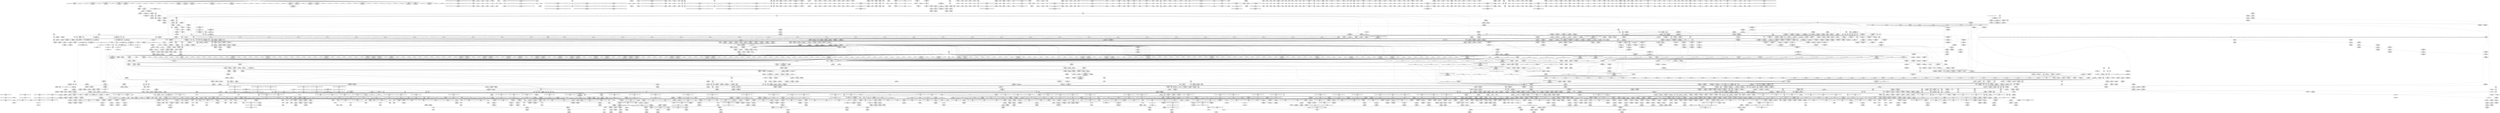 digraph {
	CE0x620ad90 [shape=record,shape=Mrecord,label="{CE0x620ad90|tomoyo_const_part_length:_tmp53|security/tomoyo/util.c,652}"]
	CE0x6283af0 [shape=record,shape=Mrecord,label="{CE0x6283af0|tomoyo_get_realpath:_tmp6|security/tomoyo/file.c,151|*SummSource*}"]
	CE0x5ec9340 [shape=record,shape=Mrecord,label="{CE0x5ec9340|0:_i8*,_array:_GCRE_tomoyo_mac_keywords_external_constant_42_x_i8*_:_elem_12::|security/tomoyo/file.c,233}"]
	CE0x78bfd20 [shape=record,shape=Mrecord,label="{CE0x78bfd20|tomoyo_init_request_info:_tmp5|security/tomoyo/util.c,1004|*SummSource*}"]
	CE0x7a5e040 [shape=record,shape=Mrecord,label="{CE0x7a5e040|24:_%struct.dentry*,_:_SCMRE_49,50_}"]
	CE0x4f81d80 [shape=record,shape=Mrecord,label="{CE0x4f81d80|i64*_getelementptr_inbounds_(_31_x_i64_,_31_x_i64_*___llvm_gcov_ctr43150,_i64_0,_i64_0)|*Constant*}"]
	CE0x43d5720 [shape=record,shape=Mrecord,label="{CE0x43d5720|_call_void_lock_acquire(%struct.lockdep_map*_%map,_i32_0,_i32_0,_i32_2,_i32_0,_%struct.lockdep_map*_null,_i64_ptrtoint_(i8*_blockaddress(_rcu_lock_acquire,_%__here)_to_i64))_#9,_!dbg_!38907|include/linux/rcupdate.h,418|*SummSink*}"]
	CE0x4e99d90 [shape=record,shape=Mrecord,label="{CE0x4e99d90|tomoyo_fill_path_info:_cmp|security/tomoyo/util.c,667|*SummSink*}"]
	CE0x44f5f00 [shape=record,shape=Mrecord,label="{CE0x44f5f00|tomoyo_file_ioctl:_tmp3|*SummSink*}"]
	CE0x7a0f2f0 [shape=record,shape=Mrecord,label="{CE0x7a0f2f0|tomoyo_get_mode:_tmp|*SummSink*}"]
	CE0x4ff6430 [shape=record,shape=Mrecord,label="{CE0x4ff6430|tomoyo_add_slash:_tmp7|security/tomoyo/file.c,132|*SummSource*}"]
	CE0x437a6b0 [shape=record,shape=Mrecord,label="{CE0x437a6b0|tomoyo_domain:_tmp9|security/tomoyo/common.h,1205|*SummSink*}"]
	CE0x5f5fbb0 [shape=record,shape=Mrecord,label="{CE0x5f5fbb0|rcu_lock_acquire:_tmp2}"]
	CE0x631ad10 [shape=record,shape=Mrecord,label="{CE0x631ad10|i64*_getelementptr_inbounds_(_22_x_i64_,_22_x_i64_*___llvm_gcov_ctr9,_i64_0,_i64_16)|*Constant*|*SummSource*}"]
	CE0x5df5c30 [shape=record,shape=Mrecord,label="{CE0x5df5c30|tomoyo_init_request_info:_tmp|*SummSink*}"]
	CE0x50688b0 [shape=record,shape=Mrecord,label="{CE0x50688b0|tomoyo_const_part_length:_cmp15|security/tomoyo/util.c,641|*SummSink*}"]
	CE0x78a2ef0 [shape=record,shape=Mrecord,label="{CE0x78a2ef0|tomoyo_const_part_length:_tmp2|security/tomoyo/util.c,624|*SummSink*}"]
	CE0x4e6a3e0 [shape=record,shape=Mrecord,label="{CE0x4e6a3e0|GLOBAL:_rcu_lock_release|*Constant*|*SummSource*}"]
	CE0x777ad90 [shape=record,shape=Mrecord,label="{CE0x777ad90|tomoyo_path_number_perm:_if.then}"]
	CE0x7897690 [shape=record,shape=Mrecord,label="{CE0x7897690|rcu_lock_release:_tmp5|include/linux/rcupdate.h,423|*SummSource*}"]
	CE0x620ab80 [shape=record,shape=Mrecord,label="{CE0x620ab80|tomoyo_const_part_length:_tmp53|security/tomoyo/util.c,652|*SummSink*}"]
	CE0x7740cb0 [shape=record,shape=Mrecord,label="{CE0x7740cb0|rcu_lock_release:_tmp4|include/linux/rcupdate.h,423}"]
	CE0x424b1e0 [shape=record,shape=Mrecord,label="{CE0x424b1e0|0:_i8,_array:_GCRE_tomoyo_index2category_constant_39_x_i8_c_00_00_00_00_00_00_00_00_00_00_00_00_00_00_00_00_00_00_00_00_00_00_00_01_01_01_01_01_01_01_01_01_01_01_01_01_01_01_02_,_align_16:_elem_11::|security/tomoyo/util.c,983}"]
	CE0x42a4220 [shape=record,shape=Mrecord,label="{CE0x42a4220|tomoyo_print_ulong:_conv10|security/tomoyo/util.c,243}"]
	CE0x615d9a0 [shape=record,shape=Mrecord,label="{CE0x615d9a0|tomoyo_get_realpath:_name1|security/tomoyo/file.c,151|*SummSink*}"]
	CE0x61a9410 [shape=record,shape=Mrecord,label="{CE0x61a9410|GLOBAL:___llvm_gcov_ctr26|Global_var:__llvm_gcov_ctr26}"]
	CE0x7775200 [shape=record,shape=Mrecord,label="{CE0x7775200|tomoyo_add_slash:_tmp11|*LoadInst*|security/tomoyo/file.c,136|*SummSink*}"]
	CE0x41fd330 [shape=record,shape=Mrecord,label="{CE0x41fd330|tomoyo_print_ulong:_entry|*SummSink*}"]
	CE0x632e3f0 [shape=record,shape=Mrecord,label="{CE0x632e3f0|0:_i8*,_8:_i32,_12:_i16,_14:_i8,_15:_i8,_:_SCMRE_8,12_|*MultipleSource*|security/tomoyo/file.c, 698|Function::tomoyo_get_realpath&Arg::buf::|Function::tomoyo_add_slash&Arg::buf::|security/tomoyo/file.c,718}"]
	CE0x5ef1ec0 [shape=record,shape=Mrecord,label="{CE0x5ef1ec0|tomoyo_print_ulong:_tmp22|*SummSource*}"]
	CE0x4fc3100 [shape=record,shape=Mrecord,label="{CE0x4fc3100|tomoyo_print_ulong:_tmp19|security/tomoyo/util.c,244}"]
	CE0x61be860 [shape=record,shape=Mrecord,label="{CE0x61be860|tomoyo_init_request_info:_mode|security/tomoyo/util.c,1010|*SummSource*}"]
	CE0x5d9a7c0 [shape=record,shape=Mrecord,label="{CE0x5d9a7c0|tomoyo_init_request_info:_r|Function::tomoyo_init_request_info&Arg::r::|*SummSource*}"]
	CE0x7742730 [shape=record,shape=Mrecord,label="{CE0x7742730|tomoyo_audit_path_number_log:_tmp8|security/tomoyo/file.c,228|*SummSink*}"]
	CE0x5c9ce40 [shape=record,shape=Mrecord,label="{CE0x5c9ce40|tomoyo_domain:_cred|security/tomoyo/common.h,1205}"]
	CE0x607b320 [shape=record,shape=Mrecord,label="{CE0x607b320|tomoyo_init_request_info:_profile2|security/tomoyo/util.c,1007|*SummSource*}"]
	CE0x60e8e10 [shape=record,shape=Mrecord,label="{CE0x60e8e10|tomoyo_fill_path_info:_call11|security/tomoyo/util.c,669}"]
	CE0x77cf820 [shape=record,shape=Mrecord,label="{CE0x77cf820|i64_23|*Constant*|*SummSink*}"]
	CE0x608b170 [shape=record,shape=Mrecord,label="{CE0x608b170|tomoyo_const_part_length:_sw.bb}"]
	CE0x78984d0 [shape=record,shape=Mrecord,label="{CE0x78984d0|__llvm_gcov_indirect_counter_increment114:_counters|Function::__llvm_gcov_indirect_counter_increment114&Arg::counters::|*SummSource*}"]
	CE0x5e47640 [shape=record,shape=Mrecord,label="{CE0x5e47640|0:_i8,_array:_GCRE_tomoyo_pn2mac_constant_8_x_i8_c_02_05_07_08_12_0F_10_11_,_align_1:_elem_1::|security/tomoyo/file.c,701}"]
	CE0x6129a00 [shape=record,shape=Mrecord,label="{CE0x6129a00|tomoyo_get_realpath:_retval.0|*SummSource*}"]
	CE0x632adf0 [shape=record,shape=Mrecord,label="{CE0x632adf0|tomoyo_fill_path_info:_const_len|security/tomoyo/util.c,666}"]
	CE0x5eb6fe0 [shape=record,shape=Mrecord,label="{CE0x5eb6fe0|tomoyo_const_part_length:_tmp14|security/tomoyo/util.c,626}"]
	CE0x607f340 [shape=record,shape=Mrecord,label="{CE0x607f340|tomoyo_path_number_perm:_if.end9}"]
	CE0x784ac20 [shape=record,shape=Mrecord,label="{CE0x784ac20|tomoyo_path_number_perm:_tmp12|*LoadInst*|security/tomoyo/file.c,702|*SummSource*}"]
	CE0x505ec70 [shape=record,shape=Mrecord,label="{CE0x505ec70|tomoyo_const_part_length:_tmp47|security/tomoyo/util.c,646|*SummSource*}"]
	CE0x63160b0 [shape=record,shape=Mrecord,label="{CE0x63160b0|_call_void_mcount()_#3}"]
	CE0x783c480 [shape=record,shape=Mrecord,label="{CE0x783c480|i64*_getelementptr_inbounds_(_22_x_i64_,_22_x_i64_*___llvm_gcov_ctr9,_i64_0,_i64_8)|*Constant*|*SummSink*}"]
	CE0x7a53670 [shape=record,shape=Mrecord,label="{CE0x7a53670|__llvm_gcov_indirect_counter_increment:_tmp6}"]
	CE0x4f6cce0 [shape=record,shape=Mrecord,label="{CE0x4f6cce0|tomoyo_const_part_length:_if.end|*SummSink*}"]
	CE0x7778620 [shape=record,shape=Mrecord,label="{CE0x7778620|_call_void_lockdep_rcu_suspicious(i8*_getelementptr_inbounds_(_25_x_i8_,_25_x_i8_*_.str12,_i32_0,_i32_0),_i32_1205,_i8*_getelementptr_inbounds_(_45_x_i8_,_45_x_i8_*_.str13,_i32_0,_i32_0))_#9,_!dbg_!38917|security/tomoyo/common.h,1205|*SummSink*}"]
	CE0x77cfb50 [shape=record,shape=Mrecord,label="{CE0x77cfb50|tomoyo_const_part_length:_tmp36|security/tomoyo/util.c,644|*SummSink*}"]
	CE0x7843530 [shape=record,shape=Mrecord,label="{CE0x7843530|i64*_getelementptr_inbounds_(_22_x_i64_,_22_x_i64_*___llvm_gcov_ctr9,_i64_0,_i64_19)|*Constant*|*SummSink*}"]
	CE0x4466300 [shape=record,shape=Mrecord,label="{CE0x4466300|24:_%struct.dentry*,_:_SCMRE_40,48_|*MultipleSource*|Function::tomoyo_file_ioctl&Arg::file::|security/tomoyo/tomoyo.c,350}"]
	CE0x428c660 [shape=record,shape=Mrecord,label="{CE0x428c660|tomoyo_const_part_length:_conv24|security/tomoyo/util.c,644}"]
	CE0x77754e0 [shape=record,shape=Mrecord,label="{CE0x77754e0|tomoyo_fill_path_info:_entry}"]
	CE0x51519a0 [shape=record,shape=Mrecord,label="{CE0x51519a0|tomoyo_file_ioctl:_cmd|Function::tomoyo_file_ioctl&Arg::cmd::}"]
	CE0x516b520 [shape=record,shape=Mrecord,label="{CE0x516b520|tomoyo_path_number_perm:_param_type|security/tomoyo/file.c,710|*SummSource*}"]
	CE0x50d3c30 [shape=record,shape=Mrecord,label="{CE0x50d3c30|24:_%struct.dentry*,_:_SCMRE_204,205_}"]
	CE0x5d61eb0 [shape=record,shape=Mrecord,label="{CE0x5d61eb0|tomoyo_print_ulong:_call15|security/tomoyo/util.c,244|*SummSink*}"]
	CE0x504b2f0 [shape=record,shape=Mrecord,label="{CE0x504b2f0|24:_%struct.dentry*,_:_SCMRE_115,116_}"]
	CE0x5f00690 [shape=record,shape=Mrecord,label="{CE0x5f00690|tomoyo_path_number_perm:_tmp32|security/tomoyo/file.c,710|*SummSink*}"]
	CE0x5042d50 [shape=record,shape=Mrecord,label="{CE0x5042d50|0:_i8*,_array:_GCRE_tomoyo_mac_keywords_external_constant_42_x_i8*_:_elem_3::|security/tomoyo/file.c,233}"]
	CE0x6d32090 [shape=record,shape=Mrecord,label="{CE0x6d32090|i64*_getelementptr_inbounds_(_11_x_i64_,_11_x_i64_*___llvm_gcov_ctr54147,_i64_0,_i64_8)|*Constant*}"]
	CE0x60e9970 [shape=record,shape=Mrecord,label="{CE0x60e9970|i32_2|*Constant*}"]
	"CONST[source:1(input),value:2(dynamic)][purpose:{subject}]"
	CE0x4ff6780 [shape=record,shape=Mrecord,label="{CE0x4ff6780|tomoyo_add_slash:_tmp7|security/tomoyo/file.c,132|*SummSink*}"]
	CE0x5f53000 [shape=record,shape=Mrecord,label="{CE0x5f53000|i32_3|*Constant*|*SummSource*}"]
	CE0x503c400 [shape=record,shape=Mrecord,label="{CE0x503c400|_ret_void|*SummSink*}"]
	CE0x5e16df0 [shape=record,shape=Mrecord,label="{CE0x5e16df0|tomoyo_get_mode:_mode.0|*SummSource*}"]
	CE0x6302920 [shape=record,shape=Mrecord,label="{CE0x6302920|VOIDTB_TE:_CE_0,2048_|*MultipleSource*|security/tomoyo/util.c,1010|Function::tomoyo_get_mode&Arg::ns::}"]
	CE0x78d18b0 [shape=record,shape=Mrecord,label="{CE0x78d18b0|tomoyo_path_number_perm:_tmp44|security/tomoyo/file.c,721}"]
	CE0x6012610 [shape=record,shape=Mrecord,label="{CE0x6012610|tomoyo_fill_path_info:_is_patterned|security/tomoyo/util.c,668|*SummSink*}"]
	CE0x43d8370 [shape=record,shape=Mrecord,label="{CE0x43d8370|24:_%struct.dentry*,_:_SCMRE_66,67_}"]
	CE0x5d9ca70 [shape=record,shape=Mrecord,label="{CE0x5d9ca70|i64_3|*Constant*|*SummSink*}"]
	CE0x50a16a0 [shape=record,shape=Mrecord,label="{CE0x50a16a0|tomoyo_fill_path_info:_land.end|*SummSink*}"]
	CE0x4fe48b0 [shape=record,shape=Mrecord,label="{CE0x4fe48b0|24:_%struct.dentry*,_:_SCMRE_65,66_}"]
	CE0x51d5870 [shape=record,shape=Mrecord,label="{CE0x51d5870|tomoyo_read_lock:_tmp2}"]
	CE0x50a30b0 [shape=record,shape=Mrecord,label="{CE0x50a30b0|__llvm_gcov_indirect_counter_increment114:_tmp}"]
	CE0x4f22a00 [shape=record,shape=Mrecord,label="{CE0x4f22a00|tomoyo_get_realpath:_return|*SummSink*}"]
	CE0x6027430 [shape=record,shape=Mrecord,label="{CE0x6027430|tomoyo_path_number_perm:_tmp11|security/tomoyo/file.c,702|*SummSink*}"]
	CE0x78a3ab0 [shape=record,shape=Mrecord,label="{CE0x78a3ab0|_switch_i32_%conv8,_label_%sw.epilog_i32_92,_label_%sw.bb_i32_48,_label_%sw.bb9_i32_49,_label_%sw.bb9_i32_50,_label_%sw.bb9_i32_51,_label_%sw.bb9_,_!dbg_!38926|security/tomoyo/util.c,632|*SummSource*}"]
	CE0x7779430 [shape=record,shape=Mrecord,label="{CE0x7779430|rcu_lock_release:_map|Function::rcu_lock_release&Arg::map::}"]
	CE0x5ee8750 [shape=record,shape=Mrecord,label="{CE0x5ee8750|tomoyo_domain:_tmp14|security/tomoyo/common.h,1205|*SummSource*}"]
	CE0x41c40f0 [shape=record,shape=Mrecord,label="{CE0x41c40f0|GLOBAL:_tomoyo_ss|Global_var:tomoyo_ss|*SummSink*}"]
	CE0x77a8650 [shape=record,shape=Mrecord,label="{CE0x77a8650|tomoyo_path_number_perm:_call1|security/tomoyo/file.c,704}"]
	CE0x7788a80 [shape=record,shape=Mrecord,label="{CE0x7788a80|0:_%struct.tomoyo_obj_info*,_24:_%struct.tomoyo_path_info*,_32:_i64,_40:_i8,_72:_i8,_76:_i8,_:_SCMRE_31,32_}"]
	CE0x50b3bc0 [shape=record,shape=Mrecord,label="{CE0x50b3bc0|24:_%struct.dentry*,_:_SCMRE_165,166_}"]
	CE0x61a72c0 [shape=record,shape=Mrecord,label="{CE0x61a72c0|tomoyo_audit_path_number_log:_tmp|*SummSource*}"]
	CE0x5d7a1a0 [shape=record,shape=Mrecord,label="{CE0x5d7a1a0|tomoyo_audit_path_number_log:_tmp16|security/tomoyo/file.c,235|*SummSink*}"]
	CE0x76e68d0 [shape=record,shape=Mrecord,label="{CE0x76e68d0|128:_i8*,_1208:_%struct.file*,_:_CMRE_22,23_}"]
	CE0x5e56fa0 [shape=record,shape=Mrecord,label="{CE0x5e56fa0|GLOBAL:_tomoyo_supervisor|*Constant*}"]
	CE0x51a67e0 [shape=record,shape=Mrecord,label="{CE0x51a67e0|tomoyo_path_number_perm:_arrayidx|security/tomoyo/file.c,701}"]
	CE0x608ce10 [shape=record,shape=Mrecord,label="{CE0x608ce10|0:_i8,_array:_GCRE_tomoyo_index2category_constant_39_x_i8_c_00_00_00_00_00_00_00_00_00_00_00_00_00_00_00_00_00_00_00_00_00_00_00_01_01_01_01_01_01_01_01_01_01_01_01_01_01_01_02_,_align_16:_elem_36::|security/tomoyo/util.c,983}"]
	CE0x5d77df0 [shape=record,shape=Mrecord,label="{CE0x5d77df0|tomoyo_print_ulong:_tmp21|security/tomoyo/util.c,246|*SummSink*}"]
	CE0x4466470 [shape=record,shape=Mrecord,label="{CE0x4466470|24:_%struct.dentry*,_:_SCMRE_7,8_}"]
	CE0x50a3260 [shape=record,shape=Mrecord,label="{CE0x50a3260|__llvm_gcov_indirect_counter_increment114:_tmp|*SummSink*}"]
	CE0x4f6c7b0 [shape=record,shape=Mrecord,label="{CE0x4f6c7b0|i64*_getelementptr_inbounds_(_4_x_i64_,_4_x_i64_*___llvm_gcov_ctr24,_i64_0,_i64_3)|*Constant*|*SummSink*}"]
	CE0x50e72b0 [shape=record,shape=Mrecord,label="{CE0x50e72b0|24:_%struct.dentry*,_:_SCMRE_207,208_}"]
	CE0x772a560 [shape=record,shape=Mrecord,label="{CE0x772a560|_call_void_mcount()_#3|*SummSink*}"]
	CE0x7701fa0 [shape=record,shape=Mrecord,label="{CE0x7701fa0|i64*_getelementptr_inbounds_(_6_x_i64_,_6_x_i64_*___llvm_gcov_ctr26,_i64_0,_i64_0)|*Constant*|*SummSink*}"]
	CE0x4ef5ed0 [shape=record,shape=Mrecord,label="{CE0x4ef5ed0|24:_%struct.dentry*,_:_SCMRE_8,9_}"]
	CE0x5de0b50 [shape=record,shape=Mrecord,label="{CE0x5de0b50|tomoyo_init_request_info:_index|Function::tomoyo_init_request_info&Arg::index::|*SummSink*}"]
	CE0x44ceea0 [shape=record,shape=Mrecord,label="{CE0x44ceea0|_ret_i32_%call,_!dbg_!38902|security/tomoyo/common.h,1097|*SummSource*}"]
	CE0x61f5940 [shape=record,shape=Mrecord,label="{CE0x61f5940|srcu_read_unlock:_tmp2|*SummSink*}"]
	CE0x5ee8a30 [shape=record,shape=Mrecord,label="{CE0x5ee8a30|tomoyo_audit_path_number_log:_sw.bb1|*SummSink*}"]
	CE0x7779920 [shape=record,shape=Mrecord,label="{CE0x7779920|tomoyo_print_ulong:_tmp3|security/tomoyo/util.c,239|*SummSink*}"]
	CE0x63028b0 [shape=record,shape=Mrecord,label="{CE0x63028b0|tomoyo_fill_path_info:_tmp6|security/tomoyo/util.c,667|*SummSink*}"]
	CE0x4fd3810 [shape=record,shape=Mrecord,label="{CE0x4fd3810|tomoyo_const_part_length:_tmp10|security/tomoyo/util.c,626}"]
	CE0x7a4cab0 [shape=record,shape=Mrecord,label="{CE0x7a4cab0|tomoyo_path_number_perm:_tmp7|security/tomoyo/file.c,701|*SummSource*}"]
	CE0x5f732a0 [shape=record,shape=Mrecord,label="{CE0x5f732a0|tomoyo_fill_path_info:_conv4|security/tomoyo/util.c,667|*SummSource*}"]
	CE0x620cd30 [shape=record,shape=Mrecord,label="{CE0x620cd30|tomoyo_domain:_tmp11|security/tomoyo/common.h,1205|*SummSource*}"]
	CE0x43add90 [shape=record,shape=Mrecord,label="{CE0x43add90|tomoyo_get_mode:_tmp26|security/tomoyo/util.c,987}"]
	CE0x63152d0 [shape=record,shape=Mrecord,label="{CE0x63152d0|_call_void_mcount()_#3}"]
	CE0x5f6b010 [shape=record,shape=Mrecord,label="{CE0x5f6b010|0:_i8,_array:_GCRE_tomoyo_index2category_constant_39_x_i8_c_00_00_00_00_00_00_00_00_00_00_00_00_00_00_00_00_00_00_00_00_00_00_00_01_01_01_01_01_01_01_01_01_01_01_01_01_01_01_02_,_align_16:_elem_27::|security/tomoyo/util.c,983}"]
	CE0x4f69ce0 [shape=record,shape=Mrecord,label="{CE0x4f69ce0|24:_%struct.dentry*,_:_SCMRE_95,96_}"]
	CE0x78537a0 [shape=record,shape=Mrecord,label="{CE0x78537a0|tomoyo_fill_path_info:_is_dir|security/tomoyo/util.c,667|*SummSource*}"]
	CE0x5052ee0 [shape=record,shape=Mrecord,label="{CE0x5052ee0|24:_%struct.dentry*,_:_SCMRE_148,149_}"]
	CE0x41042d0 [shape=record,shape=Mrecord,label="{CE0x41042d0|tomoyo_get_mode:_tmp8|security/tomoyo/util.c,979|*SummSource*}"]
	CE0x6027ae0 [shape=record,shape=Mrecord,label="{CE0x6027ae0|tomoyo_path_number_perm:_tmp10|security/tomoyo/file.c,702}"]
	CE0x505e3f0 [shape=record,shape=Mrecord,label="{CE0x505e3f0|i64*_getelementptr_inbounds_(_31_x_i64_,_31_x_i64_*___llvm_gcov_ctr43150,_i64_0,_i64_27)|*Constant*|*SummSink*}"]
	CE0x5f733f0 [shape=record,shape=Mrecord,label="{CE0x5f733f0|i32_47|*Constant*}"]
	CE0x7740d20 [shape=record,shape=Mrecord,label="{CE0x7740d20|rcu_lock_release:_tmp4|include/linux/rcupdate.h,423|*SummSource*}"]
	CE0x7a3c070 [shape=record,shape=Mrecord,label="{CE0x7a3c070|tomoyo_audit_path_number_log:_tmp10|security/tomoyo/file.c,231|*SummSink*}"]
	CE0x5ead3f0 [shape=record,shape=Mrecord,label="{CE0x5ead3f0|i64_25|*Constant*|*SummSink*}"]
	CE0x508a3f0 [shape=record,shape=Mrecord,label="{CE0x508a3f0|tomoyo_fill_path_info:_sub|security/tomoyo/util.c,667}"]
	CE0x5d9f9b0 [shape=record,shape=Mrecord,label="{CE0x5d9f9b0|tomoyo_const_part_length:_add|security/tomoyo/util.c,634}"]
	CE0x78c06f0 [shape=record,shape=Mrecord,label="{CE0x78c06f0|0:_%struct.tomoyo_obj_info*,_24:_%struct.tomoyo_path_info*,_32:_i64,_40:_i8,_72:_i8,_76:_i8,_:_SCMRE_48,49_}"]
	CE0x42a3f90 [shape=record,shape=Mrecord,label="{CE0x42a3f90|tomoyo_print_ulong:_tmp12|security/tomoyo/util.c,242|*SummSource*}"]
	CE0x503df20 [shape=record,shape=Mrecord,label="{CE0x503df20|24:_%struct.dentry*,_:_SCMRE_60,61_}"]
	CE0x42f7590 [shape=record,shape=Mrecord,label="{CE0x42f7590|tomoyo_get_mode:_tmp22|security/tomoyo/util.c,986|*SummSource*}"]
	CE0x51e9da0 [shape=record,shape=Mrecord,label="{CE0x51e9da0|tomoyo_const_part_length:_tmp28|security/tomoyo/util.c,641|*SummSink*}"]
	CE0x50449e0 [shape=record,shape=Mrecord,label="{CE0x50449e0|24:_%struct.dentry*,_:_SCMRE_107,108_}"]
	CE0x79b8570 [shape=record,shape=Mrecord,label="{CE0x79b8570|i64_176|*Constant*|*SummSink*}"]
	CE0x50bc420 [shape=record,shape=Mrecord,label="{CE0x50bc420|24:_%struct.dentry*,_:_SCMRE_150,151_}"]
	CE0x7990140 [shape=record,shape=Mrecord,label="{CE0x7990140|i64_16|*Constant*|*SummSource*}"]
	CE0x78d1040 [shape=record,shape=Mrecord,label="{CE0x78d1040|i64_18|*Constant*}"]
	CE0x78b1da0 [shape=record,shape=Mrecord,label="{CE0x78b1da0|tomoyo_path_number_perm:_tmp46|security/tomoyo/file.c,721|*SummSink*}"]
	CE0x52a91a0 [shape=record,shape=Mrecord,label="{CE0x52a91a0|tomoyo_print_ulong:_tmp16|security/tomoyo/util.c,243}"]
	CE0x5052d50 [shape=record,shape=Mrecord,label="{CE0x5052d50|24:_%struct.dentry*,_:_SCMRE_145,146_}"]
	CE0x5ead6c0 [shape=record,shape=Mrecord,label="{CE0x5ead6c0|i64_24|*Constant*|*SummSink*}"]
	CE0x7a58660 [shape=record,shape=Mrecord,label="{CE0x7a58660|rcu_lock_acquire:_tmp1|*SummSource*}"]
	CE0x43883f0 [shape=record,shape=Mrecord,label="{CE0x43883f0|i64*_getelementptr_inbounds_(_12_x_i64_,_12_x_i64_*___llvm_gcov_ctr31133,_i64_0,_i64_10)|*Constant*}"]
	CE0x7a53ef0 [shape=record,shape=Mrecord,label="{CE0x7a53ef0|tomoyo_fill_path_info:_name1|security/tomoyo/util.c,663|*SummSource*}"]
	CE0x620f850 [shape=record,shape=Mrecord,label="{CE0x620f850|_ret_void|*SummSource*}"]
	CE0x5e56820 [shape=record,shape=Mrecord,label="{CE0x5e56820|tomoyo_audit_path_number_log:_arraydecay8|security/tomoyo/file.c,235|*SummSource*}"]
	CE0x4f7e870 [shape=record,shape=Mrecord,label="{CE0x4f7e870|24:_%struct.dentry*,_:_SCMRE_86,87_}"]
	CE0x6198ae0 [shape=record,shape=Mrecord,label="{CE0x6198ae0|tomoyo_path_number_perm:_tmp54|security/tomoyo/file.c,724|*SummSink*}"]
	CE0x4519b40 [shape=record,shape=Mrecord,label="{CE0x4519b40|24:_%struct.dentry*,_:_SCMRE_79,80_}"]
	CE0x5eade90 [shape=record,shape=Mrecord,label="{CE0x5eade90|tomoyo_const_part_length:_tmp41|security/tomoyo/util.c,644|*SummSource*}"]
	CE0x7843660 [shape=record,shape=Mrecord,label="{CE0x7843660|tomoyo_path_number_perm:_tmp42|security/tomoyo/file.c,721|*SummSource*}"]
	CE0x5fa7160 [shape=record,shape=Mrecord,label="{CE0x5fa7160|i64*_getelementptr_inbounds_(_22_x_i64_,_22_x_i64_*___llvm_gcov_ctr9,_i64_0,_i64_21)|*Constant*|*SummSource*}"]
	CE0x61da340 [shape=record,shape=Mrecord,label="{CE0x61da340|i32_50|*Constant*|*SummSource*}"]
	CE0x77ac090 [shape=record,shape=Mrecord,label="{CE0x77ac090|tomoyo_add_slash:_is_dir|security/tomoyo/file.c,131|*SummSink*}"]
	CE0x52a92b0 [shape=record,shape=Mrecord,label="{CE0x52a92b0|tomoyo_print_ulong:_tmp16|security/tomoyo/util.c,243|*SummSource*}"]
	CE0x625fea0 [shape=record,shape=Mrecord,label="{CE0x625fea0|_ret_i1_%retval.0,_!dbg_!38916|security/tomoyo/file.c,156|*SummSink*}"]
	CE0x6198990 [shape=record,shape=Mrecord,label="{CE0x6198990|tomoyo_path_number_perm:_tmp54|security/tomoyo/file.c,724|*SummSource*}"]
	CE0x7701a20 [shape=record,shape=Mrecord,label="{CE0x7701a20|i64*_getelementptr_inbounds_(_6_x_i64_,_6_x_i64_*___llvm_gcov_ctr26,_i64_0,_i64_0)|*Constant*|*SummSource*}"]
	CE0x5e257d0 [shape=record,shape=Mrecord,label="{CE0x5e257d0|rcu_lock_release:_tmp}"]
	CE0x5dfebc0 [shape=record,shape=Mrecord,label="{CE0x5dfebc0|VOIDTB_TE_array:_GCE_.str3_private_unnamed_addr_constant_15_x_i8_c_file_%s_%s_%s_0A_00_,_align_1:_elem_0:default:}"]
	CE0x78246d0 [shape=record,shape=Mrecord,label="{CE0x78246d0|tomoyo_get_realpath:_tmp12|security/tomoyo/file.c,156|*SummSource*}"]
	CE0x43886f0 [shape=record,shape=Mrecord,label="{CE0x43886f0|tomoyo_get_mode:_tmp25|security/tomoyo/util.c,987|*SummSource*}"]
	CE0x62460d0 [shape=record,shape=Mrecord,label="{CE0x62460d0|i32_0|*Constant*}"]
	CE0x61d9fb0 [shape=record,shape=Mrecord,label="{CE0x61d9fb0|i32_49|*Constant*|*SummSource*}"]
	CE0x5c970f0 [shape=record,shape=Mrecord,label="{CE0x5c970f0|tomoyo_get_mode:_tmp11|security/tomoyo/util.c,982|*SummSource*}"]
	CE0x453b150 [shape=record,shape=Mrecord,label="{CE0x453b150|_ret_i32_%retval.0,_!dbg_!38967|security/tomoyo/file.c,724}"]
	CE0x4f226f0 [shape=record,shape=Mrecord,label="{CE0x4f226f0|tomoyo_read_lock:_entry|*SummSink*}"]
	CE0x6056a30 [shape=record,shape=Mrecord,label="{CE0x6056a30|tomoyo_init_request_info:_conv|security/tomoyo/util.c,1010}"]
	CE0x78c0370 [shape=record,shape=Mrecord,label="{CE0x78c0370|0:_%struct.tomoyo_obj_info*,_24:_%struct.tomoyo_path_info*,_32:_i64,_40:_i8,_72:_i8,_76:_i8,_:_SCMRE_46,47_}"]
	CE0x6237220 [shape=record,shape=Mrecord,label="{CE0x6237220|i64*_getelementptr_inbounds_(_6_x_i64_,_6_x_i64_*___llvm_gcov_ctr25,_i64_0,_i64_0)|*Constant*|*SummSink*}"]
	CE0x5d463a0 [shape=record,shape=Mrecord,label="{CE0x5d463a0|tomoyo_init_request_info:_domain.addr.0|*SummSink*}"]
	CE0x5245850 [shape=record,shape=Mrecord,label="{CE0x5245850|i64**_getelementptr_inbounds_(_3_x_i64*_,_3_x_i64*_*___llvm_gcda_edge_table29,_i64_0,_i64_0)|*Constant*|*SummSink*}"]
	CE0x5125ef0 [shape=record,shape=Mrecord,label="{CE0x5125ef0|GLOBAL:_lock_acquire|*Constant*|*SummSource*}"]
	CE0x5d9f800 [shape=record,shape=Mrecord,label="{CE0x5d9f800|tomoyo_const_part_length:_while.body|*SummSource*}"]
	CE0x6d3daa0 [shape=record,shape=Mrecord,label="{CE0x6d3daa0|tomoyo_get_mode:_if.end14|*SummSource*}"]
	CE0x7a0f490 [shape=record,shape=Mrecord,label="{CE0x7a0f490|GLOBAL:_tomoyo_policy_loaded|Global_var:tomoyo_policy_loaded|*SummSource*}"]
	CE0x42da9e0 [shape=record,shape=Mrecord,label="{CE0x42da9e0|i32_6|*Constant*|*SummSink*}"]
	CE0x615f4c0 [shape=record,shape=Mrecord,label="{CE0x615f4c0|tomoyo_path_number_perm:_tmp51|security/tomoyo/file.c,724}"]
	CE0x7a54370 [shape=record,shape=Mrecord,label="{CE0x7a54370|tomoyo_fill_path_info:_land.end}"]
	CE0x5099510 [shape=record,shape=Mrecord,label="{CE0x5099510|tomoyo_fill_path_info:_conv3|security/tomoyo/util.c,666}"]
	CE0x632dd00 [shape=record,shape=Mrecord,label="{CE0x632dd00|_call_void_kfree(i8*_%tmp41)_#9,_!dbg_!38956|security/tomoyo/file.c,718|*SummSink*}"]
	CE0x51517d0 [shape=record,shape=Mrecord,label="{CE0x51517d0|GLOBAL:_tomoyo_path_number_perm|*Constant*}"]
	CE0x5d524d0 [shape=record,shape=Mrecord,label="{CE0x5d524d0|i64_5|*Constant*}"]
	CE0x5f0eec0 [shape=record,shape=Mrecord,label="{CE0x5f0eec0|tomoyo_path_number_perm:_tmp21|security/tomoyo/file.c,705}"]
	CE0x5e56ae0 [shape=record,shape=Mrecord,label="{CE0x5e56ae0|tomoyo_audit_path_number_log:_call|security/tomoyo/file.c,233}"]
	CE0x5d71ba0 [shape=record,shape=Mrecord,label="{CE0x5d71ba0|i64*_getelementptr_inbounds_(_2_x_i64_,_2_x_i64_*___llvm_gcov_ctr22,_i64_0,_i64_1)|*Constant*|*SummSource*}"]
	CE0x612e9c0 [shape=record,shape=Mrecord,label="{CE0x612e9c0|tomoyo_print_ulong:_tmp27|security/tomoyo/util.c,247|*SummSource*}"]
	CE0x77b9da0 [shape=record,shape=Mrecord,label="{CE0x77b9da0|tomoyo_add_slash:_tobool|security/tomoyo/file.c,131|*SummSource*}"]
	CE0x61f5c50 [shape=record,shape=Mrecord,label="{CE0x61f5c50|i32_9|*Constant*}"]
	CE0x44ebe70 [shape=record,shape=Mrecord,label="{CE0x44ebe70|tomoyo_fill_path_info:_land.rhs|*SummSource*}"]
	CE0x41d5030 [shape=record,shape=Mrecord,label="{CE0x41d5030|tomoyo_add_slash:_bb}"]
	CE0x51b29b0 [shape=record,shape=Mrecord,label="{CE0x51b29b0|tomoyo_fill_path_info:_tmp5|security/tomoyo/util.c,667}"]
	CE0x5f00c40 [shape=record,shape=Mrecord,label="{CE0x5f00c40|tomoyo_path_number_perm:_tmp32|security/tomoyo/file.c,710|*SummSource*}"]
	CE0x6288420 [shape=record,shape=Mrecord,label="{CE0x6288420|tomoyo_get_mode:_mode.0}"]
	CE0x4f308b0 [shape=record,shape=Mrecord,label="{CE0x4f308b0|tomoyo_audit_path_number_log:_bb}"]
	CE0x436dc00 [shape=record,shape=Mrecord,label="{CE0x436dc00|i64*_getelementptr_inbounds_(_31_x_i64_,_31_x_i64_*___llvm_gcov_ctr43150,_i64_0,_i64_28)|*Constant*}"]
	CE0x77edf40 [shape=record,shape=Mrecord,label="{CE0x77edf40|_call_void___llvm_gcov_indirect_counter_increment(i32*___llvm_gcov_global_state_pred30,_i64**_getelementptr_inbounds_(_3_x_i64*_,_3_x_i64*_*___llvm_gcda_edge_table29,_i64_0,_i64_0)),_!dbg_!38917|security/tomoyo/file.c,228|*SummSource*}"]
	CE0x5d2d5d0 [shape=record,shape=Mrecord,label="{CE0x5d2d5d0|i1_true|*Constant*}"]
	CE0x7a58210 [shape=record,shape=Mrecord,label="{CE0x7a58210|tomoyo_const_part_length:_sw.bb9}"]
	CE0x79ee430 [shape=record,shape=Mrecord,label="{CE0x79ee430|tomoyo_domain:_tmp6|security/tomoyo/common.h,1205}"]
	CE0x43539a0 [shape=record,shape=Mrecord,label="{CE0x43539a0|i64*_getelementptr_inbounds_(_12_x_i64_,_12_x_i64_*___llvm_gcov_ctr28,_i64_0,_i64_10)|*Constant*}"]
	CE0x77980b0 [shape=record,shape=Mrecord,label="{CE0x77980b0|i64_5|*Constant*}"]
	CE0x6d46250 [shape=record,shape=Mrecord,label="{CE0x6d46250|tomoyo_print_ulong:_if.else9}"]
	CE0x5d9a470 [shape=record,shape=Mrecord,label="{CE0x5d9a470|tomoyo_init_request_info:_entry}"]
	CE0x5d9fb70 [shape=record,shape=Mrecord,label="{CE0x5d9fb70|tomoyo_const_part_length:_add|security/tomoyo/util.c,634|*SummSource*}"]
	CE0x60aa890 [shape=record,shape=Mrecord,label="{CE0x60aa890|tomoyo_init_request_info:_call|security/tomoyo/util.c,1005|*SummSource*}"]
	CE0x4e7d5e0 [shape=record,shape=Mrecord,label="{CE0x4e7d5e0|24:_%struct.dentry*,_:_SCMRE_24,32_|*MultipleSource*|Function::tomoyo_file_ioctl&Arg::file::|security/tomoyo/tomoyo.c,350}"]
	CE0x4f2fc40 [shape=record,shape=Mrecord,label="{CE0x4f2fc40|tomoyo_add_slash:_tmp13|security/tomoyo/file.c,138}"]
	CE0x519dc30 [shape=record,shape=Mrecord,label="{CE0x519dc30|tomoyo_get_mode:_tmp9|security/tomoyo/util.c,981}"]
	CE0x5fe7920 [shape=record,shape=Mrecord,label="{CE0x5fe7920|tomoyo_const_part_length:_tmp51|security/tomoyo/util.c,651|*SummSink*}"]
	CE0x43d60e0 [shape=record,shape=Mrecord,label="{CE0x43d60e0|get_current:_tmp3}"]
	CE0x6d46b80 [shape=record,shape=Mrecord,label="{CE0x6d46b80|tomoyo_get_mode:_tmp12|security/tomoyo/util.c,982}"]
	CE0x771b160 [shape=record,shape=Mrecord,label="{CE0x771b160|tomoyo_const_part_length:_tmp15|security/tomoyo/util.c,627}"]
	CE0x5236dc0 [shape=record,shape=Mrecord,label="{CE0x5236dc0|i32_-12|*Constant*|*SummSink*}"]
	CE0x6242e10 [shape=record,shape=Mrecord,label="{CE0x6242e10|rcu_lock_release:_indirectgoto|*SummSink*}"]
	CE0x5d77ba0 [shape=record,shape=Mrecord,label="{CE0x5d77ba0|i64*_getelementptr_inbounds_(_14_x_i64_,_14_x_i64_*___llvm_gcov_ctr18115,_i64_0,_i64_10)|*Constant*|*SummSource*}"]
	CE0x508a2e0 [shape=record,shape=Mrecord,label="{CE0x508a2e0|i32_1|*Constant*}"]
	CE0x51c9c90 [shape=record,shape=Mrecord,label="{CE0x51c9c90|tomoyo_fill_path_info:_tmp4|security/tomoyo/util.c,667|*SummSink*}"]
	CE0x62e46a0 [shape=record,shape=Mrecord,label="{CE0x62e46a0|i64_15|*Constant*}"]
	CE0x5ee84e0 [shape=record,shape=Mrecord,label="{CE0x5ee84e0|tomoyo_audit_path_number_log:_param|security/tomoyo/file.c,213|*SummSink*}"]
	CE0x5ff6ce0 [shape=record,shape=Mrecord,label="{CE0x5ff6ce0|0:_i8*,_array:_GCRE_tomoyo_mac_keywords_external_constant_42_x_i8*_:_elem_16::|security/tomoyo/file.c,233}"]
	CE0x5dceee0 [shape=record,shape=Mrecord,label="{CE0x5dceee0|_call_void_mcount()_#3|*SummSink*}"]
	CE0x50bc8a0 [shape=record,shape=Mrecord,label="{CE0x50bc8a0|24:_%struct.dentry*,_:_SCMRE_154,155_}"]
	CE0x61118d0 [shape=record,shape=Mrecord,label="{CE0x61118d0|_call_void___llvm_gcov_indirect_counter_increment114(i32*___llvm_gcov_global_state_pred45,_i64**_getelementptr_inbounds_(_3_x_i64*_,_3_x_i64*_*___llvm_gcda_edge_table44,_i64_0,_i64_2)),_!dbg_!38930|security/tomoyo/util.c,640|*SummSink*}"]
	CE0x5d465c0 [shape=record,shape=Mrecord,label="{CE0x5d465c0|i64*_getelementptr_inbounds_(_5_x_i64_,_5_x_i64_*___llvm_gcov_ctr32134,_i64_0,_i64_4)|*Constant*|*SummSink*}"]
	CE0x5e33aa0 [shape=record,shape=Mrecord,label="{CE0x5e33aa0|tomoyo_path_number_perm:_if.then3|*SummSink*}"]
	CE0x5f00ab0 [shape=record,shape=Mrecord,label="{CE0x5f00ab0|tomoyo_path_number_perm:_tmp32|security/tomoyo/file.c,710}"]
	CE0x60e7f40 [shape=record,shape=Mrecord,label="{CE0x60e7f40|COLLAPSED:_GCMRE___llvm_gcov_ctr23_internal_global_2_x_i64_zeroinitializer:_elem_0:default:}"]
	CE0x60e8cc0 [shape=record,shape=Mrecord,label="{CE0x60e8cc0|tomoyo_fill_path_info:_frombool10|security/tomoyo/util.c,668}"]
	CE0x789f850 [shape=record,shape=Mrecord,label="{CE0x789f850|tomoyo_const_part_length:_tmp19|security/tomoyo/util.c,628}"]
	CE0x5d72770 [shape=record,shape=Mrecord,label="{CE0x5d72770|tomoyo_path_number_perm:_out|*SummSink*}"]
	CE0x7a4d230 [shape=record,shape=Mrecord,label="{CE0x7a4d230|tomoyo_init_request_info:_tmp2|security/tomoyo/util.c,1003|*SummSource*}"]
	CE0x6080b90 [shape=record,shape=Mrecord,label="{CE0x6080b90|tomoyo_const_part_length:_retval.0|*SummSink*}"]
	CE0x5044170 [shape=record,shape=Mrecord,label="{CE0x5044170|24:_%struct.dentry*,_:_SCMRE_98,99_}"]
	CE0x5f67880 [shape=record,shape=Mrecord,label="{CE0x5f67880|tomoyo_add_slash:_buf|Function::tomoyo_add_slash&Arg::buf::|*SummSource*}"]
	CE0x60e5000 [shape=record,shape=Mrecord,label="{CE0x60e5000|tomoyo_add_slash:_tmp11|*LoadInst*|security/tomoyo/file.c,136}"]
	CE0x4f7e230 [shape=record,shape=Mrecord,label="{CE0x4f7e230|i64*_getelementptr_inbounds_(_5_x_i64_,_5_x_i64_*___llvm_gcov_ctr28130,_i64_0,_i64_0)|*Constant*|*SummSource*}"]
	CE0x7842ea0 [shape=record,shape=Mrecord,label="{CE0x7842ea0|tomoyo_path_number_perm:_mode|security/tomoyo/file.c,721|*SummSink*}"]
	CE0x616f700 [shape=record,shape=Mrecord,label="{CE0x616f700|tomoyo_audit_path_number_log:_path_number|security/tomoyo/file.c,213}"]
	CE0x4f30700 [shape=record,shape=Mrecord,label="{CE0x4f30700|tomoyo_read_unlock:_tmp3|*SummSource*}"]
	CE0x5e91e90 [shape=record,shape=Mrecord,label="{CE0x5e91e90|tomoyo_domain:_tmp}"]
	CE0x5c96510 [shape=record,shape=Mrecord,label="{CE0x5c96510|tomoyo_fill_path_info:_tmp3|security/tomoyo/util.c,667}"]
	CE0x5044da0 [shape=record,shape=Mrecord,label="{CE0x5044da0|24:_%struct.dentry*,_:_SCMRE_111,112_}"]
	CE0x50d33e0 [shape=record,shape=Mrecord,label="{CE0x50d33e0|24:_%struct.dentry*,_:_SCMRE_197,198_}"]
	CE0x6246340 [shape=record,shape=Mrecord,label="{CE0x6246340|_call_void_rcu_lock_release(%struct.lockdep_map*_%dep_map)_#9,_!dbg_!38905|include/linux/srcu.h,236}"]
	CE0x7768800 [shape=record,shape=Mrecord,label="{CE0x7768800|i64_2|*Constant*}"]
	CE0x6d44b00 [shape=record,shape=Mrecord,label="{CE0x6d44b00|tomoyo_get_mode:_bb}"]
	CE0x61b6bf0 [shape=record,shape=Mrecord,label="{CE0x61b6bf0|tomoyo_get_mode:_ns|Function::tomoyo_get_mode&Arg::ns::|*SummSink*}"]
	CE0x4f22340 [shape=record,shape=Mrecord,label="{CE0x4f22340|GLOBAL:_tomoyo_read_lock|*Constant*}"]
	CE0x5007920 [shape=record,shape=Mrecord,label="{CE0x5007920|GLOBAL:___llvm_gcov_global_state_pred30|Global_var:__llvm_gcov_global_state_pred30}"]
	CE0x78b1960 [shape=record,shape=Mrecord,label="{CE0x78b1960|tomoyo_path_number_perm:_tmp45|security/tomoyo/file.c,721|*SummSink*}"]
	CE0x63208a0 [shape=record,shape=Mrecord,label="{CE0x63208a0|GLOBAL:_get_current|*Constant*}"]
	CE0x41d6940 [shape=record,shape=Mrecord,label="{CE0x41d6940|i64*_getelementptr_inbounds_(_12_x_i64_,_12_x_i64_*___llvm_gcov_ctr31133,_i64_0,_i64_6)|*Constant*|*SummSink*}"]
	CE0x52dadf0 [shape=record,shape=Mrecord,label="{CE0x52dadf0|tomoyo_print_ulong:_conv3|security/tomoyo/util.c,241|*SummSource*}"]
	CE0x6320ce0 [shape=record,shape=Mrecord,label="{CE0x6320ce0|get_current:_entry}"]
	CE0x5eaade0 [shape=record,shape=Mrecord,label="{CE0x5eaade0|srcu_read_lock:_dep_map|include/linux/srcu.h,222|*SummSink*}"]
	CE0x79b8e90 [shape=record,shape=Mrecord,label="{CE0x79b8e90|tomoyo_path_number_perm:_tmp8|security/tomoyo/file.c,702|*SummSource*}"]
	CE0x7788f00 [shape=record,shape=Mrecord,label="{CE0x7788f00|0:_%struct.tomoyo_obj_info*,_24:_%struct.tomoyo_path_info*,_32:_i64,_40:_i8,_72:_i8,_76:_i8,_:_SCMRE_34,35_}"]
	CE0x5d9c7f0 [shape=record,shape=Mrecord,label="{CE0x5d9c7f0|i64*_getelementptr_inbounds_(_2_x_i64_,_2_x_i64_*___llvm_gcov_ctr22,_i64_0,_i64_1)|*Constant*|*SummSink*}"]
	CE0x5e44dc0 [shape=record,shape=Mrecord,label="{CE0x5e44dc0|i64*_getelementptr_inbounds_(_6_x_i64_,_6_x_i64_*___llvm_gcov_ctr25,_i64_0,_i64_5)|*Constant*}"]
	CE0x4439290 [shape=record,shape=Mrecord,label="{CE0x4439290|i64*_getelementptr_inbounds_(_5_x_i64_,_5_x_i64_*___llvm_gcov_ctr28130,_i64_0,_i64_3)|*Constant*}"]
	CE0x770f4e0 [shape=record,shape=Mrecord,label="{CE0x770f4e0|tomoyo_get_realpath:_tmp4|security/tomoyo/file.c,151|*SummSink*}"]
	CE0x51a8420 [shape=record,shape=Mrecord,label="{CE0x51a8420|tomoyo_fill_path_info:_bb|*SummSource*}"]
	CE0x7788e00 [shape=record,shape=Mrecord,label="{CE0x7788e00|0:_%struct.tomoyo_obj_info*,_24:_%struct.tomoyo_path_info*,_32:_i64,_40:_i8,_72:_i8,_76:_i8,_:_SCMRE_33,34_}"]
	CE0x4f7e140 [shape=record,shape=Mrecord,label="{CE0x4f7e140|i64*_getelementptr_inbounds_(_5_x_i64_,_5_x_i64_*___llvm_gcov_ctr28130,_i64_0,_i64_0)|*Constant*}"]
	CE0x77888c0 [shape=record,shape=Mrecord,label="{CE0x77888c0|0:_%struct.tomoyo_obj_info*,_24:_%struct.tomoyo_path_info*,_32:_i64,_40:_i8,_72:_i8,_76:_i8,_:_SCMRE_30,31_}"]
	CE0x60aad50 [shape=record,shape=Mrecord,label="{CE0x60aad50|GLOBAL:_tomoyo_fill_path_info|*Constant*|*SummSource*}"]
	CE0x607b220 [shape=record,shape=Mrecord,label="{CE0x607b220|tomoyo_init_request_info:_profile2|security/tomoyo/util.c,1007}"]
	CE0x5f72c60 [shape=record,shape=Mrecord,label="{CE0x5f72c60|tomoyo_fill_path_info:_tmp9|security/tomoyo/util.c,667}"]
	CE0x5e34150 [shape=record,shape=Mrecord,label="{CE0x5e34150|tomoyo_path_number_perm:_dentry|security/tomoyo/file.c,702|*SummSource*}"]
	CE0x43e7f60 [shape=record,shape=Mrecord,label="{CE0x43e7f60|i64*_getelementptr_inbounds_(_12_x_i64_,_12_x_i64_*___llvm_gcov_ctr31133,_i64_0,_i64_11)|*Constant*|*SummSink*}"]
	CE0x77dc910 [shape=record,shape=Mrecord,label="{CE0x77dc910|i32_8|*Constant*|*SummSink*}"]
	CE0x77dcb70 [shape=record,shape=Mrecord,label="{CE0x77dcb70|tomoyo_fill_path_info:_entry|*SummSource*}"]
	CE0x627c2e0 [shape=record,shape=Mrecord,label="{CE0x627c2e0|_call_void_mcount()_#3}"]
	CE0x77beba0 [shape=record,shape=Mrecord,label="{CE0x77beba0|rcu_lock_release:_tmp4|include/linux/rcupdate.h,423|*SummSink*}"]
	CE0x50a3920 [shape=record,shape=Mrecord,label="{CE0x50a3920|__llvm_gcov_indirect_counter_increment114:_tmp2}"]
	CE0x4ec14b0 [shape=record,shape=Mrecord,label="{CE0x4ec14b0|tomoyo_path_number_perm:_tmp4|security/tomoyo/file.c,694}"]
	CE0x50ccc10 [shape=record,shape=Mrecord,label="{CE0x50ccc10|24:_%struct.dentry*,_:_SCMRE_186,187_}"]
	CE0x42a3c60 [shape=record,shape=Mrecord,label="{CE0x42a3c60|%struct.task_struct*_(%struct.task_struct**)*_asm_movq_%gs:$_1:P_,$0_,_r,im,_dirflag_,_fpsr_,_flags_|*SummSource*}"]
	CE0x627ca60 [shape=record,shape=Mrecord,label="{CE0x627ca60|rcu_lock_release:_tmp3|*SummSink*}"]
	CE0x6315b60 [shape=record,shape=Mrecord,label="{CE0x6315b60|__llvm_gcov_indirect_counter_increment:_tmp3}"]
	CE0x5cf2280 [shape=record,shape=Mrecord,label="{CE0x5cf2280|i32_22|*Constant*|*SummSink*}"]
	CE0x7853d00 [shape=record,shape=Mrecord,label="{CE0x7853d00|tomoyo_fill_path_info:_frombool|security/tomoyo/util.c,667}"]
	CE0x52e98a0 [shape=record,shape=Mrecord,label="{CE0x52e98a0|128:_i8*,_1208:_%struct.file*,_:_CMRE_128,136_|*MultipleSource*|security/tomoyo/common.h,1205|security/tomoyo/common.h,1205}"]
	CE0x4f6c620 [shape=record,shape=Mrecord,label="{CE0x4f6c620|i64*_getelementptr_inbounds_(_4_x_i64_,_4_x_i64_*___llvm_gcov_ctr24,_i64_0,_i64_3)|*Constant*|*SummSource*}"]
	CE0x4ef5990 [shape=record,shape=Mrecord,label="{CE0x4ef5990|tomoyo_path_number_perm:_tmp10|security/tomoyo/file.c,702|*SummSource*}"]
	CE0x50d38a0 [shape=record,shape=Mrecord,label="{CE0x50d38a0|24:_%struct.dentry*,_:_SCMRE_201,202_}"]
	CE0x5d79b70 [shape=record,shape=Mrecord,label="{CE0x5d79b70|tomoyo_audit_path_number_log:_name|security/tomoyo/file.c,235|*SummSource*}"]
	CE0x616fb10 [shape=record,shape=Mrecord,label="{CE0x616fb10|i64_2|*Constant*}"]
	CE0x771ca70 [shape=record,shape=Mrecord,label="{CE0x771ca70|tomoyo_get_mode:_arrayidx8|security/tomoyo/util.c,983|*SummSink*}"]
	CE0x5099380 [shape=record,shape=Mrecord,label="{CE0x5099380|_ret_i32_%retval.0,_!dbg_!38957|security/tomoyo/util.c,652|*SummSink*}"]
	CE0x5ef2e40 [shape=record,shape=Mrecord,label="{CE0x5ef2e40|i64*_getelementptr_inbounds_(_14_x_i64_,_14_x_i64_*___llvm_gcov_ctr18115,_i64_0,_i64_12)|*Constant*}"]
	CE0x50526a0 [shape=record,shape=Mrecord,label="{CE0x50526a0|24:_%struct.dentry*,_:_SCMRE_128,132_|*MultipleSource*|Function::tomoyo_file_ioctl&Arg::file::|security/tomoyo/tomoyo.c,350}"]
	CE0x44927c0 [shape=record,shape=Mrecord,label="{CE0x44927c0|GLOBAL:_tomoyo_const_part_length|*Constant*|*SummSource*}"]
	CE0x505e340 [shape=record,shape=Mrecord,label="{CE0x505e340|i64*_getelementptr_inbounds_(_31_x_i64_,_31_x_i64_*___llvm_gcov_ctr43150,_i64_0,_i64_27)|*Constant*|*SummSource*}"]
	CE0x42b1860 [shape=record,shape=Mrecord,label="{CE0x42b1860|tomoyo_get_mode:_tmp18|security/tomoyo/util.c,985}"]
	CE0x4f7a660 [shape=record,shape=Mrecord,label="{CE0x4f7a660|COLLAPSED:_GCMRE___llvm_gcov_ctr32_internal_global_2_x_i64_zeroinitializer:_elem_0:default:}"]
	CE0x61f55a0 [shape=record,shape=Mrecord,label="{CE0x61f55a0|tomoyo_print_ulong:_tmp2|security/tomoyo/util.c,239|*SummSink*}"]
	CE0x6320250 [shape=record,shape=Mrecord,label="{CE0x6320250|tomoyo_domain:_call3|security/tomoyo/common.h,1205}"]
	CE0x5c9cbc0 [shape=record,shape=Mrecord,label="{CE0x5c9cbc0|i32_78|*Constant*}"]
	CE0x603ccc0 [shape=record,shape=Mrecord,label="{CE0x603ccc0|GLOBAL:_tomoyo_realpath_from_path|*Constant*|*SummSource*}"]
	CE0x428eb50 [shape=record,shape=Mrecord,label="{CE0x428eb50|i32_64|*Constant*}"]
	CE0x5ee7860 [shape=record,shape=Mrecord,label="{CE0x5ee7860|tomoyo_const_part_length:_if.then5|*SummSource*}"]
	CE0x5e0bd60 [shape=record,shape=Mrecord,label="{CE0x5e0bd60|i64_0|*Constant*}"]
	CE0x61d4360 [shape=record,shape=Mrecord,label="{CE0x61d4360|tomoyo_const_part_length:_tmp26|security/tomoyo/util.c,641|*SummSource*}"]
	CE0x5d9c2a0 [shape=record,shape=Mrecord,label="{CE0x5d9c2a0|tomoyo_path_number_perm:_call|security/tomoyo/file.c,701|*SummSink*}"]
	CE0x509f830 [shape=record,shape=Mrecord,label="{CE0x509f830|rcu_lock_release:___here|*SummSource*}"]
	CE0x5f6bd80 [shape=record,shape=Mrecord,label="{CE0x5f6bd80|0:_i8,_array:_GCRE_tomoyo_index2category_constant_39_x_i8_c_00_00_00_00_00_00_00_00_00_00_00_00_00_00_00_00_00_00_00_00_00_00_00_01_01_01_01_01_01_01_01_01_01_01_01_01_01_01_02_,_align_16:_elem_32::|security/tomoyo/util.c,983}"]
	CE0x428c940 [shape=record,shape=Mrecord,label="{CE0x428c940|tomoyo_const_part_length:_conv24|security/tomoyo/util.c,644|*SummSink*}"]
	CE0x6027bc0 [shape=record,shape=Mrecord,label="{CE0x6027bc0|_call_void_mcount()_#3|*SummSource*}"]
	CE0x42e5130 [shape=record,shape=Mrecord,label="{CE0x42e5130|tomoyo_print_ulong:_if.end}"]
	CE0x621d5d0 [shape=record,shape=Mrecord,label="{CE0x621d5d0|tomoyo_init_request_info:_mode5|security/tomoyo/util.c,1011|*SummSource*}"]
	CE0x628f8f0 [shape=record,shape=Mrecord,label="{CE0x628f8f0|tomoyo_print_ulong:_conv|security/tomoyo/util.c,239|*SummSink*}"]
	CE0x60a1e70 [shape=record,shape=Mrecord,label="{CE0x60a1e70|tomoyo_init_request_info:_if.end|*SummSink*}"]
	CE0x50dca00 [shape=record,shape=Mrecord,label="{CE0x50dca00|tomoyo_print_ulong:_tmp10|security/tomoyo/util.c,241|*SummSink*}"]
	CE0x62bb330 [shape=record,shape=Mrecord,label="{CE0x62bb330|tomoyo_path_number_perm:_r|security/tomoyo/file.c, 693}"]
	CE0x51a6510 [shape=record,shape=Mrecord,label="{CE0x51a6510|i64_80|*Constant*|*SummSource*}"]
	CE0x434ca80 [shape=record,shape=Mrecord,label="{CE0x434ca80|_ret_void,_!dbg_!38931|security/tomoyo/util.c,247}"]
	CE0x60e8260 [shape=record,shape=Mrecord,label="{CE0x60e8260|tomoyo_domain:_if.end}"]
	CE0x51d5b40 [shape=record,shape=Mrecord,label="{CE0x51d5b40|GLOBAL:_srcu_read_lock|*Constant*}"]
	CE0x51b2630 [shape=record,shape=Mrecord,label="{CE0x51b2630|i64*_null|*Constant*}"]
	CE0x61c7ae0 [shape=record,shape=Mrecord,label="{CE0x61c7ae0|__llvm_gcov_indirect_counter_increment:_tmp5}"]
	CE0x612f1a0 [shape=record,shape=Mrecord,label="{CE0x612f1a0|i64*_getelementptr_inbounds_(_2_x_i64_,_2_x_i64_*___llvm_gcov_ctr32,_i64_0,_i64_0)|*Constant*}"]
	CE0x5fe7840 [shape=record,shape=Mrecord,label="{CE0x5fe7840|i64*_getelementptr_inbounds_(_31_x_i64_,_31_x_i64_*___llvm_gcov_ctr43150,_i64_0,_i64_29)|*Constant*|*SummSink*}"]
	CE0x620aaa0 [shape=record,shape=Mrecord,label="{CE0x620aaa0|i64*_getelementptr_inbounds_(_31_x_i64_,_31_x_i64_*___llvm_gcov_ctr43150,_i64_0,_i64_30)|*Constant*|*SummSink*}"]
	CE0x60ab400 [shape=record,shape=Mrecord,label="{CE0x60ab400|tomoyo_path_number_perm:_if.end22}"]
	CE0x783a840 [shape=record,shape=Mrecord,label="{CE0x783a840|i64*_getelementptr_inbounds_(_12_x_i64_,_12_x_i64_*___llvm_gcov_ctr28,_i64_0,_i64_8)|*Constant*}"]
	CE0x62882d0 [shape=record,shape=Mrecord,label="{CE0x62882d0|tomoyo_get_mode:_idxprom6|security/tomoyo/util.c,983|*SummSource*}"]
	CE0x5db0860 [shape=record,shape=Mrecord,label="{CE0x5db0860|__llvm_gcov_indirect_counter_increment114:_tmp2|*SummSource*}"]
	CE0x5db4ab0 [shape=record,shape=Mrecord,label="{CE0x5db4ab0|tomoyo_const_part_length:_tmp11|security/tomoyo/util.c,626}"]
	CE0x5f29410 [shape=record,shape=Mrecord,label="{CE0x5f29410|srcu_read_unlock:_dep_map|include/linux/srcu.h,236|*SummSource*}"]
	CE0x789f080 [shape=record,shape=Mrecord,label="{CE0x789f080|i32_0|*Constant*}"]
	CE0x6318520 [shape=record,shape=Mrecord,label="{CE0x6318520|tomoyo_path_number_perm:_tmp36|security/tomoyo/file.c,717|*SummSink*}"]
	CE0x777e4f0 [shape=record,shape=Mrecord,label="{CE0x777e4f0|tomoyo_const_part_length:_tmp33|security/tomoyo/util.c,642}"]
	CE0x4fc2c30 [shape=record,shape=Mrecord,label="{CE0x4fc2c30|tomoyo_print_ulong:_tmp19|security/tomoyo/util.c,244|*SummSink*}"]
	CE0x6307510 [shape=record,shape=Mrecord,label="{CE0x6307510|tomoyo_const_part_length:_entry|*SummSink*}"]
	CE0x7797ca0 [shape=record,shape=Mrecord,label="{CE0x7797ca0|_call_void___srcu_read_unlock(%struct.srcu_struct*_%sp,_i32_%idx)_#9,_!dbg_!38906|include/linux/srcu.h,237|*SummSink*}"]
	CE0x60134f0 [shape=record,shape=Mrecord,label="{CE0x60134f0|GLOBAL:_full_name_hash|*Constant*}"]
	CE0x62d4d30 [shape=record,shape=Mrecord,label="{CE0x62d4d30|i64_0|*Constant*}"]
	CE0x76e6c40 [shape=record,shape=Mrecord,label="{CE0x76e6c40|128:_i8*,_1208:_%struct.file*,_:_CMRE_25,26_}"]
	CE0x79a8650 [shape=record,shape=Mrecord,label="{CE0x79a8650|128:_i8*,_1208:_%struct.file*,_:_CMRE_34,35_}"]
	CE0x6118c80 [shape=record,shape=Mrecord,label="{CE0x6118c80|tomoyo_path_number_perm:_bb|*SummSink*}"]
	CE0x79e7670 [shape=record,shape=Mrecord,label="{CE0x79e7670|__llvm_gcov_indirect_counter_increment114:_pred|*SummSource*}"]
	CE0x4493350 [shape=record,shape=Mrecord,label="{CE0x4493350|tomoyo_fill_path_info:_tmp1|*SummSource*}"]
	CE0x51d4010 [shape=record,shape=Mrecord,label="{CE0x51d4010|tomoyo_path_number_perm:_entry}"]
	CE0x60f7fd0 [shape=record,shape=Mrecord,label="{CE0x60f7fd0|tomoyo_init_request_info:_type|security/tomoyo/util.c,1009}"]
	CE0x42e5810 [shape=record,shape=Mrecord,label="{CE0x42e5810|i32_2|*Constant*}"]
	CE0x632e330 [shape=record,shape=Mrecord,label="{CE0x632e330|0:_i8*,_8:_i32,_12:_i16,_14:_i8,_15:_i8,_:_SCMRE_0,8_|*MultipleSource*|security/tomoyo/file.c, 698|Function::tomoyo_get_realpath&Arg::buf::|Function::tomoyo_add_slash&Arg::buf::|security/tomoyo/file.c,718}"]
	CE0x5f53410 [shape=record,shape=Mrecord,label="{CE0x5f53410|tomoyo_path_number_perm:_path_number|security/tomoyo/file.c,711|*SummSource*}"]
	CE0x4f7ec00 [shape=record,shape=Mrecord,label="{CE0x4f7ec00|24:_%struct.dentry*,_:_SCMRE_13,14_}"]
	CE0x7a58410 [shape=record,shape=Mrecord,label="{CE0x7a58410|i64_1|*Constant*}"]
	CE0x615d830 [shape=record,shape=Mrecord,label="{CE0x615d830|tomoyo_get_realpath:_name1|security/tomoyo/file.c,151}"]
	CE0x6d3dc80 [shape=record,shape=Mrecord,label="{CE0x6d3dc80|i64*_getelementptr_inbounds_(_11_x_i64_,_11_x_i64_*___llvm_gcov_ctr54147,_i64_0,_i64_0)|*Constant*|*SummSink*}"]
	CE0x43e7140 [shape=record,shape=Mrecord,label="{CE0x43e7140|tomoyo_get_mode:_and|security/tomoyo/util.c,987|*SummSource*}"]
	CE0x5f74950 [shape=record,shape=Mrecord,label="{CE0x5f74950|tomoyo_path_number_perm:_tmp50|security/tomoyo/file.c,723}"]
	CE0x61be6e0 [shape=record,shape=Mrecord,label="{CE0x61be6e0|tomoyo_init_request_info:_mode|security/tomoyo/util.c,1010}"]
	CE0x5e6ecd0 [shape=record,shape=Mrecord,label="{CE0x5e6ecd0|tomoyo_const_part_length:_tmp32|security/tomoyo/util.c,641}"]
	CE0x62366c0 [shape=record,shape=Mrecord,label="{CE0x62366c0|i64*_getelementptr_inbounds_(_2_x_i64_,_2_x_i64_*___llvm_gcov_ctr22,_i64_0,_i64_0)|*Constant*}"]
	CE0x6168f10 [shape=record,shape=Mrecord,label="{CE0x6168f10|0:_i8*,_array:_GCRE_tomoyo_mac_keywords_external_constant_42_x_i8*_:_elem_23::|security/tomoyo/file.c,233}"]
	CE0x44039e0 [shape=record,shape=Mrecord,label="{CE0x44039e0|srcu_read_lock:_bb|*SummSource*}"]
	CE0x631feb0 [shape=record,shape=Mrecord,label="{CE0x631feb0|tomoyo_domain:_tmp20|security/tomoyo/common.h,1205|*SummSink*}"]
	CE0x5ee7f80 [shape=record,shape=Mrecord,label="{CE0x5ee7f80|_ret_void,_!dbg_!38907|include/linux/srcu.h,238|*SummSource*}"]
	CE0x5ef2280 [shape=record,shape=Mrecord,label="{CE0x5ef2280|tomoyo_print_ulong:_tmp22|*SummSink*}"]
	CE0x61298a0 [shape=record,shape=Mrecord,label="{CE0x61298a0|i1_false|*Constant*|*SummSink*}"]
	CE0x77cad00 [shape=record,shape=Mrecord,label="{CE0x77cad00|tomoyo_domain:_tobool|security/tomoyo/common.h,1205|*SummSink*}"]
	CE0x4fd33b0 [shape=record,shape=Mrecord,label="{CE0x4fd33b0|tomoyo_const_part_length:_tmp20|security/tomoyo/util.c,628|*SummSink*}"]
	CE0x632df80 [shape=record,shape=Mrecord,label="{CE0x632df80|tomoyo_path_number_perm:_name|security/tomoyo/file.c,718|*SummSink*}"]
	CE0x50f61b0 [shape=record,shape=Mrecord,label="{CE0x50f61b0|24:_%struct.dentry*,_:_SCMRE_248,256_|*MultipleSource*|Function::tomoyo_file_ioctl&Arg::file::|security/tomoyo/tomoyo.c,350}"]
	CE0x77dc7d0 [shape=record,shape=Mrecord,label="{CE0x77dc7d0|i32_8|*Constant*}"]
	CE0x781b7e0 [shape=record,shape=Mrecord,label="{CE0x781b7e0|tomoyo_read_unlock:_idx|Function::tomoyo_read_unlock&Arg::idx::}"]
	CE0x5e25840 [shape=record,shape=Mrecord,label="{CE0x5e25840|COLLAPSED:_GCMRE___llvm_gcov_ctr33_internal_global_4_x_i64_zeroinitializer:_elem_0:default:}"]
	CE0x5d78200 [shape=record,shape=Mrecord,label="{CE0x5d78200|tomoyo_print_ulong:_tmp21|security/tomoyo/util.c,246}"]
	CE0x5007810 [shape=record,shape=Mrecord,label="{CE0x5007810|tomoyo_audit_path_number_log:_buffer|security/tomoyo/file.c, 215|*SummSink*}"]
	CE0x770f280 [shape=record,shape=Mrecord,label="{CE0x770f280|tomoyo_get_realpath:_tobool|security/tomoyo/file.c,151|*SummSink*}"]
	CE0x61f6300 [shape=record,shape=Mrecord,label="{CE0x61f6300|tomoyo_print_ulong:_if.else|*SummSource*}"]
	CE0x616f2f0 [shape=record,shape=Mrecord,label="{CE0x616f2f0|tomoyo_domain:_land.lhs.true}"]
	CE0x60d8990 [shape=record,shape=Mrecord,label="{CE0x60d8990|rcu_lock_release:_tmp2|*SummSink*}"]
	CE0x4365bc0 [shape=record,shape=Mrecord,label="{CE0x4365bc0|_call_void_tomoyo_print_ulong(i8*_%arraydecay,_i32_64,_i64_%tmp12,_i8_zeroext_%radix.0)_#9,_!dbg_!38923|security/tomoyo/file.c,231}"]
	CE0x5d45bd0 [shape=record,shape=Mrecord,label="{CE0x5d45bd0|tomoyo_domain:_entry|*SummSource*}"]
	CE0x77d04a0 [shape=record,shape=Mrecord,label="{CE0x77d04a0|tomoyo_const_part_length:_tmp38|security/tomoyo/util.c,644}"]
	CE0x7833bb0 [shape=record,shape=Mrecord,label="{CE0x7833bb0|_call_void___llvm_gcov_indirect_counter_increment(i32*___llvm_gcov_global_state_pred30,_i64**_getelementptr_inbounds_(_3_x_i64*_,_3_x_i64*_*___llvm_gcda_edge_table29,_i64_0,_i64_1)),_!dbg_!38911|security/tomoyo/file.c,222|*SummSource*}"]
	CE0x7797c30 [shape=record,shape=Mrecord,label="{CE0x7797c30|_call_void___srcu_read_unlock(%struct.srcu_struct*_%sp,_i32_%idx)_#9,_!dbg_!38906|include/linux/srcu.h,237|*SummSource*}"]
	CE0x51f2df0 [shape=record,shape=Mrecord,label="{CE0x51f2df0|tomoyo_path_number_perm:_number|Function::tomoyo_path_number_perm&Arg::number::}"]
	CE0x784a8f0 [shape=record,shape=Mrecord,label="{CE0x784a8f0|tomoyo_add_slash:_if.end}"]
	CE0x614c810 [shape=record,shape=Mrecord,label="{CE0x614c810|_call_void_tomoyo_check_acl(%struct.tomoyo_request_info*_%r,_i1_(%struct.tomoyo_request_info*,_%struct.tomoyo_acl_info*)*_tomoyo_check_path_number_acl)_#9,_!dbg_!38950|security/tomoyo/file.c,715}"]
	CE0x77b9a60 [shape=record,shape=Mrecord,label="{CE0x77b9a60|tomoyo_get_realpath:_tmp8|security/tomoyo/file.c,152}"]
	CE0x5e26460 [shape=record,shape=Mrecord,label="{CE0x5e26460|i64*_getelementptr_inbounds_(_4_x_i64_,_4_x_i64_*___llvm_gcov_ctr24,_i64_0,_i64_1)|*Constant*}"]
	CE0x4eabc10 [shape=record,shape=Mrecord,label="{CE0x4eabc10|i32_2|*Constant*|*SummSink*}"]
	CE0x6196bd0 [shape=record,shape=Mrecord,label="{CE0x6196bd0|0:_i8*,_array:_GCRE_tomoyo_mac_keywords_external_constant_42_x_i8*_:_elem_33::|security/tomoyo/file.c,233}"]
	CE0x61a7ce0 [shape=record,shape=Mrecord,label="{CE0x61a7ce0|tomoyo_audit_path_number_log:_tmp4|security/tomoyo/file.c,222|*SummSink*}"]
	CE0x41fc9a0 [shape=record,shape=Mrecord,label="{CE0x41fc9a0|tomoyo_audit_path_number_log:_param2|security/tomoyo/file.c,231|*SummSink*}"]
	CE0x6013690 [shape=record,shape=Mrecord,label="{CE0x6013690|GLOBAL:_full_name_hash|*Constant*|*SummSource*}"]
	CE0x60d85b0 [shape=record,shape=Mrecord,label="{CE0x60d85b0|i64*_getelementptr_inbounds_(_31_x_i64_,_31_x_i64_*___llvm_gcov_ctr43150,_i64_0,_i64_3)|*Constant*|*SummSink*}"]
	CE0x7777900 [shape=record,shape=Mrecord,label="{CE0x7777900|GLOBAL:_tomoyo_domain.__warned|Global_var:tomoyo_domain.__warned|*SummSink*}"]
	CE0x51a6010 [shape=record,shape=Mrecord,label="{CE0x51a6010|tomoyo_path_number_perm:_cleanup|*SummSource*}"]
	CE0x61a7c70 [shape=record,shape=Mrecord,label="{CE0x61a7c70|tomoyo_audit_path_number_log:_tmp4|security/tomoyo/file.c,222|*SummSource*}"]
	CE0x5e7b800 [shape=record,shape=Mrecord,label="{CE0x5e7b800|tomoyo_path_number_perm:_number14|security/tomoyo/file.c,713|*SummSink*}"]
	CE0x5f53250 [shape=record,shape=Mrecord,label="{CE0x5f53250|tomoyo_path_number_perm:_param10|security/tomoyo/file.c,712|*SummSink*}"]
	CE0x6169610 [shape=record,shape=Mrecord,label="{CE0x6169610|0:_i8*,_array:_GCRE_tomoyo_mac_keywords_external_constant_42_x_i8*_:_elem_27::|security/tomoyo/file.c,233}"]
	CE0x4469f90 [shape=record,shape=Mrecord,label="{CE0x4469f90|tomoyo_get_mode:_tmp23|security/tomoyo/util.c,986|*SummSource*}"]
	CE0x60131f0 [shape=record,shape=Mrecord,label="{CE0x60131f0|tomoyo_fill_path_info:_call11|security/tomoyo/util.c,669|*SummSink*}"]
	CE0x620d140 [shape=record,shape=Mrecord,label="{CE0x620d140|__llvm_gcov_indirect_counter_increment:_exit}"]
	CE0x41efbb0 [shape=record,shape=Mrecord,label="{CE0x41efbb0|0:_i8,_array:_GCRE_tomoyo_index2category_constant_39_x_i8_c_00_00_00_00_00_00_00_00_00_00_00_00_00_00_00_00_00_00_00_00_00_00_00_01_01_01_01_01_01_01_01_01_01_01_01_01_01_01_02_,_align_16:_elem_16::|security/tomoyo/util.c,983}"]
	CE0x5e7a1b0 [shape=record,shape=Mrecord,label="{CE0x5e7a1b0|srcu_read_lock:_tmp1|*SummSource*}"]
	CE0x4279050 [shape=record,shape=Mrecord,label="{CE0x4279050|tomoyo_print_ulong:_conv2|security/tomoyo/util.c,240}"]
	CE0x631b410 [shape=record,shape=Mrecord,label="{CE0x631b410|tomoyo_path_number_perm:_tmp40|security/tomoyo/file.c,718|*SummSink*}"]
	CE0x632da40 [shape=record,shape=Mrecord,label="{CE0x632da40|tomoyo_path_number_perm:_tmp40|security/tomoyo/file.c,718|*SummSource*}"]
	CE0x4f00410 [shape=record,shape=Mrecord,label="{CE0x4f00410|0:_%struct.tomoyo_obj_info*,_24:_%struct.tomoyo_path_info*,_32:_i64,_40:_i8,_72:_i8,_76:_i8,_:_SCMRE_43,44_}"]
	CE0x79e4cd0 [shape=record,shape=Mrecord,label="{CE0x79e4cd0|tomoyo_init_request_info:_tmp1|*SummSource*}"]
	CE0x61079d0 [shape=record,shape=Mrecord,label="{CE0x61079d0|get_current:_tmp|*SummSource*}"]
	CE0x6158930 [shape=record,shape=Mrecord,label="{CE0x6158930|GLOBAL:_tomoyo_audit_path_number_log|*Constant*|*SummSource*}"]
	CE0x41d4fc0 [shape=record,shape=Mrecord,label="{CE0x41d4fc0|tomoyo_add_slash:_return|*SummSink*}"]
	CE0x5d77f10 [shape=record,shape=Mrecord,label="{CE0x5d77f10|tomoyo_print_ulong:_conv17|security/tomoyo/util.c,246}"]
	CE0x4f9b3e0 [shape=record,shape=Mrecord,label="{CE0x4f9b3e0|rcu_lock_acquire:_tmp3}"]
	CE0x4f6d040 [shape=record,shape=Mrecord,label="{CE0x4f6d040|rcu_lock_acquire:_tmp7|*SummSink*}"]
	CE0x5f67250 [shape=record,shape=Mrecord,label="{CE0x5f67250|GLOBAL:_tomoyo_add_slash|*Constant*|*SummSink*}"]
	CE0x77ffbd0 [shape=record,shape=Mrecord,label="{CE0x77ffbd0|GLOBAL:___llvm_gcov_indirect_counter_increment|*Constant*|*SummSource*}"]
	CE0x504b750 [shape=record,shape=Mrecord,label="{CE0x504b750|24:_%struct.dentry*,_:_SCMRE_480,488_|*MultipleSource*|Function::tomoyo_file_ioctl&Arg::file::|security/tomoyo/tomoyo.c,350}"]
	CE0x77ee2b0 [shape=record,shape=Mrecord,label="{CE0x77ee2b0|i64*_getelementptr_inbounds_(_6_x_i64_,_6_x_i64_*___llvm_gcov_ctr26,_i64_0,_i64_4)|*Constant*}"]
	CE0x77ff740 [shape=record,shape=Mrecord,label="{CE0x77ff740|srcu_read_lock:_tmp3|*SummSource*}"]
	CE0x78229a0 [shape=record,shape=Mrecord,label="{CE0x78229a0|tomoyo_audit_path_number_log:_tmp2|security/tomoyo/file.c,213}"]
	CE0x6287c30 [shape=record,shape=Mrecord,label="{CE0x6287c30|tomoyo_get_mode:_tmp16|security/tomoyo/util.c,983|*SummSource*}"]
	CE0x4f0f290 [shape=record,shape=Mrecord,label="{CE0x4f0f290|__llvm_gcov_indirect_counter_increment114:_tmp3}"]
	CE0x453b0e0 [shape=record,shape=Mrecord,label="{CE0x453b0e0|tomoyo_path_number_perm:_number|Function::tomoyo_path_number_perm&Arg::number::|*SummSink*}"]
	CE0x4f8b520 [shape=record,shape=Mrecord,label="{CE0x4f8b520|GLOBAL:_tomoyo_pn2mac|Global_var:tomoyo_pn2mac|*SummSource*}"]
	CE0x6251590 [shape=record,shape=Mrecord,label="{CE0x6251590|tomoyo_init_request_info:_conv6|security/tomoyo/util.c,1011|*SummSource*}"]
	CE0x4f00090 [shape=record,shape=Mrecord,label="{CE0x4f00090|0:_%struct.tomoyo_obj_info*,_24:_%struct.tomoyo_path_info*,_32:_i64,_40:_i8,_72:_i8,_76:_i8,_:_SCMRE_41,42_}"]
	CE0x5e6e7f0 [shape=record,shape=Mrecord,label="{CE0x5e6e7f0|tomoyo_const_part_length:_tmp31|security/tomoyo/util.c,641}"]
	CE0x517b000 [shape=record,shape=Mrecord,label="{CE0x517b000|tomoyo_path_number_perm:_out}"]
	CE0x5053010 [shape=record,shape=Mrecord,label="{CE0x5053010|24:_%struct.dentry*,_:_SCMRE_149,150_}"]
	CE0x6236fc0 [shape=record,shape=Mrecord,label="{CE0x6236fc0|tomoyo_add_slash:_tmp4|security/tomoyo/file.c,131}"]
	CE0x5d61d40 [shape=record,shape=Mrecord,label="{CE0x5d61d40|tomoyo_print_ulong:_call15|security/tomoyo/util.c,244|*SummSource*}"]
	CE0x61da410 [shape=record,shape=Mrecord,label="{CE0x61da410|i32_50|*Constant*|*SummSink*}"]
	CE0x6107f30 [shape=record,shape=Mrecord,label="{CE0x6107f30|i64_4|*Constant*}"]
	CE0x41d6190 [shape=record,shape=Mrecord,label="{CE0x41d6190|tomoyo_get_mode:_idxprom|security/tomoyo/util.c,981|*SummSink*}"]
	CE0x4faff20 [shape=record,shape=Mrecord,label="{CE0x4faff20|tomoyo_path_number_perm:_tmp1}"]
	CE0x5dbddd0 [shape=record,shape=Mrecord,label="{CE0x5dbddd0|tomoyo_read_lock:_tmp1}"]
	CE0x77cb0a0 [shape=record,shape=Mrecord,label="{CE0x77cb0a0|tomoyo_get_realpath:_if.then}"]
	CE0x77797b0 [shape=record,shape=Mrecord,label="{CE0x77797b0|GLOBAL:___llvm_gcov_ctr18115|Global_var:__llvm_gcov_ctr18115|*SummSink*}"]
	CE0x446a760 [shape=record,shape=Mrecord,label="{CE0x446a760|tomoyo_get_mode:_default_config|security/tomoyo/util.c,986|*SummSink*}"]
	CE0x78c01b0 [shape=record,shape=Mrecord,label="{CE0x78c01b0|0:_%struct.tomoyo_obj_info*,_24:_%struct.tomoyo_path_info*,_32:_i64,_40:_i8,_72:_i8,_76:_i8,_:_SCMRE_45,46_}"]
	CE0x519d920 [shape=record,shape=Mrecord,label="{CE0x519d920|tomoyo_fill_path_info:_tmp1|*SummSink*}"]
	CE0x613a640 [shape=record,shape=Mrecord,label="{CE0x613a640|tomoyo_init_request_info:_profile3|security/tomoyo/util.c,1008|*SummSink*}"]
	CE0x7a37cf0 [shape=record,shape=Mrecord,label="{CE0x7a37cf0|tomoyo_audit_path_number_log:_conv|security/tomoyo/file.c,216|*SummSource*}"]
	CE0x4e99340 [shape=record,shape=Mrecord,label="{CE0x4e99340|i32_-1|*Constant*|*SummSource*}"]
	CE0x5eb7c50 [shape=record,shape=Mrecord,label="{CE0x5eb7c50|tomoyo_const_part_length:_conv14|security/tomoyo/util.c,641|*SummSink*}"]
	CE0x51515c0 [shape=record,shape=Mrecord,label="{CE0x51515c0|24:_%struct.dentry*,_:_SCMRE_504,512_|*MultipleSource*|Function::tomoyo_file_ioctl&Arg::file::|security/tomoyo/tomoyo.c,350}"]
	CE0x5e56ca0 [shape=record,shape=Mrecord,label="{CE0x5e56ca0|tomoyo_audit_path_number_log:_call|security/tomoyo/file.c,233|*SummSource*}"]
	CE0x43e7fd0 [shape=record,shape=Mrecord,label="{CE0x43e7fd0|tomoyo_get_mode:_tmp27|security/tomoyo/util.c,988|*SummSource*}"]
	CE0x5d787e0 [shape=record,shape=Mrecord,label="{CE0x5d787e0|tomoyo_print_ulong:_conv17|security/tomoyo/util.c,246|*SummSource*}"]
	CE0x784a510 [shape=record,shape=Mrecord,label="{CE0x784a510|i8_0|*Constant*|*SummSource*}"]
	CE0x5ec8c80 [shape=record,shape=Mrecord,label="{CE0x5ec8c80|0:_i8*,_array:_GCRE_tomoyo_mac_keywords_external_constant_42_x_i8*_:_elem_8::|security/tomoyo/file.c,233}"]
	CE0x5e50ec0 [shape=record,shape=Mrecord,label="{CE0x5e50ec0|tomoyo_audit_path_number_log:_sw.bb1}"]
	CE0x5ef22f0 [shape=record,shape=Mrecord,label="{CE0x5ef22f0|tomoyo_print_ulong:_tmp24|*SummSource*}"]
	CE0x50687a0 [shape=record,shape=Mrecord,label="{CE0x50687a0|tomoyo_const_part_length:_cmp15|security/tomoyo/util.c,641}"]
	CE0x51f2a70 [shape=record,shape=Mrecord,label="{CE0x51f2a70|tomoyo_path_number_perm:_entry|*SummSink*}"]
	CE0x4492700 [shape=record,shape=Mrecord,label="{CE0x4492700|GLOBAL:_tomoyo_const_part_length|*Constant*}"]
	CE0x5e9a7c0 [shape=record,shape=Mrecord,label="{CE0x5e9a7c0|tomoyo_path_number_perm:_tmp30|security/tomoyo/file.c,709|*SummSink*}"]
	CE0x41c4920 [shape=record,shape=Mrecord,label="{CE0x41c4920|0:_%struct.tomoyo_obj_info*,_24:_%struct.tomoyo_path_info*,_32:_i64,_40:_i8,_72:_i8,_76:_i8,_:_SCMRE_38,39_}"]
	CE0x615d7c0 [shape=record,shape=Mrecord,label="{CE0x615d7c0|tomoyo_get_realpath:_tobool|security/tomoyo/file.c,151}"]
	CE0x4493130 [shape=record,shape=Mrecord,label="{CE0x4493130|tomoyo_fill_path_info:_tmp1}"]
	CE0x436d240 [shape=record,shape=Mrecord,label="{CE0x436d240|tomoyo_const_part_length:_tmp48|security/tomoyo/util.c,649}"]
	CE0x77693d0 [shape=record,shape=Mrecord,label="{CE0x77693d0|_switch_i32_%conv8,_label_%sw.epilog_i32_92,_label_%sw.bb_i32_48,_label_%sw.bb9_i32_49,_label_%sw.bb9_i32_50,_label_%sw.bb9_i32_51,_label_%sw.bb9_,_!dbg_!38926|security/tomoyo/util.c,632|*SummSink*}"]
	CE0x42f6ff0 [shape=record,shape=Mrecord,label="{CE0x42f6ff0|i64*_getelementptr_inbounds_(_12_x_i64_,_12_x_i64_*___llvm_gcov_ctr31133,_i64_0,_i64_9)|*Constant*}"]
	CE0x5f7ed30 [shape=record,shape=Mrecord,label="{CE0x5f7ed30|tomoyo_path_number_perm:_tmp25|security/tomoyo/file.c,708|*SummSink*}"]
	CE0x6080480 [shape=record,shape=Mrecord,label="{CE0x6080480|tomoyo_const_part_length:_tmp51|security/tomoyo/util.c,651|*SummSource*}"]
	CE0x6071300 [shape=record,shape=Mrecord,label="{CE0x6071300|i32_10|*Constant*|*SummSource*}"]
	CE0x7a3b770 [shape=record,shape=Mrecord,label="{CE0x7a3b770|tomoyo_audit_path_number_log:_radix.0}"]
	CE0x506ea70 [shape=record,shape=Mrecord,label="{CE0x506ea70|i64_ptrtoint_(i8*_blockaddress(_rcu_lock_acquire,_%__here)_to_i64)|*Constant*|*SummSource*}"]
	CE0x424c4c0 [shape=record,shape=Mrecord,label="{CE0x424c4c0|tomoyo_audit_path_number_log:_number|security/tomoyo/file.c,231|*SummSink*}"]
	CE0x5068810 [shape=record,shape=Mrecord,label="{CE0x5068810|tomoyo_const_part_length:_cmp15|security/tomoyo/util.c,641|*SummSource*}"]
	CE0x43d8460 [shape=record,shape=Mrecord,label="{CE0x43d8460|24:_%struct.dentry*,_:_SCMRE_67,68_}"]
	CE0x517a5d0 [shape=record,shape=Mrecord,label="{CE0x517a5d0|tomoyo_init_request_info:_tobool|security/tomoyo/util.c,1004|*SummSink*}"]
	CE0x621d6d0 [shape=record,shape=Mrecord,label="{CE0x621d6d0|tomoyo_get_realpath:_name|security/tomoyo/file.c,150}"]
	CE0x6057200 [shape=record,shape=Mrecord,label="{CE0x6057200|tomoyo_get_mode:_entry|*SummSource*}"]
	CE0x507a500 [shape=record,shape=Mrecord,label="{CE0x507a500|0:_i8*,_array:_GCRE_tomoyo_mac_keywords_external_constant_42_x_i8*_:_elem_5::|security/tomoyo/file.c,233}"]
	CE0x5d36c90 [shape=record,shape=Mrecord,label="{CE0x5d36c90|srcu_read_lock:_sp|Function::srcu_read_lock&Arg::sp::|*SummSource*}"]
	CE0x51a6410 [shape=record,shape=Mrecord,label="{CE0x51a6410|i64_80|*Constant*}"]
	CE0x5ffd600 [shape=record,shape=Mrecord,label="{CE0x5ffd600|0:_%struct.tomoyo_obj_info*,_24:_%struct.tomoyo_path_info*,_32:_i64,_40:_i8,_72:_i8,_76:_i8,_:_SCMRE_58,59_}"]
	CE0x61ae650 [shape=record,shape=Mrecord,label="{CE0x61ae650|tomoyo_audit_path_number_log:_tmp14|security/tomoyo/file.c,233|*SummSource*}"]
	CE0x771c5f0 [shape=record,shape=Mrecord,label="{CE0x771c5f0|tomoyo_get_mode:_config7|security/tomoyo/util.c,983|*SummSink*}"]
	CE0x615fd50 [shape=record,shape=Mrecord,label="{CE0x615fd50|tomoyo_path_number_perm:_tmp52|security/tomoyo/file.c,724|*SummSource*}"]
	CE0x7788700 [shape=record,shape=Mrecord,label="{CE0x7788700|0:_%struct.tomoyo_obj_info*,_24:_%struct.tomoyo_path_info*,_32:_i64,_40:_i8,_72:_i8,_76:_i8,_:_SCMRE_29,30_}"]
	CE0x428f1d0 [shape=record,shape=Mrecord,label="{CE0x428f1d0|tomoyo_print_ulong:_buffer_len|Function::tomoyo_print_ulong&Arg::buffer_len::|*SummSink*}"]
	CE0x60a1bd0 [shape=record,shape=Mrecord,label="{CE0x60a1bd0|tomoyo_init_request_info:_bb|*SummSink*}"]
	CE0x6d31d80 [shape=record,shape=Mrecord,label="{CE0x6d31d80|tomoyo_domain:_tmp15|security/tomoyo/common.h,1205}"]
	CE0x42e5c60 [shape=record,shape=Mrecord,label="{CE0x42e5c60|tomoyo_print_ulong:_tmp11|security/tomoyo/util.c,241|*SummSource*}"]
	CE0x5d45d10 [shape=record,shape=Mrecord,label="{CE0x5d45d10|tomoyo_domain:_entry|*SummSink*}"]
	CE0x5e932b0 [shape=record,shape=Mrecord,label="{CE0x5e932b0|i64_10|*Constant*}"]
	CE0x5e7bda0 [shape=record,shape=Mrecord,label="{CE0x5e7bda0|i64*_getelementptr_inbounds_(_22_x_i64_,_22_x_i64_*___llvm_gcov_ctr9,_i64_0,_i64_13)|*Constant*|*SummSource*}"]
	CE0x4f307f0 [shape=record,shape=Mrecord,label="{CE0x4f307f0|tomoyo_read_unlock:_tmp3|*SummSink*}"]
	CE0x5044800 [shape=record,shape=Mrecord,label="{CE0x5044800|24:_%struct.dentry*,_:_SCMRE_105,106_}"]
	CE0x438c6a0 [shape=record,shape=Mrecord,label="{CE0x438c6a0|_call_void___llvm_gcov_indirect_counter_increment(i32*___llvm_gcov_global_state_pred30,_i64**_getelementptr_inbounds_(_3_x_i64*_,_3_x_i64*_*___llvm_gcda_edge_table29,_i64_0,_i64_1)),_!dbg_!38911|security/tomoyo/file.c,222}"]
	CE0x60e5ff0 [shape=record,shape=Mrecord,label="{CE0x60e5ff0|tomoyo_print_ulong:_tmp16|security/tomoyo/util.c,243|*SummSink*}"]
	CE0x79e79a0 [shape=record,shape=Mrecord,label="{CE0x79e79a0|i32_51|*Constant*|*SummSource*}"]
	CE0x62d44f0 [shape=record,shape=Mrecord,label="{CE0x62d44f0|tomoyo_fill_path_info:_tmp3|security/tomoyo/util.c,667|*SummSource*}"]
	CE0x51521b0 [shape=record,shape=Mrecord,label="{CE0x51521b0|tomoyo_path_number_perm:_type|Function::tomoyo_path_number_perm&Arg::type::}"]
	CE0x623da30 [shape=record,shape=Mrecord,label="{CE0x623da30|COLLAPSED:_GCMRE___llvm_gcov_ctr22_internal_global_2_x_i64_zeroinitializer:_elem_0:default:}"]
	CE0x4f82800 [shape=record,shape=Mrecord,label="{CE0x4f82800|tomoyo_const_part_length:_tmp25|security/tomoyo/util.c,641|*SummSink*}"]
	CE0x5f09b80 [shape=record,shape=Mrecord,label="{CE0x5f09b80|i64_9|*Constant*|*SummSource*}"]
	CE0x78d14d0 [shape=record,shape=Mrecord,label="{CE0x78d14d0|tomoyo_path_number_perm:_tmp43|security/tomoyo/file.c,721|*SummSource*}"]
	CE0x4fb0990 [shape=record,shape=Mrecord,label="{CE0x4fb0990|tomoyo_path_number_perm:_tmp14|security/tomoyo/file.c,701|*SummSource*}"]
	CE0x6307c80 [shape=record,shape=Mrecord,label="{CE0x6307c80|VOIDTB_TE:_CE_6376,6384_|*MultipleSource*|security/tomoyo/util.c,1010|Function::tomoyo_get_mode&Arg::ns::}"]
	CE0x4eea7f0 [shape=record,shape=Mrecord,label="{CE0x4eea7f0|0:_i8,_array:_GCRE_tomoyo_index2category_constant_39_x_i8_c_00_00_00_00_00_00_00_00_00_00_00_00_00_00_00_00_00_00_00_00_00_00_00_01_01_01_01_01_01_01_01_01_01_01_01_01_01_01_02_,_align_16:_elem_8::|security/tomoyo/util.c,983}"]
	CE0x4f69650 [shape=record,shape=Mrecord,label="{CE0x4f69650|24:_%struct.dentry*,_:_SCMRE_88,89_}"]
	CE0x6226a30 [shape=record,shape=Mrecord,label="{CE0x6226a30|tomoyo_path_number_perm:_cmp16|security/tomoyo/file.c,717|*SummSink*}"]
	CE0x7778230 [shape=record,shape=Mrecord,label="{CE0x7778230|_call_void_lockdep_rcu_suspicious(i8*_getelementptr_inbounds_(_25_x_i8_,_25_x_i8_*_.str12,_i32_0,_i32_0),_i32_1205,_i8*_getelementptr_inbounds_(_45_x_i8_,_45_x_i8_*_.str13,_i32_0,_i32_0))_#9,_!dbg_!38917|security/tomoyo/common.h,1205}"]
	CE0x5ffd440 [shape=record,shape=Mrecord,label="{CE0x5ffd440|0:_%struct.tomoyo_obj_info*,_24:_%struct.tomoyo_path_info*,_32:_i64,_40:_i8,_72:_i8,_76:_i8,_:_SCMRE_57,58_}"]
	CE0x7a580e0 [shape=record,shape=Mrecord,label="{CE0x7a580e0|tomoyo_const_part_length:_if.end18|*SummSink*}"]
	CE0x425f6d0 [shape=record,shape=Mrecord,label="{CE0x425f6d0|128:_i8*,_1208:_%struct.file*,_:_CMRE_64,72_|*MultipleSource*|security/tomoyo/common.h,1205|security/tomoyo/common.h,1205}"]
	CE0x5ebd9b0 [shape=record,shape=Mrecord,label="{CE0x5ebd9b0|tomoyo_const_part_length:_tmp17|security/tomoyo/util.c,627|*SummSource*}"]
	CE0x5fc05e0 [shape=record,shape=Mrecord,label="{CE0x5fc05e0|tomoyo_get_mode:_idxprom3|security/tomoyo/util.c,983}"]
	CE0x6129910 [shape=record,shape=Mrecord,label="{CE0x6129910|tomoyo_get_realpath:_retval.0}"]
	CE0x4e744f0 [shape=record,shape=Mrecord,label="{CE0x4e744f0|tomoyo_fill_path_info:_call2|security/tomoyo/util.c,666}"]
	CE0x4ff0af0 [shape=record,shape=Mrecord,label="{CE0x4ff0af0|24:_%struct.dentry*,_:_SCMRE_50,51_}"]
	CE0x5f73190 [shape=record,shape=Mrecord,label="{CE0x5f73190|tomoyo_fill_path_info:_conv4|security/tomoyo/util.c,667}"]
	CE0x5dce910 [shape=record,shape=Mrecord,label="{CE0x5dce910|tomoyo_print_ulong:_tmp4|security/tomoyo/util.c,239|*SummSource*}"]
	CE0x6204920 [shape=record,shape=Mrecord,label="{CE0x6204920|GLOBAL:___llvm_gcov_ctr31133|Global_var:__llvm_gcov_ctr31133|*SummSink*}"]
	CE0x616fd70 [shape=record,shape=Mrecord,label="{CE0x616fd70|tomoyo_domain:_tmp4|security/tomoyo/common.h,1205}"]
	CE0x61080a0 [shape=record,shape=Mrecord,label="{CE0x61080a0|tomoyo_print_ulong:_cmp4|security/tomoyo/util.c,241|*SummSource*}"]
	CE0x50012c0 [shape=record,shape=Mrecord,label="{CE0x50012c0|tomoyo_audit_path_number_log:_param6|security/tomoyo/file.c,235}"]
	CE0x61ca590 [shape=record,shape=Mrecord,label="{CE0x61ca590|tomoyo_const_part_length:_tmp44|security/tomoyo/util.c,645}"]
	CE0x5cf1d60 [shape=record,shape=Mrecord,label="{CE0x5cf1d60|tomoyo_domain:_tmp21|security/tomoyo/common.h,1205|*SummSink*}"]
	CE0x5e50c20 [shape=record,shape=Mrecord,label="{CE0x5e50c20|srcu_read_unlock:_idx|Function::srcu_read_unlock&Arg::idx::|*SummSink*}"]
	CE0x626fe70 [shape=record,shape=Mrecord,label="{CE0x626fe70|tomoyo_get_realpath:_tmp}"]
	CE0x627c950 [shape=record,shape=Mrecord,label="{CE0x627c950|rcu_lock_release:_tmp3|*SummSource*}"]
	CE0x613f690 [shape=record,shape=Mrecord,label="{CE0x613f690|tomoyo_const_part_length:_conv2|security/tomoyo/util.c,627|*SummSource*}"]
	CE0x5de03f0 [shape=record,shape=Mrecord,label="{CE0x5de03f0|i64*_getelementptr_inbounds_(_6_x_i64_,_6_x_i64_*___llvm_gcov_ctr25,_i64_0,_i64_3)|*Constant*|*SummSink*}"]
	CE0x5e72810 [shape=record,shape=Mrecord,label="{CE0x5e72810|tomoyo_init_request_info:_tmp6|security/tomoyo/util.c,1004|*SummSink*}"]
	CE0x77dcf30 [shape=record,shape=Mrecord,label="{CE0x77dcf30|tomoyo_path_number_perm:_tmp10|security/tomoyo/file.c,702|*SummSink*}"]
	CE0x60a23b0 [shape=record,shape=Mrecord,label="{CE0x60a23b0|tomoyo_path_number_perm:_if.end9|*SummSink*}"]
	CE0x4393820 [shape=record,shape=Mrecord,label="{CE0x4393820|i64*_getelementptr_inbounds_(_2_x_i64_,_2_x_i64_*___llvm_gcov_ctr31,_i64_0,_i64_0)|*Constant*|*SummSource*}"]
	CE0x60d8500 [shape=record,shape=Mrecord,label="{CE0x60d8500|i64*_getelementptr_inbounds_(_31_x_i64_,_31_x_i64_*___llvm_gcov_ctr43150,_i64_0,_i64_3)|*Constant*|*SummSource*}"]
	CE0x7a4d750 [shape=record,shape=Mrecord,label="{CE0x7a4d750|tomoyo_init_request_info:_domain|Function::tomoyo_init_request_info&Arg::domain::|*SummSink*}"]
	CE0x5d46410 [shape=record,shape=Mrecord,label="{CE0x5d46410|tomoyo_init_request_info:_domain.addr.0|*SummSource*}"]
	CE0x7787100 [shape=record,shape=Mrecord,label="{CE0x7787100|tomoyo_read_unlock:_idx|Function::tomoyo_read_unlock&Arg::idx::|*SummSink*}"]
	CE0x5f6bdf0 [shape=record,shape=Mrecord,label="{CE0x5f6bdf0|tomoyo_get_mode:_add|security/tomoyo/util.c,984|*SummSource*}"]
	CE0x517a820 [shape=record,shape=Mrecord,label="{CE0x517a820|tomoyo_path_number_perm:_if.end4|*SummSink*}"]
	CE0x5f20d00 [shape=record,shape=Mrecord,label="{CE0x5f20d00|COLLAPSED:_GCMRE___llvm_gcov_ctr53148_internal_global_2_x_i64_zeroinitializer:_elem_0:default:}"]
	CE0x4f0feb0 [shape=record,shape=Mrecord,label="{CE0x4f0feb0|tomoyo_const_part_length:_tmp22|security/tomoyo/util.c,634|*SummSink*}"]
	CE0x5dbe000 [shape=record,shape=Mrecord,label="{CE0x5dbe000|tomoyo_read_lock:_tmp1|*SummSink*}"]
	CE0x6029830 [shape=record,shape=Mrecord,label="{CE0x6029830|tomoyo_const_part_length:_if.then|*SummSink*}"]
	CE0x5db5810 [shape=record,shape=Mrecord,label="{CE0x5db5810|tomoyo_const_part_length:_tmp23|security/tomoyo/util.c,634|*SummSource*}"]
	CE0x7a3bf90 [shape=record,shape=Mrecord,label="{CE0x7a3bf90|tomoyo_audit_path_number_log:_tmp10|security/tomoyo/file.c,231}"]
	CE0x60e8b40 [shape=record,shape=Mrecord,label="{CE0x60e8b40|tomoyo_fill_path_info:_is_patterned|security/tomoyo/util.c,668}"]
	CE0x6187470 [shape=record,shape=Mrecord,label="{CE0x6187470|tomoyo_const_part_length:_cmp12|security/tomoyo/util.c,641}"]
	CE0x51d3830 [shape=record,shape=Mrecord,label="{CE0x51d3830|_ret_i32_%retval.0,_!dbg_!38967|security/tomoyo/file.c,724|*SummSink*}"]
	CE0x43f7ec0 [shape=record,shape=Mrecord,label="{CE0x43f7ec0|tomoyo_const_part_length:_conv|security/tomoyo/util.c,626}"]
	CE0x631b1d0 [shape=record,shape=Mrecord,label="{CE0x631b1d0|tomoyo_path_number_perm:_tmp39|security/tomoyo/file.c,718}"]
	CE0x51f2b90 [shape=record,shape=Mrecord,label="{CE0x51f2b90|i8_4|*Constant*}"]
	CE0x5007a80 [shape=record,shape=Mrecord,label="{CE0x5007a80|GLOBAL:___llvm_gcov_global_state_pred30|Global_var:__llvm_gcov_global_state_pred30|*SummSource*}"]
	CE0x6106f90 [shape=record,shape=Mrecord,label="{CE0x6106f90|tomoyo_print_ulong:_tmp7|security/tomoyo/util.c,240}"]
	CE0x7779e50 [shape=record,shape=Mrecord,label="{CE0x7779e50|tomoyo_fill_path_info:_tmp8|security/tomoyo/util.c,667}"]
	CE0x5e0bfa0 [shape=record,shape=Mrecord,label="{CE0x5e0bfa0|i64*_getelementptr_inbounds_(_4_x_i64_,_4_x_i64_*___llvm_gcov_ctr33,_i64_0,_i64_3)|*Constant*|*SummSource*}"]
	CE0x44ebb40 [shape=record,shape=Mrecord,label="{CE0x44ebb40|tomoyo_fill_path_info:_tmp7|security/tomoyo/util.c,667}"]
	CE0x77d05d0 [shape=record,shape=Mrecord,label="{CE0x77d05d0|tomoyo_const_part_length:_tmp38|security/tomoyo/util.c,644|*SummSource*}"]
	CE0x7779140 [shape=record,shape=Mrecord,label="{CE0x7779140|__llvm_gcov_indirect_counter_increment:_bb}"]
	CE0x79e7210 [shape=record,shape=Mrecord,label="{CE0x79e7210|tomoyo_const_part_length:_filename.addr.0}"]
	CE0x5f0f0d0 [shape=record,shape=Mrecord,label="{CE0x5f0f0d0|tomoyo_path_number_perm:_tmp21|security/tomoyo/file.c,705|*SummSink*}"]
	CE0x51279d0 [shape=record,shape=Mrecord,label="{CE0x51279d0|24:_%struct.dentry*,_:_SCMRE_404,408_|*MultipleSource*|Function::tomoyo_file_ioctl&Arg::file::|security/tomoyo/tomoyo.c,350}"]
	CE0x5df5d80 [shape=record,shape=Mrecord,label="{CE0x5df5d80|tomoyo_init_request_info:_tmp1}"]
	CE0x79900a0 [shape=record,shape=Mrecord,label="{CE0x79900a0|i64_16|*Constant*}"]
	CE0x7a4cfc0 [shape=record,shape=Mrecord,label="{CE0x7a4cfc0|_call_void_mcount()_#3|*SummSource*}"]
	CE0x505c110 [shape=record,shape=Mrecord,label="{CE0x505c110|__llvm_gcov_indirect_counter_increment:_tmp2|*SummSink*}"]
	CE0x517ad50 [shape=record,shape=Mrecord,label="{CE0x517ad50|tomoyo_read_lock:_tmp3|*SummSource*}"]
	CE0x42ba1a0 [shape=record,shape=Mrecord,label="{CE0x42ba1a0|i64*_getelementptr_inbounds_(_14_x_i64_,_14_x_i64_*___llvm_gcov_ctr18115,_i64_0,_i64_3)|*Constant*}"]
	CE0x436d820 [shape=record,shape=Mrecord,label="{CE0x436d820|i64**_getelementptr_inbounds_(_3_x_i64*_,_3_x_i64*_*___llvm_gcda_edge_table44,_i64_0,_i64_0)|*Constant*}"]
	CE0x5d54800 [shape=record,shape=Mrecord,label="{CE0x5d54800|tomoyo_get_mode:_tmp1}"]
	CE0x4492500 [shape=record,shape=Mrecord,label="{CE0x4492500|tomoyo_fill_path_info:_call2|security/tomoyo/util.c,666|*SummSink*}"]
	CE0x615d750 [shape=record,shape=Mrecord,label="{CE0x615d750|tomoyo_get_realpath:_name|security/tomoyo/file.c,150|*SummSink*}"]
	CE0x4e6c170 [shape=record,shape=Mrecord,label="{CE0x4e6c170|_call_void_mcount()_#3|*SummSink*}"]
	CE0x51e9880 [shape=record,shape=Mrecord,label="{CE0x51e9880|tomoyo_const_part_length:_tmp27|security/tomoyo/util.c,641|*SummSink*}"]
	CE0x7897f50 [shape=record,shape=Mrecord,label="{CE0x7897f50|_call_void_lock_release(%struct.lockdep_map*_%map,_i32_1,_i64_ptrtoint_(i8*_blockaddress(_rcu_lock_release,_%__here)_to_i64))_#9,_!dbg_!38907|include/linux/rcupdate.h,423|*SummSink*}"]
	CE0x620d300 [shape=record,shape=Mrecord,label="{CE0x620d300|__llvm_gcov_indirect_counter_increment:_bb4|*SummSource*}"]
	CE0x7855f20 [shape=record,shape=Mrecord,label="{CE0x7855f20|tomoyo_const_part_length:_tmp45|security/tomoyo/util.c,645|*SummSink*}"]
	CE0x5d7a2f0 [shape=record,shape=Mrecord,label="{CE0x5d7a2f0|tomoyo_audit_path_number_log:_arraydecay8|security/tomoyo/file.c,235}"]
	CE0x77322c0 [shape=record,shape=Mrecord,label="{CE0x77322c0|i64*_getelementptr_inbounds_(_6_x_i64_,_6_x_i64_*___llvm_gcov_ctr25,_i64_0,_i64_3)|*Constant*}"]
	CE0x6204d60 [shape=record,shape=Mrecord,label="{CE0x6204d60|tomoyo_audit_path_number_log:_tmp9|security/tomoyo/file.c,228|*SummSource*}"]
	CE0x431e2b0 [shape=record,shape=Mrecord,label="{CE0x431e2b0|tomoyo_print_ulong:_tmp6|security/tomoyo/util.c,240|*SummSource*}"]
	CE0x60d9160 [shape=record,shape=Mrecord,label="{CE0x60d9160|tomoyo_const_part_length:_tmp21|security/tomoyo/util.c,631|*SummSource*}"]
	CE0x7a05030 [shape=record,shape=Mrecord,label="{CE0x7a05030|_ret_i32_%call,_!dbg_!38907|include/linux/srcu.h,223|*SummSource*}"]
	CE0x6196850 [shape=record,shape=Mrecord,label="{CE0x6196850|0:_i8*,_array:_GCRE_tomoyo_mac_keywords_external_constant_42_x_i8*_:_elem_31::|security/tomoyo/file.c,233}"]
	CE0x77ff890 [shape=record,shape=Mrecord,label="{CE0x77ff890|srcu_read_lock:_tmp3|*SummSink*}"]
	CE0x620a870 [shape=record,shape=Mrecord,label="{CE0x620a870|tomoyo_const_part_length:_tmp52|security/tomoyo/util.c,652|*SummSource*}"]
	CE0x5127840 [shape=record,shape=Mrecord,label="{CE0x5127840|24:_%struct.dentry*,_:_SCMRE_402,403_}"]
	CE0x44cf820 [shape=record,shape=Mrecord,label="{CE0x44cf820|i32_0|*Constant*|*SummSource*}"]
	CE0x4217580 [shape=record,shape=Mrecord,label="{CE0x4217580|tomoyo_get_mode:_tmp1|*SummSink*}"]
	CE0x5ed8d20 [shape=record,shape=Mrecord,label="{CE0x5ed8d20|tomoyo_fill_path_info:_tmp11|security/tomoyo/util.c,667}"]
	CE0x777a390 [shape=record,shape=Mrecord,label="{CE0x777a390|tomoyo_path_number_perm:_tmp28|security/tomoyo/file.c,708}"]
	CE0x60ee0a0 [shape=record,shape=Mrecord,label="{CE0x60ee0a0|tomoyo_const_part_length:_tmp34|security/tomoyo/util.c,642}"]
	CE0x6283eb0 [shape=record,shape=Mrecord,label="{CE0x6283eb0|tomoyo_get_realpath:_tobool|security/tomoyo/file.c,151|*SummSource*}"]
	CE0x4fa4ce0 [shape=record,shape=Mrecord,label="{CE0x4fa4ce0|__llvm_gcov_indirect_counter_increment114:_tmp5|*SummSink*}"]
	CE0x4f7d2a0 [shape=record,shape=Mrecord,label="{CE0x4f7d2a0|tomoyo_fill_path_info:_tobool|security/tomoyo/util.c,667|*SummSource*}"]
	CE0x51b1f20 [shape=record,shape=Mrecord,label="{CE0x51b1f20|i64*_getelementptr_inbounds_(_5_x_i64_,_5_x_i64_*___llvm_gcov_ctr28130,_i64_0,_i64_3)|*Constant*|*SummSource*}"]
	CE0x5127b00 [shape=record,shape=Mrecord,label="{CE0x5127b00|24:_%struct.dentry*,_:_SCMRE_408,416_|*MultipleSource*|Function::tomoyo_file_ioctl&Arg::file::|security/tomoyo/tomoyo.c,350}"]
	CE0x51d5950 [shape=record,shape=Mrecord,label="{CE0x51d5950|tomoyo_read_lock:_tmp2|*SummSink*}"]
	CE0x5f73b10 [shape=record,shape=Mrecord,label="{CE0x5f73b10|tomoyo_fill_path_info:_tmp8|security/tomoyo/util.c,667|*SummSource*}"]
	CE0x5e26350 [shape=record,shape=Mrecord,label="{CE0x5e26350|rcu_lock_acquire:_tmp1|*SummSink*}"]
	CE0x60e7fb0 [shape=record,shape=Mrecord,label="{CE0x60e7fb0|srcu_read_lock:_tmp|*SummSource*}"]
	CE0x4104cd0 [shape=record,shape=Mrecord,label="{CE0x4104cd0|i64*_getelementptr_inbounds_(_11_x_i64_,_11_x_i64_*___llvm_gcov_ctr54147,_i64_0,_i64_6)|*Constant*|*SummSource*}"]
	CE0x622c2c0 [shape=record,shape=Mrecord,label="{CE0x622c2c0|tomoyo_path_number_perm:_obj5|security/tomoyo/file.c,707}"]
	CE0x42f37a0 [shape=record,shape=Mrecord,label="{CE0x42f37a0|GLOBAL:_rcu_lock_release|*Constant*|*SummSink*}"]
	CE0x5ebca70 [shape=record,shape=Mrecord,label="{CE0x5ebca70|i64_ptrtoint_(i8*_blockaddress(_rcu_lock_release,_%__here)_to_i64)|*Constant*|*SummSink*}"]
	CE0x600e660 [shape=record,shape=Mrecord,label="{CE0x600e660|tomoyo_const_part_length:_tmp35|security/tomoyo/util.c,643}"]
	CE0x61ae2d0 [shape=record,shape=Mrecord,label="{CE0x61ae2d0|0:_i8*,_array:_GCRE_tomoyo_mac_keywords_external_constant_42_x_i8*_:_elem_41::|security/tomoyo/file.c,233}"]
	CE0x434c450 [shape=record,shape=Mrecord,label="{CE0x434c450|tomoyo_audit_path_number_log:_idxprom|security/tomoyo/file.c,234|*SummSource*}"]
	CE0x6d31320 [shape=record,shape=Mrecord,label="{CE0x6d31320|tomoyo_get_mode:_bb|*SummSource*}"]
	CE0x51a8590 [shape=record,shape=Mrecord,label="{CE0x51a8590|tomoyo_get_mode:_if.end|*SummSource*}"]
	CE0x511e3d0 [shape=record,shape=Mrecord,label="{CE0x511e3d0|tomoyo_get_mode:_cmp11|security/tomoyo/util.c,985}"]
	CE0x42a3f20 [shape=record,shape=Mrecord,label="{CE0x42a3f20|i64*_getelementptr_inbounds_(_14_x_i64_,_14_x_i64_*___llvm_gcov_ctr18115,_i64_0,_i64_6)|*Constant*|*SummSink*}"]
	CE0x77f0440 [shape=record,shape=Mrecord,label="{CE0x77f0440|tomoyo_add_slash:_return|*SummSource*}"]
	CE0x4f10120 [shape=record,shape=Mrecord,label="{CE0x4f10120|tomoyo_const_part_length:_tmp23|security/tomoyo/util.c,634}"]
	CE0x4fa5780 [shape=record,shape=Mrecord,label="{CE0x4fa5780|tomoyo_const_part_length:_tmp22|security/tomoyo/util.c,634|*SummSource*}"]
	CE0x6302090 [shape=record,shape=Mrecord,label="{CE0x6302090|i32_55|*Constant*}"]
	CE0x51d4080 [shape=record,shape=Mrecord,label="{CE0x51d4080|tomoyo_file_ioctl:_conv|security/tomoyo/tomoyo.c,350}"]
	CE0x4f6cf40 [shape=record,shape=Mrecord,label="{CE0x4f6cf40|rcu_lock_acquire:_tmp7|*SummSource*}"]
	CE0x77f9980 [shape=record,shape=Mrecord,label="{CE0x77f9980|tomoyo_audit_path_number_log:_tmp6|security/tomoyo/file.c,225|*SummSource*}"]
	CE0x43ce590 [shape=record,shape=Mrecord,label="{CE0x43ce590|GLOBAL:_tomoyo_pn2mac|Global_var:tomoyo_pn2mac}"]
	CE0x42da780 [shape=record,shape=Mrecord,label="{CE0x42da780|tomoyo_get_mode:_config|security/tomoyo/util.c,981|*SummSource*}"]
	CE0x51d38a0 [shape=record,shape=Mrecord,label="{CE0x51d38a0|_ret_i32_%retval.0,_!dbg_!38967|security/tomoyo/file.c,724|*SummSource*}"]
	CE0x77b99a0 [shape=record,shape=Mrecord,label="{CE0x77b99a0|_call_void_tomoyo_fill_path_info(%struct.tomoyo_path_info*_%buf)_#9,_!dbg_!38913|security/tomoyo/file.c,152}"]
	CE0x424c010 [shape=record,shape=Mrecord,label="{CE0x424c010|tomoyo_print_ulong:_buffer_len|Function::tomoyo_print_ulong&Arg::buffer_len::}"]
	CE0x6302740 [shape=record,shape=Mrecord,label="{CE0x6302740|tomoyo_fill_path_info:_tmp6|security/tomoyo/util.c,667|*SummSource*}"]
	CE0x5e726c0 [shape=record,shape=Mrecord,label="{CE0x5e726c0|tomoyo_init_request_info:_tmp6|security/tomoyo/util.c,1004|*SummSource*}"]
	CE0x505c410 [shape=record,shape=Mrecord,label="{CE0x505c410|COLLAPSED:_GCMRE___llvm_gcov_ctr28130_internal_global_5_x_i64_zeroinitializer:_elem_0:default:}"]
	CE0x76e73c0 [shape=record,shape=Mrecord,label="{CE0x76e73c0|128:_i8*,_1208:_%struct.file*,_:_CMRE_31,32_}"]
	CE0x42ba090 [shape=record,shape=Mrecord,label="{CE0x42ba090|i64*_getelementptr_inbounds_(_4_x_i64_,_4_x_i64_*___llvm_gcov_ctr33,_i64_0,_i64_0)|*Constant*}"]
	CE0x434c2e0 [shape=record,shape=Mrecord,label="{CE0x434c2e0|tomoyo_print_ulong:_value|Function::tomoyo_print_ulong&Arg::value::|*SummSource*}"]
	CE0x798fe60 [shape=record,shape=Mrecord,label="{CE0x798fe60|tomoyo_path_number_perm:_tmp6|security/tomoyo/file.c,695}"]
	CE0x617fe80 [shape=record,shape=Mrecord,label="{CE0x617fe80|tomoyo_domain:_if.then}"]
	CE0x5f52c60 [shape=record,shape=Mrecord,label="{CE0x5f52c60|tomoyo_path_number_perm:_param_type|security/tomoyo/file.c,710}"]
	CE0x5017700 [shape=record,shape=Mrecord,label="{CE0x5017700|tomoyo_domain:_tmp1|*SummSource*}"]
	CE0x5007c50 [shape=record,shape=Mrecord,label="{CE0x5007c50|srcu_read_unlock:_entry|*SummSink*}"]
	"CONST[source:1(input),value:2(dynamic)][purpose:{object}]"
	CE0x5d72370 [shape=record,shape=Mrecord,label="{CE0x5d72370|i64_80|*Constant*|*SummSink*}"]
	CE0x615dc70 [shape=record,shape=Mrecord,label="{CE0x615dc70|tomoyo_get_realpath:_tmp2|*LoadInst*|security/tomoyo/file.c,151|*SummSink*}"]
	CE0x5e573e0 [shape=record,shape=Mrecord,label="{CE0x5e573e0|i8*_getelementptr_inbounds_(_15_x_i8_,_15_x_i8_*_.str3,_i32_0,_i32_0)|*Constant*|*SummSink*}"]
	CE0x77f9800 [shape=record,shape=Mrecord,label="{CE0x77f9800|tomoyo_audit_path_number_log:_tmp6|security/tomoyo/file.c,225}"]
	CE0x6d3de60 [shape=record,shape=Mrecord,label="{CE0x6d3de60|tomoyo_domain:_tmp|*SummSink*}"]
	CE0x78d9d60 [shape=record,shape=Mrecord,label="{CE0x78d9d60|i64*_getelementptr_inbounds_(_4_x_i64_,_4_x_i64_*___llvm_gcov_ctr24,_i64_0,_i64_0)|*Constant*|*SummSink*}"]
	CE0x78bfe70 [shape=record,shape=Mrecord,label="{CE0x78bfe70|tomoyo_init_request_info:_tmp5|security/tomoyo/util.c,1004|*SummSink*}"]
	CE0x609b100 [shape=record,shape=Mrecord,label="{CE0x609b100|i32_48|*Constant*}"]
	CE0x77a8320 [shape=record,shape=Mrecord,label="{CE0x77a8320|tomoyo_path_number_perm:_tmp18|security/tomoyo/file.c,703|*SummSource*}"]
	CE0x425f8b0 [shape=record,shape=Mrecord,label="{CE0x425f8b0|128:_i8*,_1208:_%struct.file*,_:_CMRE_72,80_|*MultipleSource*|security/tomoyo/common.h,1205|security/tomoyo/common.h,1205}"]
	CE0x5c9c480 [shape=record,shape=Mrecord,label="{CE0x5c9c480|get_current:_entry|*SummSink*}"]
	CE0x6198640 [shape=record,shape=Mrecord,label="{CE0x6198640|tomoyo_path_number_perm:_tmp53|security/tomoyo/file.c,724|*SummSink*}"]
	CE0x42f3810 [shape=record,shape=Mrecord,label="{CE0x42f3810|rcu_lock_release:_entry|*SummSource*}"]
	CE0x505e010 [shape=record,shape=Mrecord,label="{CE0x505e010|i64*_getelementptr_inbounds_(_31_x_i64_,_31_x_i64_*___llvm_gcov_ctr43150,_i64_0,_i64_27)|*Constant*}"]
	CE0x5e0b530 [shape=record,shape=Mrecord,label="{CE0x5e0b530|tomoyo_const_part_length:_tmp3|security/tomoyo/util.c,624|*SummSource*}"]
	CE0x42b9e90 [shape=record,shape=Mrecord,label="{CE0x42b9e90|rcu_lock_release:_bb|*SummSource*}"]
	CE0x620d4b0 [shape=record,shape=Mrecord,label="{CE0x620d4b0|GLOBAL:_lockdep_rcu_suspicious|*Constant*}"]
	CE0x42f43a0 [shape=record,shape=Mrecord,label="{CE0x42f43a0|tomoyo_print_ulong:_tmp13|security/tomoyo/util.c,242}"]
	CE0x5d42f80 [shape=record,shape=Mrecord,label="{CE0x5d42f80|srcu_read_lock:_entry}"]
	CE0x51a8520 [shape=record,shape=Mrecord,label="{CE0x51a8520|tomoyo_get_mode:_if.end}"]
	CE0x503d5e0 [shape=record,shape=Mrecord,label="{CE0x503d5e0|i64*_getelementptr_inbounds_(_11_x_i64_,_11_x_i64_*___llvm_gcov_ctr54147,_i64_0,_i64_10)|*Constant*|*SummSink*}"]
	CE0x446a900 [shape=record,shape=Mrecord,label="{CE0x446a900|tomoyo_get_mode:_default_config|security/tomoyo/util.c,986|*SummSource*}"]
	CE0x77befd0 [shape=record,shape=Mrecord,label="{CE0x77befd0|tomoyo_const_part_length:_tmp20|security/tomoyo/util.c,628}"]
	CE0x6318dd0 [shape=record,shape=Mrecord,label="{CE0x6318dd0|tomoyo_path_number_perm:_tmp38|security/tomoyo/file.c,717|*SummSink*}"]
	CE0x436db90 [shape=record,shape=Mrecord,label="{CE0x436db90|i64**_getelementptr_inbounds_(_3_x_i64*_,_3_x_i64*_*___llvm_gcda_edge_table44,_i64_0,_i64_0)|*Constant*|*SummSink*}"]
	CE0x772afc0 [shape=record,shape=Mrecord,label="{CE0x772afc0|tomoyo_const_part_length:_conv8|security/tomoyo/util.c,632}"]
	CE0x6236650 [shape=record,shape=Mrecord,label="{CE0x6236650|i64*_getelementptr_inbounds_(_2_x_i64_,_2_x_i64_*___llvm_gcov_ctr22,_i64_0,_i64_0)|*Constant*|*SummSink*}"]
	CE0x453aa50 [shape=record,shape=Mrecord,label="{CE0x453aa50|tomoyo_get_realpath:_buf|Function::tomoyo_get_realpath&Arg::buf::}"]
	CE0x7777bd0 [shape=record,shape=Mrecord,label="{CE0x7777bd0|tomoyo_domain:_tmp8|security/tomoyo/common.h,1205}"]
	CE0x506e930 [shape=record,shape=Mrecord,label="{CE0x506e930|i64_ptrtoint_(i8*_blockaddress(_rcu_lock_acquire,_%__here)_to_i64)|*Constant*}"]
	CE0x5d9c1e0 [shape=record,shape=Mrecord,label="{CE0x5d9c1e0|tomoyo_path_number_perm:_call|security/tomoyo/file.c,701|*SummSource*}"]
	CE0x5dad9b0 [shape=record,shape=Mrecord,label="{CE0x5dad9b0|tomoyo_fill_path_info:_tmp7|security/tomoyo/util.c,667}"]
	CE0x509f020 [shape=record,shape=Mrecord,label="{CE0x509f020|_call_void_lock_acquire(%struct.lockdep_map*_%map,_i32_0,_i32_0,_i32_2,_i32_0,_%struct.lockdep_map*_null,_i64_ptrtoint_(i8*_blockaddress(_rcu_lock_acquire,_%__here)_to_i64))_#9,_!dbg_!38907|include/linux/rcupdate.h,418}"]
	CE0x4f0f120 [shape=record,shape=Mrecord,label="{CE0x4f0f120|__llvm_gcov_indirect_counter_increment114:_tmp3|*SummSource*}"]
	CE0x4f7e3c0 [shape=record,shape=Mrecord,label="{CE0x4f7e3c0|24:_%struct.dentry*,_:_SCMRE_81,82_}"]
	CE0x60d58d0 [shape=record,shape=Mrecord,label="{CE0x60d58d0|tomoyo_path_number_perm:_if.end22|*SummSink*}"]
	CE0x79a8a10 [shape=record,shape=Mrecord,label="{CE0x79a8a10|128:_i8*,_1208:_%struct.file*,_:_CMRE_37,38_}"]
	CE0x6d3d530 [shape=record,shape=Mrecord,label="{CE0x6d3d530|tomoyo_get_mode:_idxprom|security/tomoyo/util.c,981|*SummSource*}"]
	CE0x42fdf50 [shape=record,shape=Mrecord,label="{CE0x42fdf50|tomoyo_file_ioctl:_bb}"]
	CE0x62d46b0 [shape=record,shape=Mrecord,label="{CE0x62d46b0|tomoyo_fill_path_info:_tmp3|security/tomoyo/util.c,667|*SummSink*}"]
	CE0x6302aa0 [shape=record,shape=Mrecord,label="{CE0x6302aa0|COLLAPSED:_CRE:_elem_0:default:}"]
	CE0x7a58000 [shape=record,shape=Mrecord,label="{CE0x7a58000|tomoyo_const_part_length:_if.end18|*SummSource*}"]
	CE0x50d3b00 [shape=record,shape=Mrecord,label="{CE0x50d3b00|24:_%struct.dentry*,_:_SCMRE_203,204_}"]
	CE0x4249c70 [shape=record,shape=Mrecord,label="{CE0x4249c70|0:_i32,_:_GCMR___llvm_gcov_global_state_pred45_internal_unnamed_addr_global_i32_-1:_elem_0:default:}"]
	CE0x4eac2c0 [shape=record,shape=Mrecord,label="{CE0x4eac2c0|_ret_i32_%conv6,_!dbg_!38926|security/tomoyo/util.c,1011}"]
	CE0x79f6890 [shape=record,shape=Mrecord,label="{CE0x79f6890|0:_i8,_array:_GCRE_tomoyo_index2category_constant_39_x_i8_c_00_00_00_00_00_00_00_00_00_00_00_00_00_00_00_00_00_00_00_00_00_00_00_01_01_01_01_01_01_01_01_01_01_01_01_01_01_01_02_,_align_16:_elem_19::|security/tomoyo/util.c,983}"]
	CE0x798fb10 [shape=record,shape=Mrecord,label="{CE0x798fb10|tomoyo_init_request_info:_tmp4|security/tomoyo/util.c,1004|*SummSink*}"]
	CE0x5e6e920 [shape=record,shape=Mrecord,label="{CE0x5e6e920|tomoyo_const_part_length:_tmp31|security/tomoyo/util.c,641|*SummSource*}"]
	CE0x5deee90 [shape=record,shape=Mrecord,label="{CE0x5deee90|tomoyo_path_number_perm:_conv18|security/tomoyo/file.c,721|*SummSource*}"]
	CE0x60713d0 [shape=record,shape=Mrecord,label="{CE0x60713d0|i32_10|*Constant*|*SummSink*}"]
	CE0x5e0ba50 [shape=record,shape=Mrecord,label="{CE0x5e0ba50|i64_ptrtoint_(i8*_blockaddress(_rcu_lock_release,_%__here)_to_i64)|*Constant*|*SummSource*}"]
	CE0x60666a0 [shape=record,shape=Mrecord,label="{CE0x60666a0|tomoyo_domain:_bb|*SummSource*}"]
	CE0x77ca5b0 [shape=record,shape=Mrecord,label="{CE0x77ca5b0|GLOBAL:_tomoyo_realpath_from_path|*Constant*}"]
	CE0x5f28e00 [shape=record,shape=Mrecord,label="{CE0x5f28e00|rcu_lock_acquire:_bb|*SummSink*}"]
	CE0x506da30 [shape=record,shape=Mrecord,label="{CE0x506da30|get_current:_tmp4|./arch/x86/include/asm/current.h,14|*SummSink*}"]
	CE0x61a75c0 [shape=record,shape=Mrecord,label="{CE0x61a75c0|0:_i32,_:_GCMR___llvm_gcov_global_state_pred30_internal_unnamed_addr_global_i32_-1:_elem_0:default:}"]
	CE0x60a20b0 [shape=record,shape=Mrecord,label="{CE0x60a20b0|tomoyo_add_slash:_tmp5|security/tomoyo/file.c,131|*SummSink*}"]
	CE0x5e6ee00 [shape=record,shape=Mrecord,label="{CE0x5e6ee00|tomoyo_const_part_length:_tmp32|security/tomoyo/util.c,641|*SummSource*}"]
	CE0x5f29a60 [shape=record,shape=Mrecord,label="{CE0x5f29a60|tomoyo_print_ulong:_if.then|*SummSource*}"]
	CE0x60d8070 [shape=record,shape=Mrecord,label="{CE0x60d8070|i64*_getelementptr_inbounds_(_4_x_i64_,_4_x_i64_*___llvm_gcov_ctr33,_i64_0,_i64_1)|*Constant*|*SummSource*}"]
	CE0x5ef28d0 [shape=record,shape=Mrecord,label="{CE0x5ef28d0|tomoyo_print_ulong:_tmp23|*SummSink*}"]
	CE0x4104a70 [shape=record,shape=Mrecord,label="{CE0x4104a70|i64*_getelementptr_inbounds_(_11_x_i64_,_11_x_i64_*___llvm_gcov_ctr54147,_i64_0,_i64_6)|*Constant*}"]
	CE0x506dac0 [shape=record,shape=Mrecord,label="{CE0x506dac0|rcu_lock_acquire:_tmp5|include/linux/rcupdate.h,418|*SummSource*}"]
	CE0x77ee240 [shape=record,shape=Mrecord,label="{CE0x77ee240|tomoyo_add_slash:_tmp8|security/tomoyo/file.c,132|*SummSink*}"]
	CE0x6d31430 [shape=record,shape=Mrecord,label="{CE0x6d31430|tomoyo_get_mode:_bb|*SummSink*}"]
	CE0x42f7160 [shape=record,shape=Mrecord,label="{CE0x42f7160|tomoyo_get_mode:_tmp22|security/tomoyo/util.c,986}"]
	CE0x425fea0 [shape=record,shape=Mrecord,label="{CE0x425fea0|128:_i8*,_1208:_%struct.file*,_:_CMRE_96,104_|*MultipleSource*|security/tomoyo/common.h,1205|security/tomoyo/common.h,1205}"]
	CE0x50b41b0 [shape=record,shape=Mrecord,label="{CE0x50b41b0|24:_%struct.dentry*,_:_SCMRE_170,171_}"]
	CE0x78da160 [shape=record,shape=Mrecord,label="{CE0x78da160|get_current:_tmp1|*SummSink*}"]
	CE0x4388760 [shape=record,shape=Mrecord,label="{CE0x4388760|tomoyo_get_mode:_tmp25|security/tomoyo/util.c,987|*SummSink*}"]
	CE0x7731a30 [shape=record,shape=Mrecord,label="{CE0x7731a30|_call_void_mcount()_#3}"]
	CE0x61d97f0 [shape=record,shape=Mrecord,label="{CE0x61d97f0|tomoyo_const_part_length:_inc|security/tomoyo/util.c,628|*SummSink*}"]
	CE0x4527e50 [shape=record,shape=Mrecord,label="{CE0x4527e50|_call_void___llvm_gcov_indirect_counter_increment114(i32*___llvm_gcov_global_state_pred45,_i64**_getelementptr_inbounds_(_3_x_i64*_,_3_x_i64*_*___llvm_gcda_edge_table44,_i64_0,_i64_0)),_!dbg_!38954|security/tomoyo/util.c,649|*SummSink*}"]
	CE0x77ca810 [shape=record,shape=Mrecord,label="{CE0x77ca810|tomoyo_add_slash:_is_dir|security/tomoyo/file.c,131}"]
	CE0x7743090 [shape=record,shape=Mrecord,label="{CE0x7743090|tomoyo_domain:_tmp12|security/tomoyo/common.h,1205|*SummSink*}"]
	CE0x5e34090 [shape=record,shape=Mrecord,label="{CE0x5e34090|tomoyo_path_number_perm:_dentry|security/tomoyo/file.c,702}"]
	CE0x60d31d0 [shape=record,shape=Mrecord,label="{CE0x60d31d0|GLOBAL:___llvm_gcov_indirect_counter_increment|*Constant*|*SummSink*}"]
	CE0x4f7bd50 [shape=record,shape=Mrecord,label="{CE0x4f7bd50|i64*_getelementptr_inbounds_(_2_x_i64_,_2_x_i64_*___llvm_gcov_ctr23,_i64_0,_i64_0)|*Constant*|*SummSource*}"]
	CE0x5daeee0 [shape=record,shape=Mrecord,label="{CE0x5daeee0|tomoyo_get_mode:_cmp|security/tomoyo/util.c,982|*SummSink*}"]
	CE0x61e5ab0 [shape=record,shape=Mrecord,label="{CE0x61e5ab0|tomoyo_domain:_tmp5|security/tomoyo/common.h,1205|*SummSource*}"]
	CE0x5f43200 [shape=record,shape=Mrecord,label="{CE0x5f43200|0:_%struct.tomoyo_obj_info*,_24:_%struct.tomoyo_path_info*,_32:_i64,_40:_i8,_72:_i8,_76:_i8,_:_SCMRE_72,73_|*MultipleSource*|security/tomoyo/file.c, 693|security/tomoyo/file.c,693|security/tomoyo/file.c,707|Function::tomoyo_init_request_info&Arg::r::}"]
	CE0x613ee90 [shape=record,shape=Mrecord,label="{CE0x613ee90|srcu_read_unlock:_bb|*SummSource*}"]
	CE0x609a160 [shape=record,shape=Mrecord,label="{CE0x609a160|rcu_lock_release:_tmp7|*SummSource*}"]
	CE0x5206f90 [shape=record,shape=Mrecord,label="{CE0x5206f90|0:_i8*,_8:_i32,_12:_i16,_14:_i8,_15:_i8,_:_SCMRE_15,16_|*MultipleSource*|security/tomoyo/file.c, 698|Function::tomoyo_get_realpath&Arg::buf::|Function::tomoyo_add_slash&Arg::buf::|security/tomoyo/file.c,718}"]
	CE0x5db0a10 [shape=record,shape=Mrecord,label="{CE0x5db0a10|__llvm_gcov_indirect_counter_increment114:_tmp2|*SummSink*}"]
	CE0x78435a0 [shape=record,shape=Mrecord,label="{CE0x78435a0|tomoyo_path_number_perm:_tmp42|security/tomoyo/file.c,721}"]
	CE0x78a3e60 [shape=record,shape=Mrecord,label="{CE0x78a3e60|GLOBAL:___llvm_gcov_indirect_counter_increment114|*Constant*|*SummSink*}"]
	CE0x633f9b0 [shape=record,shape=Mrecord,label="{CE0x633f9b0|%struct.dentry*_null|*Constant*|*SummSink*}"]
	CE0x425fcc0 [shape=record,shape=Mrecord,label="{CE0x425fcc0|128:_i8*,_1208:_%struct.file*,_:_CMRE_88,89_|*MultipleSource*|security/tomoyo/common.h,1205|security/tomoyo/common.h,1205}"]
	CE0x5f29730 [shape=record,shape=Mrecord,label="{CE0x5f29730|_call_void_rcu_lock_release(%struct.lockdep_map*_%dep_map)_#9,_!dbg_!38905|include/linux/srcu.h,236|*SummSource*}"]
	CE0x5e25d90 [shape=record,shape=Mrecord,label="{CE0x5e25d90|rcu_lock_acquire:_tmp4|include/linux/rcupdate.h,418|*SummSource*}"]
	CE0x50cd0d0 [shape=record,shape=Mrecord,label="{CE0x50cd0d0|24:_%struct.dentry*,_:_SCMRE_190,191_}"]
	CE0x5112450 [shape=record,shape=Mrecord,label="{CE0x5112450|tomoyo_const_part_length:_tmp6|security/tomoyo/util.c,625}"]
	CE0x4f2fd90 [shape=record,shape=Mrecord,label="{CE0x4f2fd90|tomoyo_add_slash:_tmp13|security/tomoyo/file.c,138|*SummSource*}"]
	CE0x60808b0 [shape=record,shape=Mrecord,label="{CE0x60808b0|tomoyo_const_part_length:_retval.0}"]
	CE0x43c9030 [shape=record,shape=Mrecord,label="{CE0x43c9030|_call_void_srcu_read_unlock(%struct.srcu_struct*_tomoyo_ss,_i32_%idx)_#9,_!dbg_!38903|security/tomoyo/common.h,1109|*SummSource*}"]
	CE0x6160080 [shape=record,shape=Mrecord,label="{CE0x6160080|tomoyo_path_number_perm:_tmp53|security/tomoyo/file.c,724}"]
	CE0x5ff7220 [shape=record,shape=Mrecord,label="{CE0x5ff7220|0:_i8*,_array:_GCRE_tomoyo_mac_keywords_external_constant_42_x_i8*_:_elem_19::|security/tomoyo/file.c,233}"]
	CE0x7797af0 [shape=record,shape=Mrecord,label="{CE0x7797af0|_ret_void,_!dbg_!38908|include/linux/rcupdate.h,424|*SummSource*}"]
	CE0x4eea910 [shape=record,shape=Mrecord,label="{CE0x4eea910|i32_1205|*Constant*}"]
	CE0x79e7a80 [shape=record,shape=Mrecord,label="{CE0x79e7a80|i32_51|*Constant*|*SummSink*}"]
	CE0x434c900 [shape=record,shape=Mrecord,label="{CE0x434c900|tomoyo_print_ulong:_type|Function::tomoyo_print_ulong&Arg::type::|*SummSink*}"]
	CE0x5068180 [shape=record,shape=Mrecord,label="{CE0x5068180|tomoyo_const_part_length:_while.end|*SummSource*}"]
	CE0x612e110 [shape=record,shape=Mrecord,label="{CE0x612e110|i64*_getelementptr_inbounds_(_14_x_i64_,_14_x_i64_*___llvm_gcov_ctr18115,_i64_0,_i64_13)|*Constant*|*SummSink*}"]
	CE0x5f00f70 [shape=record,shape=Mrecord,label="{CE0x5f00f70|i32_5|*Constant*}"]
	CE0x4104010 [shape=record,shape=Mrecord,label="{CE0x4104010|GLOBAL:_rcu_lock_acquire|*Constant*|*SummSink*}"]
	CE0x7856ec0 [shape=record,shape=Mrecord,label="{CE0x7856ec0|tomoyo_const_part_length:_tmp46|security/tomoyo/util.c,646|*SummSource*}"]
	CE0x4fb02b0 [shape=record,shape=Mrecord,label="{CE0x4fb02b0|_call_void_mcount()_#3|*SummSink*}"]
	CE0x5131c60 [shape=record,shape=Mrecord,label="{CE0x5131c60|24:_%struct.dentry*,_:_SCMRE_456,464_|*MultipleSource*|Function::tomoyo_file_ioctl&Arg::file::|security/tomoyo/tomoyo.c,350}"]
	CE0x6158a80 [shape=record,shape=Mrecord,label="{CE0x6158a80|GLOBAL:_tomoyo_audit_path_number_log|*Constant*|*SummSink*}"]
	CE0x51f26c0 [shape=record,shape=Mrecord,label="{CE0x51f26c0|GLOBAL:_tomoyo_path_number_perm|*Constant*|*SummSink*}"]
	CE0x4e7d830 [shape=record,shape=Mrecord,label="{CE0x4e7d830|tomoyo_path_number_perm:_obj|security/tomoyo/file.c, 694|*SummSource*}"]
	CE0x614c7a0 [shape=record,shape=Mrecord,label="{CE0x614c7a0|_ret_i32_%call,_!dbg_!38932|security/tomoyo/file.c,236}"]
	CE0x438c450 [shape=record,shape=Mrecord,label="{CE0x438c450|_call_void_srcu_read_unlock(%struct.srcu_struct*_tomoyo_ss,_i32_%idx)_#9,_!dbg_!38903|security/tomoyo/common.h,1109}"]
	CE0x5ffd980 [shape=record,shape=Mrecord,label="{CE0x5ffd980|0:_%struct.tomoyo_obj_info*,_24:_%struct.tomoyo_path_info*,_32:_i64,_40:_i8,_72:_i8,_76:_i8,_:_SCMRE_60,61_}"]
	CE0x5de0120 [shape=record,shape=Mrecord,label="{CE0x5de0120|tomoyo_path_number_perm:_tmp1|*SummSink*}"]
	CE0x52459b0 [shape=record,shape=Mrecord,label="{CE0x52459b0|i64*_getelementptr_inbounds_(_12_x_i64_,_12_x_i64_*___llvm_gcov_ctr28,_i64_0,_i64_10)|*Constant*|*SummSink*}"]
	CE0x78bae00 [shape=record,shape=Mrecord,label="{CE0x78bae00|i1_true|*Constant*}"]
	CE0x50f69d0 [shape=record,shape=Mrecord,label="{CE0x50f69d0|24:_%struct.dentry*,_:_SCMRE_296,304_|*MultipleSource*|Function::tomoyo_file_ioctl&Arg::file::|security/tomoyo/tomoyo.c,350}"]
	CE0x61f6200 [shape=record,shape=Mrecord,label="{CE0x61f6200|tomoyo_print_ulong:_if.else}"]
	CE0x62885f0 [shape=record,shape=Mrecord,label="{CE0x62885f0|tomoyo_get_mode:_config7|security/tomoyo/util.c,983|*SummSource*}"]
	CE0x61afc50 [shape=record,shape=Mrecord,label="{CE0x61afc50|tomoyo_init_request_info:_call4|security/tomoyo/util.c,1010}"]
	CE0x620ab10 [shape=record,shape=Mrecord,label="{CE0x620ab10|tomoyo_const_part_length:_tmp52|security/tomoyo/util.c,652|*SummSink*}"]
	CE0x42b9d90 [shape=record,shape=Mrecord,label="{CE0x42b9d90|rcu_lock_release:___here|*SummSink*}"]
	CE0x5ec8980 [shape=record,shape=Mrecord,label="{CE0x5ec8980|0:_i8*,_array:_GCRE_tomoyo_mac_keywords_external_constant_42_x_i8*_:_elem_6::|security/tomoyo/file.c,233}"]
	CE0x5314280 [shape=record,shape=Mrecord,label="{CE0x5314280|tomoyo_domain:_tmp22|security/tomoyo/common.h,1205|*SummSink*}"]
	CE0x41034f0 [shape=record,shape=Mrecord,label="{CE0x41034f0|_call_void_mcount()_#3|*SummSource*}"]
	CE0x44f5850 [shape=record,shape=Mrecord,label="{CE0x44f5850|24:_%struct.dentry*,_:_SCMRE_56,57_}"]
	CE0x51ca870 [shape=record,shape=Mrecord,label="{CE0x51ca870|__llvm_gcov_indirect_counter_increment:_tmp1}"]
	CE0x79d0a40 [shape=record,shape=Mrecord,label="{CE0x79d0a40|__llvm_gcov_indirect_counter_increment114:_tmp|*SummSource*}"]
	CE0x5044620 [shape=record,shape=Mrecord,label="{CE0x5044620|24:_%struct.dentry*,_:_SCMRE_103,104_}"]
	CE0x4f15f40 [shape=record,shape=Mrecord,label="{CE0x4f15f40|0:_%struct.tomoyo_obj_info*,_24:_%struct.tomoyo_path_info*,_32:_i64,_40:_i8,_72:_i8,_76:_i8,_:_SCMRE_51,52_}"]
	CE0x617fe10 [shape=record,shape=Mrecord,label="{CE0x617fe10|tomoyo_domain:_bb|*SummSink*}"]
	CE0x60ab000 [shape=record,shape=Mrecord,label="{CE0x60ab000|_ret_%struct.tomoyo_domain_info*_%tmp23,_!dbg_!38929|security/tomoyo/common.h,1205}"]
	CE0x79f6b80 [shape=record,shape=Mrecord,label="{CE0x79f6b80|0:_i8,_array:_GCRE_tomoyo_index2category_constant_39_x_i8_c_00_00_00_00_00_00_00_00_00_00_00_00_00_00_00_00_00_00_00_00_00_00_00_01_01_01_01_01_01_01_01_01_01_01_01_01_01_01_02_,_align_16:_elem_20::|security/tomoyo/util.c,983}"]
	CE0x77be770 [shape=record,shape=Mrecord,label="{CE0x77be770|GLOBAL:___llvm_gcov_ctr43150|Global_var:__llvm_gcov_ctr43150|*SummSource*}"]
	CE0x628f7d0 [shape=record,shape=Mrecord,label="{CE0x628f7d0|tomoyo_print_ulong:_conv|security/tomoyo/util.c,239|*SummSource*}"]
	CE0x5df67c0 [shape=record,shape=Mrecord,label="{CE0x5df67c0|tomoyo_path_number_perm:_tmp16|security/tomoyo/file.c,701|*SummSink*}"]
	CE0x4fc3620 [shape=record,shape=Mrecord,label="{CE0x4fc3620|tomoyo_print_ulong:_conv|security/tomoyo/util.c,239}"]
	CE0x796f480 [shape=record,shape=Mrecord,label="{CE0x796f480|tomoyo_path_number_perm:_error.1|*SummSource*}"]
	CE0x511a700 [shape=record,shape=Mrecord,label="{CE0x511a700|24:_%struct.dentry*,_:_SCMRE_384,392_|*MultipleSource*|Function::tomoyo_file_ioctl&Arg::file::|security/tomoyo/tomoyo.c,350}"]
	CE0x78da7c0 [shape=record,shape=Mrecord,label="{CE0x78da7c0|tomoyo_print_ulong:_tmp9|security/tomoyo/util.c,241|*SummSource*}"]
	CE0x431e240 [shape=record,shape=Mrecord,label="{CE0x431e240|i64*_getelementptr_inbounds_(_14_x_i64_,_14_x_i64_*___llvm_gcov_ctr18115,_i64_0,_i64_3)|*Constant*|*SummSink*}"]
	CE0x77bede0 [shape=record,shape=Mrecord,label="{CE0x77bede0|rcu_lock_release:_tmp5|include/linux/rcupdate.h,423|*SummSink*}"]
	CE0x511a530 [shape=record,shape=Mrecord,label="{CE0x511a530|24:_%struct.dentry*,_:_SCMRE_376,384_|*MultipleSource*|Function::tomoyo_file_ioctl&Arg::file::|security/tomoyo/tomoyo.c,350}"]
	CE0x7765900 [shape=record,shape=Mrecord,label="{CE0x7765900|tomoyo_fill_path_info:_ptr|Function::tomoyo_fill_path_info&Arg::ptr::|*SummSource*}"]
	CE0x5ff6b20 [shape=record,shape=Mrecord,label="{CE0x5ff6b20|0:_i8*,_array:_GCRE_tomoyo_mac_keywords_external_constant_42_x_i8*_:_elem_15::|security/tomoyo/file.c,233}"]
	CE0x79ee560 [shape=record,shape=Mrecord,label="{CE0x79ee560|tomoyo_domain:_tmp6|security/tomoyo/common.h,1205|*SummSink*}"]
	CE0x506ddd0 [shape=record,shape=Mrecord,label="{CE0x506ddd0|GLOBAL:_lock_acquire|*Constant*}"]
	CE0x5cf24d0 [shape=record,shape=Mrecord,label="{CE0x5cf24d0|128:_i8*,_1208:_%struct.file*,_:_CMRE_0,1_}"]
	CE0x6170020 [shape=record,shape=Mrecord,label="{CE0x6170020|tomoyo_audit_path_number_log:_sw.default|*SummSource*}"]
	CE0x51d5eb0 [shape=record,shape=Mrecord,label="{CE0x51d5eb0|COLLAPSED:_GCMRE___llvm_gcov_ctr9_internal_global_22_x_i64_zeroinitializer:_elem_0:default:}"]
	CE0x4f8b010 [shape=record,shape=Mrecord,label="{CE0x4f8b010|tomoyo_init_request_info:_tmp3|security/tomoyo/util.c,1004}"]
	CE0x4fc2690 [shape=record,shape=Mrecord,label="{CE0x4fc2690|tomoyo_print_ulong:_tmp18|security/tomoyo/util.c,244}"]
	CE0x5cef1d0 [shape=record,shape=Mrecord,label="{CE0x5cef1d0|tomoyo_domain:_tmp1}"]
	CE0x5044bc0 [shape=record,shape=Mrecord,label="{CE0x5044bc0|24:_%struct.dentry*,_:_SCMRE_109,110_}"]
	CE0x7800230 [shape=record,shape=Mrecord,label="{CE0x7800230|tomoyo_audit_path_number_log:_sw.epilog|*SummSource*}"]
	CE0x504b3e0 [shape=record,shape=Mrecord,label="{CE0x504b3e0|24:_%struct.dentry*,_:_SCMRE_116,117_}"]
	CE0x5f34860 [shape=record,shape=Mrecord,label="{CE0x5f34860|tomoyo_path_number_perm:_tmp33|security/tomoyo/file.c,715|*SummSource*}"]
	CE0x4f03ad0 [shape=record,shape=Mrecord,label="{CE0x4f03ad0|24:_%struct.dentry*,_:_SCMRE_5,6_}"]
	CE0x5d45fc0 [shape=record,shape=Mrecord,label="{CE0x5d45fc0|tomoyo_path_number_perm:_if.then8|*SummSink*}"]
	CE0x52dafe0 [shape=record,shape=Mrecord,label="{CE0x52dafe0|tomoyo_get_mode:_cmp|security/tomoyo/util.c,982}"]
	CE0x62458d0 [shape=record,shape=Mrecord,label="{CE0x62458d0|get_current:_bb|*SummSource*}"]
	CE0x50a2f50 [shape=record,shape=Mrecord,label="{CE0x50a2f50|0:_i64*,_array:_GCR___llvm_gcda_edge_table44_internal_unnamed_addr_constant_3_x_i64*_i64*_getelementptr_inbounds_(_31_x_i64_,_31_x_i64_*___llvm_gcov_ctr43150,_i64_0,_i64_10),_i64*_getelementptr_inbounds_(_31_x_i64_,_31_x_i64_*___llvm_gcov_ctr43150,_i64_0,_i64_11),_i64*_getelementptr_inbounds_(_31_x_i64_,_31_x_i64_*___llvm_gcov_ctr43150,_i64_0,_i64_15)_:_elem_0::}"]
	CE0x606eff0 [shape=record,shape=Mrecord,label="{CE0x606eff0|tomoyo_add_slash:_tmp|*SummSink*}"]
	CE0x7701ce0 [shape=record,shape=Mrecord,label="{CE0x7701ce0|_call_void_mcount()_#3}"]
	CE0x62262e0 [shape=record,shape=Mrecord,label="{CE0x62262e0|tomoyo_audit_path_number_log:_r|Function::tomoyo_audit_path_number_log&Arg::r::}"]
	CE0x5cf25b0 [shape=record,shape=Mrecord,label="{CE0x5cf25b0|tomoyo_domain:_security|security/tomoyo/common.h,1205|*SummSource*}"]
	CE0x5105c20 [shape=record,shape=Mrecord,label="{CE0x5105c20|24:_%struct.dentry*,_:_SCMRE_304,312_|*MultipleSource*|Function::tomoyo_file_ioctl&Arg::file::|security/tomoyo/tomoyo.c,350}"]
	CE0x79a9410 [shape=record,shape=Mrecord,label="{CE0x79a9410|128:_i8*,_1208:_%struct.file*,_:_CMRE_45,46_}"]
	CE0x5df5d10 [shape=record,shape=Mrecord,label="{CE0x5df5d10|i64_1|*Constant*}"]
	CE0x51266b0 [shape=record,shape=Mrecord,label="{CE0x51266b0|tomoyo_fill_path_info:_sub|security/tomoyo/util.c,667|*SummSink*}"]
	CE0x4e991a0 [shape=record,shape=Mrecord,label="{CE0x4e991a0|__llvm_gcov_indirect_counter_increment:_pred|*SummSource*}"]
	CE0x5d9ad00 [shape=record,shape=Mrecord,label="{CE0x5d9ad00|tomoyo_path_number_perm:_cmp|security/tomoyo/file.c,702|*SummSink*}"]
	CE0x7833ff0 [shape=record,shape=Mrecord,label="{CE0x7833ff0|tomoyo_get_mode:_arrayidx|security/tomoyo/util.c,981|*SummSource*}"]
	CE0x7a058a0 [shape=record,shape=Mrecord,label="{CE0x7a058a0|0:_%struct.tomoyo_obj_info*,_24:_%struct.tomoyo_path_info*,_32:_i64,_40:_i8,_72:_i8,_76:_i8,_:_SCMRE_26,27_}"]
	CE0x61109c0 [shape=record,shape=Mrecord,label="{CE0x61109c0|tomoyo_const_part_length:_tmp14|security/tomoyo/util.c,626|*SummSink*}"]
	CE0x5d691f0 [shape=record,shape=Mrecord,label="{CE0x5d691f0|i64*_getelementptr_inbounds_(_22_x_i64_,_22_x_i64_*___llvm_gcov_ctr9,_i64_0,_i64_5)|*Constant*|*SummSink*}"]
	CE0x4f7efe0 [shape=record,shape=Mrecord,label="{CE0x4f7efe0|tomoyo_file_ioctl:_f_path|security/tomoyo/tomoyo.c,350|*SummSource*}"]
	CE0x60b28d0 [shape=record,shape=Mrecord,label="{CE0x60b28d0|tomoyo_domain:_if.end|*SummSource*}"]
	CE0x4f822d0 [shape=record,shape=Mrecord,label="{CE0x4f822d0|i64_17|*Constant*}"]
	CE0x5e217d0 [shape=record,shape=Mrecord,label="{CE0x5e217d0|tomoyo_path_number_perm:_call2|security/tomoyo/file.c,705|*SummSink*}"]
	CE0x5e50ad0 [shape=record,shape=Mrecord,label="{CE0x5e50ad0|srcu_read_unlock:_idx|Function::srcu_read_unlock&Arg::idx::|*SummSource*}"]
	CE0x5089a50 [shape=record,shape=Mrecord,label="{CE0x5089a50|tomoyo_fill_path_info:_tmp2|*LoadInst*|security/tomoyo/util.c,663|*SummSource*}"]
	CE0x509ee20 [shape=record,shape=Mrecord,label="{CE0x509ee20|get_current:_tmp2|*SummSink*}"]
	CE0x42e52e0 [shape=record,shape=Mrecord,label="{CE0x42e52e0|tomoyo_print_ulong:_if.end|*SummSink*}"]
	CE0x52367f0 [shape=record,shape=Mrecord,label="{CE0x52367f0|GLOBAL:_kfree|*Constant*|*SummSink*}"]
	CE0x78bab90 [shape=record,shape=Mrecord,label="{CE0x78bab90|tomoyo_get_realpath:_tmp10|security/tomoyo/file.c,155|*SummSink*}"]
	CE0x50bc640 [shape=record,shape=Mrecord,label="{CE0x50bc640|24:_%struct.dentry*,_:_SCMRE_152,153_}"]
	CE0x5d9c920 [shape=record,shape=Mrecord,label="{CE0x5d9c920|i64_3|*Constant*|*SummSource*}"]
	CE0x4f79240 [shape=record,shape=Mrecord,label="{CE0x4f79240|GLOBAL:___llvm_gcov_ctr54147|Global_var:__llvm_gcov_ctr54147|*SummSource*}"]
	CE0x5f011c0 [shape=record,shape=Mrecord,label="{CE0x5f011c0|i32_5|*Constant*|*SummSink*}"]
	CE0x777da80 [shape=record,shape=Mrecord,label="{CE0x777da80|i64_7|*Constant*}"]
	CE0x5deed40 [shape=record,shape=Mrecord,label="{CE0x5deed40|tomoyo_path_number_perm:_conv18|security/tomoyo/file.c,721}"]
	CE0x5dce9f0 [shape=record,shape=Mrecord,label="{CE0x5dce9f0|tomoyo_print_ulong:_tmp4|security/tomoyo/util.c,239|*SummSink*}"]
	CE0x5dbdce0 [shape=record,shape=Mrecord,label="{CE0x5dbdce0|tomoyo_path_number_perm:_do.body|*SummSource*}"]
	CE0x5def9c0 [shape=record,shape=Mrecord,label="{CE0x5def9c0|i64_17|*Constant*|*SummSink*}"]
	CE0x63154e0 [shape=record,shape=Mrecord,label="{CE0x63154e0|_call_void_mcount()_#3|*SummSink*}"]
	CE0x41d5c60 [shape=record,shape=Mrecord,label="{CE0x41d5c60|tomoyo_const_part_length:_filename|Function::tomoyo_const_part_length&Arg::filename::|*SummSink*}"]
	CE0x5e46a40 [shape=record,shape=Mrecord,label="{CE0x5e46a40|GLOBAL:_tomoyo_init_request_info|*Constant*}"]
	CE0x615de20 [shape=record,shape=Mrecord,label="{CE0x615de20|i8*_null|*Constant*}"]
	CE0x43c9110 [shape=record,shape=Mrecord,label="{CE0x43c9110|_call_void_srcu_read_unlock(%struct.srcu_struct*_tomoyo_ss,_i32_%idx)_#9,_!dbg_!38903|security/tomoyo/common.h,1109|*SummSink*}"]
	CE0x504b920 [shape=record,shape=Mrecord,label="{CE0x504b920|24:_%struct.dentry*,_:_SCMRE_488,496_|*MultipleSource*|Function::tomoyo_file_ioctl&Arg::file::|security/tomoyo/tomoyo.c,350}"]
	CE0x78a3cd0 [shape=record,shape=Mrecord,label="{CE0x78a3cd0|i32_48|*Constant*|*SummSink*}"]
	CE0x4eae0b0 [shape=record,shape=Mrecord,label="{CE0x4eae0b0|__llvm_gcov_indirect_counter_increment114:_entry|*SummSink*}"]
	CE0x4fd4840 [shape=record,shape=Mrecord,label="{CE0x4fd4840|tomoyo_const_part_length:_tmp24|security/tomoyo/util.c,640|*SummSource*}"]
	CE0x6160010 [shape=record,shape=Mrecord,label="{CE0x6160010|tomoyo_init_request_info:_if.then|*SummSource*}"]
	CE0x5d38d10 [shape=record,shape=Mrecord,label="{CE0x5d38d10|tomoyo_init_request_info:_tmp9|security/tomoyo/util.c,1006|*SummSource*}"]
	CE0x77be300 [shape=record,shape=Mrecord,label="{CE0x77be300|GLOBAL:_lock_release|*Constant*|*SummSource*}"]
	CE0x633fbe0 [shape=record,shape=Mrecord,label="{CE0x633fbe0|tomoyo_path_number_perm:_tmp17|security/tomoyo/file.c,703|*SummSource*}"]
	CE0x5ed8680 [shape=record,shape=Mrecord,label="{CE0x5ed8680|tomoyo_fill_path_info:_tmp10|*SummSink*}"]
	CE0x79e6e50 [shape=record,shape=Mrecord,label="{CE0x79e6e50|__llvm_gcov_indirect_counter_increment114:_bb|*SummSource*}"]
	CE0x5dac150 [shape=record,shape=Mrecord,label="{CE0x5dac150|tomoyo_fill_path_info:_ptr|Function::tomoyo_fill_path_info&Arg::ptr::}"]
	CE0x623d730 [shape=record,shape=Mrecord,label="{CE0x623d730|i64*_getelementptr_inbounds_(_2_x_i64_,_2_x_i64_*___llvm_gcov_ctr22,_i64_0,_i64_0)|*Constant*|*SummSource*}"]
	CE0x4104d40 [shape=record,shape=Mrecord,label="{CE0x4104d40|i64*_getelementptr_inbounds_(_11_x_i64_,_11_x_i64_*___llvm_gcov_ctr54147,_i64_0,_i64_6)|*Constant*|*SummSink*}"]
	CE0x5e8cb00 [shape=record,shape=Mrecord,label="{CE0x5e8cb00|tomoyo_path_number_perm:_param10|security/tomoyo/file.c,712|*SummSource*}"]
	CE0x50a3580 [shape=record,shape=Mrecord,label="{CE0x50a3580|tomoyo_const_part_length:_tmp4|security/tomoyo/util.c,624|*SummSource*}"]
	CE0x609a5b0 [shape=record,shape=Mrecord,label="{CE0x609a5b0|tomoyo_const_part_length:_cmp|security/tomoyo/util.c,626}"]
	CE0x50bcd60 [shape=record,shape=Mrecord,label="{CE0x50bcd60|24:_%struct.dentry*,_:_SCMRE_158,159_}"]
	CE0x6260030 [shape=record,shape=Mrecord,label="{CE0x6260030|i64_6|*Constant*|*SummSink*}"]
	CE0x5d53100 [shape=record,shape=Mrecord,label="{CE0x5d53100|i64*_getelementptr_inbounds_(_31_x_i64_,_31_x_i64_*___llvm_gcov_ctr43150,_i64_0,_i64_21)|*Constant*|*SummSource*}"]
	CE0x4103610 [shape=record,shape=Mrecord,label="{CE0x4103610|_call_void_mcount()_#3|*SummSink*}"]
	CE0x78d13d0 [shape=record,shape=Mrecord,label="{CE0x78d13d0|tomoyo_path_number_perm:_tmp43|security/tomoyo/file.c,721}"]
	CE0x78b1b90 [shape=record,shape=Mrecord,label="{CE0x78b1b90|tomoyo_path_number_perm:_tmp46|security/tomoyo/file.c,721}"]
	CE0x61c9cb0 [shape=record,shape=Mrecord,label="{CE0x61c9cb0|tomoyo_const_part_length:_tmp42|security/tomoyo/util.c,644|*SummSink*}"]
	CE0x784aaf0 [shape=record,shape=Mrecord,label="{CE0x784aaf0|tomoyo_path_number_perm:_tmp12|*LoadInst*|security/tomoyo/file.c,702}"]
	CE0x5119ba0 [shape=record,shape=Mrecord,label="{CE0x5119ba0|24:_%struct.dentry*,_:_SCMRE_324,328_|*MultipleSource*|Function::tomoyo_file_ioctl&Arg::file::|security/tomoyo/tomoyo.c,350}"]
	CE0x6246410 [shape=record,shape=Mrecord,label="{CE0x6246410|srcu_read_unlock:_dep_map|include/linux/srcu.h,236|*SummSink*}"]
	CE0x5f09bf0 [shape=record,shape=Mrecord,label="{CE0x5f09bf0|i64_9|*Constant*|*SummSink*}"]
	CE0x436e1a0 [shape=record,shape=Mrecord,label="{CE0x436e1a0|tomoyo_const_part_length:_tmp49|security/tomoyo/util.c,649|*SummSink*}"]
	CE0x51318c0 [shape=record,shape=Mrecord,label="{CE0x51318c0|24:_%struct.dentry*,_:_SCMRE_440,448_|*MultipleSource*|Function::tomoyo_file_ioctl&Arg::file::|security/tomoyo/tomoyo.c,350}"]
	CE0x771cbe0 [shape=record,shape=Mrecord,label="{CE0x771cbe0|tomoyo_get_mode:_tmp17|security/tomoyo/util.c,983|*SummSink*}"]
	CE0x5e91790 [shape=record,shape=Mrecord,label="{CE0x5e91790|i64*_getelementptr_inbounds_(_11_x_i64_,_11_x_i64_*___llvm_gcov_ctr54147,_i64_0,_i64_0)|*Constant*|*SummSource*}"]
	CE0x608b870 [shape=record,shape=Mrecord,label="{CE0x608b870|i64_20|*Constant*|*SummSink*}"]
	CE0x41bec00 [shape=record,shape=Mrecord,label="{CE0x41bec00|tomoyo_file_ioctl:_tmp2|*SummSource*}"]
	CE0x78a2e30 [shape=record,shape=Mrecord,label="{CE0x78a2e30|tomoyo_const_part_length:_tobool|security/tomoyo/util.c,624|*SummSource*}"]
	CE0x6027960 [shape=record,shape=Mrecord,label="{CE0x6027960|GLOBAL:___llvm_gcov_ctr9|Global_var:__llvm_gcov_ctr9|*SummSource*}"]
	CE0x5e0bcf0 [shape=record,shape=Mrecord,label="{CE0x5e0bcf0|tomoyo_const_part_length:_tmp6|security/tomoyo/util.c,625|*SummSource*}"]
	CE0x4f0f190 [shape=record,shape=Mrecord,label="{CE0x4f0f190|i64_1|*Constant*}"]
	CE0x61188d0 [shape=record,shape=Mrecord,label="{CE0x61188d0|tomoyo_init_request_info:_profile2|security/tomoyo/util.c,1007|*SummSink*}"]
	CE0x43ce4d0 [shape=record,shape=Mrecord,label="{CE0x43ce4d0|tomoyo_audit_path_number_log:_arrayidx|security/tomoyo/file.c,234|*SummSink*}"]
	CE0x5dad610 [shape=record,shape=Mrecord,label="{CE0x5dad610|__llvm_gcov_indirect_counter_increment:_tmp|*SummSink*}"]
	CE0x6d32230 [shape=record,shape=Mrecord,label="{CE0x6d32230|i64*_getelementptr_inbounds_(_11_x_i64_,_11_x_i64_*___llvm_gcov_ctr54147,_i64_0,_i64_8)|*Constant*|*SummSource*}"]
	CE0x784ae70 [shape=record,shape=Mrecord,label="{CE0x784ae70|tomoyo_path_number_perm:_tobool|security/tomoyo/file.c,702|*SummSource*}"]
	CE0x4f16640 [shape=record,shape=Mrecord,label="{CE0x4f16640|0:_%struct.tomoyo_obj_info*,_24:_%struct.tomoyo_path_info*,_32:_i64,_40:_i8,_72:_i8,_76:_i8,_:_SCMRE_55,56_}"]
	CE0x519e4d0 [shape=record,shape=Mrecord,label="{CE0x519e4d0|tomoyo_get_mode:_if.then2|*SummSource*}"]
	CE0x5ce6cd0 [shape=record,shape=Mrecord,label="{CE0x5ce6cd0|tomoyo_get_mode:_if.end9}"]
	CE0x5d71fe0 [shape=record,shape=Mrecord,label="{CE0x5d71fe0|tomoyo_path_number_perm:_path1|security/tomoyo/file.c,694}"]
	CE0x5d720f0 [shape=record,shape=Mrecord,label="{CE0x5d720f0|tomoyo_path_number_perm:_idxprom|security/tomoyo/file.c,701|*SummSource*}"]
	CE0x41efe60 [shape=record,shape=Mrecord,label="{CE0x41efe60|0:_i8,_array:_GCRE_tomoyo_index2category_constant_39_x_i8_c_00_00_00_00_00_00_00_00_00_00_00_00_00_00_00_00_00_00_00_00_00_00_00_01_01_01_01_01_01_01_01_01_01_01_01_01_01_01_02_,_align_16:_elem_17::|security/tomoyo/util.c,983}"]
	CE0x6158c90 [shape=record,shape=Mrecord,label="{CE0x6158c90|tomoyo_audit_path_number_log:_entry|*SummSource*}"]
	CE0x616fc20 [shape=record,shape=Mrecord,label="{CE0x616fc20|i64_3|*Constant*}"]
	CE0x50d3510 [shape=record,shape=Mrecord,label="{CE0x50d3510|24:_%struct.dentry*,_:_SCMRE_198,199_}"]
	CE0x76ba520 [shape=record,shape=Mrecord,label="{CE0x76ba520|tomoyo_audit_path_number_log:_tmp13|security/tomoyo/file.c,234|*SummSource*}"]
	CE0x434c4c0 [shape=record,shape=Mrecord,label="{CE0x434c4c0|tomoyo_print_ulong:_value|Function::tomoyo_print_ulong&Arg::value::|*SummSink*}"]
	CE0x5db4d40 [shape=record,shape=Mrecord,label="{CE0x5db4d40|tomoyo_const_part_length:_tmp11|security/tomoyo/util.c,626|*SummSink*}"]
	CE0x7731df0 [shape=record,shape=Mrecord,label="{CE0x7731df0|tomoyo_add_slash:_tmp2|*LoadInst*|security/tomoyo/file.c,131|*SummSink*}"]
	CE0x62d5410 [shape=record,shape=Mrecord,label="{CE0x62d5410|tomoyo_get_mode:_tmp16|security/tomoyo/util.c,983|*SummSink*}"]
	CE0x5dbf790 [shape=record,shape=Mrecord,label="{CE0x5dbf790|tomoyo_init_request_info:_domain.addr.0}"]
	CE0x77ba150 [shape=record,shape=Mrecord,label="{CE0x77ba150|tomoyo_get_realpath:_if.end|*SummSource*}"]
	CE0x60e5a70 [shape=record,shape=Mrecord,label="{CE0x60e5a70|rcu_lock_acquire:___here|*SummSink*}"]
	CE0x43ae6e0 [shape=record,shape=Mrecord,label="{CE0x43ae6e0|tomoyo_get_mode:_and|security/tomoyo/util.c,987|*SummSink*}"]
	CE0x7786780 [shape=record,shape=Mrecord,label="{CE0x7786780|tomoyo_path_number_perm:_error.0|*SummSink*}"]
	CE0x5e8ceb0 [shape=record,shape=Mrecord,label="{CE0x5e8ceb0|tomoyo_path_number_perm:_tmp34|security/tomoyo/file.c,715}"]
	CE0x42b1940 [shape=record,shape=Mrecord,label="{CE0x42b1940|tomoyo_get_mode:_tmp18|security/tomoyo/util.c,985|*SummSource*}"]
	CE0x5e939d0 [shape=record,shape=Mrecord,label="{CE0x5e939d0|tomoyo_path_number_perm:_tmp26|security/tomoyo/file.c,708|*SummSink*}"]
	CE0x7a0faf0 [shape=record,shape=Mrecord,label="{CE0x7a0faf0|tomoyo_get_mode:_if.end9|*SummSink*}"]
	CE0x61a98f0 [shape=record,shape=Mrecord,label="{CE0x61a98f0|i64*_getelementptr_inbounds_(_5_x_i64_,_5_x_i64_*___llvm_gcov_ctr32134,_i64_0,_i64_0)|*Constant*|*SummSink*}"]
	CE0x51ca1b0 [shape=record,shape=Mrecord,label="{CE0x51ca1b0|GLOBAL:___llvm_gcov_ctr28130|Global_var:__llvm_gcov_ctr28130|*SummSource*}"]
	CE0x5017ae0 [shape=record,shape=Mrecord,label="{CE0x5017ae0|tomoyo_fill_path_info:_bb|*SummSink*}"]
	CE0x78ba5b0 [shape=record,shape=Mrecord,label="{CE0x78ba5b0|i64*_getelementptr_inbounds_(_6_x_i64_,_6_x_i64_*___llvm_gcov_ctr25,_i64_0,_i64_4)|*Constant*|*SummSource*}"]
	CE0x5236a50 [shape=record,shape=Mrecord,label="{CE0x5236a50|COLLAPSED:_GCMRE_.str2_private_unnamed_addr_constant_2_x_i8_c_/_00_,_align_1:_elem_0:default:}"]
	CE0x5f74aa0 [shape=record,shape=Mrecord,label="{CE0x5f74aa0|tomoyo_path_number_perm:_tmp50|security/tomoyo/file.c,723|*SummSource*}"]
	CE0x77ffd40 [shape=record,shape=Mrecord,label="{CE0x77ffd40|i64**_getelementptr_inbounds_(_3_x_i64*_,_3_x_i64*_*___llvm_gcda_edge_table29,_i64_0,_i64_1)|*Constant*|*SummSource*}"]
	CE0x777e160 [shape=record,shape=Mrecord,label="{CE0x777e160|tomoyo_const_part_length:_tmp32|security/tomoyo/util.c,641|*SummSink*}"]
	CE0x798f9b0 [shape=record,shape=Mrecord,label="{CE0x798f9b0|tomoyo_init_request_info:_tmp4|security/tomoyo/util.c,1004|*SummSource*}"]
	CE0x79f7390 [shape=record,shape=Mrecord,label="{CE0x79f7390|0:_i8,_array:_GCRE_tomoyo_index2category_constant_39_x_i8_c_00_00_00_00_00_00_00_00_00_00_00_00_00_00_00_00_00_00_00_00_00_00_00_01_01_01_01_01_01_01_01_01_01_01_01_01_01_01_02_,_align_16:_elem_23::|security/tomoyo/util.c,983}"]
	CE0x77769c0 [shape=record,shape=Mrecord,label="{CE0x77769c0|tomoyo_fill_path_info:_tmp13|*LoadInst*|security/tomoyo/util.c,668}"]
	CE0x61972d0 [shape=record,shape=Mrecord,label="{CE0x61972d0|0:_i8*,_array:_GCRE_tomoyo_mac_keywords_external_constant_42_x_i8*_:_elem_37::|security/tomoyo/file.c,233}"]
	CE0x7741d70 [shape=record,shape=Mrecord,label="{CE0x7741d70|tomoyo_const_part_length:_if.then|*SummSource*}"]
	CE0x5068050 [shape=record,shape=Mrecord,label="{CE0x5068050|tomoyo_const_part_length:_while.end}"]
	CE0x51a5e20 [shape=record,shape=Mrecord,label="{CE0x51a5e20|tomoyo_path_number_perm:_do.body|*SummSink*}"]
	CE0x5e21a50 [shape=record,shape=Mrecord,label="{CE0x5e21a50|GLOBAL:_tomoyo_get_realpath|*Constant*|*SummSink*}"]
	CE0x50a1d10 [shape=record,shape=Mrecord,label="{CE0x50a1d10|tomoyo_domain:_land.lhs.true2|*SummSource*}"]
	CE0x44eb850 [shape=record,shape=Mrecord,label="{CE0x44eb850|tomoyo_fill_path_info:_const_len|security/tomoyo/util.c,666}"]
	CE0x42493c0 [shape=record,shape=Mrecord,label="{CE0x42493c0|tomoyo_const_part_length:_tmp|*SummSink*}"]
	CE0x612e820 [shape=record,shape=Mrecord,label="{CE0x612e820|tomoyo_print_ulong:_tmp27|security/tomoyo/util.c,247}"]
	CE0x77cf1d0 [shape=record,shape=Mrecord,label="{CE0x77cf1d0|tomoyo_const_part_length:_tmp18|security/tomoyo/util.c,627|*SummSink*}"]
	CE0x61b76f0 [shape=record,shape=Mrecord,label="{CE0x61b76f0|tomoyo_init_request_info:_conv|security/tomoyo/util.c,1010|*SummSource*}"]
	CE0x623d200 [shape=record,shape=Mrecord,label="{CE0x623d200|tomoyo_get_realpath:_bb|*SummSource*}"]
	CE0x61e5950 [shape=record,shape=Mrecord,label="{CE0x61e5950|tomoyo_domain:_tmp5|security/tomoyo/common.h,1205}"]
	CE0x4eac140 [shape=record,shape=Mrecord,label="{CE0x4eac140|srcu_read_lock:_entry|*SummSink*}"]
	CE0x519e620 [shape=record,shape=Mrecord,label="{CE0x519e620|tomoyo_fill_path_info:_land.end|*SummSource*}"]
	CE0x50f6140 [shape=record,shape=Mrecord,label="{CE0x50f6140|24:_%struct.dentry*,_:_SCMRE_288,292_|*MultipleSource*|Function::tomoyo_file_ioctl&Arg::file::|security/tomoyo/tomoyo.c,350}"]
	CE0x51a6230 [shape=record,shape=Mrecord,label="{CE0x51a6230|%struct.tomoyo_domain_info*_null|*Constant*}"]
	CE0x632b190 [shape=record,shape=Mrecord,label="{CE0x632b190|i64_8|*Constant*}"]
	CE0x60e94c0 [shape=record,shape=Mrecord,label="{CE0x60e94c0|%struct.task_struct*_(%struct.task_struct**)*_asm_movq_%gs:$_1:P_,$0_,_r,im,_dirflag_,_fpsr_,_flags_|*SummSink*}"]
	CE0x781bd40 [shape=record,shape=Mrecord,label="{CE0x781bd40|_ret_void,_!dbg_!38904|security/tomoyo/common.h,1110|*SummSource*}"]
	CE0x5f6b2c0 [shape=record,shape=Mrecord,label="{CE0x5f6b2c0|0:_i8,_array:_GCRE_tomoyo_index2category_constant_39_x_i8_c_00_00_00_00_00_00_00_00_00_00_00_00_00_00_00_00_00_00_00_00_00_00_00_01_01_01_01_01_01_01_01_01_01_01_01_01_01_01_02_,_align_16:_elem_28::|security/tomoyo/util.c,983}"]
	CE0x6129c30 [shape=record,shape=Mrecord,label="{CE0x6129c30|tomoyo_init_request_info:_domain1|security/tomoyo/util.c,1006|*SummSink*}"]
	CE0x502ae40 [shape=record,shape=Mrecord,label="{CE0x502ae40|tomoyo_audit_path_number_log:_tmp15|security/tomoyo/file.c,235|*SummSink*}"]
	CE0x4f79130 [shape=record,shape=Mrecord,label="{CE0x4f79130|GLOBAL:___llvm_gcov_ctr54147|Global_var:__llvm_gcov_ctr54147}"]
	CE0x78799f0 [shape=record,shape=Mrecord,label="{CE0x78799f0|_call_void_mcount()_#3}"]
	CE0x4519f60 [shape=record,shape=Mrecord,label="{CE0x4519f60|24:_%struct.dentry*,_:_SCMRE_2,3_}"]
	CE0x5e131f0 [shape=record,shape=Mrecord,label="{CE0x5e131f0|tomoyo_path_number_perm:_tmp47|security/tomoyo/file.c,722|*SummSink*}"]
	CE0x61988d0 [shape=record,shape=Mrecord,label="{CE0x61988d0|tomoyo_path_number_perm:_tmp54|security/tomoyo/file.c,724}"]
	CE0x5dced90 [shape=record,shape=Mrecord,label="{CE0x5dced90|_call_void_mcount()_#3|*SummSource*}"]
	CE0x77794f0 [shape=record,shape=Mrecord,label="{CE0x77794f0|rcu_lock_release:_map|Function::rcu_lock_release&Arg::map::|*SummSource*}"]
	CE0x60ed8c0 [shape=record,shape=Mrecord,label="{CE0x60ed8c0|tomoyo_const_part_length:_while.cond}"]
	CE0x503d9e0 [shape=record,shape=Mrecord,label="{CE0x503d9e0|tomoyo_domain:_tmp20|security/tomoyo/common.h,1205|*SummSource*}"]
	CE0x5fe6de0 [shape=record,shape=Mrecord,label="{CE0x5fe6de0|tomoyo_const_part_length:_tmp49|security/tomoyo/util.c,649|*SummSource*}"]
	CE0x6226c20 [shape=record,shape=Mrecord,label="{CE0x6226c20|tomoyo_path_number_perm:_cmp16|security/tomoyo/file.c,717}"]
	CE0x5daed00 [shape=record,shape=Mrecord,label="{CE0x5daed00|i64*_getelementptr_inbounds_(_11_x_i64_,_11_x_i64_*___llvm_gcov_ctr54147,_i64_0,_i64_1)|*Constant*|*SummSink*}"]
	CE0x4f30600 [shape=record,shape=Mrecord,label="{CE0x4f30600|tomoyo_read_unlock:_tmp3}"]
	CE0x507a360 [shape=record,shape=Mrecord,label="{CE0x507a360|srcu_read_lock:_call|include/linux/srcu.h,220}"]
	CE0x784a450 [shape=record,shape=Mrecord,label="{CE0x784a450|i8_0|*Constant*}"]
	CE0x603cb20 [shape=record,shape=Mrecord,label="{CE0x603cb20|tomoyo_get_realpath:_call|security/tomoyo/file.c,150|*SummSink*}"]
	CE0x77cae70 [shape=record,shape=Mrecord,label="{CE0x77cae70|i32_0|*Constant*}"]
	CE0x4eff930 [shape=record,shape=Mrecord,label="{CE0x4eff930|tomoyo_init_request_info:_tmp2|security/tomoyo/util.c,1003|*SummSink*}"]
	CE0x76e7640 [shape=record,shape=Mrecord,label="{CE0x76e7640|128:_i8*,_1208:_%struct.file*,_:_CMRE_33,34_}"]
	CE0x6129780 [shape=record,shape=Mrecord,label="{CE0x6129780|i1_false|*Constant*}"]
	CE0x79dc810 [shape=record,shape=Mrecord,label="{CE0x79dc810|tomoyo_get_mode:_tmp13|security/tomoyo/util.c,982|*SummSource*}"]
	CE0x5e93370 [shape=record,shape=Mrecord,label="{CE0x5e93370|i64_10|*Constant*|*SummSource*}"]
	CE0x42a3e70 [shape=record,shape=Mrecord,label="{CE0x42a3e70|i64*_getelementptr_inbounds_(_14_x_i64_,_14_x_i64_*___llvm_gcov_ctr18115,_i64_0,_i64_6)|*Constant*|*SummSource*}"]
	CE0x438cbe0 [shape=record,shape=Mrecord,label="{CE0x438cbe0|tomoyo_get_mode:_tmp9|security/tomoyo/util.c,981|*SummSource*}"]
	CE0x4eadef0 [shape=record,shape=Mrecord,label="{CE0x4eadef0|__llvm_gcov_indirect_counter_increment114:_entry|*SummSource*}"]
	CE0x62511d0 [shape=record,shape=Mrecord,label="{CE0x62511d0|tomoyo_get_realpath:_if.then|*SummSink*}"]
	CE0x770e9c0 [shape=record,shape=Mrecord,label="{CE0x770e9c0|tomoyo_get_realpath:_tmp3|security/tomoyo/file.c,151}"]
	CE0x78c0920 [shape=record,shape=Mrecord,label="{CE0x78c0920|0:_%struct.tomoyo_obj_info*,_24:_%struct.tomoyo_path_info*,_32:_i64,_40:_i8,_72:_i8,_76:_i8,_:_SCMRE_50,51_}"]
	CE0x5042430 [shape=record,shape=Mrecord,label="{CE0x5042430|GLOBAL:_tomoyo_mac_keywords|Global_var:tomoyo_mac_keywords}"]
	CE0x4218070 [shape=record,shape=Mrecord,label="{CE0x4218070|tomoyo_domain:_tmp16|security/tomoyo/common.h,1205|*SummSource*}"]
	CE0x6320db0 [shape=record,shape=Mrecord,label="{CE0x6320db0|get_current:_entry|*SummSource*}"]
	CE0x4edb800 [shape=record,shape=Mrecord,label="{CE0x4edb800|tomoyo_path_number_perm:_tmp24|security/tomoyo/file.c,706|*SummSink*}"]
	CE0x51316f0 [shape=record,shape=Mrecord,label="{CE0x51316f0|24:_%struct.dentry*,_:_SCMRE_436,440_|*MultipleSource*|Function::tomoyo_file_ioctl&Arg::file::|security/tomoyo/tomoyo.c,350}"]
	CE0x783cb10 [shape=record,shape=Mrecord,label="{CE0x783cb10|tomoyo_path_number_perm:_if.then|*SummSink*}"]
	CE0x62369a0 [shape=record,shape=Mrecord,label="{CE0x62369a0|tomoyo_init_request_info:_tmp13|*LoadInst*|security/tomoyo/util.c,1011}"]
	CE0x5db0fb0 [shape=record,shape=Mrecord,label="{CE0x5db0fb0|i64**_getelementptr_inbounds_(_3_x_i64*_,_3_x_i64*_*___llvm_gcda_edge_table44,_i64_0,_i64_1)|*Constant*|*SummSink*}"]
	CE0x63400d0 [shape=record,shape=Mrecord,label="{CE0x63400d0|tomoyo_path_number_perm:_tmp18|security/tomoyo/file.c,703}"]
	CE0x7741cd0 [shape=record,shape=Mrecord,label="{CE0x7741cd0|tomoyo_const_part_length:_if.then}"]
	CE0x620f410 [shape=record,shape=Mrecord,label="{CE0x620f410|rcu_lock_release:_tmp1}"]
	CE0x5dded80 [shape=record,shape=Mrecord,label="{CE0x5dded80|tomoyo_fill_path_info:_land.rhs}"]
	CE0x5067ed0 [shape=record,shape=Mrecord,label="{CE0x5067ed0|tomoyo_const_part_length:_sw.bb9|*SummSink*}"]
	CE0x7a25220 [shape=record,shape=Mrecord,label="{CE0x7a25220|_ret_void|*SummSink*}"]
	CE0x62e41d0 [shape=record,shape=Mrecord,label="{CE0x62e41d0|i64*_getelementptr_inbounds_(_22_x_i64_,_22_x_i64_*___llvm_gcov_ctr9,_i64_0,_i64_16)|*Constant*|*SummSink*}"]
	CE0x5f6b820 [shape=record,shape=Mrecord,label="{CE0x5f6b820|0:_i8,_array:_GCRE_tomoyo_index2category_constant_39_x_i8_c_00_00_00_00_00_00_00_00_00_00_00_00_00_00_00_00_00_00_00_00_00_00_00_01_01_01_01_01_01_01_01_01_01_01_01_01_01_01_02_,_align_16:_elem_30::|security/tomoyo/util.c,983}"]
	CE0x5125dc0 [shape=record,shape=Mrecord,label="{CE0x5125dc0|tomoyo_fill_path_info:_call|security/tomoyo/util.c,664}"]
	CE0x76e7500 [shape=record,shape=Mrecord,label="{CE0x76e7500|128:_i8*,_1208:_%struct.file*,_:_CMRE_32,33_}"]
	CE0x4fc2ac0 [shape=record,shape=Mrecord,label="{CE0x4fc2ac0|tomoyo_print_ulong:_tmp18|security/tomoyo/util.c,244|*SummSource*}"]
	CE0x77cac20 [shape=record,shape=Mrecord,label="{CE0x77cac20|tomoyo_domain:_call|security/tomoyo/common.h,1205|*SummSink*}"]
	CE0x5dbde40 [shape=record,shape=Mrecord,label="{CE0x5dbde40|tomoyo_read_lock:_tmp1|*SummSource*}"]
	CE0x5cf19e0 [shape=record,shape=Mrecord,label="{CE0x5cf19e0|tomoyo_domain:_tmp21|security/tomoyo/common.h,1205}"]
	CE0x503b800 [shape=record,shape=Mrecord,label="{CE0x503b800|_call_void_mcount()_#3|*SummSink*}"]
	CE0x509ed40 [shape=record,shape=Mrecord,label="{CE0x509ed40|get_current:_tmp2}"]
	CE0x6111620 [shape=record,shape=Mrecord,label="{CE0x6111620|_call_void___llvm_gcov_indirect_counter_increment114(i32*___llvm_gcov_global_state_pred45,_i64**_getelementptr_inbounds_(_3_x_i64*_,_3_x_i64*_*___llvm_gcda_edge_table44,_i64_0,_i64_2)),_!dbg_!38930|security/tomoyo/util.c,640|*SummSource*}"]
	CE0x784ad70 [shape=record,shape=Mrecord,label="{CE0x784ad70|tomoyo_path_number_perm:_tmp12|*LoadInst*|security/tomoyo/file.c,702|*SummSink*}"]
	CE0x771be50 [shape=record,shape=Mrecord,label="{CE0x771be50|tomoyo_const_part_length:_tmp30|security/tomoyo/util.c,641|*SummSink*}"]
	CE0x5e452d0 [shape=record,shape=Mrecord,label="{CE0x5e452d0|tomoyo_get_realpath:_tmp11|security/tomoyo/file.c,156|*SummSource*}"]
	CE0x62513d0 [shape=record,shape=Mrecord,label="{CE0x62513d0|tomoyo_init_request_info:_conv6|security/tomoyo/util.c,1011}"]
	CE0x506e7e0 [shape=record,shape=Mrecord,label="{CE0x506e7e0|%struct.lockdep_map*_null|*Constant*|*SummSink*}"]
	CE0x43f8d10 [shape=record,shape=Mrecord,label="{CE0x43f8d10|i64**_getelementptr_inbounds_(_3_x_i64*_,_3_x_i64*_*___llvm_gcda_edge_table44,_i64_0,_i64_2)|*Constant*|*SummSink*}"]
	CE0x4f79990 [shape=record,shape=Mrecord,label="{CE0x4f79990|i64*_getelementptr_inbounds_(_6_x_i64_,_6_x_i64_*___llvm_gcov_ctr26,_i64_0,_i64_4)|*Constant*|*SummSink*}"]
	CE0x61b6ef0 [shape=record,shape=Mrecord,label="{CE0x61b6ef0|tomoyo_get_mode:_profile|Function::tomoyo_get_mode&Arg::profile::}"]
	CE0x770bbd0 [shape=record,shape=Mrecord,label="{CE0x770bbd0|tomoyo_path_number_perm:_cmp|security/tomoyo/file.c,702|*SummSource*}"]
	CE0x5044350 [shape=record,shape=Mrecord,label="{CE0x5044350|24:_%struct.dentry*,_:_SCMRE_100,101_}"]
	CE0x6197110 [shape=record,shape=Mrecord,label="{CE0x6197110|0:_i8*,_array:_GCRE_tomoyo_mac_keywords_external_constant_42_x_i8*_:_elem_36::|security/tomoyo/file.c,233}"]
	CE0x78a3040 [shape=record,shape=Mrecord,label="{CE0x78a3040|_call_void_mcount()_#3}"]
	CE0x79b8b90 [shape=record,shape=Mrecord,label="{CE0x79b8b90|i64_2|*Constant*|*SummSource*}"]
	CE0x5ff2f50 [shape=record,shape=Mrecord,label="{CE0x5ff2f50|VOIDTB_TE:_CE_2048,2096_|*MultipleSource*|security/tomoyo/util.c,1010|Function::tomoyo_get_mode&Arg::ns::}"]
	CE0x7742e30 [shape=record,shape=Mrecord,label="{CE0x7742e30|tomoyo_domain:_tmp13|security/tomoyo/common.h,1205|*SummSource*}"]
	CE0x7776950 [shape=record,shape=Mrecord,label="{CE0x7776950|tomoyo_fill_path_info:_hash|security/tomoyo/util.c,669}"]
	CE0x5d615d0 [shape=record,shape=Mrecord,label="{CE0x5d615d0|tomoyo_print_ulong:_call15|security/tomoyo/util.c,244}"]
	CE0x79b8d20 [shape=record,shape=Mrecord,label="{CE0x79b8d20|i64_2|*Constant*|*SummSink*}"]
	CE0x63183d0 [shape=record,shape=Mrecord,label="{CE0x63183d0|tomoyo_path_number_perm:_tmp36|security/tomoyo/file.c,717|*SummSource*}"]
	CE0x50b3a90 [shape=record,shape=Mrecord,label="{CE0x50b3a90|24:_%struct.dentry*,_:_SCMRE_164,165_}"]
	CE0x772a390 [shape=record,shape=Mrecord,label="{CE0x772a390|i64*_getelementptr_inbounds_(_4_x_i64_,_4_x_i64_*___llvm_gcov_ctr33,_i64_0,_i64_2)|*Constant*}"]
	CE0x60aa760 [shape=record,shape=Mrecord,label="{CE0x60aa760|tomoyo_init_request_info:_call|security/tomoyo/util.c,1005}"]
	CE0x511df40 [shape=record,shape=Mrecord,label="{CE0x511df40|tomoyo_get_mode:_conv10|security/tomoyo/util.c,985|*SummSource*}"]
	CE0x6302630 [shape=record,shape=Mrecord,label="{CE0x6302630|tomoyo_fill_path_info:_tmp6|security/tomoyo/util.c,667}"]
	CE0x600e4c0 [shape=record,shape=Mrecord,label="{CE0x600e4c0|tomoyo_const_part_length:_tmp35|security/tomoyo/util.c,643|*SummSink*}"]
	CE0x6111340 [shape=record,shape=Mrecord,label="{CE0x6111340|i32_2|*Constant*}"]
	CE0x5052f50 [shape=record,shape=Mrecord,label="{CE0x5052f50|24:_%struct.dentry*,_:_SCMRE_240,248_|*MultipleSource*|Function::tomoyo_file_ioctl&Arg::file::|security/tomoyo/tomoyo.c,350}"]
	CE0x5d42ce0 [shape=record,shape=Mrecord,label="{CE0x5d42ce0|tomoyo_read_lock:_call|security/tomoyo/common.h,1097}"]
	CE0x4f22650 [shape=record,shape=Mrecord,label="{CE0x4f22650|tomoyo_read_lock:_entry}"]
	CE0x42b28e0 [shape=record,shape=Mrecord,label="{CE0x42b28e0|tomoyo_get_mode:_tmp21|security/tomoyo/util.c,985|*SummSource*}"]
	CE0x5f52f90 [shape=record,shape=Mrecord,label="{CE0x5f52f90|i32_3|*Constant*}"]
	CE0x52da9a0 [shape=record,shape=Mrecord,label="{CE0x52da9a0|tomoyo_print_ulong:_call|security/tomoyo/util.c,240|*SummSink*}"]
	CE0x61add90 [shape=record,shape=Mrecord,label="{CE0x61add90|0:_i8*,_array:_GCRE_tomoyo_mac_keywords_external_constant_42_x_i8*_:_elem_38::|security/tomoyo/file.c,233}"]
	CE0x4f79450 [shape=record,shape=Mrecord,label="{CE0x4f79450|GLOBAL:___llvm_gcov_ctr31133|Global_var:__llvm_gcov_ctr31133}"]
	CE0x615f5a0 [shape=record,shape=Mrecord,label="{CE0x615f5a0|tomoyo_path_number_perm:_tmp51|security/tomoyo/file.c,724|*SummSink*}"]
	CE0x5f72d90 [shape=record,shape=Mrecord,label="{CE0x5f72d90|tomoyo_fill_path_info:_tmp9|security/tomoyo/util.c,667|*SummSource*}"]
	CE0x5e0c310 [shape=record,shape=Mrecord,label="{CE0x5e0c310|rcu_lock_release:_tmp6|*SummSource*}"]
	CE0x50f6350 [shape=record,shape=Mrecord,label="{CE0x50f6350|24:_%struct.dentry*,_:_SCMRE_256,264_|*MultipleSource*|Function::tomoyo_file_ioctl&Arg::file::|security/tomoyo/tomoyo.c,350}"]
	CE0x5fc0710 [shape=record,shape=Mrecord,label="{CE0x5fc0710|tomoyo_get_mode:_idxprom3|security/tomoyo/util.c,983|*SummSource*}"]
	CE0x43ce240 [shape=record,shape=Mrecord,label="{CE0x43ce240|_ret_void,_!dbg_!38931|security/tomoyo/util.c,247|*SummSink*}"]
	CE0x424ac80 [shape=record,shape=Mrecord,label="{CE0x424ac80|0:_i8,_array:_GCRE_tomoyo_index2category_constant_39_x_i8_c_00_00_00_00_00_00_00_00_00_00_00_00_00_00_00_00_00_00_00_00_00_00_00_01_01_01_01_01_01_01_01_01_01_01_01_01_01_01_02_,_align_16:_elem_9::|security/tomoyo/util.c,983}"]
	CE0x61c6e20 [shape=record,shape=Mrecord,label="{CE0x61c6e20|_call_void_mcount()_#3}"]
	CE0x777da10 [shape=record,shape=Mrecord,label="{CE0x777da10|tomoyo_const_part_length:_tmp19|security/tomoyo/util.c,628|*SummSource*}"]
	CE0x5d788f0 [shape=record,shape=Mrecord,label="{CE0x5d788f0|tomoyo_print_ulong:_conv17|security/tomoyo/util.c,246|*SummSink*}"]
	CE0x5dd8de0 [shape=record,shape=Mrecord,label="{CE0x5dd8de0|tomoyo_const_part_length:_if.end6|*SummSink*}"]
	CE0x6288160 [shape=record,shape=Mrecord,label="{CE0x6288160|tomoyo_get_mode:_idxprom6|security/tomoyo/util.c,983}"]
	CE0x5ea2020 [shape=record,shape=Mrecord,label="{CE0x5ea2020|tomoyo_path_number_perm:_operation|security/tomoyo/file.c,711|*SummSource*}"]
	CE0x6111470 [shape=record,shape=Mrecord,label="{CE0x6111470|_call_void___llvm_gcov_indirect_counter_increment114(i32*___llvm_gcov_global_state_pred45,_i64**_getelementptr_inbounds_(_3_x_i64*_,_3_x_i64*_*___llvm_gcda_edge_table44,_i64_0,_i64_2)),_!dbg_!38930|security/tomoyo/util.c,640}"]
	CE0x5e26190 [shape=record,shape=Mrecord,label="{CE0x5e26190|tomoyo_const_part_length:_tmp8|security/tomoyo/util.c,626}"]
	CE0x5e275a0 [shape=record,shape=Mrecord,label="{CE0x5e275a0|tomoyo_const_part_length:_conv11|security/tomoyo/util.c,641}"]
	CE0x51ca710 [shape=record,shape=Mrecord,label="{CE0x51ca710|0:_i64*,_array:_GCR___llvm_gcda_edge_table29_internal_unnamed_addr_constant_3_x_i64*_i64*_getelementptr_inbounds_(_12_x_i64_,_12_x_i64_*___llvm_gcov_ctr28,_i64_0,_i64_1),_i64*_getelementptr_inbounds_(_12_x_i64_,_12_x_i64_*___llvm_gcov_ctr28,_i64_0,_i64_6),_i64*_getelementptr_inbounds_(_12_x_i64_,_12_x_i64_*___llvm_gcov_ctr28,_i64_0,_i64_7)_:_elem_0::}"]
	CE0x502b0a0 [shape=record,shape=Mrecord,label="{CE0x502b0a0|tomoyo_domain:_tmp7|security/tomoyo/common.h,1205|*SummSource*}"]
	CE0x77ee0e0 [shape=record,shape=Mrecord,label="{CE0x77ee0e0|_call_void___llvm_gcov_indirect_counter_increment(i32*___llvm_gcov_global_state_pred30,_i64**_getelementptr_inbounds_(_3_x_i64*_,_3_x_i64*_*___llvm_gcda_edge_table29,_i64_0,_i64_0)),_!dbg_!38917|security/tomoyo/file.c,228|*SummSink*}"]
	CE0x42db0a0 [shape=record,shape=Mrecord,label="{CE0x42db0a0|0:_i8,_array:_GCRE_tomoyo_index2category_constant_39_x_i8_c_00_00_00_00_00_00_00_00_00_00_00_00_00_00_00_00_00_00_00_00_00_00_00_01_01_01_01_01_01_01_01_01_01_01_01_01_01_01_02_,_align_16:_elem_1::|security/tomoyo/util.c,983}"]
	CE0x61a7c00 [shape=record,shape=Mrecord,label="{CE0x61a7c00|tomoyo_audit_path_number_log:_tmp4|security/tomoyo/file.c,222}"]
	CE0x62bb570 [shape=record,shape=Mrecord,label="{CE0x62bb570|tomoyo_path_number_perm:_r|security/tomoyo/file.c, 693|*SummSink*}"]
	CE0x628fd80 [shape=record,shape=Mrecord,label="{CE0x628fd80|i64*_getelementptr_inbounds_(_2_x_i64_,_2_x_i64_*___llvm_gcov_ctr32,_i64_0,_i64_1)|*Constant*}"]
	CE0x42e5b50 [shape=record,shape=Mrecord,label="{CE0x42e5b50|tomoyo_print_ulong:_tmp11|security/tomoyo/util.c,241}"]
	CE0x4f7c890 [shape=record,shape=Mrecord,label="{CE0x4f7c890|tomoyo_domain:_if.end|*SummSink*}"]
	CE0x6303490 [shape=record,shape=Mrecord,label="{CE0x6303490|tomoyo_get_mode:_tmp15|security/tomoyo/util.c,983|*SummSource*}"]
	CE0x60e9550 [shape=record,shape=Mrecord,label="{CE0x60e9550|GLOBAL:_current_task|Global_var:current_task|*SummSource*}"]
	CE0x6027330 [shape=record,shape=Mrecord,label="{CE0x6027330|tomoyo_path_number_perm:_tmp11|security/tomoyo/file.c,702|*SummSource*}"]
	CE0x511a350 [shape=record,shape=Mrecord,label="{CE0x511a350|24:_%struct.dentry*,_:_SCMRE_368,372_|*MultipleSource*|Function::tomoyo_file_ioctl&Arg::file::|security/tomoyo/tomoyo.c,350}"]
	CE0x5cef160 [shape=record,shape=Mrecord,label="{CE0x5cef160|i64_1|*Constant*}"]
	CE0x41f0580 [shape=record,shape=Mrecord,label="{CE0x41f0580|_call_void_mcount()_#3}"]
	CE0x600f3b0 [shape=record,shape=Mrecord,label="{CE0x600f3b0|tomoyo_const_part_length:_lor.lhs.false23|*SummSink*}"]
	CE0x615fc00 [shape=record,shape=Mrecord,label="{CE0x615fc00|tomoyo_path_number_perm:_tmp52|security/tomoyo/file.c,724}"]
	CE0x7a58340 [shape=record,shape=Mrecord,label="{CE0x7a58340|tomoyo_const_part_length:_sw.bb9|*SummSource*}"]
	CE0x620d8d0 [shape=record,shape=Mrecord,label="{CE0x620d8d0|GLOBAL:_lockdep_rcu_suspicious|*Constant*|*SummSink*}"]
	CE0x79a8b50 [shape=record,shape=Mrecord,label="{CE0x79a8b50|128:_i8*,_1208:_%struct.file*,_:_CMRE_38,39_}"]
	CE0x51d5e40 [shape=record,shape=Mrecord,label="{CE0x51d5e40|tomoyo_path_number_perm:_tmp}"]
	CE0x5ebcd60 [shape=record,shape=Mrecord,label="{CE0x5ebcd60|tomoyo_const_part_length:_tmp1}"]
	CE0x77a0d00 [shape=record,shape=Mrecord,label="{CE0x77a0d00|tomoyo_const_part_length:_conv20|security/tomoyo/util.c,644|*SummSink*}"]
	CE0x7a3c000 [shape=record,shape=Mrecord,label="{CE0x7a3c000|tomoyo_audit_path_number_log:_tmp10|security/tomoyo/file.c,231|*SummSource*}"]
	CE0x60719e0 [shape=record,shape=Mrecord,label="{CE0x60719e0|_ret_i32_%retval.0,_!dbg_!38935|security/tomoyo/util.c,988|*SummSink*}"]
	CE0x519e410 [shape=record,shape=Mrecord,label="{CE0x519e410|tomoyo_get_mode:_if.then2}"]
	CE0x44f5670 [shape=record,shape=Mrecord,label="{CE0x44f5670|tomoyo_file_ioctl:_f_path|security/tomoyo/tomoyo.c,350|*SummSink*}"]
	CE0x50a1150 [shape=record,shape=Mrecord,label="{CE0x50a1150|i32_6|*Constant*|*SummSource*}"]
	CE0x44eb340 [shape=record,shape=Mrecord,label="{CE0x44eb340|tomoyo_print_ulong:_if.then13|*SummSource*}"]
	CE0x5127150 [shape=record,shape=Mrecord,label="{CE0x5127150|24:_%struct.dentry*,_:_SCMRE_396,397_}"]
	CE0x61c7a70 [shape=record,shape=Mrecord,label="{CE0x61c7a70|__llvm_gcov_indirect_counter_increment:_tmp6|*SummSource*}"]
	CE0x431e190 [shape=record,shape=Mrecord,label="{CE0x431e190|i64*_getelementptr_inbounds_(_14_x_i64_,_14_x_i64_*___llvm_gcov_ctr18115,_i64_0,_i64_3)|*Constant*|*SummSource*}"]
	CE0x44db850 [shape=record,shape=Mrecord,label="{CE0x44db850|24:_%struct.dentry*,_:_SCMRE_72,73_}"]
	CE0x5ffa8d0 [shape=record,shape=Mrecord,label="{CE0x5ffa8d0|tomoyo_file_ioctl:_tmp|*SummSink*}"]
	CE0x7822f00 [shape=record,shape=Mrecord,label="{CE0x7822f00|i64_5|*Constant*|*SummSink*}"]
	CE0x7a3e920 [shape=record,shape=Mrecord,label="{CE0x7a3e920|GLOBAL:___llvm_gcov_ctr32134|Global_var:__llvm_gcov_ctr32134|*SummSource*}"]
	CE0x5e45260 [shape=record,shape=Mrecord,label="{CE0x5e45260|tomoyo_get_realpath:_tmp11|security/tomoyo/file.c,156}"]
	CE0x6110d20 [shape=record,shape=Mrecord,label="{CE0x6110d20|tomoyo_const_part_length:_conv2|security/tomoyo/util.c,627}"]
	CE0x42b1470 [shape=record,shape=Mrecord,label="{CE0x42b1470|GLOBAL:_full_name_hash|*Constant*}"]
	CE0x50b3f50 [shape=record,shape=Mrecord,label="{CE0x50b3f50|24:_%struct.dentry*,_:_SCMRE_168,169_}"]
	CE0x5d2d6e0 [shape=record,shape=Mrecord,label="{CE0x5d2d6e0|tomoyo_get_mode:_tobool|security/tomoyo/util.c,978|*SummSource*}"]
	CE0x60b0b90 [shape=record,shape=Mrecord,label="{CE0x60b0b90|tomoyo_print_ulong:_tmp24|*SummSink*}"]
	CE0x509efb0 [shape=record,shape=Mrecord,label="{CE0x509efb0|rcu_lock_acquire:_tmp5|include/linux/rcupdate.h,418|*SummSink*}"]
	CE0x77cf5d0 [shape=record,shape=Mrecord,label="{CE0x77cf5d0|i64_22|*Constant*|*SummSink*}"]
	CE0x42e5420 [shape=record,shape=Mrecord,label="{CE0x42e5420|tomoyo_print_ulong:_tmp}"]
	CE0x446a7d0 [shape=record,shape=Mrecord,label="{CE0x446a7d0|tomoyo_get_mode:_default_config|security/tomoyo/util.c,986}"]
	CE0x61a7940 [shape=record,shape=Mrecord,label="{CE0x61a7940|i64*_getelementptr_inbounds_(_2_x_i64_,_2_x_i64_*___llvm_gcov_ctr23,_i64_0,_i64_1)|*Constant*}"]
	CE0x503de30 [shape=record,shape=Mrecord,label="{CE0x503de30|24:_%struct.dentry*,_:_SCMRE_59,60_}"]
	CE0x438ccf0 [shape=record,shape=Mrecord,label="{CE0x438ccf0|tomoyo_get_mode:_tmp9|security/tomoyo/util.c,981|*SummSink*}"]
	CE0x4f45da0 [shape=record,shape=Mrecord,label="{CE0x4f45da0|tomoyo_const_part_length:_if.end28|*SummSource*}"]
	CE0x7a24c90 [shape=record,shape=Mrecord,label="{CE0x7a24c90|tomoyo_const_part_length:_tmp1|*SummSink*}"]
	CE0x4f8b670 [shape=record,shape=Mrecord,label="{CE0x4f8b670|GLOBAL:_tomoyo_pn2mac|Global_var:tomoyo_pn2mac|*SummSink*}"]
	CE0x622bc40 [shape=record,shape=Mrecord,label="{CE0x622bc40|i64*_getelementptr_inbounds_(_12_x_i64_,_12_x_i64_*___llvm_gcov_ctr31133,_i64_0,_i64_0)|*Constant*}"]
	CE0x50dc440 [shape=record,shape=Mrecord,label="{CE0x50dc440|tomoyo_print_ulong:_tmp9|security/tomoyo/util.c,241|*SummSink*}"]
	CE0x6226820 [shape=record,shape=Mrecord,label="{CE0x6226820|_ret_i32_%call,_!dbg_!38932|security/tomoyo/file.c,236|*SummSink*}"]
	CE0x771d760 [shape=record,shape=Mrecord,label="{CE0x771d760|tomoyo_get_mode:_idxprom6|security/tomoyo/util.c,983|*SummSink*}"]
	CE0x50cce70 [shape=record,shape=Mrecord,label="{CE0x50cce70|24:_%struct.dentry*,_:_SCMRE_188,189_}"]
	CE0x50e7640 [shape=record,shape=Mrecord,label="{CE0x50e7640|24:_%struct.dentry*,_:_SCMRE_210,211_}"]
	CE0x5d783a0 [shape=record,shape=Mrecord,label="{CE0x5d783a0|tomoyo_print_ulong:_tmp21|security/tomoyo/util.c,246|*SummSource*}"]
	CE0x5ef23f0 [shape=record,shape=Mrecord,label="{CE0x5ef23f0|tomoyo_print_ulong:_tmp23}"]
	CE0x5f53780 [shape=record,shape=Mrecord,label="{CE0x5f53780|tomoyo_path_number_perm:_param|security/tomoyo/file.c,711|*SummSource*}"]
	CE0x43d50d0 [shape=record,shape=Mrecord,label="{CE0x43d50d0|i64*_getelementptr_inbounds_(_4_x_i64_,_4_x_i64_*___llvm_gcov_ctr24,_i64_0,_i64_2)|*Constant*}"]
	CE0x4f22400 [shape=record,shape=Mrecord,label="{CE0x4f22400|GLOBAL:_tomoyo_read_lock|*Constant*|*SummSink*}"]
	CE0x5e16af0 [shape=record,shape=Mrecord,label="{CE0x5e16af0|tomoyo_get_mode:_tmp17|security/tomoyo/util.c,983|*SummSource*}"]
	CE0x612ee00 [shape=record,shape=Mrecord,label="{CE0x612ee00|srcu_read_unlock:_bb}"]
	CE0x77a1160 [shape=record,shape=Mrecord,label="{CE0x77a1160|tomoyo_const_part_length:_cmp21|security/tomoyo/util.c,644}"]
	CE0x5f532c0 [shape=record,shape=Mrecord,label="{CE0x5f532c0|tomoyo_path_number_perm:_path_number|security/tomoyo/file.c,711}"]
	CE0x5236f10 [shape=record,shape=Mrecord,label="{CE0x5236f10|tomoyo_path_number_perm:_error.0|*SummSource*}"]
	CE0x4f0f510 [shape=record,shape=Mrecord,label="{CE0x4f0f510|tomoyo_const_part_length:_while.end|*SummSink*}"]
	CE0x789ead0 [shape=record,shape=Mrecord,label="{CE0x789ead0|i64*_getelementptr_inbounds_(_4_x_i64_,_4_x_i64_*___llvm_gcov_ctr33,_i64_0,_i64_3)|*Constant*}"]
	CE0x5001dd0 [shape=record,shape=Mrecord,label="{CE0x5001dd0|tomoyo_audit_path_number_log:_filename|security/tomoyo/file.c,235|*SummSource*}"]
	CE0x79f6e30 [shape=record,shape=Mrecord,label="{CE0x79f6e30|0:_i8,_array:_GCRE_tomoyo_index2category_constant_39_x_i8_c_00_00_00_00_00_00_00_00_00_00_00_00_00_00_00_00_00_00_00_00_00_00_00_01_01_01_01_01_01_01_01_01_01_01_01_01_01_01_02_,_align_16:_elem_21::|security/tomoyo/util.c,983}"]
	CE0x781bb10 [shape=record,shape=Mrecord,label="{CE0x781bb10|i32_9|*Constant*|*SummSource*}"]
	CE0x511a220 [shape=record,shape=Mrecord,label="{CE0x511a220|24:_%struct.dentry*,_:_SCMRE_360,368_|*MultipleSource*|Function::tomoyo_file_ioctl&Arg::file::|security/tomoyo/tomoyo.c,350}"]
	CE0x5e570a0 [shape=record,shape=Mrecord,label="{CE0x5e570a0|GLOBAL:_tomoyo_supervisor|*Constant*|*SummSource*}"]
	CE0x632b9f0 [shape=record,shape=Mrecord,label="{CE0x632b9f0|_call_void___srcu_read_unlock(%struct.srcu_struct*_%sp,_i32_%idx)_#9,_!dbg_!38906|include/linux/srcu.h,237}"]
	CE0x62457b0 [shape=record,shape=Mrecord,label="{CE0x62457b0|get_current:_bb}"]
	CE0x52a8be0 [shape=record,shape=Mrecord,label="{CE0x52a8be0|tomoyo_print_ulong:_tmp15|security/tomoyo/util.c,243}"]
	CE0x79a8790 [shape=record,shape=Mrecord,label="{CE0x79a8790|128:_i8*,_1208:_%struct.file*,_:_CMRE_35,36_}"]
	CE0x6d454e0 [shape=record,shape=Mrecord,label="{CE0x6d454e0|128:_i8*,_1208:_%struct.file*,_:_CMRE_20,21_}"]
	CE0x5f204b0 [shape=record,shape=Mrecord,label="{CE0x5f204b0|_call_void_tomoyo_add_slash(%struct.tomoyo_path_info*_%buf)_#9,_!dbg_!38934|security/tomoyo/file.c,709|*SummSource*}"]
	CE0x7765790 [shape=record,shape=Mrecord,label="{CE0x7765790|tomoyo_fill_path_info:_ptr|Function::tomoyo_fill_path_info&Arg::ptr::}"]
	CE0x5f29820 [shape=record,shape=Mrecord,label="{CE0x5f29820|tomoyo_print_ulong:_if.end21|*SummSink*}"]
	CE0x78b1750 [shape=record,shape=Mrecord,label="{CE0x78b1750|tomoyo_path_number_perm:_tmp45|security/tomoyo/file.c,721}"]
	CE0x43f8950 [shape=record,shape=Mrecord,label="{CE0x43f8950|i64**_getelementptr_inbounds_(_3_x_i64*_,_3_x_i64*_*___llvm_gcda_edge_table44,_i64_0,_i64_2)|*Constant*}"]
	CE0x62e43c0 [shape=record,shape=Mrecord,label="{CE0x62e43c0|i64_14|*Constant*|*SummSource*}"]
	CE0x620f130 [shape=record,shape=Mrecord,label="{CE0x620f130|tomoyo_const_part_length:_add29|security/tomoyo/util.c,646|*SummSource*}"]
	CE0x454fd80 [shape=record,shape=Mrecord,label="{CE0x454fd80|_ret_i32_%call,_!dbg_!38908|security/tomoyo/tomoyo.c,350|*SummSource*}"]
	CE0x5f73540 [shape=record,shape=Mrecord,label="{CE0x5f73540|tomoyo_fill_path_info:_conv7|security/tomoyo/util.c,668}"]
	CE0x44eb3b0 [shape=record,shape=Mrecord,label="{CE0x44eb3b0|tomoyo_print_ulong:_if.else9|*SummSink*}"]
	CE0x4f69830 [shape=record,shape=Mrecord,label="{CE0x4f69830|24:_%struct.dentry*,_:_SCMRE_90,91_}"]
	CE0x4f7ef00 [shape=record,shape=Mrecord,label="{CE0x4f7ef00|tomoyo_file_ioctl:_f_path|security/tomoyo/tomoyo.c,350}"]
	CE0x60a1b20 [shape=record,shape=Mrecord,label="{CE0x60a1b20|tomoyo_init_request_info:_bb|*SummSource*}"]
	CE0x5c9ceb0 [shape=record,shape=Mrecord,label="{CE0x5c9ceb0|tomoyo_domain:_security|security/tomoyo/common.h,1205|*SummSink*}"]
	CE0x511e870 [shape=record,shape=Mrecord,label="{CE0x511e870|i64_8|*Constant*|*SummSink*}"]
	CE0x5f73a00 [shape=record,shape=Mrecord,label="{CE0x5f73a00|tomoyo_fill_path_info:_tmp8|security/tomoyo/util.c,667}"]
	CE0x622c190 [shape=record,shape=Mrecord,label="{CE0x622c190|tomoyo_path_number_perm:_obj5|security/tomoyo/file.c,707|*SummSink*}"]
	CE0x7889f50 [shape=record,shape=Mrecord,label="{CE0x7889f50|tomoyo_fill_path_info:_cmp8|security/tomoyo/util.c,668|*SummSink*}"]
	CE0x5314d40 [shape=record,shape=Mrecord,label="{CE0x5314d40|tomoyo_get_mode:_tmp10|security/tomoyo/util.c,982}"]
	CE0x51f2810 [shape=record,shape=Mrecord,label="{CE0x51f2810|tomoyo_path_number_perm:_path|Function::tomoyo_path_number_perm&Arg::path::}"]
	CE0x5dfea80 [shape=record,shape=Mrecord,label="{CE0x5dfea80|tomoyo_audit_path_number_log:_param6|security/tomoyo/file.c,235|*SummSink*}"]
	CE0x4f6d270 [shape=record,shape=Mrecord,label="{CE0x4f6d270|i8*_undef|*Constant*}"]
	CE0x428c790 [shape=record,shape=Mrecord,label="{CE0x428c790|tomoyo_const_part_length:_conv24|security/tomoyo/util.c,644|*SummSource*}"]
	CE0x4103d70 [shape=record,shape=Mrecord,label="{CE0x4103d70|rcu_lock_acquire:_entry|*SummSink*}"]
	CE0x5f67490 [shape=record,shape=Mrecord,label="{CE0x5f67490|tomoyo_add_slash:_entry}"]
	CE0x5e33870 [shape=record,shape=Mrecord,label="{CE0x5e33870|tomoyo_path_number_perm:_if.then3}"]
	CE0x60128f0 [shape=record,shape=Mrecord,label="{CE0x60128f0|tomoyo_fill_path_info:_frombool10|security/tomoyo/util.c,668}"]
	CE0x511e8e0 [shape=record,shape=Mrecord,label="{CE0x511e8e0|i64_8|*Constant*}"]
	CE0x62041e0 [shape=record,shape=Mrecord,label="{CE0x62041e0|rcu_lock_acquire:___here}"]
	CE0x771c8f0 [shape=record,shape=Mrecord,label="{CE0x771c8f0|tomoyo_get_mode:_arrayidx8|security/tomoyo/util.c,983|*SummSource*}"]
	CE0x4eadd80 [shape=record,shape=Mrecord,label="{CE0x4eadd80|__llvm_gcov_indirect_counter_increment114:_entry}"]
	CE0x6129e80 [shape=record,shape=Mrecord,label="{CE0x6129e80|tomoyo_path_number_perm:_lor.lhs.false}"]
	CE0x6187620 [shape=record,shape=Mrecord,label="{CE0x6187620|tomoyo_const_part_length:_cmp12|security/tomoyo/util.c,641|*SummSource*}"]
	CE0x5df6630 [shape=record,shape=Mrecord,label="{CE0x5df6630|tomoyo_path_number_perm:_tmp16|security/tomoyo/file.c,701|*SummSource*}"]
	CE0x5d693e0 [shape=record,shape=Mrecord,label="{CE0x5d693e0|_call_void_mcount()_#3}"]
	CE0x52e94e0 [shape=record,shape=Mrecord,label="{CE0x52e94e0|128:_i8*,_1208:_%struct.file*,_:_CMRE_112,120_|*MultipleSource*|security/tomoyo/common.h,1205|security/tomoyo/common.h,1205}"]
	CE0x44038b0 [shape=record,shape=Mrecord,label="{CE0x44038b0|srcu_read_lock:_bb}"]
	CE0x5042270 [shape=record,shape=Mrecord,label="{CE0x5042270|tomoyo_audit_path_number_log:_idxprom4|security/tomoyo/file.c,233|*SummSink*}"]
	CE0x4f162c0 [shape=record,shape=Mrecord,label="{CE0x4f162c0|0:_%struct.tomoyo_obj_info*,_24:_%struct.tomoyo_path_info*,_32:_i64,_40:_i8,_72:_i8,_76:_i8,_:_SCMRE_53,54_}"]
	CE0x51bcbe0 [shape=record,shape=Mrecord,label="{CE0x51bcbe0|rcu_lock_acquire:_map|Function::rcu_lock_acquire&Arg::map::|*SummSource*}"]
	CE0x607ff70 [shape=record,shape=Mrecord,label="{CE0x607ff70|tomoyo_const_part_length:_tmp51|security/tomoyo/util.c,651}"]
	CE0x600f160 [shape=record,shape=Mrecord,label="{CE0x600f160|tomoyo_const_part_length:_lor.lhs.false23}"]
	CE0x51ca370 [shape=record,shape=Mrecord,label="{CE0x51ca370|GLOBAL:___llvm_gcov_ctr28130|Global_var:__llvm_gcov_ctr28130|*SummSink*}"]
	CE0x5e8cdf0 [shape=record,shape=Mrecord,label="{CE0x5e8cdf0|tomoyo_path_number_perm:_path_number13|security/tomoyo/file.c,713|*SummSource*}"]
	CE0x783a570 [shape=record,shape=Mrecord,label="{CE0x783a570|tomoyo_get_mode:_return|*SummSink*}"]
	CE0x4fb05e0 [shape=record,shape=Mrecord,label="{CE0x4fb05e0|tomoyo_path_number_perm:_tmp13|security/tomoyo/file.c,701|*SummSink*}"]
	CE0x620d730 [shape=record,shape=Mrecord,label="{CE0x620d730|GLOBAL:_lockdep_rcu_suspicious|*Constant*|*SummSource*}"]
	CE0x5f74d60 [shape=record,shape=Mrecord,label="{CE0x5f74d60|i64*_getelementptr_inbounds_(_22_x_i64_,_22_x_i64_*___llvm_gcov_ctr9,_i64_0,_i64_21)|*Constant*|*SummSink*}"]
	CE0x60edda0 [shape=record,shape=Mrecord,label="{CE0x60edda0|tomoyo_const_part_length:_tmp33|security/tomoyo/util.c,642|*SummSink*}"]
	CE0x5cf1fe0 [shape=record,shape=Mrecord,label="{CE0x5cf1fe0|i32_22|*Constant*}"]
	CE0x5eaabe0 [shape=record,shape=Mrecord,label="{CE0x5eaabe0|srcu_read_lock:_dep_map|include/linux/srcu.h,222}"]
	CE0x6315750 [shape=record,shape=Mrecord,label="{CE0x6315750|tomoyo_fill_path_info:_is_dir|security/tomoyo/util.c,667}"]
	CE0x44eb510 [shape=record,shape=Mrecord,label="{CE0x44eb510|COLLAPSED:_GCMRE___llvm_gcov_ctr18115_internal_global_14_x_i64_zeroinitializer:_elem_0:default:}"]
	CE0x5e7b6a0 [shape=record,shape=Mrecord,label="{CE0x5e7b6a0|tomoyo_path_number_perm:_number14|security/tomoyo/file.c,713|*SummSource*}"]
	CE0x4f6ce80 [shape=record,shape=Mrecord,label="{CE0x4f6ce80|rcu_lock_acquire:_tmp7}"]
	CE0x4f9b4a0 [shape=record,shape=Mrecord,label="{CE0x4f9b4a0|rcu_lock_acquire:_tmp3|*SummSource*}"]
	CE0x4e9a330 [shape=record,shape=Mrecord,label="{CE0x4e9a330|tomoyo_fill_path_info:_tmp10|*SummSource*}"]
	CE0x4f78ea0 [shape=record,shape=Mrecord,label="{CE0x4f78ea0|tomoyo_domain:_tmp4|security/tomoyo/common.h,1205|*SummSink*}"]
	CE0x76ba9c0 [shape=record,shape=Mrecord,label="{CE0x76ba9c0|tomoyo_audit_path_number_log:_idxprom4|security/tomoyo/file.c,233}"]
	CE0x622bea0 [shape=record,shape=Mrecord,label="{CE0x622bea0|tomoyo_get_mode:_tmp|*SummSource*}"]
	CE0x4f7abb0 [shape=record,shape=Mrecord,label="{CE0x4f7abb0|srcu_read_unlock:_tmp|*SummSink*}"]
	CE0x5126990 [shape=record,shape=Mrecord,label="{CE0x5126990|tomoyo_fill_path_info:_idxprom|security/tomoyo/util.c,667|*SummSource*}"]
	CE0x41d44f0 [shape=record,shape=Mrecord,label="{CE0x41d44f0|tomoyo_add_slash:_tmp|*SummSource*}"]
	CE0x5eab270 [shape=record,shape=Mrecord,label="{CE0x5eab270|_call_void_rcu_lock_acquire(%struct.lockdep_map*_%dep_map)_#9,_!dbg_!38906|include/linux/srcu.h,222|*SummSink*}"]
	CE0x7701d50 [shape=record,shape=Mrecord,label="{CE0x7701d50|_call_void_mcount()_#3|*SummSource*}"]
	CE0x4f7ac20 [shape=record,shape=Mrecord,label="{CE0x4f7ac20|i64*_getelementptr_inbounds_(_2_x_i64_,_2_x_i64_*___llvm_gcov_ctr32,_i64_0,_i64_1)|*Constant*|*SummSink*}"]
	CE0x616f540 [shape=record,shape=Mrecord,label="{CE0x616f540|tomoyo_domain:_land.lhs.true|*SummSource*}"]
	CE0x60ea1f0 [shape=record,shape=Mrecord,label="{CE0x60ea1f0|tomoyo_init_request_info:_tmp8|security/tomoyo/util.c,1005|*SummSink*}"]
	CE0x623d410 [shape=record,shape=Mrecord,label="{CE0x623d410|i64*_getelementptr_inbounds_(_6_x_i64_,_6_x_i64_*___llvm_gcov_ctr25,_i64_0,_i64_0)|*Constant*|*SummSource*}"]
	CE0x5ead7c0 [shape=record,shape=Mrecord,label="{CE0x5ead7c0|tomoyo_const_part_length:_tmp40|security/tomoyo/util.c,644}"]
	CE0x7a585a0 [shape=record,shape=Mrecord,label="{CE0x7a585a0|rcu_lock_acquire:_tmp1}"]
	CE0x5e0b8f0 [shape=record,shape=Mrecord,label="{CE0x5e0b8f0|i64_ptrtoint_(i8*_blockaddress(_rcu_lock_release,_%__here)_to_i64)|*Constant*}"]
	CE0x77750f0 [shape=record,shape=Mrecord,label="{CE0x77750f0|tomoyo_add_slash:_tmp11|*LoadInst*|security/tomoyo/file.c,136|*SummSource*}"]
	CE0x4f7a5f0 [shape=record,shape=Mrecord,label="{CE0x4f7a5f0|srcu_read_unlock:_tmp}"]
	CE0x78339b0 [shape=record,shape=Mrecord,label="{CE0x78339b0|tomoyo_audit_path_number_log:_tmp2|security/tomoyo/file.c,213|*SummSink*}"]
	CE0x603ce20 [shape=record,shape=Mrecord,label="{CE0x603ce20|GLOBAL:_tomoyo_realpath_from_path|*Constant*|*SummSink*}"]
	CE0x5119ca0 [shape=record,shape=Mrecord,label="{CE0x5119ca0|24:_%struct.dentry*,_:_SCMRE_328,336_|*MultipleSource*|Function::tomoyo_file_ioctl&Arg::file::|security/tomoyo/tomoyo.c,350}"]
	CE0x43c90a0 [shape=record,shape=Mrecord,label="{CE0x43c90a0|GLOBAL:_srcu_read_unlock|*Constant*|*SummSource*}"]
	CE0x62053b0 [shape=record,shape=Mrecord,label="{CE0x62053b0|i8_3|*Constant*|*SummSink*}"]
	CE0x4f0f770 [shape=record,shape=Mrecord,label="{CE0x4f0f770|tomoyo_const_part_length:_lor.lhs.false|*SummSource*}"]
	CE0x61e5bb0 [shape=record,shape=Mrecord,label="{CE0x61e5bb0|tomoyo_domain:_tmp5|security/tomoyo/common.h,1205|*SummSink*}"]
	CE0x5d42e20 [shape=record,shape=Mrecord,label="{CE0x5d42e20|tomoyo_read_lock:_call|security/tomoyo/common.h,1097|*SummSink*}"]
	CE0x60ab390 [shape=record,shape=Mrecord,label="{CE0x60ab390|tomoyo_path_number_perm:_if.end|*SummSink*}"]
	CE0x50082f0 [shape=record,shape=Mrecord,label="{CE0x50082f0|i64**_getelementptr_inbounds_(_3_x_i64*_,_3_x_i64*_*___llvm_gcda_edge_table29,_i64_0,_i64_1)|*Constant*|*SummSink*}"]
	CE0x42a4000 [shape=record,shape=Mrecord,label="{CE0x42a4000|tomoyo_print_ulong:_tmp12|security/tomoyo/util.c,242|*SummSink*}"]
	CE0x4403060 [shape=record,shape=Mrecord,label="{CE0x4403060|tomoyo_get_mode:_tmp28|security/tomoyo/util.c,988|*SummSource*}"]
	CE0x78da4d0 [shape=record,shape=Mrecord,label="{CE0x78da4d0|tomoyo_print_ulong:_tmp8|security/tomoyo/util.c,241|*SummSource*}"]
	CE0x77a1a40 [shape=record,shape=Mrecord,label="{CE0x77a1a40|i64_22|*Constant*}"]
	CE0x5cee8b0 [shape=record,shape=Mrecord,label="{CE0x5cee8b0|__llvm_gcov_indirect_counter_increment:_pred|*SummSink*}"]
	CE0x5ddec10 [shape=record,shape=Mrecord,label="{CE0x5ddec10|tomoyo_fill_path_info:_land.end}"]
	CE0x6056b70 [shape=record,shape=Mrecord,label="{CE0x6056b70|tomoyo_get_mode:_index|Function::tomoyo_get_mode&Arg::index::}"]
	CE0x777abf0 [shape=record,shape=Mrecord,label="{CE0x777abf0|i64*_getelementptr_inbounds_(_5_x_i64_,_5_x_i64_*___llvm_gcov_ctr32134,_i64_0,_i64_4)|*Constant*|*SummSource*}"]
	CE0x4fb08d0 [shape=record,shape=Mrecord,label="{CE0x4fb08d0|tomoyo_path_number_perm:_tmp14|security/tomoyo/file.c,701}"]
	CE0x632e4b0 [shape=record,shape=Mrecord,label="{CE0x632e4b0|0:_i8*,_8:_i32,_12:_i16,_14:_i8,_15:_i8,_:_SCMRE_12,14_|*MultipleSource*|security/tomoyo/file.c, 698|Function::tomoyo_get_realpath&Arg::buf::|Function::tomoyo_add_slash&Arg::buf::|security/tomoyo/file.c,718}"]
	CE0x76ba350 [shape=record,shape=Mrecord,label="{CE0x76ba350|tomoyo_audit_path_number_log:_arrayidx5|security/tomoyo/file.c,233|*SummSink*}"]
	CE0x60ede10 [shape=record,shape=Mrecord,label="{CE0x60ede10|tomoyo_const_part_length:_tmp34|security/tomoyo/util.c,642|*SummSink*}"]
	CE0x4ef6520 [shape=record,shape=Mrecord,label="{CE0x4ef6520|i64*_getelementptr_inbounds_(_2_x_i64_,_2_x_i64_*___llvm_gcov_ctr40189,_i64_0,_i64_0)|*Constant*}"]
	CE0x7786f90 [shape=record,shape=Mrecord,label="{CE0x7786f90|GLOBAL:_tomoyo_read_unlock|*Constant*|*SummSource*}"]
	CE0x6d3cfa0 [shape=record,shape=Mrecord,label="{CE0x6d3cfa0|tomoyo_fill_path_info:_name1|security/tomoyo/util.c,663|*SummSink*}"]
	CE0x6d31b10 [shape=record,shape=Mrecord,label="{CE0x6d31b10|tomoyo_get_mode:_if.then13|*SummSource*}"]
	CE0x5f203f0 [shape=record,shape=Mrecord,label="{CE0x5f203f0|_call_void_tomoyo_add_slash(%struct.tomoyo_path_info*_%buf)_#9,_!dbg_!38934|security/tomoyo/file.c,709}"]
	CE0x505c3a0 [shape=record,shape=Mrecord,label="{CE0x505c3a0|tomoyo_fill_path_info:_tmp}"]
	CE0x614cf90 [shape=record,shape=Mrecord,label="{CE0x614cf90|GLOBAL:_tomoyo_audit_path_number_log|*Constant*}"]
	CE0x62263a0 [shape=record,shape=Mrecord,label="{CE0x62263a0|tomoyo_audit_path_number_log:_r|Function::tomoyo_audit_path_number_log&Arg::r::|*SummSource*}"]
	CE0x4eea290 [shape=record,shape=Mrecord,label="{CE0x4eea290|0:_i8,_array:_GCRE_tomoyo_index2category_constant_39_x_i8_c_00_00_00_00_00_00_00_00_00_00_00_00_00_00_00_00_00_00_00_00_00_00_00_01_01_01_01_01_01_01_01_01_01_01_01_01_01_01_02_,_align_16:_elem_6::|security/tomoyo/util.c,983}"]
	CE0x6250fc0 [shape=record,shape=Mrecord,label="{CE0x6250fc0|i64_4|*Constant*}"]
	CE0x5e21fd0 [shape=record,shape=Mrecord,label="{CE0x5e21fd0|i64_0|*Constant*}"]
	CE0x5ff30b0 [shape=record,shape=Mrecord,label="{CE0x5ff30b0|VOIDTB_TE:_CE_2096,2272_|*MultipleSource*|security/tomoyo/util.c,1010|Function::tomoyo_get_mode&Arg::ns::}"]
	CE0x4f0ed30 [shape=record,shape=Mrecord,label="{CE0x4f0ed30|i64*_getelementptr_inbounds_(_4_x_i64_,_4_x_i64_*___llvm_gcov_ctr24,_i64_0,_i64_0)|*Constant*}"]
	CE0x4393750 [shape=record,shape=Mrecord,label="{CE0x4393750|i64*_getelementptr_inbounds_(_2_x_i64_,_2_x_i64_*___llvm_gcov_ctr31,_i64_0,_i64_0)|*Constant*}"]
	CE0x6d31260 [shape=record,shape=Mrecord,label="{CE0x6d31260|COLLAPSED:_GCMRE___llvm_gcov_ctr31133_internal_global_12_x_i64_zeroinitializer:_elem_0:default:}"]
	CE0x5d42af0 [shape=record,shape=Mrecord,label="{CE0x5d42af0|tomoyo_path_number_perm:_tmp9|security/tomoyo/file.c,702|*SummSource*}"]
	CE0x5ff2990 [shape=record,shape=Mrecord,label="{CE0x5ff2990|tomoyo_fill_path_info:_conv3|security/tomoyo/util.c,666|*SummSource*}"]
	CE0x79e7510 [shape=record,shape=Mrecord,label="{CE0x79e7510|__llvm_gcov_indirect_counter_increment114:_pred}"]
	CE0x5d77d80 [shape=record,shape=Mrecord,label="{CE0x5d77d80|tomoyo_print_ulong:_tmp20|security/tomoyo/util.c,246|*SummSink*}"]
	CE0x44db580 [shape=record,shape=Mrecord,label="{CE0x44db580|24:_%struct.dentry*,_:_SCMRE_69,70_}"]
	CE0x42fdb70 [shape=record,shape=Mrecord,label="{CE0x42fdb70|tomoyo_file_ioctl:_bb|*SummSource*}"]
	CE0x7765b60 [shape=record,shape=Mrecord,label="{CE0x7765b60|i64*_getelementptr_inbounds_(_6_x_i64_,_6_x_i64_*___llvm_gcov_ctr25,_i64_0,_i64_4)|*Constant*}"]
	CE0x5dace10 [shape=record,shape=Mrecord,label="{CE0x5dace10|i32_1|*Constant*}"]
	CE0x431dca0 [shape=record,shape=Mrecord,label="{CE0x431dca0|_call_void_rcu_lock_release(%struct.lockdep_map*_%dep_map)_#9,_!dbg_!38905|include/linux/srcu.h,236|*SummSink*}"]
	CE0x79f7640 [shape=record,shape=Mrecord,label="{CE0x79f7640|0:_i8,_array:_GCRE_tomoyo_index2category_constant_39_x_i8_c_00_00_00_00_00_00_00_00_00_00_00_00_00_00_00_00_00_00_00_00_00_00_00_01_01_01_01_01_01_01_01_01_01_01_01_01_01_01_02_,_align_16:_elem_24::|security/tomoyo/util.c,983}"]
	CE0x5e9a090 [shape=record,shape=Mrecord,label="{CE0x5e9a090|i64*_getelementptr_inbounds_(_22_x_i64_,_22_x_i64_*___llvm_gcov_ctr9,_i64_0,_i64_11)|*Constant*|*SummSource*}"]
	CE0x5ee8980 [shape=record,shape=Mrecord,label="{CE0x5ee8980|tomoyo_audit_path_number_log:_sw.bb1|*SummSource*}"]
	CE0x5f09fb0 [shape=record,shape=Mrecord,label="{CE0x5f09fb0|tomoyo_path_number_perm:_cmp6|security/tomoyo/file.c,708}"]
	CE0x5f347f0 [shape=record,shape=Mrecord,label="{CE0x5f347f0|tomoyo_path_number_perm:_tmp33|security/tomoyo/file.c,715}"]
	CE0x625fd10 [shape=record,shape=Mrecord,label="{CE0x625fd10|_ret_i1_%retval.0,_!dbg_!38916|security/tomoyo/file.c,156|*SummSource*}"]
	CE0x5db1d20 [shape=record,shape=Mrecord,label="{CE0x5db1d20|GLOBAL:_tomoyo_domain|*Constant*}"]
	CE0x4f9c420 [shape=record,shape=Mrecord,label="{CE0x4f9c420|tomoyo_print_ulong:_if.end20}"]
	CE0x5dce4f0 [shape=record,shape=Mrecord,label="{CE0x5dce4f0|srcu_read_unlock:_tmp3|*SummSource*}"]
	CE0x509f1a0 [shape=record,shape=Mrecord,label="{CE0x509f1a0|rcu_lock_acquire:_tmp5|include/linux/rcupdate.h,418}"]
	CE0x7a53500 [shape=record,shape=Mrecord,label="{CE0x7a53500|tomoyo_fill_path_info:_call2|security/tomoyo/util.c,666|*SummSource*}"]
	CE0x428d110 [shape=record,shape=Mrecord,label="{CE0x428d110|tomoyo_const_part_length:_cmp25|security/tomoyo/util.c,644|*SummSource*}"]
	CE0x453b070 [shape=record,shape=Mrecord,label="{CE0x453b070|tomoyo_path_number_perm:_number|Function::tomoyo_path_number_perm&Arg::number::|*SummSource*}"]
	CE0x63156e0 [shape=record,shape=Mrecord,label="{CE0x63156e0|__llvm_gcov_indirect_counter_increment:_exit|*SummSink*}"]
	CE0x77cfff0 [shape=record,shape=Mrecord,label="{CE0x77cfff0|tomoyo_const_part_length:_tmp37|security/tomoyo/util.c,644|*SummSource*}"]
	CE0x4fd3920 [shape=record,shape=Mrecord,label="{CE0x4fd3920|tomoyo_const_part_length:_tmp10|security/tomoyo/util.c,626|*SummSource*}"]
	CE0x511ea10 [shape=record,shape=Mrecord,label="{CE0x511ea10|i64_8|*Constant*|*SummSource*}"]
	CE0x4f8cfc0 [shape=record,shape=Mrecord,label="{CE0x4f8cfc0|tomoyo_path_number_perm:_tmp15|security/tomoyo/file.c,701}"]
	CE0x4ec0d20 [shape=record,shape=Mrecord,label="{CE0x4ec0d20|24:_%struct.dentry*,_:_SCMRE_73,74_}"]
	CE0x4e74860 [shape=record,shape=Mrecord,label="{CE0x4e74860|tomoyo_fill_path_info:_conv3|security/tomoyo/util.c,666}"]
	CE0x77f9c00 [shape=record,shape=Mrecord,label="{CE0x77f9c00|tomoyo_audit_path_number_log:_tmp6|security/tomoyo/file.c,225|*SummSink*}"]
	CE0x62bb8c0 [shape=record,shape=Mrecord,label="{CE0x62bb8c0|i64*_getelementptr_inbounds_(_5_x_i64_,_5_x_i64_*___llvm_gcov_ctr32134,_i64_0,_i64_0)|*Constant*|*SummSource*}"]
	CE0x7777ea0 [shape=record,shape=Mrecord,label="{CE0x7777ea0|tomoyo_get_mode:_tmp7|security/tomoyo/util.c,979}"]
	CE0x61c7c40 [shape=record,shape=Mrecord,label="{CE0x61c7c40|__llvm_gcov_indirect_counter_increment:_tmp5|*SummSource*}"]
	CE0x5cedc40 [shape=record,shape=Mrecord,label="{CE0x5cedc40|tomoyo_fill_path_info:_arrayidx|security/tomoyo/util.c,667|*SummSource*}"]
	CE0x7a3bc60 [shape=record,shape=Mrecord,label="{CE0x7a3bc60|i64*_getelementptr_inbounds_(_12_x_i64_,_12_x_i64_*___llvm_gcov_ctr28,_i64_0,_i64_11)|*Constant*}"]
	CE0x7a537e0 [shape=record,shape=Mrecord,label="{CE0x7a537e0|__llvm_gcov_indirect_counter_increment:_tmp6|*SummSink*}"]
	CE0x7742a20 [shape=record,shape=Mrecord,label="{CE0x7742a20|tomoyo_audit_path_number_log:_tmp9|security/tomoyo/file.c,228|*SummSink*}"]
	CE0x4388580 [shape=record,shape=Mrecord,label="{CE0x4388580|i64*_getelementptr_inbounds_(_12_x_i64_,_12_x_i64_*___llvm_gcov_ctr31133,_i64_0,_i64_10)|*Constant*|*SummSource*}"]
	CE0x4279330 [shape=record,shape=Mrecord,label="{CE0x4279330|GLOBAL:___srcu_read_unlock|*Constant*}"]
	CE0x42b9f50 [shape=record,shape=Mrecord,label="{CE0x42b9f50|rcu_lock_release:_bb|*SummSink*}"]
	CE0x42a3a00 [shape=record,shape=Mrecord,label="{CE0x42a3a00|GLOBAL:_current_task|Global_var:current_task}"]
	CE0x6071440 [shape=record,shape=Mrecord,label="{CE0x6071440|tomoyo_init_request_info:_type|security/tomoyo/util.c,1009|*SummSource*}"]
	CE0x50a3510 [shape=record,shape=Mrecord,label="{CE0x50a3510|tomoyo_const_part_length:_tmp4|security/tomoyo/util.c,624}"]
	CE0x60f8110 [shape=record,shape=Mrecord,label="{CE0x60f8110|i32_3|*Constant*}"]
	CE0x5068c20 [shape=record,shape=Mrecord,label="{CE0x5068c20|i64_20|*Constant*}"]
	CE0x773aaa0 [shape=record,shape=Mrecord,label="{CE0x773aaa0|tomoyo_read_unlock:_tmp2|*SummSource*}"]
	CE0x7897e20 [shape=record,shape=Mrecord,label="{CE0x7897e20|_call_void_lock_release(%struct.lockdep_map*_%map,_i32_1,_i64_ptrtoint_(i8*_blockaddress(_rcu_lock_release,_%__here)_to_i64))_#9,_!dbg_!38907|include/linux/rcupdate.h,423|*SummSource*}"]
	CE0x5151d40 [shape=record,shape=Mrecord,label="{CE0x5151d40|tomoyo_path_number_perm:_type|Function::tomoyo_path_number_perm&Arg::type::|*SummSink*}"]
	CE0x51311b0 [shape=record,shape=Mrecord,label="{CE0x51311b0|24:_%struct.dentry*,_:_SCMRE_424,428_|*MultipleSource*|Function::tomoyo_file_ioctl&Arg::file::|security/tomoyo/tomoyo.c,350}"]
	CE0x5131380 [shape=record,shape=Mrecord,label="{CE0x5131380|24:_%struct.dentry*,_:_SCMRE_428,432_|*MultipleSource*|Function::tomoyo_file_ioctl&Arg::file::|security/tomoyo/tomoyo.c,350}"]
	CE0x6065af0 [shape=record,shape=Mrecord,label="{CE0x6065af0|tomoyo_domain:_tmp9|security/tomoyo/common.h,1205}"]
	CE0x511eb80 [shape=record,shape=Mrecord,label="{CE0x511eb80|tomoyo_get_mode:_tmp18|security/tomoyo/util.c,985|*SummSink*}"]
	CE0x621d480 [shape=record,shape=Mrecord,label="{CE0x621d480|tomoyo_init_request_info:_mode5|security/tomoyo/util.c,1011}"]
	CE0x43c9320 [shape=record,shape=Mrecord,label="{CE0x43c9320|i64*_getelementptr_inbounds_(_12_x_i64_,_12_x_i64_*___llvm_gcov_ctr28,_i64_0,_i64_9)|*Constant*}"]
	CE0x5151f60 [shape=record,shape=Mrecord,label="{CE0x5151f60|tomoyo_path_number_perm:_path|Function::tomoyo_path_number_perm&Arg::path::|*SummSource*}"]
	CE0x5ce67d0 [shape=record,shape=Mrecord,label="{CE0x5ce67d0|i32_255|*Constant*|*SummSink*}"]
	CE0x7889380 [shape=record,shape=Mrecord,label="{CE0x7889380|tomoyo_fill_path_info:_tmp13|*LoadInst*|security/tomoyo/util.c,668|*SummSink*}"]
	CE0x5db4c70 [shape=record,shape=Mrecord,label="{CE0x5db4c70|tomoyo_const_part_length:_tmp11|security/tomoyo/util.c,626|*SummSource*}"]
	CE0x6d3dcf0 [shape=record,shape=Mrecord,label="{CE0x6d3dcf0|tomoyo_domain:_tmp|*SummSource*}"]
	CE0x5ea1480 [shape=record,shape=Mrecord,label="{CE0x5ea1480|tomoyo_path_number_perm:_path_number11|security/tomoyo/file.c,712|*SummSource*}"]
	CE0x5ed8830 [shape=record,shape=Mrecord,label="{CE0x5ed8830|i64*_getelementptr_inbounds_(_5_x_i64_,_5_x_i64_*___llvm_gcov_ctr28130,_i64_0,_i64_4)|*Constant*}"]
	CE0x4f039d0 [shape=record,shape=Mrecord,label="{CE0x4f039d0|24:_%struct.dentry*,_:_SCMRE_4,5_}"]
	CE0x5eee440 [shape=record,shape=Mrecord,label="{CE0x5eee440|tomoyo_print_ulong:_call19|security/tomoyo/util.c,246}"]
	CE0x633fb70 [shape=record,shape=Mrecord,label="{CE0x633fb70|tomoyo_path_number_perm:_tmp17|security/tomoyo/file.c,703}"]
	CE0x5f6b570 [shape=record,shape=Mrecord,label="{CE0x5f6b570|0:_i8,_array:_GCRE_tomoyo_index2category_constant_39_x_i8_c_00_00_00_00_00_00_00_00_00_00_00_00_00_00_00_00_00_00_00_00_00_00_00_01_01_01_01_01_01_01_01_01_01_01_01_01_01_01_02_,_align_16:_elem_29::|security/tomoyo/util.c,983}"]
	CE0x42f7c10 [shape=record,shape=Mrecord,label="{CE0x42f7c10|tomoyo_get_mode:_tmp23|security/tomoyo/util.c,986}"]
	CE0x4f8cd90 [shape=record,shape=Mrecord,label="{CE0x4f8cd90|tomoyo_path_number_perm:_tmp14|security/tomoyo/file.c,701|*SummSink*}"]
	CE0x5e21ca0 [shape=record,shape=Mrecord,label="{CE0x5e21ca0|tomoyo_get_realpath:_entry|*SummSource*}"]
	CE0x7897ae0 [shape=record,shape=Mrecord,label="{CE0x7897ae0|tomoyo_const_part_length:_incdec.ptr19|security/tomoyo/util.c,643}"]
	CE0x424be10 [shape=record,shape=Mrecord,label="{CE0x424be10|i32_64|*Constant*|*SummSource*}"]
	CE0x50426f0 [shape=record,shape=Mrecord,label="{CE0x50426f0|GLOBAL:_tomoyo_mac_keywords|Global_var:tomoyo_mac_keywords|*SummSink*}"]
	CE0x41d4480 [shape=record,shape=Mrecord,label="{CE0x41d4480|COLLAPSED:_GCMRE___llvm_gcov_ctr26_internal_global_6_x_i64_zeroinitializer:_elem_0:default:}"]
	CE0x773b590 [shape=record,shape=Mrecord,label="{CE0x773b590|tomoyo_add_slash:_tmp2|*LoadInst*|security/tomoyo/file.c,131}"]
	CE0x4f69740 [shape=record,shape=Mrecord,label="{CE0x4f69740|24:_%struct.dentry*,_:_SCMRE_89,90_}"]
	CE0x50dc890 [shape=record,shape=Mrecord,label="{CE0x50dc890|tomoyo_print_ulong:_tmp10|security/tomoyo/util.c,241|*SummSource*}"]
	CE0x5e26da0 [shape=record,shape=Mrecord,label="{CE0x5e26da0|tomoyo_const_part_length:_tmp13|security/tomoyo/util.c,626|*SummSink*}"]
	CE0x4f7c610 [shape=record,shape=Mrecord,label="{CE0x4f7c610|tomoyo_get_mode:_tobool|security/tomoyo/util.c,978}"]
	CE0x5e339a0 [shape=record,shape=Mrecord,label="{CE0x5e339a0|tomoyo_path_number_perm:_if.then3|*SummSource*}"]
	CE0x6316040 [shape=record,shape=Mrecord,label="{CE0x6316040|tomoyo_fill_path_info:_tmp2|*LoadInst*|security/tomoyo/util.c,663}"]
	CE0x5dbfad0 [shape=record,shape=Mrecord,label="{CE0x5dbfad0|tomoyo_path_number_perm:_idxprom|security/tomoyo/file.c,701|*SummSink*}"]
	CE0x5cfc1a0 [shape=record,shape=Mrecord,label="{CE0x5cfc1a0|tomoyo_domain:_tmp18|security/tomoyo/common.h,1205|*SummSink*}"]
	CE0x5dace80 [shape=record,shape=Mrecord,label="{CE0x5dace80|tomoyo_fill_path_info:_tmp10}"]
	CE0x609a8e0 [shape=record,shape=Mrecord,label="{CE0x609a8e0|__llvm_gcov_indirect_counter_increment114:_exit|*SummSink*}"]
	CE0x5dcecd0 [shape=record,shape=Mrecord,label="{CE0x5dcecd0|_call_void_mcount()_#3}"]
	CE0x425f450 [shape=record,shape=Mrecord,label="{CE0x425f450|128:_i8*,_1208:_%struct.file*,_:_CMRE_52,56_|*MultipleSource*|security/tomoyo/common.h,1205|security/tomoyo/common.h,1205}"]
	CE0x52dac50 [shape=record,shape=Mrecord,label="{CE0x52dac50|tomoyo_print_ulong:_conv3|security/tomoyo/util.c,241}"]
	CE0x4ff5d60 [shape=record,shape=Mrecord,label="{CE0x4ff5d60|tomoyo_add_slash:_tmp4|security/tomoyo/file.c,131|*SummSink*}"]
	CE0x50ccae0 [shape=record,shape=Mrecord,label="{CE0x50ccae0|24:_%struct.dentry*,_:_SCMRE_185,186_}"]
	CE0x50e7770 [shape=record,shape=Mrecord,label="{CE0x50e7770|24:_%struct.dentry*,_:_SCMRE_211,212_}"]
	CE0x4354330 [shape=record,shape=Mrecord,label="{CE0x4354330|tomoyo_get_mode:_tmp4|security/tomoyo/util.c,978|*SummSink*}"]
	CE0x79e70c0 [shape=record,shape=Mrecord,label="{CE0x79e70c0|tomoyo_const_part_length:_incdec.ptr|security/tomoyo/util.c,626|*SummSink*}"]
	CE0x5fe7210 [shape=record,shape=Mrecord,label="{CE0x5fe7210|tomoyo_const_part_length:_tmp50|security/tomoyo/util.c,651}"]
	CE0x6129b30 [shape=record,shape=Mrecord,label="{CE0x6129b30|tomoyo_get_realpath:_retval.0|*SummSink*}"]
	CE0x4f82400 [shape=record,shape=Mrecord,label="{CE0x4f82400|i64_18|*Constant*}"]
	CE0x41c3e00 [shape=record,shape=Mrecord,label="{CE0x41c3e00|tomoyo_get_realpath:_return|*SummSource*}"]
	CE0x609a0c0 [shape=record,shape=Mrecord,label="{CE0x609a0c0|rcu_lock_release:_tmp7}"]
	CE0x5ced9b0 [shape=record,shape=Mrecord,label="{CE0x5ced9b0|tomoyo_print_ulong:_if.then13|*SummSink*}"]
	CE0x5245a20 [shape=record,shape=Mrecord,label="{CE0x5245a20|tomoyo_audit_path_number_log:_tmp8|security/tomoyo/file.c,228}"]
	CE0x4e6a640 [shape=record,shape=Mrecord,label="{CE0x4e6a640|_ret_void,_!dbg_!38908|include/linux/rcupdate.h,424|*SummSink*}"]
	CE0x51a7e80 [shape=record,shape=Mrecord,label="{CE0x51a7e80|tomoyo_get_mode:_tmp6|security/tomoyo/util.c,978|*SummSource*}"]
	CE0x5ffdb40 [shape=record,shape=Mrecord,label="{CE0x5ffdb40|0:_%struct.tomoyo_obj_info*,_24:_%struct.tomoyo_path_info*,_32:_i64,_40:_i8,_72:_i8,_76:_i8,_:_SCMRE_61,62_}"]
	CE0x4f7e690 [shape=record,shape=Mrecord,label="{CE0x4f7e690|24:_%struct.dentry*,_:_SCMRE_84,85_}"]
	CE0x5fe74f0 [shape=record,shape=Mrecord,label="{CE0x5fe74f0|i64*_getelementptr_inbounds_(_31_x_i64_,_31_x_i64_*___llvm_gcov_ctr43150,_i64_0,_i64_29)|*Constant*}"]
	CE0x4260080 [shape=record,shape=Mrecord,label="{CE0x4260080|128:_i8*,_1208:_%struct.file*,_:_CMRE_104,112_|*MultipleSource*|security/tomoyo/common.h,1205|security/tomoyo/common.h,1205}"]
	CE0x43adf00 [shape=record,shape=Mrecord,label="{CE0x43adf00|tomoyo_get_mode:_tmp26|security/tomoyo/util.c,987|*SummSource*}"]
	CE0x4f8c6d0 [shape=record,shape=Mrecord,label="{CE0x4f8c6d0|tomoyo_path_number_perm:_tmp5|security/tomoyo/file.c,695}"]
	CE0x61b05d0 [shape=record,shape=Mrecord,label="{CE0x61b05d0|tomoyo_get_mode:_entry}"]
	CE0x41d69b0 [shape=record,shape=Mrecord,label="{CE0x41d69b0|tomoyo_get_mode:_tmp14|security/tomoyo/util.c,983|*SummSource*}"]
	CE0x4f69560 [shape=record,shape=Mrecord,label="{CE0x4f69560|24:_%struct.dentry*,_:_SCMRE_87,88_}"]
	CE0x4f7d500 [shape=record,shape=Mrecord,label="{CE0x4f7d500|tomoyo_fill_path_info:_tmp9|security/tomoyo/util.c,667}"]
	CE0x60b0c00 [shape=record,shape=Mrecord,label="{CE0x60b0c00|tomoyo_print_ulong:_tmp26|security/tomoyo/util.c,247}"]
	CE0x511a050 [shape=record,shape=Mrecord,label="{CE0x511a050|24:_%struct.dentry*,_:_SCMRE_344,360_|*MultipleSource*|Function::tomoyo_file_ioctl&Arg::file::|security/tomoyo/tomoyo.c,350}"]
	CE0x62e4a40 [shape=record,shape=Mrecord,label="{CE0x62e4a40|tomoyo_path_number_perm:_tmp35|security/tomoyo/file.c,717|*SummSink*}"]
	CE0x5e17c30 [shape=record,shape=Mrecord,label="{CE0x5e17c30|tomoyo_get_mode:_add|security/tomoyo/util.c,984|*SummSink*}"]
	CE0x42da5c0 [shape=record,shape=Mrecord,label="{CE0x42da5c0|i64*_getelementptr_inbounds_(_14_x_i64_,_14_x_i64_*___llvm_gcov_ctr18115,_i64_0,_i64_0)|*Constant*|*SummSink*}"]
	CE0x51d40f0 [shape=record,shape=Mrecord,label="{CE0x51d40f0|tomoyo_file_ioctl:_conv|security/tomoyo/tomoyo.c,350|*SummSource*}"]
	CE0x50f66c0 [shape=record,shape=Mrecord,label="{CE0x50f66c0|24:_%struct.dentry*,_:_SCMRE_280,288_|*MultipleSource*|Function::tomoyo_file_ioctl&Arg::file::|security/tomoyo/tomoyo.c,350}"]
	CE0x768fb90 [shape=record,shape=Mrecord,label="{CE0x768fb90|tomoyo_init_request_info:_tmp11|security/tomoyo/util.c,1007}"]
	CE0x5e25a60 [shape=record,shape=Mrecord,label="{CE0x5e25a60|i64*_getelementptr_inbounds_(_4_x_i64_,_4_x_i64_*___llvm_gcov_ctr24,_i64_0,_i64_2)|*Constant*|*SummSink*}"]
	CE0x60ed790 [shape=record,shape=Mrecord,label="{CE0x60ed790|tomoyo_const_part_length:_return|*SummSink*}"]
	CE0x5d1e340 [shape=record,shape=Mrecord,label="{CE0x5d1e340|i64*_getelementptr_inbounds_(_22_x_i64_,_22_x_i64_*___llvm_gcov_ctr9,_i64_0,_i64_5)|*Constant*}"]
	CE0x4ead360 [shape=record,shape=Mrecord,label="{CE0x4ead360|tomoyo_const_part_length:_cmp21|security/tomoyo/util.c,644|*SummSink*}"]
	CE0x5e17120 [shape=record,shape=Mrecord,label="{CE0x5e17120|tomoyo_get_mode:_conv5|security/tomoyo/util.c,983}"]
	CE0x78ba290 [shape=record,shape=Mrecord,label="{CE0x78ba290|_ret_void,_!dbg_!38929|security/tomoyo/util.c,670}"]
	CE0x77e8f50 [shape=record,shape=Mrecord,label="{CE0x77e8f50|tomoyo_get_realpath:_if.then|*SummSource*}"]
	CE0x51ca020 [shape=record,shape=Mrecord,label="{CE0x51ca020|tomoyo_fill_path_info:_tmp13|*LoadInst*|security/tomoyo/util.c,668}"]
	CE0x786e610 [shape=record,shape=Mrecord,label="{CE0x786e610|tomoyo_const_part_length:_sw.epilog}"]
	CE0x51d6430 [shape=record,shape=Mrecord,label="{CE0x51d6430|tomoyo_path_number_perm:_out|*SummSource*}"]
	CE0x60ed580 [shape=record,shape=Mrecord,label="{CE0x60ed580|tomoyo_const_part_length:_return}"]
	CE0x50bcc30 [shape=record,shape=Mrecord,label="{CE0x50bcc30|24:_%struct.dentry*,_:_SCMRE_157,158_}"]
	CE0x5c9d3e0 [shape=record,shape=Mrecord,label="{CE0x5c9d3e0|i32_0|*Constant*|*SummSink*}"]
	CE0x5e9a5f0 [shape=record,shape=Mrecord,label="{CE0x5e9a5f0|tomoyo_path_number_perm:_tmp29|security/tomoyo/file.c,709|*SummSource*}"]
	CE0x6169990 [shape=record,shape=Mrecord,label="{CE0x6169990|0:_i8*,_array:_GCRE_tomoyo_mac_keywords_external_constant_42_x_i8*_:_elem_29::|security/tomoyo/file.c,233}"]
	CE0x5ec8fc0 [shape=record,shape=Mrecord,label="{CE0x5ec8fc0|0:_i8*,_array:_GCRE_tomoyo_mac_keywords_external_constant_42_x_i8*_:_elem_10::|security/tomoyo/file.c,233}"]
	CE0x6307a80 [shape=record,shape=Mrecord,label="{CE0x6307a80|VOIDTB_TE:_CE_2272,6368_|*MultipleSource*|security/tomoyo/util.c,1010|Function::tomoyo_get_mode&Arg::ns::}"]
	CE0x453adf0 [shape=record,shape=Mrecord,label="{CE0x453adf0|tomoyo_get_realpath:_path|Function::tomoyo_get_realpath&Arg::path::}"]
	CE0x43e7e60 [shape=record,shape=Mrecord,label="{CE0x43e7e60|i64*_getelementptr_inbounds_(_12_x_i64_,_12_x_i64_*___llvm_gcov_ctr31133,_i64_0,_i64_11)|*Constant*|*SummSource*}"]
	CE0x42b2400 [shape=record,shape=Mrecord,label="{CE0x42b2400|tomoyo_get_mode:_tmp20|security/tomoyo/util.c,985|*SummSource*}"]
	CE0x421f970 [shape=record,shape=Mrecord,label="{CE0x421f970|GLOBAL:_tomoyo_print_ulong|*Constant*}"]
	CE0x5ff2ab0 [shape=record,shape=Mrecord,label="{CE0x5ff2ab0|tomoyo_fill_path_info:_conv3|security/tomoyo/util.c,666|*SummSink*}"]
	CE0x5008360 [shape=record,shape=Mrecord,label="{CE0x5008360|__llvm_gcov_indirect_counter_increment:_counters|Function::__llvm_gcov_indirect_counter_increment&Arg::counters::|*SummSink*}"]
	CE0x5ee8550 [shape=record,shape=Mrecord,label="{CE0x5ee8550|tomoyo_domain:_tmp15|security/tomoyo/common.h,1205|*SummSource*}"]
	CE0x42795c0 [shape=record,shape=Mrecord,label="{CE0x42795c0|tomoyo_print_ulong:_if.else|*SummSink*}"]
	CE0x62454a0 [shape=record,shape=Mrecord,label="{CE0x62454a0|GLOBAL:___srcu_read_unlock|*Constant*|*SummSource*}"]
	CE0x79dbb80 [shape=record,shape=Mrecord,label="{CE0x79dbb80|tomoyo_print_ulong:_cmp|security/tomoyo/util.c,239|*SummSink*}"]
	CE0x4eaba70 [shape=record,shape=Mrecord,label="{CE0x4eaba70|i32_2|*Constant*}"]
	CE0x5e33ca0 [shape=record,shape=Mrecord,label="{CE0x5e33ca0|tomoyo_init_request_info:_tobool|security/tomoyo/util.c,1004}"]
	CE0x5eb7970 [shape=record,shape=Mrecord,label="{CE0x5eb7970|tomoyo_const_part_length:_conv14|security/tomoyo/util.c,641}"]
	CE0x79a9050 [shape=record,shape=Mrecord,label="{CE0x79a9050|128:_i8*,_1208:_%struct.file*,_:_CMRE_42,43_}"]
	CE0x4ff0990 [shape=record,shape=Mrecord,label="{CE0x4ff0990|24:_%struct.dentry*,_:_SCMRE_51,52_}"]
	CE0x50c25e0 [shape=record,shape=Mrecord,label="{CE0x50c25e0|24:_%struct.dentry*,_:_SCMRE_179,180_}"]
	CE0x5c9d030 [shape=record,shape=Mrecord,label="{CE0x5c9d030|tomoyo_domain:_cred|security/tomoyo/common.h,1205|*SummSource*}"]
	CE0x51f2d10 [shape=record,shape=Mrecord,label="{CE0x51f2d10|i8_4|*Constant*|*SummSink*}"]
	CE0x615e140 [shape=record,shape=Mrecord,label="{CE0x615e140|i8*_null|*Constant*|*SummSink*}"]
	CE0x50d39d0 [shape=record,shape=Mrecord,label="{CE0x50d39d0|24:_%struct.dentry*,_:_SCMRE_202,203_}"]
	CE0x4217a90 [shape=record,shape=Mrecord,label="{CE0x4217a90|srcu_read_lock:_call|include/linux/srcu.h,220|*SummSource*}"]
	CE0x77e8de0 [shape=record,shape=Mrecord,label="{CE0x77e8de0|__llvm_gcov_indirect_counter_increment:_predecessor|Function::__llvm_gcov_indirect_counter_increment&Arg::predecessor::|*SummSource*}"]
	CE0x51a8110 [shape=record,shape=Mrecord,label="{CE0x51a8110|_ret_void,_!dbg_!38908|include/linux/rcupdate.h,419}"]
	CE0x5eb7110 [shape=record,shape=Mrecord,label="{CE0x5eb7110|tomoyo_const_part_length:_tmp14|security/tomoyo/util.c,626|*SummSource*}"]
	CE0x5e79bf0 [shape=record,shape=Mrecord,label="{CE0x5e79bf0|i32_1|*Constant*}"]
	CE0x5ffa940 [shape=record,shape=Mrecord,label="{CE0x5ffa940|i64_1|*Constant*|*SummSink*}"]
	CE0x60d7ec0 [shape=record,shape=Mrecord,label="{CE0x60d7ec0|rcu_lock_release:_tmp1|*SummSink*}"]
	CE0x5dff030 [shape=record,shape=Mrecord,label="{CE0x5dff030|tomoyo_domain:_tmp13|security/tomoyo/common.h,1205}"]
	CE0x77abb00 [shape=record,shape=Mrecord,label="{CE0x77abb00|tomoyo_get_realpath:_tmp1}"]
	CE0x41d6890 [shape=record,shape=Mrecord,label="{CE0x41d6890|i64*_getelementptr_inbounds_(_12_x_i64_,_12_x_i64_*___llvm_gcov_ctr31133,_i64_0,_i64_6)|*Constant*|*SummSource*}"]
	CE0x4f16100 [shape=record,shape=Mrecord,label="{CE0x4f16100|0:_%struct.tomoyo_obj_info*,_24:_%struct.tomoyo_path_info*,_32:_i64,_40:_i8,_72:_i8,_76:_i8,_:_SCMRE_52,53_}"]
	CE0x5eb7aa0 [shape=record,shape=Mrecord,label="{CE0x5eb7aa0|tomoyo_const_part_length:_conv14|security/tomoyo/util.c,641|*SummSource*}"]
	CE0x5ee7e80 [shape=record,shape=Mrecord,label="{CE0x5ee7e80|_ret_void,_!dbg_!38907|include/linux/srcu.h,238}"]
	CE0x51e9ac0 [shape=record,shape=Mrecord,label="{CE0x51e9ac0|tomoyo_const_part_length:_tmp28|security/tomoyo/util.c,641}"]
	CE0x77cef50 [shape=record,shape=Mrecord,label="{CE0x77cef50|tomoyo_const_part_length:_tmp18|security/tomoyo/util.c,627}"]
	CE0x505bfc0 [shape=record,shape=Mrecord,label="{CE0x505bfc0|__llvm_gcov_indirect_counter_increment:_tmp2|*SummSource*}"]
	CE0x5ebd880 [shape=record,shape=Mrecord,label="{CE0x5ebd880|tomoyo_const_part_length:_tmp17|security/tomoyo/util.c,627}"]
	CE0x5e33c30 [shape=record,shape=Mrecord,label="{CE0x5e33c30|tomoyo_init_request_info:_tmp3|security/tomoyo/util.c,1004|*SummSink*}"]
	CE0x623d300 [shape=record,shape=Mrecord,label="{CE0x623d300|tomoyo_get_realpath:_bb|*SummSink*}"]
	CE0x5131520 [shape=record,shape=Mrecord,label="{CE0x5131520|24:_%struct.dentry*,_:_SCMRE_432,436_|*MultipleSource*|Function::tomoyo_file_ioctl&Arg::file::|security/tomoyo/tomoyo.c,350}"]
	CE0x7a05b00 [shape=record,shape=Mrecord,label="{CE0x7a05b00|0:_%struct.tomoyo_obj_info*,_24:_%struct.tomoyo_path_info*,_32:_i64,_40:_i8,_72:_i8,_76:_i8,_:_SCMRE_28,29_}"]
	CE0x79f7a60 [shape=record,shape=Mrecord,label="{CE0x79f7a60|i32_39|*Constant*}"]
	CE0x4f22550 [shape=record,shape=Mrecord,label="{CE0x4f22550|GLOBAL:_tomoyo_read_lock|*Constant*|*SummSource*}"]
	CE0x4e74240 [shape=record,shape=Mrecord,label="{CE0x4e74240|__llvm_gcov_indirect_counter_increment:_tmp3|*SummSource*}"]
	CE0x79b8e20 [shape=record,shape=Mrecord,label="{CE0x79b8e20|tomoyo_path_number_perm:_tmp8|security/tomoyo/file.c,702}"]
	CE0x61a8f50 [shape=record,shape=Mrecord,label="{CE0x61a8f50|tomoyo_init_request_info:_if.then}"]
	CE0x5e79e30 [shape=record,shape=Mrecord,label="{CE0x5e79e30|tomoyo_audit_path_number_log:_buffer|security/tomoyo/file.c, 215|*SummSource*}"]
	CE0x4f45d30 [shape=record,shape=Mrecord,label="{CE0x4f45d30|tomoyo_const_part_length:_if.end28}"]
	"CONST[source:0(mediator),value:2(dynamic)][purpose:{object}]"
	CE0x50e78a0 [shape=record,shape=Mrecord,label="{CE0x50e78a0|24:_%struct.dentry*,_:_SCMRE_212,213_}"]
	CE0x4ef3800 [shape=record,shape=Mrecord,label="{CE0x4ef3800|tomoyo_file_ioctl:_entry|*SummSource*}"]
	CE0x5ea15d0 [shape=record,shape=Mrecord,label="{CE0x5ea15d0|tomoyo_path_number_perm:_path_number11|security/tomoyo/file.c,712|*SummSink*}"]
	CE0x502ace0 [shape=record,shape=Mrecord,label="{CE0x502ace0|tomoyo_audit_path_number_log:_tmp15|security/tomoyo/file.c,235|*SummSource*}"]
	CE0x7824940 [shape=record,shape=Mrecord,label="{CE0x7824940|tomoyo_add_slash:_if.then|*SummSink*}"]
	CE0x434c640 [shape=record,shape=Mrecord,label="{CE0x434c640|tomoyo_print_ulong:_type|Function::tomoyo_print_ulong&Arg::type::}"]
	CE0x43d4f20 [shape=record,shape=Mrecord,label="{CE0x43d4f20|rcu_lock_acquire:_tmp2|*SummSink*}"]
	CE0x61c9f20 [shape=record,shape=Mrecord,label="{CE0x61c9f20|tomoyo_const_part_length:_tmp43|security/tomoyo/util.c,644}"]
	CE0x4fb0510 [shape=record,shape=Mrecord,label="{CE0x4fb0510|tomoyo_path_number_perm:_tmp13|security/tomoyo/file.c,701|*SummSource*}"]
	CE0x4403840 [shape=record,shape=Mrecord,label="{CE0x4403840|i64*_getelementptr_inbounds_(_2_x_i64_,_2_x_i64_*___llvm_gcov_ctr23,_i64_0,_i64_0)|*Constant*|*SummSink*}"]
	CE0x5d38d80 [shape=record,shape=Mrecord,label="{CE0x5d38d80|tomoyo_init_request_info:_tmp9|security/tomoyo/util.c,1006|*SummSink*}"]
	CE0x796f3c0 [shape=record,shape=Mrecord,label="{CE0x796f3c0|tomoyo_path_number_perm:_error.1}"]
	CE0x62bba30 [shape=record,shape=Mrecord,label="{CE0x62bba30|tomoyo_init_request_info:_tmp}"]
	CE0x61f5420 [shape=record,shape=Mrecord,label="{CE0x61f5420|srcu_read_unlock:_tmp2}"]
	CE0x5eadd60 [shape=record,shape=Mrecord,label="{CE0x5eadd60|tomoyo_const_part_length:_tmp41|security/tomoyo/util.c,644}"]
	CE0x7742f40 [shape=record,shape=Mrecord,label="{CE0x7742f40|tomoyo_domain:_tmp12|security/tomoyo/common.h,1205|*SummSource*}"]
	CE0x781b6d0 [shape=record,shape=Mrecord,label="{CE0x781b6d0|i32_9|*Constant*}"]
	CE0x600ff80 [shape=record,shape=Mrecord,label="{CE0x600ff80|tomoyo_path_number_perm:_filename|security/tomoyo/file.c,712|*SummSink*}"]
	CE0x4e7d260 [shape=record,shape=Mrecord,label="{CE0x4e7d260|i64_1|*Constant*}"]
	CE0x60e5540 [shape=record,shape=Mrecord,label="{CE0x60e5540|tomoyo_add_slash:_name|security/tomoyo/file.c,136}"]
	CE0x50e79d0 [shape=record,shape=Mrecord,label="{CE0x50e79d0|24:_%struct.dentry*,_:_SCMRE_213,214_}"]
	CE0x77a8f10 [shape=record,shape=Mrecord,label="{CE0x77a8f10|tomoyo_path_number_perm:_if.then|*SummSource*}"]
	CE0x6d307c0 [shape=record,shape=Mrecord,label="{CE0x6d307c0|tomoyo_print_ulong:_tmp|*SummSink*}"]
	CE0x5dadd20 [shape=record,shape=Mrecord,label="{CE0x5dadd20|i64*_getelementptr_inbounds_(_5_x_i64_,_5_x_i64_*___llvm_gcov_ctr28130,_i64_0,_i64_4)|*Constant*|*SummSink*}"]
	CE0x4249ce0 [shape=record,shape=Mrecord,label="{CE0x4249ce0|GLOBAL:___llvm_gcov_global_state_pred45|Global_var:__llvm_gcov_global_state_pred45}"]
	CE0x453a940 [shape=record,shape=Mrecord,label="{CE0x453a940|_ret_i1_%retval.0,_!dbg_!38916|security/tomoyo/file.c,156}"]
	CE0x5dad3e0 [shape=record,shape=Mrecord,label="{CE0x5dad3e0|__llvm_gcov_indirect_counter_increment:_tmp1|*SummSink*}"]
	CE0x7788c40 [shape=record,shape=Mrecord,label="{CE0x7788c40|0:_%struct.tomoyo_obj_info*,_24:_%struct.tomoyo_path_info*,_32:_i64,_40:_i8,_72:_i8,_76:_i8,_:_SCMRE_32,33_}"]
	CE0x608ba20 [shape=record,shape=Mrecord,label="{CE0x608ba20|i64_19|*Constant*|*SummSource*}"]
	CE0x611c460 [shape=record,shape=Mrecord,label="{CE0x611c460|tomoyo_path_number_perm:_bb|*SummSource*}"]
	CE0x5de0270 [shape=record,shape=Mrecord,label="{CE0x5de0270|i32_1|*Constant*}"]
	CE0x4387aa0 [shape=record,shape=Mrecord,label="{CE0x4387aa0|tomoyo_get_mode:_tmp24|security/tomoyo/util.c,986|*SummSource*}"]
	CE0x61d4810 [shape=record,shape=Mrecord,label="{CE0x61d4810|tomoyo_const_part_length:_tmp27|security/tomoyo/util.c,641}"]
	CE0x6158b80 [shape=record,shape=Mrecord,label="{CE0x6158b80|tomoyo_audit_path_number_log:_entry}"]
	CE0x5dbe690 [shape=record,shape=Mrecord,label="{CE0x5dbe690|tomoyo_path_number_perm:_tmp9|security/tomoyo/file.c,702}"]
	CE0x517a4a0 [shape=record,shape=Mrecord,label="{CE0x517a4a0|tomoyo_init_request_info:_tmp7|security/tomoyo/util.c,1005|*SummSource*}"]
	CE0x503b910 [shape=record,shape=Mrecord,label="{CE0x503b910|GLOBAL:_tomoyo_policy_loaded|Global_var:tomoyo_policy_loaded}"]
	CE0x50c2120 [shape=record,shape=Mrecord,label="{CE0x50c2120|24:_%struct.dentry*,_:_SCMRE_175,176_}"]
	CE0x5e6e0a0 [shape=record,shape=Mrecord,label="{CE0x5e6e0a0|tomoyo_const_part_length:_tmp12|security/tomoyo/util.c,626}"]
	CE0x5d1e400 [shape=record,shape=Mrecord,label="{CE0x5d1e400|i64*_getelementptr_inbounds_(_22_x_i64_,_22_x_i64_*___llvm_gcov_ctr9,_i64_0,_i64_5)|*Constant*|*SummSource*}"]
	CE0x6307f10 [shape=record,shape=Mrecord,label="{CE0x6307f10|i64*_getelementptr_inbounds_(_5_x_i64_,_5_x_i64_*___llvm_gcov_ctr28130,_i64_0,_i64_4)|*Constant*}"]
	CE0x7855eb0 [shape=record,shape=Mrecord,label="{CE0x7855eb0|tomoyo_const_part_length:_tmp44|security/tomoyo/util.c,645|*SummSink*}"]
	CE0x5106460 [shape=record,shape=Mrecord,label="{CE0x5106460|24:_%struct.dentry*,_:_SCMRE_317,318_}"]
	CE0x613f800 [shape=record,shape=Mrecord,label="{CE0x613f800|tomoyo_const_part_length:_conv2|security/tomoyo/util.c,627|*SummSink*}"]
	CE0x44eb9f0 [shape=record,shape=Mrecord,label="{CE0x44eb9f0|tomoyo_fill_path_info:_const_len|security/tomoyo/util.c,666|*SummSource*}"]
	CE0x79a8f10 [shape=record,shape=Mrecord,label="{CE0x79a8f10|128:_i8*,_1208:_%struct.file*,_:_CMRE_41,42_}"]
	CE0x7787090 [shape=record,shape=Mrecord,label="{CE0x7787090|tomoyo_read_unlock:_entry}"]
	CE0x5ee8440 [shape=record,shape=Mrecord,label="{CE0x5ee8440|tomoyo_audit_path_number_log:_param|security/tomoyo/file.c,213|*SummSource*}"]
	CE0x5f675b0 [shape=record,shape=Mrecord,label="{CE0x5f675b0|_ret_void,_!dbg_!38913|security/tomoyo/file.c,138|*SummSink*}"]
	CE0x7701360 [shape=record,shape=Mrecord,label="{CE0x7701360|GLOBAL:___llvm_gcov_global_state_pred30|Global_var:__llvm_gcov_global_state_pred30|*SummSink*}"]
	CE0x5dce640 [shape=record,shape=Mrecord,label="{CE0x5dce640|srcu_read_unlock:_tmp3|*SummSink*}"]
	CE0x52e96c0 [shape=record,shape=Mrecord,label="{CE0x52e96c0|128:_i8*,_1208:_%struct.file*,_:_CMRE_120,128_|*MultipleSource*|security/tomoyo/common.h,1205|security/tomoyo/common.h,1205}"]
	CE0x6245d40 [shape=record,shape=Mrecord,label="{CE0x6245d40|tomoyo_print_ulong:_tmp3|security/tomoyo/util.c,239}"]
	CE0x613a390 [shape=record,shape=Mrecord,label="{CE0x613a390|i32_4|*Constant*|*SummSource*}"]
	CE0x61a9160 [shape=record,shape=Mrecord,label="{CE0x61a9160|tomoyo_add_slash:_tmp3|security/tomoyo/file.c,131|*SummSink*}"]
	CE0x627d360 [shape=record,shape=Mrecord,label="{CE0x627d360|__llvm_gcov_indirect_counter_increment114:_predecessor|Function::__llvm_gcov_indirect_counter_increment114&Arg::predecessor::}"]
	CE0x608bdc0 [shape=record,shape=Mrecord,label="{CE0x608bdc0|tomoyo_const_part_length:_tmp29|security/tomoyo/util.c,641|*SummSink*}"]
	CE0x621d990 [shape=record,shape=Mrecord,label="{CE0x621d990|GLOBAL:___llvm_gcov_ctr25|Global_var:__llvm_gcov_ctr25}"]
	CE0x5e25520 [shape=record,shape=Mrecord,label="{CE0x5e25520|get_current:_tmp|*SummSink*}"]
	CE0x4fb0150 [shape=record,shape=Mrecord,label="{CE0x4fb0150|_call_void_mcount()_#3}"]
	CE0x60f86e0 [shape=record,shape=Mrecord,label="{CE0x60f86e0|i32_8|*Constant*}"]
	CE0x772a890 [shape=record,shape=Mrecord,label="{CE0x772a890|tomoyo_const_part_length:_len.0|*SummSink*}"]
	CE0x77dccb0 [shape=record,shape=Mrecord,label="{CE0x77dccb0|tomoyo_fill_path_info:_entry|*SummSink*}"]
	CE0x62e4240 [shape=record,shape=Mrecord,label="{CE0x62e4240|i64_14|*Constant*}"]
	CE0x60f7f60 [shape=record,shape=Mrecord,label="{CE0x60f7f60|tomoyo_init_request_info:_type|security/tomoyo/util.c,1009|*SummSink*}"]
	CE0x50a1b10 [shape=record,shape=Mrecord,label="{CE0x50a1b10|tomoyo_get_mode:_call|security/tomoyo/util.c,980|*SummSource*}"]
	CE0x4f81b30 [shape=record,shape=Mrecord,label="{CE0x4f81b30|COLLAPSED:_GCMRE___llvm_gcov_ctr43150_internal_global_31_x_i64_zeroinitializer:_elem_0:default:}"]
	CE0x61ae810 [shape=record,shape=Mrecord,label="{CE0x61ae810|tomoyo_audit_path_number_log:_tmp14|security/tomoyo/file.c,233|*SummSink*}"]
	CE0x52afe90 [shape=record,shape=Mrecord,label="{CE0x52afe90|tomoyo_audit_path_number_log:_tmp13|security/tomoyo/file.c,234|*SummSink*}"]
	CE0x60a17f0 [shape=record,shape=Mrecord,label="{CE0x60a17f0|_ret_void,_!dbg_!38929|security/tomoyo/util.c,670|*SummSink*}"]
	CE0x5044ad0 [shape=record,shape=Mrecord,label="{CE0x5044ad0|24:_%struct.dentry*,_:_SCMRE_108,109_}"]
	CE0x631b2b0 [shape=record,shape=Mrecord,label="{CE0x631b2b0|tomoyo_path_number_perm:_tmp39|security/tomoyo/file.c,718|*SummSink*}"]
	CE0x5eee8a0 [shape=record,shape=Mrecord,label="{CE0x5eee8a0|tomoyo_print_ulong:_tmp22}"]
	CE0x5def7b0 [shape=record,shape=Mrecord,label="{CE0x5def7b0|i64_17|*Constant*}"]
	CE0x60d3ae0 [shape=record,shape=Mrecord,label="{CE0x60d3ae0|tomoyo_get_realpath:_tmp7|security/tomoyo/file.c,152|*SummSink*}"]
	CE0x5dce8a0 [shape=record,shape=Mrecord,label="{CE0x5dce8a0|tomoyo_print_ulong:_tmp4|security/tomoyo/util.c,239}"]
	CE0x505e760 [shape=record,shape=Mrecord,label="{CE0x505e760|tomoyo_const_part_length:_tmp47|security/tomoyo/util.c,646}"]
	CE0x4fa5580 [shape=record,shape=Mrecord,label="{CE0x4fa5580|__llvm_gcov_indirect_counter_increment114:_tmp6}"]
	CE0x7a051b0 [shape=record,shape=Mrecord,label="{CE0x7a051b0|_ret_i32_%call,_!dbg_!38907|include/linux/srcu.h,223|*SummSink*}"]
	CE0x5f09c90 [shape=record,shape=Mrecord,label="{CE0x5f09c90|tomoyo_path_number_perm:_tmp25|security/tomoyo/file.c,708}"]
	CE0x60aaa20 [shape=record,shape=Mrecord,label="{CE0x60aaa20|tomoyo_init_request_info:_call|security/tomoyo/util.c,1005|*SummSink*}"]
	CE0x5052c60 [shape=record,shape=Mrecord,label="{CE0x5052c60|24:_%struct.dentry*,_:_SCMRE_144,145_}"]
	CE0x6204b50 [shape=record,shape=Mrecord,label="{CE0x6204b50|tomoyo_get_mode:_tmp4|security/tomoyo/util.c,978}"]
	CE0x50c1ec0 [shape=record,shape=Mrecord,label="{CE0x50c1ec0|24:_%struct.dentry*,_:_SCMRE_173,174_}"]
	CE0x613f030 [shape=record,shape=Mrecord,label="{CE0x613f030|srcu_read_unlock:_bb|*SummSink*}"]
	CE0x4fd49c0 [shape=record,shape=Mrecord,label="{CE0x4fd49c0|tomoyo_const_part_length:_tmp24|security/tomoyo/util.c,640|*SummSink*}"]
	CE0x62bb620 [shape=record,shape=Mrecord,label="{CE0x62bb620|tomoyo_path_number_perm:_obj|security/tomoyo/file.c, 694}"]
	CE0x5131a90 [shape=record,shape=Mrecord,label="{CE0x5131a90|24:_%struct.dentry*,_:_SCMRE_448,456_|*MultipleSource*|Function::tomoyo_file_ioctl&Arg::file::|security/tomoyo/tomoyo.c,350}"]
	CE0x5c97260 [shape=record,shape=Mrecord,label="{CE0x5c97260|tomoyo_get_mode:_tmp11|security/tomoyo/util.c,982|*SummSink*}"]
	CE0x41c4760 [shape=record,shape=Mrecord,label="{CE0x41c4760|0:_%struct.tomoyo_obj_info*,_24:_%struct.tomoyo_path_info*,_32:_i64,_40:_i8,_72:_i8,_76:_i8,_:_SCMRE_37,38_}"]
	CE0x6168d10 [shape=record,shape=Mrecord,label="{CE0x6168d10|0:_i8*,_array:_GCRE_tomoyo_mac_keywords_external_constant_42_x_i8*_:_elem_22::|security/tomoyo/file.c,233}"]
	CE0x60e7b70 [shape=record,shape=Mrecord,label="{CE0x60e7b70|_call_void_mcount()_#3|*SummSink*}"]
	CE0x43655a0 [shape=record,shape=Mrecord,label="{CE0x43655a0|GLOBAL:_tomoyo_print_ulong|*Constant*|*SummSource*}"]
	CE0x5fcfc30 [shape=record,shape=Mrecord,label="{CE0x5fcfc30|i64*_getelementptr_inbounds_(_22_x_i64_,_22_x_i64_*___llvm_gcov_ctr9,_i64_0,_i64_12)|*Constant*|*SummSink*}"]
	CE0x77654f0 [shape=record,shape=Mrecord,label="{CE0x77654f0|tomoyo_add_slash:_tmp1|*SummSink*}"]
	CE0x4f0ff20 [shape=record,shape=Mrecord,label="{CE0x4f0ff20|tomoyo_const_part_length:_tmp23|security/tomoyo/util.c,634|*SummSink*}"]
	CE0x4f0f890 [shape=record,shape=Mrecord,label="{CE0x4f0f890|tomoyo_const_part_length:_lor.lhs.false|*SummSink*}"]
	CE0x51a8770 [shape=record,shape=Mrecord,label="{CE0x51a8770|tomoyo_domain:_tmp23|security/tomoyo/common.h,1205|*SummSource*}"]
	CE0x608afa0 [shape=record,shape=Mrecord,label="{CE0x608afa0|tomoyo_const_part_length:_while.cond|*SummSource*}"]
	CE0x60a1c90 [shape=record,shape=Mrecord,label="{CE0x60a1c90|tomoyo_init_request_info:_if.end}"]
	CE0x6012e20 [shape=record,shape=Mrecord,label="{CE0x6012e20|tomoyo_fill_path_info:_call11|security/tomoyo/util.c,669}"]
	CE0x50015f0 [shape=record,shape=Mrecord,label="{CE0x50015f0|tomoyo_audit_path_number_log:_path_number7|security/tomoyo/file.c,235}"]
	CE0x4fc29a0 [shape=record,shape=Mrecord,label="{CE0x4fc29a0|i64*_getelementptr_inbounds_(_14_x_i64_,_14_x_i64_*___llvm_gcov_ctr18115,_i64_0,_i64_9)|*Constant*|*SummSource*}"]
	CE0x4effed0 [shape=record,shape=Mrecord,label="{CE0x4effed0|0:_%struct.tomoyo_obj_info*,_24:_%struct.tomoyo_path_info*,_32:_i64,_40:_i8,_72:_i8,_76:_i8,_:_SCMRE_40,41_}"]
	CE0x62bb740 [shape=record,shape=Mrecord,label="{CE0x62bb740|i64*_getelementptr_inbounds_(_5_x_i64_,_5_x_i64_*___llvm_gcov_ctr32134,_i64_0,_i64_0)|*Constant*}"]
	CE0x7768940 [shape=record,shape=Mrecord,label="{CE0x7768940|tomoyo_const_part_length:_tmp2|security/tomoyo/util.c,624}"]
	CE0x4edbe00 [shape=record,shape=Mrecord,label="{CE0x4edbe00|24:_%struct.dentry*,_:_SCMRE_3,4_}"]
	CE0x632de30 [shape=record,shape=Mrecord,label="{CE0x632de30|tomoyo_path_number_perm:_name|security/tomoyo/file.c,718|*SummSource*}"]
	CE0x43e7640 [shape=record,shape=Mrecord,label="{CE0x43e7640|tomoyo_get_mode:_retval.0}"]
	CE0x519da40 [shape=record,shape=Mrecord,label="{CE0x519da40|_call_void_mcount()_#3}"]
	CE0x6d44ea0 [shape=record,shape=Mrecord,label="{CE0x6d44ea0|128:_i8*,_1208:_%struct.file*,_:_CMRE_5,6_}"]
	CE0x4e83440 [shape=record,shape=Mrecord,label="{CE0x4e83440|24:_%struct.dentry*,_:_SCMRE_15,16_}"]
	CE0x5db1660 [shape=record,shape=Mrecord,label="{CE0x5db1660|i8_2|*Constant*}"]
	CE0x620ce80 [shape=record,shape=Mrecord,label="{CE0x620ce80|tomoyo_domain:_tmp11|security/tomoyo/common.h,1205|*SummSink*}"]
	CE0x5052e40 [shape=record,shape=Mrecord,label="{CE0x5052e40|24:_%struct.dentry*,_:_SCMRE_146,147_}"]
	CE0x61f5490 [shape=record,shape=Mrecord,label="{CE0x61f5490|srcu_read_unlock:_tmp2|*SummSource*}"]
	CE0x7798040 [shape=record,shape=Mrecord,label="{CE0x7798040|tomoyo_print_ulong:_tmp8|security/tomoyo/util.c,241}"]
	CE0x5dabe60 [shape=record,shape=Mrecord,label="{CE0x5dabe60|tomoyo_add_slash:_call|security/tomoyo/file.c,136}"]
	CE0x501ef40 [shape=record,shape=Mrecord,label="{CE0x501ef40|tomoyo_const_part_length:_conv|security/tomoyo/util.c,626|*SummSource*}"]
	CE0x42492e0 [shape=record,shape=Mrecord,label="{CE0x42492e0|i64*_getelementptr_inbounds_(_31_x_i64_,_31_x_i64_*___llvm_gcov_ctr43150,_i64_0,_i64_0)|*Constant*|*SummSink*}"]
	CE0x5d531b0 [shape=record,shape=Mrecord,label="{CE0x5d531b0|i64*_getelementptr_inbounds_(_31_x_i64_,_31_x_i64_*___llvm_gcov_ctr43150,_i64_0,_i64_21)|*Constant*|*SummSink*}"]
	CE0x50cd460 [shape=record,shape=Mrecord,label="{CE0x50cd460|24:_%struct.dentry*,_:_SCMRE_193,194_}"]
	CE0x7835280 [shape=record,shape=Mrecord,label="{CE0x7835280|tomoyo_get_realpath:_name|security/tomoyo/file.c,150|*SummSource*}"]
	CE0x61c7400 [shape=record,shape=Mrecord,label="{CE0x61c7400|tomoyo_fill_path_info:_tobool|security/tomoyo/util.c,667}"]
	CE0x77edac0 [shape=record,shape=Mrecord,label="{CE0x77edac0|tomoyo_audit_path_number_log:_tmp7|security/tomoyo/file.c,225|*SummSource*}"]
	CE0x4edb6a0 [shape=record,shape=Mrecord,label="{CE0x4edb6a0|tomoyo_path_number_perm:_tmp23|security/tomoyo/file.c,706|*SummSink*}"]
	CE0x623d9c0 [shape=record,shape=Mrecord,label="{CE0x623d9c0|tomoyo_read_lock:_tmp}"]
	CE0x5ef01f0 [shape=record,shape=Mrecord,label="{CE0x5ef01f0|tomoyo_fill_path_info:_tmp5|security/tomoyo/util.c,667|*SummSource*}"]
	CE0x4e7ddd0 [shape=record,shape=Mrecord,label="{CE0x4e7ddd0|24:_%struct.dentry*,_:_SCMRE_64,65_}"]
	CE0x78d9f90 [shape=record,shape=Mrecord,label="{CE0x78d9f90|rcu_lock_acquire:_tmp|*SummSource*}"]
	CE0x5eab150 [shape=record,shape=Mrecord,label="{CE0x5eab150|_call_void_rcu_lock_acquire(%struct.lockdep_map*_%dep_map)_#9,_!dbg_!38906|include/linux/srcu.h,222|*SummSource*}"]
	CE0x771bca0 [shape=record,shape=Mrecord,label="{CE0x771bca0|tomoyo_const_part_length:_tmp30|security/tomoyo/util.c,641|*SummSource*}"]
	CE0x60a1d70 [shape=record,shape=Mrecord,label="{CE0x60a1d70|tomoyo_init_request_info:_if.end|*SummSource*}"]
	CE0x60d3d00 [shape=record,shape=Mrecord,label="{CE0x60d3d00|tomoyo_path_number_perm:_if.end22|*SummSource*}"]
	CE0x4eabf50 [shape=record,shape=Mrecord,label="{CE0x4eabf50|srcu_read_lock:_entry|*SummSource*}"]
	CE0x42ba100 [shape=record,shape=Mrecord,label="{CE0x42ba100|i64*_getelementptr_inbounds_(_4_x_i64_,_4_x_i64_*___llvm_gcov_ctr33,_i64_0,_i64_0)|*Constant*|*SummSource*}"]
	CE0x78d9760 [shape=record,shape=Mrecord,label="{CE0x78d9760|get_current:_tmp1}"]
	CE0x7833ec0 [shape=record,shape=Mrecord,label="{CE0x7833ec0|tomoyo_get_mode:_arrayidx|security/tomoyo/util.c,981}"]
	CE0x5d52ad0 [shape=record,shape=Mrecord,label="{CE0x5d52ad0|i64*_getelementptr_inbounds_(_31_x_i64_,_31_x_i64_*___llvm_gcov_ctr43150,_i64_0,_i64_21)|*Constant*}"]
	CE0x5e0b6b0 [shape=record,shape=Mrecord,label="{CE0x5e0b6b0|tomoyo_const_part_length:_tmp3|security/tomoyo/util.c,624|*SummSink*}"]
	CE0x519e290 [shape=record,shape=Mrecord,label="{CE0x519e290|GLOBAL:___srcu_read_lock|*Constant*}"]
	CE0x5044710 [shape=record,shape=Mrecord,label="{CE0x5044710|24:_%struct.dentry*,_:_SCMRE_104,105_}"]
	CE0x79e7d40 [shape=record,shape=Mrecord,label="{CE0x79e7d40|_call_void___llvm_gcov_indirect_counter_increment114(i32*___llvm_gcov_global_state_pred45,_i64**_getelementptr_inbounds_(_3_x_i64*_,_3_x_i64*_*___llvm_gcda_edge_table44,_i64_0,_i64_1)),_!dbg_!38927|security/tomoyo/util.c,634|*SummSource*}"]
	CE0x616fe70 [shape=record,shape=Mrecord,label="{CE0x616fe70|tomoyo_domain:_tmp4|security/tomoyo/common.h,1205|*SummSource*}"]
	CE0x42a4100 [shape=record,shape=Mrecord,label="{CE0x42a4100|tomoyo_print_ulong:_tmp13|security/tomoyo/util.c,242|*SummSink*}"]
	CE0x5f433c0 [shape=record,shape=Mrecord,label="{CE0x5f433c0|0:_%struct.tomoyo_obj_info*,_24:_%struct.tomoyo_path_info*,_32:_i64,_40:_i8,_72:_i8,_76:_i8,_:_SCMRE_73,74_|*MultipleSource*|security/tomoyo/file.c, 693|security/tomoyo/file.c,693|security/tomoyo/file.c,707|Function::tomoyo_init_request_info&Arg::r::}"]
	CE0x5e57370 [shape=record,shape=Mrecord,label="{CE0x5e57370|i8*_getelementptr_inbounds_(_15_x_i8_,_15_x_i8_*_.str3,_i32_0,_i32_0)|*Constant*|*SummSource*}"]
	CE0x4f9b560 [shape=record,shape=Mrecord,label="{CE0x4f9b560|rcu_lock_acquire:_tmp3|*SummSink*}"]
	CE0x5d695d0 [shape=record,shape=Mrecord,label="{CE0x5d695d0|_call_void_mcount()_#3|*SummSink*}"]
	CE0x62bbbe0 [shape=record,shape=Mrecord,label="{CE0x62bbbe0|tomoyo_path_number_perm:_tmp6|security/tomoyo/file.c,695}"]
	CE0x4fc2b30 [shape=record,shape=Mrecord,label="{CE0x4fc2b30|tomoyo_print_ulong:_tmp18|security/tomoyo/util.c,244|*SummSink*}"]
	CE0x788a2e0 [shape=record,shape=Mrecord,label="{CE0x788a2e0|tomoyo_fill_path_info:_is_patterned|security/tomoyo/util.c,668}"]
	CE0x50bc9d0 [shape=record,shape=Mrecord,label="{CE0x50bc9d0|24:_%struct.dentry*,_:_SCMRE_155,156_}"]
	CE0x4438ae0 [shape=record,shape=Mrecord,label="{CE0x4438ae0|tomoyo_domain:_call|security/tomoyo/common.h,1205}"]
	CE0x61a9960 [shape=record,shape=Mrecord,label="{CE0x61a9960|tomoyo_init_request_info:_bb}"]
	CE0x5f095d0 [shape=record,shape=Mrecord,label="{CE0x5f095d0|tomoyo_path_number_perm:_tmp26|security/tomoyo/file.c,708|*SummSource*}"]
	CE0x51a8850 [shape=record,shape=Mrecord,label="{CE0x51a8850|tomoyo_domain:_tmp23|security/tomoyo/common.h,1205|*SummSink*}"]
	CE0x5de0bc0 [shape=record,shape=Mrecord,label="{CE0x5de0bc0|tomoyo_init_request_info:_index|Function::tomoyo_init_request_info&Arg::index::|*SummSource*}"]
	CE0x5e258b0 [shape=record,shape=Mrecord,label="{CE0x5e258b0|rcu_lock_release:_tmp|*SummSource*}"]
	CE0x5d2dad0 [shape=record,shape=Mrecord,label="{CE0x5d2dad0|tomoyo_domain:_land.lhs.true|*SummSink*}"]
	CE0x4edbe70 [shape=record,shape=Mrecord,label="{CE0x4edbe70|24:_%struct.dentry*,_:_SCMRE_1,2_}"]
	CE0x425f1d0 [shape=record,shape=Mrecord,label="{CE0x425f1d0|128:_i8*,_1208:_%struct.file*,_:_CMRE_50,51_}"]
	CE0x60e90e0 [shape=record,shape=Mrecord,label="{CE0x60e90e0|tomoyo_print_ulong:_cmp|security/tomoyo/util.c,239|*SummSource*}"]
	CE0x78a3990 [shape=record,shape=Mrecord,label="{CE0x78a3990|_switch_i32_%conv8,_label_%sw.epilog_i32_92,_label_%sw.bb_i32_48,_label_%sw.bb9_i32_49,_label_%sw.bb9_i32_50,_label_%sw.bb9_i32_51,_label_%sw.bb9_,_!dbg_!38926|security/tomoyo/util.c,632}"]
	CE0x43e78e0 [shape=record,shape=Mrecord,label="{CE0x43e78e0|tomoyo_get_mode:_retval.0|*SummSink*}"]
	CE0x6318310 [shape=record,shape=Mrecord,label="{CE0x6318310|tomoyo_path_number_perm:_tmp36|security/tomoyo/file.c,717}"]
	CE0x6302f90 [shape=record,shape=Mrecord,label="{CE0x6302f90|i1_false|*Constant*}"]
	CE0x6283c30 [shape=record,shape=Mrecord,label="{CE0x6283c30|tomoyo_get_realpath:_tmp5|security/tomoyo/file.c,151|*SummSource*}"]
	CE0x5106380 [shape=record,shape=Mrecord,label="{CE0x5106380|24:_%struct.dentry*,_:_SCMRE_316,317_}"]
	CE0x62bbaa0 [shape=record,shape=Mrecord,label="{CE0x62bbaa0|COLLAPSED:_GCMRE___llvm_gcov_ctr32134_internal_global_5_x_i64_zeroinitializer:_elem_0:default:}"]
	CE0x622bd50 [shape=record,shape=Mrecord,label="{CE0x622bd50|i64*_getelementptr_inbounds_(_12_x_i64_,_12_x_i64_*___llvm_gcov_ctr31133,_i64_0,_i64_0)|*Constant*|*SummSource*}"]
	CE0x4e99c50 [shape=record,shape=Mrecord,label="{CE0x4e99c50|tomoyo_fill_path_info:_cmp|security/tomoyo/util.c,667}"]
	CE0x60e4b00 [shape=record,shape=Mrecord,label="{CE0x60e4b00|tomoyo_add_slash:_tmp9|security/tomoyo/file.c,136|*SummSource*}"]
	CE0x62d4840 [shape=record,shape=Mrecord,label="{CE0x62d4840|VOIDTB_TE:_CE_6384,6388_|*MultipleSource*|security/tomoyo/util.c,1010|Function::tomoyo_get_mode&Arg::ns::}"]
	CE0x50440d0 [shape=record,shape=Mrecord,label="{CE0x50440d0|24:_%struct.dentry*,_:_SCMRE_97,98_}"]
	CE0x6d30a80 [shape=record,shape=Mrecord,label="{CE0x6d30a80|i64*_getelementptr_inbounds_(_4_x_i64_,_4_x_i64_*___llvm_gcov_ctr24,_i64_0,_i64_2)|*Constant*|*SummSource*}"]
	CE0x424c360 [shape=record,shape=Mrecord,label="{CE0x424c360|tomoyo_audit_path_number_log:_number|security/tomoyo/file.c,231|*SummSource*}"]
	CE0x5097c80 [shape=record,shape=Mrecord,label="{CE0x5097c80|tomoyo_const_part_length:_if.end|*SummSource*}"]
	CE0x798fed0 [shape=record,shape=Mrecord,label="{CE0x798fed0|tomoyo_path_number_perm:_tmp6|security/tomoyo/file.c,695|*SummSource*}"]
	CE0x4f9bdd0 [shape=record,shape=Mrecord,label="{CE0x4f9bdd0|tomoyo_print_ulong:_bb|*SummSource*}"]
	CE0x42e5220 [shape=record,shape=Mrecord,label="{CE0x42e5220|tomoyo_print_ulong:_if.end|*SummSource*}"]
	CE0x6236c20 [shape=record,shape=Mrecord,label="{CE0x6236c20|tomoyo_init_request_info:_tmp13|*LoadInst*|security/tomoyo/util.c,1011|*SummSink*}"]
	CE0x7a0fc20 [shape=record,shape=Mrecord,label="{CE0x7a0fc20|tomoyo_get_mode:_if.then13}"]
	CE0x77ac430 [shape=record,shape=Mrecord,label="{CE0x77ac430|tomoyo_get_realpath:_tmp9|security/tomoyo/file.c,155|*SummSink*}"]
	CE0x62516f0 [shape=record,shape=Mrecord,label="{CE0x62516f0|tomoyo_init_request_info:_conv6|security/tomoyo/util.c,1011|*SummSink*}"]
	CE0x517a6d0 [shape=record,shape=Mrecord,label="{CE0x517a6d0|i64_2|*Constant*}"]
	CE0x78baa40 [shape=record,shape=Mrecord,label="{CE0x78baa40|tomoyo_get_realpath:_tmp10|security/tomoyo/file.c,155|*SummSource*}"]
	CE0x42da3b0 [shape=record,shape=Mrecord,label="{CE0x42da3b0|i64*_getelementptr_inbounds_(_14_x_i64_,_14_x_i64_*___llvm_gcov_ctr18115,_i64_0,_i64_0)|*Constant*}"]
	CE0x626fae0 [shape=record,shape=Mrecord,label="{CE0x626fae0|i64*_getelementptr_inbounds_(_2_x_i64_,_2_x_i64_*___llvm_gcov_ctr31,_i64_0,_i64_1)|*Constant*|*SummSource*}"]
	CE0x6d30e70 [shape=record,shape=Mrecord,label="{CE0x6d30e70|tomoyo_print_ulong:_if.then|*SummSink*}"]
	CE0x5f7e7b0 [shape=record,shape=Mrecord,label="{CE0x5f7e7b0|tomoyo_path_number_perm:_conv|security/tomoyo/file.c,708|*SummSource*}"]
	CE0x6129250 [shape=record,shape=Mrecord,label="{CE0x6129250|tomoyo_init_request_info:_domain1|security/tomoyo/util.c,1006}"]
	CE0x43ce0e0 [shape=record,shape=Mrecord,label="{CE0x43ce0e0|_ret_void,_!dbg_!38931|security/tomoyo/util.c,247|*SummSource*}"]
	CE0x61c6e90 [shape=record,shape=Mrecord,label="{CE0x61c6e90|_call_void_mcount()_#3|*SummSource*}"]
	CE0x6302c70 [shape=record,shape=Mrecord,label="{CE0x6302c70|GLOBAL:_tomoyo_profile|*Constant*|*SummSource*}"]
	CE0x5f09480 [shape=record,shape=Mrecord,label="{CE0x5f09480|tomoyo_path_number_perm:_tmp26|security/tomoyo/file.c,708}"]
	CE0x5f28ef0 [shape=record,shape=Mrecord,label="{CE0x5f28ef0|rcu_lock_acquire:_indirectgoto}"]
	CE0x620a9f0 [shape=record,shape=Mrecord,label="{CE0x620a9f0|i64*_getelementptr_inbounds_(_31_x_i64_,_31_x_i64_*___llvm_gcov_ctr43150,_i64_0,_i64_30)|*Constant*|*SummSource*}"]
	CE0x4f22760 [shape=record,shape=Mrecord,label="{CE0x4f22760|tomoyo_get_realpath:_buf|Function::tomoyo_get_realpath&Arg::buf::|*SummSink*}"]
	CE0x5e72590 [shape=record,shape=Mrecord,label="{CE0x5e72590|tomoyo_init_request_info:_tmp6|security/tomoyo/util.c,1004}"]
	CE0x771b320 [shape=record,shape=Mrecord,label="{CE0x771b320|tomoyo_const_part_length:_tmp15|security/tomoyo/util.c,627|*SummSource*}"]
	CE0x5f296c0 [shape=record,shape=Mrecord,label="{CE0x5f296c0|GLOBAL:_rcu_lock_release|*Constant*}"]
	CE0x78d9eb0 [shape=record,shape=Mrecord,label="{CE0x78d9eb0|rcu_lock_acquire:_tmp}"]
	CE0x622c450 [shape=record,shape=Mrecord,label="{CE0x622c450|tomoyo_path_number_perm:_obj5|security/tomoyo/file.c,707|*SummSource*}"]
	CE0x615db70 [shape=record,shape=Mrecord,label="{CE0x615db70|tomoyo_get_realpath:_tmp2|*LoadInst*|security/tomoyo/file.c,151|*SummSource*}"]
	CE0x4e6b120 [shape=record,shape=Mrecord,label="{CE0x4e6b120|tomoyo_print_ulong:_conv7|security/tomoyo/util.c,242|*SummSink*}"]
	CE0x5dbf470 [shape=record,shape=Mrecord,label="{CE0x5dbf470|tomoyo_init_request_info:_tmp8|security/tomoyo/util.c,1005|*SummSource*}"]
	CE0x7822cc0 [shape=record,shape=Mrecord,label="{CE0x7822cc0|tomoyo_domain:_tobool1|security/tomoyo/common.h,1205|*SummSource*}"]
	CE0x6226d10 [shape=record,shape=Mrecord,label="{CE0x6226d10|tomoyo_path_number_perm:_cmp16|security/tomoyo/file.c,717|*SummSource*}"]
	CE0x78d1ac0 [shape=record,shape=Mrecord,label="{CE0x78d1ac0|tomoyo_path_number_perm:_tmp44|security/tomoyo/file.c,721|*SummSink*}"]
	CE0x60809e0 [shape=record,shape=Mrecord,label="{CE0x60809e0|tomoyo_const_part_length:_retval.0|*SummSource*}"]
	CE0x61e5450 [shape=record,shape=Mrecord,label="{CE0x61e5450|tomoyo_audit_path_number_log:_tmp1}"]
	CE0x4249660 [shape=record,shape=Mrecord,label="{CE0x4249660|__llvm_gcov_indirect_counter_increment114:_counter|*SummSource*}"]
	CE0x6d30f50 [shape=record,shape=Mrecord,label="{CE0x6d30f50|tomoyo_print_ulong:_if.else16}"]
	CE0x7776b80 [shape=record,shape=Mrecord,label="{CE0x7776b80|tomoyo_fill_path_info:_tmp13|*LoadInst*|security/tomoyo/util.c,668|*SummSource*}"]
	CE0x5e47320 [shape=record,shape=Mrecord,label="{CE0x5e47320|0:_i8,_array:_GCRE_tomoyo_pn2mac_constant_8_x_i8_c_02_05_07_08_12_0F_10_11_,_align_1:_elem_0::|security/tomoyo/file.c,701}"]
	CE0x41bef40 [shape=record,shape=Mrecord,label="{CE0x41bef40|tomoyo_file_ioctl:_file|Function::tomoyo_file_ioctl&Arg::file::}"]
	CE0x6196690 [shape=record,shape=Mrecord,label="{CE0x6196690|0:_i8*,_array:_GCRE_tomoyo_mac_keywords_external_constant_42_x_i8*_:_elem_30::|security/tomoyo/file.c,233}"]
	CE0x5271790 [shape=record,shape=Mrecord,label="{CE0x5271790|i64*_getelementptr_inbounds_(_31_x_i64_,_31_x_i64_*___llvm_gcov_ctr43150,_i64_0,_i64_16)|*Constant*}"]
	CE0x615e3d0 [shape=record,shape=Mrecord,label="{CE0x615e3d0|tomoyo_get_realpath:_tmp5|security/tomoyo/file.c,151}"]
	CE0x5ed9110 [shape=record,shape=Mrecord,label="{CE0x5ed9110|tomoyo_fill_path_info:_const_len6|security/tomoyo/util.c,668|*SummSink*}"]
	CE0x42b09b0 [shape=record,shape=Mrecord,label="{CE0x42b09b0|i64*_getelementptr_inbounds_(_6_x_i64_,_6_x_i64_*___llvm_gcov_ctr26,_i64_0,_i64_5)|*Constant*|*SummSink*}"]
	CE0x5ef0b90 [shape=record,shape=Mrecord,label="{CE0x5ef0b90|i8*_getelementptr_inbounds_(_25_x_i8_,_25_x_i8_*_.str12,_i32_0,_i32_0)|*Constant*|*SummSource*}"]
	CE0x5fcff80 [shape=record,shape=Mrecord,label="{CE0x5fcff80|tomoyo_path_number_perm:_tmp31|security/tomoyo/file.c,710|*SummSink*}"]
	CE0x7a3ea20 [shape=record,shape=Mrecord,label="{CE0x7a3ea20|GLOBAL:___llvm_gcov_ctr32134|Global_var:__llvm_gcov_ctr32134|*SummSink*}"]
	CE0x77685c0 [shape=record,shape=Mrecord,label="{CE0x77685c0|tomoyo_const_part_length:_tobool|security/tomoyo/util.c,624|*SummSink*}"]
	CE0x77a1b70 [shape=record,shape=Mrecord,label="{CE0x77a1b70|i64_22|*Constant*|*SummSource*}"]
	CE0x77979a0 [shape=record,shape=Mrecord,label="{CE0x77979a0|_ret_void,_!dbg_!38908|include/linux/rcupdate.h,424}"]
	CE0x51f25b0 [shape=record,shape=Mrecord,label="{CE0x51f25b0|GLOBAL:_tomoyo_path_number_perm|*Constant*|*SummSource*}"]
	CE0x626ff50 [shape=record,shape=Mrecord,label="{CE0x626ff50|tomoyo_get_realpath:_tmp|*SummSource*}"]
	CE0x608b0c0 [shape=record,shape=Mrecord,label="{CE0x608b0c0|tomoyo_const_part_length:_while.cond|*SummSink*}"]
	CE0x5ee8370 [shape=record,shape=Mrecord,label="{CE0x5ee8370|tomoyo_audit_path_number_log:_param|security/tomoyo/file.c,213}"]
	CE0x606f240 [shape=record,shape=Mrecord,label="{CE0x606f240|tomoyo_add_slash:_tmp1}"]
	CE0x5eaa9b0 [shape=record,shape=Mrecord,label="{CE0x5eaa9b0|i32_0|*Constant*}"]
	CE0x42f6b20 [shape=record,shape=Mrecord,label="{CE0x42f6b20|tomoyo_get_mode:_tmp21|security/tomoyo/util.c,985|*SummSink*}"]
	CE0x77656d0 [shape=record,shape=Mrecord,label="{CE0x77656d0|_call_void_mcount()_#3}"]
	CE0x4e82f40 [shape=record,shape=Mrecord,label="{CE0x4e82f40|tomoyo_path_number_perm:_tmp2|security/tomoyo/file.c,693|*SummSink*}"]
	CE0x60f70e0 [shape=record,shape=Mrecord,label="{CE0x60f70e0|tomoyo_path_number_perm:_if.then21|*SummSource*}"]
	CE0x43f7c60 [shape=record,shape=Mrecord,label="{CE0x43f7c60|tomoyo_const_part_length:_tmp10|security/tomoyo/util.c,626|*SummSink*}"]
	CE0x61f5d50 [shape=record,shape=Mrecord,label="{CE0x61f5d50|tomoyo_print_ulong:_conv2|security/tomoyo/util.c,240|*SummSource*}"]
	CE0x4ef4240 [shape=record,shape=Mrecord,label="{CE0x4ef4240|tomoyo_file_ioctl:_tmp1|*SummSource*}"]
	CE0x6057380 [shape=record,shape=Mrecord,label="{CE0x6057380|tomoyo_init_request_info:_tmp12|security/tomoyo/util.c,1010|*SummSource*}"]
	CE0x5ee8650 [shape=record,shape=Mrecord,label="{CE0x5ee8650|tomoyo_domain:_tmp14|security/tomoyo/common.h,1205}"]
	CE0x51a8b10 [shape=record,shape=Mrecord,label="{CE0x51a8b10|tomoyo_get_mode:_if.then|*SummSource*}"]
	CE0x428c2d0 [shape=record,shape=Mrecord,label="{CE0x428c2d0|tomoyo_const_part_length:_tmp39|security/tomoyo/util.c,644|*SummSink*}"]
	CE0x506de40 [shape=record,shape=Mrecord,label="{CE0x506de40|_call_void_lock_acquire(%struct.lockdep_map*_%map,_i32_0,_i32_0,_i32_2,_i32_0,_%struct.lockdep_map*_null,_i64_ptrtoint_(i8*_blockaddress(_rcu_lock_acquire,_%__here)_to_i64))_#9,_!dbg_!38907|include/linux/rcupdate.h,418|*SummSource*}"]
	CE0x60e7ed0 [shape=record,shape=Mrecord,label="{CE0x60e7ed0|srcu_read_lock:_tmp}"]
	CE0x79ee740 [shape=record,shape=Mrecord,label="{CE0x79ee740|i64*_getelementptr_inbounds_(_2_x_i64_,_2_x_i64_*___llvm_gcov_ctr23,_i64_0,_i64_1)|*Constant*|*SummSink*}"]
	CE0x4f69a10 [shape=record,shape=Mrecord,label="{CE0x4f69a10|24:_%struct.dentry*,_:_SCMRE_92,93_}"]
	CE0x770bfa0 [shape=record,shape=Mrecord,label="{CE0x770bfa0|i64_2|*Constant*}"]
	CE0x5052bf0 [shape=record,shape=Mrecord,label="{CE0x5052bf0|24:_%struct.dentry*,_:_SCMRE_147,148_}"]
	CE0x6d3dbb0 [shape=record,shape=Mrecord,label="{CE0x6d3dbb0|tomoyo_get_mode:_if.end14|*SummSink*}"]
	CE0x4f0ebc0 [shape=record,shape=Mrecord,label="{CE0x4f0ebc0|rcu_lock_acquire:_indirectgoto|*SummSink*}"]
	CE0x5314ba0 [shape=record,shape=Mrecord,label="{CE0x5314ba0|tomoyo_get_mode:_tmp10|security/tomoyo/util.c,982|*SummSink*}"]
	CE0x7897c30 [shape=record,shape=Mrecord,label="{CE0x7897c30|tomoyo_const_part_length:_incdec.ptr7|security/tomoyo/util.c,631|*SummSource*}"]
	CE0x7a3b6a0 [shape=record,shape=Mrecord,label="{CE0x7a3b6a0|i8_1|*Constant*|*SummSink*}"]
	CE0x5207210 [shape=record,shape=Mrecord,label="{CE0x5207210|tomoyo_path_number_perm:_tmp41|security/tomoyo/file.c,718}"]
	CE0x503d530 [shape=record,shape=Mrecord,label="{CE0x503d530|i64*_getelementptr_inbounds_(_11_x_i64_,_11_x_i64_*___llvm_gcov_ctr54147,_i64_0,_i64_10)|*Constant*|*SummSource*}"]
	CE0x61112d0 [shape=record,shape=Mrecord,label="{CE0x61112d0|tomoyo_const_part_length:_incdec.ptr10|security/tomoyo/util.c,640}"]
	CE0x7765380 [shape=record,shape=Mrecord,label="{CE0x7765380|tomoyo_add_slash:_tmp1|*SummSource*}"]
	CE0x78797e0 [shape=record,shape=Mrecord,label="{CE0x78797e0|tomoyo_domain:_tmp3|*SummSink*}"]
	CE0x5017850 [shape=record,shape=Mrecord,label="{CE0x5017850|tomoyo_domain:_tmp1|*SummSink*}"]
	CE0x5dde3b0 [shape=record,shape=Mrecord,label="{CE0x5dde3b0|tomoyo_fill_path_info:_hash|security/tomoyo/util.c,669|*SummSink*}"]
	CE0x4278740 [shape=record,shape=Mrecord,label="{CE0x4278740|i64*_getelementptr_inbounds_(_2_x_i64_,_2_x_i64_*___llvm_gcov_ctr53148,_i64_0,_i64_1)|*Constant*|*SummSource*}"]
	CE0x5d386b0 [shape=record,shape=Mrecord,label="{CE0x5d386b0|i64*_getelementptr_inbounds_(_22_x_i64_,_22_x_i64_*___llvm_gcov_ctr9,_i64_0,_i64_8)|*Constant*}"]
	CE0x62e4540 [shape=record,shape=Mrecord,label="{CE0x62e4540|i64_14|*Constant*|*SummSink*}"]
	CE0x5fe71a0 [shape=record,shape=Mrecord,label="{CE0x5fe71a0|tomoyo_const_part_length:_tmp50|security/tomoyo/util.c,651|*SummSource*}"]
	CE0x5f20380 [shape=record,shape=Mrecord,label="{CE0x5f20380|tomoyo_add_slash:_entry|*SummSource*}"]
	CE0x632b0b0 [shape=record,shape=Mrecord,label="{CE0x632b0b0|tomoyo_print_ulong:_cmp11|security/tomoyo/util.c,243|*SummSink*}"]
	CE0x4f67c60 [shape=record,shape=Mrecord,label="{CE0x4f67c60|24:_%struct.dentry*,_:_SCMRE_10,11_}"]
	CE0x41fc7e0 [shape=record,shape=Mrecord,label="{CE0x41fc7e0|tomoyo_audit_path_number_log:_param2|security/tomoyo/file.c,231|*SummSource*}"]
	CE0x517a430 [shape=record,shape=Mrecord,label="{CE0x517a430|tomoyo_init_request_info:_tmp7|security/tomoyo/util.c,1005}"]
	CE0x4f0e220 [shape=record,shape=Mrecord,label="{CE0x4f0e220|tomoyo_const_part_length:_inc|security/tomoyo/util.c,628}"]
	CE0x6315030 [shape=record,shape=Mrecord,label="{CE0x6315030|tomoyo_fill_path_info:_frombool|security/tomoyo/util.c,667}"]
	CE0x606f310 [shape=record,shape=Mrecord,label="{CE0x606f310|tomoyo_add_slash:_tmp}"]
	CE0x43d8550 [shape=record,shape=Mrecord,label="{CE0x43d8550|24:_%struct.dentry*,_:_SCMRE_68,69_}"]
	CE0x4fc2a50 [shape=record,shape=Mrecord,label="{CE0x4fc2a50|i64*_getelementptr_inbounds_(_14_x_i64_,_14_x_i64_*___llvm_gcov_ctr18115,_i64_0,_i64_9)|*Constant*|*SummSink*}"]
	CE0x5ff73e0 [shape=record,shape=Mrecord,label="{CE0x5ff73e0|0:_i8*,_array:_GCRE_tomoyo_mac_keywords_external_constant_42_x_i8*_:_elem_20::|security/tomoyo/file.c,233}"]
	CE0x5c9cce0 [shape=record,shape=Mrecord,label="{CE0x5c9cce0|i32_78|*Constant*|*SummSource*}"]
	CE0x5cf2110 [shape=record,shape=Mrecord,label="{CE0x5cf2110|i32_22|*Constant*|*SummSource*}"]
	CE0x41beb90 [shape=record,shape=Mrecord,label="{CE0x41beb90|tomoyo_file_ioctl:_tmp2}"]
	CE0x632bbf0 [shape=record,shape=Mrecord,label="{CE0x632bbf0|i32_0|*Constant*}"]
	CE0x42a3b30 [shape=record,shape=Mrecord,label="{CE0x42a3b30|%struct.task_struct*_(%struct.task_struct**)*_asm_movq_%gs:$_1:P_,$0_,_r,im,_dirflag_,_fpsr_,_flags_}"]
	CE0x77cece0 [shape=record,shape=Mrecord,label="{CE0x77cece0|tomoyo_const_part_length:_tmp17|security/tomoyo/util.c,627|*SummSink*}"]
	CE0x5ff75a0 [shape=record,shape=Mrecord,label="{CE0x5ff75a0|0:_i8*,_array:_GCRE_tomoyo_mac_keywords_external_constant_42_x_i8*_:_elem_21::|security/tomoyo/file.c,233}"]
	CE0x4248f40 [shape=record,shape=Mrecord,label="{CE0x4248f40|i64*_null|*Constant*}"]
	CE0x77dcac0 [shape=record,shape=Mrecord,label="{CE0x77dcac0|tomoyo_fill_path_info:_entry}"]
	CE0x5ce64f0 [shape=record,shape=Mrecord,label="{CE0x5ce64f0|i32_255|*Constant*}"]
	CE0x431e750 [shape=record,shape=Mrecord,label="{CE0x431e750|tomoyo_print_ulong:_call8|security/tomoyo/util.c,242|*SummSource*}"]
	CE0x41c4000 [shape=record,shape=Mrecord,label="{CE0x41c4000|GLOBAL:_tomoyo_ss|Global_var:tomoyo_ss|*SummSource*}"]
	CE0x61e57c0 [shape=record,shape=Mrecord,label="{CE0x61e57c0|tomoyo_audit_path_number_log:_tmp1|*SummSink*}"]
	CE0x60a1f60 [shape=record,shape=Mrecord,label="{CE0x60a1f60|tomoyo_add_slash:_tmp5|security/tomoyo/file.c,131|*SummSource*}"]
	CE0x428c120 [shape=record,shape=Mrecord,label="{CE0x428c120|tomoyo_const_part_length:_tmp39|security/tomoyo/util.c,644|*SummSource*}"]
	CE0x60f8b90 [shape=record,shape=Mrecord,label="{CE0x60f8b90|tomoyo_path_number_perm:_if.then21|*SummSink*}"]
	CE0x5c9c690 [shape=record,shape=Mrecord,label="{CE0x5c9c690|_ret_%struct.task_struct*_%tmp4,_!dbg_!38905|./arch/x86/include/asm/current.h,14|*SummSource*}"]
	CE0x5ead240 [shape=record,shape=Mrecord,label="{CE0x5ead240|i64_25|*Constant*|*SummSource*}"]
	CE0x5d694e0 [shape=record,shape=Mrecord,label="{CE0x5d694e0|_call_void_mcount()_#3|*SummSource*}"]
	CE0x5ed9440 [shape=record,shape=Mrecord,label="{CE0x5ed9440|tomoyo_fill_path_info:_tmp12|security/tomoyo/util.c,667}"]
	CE0x4eabe40 [shape=record,shape=Mrecord,label="{CE0x4eabe40|GLOBAL:_srcu_read_lock|*Constant*|*SummSource*}"]
	CE0x44db200 [shape=record,shape=Mrecord,label="{CE0x44db200|tomoyo_path_number_perm:_tmp2|security/tomoyo/file.c,693|*SummSource*}"]
	CE0x61e6110 [shape=record,shape=Mrecord,label="{CE0x61e6110|_call_void___llvm_gcov_indirect_counter_increment(i32*___llvm_gcov_global_state_pred30,_i64**_getelementptr_inbounds_(_3_x_i64*_,_3_x_i64*_*___llvm_gcda_edge_table29,_i64_0,_i64_2)),_!dbg_!38915|security/tomoyo/file.c,225|*SummSink*}"]
	CE0x4f8b200 [shape=record,shape=Mrecord,label="{CE0x4f8b200|0:_i8,_array:_GCRE_tomoyo_pn2mac_constant_8_x_i8_c_02_05_07_08_12_0F_10_11_,_align_1:_elem_3::|security/tomoyo/file.c,701}"]
	CE0x4f7d130 [shape=record,shape=Mrecord,label="{CE0x4f7d130|tomoyo_fill_path_info:_tobool|security/tomoyo/util.c,667}"]
	CE0x6d30950 [shape=record,shape=Mrecord,label="{CE0x6d30950|tomoyo_print_ulong:_tmp1|*SummSource*}"]
	CE0x77b9fa0 [shape=record,shape=Mrecord,label="{CE0x77b9fa0|tomoyo_add_slash:_tmp3|security/tomoyo/file.c,131}"]
	CE0x6d453a0 [shape=record,shape=Mrecord,label="{CE0x6d453a0|128:_i8*,_1208:_%struct.file*,_:_CMRE_16,20_|*MultipleSource*|security/tomoyo/common.h,1205|security/tomoyo/common.h,1205}"]
	CE0x7786960 [shape=record,shape=Mrecord,label="{CE0x7786960|_call_void_tomoyo_read_unlock(i32_%call1)_#9,_!dbg_!38957|security/tomoyo/file.c,720}"]
	CE0x4438c60 [shape=record,shape=Mrecord,label="{CE0x4438c60|tomoyo_domain:_tmp3}"]
	CE0x786e050 [shape=record,shape=Mrecord,label="{CE0x786e050|tomoyo_const_part_length:_cmp3|security/tomoyo/util.c,627|*SummSource*}"]
	CE0x43ae750 [shape=record,shape=Mrecord,label="{CE0x43ae750|tomoyo_get_mode:_conv15|security/tomoyo/util.c,987}"]
	CE0x50b3cf0 [shape=record,shape=Mrecord,label="{CE0x50b3cf0|24:_%struct.dentry*,_:_SCMRE_166,167_}"]
	CE0x77edd10 [shape=record,shape=Mrecord,label="{CE0x77edd10|i64*_getelementptr_inbounds_(_12_x_i64_,_12_x_i64_*___llvm_gcov_ctr28,_i64_0,_i64_10)|*Constant*|*SummSource*}"]
	CE0x77ba060 [shape=record,shape=Mrecord,label="{CE0x77ba060|tomoyo_add_slash:_tmp3|security/tomoyo/file.c,131|*SummSource*}"]
	CE0x41fcc40 [shape=record,shape=Mrecord,label="{CE0x41fcc40|tomoyo_audit_path_number_log:_path_number3|security/tomoyo/file.c,231}"]
	CE0x5dbfc90 [shape=record,shape=Mrecord,label="{CE0x5dbfc90|tomoyo_read_unlock:_tmp1}"]
	CE0x5d78770 [shape=record,shape=Mrecord,label="{CE0x5d78770|tomoyo_print_ulong:_conv18|security/tomoyo/util.c,246}"]
	CE0x6d447a0 [shape=record,shape=Mrecord,label="{CE0x6d447a0|128:_i8*,_1208:_%struct.file*,_:_CMRE_3,4_}"]
	CE0x4fd2e20 [shape=record,shape=Mrecord,label="{CE0x4fd2e20|__llvm_gcov_indirect_counter_increment114:_bb4|*SummSink*}"]
	CE0x5c9c840 [shape=record,shape=Mrecord,label="{CE0x5c9c840|_ret_%struct.task_struct*_%tmp4,_!dbg_!38905|./arch/x86/include/asm/current.h,14|*SummSink*}"]
	CE0x6012ab0 [shape=record,shape=Mrecord,label="{CE0x6012ab0|tomoyo_fill_path_info:_frombool10|security/tomoyo/util.c,668|*SummSource*}"]
	CE0x7763550 [shape=record,shape=Mrecord,label="{CE0x7763550|tomoyo_get_realpath:_call|security/tomoyo/file.c,150|*SummSource*}"]
	CE0x5d71b00 [shape=record,shape=Mrecord,label="{CE0x5d71b00|i64*_getelementptr_inbounds_(_2_x_i64_,_2_x_i64_*___llvm_gcov_ctr22,_i64_0,_i64_1)|*Constant*}"]
	CE0x6315af0 [shape=record,shape=Mrecord,label="{CE0x6315af0|i64*_null|*Constant*|*SummSink*}"]
	CE0x50d3180 [shape=record,shape=Mrecord,label="{CE0x50d3180|24:_%struct.dentry*,_:_SCMRE_195,196_}"]
	CE0x5001c10 [shape=record,shape=Mrecord,label="{CE0x5001c10|tomoyo_audit_path_number_log:_filename|security/tomoyo/file.c,235}"]
	CE0x62d49b0 [shape=record,shape=Mrecord,label="{CE0x62d49b0|VOIDTB_TE:_CE_6392,6400_|*MultipleSource*|security/tomoyo/util.c,1010|Function::tomoyo_get_mode&Arg::ns::}"]
	CE0x51274c0 [shape=record,shape=Mrecord,label="{CE0x51274c0|24:_%struct.dentry*,_:_SCMRE_398,399_}"]
	CE0x7855e40 [shape=record,shape=Mrecord,label="{CE0x7855e40|i64*_getelementptr_inbounds_(_31_x_i64_,_31_x_i64_*___llvm_gcov_ctr43150,_i64_0,_i64_26)|*Constant*|*SummSink*}"]
	CE0x7a04e90 [shape=record,shape=Mrecord,label="{CE0x7a04e90|_ret_i32_%call,_!dbg_!38907|include/linux/srcu.h,223}"]
	CE0x786e6e0 [shape=record,shape=Mrecord,label="{CE0x786e6e0|tomoyo_const_part_length:_sw.epilog|*SummSource*}"]
	CE0x5d466d0 [shape=record,shape=Mrecord,label="{CE0x5d466d0|tomoyo_path_number_perm:_if.end}"]
	CE0x617f6d0 [shape=record,shape=Mrecord,label="{CE0x617f6d0|tomoyo_domain:_tmp10|security/tomoyo/common.h,1205}"]
	CE0x5f74dd0 [shape=record,shape=Mrecord,label="{CE0x5f74dd0|tomoyo_path_number_perm:_retval.0}"]
	CE0x5042af0 [shape=record,shape=Mrecord,label="{CE0x5042af0|tomoyo_audit_path_number_log:_arrayidx5|security/tomoyo/file.c,233|*SummSource*}"]
	CE0x5ead110 [shape=record,shape=Mrecord,label="{CE0x5ead110|i64_25|*Constant*}"]
	CE0x4f67b50 [shape=record,shape=Mrecord,label="{CE0x4f67b50|0:_i8,_array:_GCRE_tomoyo_pn2mac_constant_8_x_i8_c_02_05_07_08_12_0F_10_11_,_align_1:_elem_7::|security/tomoyo/file.c,701}"]
	CE0x5e46b00 [shape=record,shape=Mrecord,label="{CE0x5e46b00|GLOBAL:_tomoyo_init_request_info|*Constant*|*SummSource*}"]
	CE0x61b0640 [shape=record,shape=Mrecord,label="{CE0x61b0640|tomoyo_get_mode:_entry|*SummSink*}"]
	CE0x4104930 [shape=record,shape=Mrecord,label="{CE0x4104930|tomoyo_get_mode:_if.end|*SummSink*}"]
	CE0x6169290 [shape=record,shape=Mrecord,label="{CE0x6169290|0:_i8*,_array:_GCRE_tomoyo_mac_keywords_external_constant_42_x_i8*_:_elem_25::|security/tomoyo/file.c,233}"]
	CE0x60f80a0 [shape=record,shape=Mrecord,label="{CE0x60f80a0|tomoyo_init_request_info:_ns|security/tomoyo/util.c,1010|*SummSink*}"]
	CE0x51c9da0 [shape=record,shape=Mrecord,label="{CE0x51c9da0|tomoyo_fill_path_info:_const_len6|security/tomoyo/util.c,668}"]
	CE0x51d5bd0 [shape=record,shape=Mrecord,label="{CE0x51d5bd0|i64*_getelementptr_inbounds_(_22_x_i64_,_22_x_i64_*___llvm_gcov_ctr9,_i64_0,_i64_0)|*Constant*}"]
	CE0x53143f0 [shape=record,shape=Mrecord,label="{CE0x53143f0|i64*_getelementptr_inbounds_(_12_x_i64_,_12_x_i64_*___llvm_gcov_ctr31133,_i64_0,_i64_3)|*Constant*|*SummSource*}"]
	CE0x508a0d0 [shape=record,shape=Mrecord,label="{CE0x508a0d0|__llvm_gcov_indirect_counter_increment:_counter|*SummSink*}"]
	CE0x5e25590 [shape=record,shape=Mrecord,label="{CE0x5e25590|i64*_getelementptr_inbounds_(_2_x_i64_,_2_x_i64_*___llvm_gcov_ctr53148,_i64_0,_i64_1)|*Constant*|*SummSink*}"]
	CE0x43d55d0 [shape=record,shape=Mrecord,label="{CE0x43d55d0|tomoyo_const_part_length:_tmp8|security/tomoyo/util.c,626|*SummSink*}"]
	CE0x4f69920 [shape=record,shape=Mrecord,label="{CE0x4f69920|24:_%struct.dentry*,_:_SCMRE_91,92_}"]
	CE0x5098f20 [shape=record,shape=Mrecord,label="{CE0x5098f20|tomoyo_read_unlock:_tmp|*SummSource*}"]
	CE0x5d9cb70 [shape=record,shape=Mrecord,label="{CE0x5d9cb70|i64_4|*Constant*|*SummSource*}"]
	CE0x51e9bf0 [shape=record,shape=Mrecord,label="{CE0x51e9bf0|tomoyo_const_part_length:_tmp28|security/tomoyo/util.c,641|*SummSource*}"]
	CE0x43f8d80 [shape=record,shape=Mrecord,label="{CE0x43f8d80|tomoyo_const_part_length:_incdec.ptr10|security/tomoyo/util.c,640|*SummSource*}"]
	CE0x43f8e70 [shape=record,shape=Mrecord,label="{CE0x43f8e70|tomoyo_const_part_length:_incdec.ptr10|security/tomoyo/util.c,640|*SummSink*}"]
	CE0x61d9f40 [shape=record,shape=Mrecord,label="{CE0x61d9f40|i32_49|*Constant*}"]
	CE0x611be20 [shape=record,shape=Mrecord,label="{CE0x611be20|tomoyo_init_request_info:_tmp11|security/tomoyo/util.c,1007|*SummSource*}"]
	CE0x4f7e5a0 [shape=record,shape=Mrecord,label="{CE0x4f7e5a0|24:_%struct.dentry*,_:_SCMRE_83,84_}"]
	CE0x60ea330 [shape=record,shape=Mrecord,label="{CE0x60ea330|tomoyo_domain:_call|security/tomoyo/common.h,1205|*SummSource*}"]
	CE0x4f7a8e0 [shape=record,shape=Mrecord,label="{CE0x4f7a8e0|__llvm_gcov_indirect_counter_increment:_bb|*SummSink*}"]
	CE0x77b9520 [shape=record,shape=Mrecord,label="{CE0x77b9520|tomoyo_audit_path_number_log:_sw.default}"]
	CE0x50e7c30 [shape=record,shape=Mrecord,label="{CE0x50e7c30|24:_%struct.dentry*,_:_SCMRE_215,216_}"]
	CE0x4f7a6d0 [shape=record,shape=Mrecord,label="{CE0x4f7a6d0|srcu_read_unlock:_tmp|*SummSource*}"]
	CE0x4466720 [shape=record,shape=Mrecord,label="{CE0x4466720|tomoyo_file_ioctl:_tmp|*SummSource*}"]
	CE0x7a056d0 [shape=record,shape=Mrecord,label="{CE0x7a056d0|0:_%struct.tomoyo_obj_info*,_24:_%struct.tomoyo_path_info*,_32:_i64,_40:_i8,_72:_i8,_76:_i8,_:_SCMRE_25,26_}"]
	CE0x5dada20 [shape=record,shape=Mrecord,label="{CE0x5dada20|tomoyo_fill_path_info:_tmp7|security/tomoyo/util.c,667|*SummSource*}"]
	CE0x5f741e0 [shape=record,shape=Mrecord,label="{CE0x5f741e0|tomoyo_path_number_perm:_tmp49|security/tomoyo/file.c,723}"]
	CE0x5db1180 [shape=record,shape=Mrecord,label="{CE0x5db1180|_ret_void}"]
	CE0x5eaae50 [shape=record,shape=Mrecord,label="{CE0x5eaae50|srcu_read_lock:_dep_map|include/linux/srcu.h,222|*SummSource*}"]
	CE0x5e342a0 [shape=record,shape=Mrecord,label="{CE0x5e342a0|tomoyo_path_number_perm:_dentry|security/tomoyo/file.c,702|*SummSink*}"]
	CE0x6196d90 [shape=record,shape=Mrecord,label="{CE0x6196d90|0:_i8*,_array:_GCRE_tomoyo_mac_keywords_external_constant_42_x_i8*_:_elem_34::|security/tomoyo/file.c,233}"]
	CE0x50d32b0 [shape=record,shape=Mrecord,label="{CE0x50d32b0|24:_%struct.dentry*,_:_SCMRE_196,197_}"]
	CE0x5ec8b00 [shape=record,shape=Mrecord,label="{CE0x5ec8b00|0:_i8*,_array:_GCRE_tomoyo_mac_keywords_external_constant_42_x_i8*_:_elem_7::|security/tomoyo/file.c,233}"]
	CE0x5ef0420 [shape=record,shape=Mrecord,label="{CE0x5ef0420|tomoyo_get_mode:_tmp2|security/tomoyo/util.c,978|*SummSink*}"]
	CE0x5e17270 [shape=record,shape=Mrecord,label="{CE0x5e17270|tomoyo_get_mode:_conv5|security/tomoyo/util.c,983|*SummSink*}"]
	CE0x41ef900 [shape=record,shape=Mrecord,label="{CE0x41ef900|0:_i8,_array:_GCRE_tomoyo_index2category_constant_39_x_i8_c_00_00_00_00_00_00_00_00_00_00_00_00_00_00_00_00_00_00_00_00_00_00_00_01_01_01_01_01_01_01_01_01_01_01_01_01_01_01_02_,_align_16:_elem_15::|security/tomoyo/util.c,983}"]
	CE0x4f67950 [shape=record,shape=Mrecord,label="{CE0x4f67950|0:_i8,_array:_GCRE_tomoyo_pn2mac_constant_8_x_i8_c_02_05_07_08_12_0F_10_11_,_align_1:_elem_6::|security/tomoyo/file.c,701}"]
	CE0x43aed70 [shape=record,shape=Mrecord,label="{CE0x43aed70|tomoyo_get_mode:_and|security/tomoyo/util.c,987}"]
	CE0x504afd0 [shape=record,shape=Mrecord,label="{CE0x504afd0|24:_%struct.dentry*,_:_SCMRE_112,113_}"]
	CE0x42dab10 [shape=record,shape=Mrecord,label="{CE0x42dab10|tomoyo_fill_path_info:_cmp8|security/tomoyo/util.c,668}"]
	CE0x51d6290 [shape=record,shape=Mrecord,label="{CE0x51d6290|tomoyo_domain:_if.then|*SummSink*}"]
	CE0x5ec9500 [shape=record,shape=Mrecord,label="{CE0x5ec9500|0:_i8*,_array:_GCRE_tomoyo_mac_keywords_external_constant_42_x_i8*_:_elem_13::|security/tomoyo/file.c,233}"]
	CE0x63021c0 [shape=record,shape=Mrecord,label="{CE0x63021c0|i32_55|*Constant*|*SummSource*}"]
	CE0x5e0be20 [shape=record,shape=Mrecord,label="{CE0x5e0be20|GLOBAL:___llvm_gcov_ctr43150|Global_var:__llvm_gcov_ctr43150}"]
	CE0x5c60b40 [shape=record,shape=Mrecord,label="{CE0x5c60b40|tomoyo_fill_path_info:_tmp}"]
	CE0x4f0fe40 [shape=record,shape=Mrecord,label="{CE0x4f0fe40|i64*_getelementptr_inbounds_(_31_x_i64_,_31_x_i64_*___llvm_gcov_ctr43150,_i64_0,_i64_16)|*Constant*|*SummSink*}"]
	CE0x60f8940 [shape=record,shape=Mrecord,label="{CE0x60f8940|tomoyo_init_request_info:_profile3|security/tomoyo/util.c,1008|*SummSource*}"]
	CE0x6308060 [shape=record,shape=Mrecord,label="{CE0x6308060|tomoyo_fill_path_info:_tmp11|security/tomoyo/util.c,667}"]
	CE0x5112680 [shape=record,shape=Mrecord,label="{CE0x5112680|i64*_getelementptr_inbounds_(_31_x_i64_,_31_x_i64_*___llvm_gcov_ctr43150,_i64_0,_i64_3)|*Constant*}"]
	CE0x5d52590 [shape=record,shape=Mrecord,label="{CE0x5d52590|i64_6|*Constant*}"]
	CE0x6315fd0 [shape=record,shape=Mrecord,label="{CE0x6315fd0|tomoyo_fill_path_info:_tmp1}"]
	CE0x5f7ea90 [shape=record,shape=Mrecord,label="{CE0x5f7ea90|tomoyo_path_number_perm:_conv|security/tomoyo/file.c,708|*SummSink*}"]
	CE0x60e6370 [shape=record,shape=Mrecord,label="{CE0x60e6370|tomoyo_print_ulong:_tmp17|security/tomoyo/util.c,243|*SummSource*}"]
	CE0x5d9aaf0 [shape=record,shape=Mrecord,label="{CE0x5d9aaf0|tomoyo_init_request_info:_tmp8|security/tomoyo/util.c,1005}"]
	CE0x628fc20 [shape=record,shape=Mrecord,label="{CE0x628fc20|srcu_read_unlock:_tmp1|*SummSink*}"]
	CE0x626f9e0 [shape=record,shape=Mrecord,label="{CE0x626f9e0|i64*_getelementptr_inbounds_(_2_x_i64_,_2_x_i64_*___llvm_gcov_ctr31,_i64_0,_i64_1)|*Constant*}"]
	CE0x4f7c0c0 [shape=record,shape=Mrecord,label="{CE0x4f7c0c0|0:_i8,_:_GCMR_tomoyo_domain.__warned_internal_global_i8_0,_section_.data.unlikely_,_align_1:_elem_0:default:}"]
	CE0x5d799b0 [shape=record,shape=Mrecord,label="{CE0x5d799b0|tomoyo_audit_path_number_log:_name|security/tomoyo/file.c,235}"]
	CE0x5dbf880 [shape=record,shape=Mrecord,label="{CE0x5dbf880|tomoyo_path_number_perm:_arrayidx|security/tomoyo/file.c,701|*SummSink*}"]
	CE0x7765a00 [shape=record,shape=Mrecord,label="{CE0x7765a00|tomoyo_fill_path_info:_ptr|Function::tomoyo_fill_path_info&Arg::ptr::|*SummSink*}"]
	CE0x5d796e0 [shape=record,shape=Mrecord,label="{CE0x5d796e0|tomoyo_read_unlock:_bb|*SummSource*}"]
	CE0x7877870 [shape=record,shape=Mrecord,label="{CE0x7877870|_call_void_mcount()_#3|*SummSource*}"]
	CE0x42f7520 [shape=record,shape=Mrecord,label="{CE0x42f7520|i64*_getelementptr_inbounds_(_12_x_i64_,_12_x_i64_*___llvm_gcov_ctr31133,_i64_0,_i64_9)|*Constant*|*SummSink*}"]
	CE0x77bee50 [shape=record,shape=Mrecord,label="{CE0x77bee50|_call_void_lock_release(%struct.lockdep_map*_%map,_i32_1,_i64_ptrtoint_(i8*_blockaddress(_rcu_lock_release,_%__here)_to_i64))_#9,_!dbg_!38907|include/linux/rcupdate.h,423}"]
	CE0x5e22190 [shape=record,shape=Mrecord,label="{CE0x5e22190|GLOBAL:___llvm_gcov_ctr32134|Global_var:__llvm_gcov_ctr32134}"]
	CE0x611bf60 [shape=record,shape=Mrecord,label="{CE0x611bf60|tomoyo_init_request_info:_tmp11|security/tomoyo/util.c,1007|*SummSink*}"]
	CE0x5daead0 [shape=record,shape=Mrecord,label="{CE0x5daead0|i64*_getelementptr_inbounds_(_11_x_i64_,_11_x_i64_*___llvm_gcov_ctr54147,_i64_0,_i64_1)|*Constant*}"]
	CE0x608d0c0 [shape=record,shape=Mrecord,label="{CE0x608d0c0|0:_i8,_array:_GCRE_tomoyo_index2category_constant_39_x_i8_c_00_00_00_00_00_00_00_00_00_00_00_00_00_00_00_00_00_00_00_00_00_00_00_01_01_01_01_01_01_01_01_01_01_01_01_01_01_01_02_,_align_16:_elem_37::|security/tomoyo/util.c,983}"]
	CE0x770b8d0 [shape=record,shape=Mrecord,label="{CE0x770b8d0|i64*_getelementptr_inbounds_(_5_x_i64_,_5_x_i64_*___llvm_gcov_ctr32134,_i64_0,_i64_3)|*Constant*}"]
	CE0x4217d70 [shape=record,shape=Mrecord,label="{CE0x4217d70|i8_1|*Constant*}"]
	CE0x505e4d0 [shape=record,shape=Mrecord,label="{CE0x505e4d0|tomoyo_const_part_length:_tmp47|security/tomoyo/util.c,646|*SummSink*}"]
	CE0x7763bc0 [shape=record,shape=Mrecord,label="{CE0x7763bc0|i64*_getelementptr_inbounds_(_6_x_i64_,_6_x_i64_*___llvm_gcov_ctr25,_i64_0,_i64_4)|*Constant*|*SummSink*}"]
	CE0x79e7c80 [shape=record,shape=Mrecord,label="{CE0x79e7c80|_call_void___llvm_gcov_indirect_counter_increment114(i32*___llvm_gcov_global_state_pred45,_i64**_getelementptr_inbounds_(_3_x_i64*_,_3_x_i64*_*___llvm_gcda_edge_table44,_i64_0,_i64_1)),_!dbg_!38927|security/tomoyo/util.c,634}"]
	CE0x77cfa40 [shape=record,shape=Mrecord,label="{CE0x77cfa40|tomoyo_const_part_length:_tmp36|security/tomoyo/util.c,644|*SummSource*}"]
	CE0x783c5f0 [shape=record,shape=Mrecord,label="{CE0x783c5f0|tomoyo_path_number_perm:_tmp19|security/tomoyo/file.c,705|*SummSource*}"]
	CE0x6204c50 [shape=record,shape=Mrecord,label="{CE0x6204c50|tomoyo_get_mode:_tmp4|security/tomoyo/util.c,978|*SummSource*}"]
	CE0x4f45680 [shape=record,shape=Mrecord,label="{CE0x4f45680|tomoyo_const_part_length:_incdec.ptr|security/tomoyo/util.c,626}"]
	CE0x6302370 [shape=record,shape=Mrecord,label="{CE0x6302370|i32_55|*Constant*|*SummSink*}"]
	CE0x5dce430 [shape=record,shape=Mrecord,label="{CE0x5dce430|srcu_read_unlock:_tmp3}"]
	CE0x42f7700 [shape=record,shape=Mrecord,label="{CE0x42f7700|tomoyo_get_mode:_tmp23|security/tomoyo/util.c,986|*SummSink*}"]
	CE0x4f7c280 [shape=record,shape=Mrecord,label="{CE0x4f7c280|tomoyo_domain:_tmp8|security/tomoyo/common.h,1205|*SummSource*}"]
	CE0x5dbfef0 [shape=record,shape=Mrecord,label="{CE0x5dbfef0|tomoyo_read_unlock:_tmp1|*SummSink*}"]
	CE0x5e216c0 [shape=record,shape=Mrecord,label="{CE0x5e216c0|tomoyo_path_number_perm:_call2|security/tomoyo/file.c,705|*SummSource*}"]
	CE0x77cf020 [shape=record,shape=Mrecord,label="{CE0x77cf020|tomoyo_const_part_length:_tmp18|security/tomoyo/util.c,627|*SummSource*}"]
	CE0x5e0b370 [shape=record,shape=Mrecord,label="{CE0x5e0b370|tomoyo_const_part_length:_tmp3|security/tomoyo/util.c,624}"]
	CE0x78d12c0 [shape=record,shape=Mrecord,label="{CE0x78d12c0|i64_18|*Constant*|*SummSource*}"]
	CE0x5f6bad0 [shape=record,shape=Mrecord,label="{CE0x5f6bad0|0:_i8,_array:_GCRE_tomoyo_index2category_constant_39_x_i8_c_00_00_00_00_00_00_00_00_00_00_00_00_00_00_00_00_00_00_00_00_00_00_00_01_01_01_01_01_01_01_01_01_01_01_01_01_01_01_02_,_align_16:_elem_31::|security/tomoyo/util.c,983}"]
	CE0x44ebfa0 [shape=record,shape=Mrecord,label="{CE0x44ebfa0|tomoyo_fill_path_info:_land.rhs|*SummSink*}"]
	CE0x7a3b870 [shape=record,shape=Mrecord,label="{CE0x7a3b870|tomoyo_audit_path_number_log:_radix.0|*SummSource*}"]
	CE0x4249e10 [shape=record,shape=Mrecord,label="{CE0x4249e10|GLOBAL:___llvm_gcov_global_state_pred45|Global_var:__llvm_gcov_global_state_pred45|*SummSource*}"]
	CE0x437a2b0 [shape=record,shape=Mrecord,label="{CE0x437a2b0|tomoyo_audit_path_number_log:_tmp17|security/tomoyo/file.c,236|*SummSource*}"]
	CE0x620f250 [shape=record,shape=Mrecord,label="{CE0x620f250|tomoyo_const_part_length:_add29|security/tomoyo/util.c,646|*SummSink*}"]
	CE0x42b27b0 [shape=record,shape=Mrecord,label="{CE0x42b27b0|tomoyo_get_mode:_tmp21|security/tomoyo/util.c,985}"]
	CE0x5d9aea0 [shape=record,shape=Mrecord,label="{CE0x5d9aea0|tomoyo_path_number_perm:_cmp|security/tomoyo/file.c,702}"]
	CE0x50f5fb0 [shape=record,shape=Mrecord,label="{CE0x50f5fb0|24:_%struct.dentry*,_:_SCMRE_232,240_|*MultipleSource*|Function::tomoyo_file_ioctl&Arg::file::|security/tomoyo/tomoyo.c,350}"]
	CE0x428e880 [shape=record,shape=Mrecord,label="{CE0x428e880|tomoyo_print_ulong:_buffer|Function::tomoyo_print_ulong&Arg::buffer::|*SummSource*}"]
	CE0x5e137d0 [shape=record,shape=Mrecord,label="{CE0x5e137d0|tomoyo_path_number_perm:_tmp48|security/tomoyo/file.c,722}"]
	CE0x5d45b20 [shape=record,shape=Mrecord,label="{CE0x5d45b20|tomoyo_domain:_entry}"]
	CE0x5099270 [shape=record,shape=Mrecord,label="{CE0x5099270|tomoyo_read_unlock:_bb}"]
	CE0x4e6b4d0 [shape=record,shape=Mrecord,label="{CE0x4e6b4d0|tomoyo_print_ulong:_call8|security/tomoyo/util.c,242}"]
	CE0x620f3a0 [shape=record,shape=Mrecord,label="{CE0x620f3a0|i64_1|*Constant*}"]
	CE0x42f4580 [shape=record,shape=Mrecord,label="{CE0x42f4580|tomoyo_print_ulong:_tmp13|security/tomoyo/util.c,242|*SummSource*}"]
	CE0x616f830 [shape=record,shape=Mrecord,label="{CE0x616f830|tomoyo_audit_path_number_log:_path_number|security/tomoyo/file.c,213|*SummSource*}"]
	CE0x5dde260 [shape=record,shape=Mrecord,label="{CE0x5dde260|i64_1|*Constant*}"]
	CE0x43e7cb0 [shape=record,shape=Mrecord,label="{CE0x43e7cb0|i64*_getelementptr_inbounds_(_12_x_i64_,_12_x_i64_*___llvm_gcov_ctr31133,_i64_0,_i64_11)|*Constant*}"]
	CE0x5d36bd0 [shape=record,shape=Mrecord,label="{CE0x5d36bd0|srcu_read_lock:_sp|Function::srcu_read_lock&Arg::sp::}"]
	CE0x4278fe0 [shape=record,shape=Mrecord,label="{CE0x4278fe0|tomoyo_print_ulong:_conv3|security/tomoyo/util.c,241|*SummSink*}"]
	CE0x50e7180 [shape=record,shape=Mrecord,label="{CE0x50e7180|24:_%struct.dentry*,_:_SCMRE_206,207_}"]
	CE0x5db0410 [shape=record,shape=Mrecord,label="{CE0x5db0410|_call_void_mcount()_#3|*SummSink*}"]
	CE0x5e93240 [shape=record,shape=Mrecord,label="{CE0x5e93240|i64_9|*Constant*}"]
	CE0x5dbe490 [shape=record,shape=Mrecord,label="{CE0x5dbe490|i64_0|*Constant*|*SummSource*}"]
	CE0x5ee7150 [shape=record,shape=Mrecord,label="{CE0x5ee7150|tomoyo_const_part_length:_tmp16|security/tomoyo/util.c,627}"]
	CE0x50895f0 [shape=record,shape=Mrecord,label="{CE0x50895f0|tomoyo_fill_path_info:_sub|security/tomoyo/util.c,667}"]
	CE0x773b020 [shape=record,shape=Mrecord,label="{CE0x773b020|_call_void_tomoyo_fill_path_info(%struct.tomoyo_path_info*_%buf)_#9,_!dbg_!38913|security/tomoyo/file.c,152|*SummSource*}"]
	CE0x61be3b0 [shape=record,shape=Mrecord,label="{CE0x61be3b0|tomoyo_init_request_info:_conv|security/tomoyo/util.c,1010|*SummSink*}"]
	CE0x60e77e0 [shape=record,shape=Mrecord,label="{CE0x60e77e0|tomoyo_get_mode:_tmp2|security/tomoyo/util.c,978|*SummSource*}"]
	CE0x7889de0 [shape=record,shape=Mrecord,label="{CE0x7889de0|tomoyo_fill_path_info:_cmp8|security/tomoyo/util.c,668|*SummSource*}"]
	CE0x4439670 [shape=record,shape=Mrecord,label="{CE0x4439670|i64**_getelementptr_inbounds_(_3_x_i64*_,_3_x_i64*_*___llvm_gcda_edge_table29,_i64_0,_i64_2)|*Constant*|*SummSource*}"]
	CE0x78b20f0 [shape=record,shape=Mrecord,label="{CE0x78b20f0|i64*_getelementptr_inbounds_(_22_x_i64_,_22_x_i64_*___llvm_gcov_ctr9,_i64_0,_i64_19)|*Constant*}"]
	CE0x77ca540 [shape=record,shape=Mrecord,label="{CE0x77ca540|tomoyo_get_realpath:_tmp|*SummSink*}"]
	CE0x5cee4b0 [shape=record,shape=Mrecord,label="{CE0x5cee4b0|0:_i8,_array:_GCRE_tomoyo_index2category_constant_39_x_i8_c_00_00_00_00_00_00_00_00_00_00_00_00_00_00_00_00_00_00_00_00_00_00_00_01_01_01_01_01_01_01_01_01_01_01_01_01_01_01_02_,_align_16:_elem_4::|security/tomoyo/util.c,983}"]
	CE0x771ce80 [shape=record,shape=Mrecord,label="{CE0x771ce80|tomoyo_get_mode:_tmp17|security/tomoyo/util.c,983}"]
	CE0x7a05340 [shape=record,shape=Mrecord,label="{CE0x7a05340|0:_%struct.tomoyo_obj_info*,_24:_%struct.tomoyo_path_info*,_32:_i64,_40:_i8,_72:_i8,_76:_i8,_:_SCMRE_24,25_}"]
	CE0x4f69dd0 [shape=record,shape=Mrecord,label="{CE0x4f69dd0|24:_%struct.dentry*,_:_SCMRE_96,97_}"]
	CE0x4f8d080 [shape=record,shape=Mrecord,label="{CE0x4f8d080|tomoyo_path_number_perm:_tmp15|security/tomoyo/file.c,701|*SummSource*}"]
	CE0x6307c10 [shape=record,shape=Mrecord,label="{CE0x6307c10|VOIDTB_TE:_CE_6368,6376_|*MultipleSource*|security/tomoyo/util.c,1010|Function::tomoyo_get_mode&Arg::ns::}"]
	CE0x42da4c0 [shape=record,shape=Mrecord,label="{CE0x42da4c0|i64*_getelementptr_inbounds_(_14_x_i64_,_14_x_i64_*___llvm_gcov_ctr18115,_i64_0,_i64_0)|*Constant*|*SummSource*}"]
	CE0x5d621a0 [shape=record,shape=Mrecord,label="{CE0x5d621a0|VOIDTB_TE_array:_GCR_.str4118_private_unnamed_addr_constant_6_x_i8_c_0x%lX_00_,_align_1:_elem_0:default:}"]
	CE0x77be950 [shape=record,shape=Mrecord,label="{CE0x77be950|GLOBAL:___llvm_gcov_ctr43150|Global_var:__llvm_gcov_ctr43150|*SummSink*}"]
	CE0x5126880 [shape=record,shape=Mrecord,label="{CE0x5126880|tomoyo_fill_path_info:_idxprom|security/tomoyo/util.c,667}"]
	CE0x5e9acd0 [shape=record,shape=Mrecord,label="{CE0x5e9acd0|tomoyo_path_number_perm:_tmp30|security/tomoyo/file.c,709|*SummSource*}"]
	CE0x620f070 [shape=record,shape=Mrecord,label="{CE0x620f070|tomoyo_const_part_length:_add29|security/tomoyo/util.c,646}"]
	CE0x5e45630 [shape=record,shape=Mrecord,label="{CE0x5e45630|tomoyo_get_realpath:_tmp12|security/tomoyo/file.c,156|*SummSink*}"]
	CE0x60d8620 [shape=record,shape=Mrecord,label="{CE0x60d8620|tomoyo_const_part_length:_tmp6|security/tomoyo/util.c,625|*SummSink*}"]
	CE0x77f9130 [shape=record,shape=Mrecord,label="{CE0x77f9130|tomoyo_audit_path_number_log:_operation|security/tomoyo/file.c,213|*SummSource*}"]
	CE0x62461d0 [shape=record,shape=Mrecord,label="{CE0x62461d0|srcu_read_unlock:_dep_map|include/linux/srcu.h,236}"]
	CE0x79a88d0 [shape=record,shape=Mrecord,label="{CE0x79a88d0|128:_i8*,_1208:_%struct.file*,_:_CMRE_36,37_}"]
	CE0x79e4dd0 [shape=record,shape=Mrecord,label="{CE0x79e4dd0|tomoyo_init_request_info:_tmp1|*SummSink*}"]
	CE0x42dad90 [shape=record,shape=Mrecord,label="{CE0x42dad90|__llvm_gcov_indirect_counter_increment:_bb4}"]
	CE0x61da280 [shape=record,shape=Mrecord,label="{CE0x61da280|i32_50|*Constant*}"]
	CE0x516b590 [shape=record,shape=Mrecord,label="{CE0x516b590|tomoyo_path_number_perm:_param_type|security/tomoyo/file.c,710|*SummSink*}"]
	CE0x6245ea0 [shape=record,shape=Mrecord,label="{CE0x6245ea0|tomoyo_print_ulong:_tmp3|security/tomoyo/util.c,239|*SummSource*}"]
	CE0x52451f0 [shape=record,shape=Mrecord,label="{CE0x52451f0|GLOBAL:___llvm_gcov_ctr54147|Global_var:__llvm_gcov_ctr54147|*SummSink*}"]
	CE0x61be580 [shape=record,shape=Mrecord,label="{CE0x61be580|i32_9|*Constant*}"]
	CE0x509edb0 [shape=record,shape=Mrecord,label="{CE0x509edb0|get_current:_tmp2|*SummSource*}"]
	CE0x60e54d0 [shape=record,shape=Mrecord,label="{CE0x60e54d0|tomoyo_add_slash:_name|security/tomoyo/file.c,136|*SummSource*}"]
	CE0x5ee7d50 [shape=record,shape=Mrecord,label="{CE0x5ee7d50|tomoyo_domain:_do.body}"]
	CE0x428cfe0 [shape=record,shape=Mrecord,label="{CE0x428cfe0|tomoyo_const_part_length:_cmp25|security/tomoyo/util.c,644}"]
	CE0x6d44fe0 [shape=record,shape=Mrecord,label="{CE0x6d44fe0|128:_i8*,_1208:_%struct.file*,_:_CMRE_6,7_}"]
	CE0x60a2210 [shape=record,shape=Mrecord,label="{CE0x60a2210|tomoyo_add_slash:_tmp6|security/tomoyo/file.c,131}"]
	CE0x79b8640 [shape=record,shape=Mrecord,label="{CE0x79b8640|tomoyo_path_number_perm:_tmp5|security/tomoyo/file.c,695|*SummSource*}"]
	CE0x7824ac0 [shape=record,shape=Mrecord,label="{CE0x7824ac0|tomoyo_add_slash:_if.then}"]
	CE0x77cf780 [shape=record,shape=Mrecord,label="{CE0x77cf780|i64_23|*Constant*|*SummSource*}"]
	CE0x612ed90 [shape=record,shape=Mrecord,label="{CE0x612ed90|i64*_getelementptr_inbounds_(_2_x_i64_,_2_x_i64_*___llvm_gcov_ctr32,_i64_0,_i64_0)|*Constant*|*SummSink*}"]
	CE0x50c24b0 [shape=record,shape=Mrecord,label="{CE0x50c24b0|24:_%struct.dentry*,_:_SCMRE_178,179_}"]
	CE0x6056f80 [shape=record,shape=Mrecord,label="{CE0x6056f80|tomoyo_init_request_info:_ns|security/tomoyo/util.c,1010|*SummSource*}"]
	CE0x5105df0 [shape=record,shape=Mrecord,label="{CE0x5105df0|24:_%struct.dentry*,_:_SCMRE_312,313_}"]
	CE0x628fa60 [shape=record,shape=Mrecord,label="{CE0x628fa60|tomoyo_print_ulong:_cmp|security/tomoyo/util.c,239}"]
	CE0x5fbfca0 [shape=record,shape=Mrecord,label="{CE0x5fbfca0|i64*_getelementptr_inbounds_(_12_x_i64_,_12_x_i64_*___llvm_gcov_ctr31133,_i64_0,_i64_3)|*Constant*}"]
	CE0x4f9c5f0 [shape=record,shape=Mrecord,label="{CE0x4f9c5f0|tomoyo_print_ulong:_if.end20|*SummSink*}"]
	CE0x79e6fa0 [shape=record,shape=Mrecord,label="{CE0x79e6fa0|__llvm_gcov_indirect_counter_increment114:_bb|*SummSink*}"]
	CE0x5eee260 [shape=record,shape=Mrecord,label="{CE0x5eee260|tomoyo_print_ulong:_conv18|security/tomoyo/util.c,246|*SummSink*}"]
	CE0x76e6610 [shape=record,shape=Mrecord,label="{CE0x76e6610|128:_i8*,_1208:_%struct.file*,_:_CMRE_21,22_}"]
	CE0x5e16f20 [shape=record,shape=Mrecord,label="{CE0x5e16f20|tomoyo_get_mode:_mode.0|*SummSink*}"]
	CE0x5f52e50 [shape=record,shape=Mrecord,label="{CE0x5f52e50|i32_3|*Constant*|*SummSink*}"]
	CE0x6308590 [shape=record,shape=Mrecord,label="{CE0x6308590|tomoyo_get_mode:_arrayidx4|security/tomoyo/util.c,983|*SummSink*}"]
	CE0x5e13180 [shape=record,shape=Mrecord,label="{CE0x5e13180|tomoyo_path_number_perm:_tmp47|security/tomoyo/file.c,722|*SummSource*}"]
	CE0x5044530 [shape=record,shape=Mrecord,label="{CE0x5044530|24:_%struct.dentry*,_:_SCMRE_102,103_}"]
	CE0x453af20 [shape=record,shape=Mrecord,label="{CE0x453af20|tomoyo_get_realpath:_path|Function::tomoyo_get_realpath&Arg::path::|*SummSource*}"]
	CE0x5dabfc0 [shape=record,shape=Mrecord,label="{CE0x5dabfc0|tomoyo_add_slash:_call|security/tomoyo/file.c,136|*SummSource*}"]
	CE0x4ff5f50 [shape=record,shape=Mrecord,label="{CE0x4ff5f50|tomoyo_add_slash:_tmp5|security/tomoyo/file.c,131}"]
	CE0x51d6330 [shape=record,shape=Mrecord,label="{CE0x51d6330|tomoyo_domain:_do.end}"]
	CE0x79f78f0 [shape=record,shape=Mrecord,label="{CE0x79f78f0|0:_i8,_array:_GCRE_tomoyo_index2category_constant_39_x_i8_c_00_00_00_00_00_00_00_00_00_00_00_00_00_00_00_00_00_00_00_00_00_00_00_01_01_01_01_01_01_01_01_01_01_01_01_01_01_01_02_,_align_16:_elem_25::|security/tomoyo/util.c,983}"]
	CE0x7774d90 [shape=record,shape=Mrecord,label="{CE0x7774d90|tomoyo_add_slash:_name|security/tomoyo/file.c,136|*SummSink*}"]
	CE0x5052930 [shape=record,shape=Mrecord,label="{CE0x5052930|24:_%struct.dentry*,_:_SCMRE_137,138_}"]
	CE0x7823030 [shape=record,shape=Mrecord,label="{CE0x7823030|i64_5|*Constant*|*SummSource*}"]
	CE0x78cab30 [shape=record,shape=Mrecord,label="{CE0x78cab30|i64*_getelementptr_inbounds_(_2_x_i64_,_2_x_i64_*___llvm_gcov_ctr31,_i64_0,_i64_1)|*Constant*|*SummSink*}"]
	CE0x51a8c80 [shape=record,shape=Mrecord,label="{CE0x51a8c80|tomoyo_get_mode:_if.then|*SummSink*}"]
	CE0x7889970 [shape=record,shape=Mrecord,label="{CE0x7889970|tomoyo_fill_path_info:_conv7|security/tomoyo/util.c,668|*SummSource*}"]
	CE0x7701710 [shape=record,shape=Mrecord,label="{CE0x7701710|tomoyo_add_slash:_if.end|*SummSource*}"]
	CE0x6203240 [shape=record,shape=Mrecord,label="{CE0x6203240|i64*_getelementptr_inbounds_(_2_x_i64_,_2_x_i64_*___llvm_gcov_ctr53148,_i64_0,_i64_0)|*Constant*|*SummSink*}"]
	CE0x6d317c0 [shape=record,shape=Mrecord,label="{CE0x6d317c0|i32_47|*Constant*}"]
	CE0x4519960 [shape=record,shape=Mrecord,label="{CE0x4519960|24:_%struct.dentry*,_:_SCMRE_77,78_}"]
	CE0x4f79730 [shape=record,shape=Mrecord,label="{CE0x4f79730|i64*_getelementptr_inbounds_(_6_x_i64_,_6_x_i64_*___llvm_gcov_ctr26,_i64_0,_i64_4)|*Constant*|*SummSource*}"]
	CE0x5314eb0 [shape=record,shape=Mrecord,label="{CE0x5314eb0|tomoyo_get_mode:_tmp10|security/tomoyo/util.c,982|*SummSource*}"]
	CE0x6d31990 [shape=record,shape=Mrecord,label="{CE0x6d31990|tomoyo_fill_path_info:_cmp|security/tomoyo/util.c,667}"]
	CE0x42bada0 [shape=record,shape=Mrecord,label="{CE0x42bada0|tomoyo_print_ulong:_tmp12|security/tomoyo/util.c,242}"]
	CE0x60d8fa0 [shape=record,shape=Mrecord,label="{CE0x60d8fa0|tomoyo_const_part_length:_tmp21|security/tomoyo/util.c,631}"]
	CE0x79a92d0 [shape=record,shape=Mrecord,label="{CE0x79a92d0|128:_i8*,_1208:_%struct.file*,_:_CMRE_44,45_}"]
	CE0x61b0250 [shape=record,shape=Mrecord,label="{CE0x61b0250|GLOBAL:_tomoyo_get_mode|*Constant*}"]
	CE0x78ba420 [shape=record,shape=Mrecord,label="{CE0x78ba420|_ret_void,_!dbg_!38929|security/tomoyo/util.c,670|*SummSource*}"]
	CE0x76e6ec0 [shape=record,shape=Mrecord,label="{CE0x76e6ec0|128:_i8*,_1208:_%struct.file*,_:_CMRE_27,28_}"]
	CE0x60f88d0 [shape=record,shape=Mrecord,label="{CE0x60f88d0|tomoyo_init_request_info:_profile3|security/tomoyo/util.c,1008}"]
	CE0x7a24ab0 [shape=record,shape=Mrecord,label="{CE0x7a24ab0|tomoyo_const_part_length:_tmp1|*SummSource*}"]
	CE0x5079920 [shape=record,shape=Mrecord,label="{CE0x5079920|0:_i8*,_array:_GCRE_tomoyo_mac_keywords_external_constant_42_x_i8*_:_elem_1::|security/tomoyo/file.c,233}"]
	CE0x77ac170 [shape=record,shape=Mrecord,label="{CE0x77ac170|tomoyo_add_slash:_tmp2|*LoadInst*|security/tomoyo/file.c,131|*SummSource*}"]
	CE0x77796a0 [shape=record,shape=Mrecord,label="{CE0x77796a0|GLOBAL:___llvm_gcov_ctr18115|Global_var:__llvm_gcov_ctr18115|*SummSource*}"]
	CE0x783bf90 [shape=record,shape=Mrecord,label="{CE0x783bf90|i64_7|*Constant*|*SummSource*}"]
	CE0x78d1970 [shape=record,shape=Mrecord,label="{CE0x78d1970|tomoyo_path_number_perm:_tmp44|security/tomoyo/file.c,721|*SummSource*}"]
	CE0x5245560 [shape=record,shape=Mrecord,label="{CE0x5245560|i64**_getelementptr_inbounds_(_3_x_i64*_,_3_x_i64*_*___llvm_gcda_edge_table29,_i64_0,_i64_0)|*Constant*}"]
	CE0x4438de0 [shape=record,shape=Mrecord,label="{CE0x4438de0|tomoyo_domain:_tmp3|*SummSource*}"]
	CE0x5d9a5d0 [shape=record,shape=Mrecord,label="{CE0x5d9a5d0|tomoyo_init_request_info:_entry|*SummSource*}"]
	CE0x51a6110 [shape=record,shape=Mrecord,label="{CE0x51a6110|tomoyo_path_number_perm:_cleanup|*SummSink*}"]
	CE0x5eee6c0 [shape=record,shape=Mrecord,label="{CE0x5eee6c0|tomoyo_print_ulong:_call19|security/tomoyo/util.c,246|*SummSink*}"]
	CE0x60e5940 [shape=record,shape=Mrecord,label="{CE0x60e5940|rcu_lock_acquire:___here|*SummSource*}"]
	CE0x50a1c70 [shape=record,shape=Mrecord,label="{CE0x50a1c70|tomoyo_domain:_land.lhs.true2}"]
	CE0x434c010 [shape=record,shape=Mrecord,label="{CE0x434c010|tomoyo_audit_path_number_log:_tmp12|security/tomoyo/file.c,231|*SummSource*}"]
	CE0x51d42c0 [shape=record,shape=Mrecord,label="{CE0x51d42c0|tomoyo_file_ioctl:_call|security/tomoyo/tomoyo.c,350}"]
	CE0x61878e0 [shape=record,shape=Mrecord,label="{CE0x61878e0|tomoyo_const_part_length:_tmp33|security/tomoyo/util.c,642|*SummSource*}"]
	CE0x61e5f80 [shape=record,shape=Mrecord,label="{CE0x61e5f80|_call_void___llvm_gcov_indirect_counter_increment(i32*___llvm_gcov_global_state_pred30,_i64**_getelementptr_inbounds_(_3_x_i64*_,_3_x_i64*_*___llvm_gcda_edge_table29,_i64_0,_i64_2)),_!dbg_!38915|security/tomoyo/file.c,225|*SummSource*}"]
	CE0x5f20c90 [shape=record,shape=Mrecord,label="{CE0x5f20c90|get_current:_tmp}"]
	CE0x632b120 [shape=record,shape=Mrecord,label="{CE0x632b120|tomoyo_print_ulong:_tmp14|security/tomoyo/util.c,243}"]
	CE0x79a8c90 [shape=record,shape=Mrecord,label="{CE0x79a8c90|128:_i8*,_1208:_%struct.file*,_:_CMRE_39,40_}"]
	CE0x60d3470 [shape=record,shape=Mrecord,label="{CE0x60d3470|tomoyo_audit_path_number_log:_operation|security/tomoyo/file.c,213}"]
	CE0x781b8d0 [shape=record,shape=Mrecord,label="{CE0x781b8d0|tomoyo_read_unlock:_idx|Function::tomoyo_read_unlock&Arg::idx::|*SummSource*}"]
	CE0x798f730 [shape=record,shape=Mrecord,label="{CE0x798f730|tomoyo_path_number_perm:_tmp7|security/tomoyo/file.c,701|*SummSink*}"]
	CE0x4fac590 [shape=record,shape=Mrecord,label="{CE0x4fac590|tomoyo_init_request_info:_r|Function::tomoyo_init_request_info&Arg::r::|*SummSink*}"]
	CE0x6129530 [shape=record,shape=Mrecord,label="{CE0x6129530|i1_true|*Constant*|*SummSink*}"]
	CE0x60ab070 [shape=record,shape=Mrecord,label="{CE0x60ab070|_ret_%struct.tomoyo_domain_info*_%tmp23,_!dbg_!38929|security/tomoyo/common.h,1205|*SummSource*}"]
	CE0x613ad60 [shape=record,shape=Mrecord,label="{CE0x613ad60|tomoyo_path_number_perm:_lor.lhs.false|*SummSource*}"]
	CE0x770ec70 [shape=record,shape=Mrecord,label="{CE0x770ec70|tomoyo_get_realpath:_tmp4|security/tomoyo/file.c,151|*SummSource*}"]
	CE0x4f67d50 [shape=record,shape=Mrecord,label="{CE0x4f67d50|24:_%struct.dentry*,_:_SCMRE_11,12_}"]
	CE0x436df00 [shape=record,shape=Mrecord,label="{CE0x436df00|i64*_getelementptr_inbounds_(_31_x_i64_,_31_x_i64_*___llvm_gcov_ctr43150,_i64_0,_i64_28)|*Constant*|*SummSource*}"]
	CE0x5017950 [shape=record,shape=Mrecord,label="{CE0x5017950|tomoyo_domain:_tmp2}"]
	CE0x43d8160 [shape=record,shape=Mrecord,label="{CE0x43d8160|i64*_getelementptr_inbounds_(_2_x_i64_,_2_x_i64_*___llvm_gcov_ctr40189,_i64_0,_i64_1)|*Constant*|*SummSource*}"]
	CE0x5f436b0 [shape=record,shape=Mrecord,label="{CE0x5f436b0|0:_%struct.tomoyo_obj_info*,_24:_%struct.tomoyo_path_info*,_32:_i64,_40:_i8,_72:_i8,_76:_i8,_:_SCMRE_74,75_|*MultipleSource*|security/tomoyo/file.c, 693|security/tomoyo/file.c,693|security/tomoyo/file.c,707|Function::tomoyo_init_request_info&Arg::r::}"]
	CE0x6315d50 [shape=record,shape=Mrecord,label="{CE0x6315d50|i64_1|*Constant*}"]
	CE0x4f0fc20 [shape=record,shape=Mrecord,label="{CE0x4f0fc20|__llvm_gcov_indirect_counter_increment114:_tmp5}"]
	CE0x5d42d80 [shape=record,shape=Mrecord,label="{CE0x5d42d80|tomoyo_read_lock:_call|security/tomoyo/common.h,1097|*SummSource*}"]
	CE0x5f52d80 [shape=record,shape=Mrecord,label="{CE0x5f52d80|tomoyo_path_number_perm:_param|security/tomoyo/file.c,711}"]
	CE0x5c96c80 [shape=record,shape=Mrecord,label="{CE0x5c96c80|tomoyo_print_ulong:_tmp5|security/tomoyo/util.c,239|*SummSource*}"]
	CE0x4f7ef70 [shape=record,shape=Mrecord,label="{CE0x4f7ef70|24:_%struct.dentry*,_:_SCMRE_0,1_}"]
	CE0x609a670 [shape=record,shape=Mrecord,label="{CE0x609a670|tomoyo_const_part_length:_cmp|security/tomoyo/util.c,626|*SummSource*}"]
	CE0x5e25e00 [shape=record,shape=Mrecord,label="{CE0x5e25e00|rcu_lock_acquire:_tmp4|include/linux/rcupdate.h,418|*SummSink*}"]
	CE0x783a080 [shape=record,shape=Mrecord,label="{CE0x783a080|tomoyo_audit_path_number_log:_tmp3|security/tomoyo/file.c,215|*SummSink*}"]
	CE0x77d0740 [shape=record,shape=Mrecord,label="{CE0x77d0740|tomoyo_const_part_length:_tmp38|security/tomoyo/util.c,644|*SummSink*}"]
	CE0x5e3fa90 [shape=record,shape=Mrecord,label="{CE0x5e3fa90|tomoyo_path_number_perm:_call|security/tomoyo/file.c,701}"]
	CE0x5e9ab40 [shape=record,shape=Mrecord,label="{CE0x5e9ab40|tomoyo_path_number_perm:_tmp30|security/tomoyo/file.c,709}"]
	CE0x51d58e0 [shape=record,shape=Mrecord,label="{CE0x51d58e0|tomoyo_read_lock:_tmp2|*SummSource*}"]
	CE0x7889840 [shape=record,shape=Mrecord,label="{CE0x7889840|tomoyo_fill_path_info:_conv7|security/tomoyo/util.c,668}"]
	CE0x5044260 [shape=record,shape=Mrecord,label="{CE0x5044260|24:_%struct.dentry*,_:_SCMRE_99,100_}"]
	CE0x4f8ac60 [shape=record,shape=Mrecord,label="{CE0x4f8ac60|tomoyo_path_number_perm:_tmp|*SummSink*}"]
	CE0x77ee4c0 [shape=record,shape=Mrecord,label="{CE0x77ee4c0|tomoyo_add_slash:_tmp8|security/tomoyo/file.c,132|*SummSource*}"]
	CE0x7798360 [shape=record,shape=Mrecord,label="{CE0x7798360|tomoyo_print_ulong:_tmp8|security/tomoyo/util.c,241|*SummSink*}"]
	CE0x60b25b0 [shape=record,shape=Mrecord,label="{CE0x60b25b0|GLOBAL:___llvm_gcov_indirect_counter_increment|*Constant*}"]
	CE0x4fc32a0 [shape=record,shape=Mrecord,label="{CE0x4fc32a0|tomoyo_print_ulong:_tmp19|security/tomoyo/util.c,244|*SummSource*}"]
	CE0x600fb60 [shape=record,shape=Mrecord,label="{CE0x600fb60|tomoyo_path_number_perm:_path_number13|security/tomoyo/file.c,713}"]
	CE0x614cd10 [shape=record,shape=Mrecord,label="{CE0x614cd10|tomoyo_path_number_perm:_call15|security/tomoyo/file.c,716|*SummSource*}"]
	CE0x421fba0 [shape=record,shape=Mrecord,label="{CE0x421fba0|tomoyo_audit_path_number_log:_arraydecay|security/tomoyo/file.c,231|*SummSource*}"]
	CE0x5ed8d90 [shape=record,shape=Mrecord,label="{CE0x5ed8d90|tomoyo_fill_path_info:_tmp11|security/tomoyo/util.c,667|*SummSource*}"]
	CE0x6d30650 [shape=record,shape=Mrecord,label="{CE0x6d30650|tomoyo_print_ulong:_tmp|*SummSource*}"]
	CE0x5d2d970 [shape=record,shape=Mrecord,label="{CE0x5d2d970|tomoyo_get_mode:_tmp3|security/tomoyo/util.c,978}"]
	CE0x796f090 [shape=record,shape=Mrecord,label="{CE0x796f090|tomoyo_path_number_perm:_tmp48|security/tomoyo/file.c,722|*SummSource*}"]
	CE0x61adf50 [shape=record,shape=Mrecord,label="{CE0x61adf50|0:_i8*,_array:_GCRE_tomoyo_mac_keywords_external_constant_42_x_i8*_:_elem_39::|security/tomoyo/file.c,233}"]
	CE0x60e8ff0 [shape=record,shape=Mrecord,label="{CE0x60e8ff0|i64_2|*Constant*}"]
	CE0x424af30 [shape=record,shape=Mrecord,label="{CE0x424af30|0:_i8,_array:_GCRE_tomoyo_index2category_constant_39_x_i8_c_00_00_00_00_00_00_00_00_00_00_00_00_00_00_00_00_00_00_00_00_00_00_00_01_01_01_01_01_01_01_01_01_01_01_01_01_01_01_02_,_align_16:_elem_10::|security/tomoyo/util.c,983}"]
	CE0x4fac9c0 [shape=record,shape=Mrecord,label="{CE0x4fac9c0|i32_1|*Constant*|*SummSource*}"]
	CE0x504b200 [shape=record,shape=Mrecord,label="{CE0x504b200|24:_%struct.dentry*,_:_SCMRE_114,115_}"]
	CE0x4eea980 [shape=record,shape=Mrecord,label="{CE0x4eea980|i32_1205|*Constant*|*SummSource*}"]
	CE0x5ef0d20 [shape=record,shape=Mrecord,label="{CE0x5ef0d20|i8*_getelementptr_inbounds_(_25_x_i8_,_25_x_i8_*_.str12,_i32_0,_i32_0)|*Constant*|*SummSink*}"]
	CE0x61aff90 [shape=record,shape=Mrecord,label="{CE0x61aff90|tomoyo_init_request_info:_call4|security/tomoyo/util.c,1010|*SummSink*}"]
	CE0x421f6a0 [shape=record,shape=Mrecord,label="{CE0x421f6a0|tomoyo_audit_path_number_log:_tmp11|security/tomoyo/file.c,231|*SummSource*}"]
	CE0x52ea5c0 [shape=record,shape=Mrecord,label="{CE0x52ea5c0|tomoyo_domain:_tmp22|security/tomoyo/common.h,1205|*SummSource*}"]
	CE0x4104db0 [shape=record,shape=Mrecord,label="{CE0x4104db0|tomoyo_domain:_tmp13|security/tomoyo/common.h,1205|*SummSink*}"]
	CE0x51ea340 [shape=record,shape=Mrecord,label="{CE0x51ea340|tomoyo_audit_path_number_log:_tmp3|security/tomoyo/file.c,215}"]
	CE0x79a97d0 [shape=record,shape=Mrecord,label="{CE0x79a97d0|128:_i8*,_1208:_%struct.file*,_:_CMRE_48,49_}"]
	CE0x44cc8a0 [shape=record,shape=Mrecord,label="{CE0x44cc8a0|tomoyo_path_number_perm:_buf|security/tomoyo/file.c, 698|*SummSource*}"]
	CE0x78993d0 [shape=record,shape=Mrecord,label="{CE0x78993d0|tomoyo_audit_path_number_log:_bb|*SummSink*}"]
	CE0x7835700 [shape=record,shape=Mrecord,label="{CE0x7835700|i64_4|*Constant*}"]
	CE0x453ad80 [shape=record,shape=Mrecord,label="{CE0x453ad80|i64_7|*Constant*}"]
	CE0x4387950 [shape=record,shape=Mrecord,label="{CE0x4387950|tomoyo_get_mode:_tmp24|security/tomoyo/util.c,986}"]
	CE0x4f7bc80 [shape=record,shape=Mrecord,label="{CE0x4f7bc80|i64*_getelementptr_inbounds_(_2_x_i64_,_2_x_i64_*___llvm_gcov_ctr23,_i64_0,_i64_0)|*Constant*}"]
	CE0x5052390 [shape=record,shape=Mrecord,label="{CE0x5052390|24:_%struct.dentry*,_:_SCMRE_118,119_}"]
	CE0x7786f20 [shape=record,shape=Mrecord,label="{CE0x7786f20|GLOBAL:_tomoyo_read_unlock|*Constant*|*SummSink*}"]
	CE0x52e9c60 [shape=record,shape=Mrecord,label="{CE0x52e9c60|128:_i8*,_1208:_%struct.file*,_:_CMRE_144,152_|*MultipleSource*|security/tomoyo/common.h,1205|security/tomoyo/common.h,1205}"]
	CE0x79b8f30 [shape=record,shape=Mrecord,label="{CE0x79b8f30|tomoyo_path_number_perm:_tmp8|security/tomoyo/file.c,702|*SummSink*}"]
	CE0x4f16480 [shape=record,shape=Mrecord,label="{CE0x4f16480|0:_%struct.tomoyo_obj_info*,_24:_%struct.tomoyo_path_info*,_32:_i64,_40:_i8,_72:_i8,_76:_i8,_:_SCMRE_54,55_}"]
	CE0x773aa30 [shape=record,shape=Mrecord,label="{CE0x773aa30|tomoyo_read_unlock:_tmp2}"]
	CE0x5dbfd00 [shape=record,shape=Mrecord,label="{CE0x5dbfd00|tomoyo_read_unlock:_tmp1|*SummSource*}"]
	CE0x4e7dce0 [shape=record,shape=Mrecord,label="{CE0x4e7dce0|24:_%struct.dentry*,_:_SCMRE_63,64_}"]
	CE0x42f7470 [shape=record,shape=Mrecord,label="{CE0x42f7470|i64*_getelementptr_inbounds_(_12_x_i64_,_12_x_i64_*___llvm_gcov_ctr31133,_i64_0,_i64_9)|*Constant*|*SummSource*}"]
	CE0x7688920 [shape=record,shape=Mrecord,label="{CE0x7688920|tomoyo_domain:_tmp10|security/tomoyo/common.h,1205|*SummSink*}"]
	CE0x79e77a0 [shape=record,shape=Mrecord,label="{CE0x79e77a0|__llvm_gcov_indirect_counter_increment114:_pred|*SummSink*}"]
	CE0x62512e0 [shape=record,shape=Mrecord,label="{CE0x62512e0|tomoyo_get_realpath:_bb}"]
	CE0x44663d0 [shape=record,shape=Mrecord,label="{CE0x44663d0|24:_%struct.dentry*,_:_SCMRE_6,7_}"]
	CE0x61b08b0 [shape=record,shape=Mrecord,label="{CE0x61b08b0|tomoyo_get_mode:_ns|Function::tomoyo_get_mode&Arg::ns::}"]
	CE0x42a3300 [shape=record,shape=Mrecord,label="{CE0x42a3300|rcu_lock_acquire:_tmp|*SummSink*}"]
	CE0x4edbb80 [shape=record,shape=Mrecord,label="{CE0x4edbb80|tomoyo_path_number_perm:_tmp24|security/tomoyo/file.c,706}"]
	CE0x7898360 [shape=record,shape=Mrecord,label="{CE0x7898360|__llvm_gcov_indirect_counter_increment114:_predecessor|Function::__llvm_gcov_indirect_counter_increment114&Arg::predecessor::|*SummSink*}"]
	CE0x5dde2d0 [shape=record,shape=Mrecord,label="{CE0x5dde2d0|tomoyo_fill_path_info:_hash|security/tomoyo/util.c,669|*SummSource*}"]
	CE0x42796c0 [shape=record,shape=Mrecord,label="{CE0x42796c0|tomoyo_print_ulong:_if.then6}"]
	CE0x4519c30 [shape=record,shape=Mrecord,label="{CE0x4519c30|24:_%struct.dentry*,_:_SCMRE_80,81_}"]
	CE0x44f5e90 [shape=record,shape=Mrecord,label="{CE0x44f5e90|tomoyo_file_ioctl:_tmp3|*SummSource*}"]
	CE0x42490a0 [shape=record,shape=Mrecord,label="{CE0x42490a0|__llvm_gcov_indirect_counter_increment114:_counter}"]
	CE0x5079ff0 [shape=record,shape=Mrecord,label="{CE0x5079ff0|srcu_read_lock:_tmp2}"]
	CE0x5206cf0 [shape=record,shape=Mrecord,label="{CE0x5206cf0|0:_i8*,_8:_i32,_12:_i16,_14:_i8,_15:_i8,_:_SCMRE_14,15_|*MultipleSource*|security/tomoyo/file.c, 698|Function::tomoyo_get_realpath&Arg::buf::|Function::tomoyo_add_slash&Arg::buf::|security/tomoyo/file.c,718}"]
	CE0x623d370 [shape=record,shape=Mrecord,label="{CE0x623d370|i64*_getelementptr_inbounds_(_6_x_i64_,_6_x_i64_*___llvm_gcov_ctr25,_i64_0,_i64_0)|*Constant*}"]
	CE0x6160140 [shape=record,shape=Mrecord,label="{CE0x6160140|tomoyo_path_number_perm:_tmp53|security/tomoyo/file.c,724|*SummSource*}"]
	CE0x4492c40 [shape=record,shape=Mrecord,label="{CE0x4492c40|GLOBAL:___llvm_gcov_ctr28130|Global_var:__llvm_gcov_ctr28130}"]
	CE0x627c7b0 [shape=record,shape=Mrecord,label="{CE0x627c7b0|i64*_getelementptr_inbounds_(_31_x_i64_,_31_x_i64_*___llvm_gcov_ctr43150,_i64_0,_i64_4)|*Constant*}"]
	CE0x77cf920 [shape=record,shape=Mrecord,label="{CE0x77cf920|tomoyo_const_part_length:_tmp36|security/tomoyo/util.c,644}"]
	CE0x51065e0 [shape=record,shape=Mrecord,label="{CE0x51065e0|24:_%struct.dentry*,_:_SCMRE_403,404_}"]
	CE0x50bc770 [shape=record,shape=Mrecord,label="{CE0x50bc770|24:_%struct.dentry*,_:_SCMRE_153,154_}"]
	CE0x6226140 [shape=record,shape=Mrecord,label="{CE0x6226140|tomoyo_audit_path_number_log:_entry|*SummSink*}"]
	CE0x5ef2210 [shape=record,shape=Mrecord,label="{CE0x5ef2210|i64*_getelementptr_inbounds_(_14_x_i64_,_14_x_i64_*___llvm_gcov_ctr18115,_i64_0,_i64_11)|*Constant*|*SummSink*}"]
	CE0x7833710 [shape=record,shape=Mrecord,label="{CE0x7833710|tomoyo_get_mode:_tmp5|security/tomoyo/util.c,978|*SummSource*}"]
	CE0x502ab80 [shape=record,shape=Mrecord,label="{CE0x502ab80|tomoyo_audit_path_number_log:_tmp15|security/tomoyo/file.c,235}"]
	CE0x4f9bef0 [shape=record,shape=Mrecord,label="{CE0x4f9bef0|tomoyo_print_ulong:_bb|*SummSink*}"]
	CE0x41d6a20 [shape=record,shape=Mrecord,label="{CE0x41d6a20|tomoyo_get_mode:_tmp14|security/tomoyo/util.c,983|*SummSink*}"]
	CE0x5e91da0 [shape=record,shape=Mrecord,label="{CE0x5e91da0|tomoyo_domain:_do.end|*SummSink*}"]
	CE0x6204170 [shape=record,shape=Mrecord,label="{CE0x6204170|i64*_getelementptr_inbounds_(_4_x_i64_,_4_x_i64_*___llvm_gcov_ctr24,_i64_0,_i64_0)|*Constant*|*SummSource*}"]
	CE0x77ff6d0 [shape=record,shape=Mrecord,label="{CE0x77ff6d0|srcu_read_lock:_tmp3}"]
	CE0x4104080 [shape=record,shape=Mrecord,label="{CE0x4104080|rcu_lock_acquire:_entry}"]
	CE0x6307750 [shape=record,shape=Mrecord,label="{CE0x6307750|tomoyo_const_part_length:_filename|Function::tomoyo_const_part_length&Arg::filename::}"]
	CE0x5d72050 [shape=record,shape=Mrecord,label="{CE0x5d72050|tomoyo_path_number_perm:_idxprom|security/tomoyo/file.c,701}"]
	CE0x5089b30 [shape=record,shape=Mrecord,label="{CE0x5089b30|tomoyo_fill_path_info:_tmp2|*LoadInst*|security/tomoyo/util.c,663|*SummSink*}"]
	CE0x4fd3700 [shape=record,shape=Mrecord,label="{CE0x4fd3700|i32_1|*Constant*}"]
	CE0x4f7df90 [shape=record,shape=Mrecord,label="{CE0x4f7df90|tomoyo_fill_path_info:_arrayidx|security/tomoyo/util.c,667}"]
	CE0x7a3ee60 [shape=record,shape=Mrecord,label="{CE0x7a3ee60|0:_%struct.tomoyo_obj_info*,_24:_%struct.tomoyo_path_info*,_32:_i64,_40:_i8,_72:_i8,_76:_i8,_:_SCMRE_8,16_|*MultipleSource*|security/tomoyo/file.c, 693|security/tomoyo/file.c,693|security/tomoyo/file.c,707|Function::tomoyo_init_request_info&Arg::r::}"]
	CE0x77a12d0 [shape=record,shape=Mrecord,label="{CE0x77a12d0|tomoyo_const_part_length:_cmp21|security/tomoyo/util.c,644|*SummSource*}"]
	CE0x617f990 [shape=record,shape=Mrecord,label="{CE0x617f990|tomoyo_get_mode:_tmp3|security/tomoyo/util.c,978|*SummSource*}"]
	CE0x627c480 [shape=record,shape=Mrecord,label="{CE0x627c480|rcu_lock_release:_tmp3}"]
	CE0x7a10390 [shape=record,shape=Mrecord,label="{CE0x7a10390|tomoyo_domain:_tmp17|security/tomoyo/common.h,1205|*SummSource*}"]
	CE0x6d45260 [shape=record,shape=Mrecord,label="{CE0x6d45260|128:_i8*,_1208:_%struct.file*,_:_CMRE_8,16_|*MultipleSource*|security/tomoyo/common.h,1205|security/tomoyo/common.h,1205}"]
	CE0x505b850 [shape=record,shape=Mrecord,label="{CE0x505b850|tomoyo_fill_path_info:_call|security/tomoyo/util.c,664|*SummSource*}"]
	CE0x51275c0 [shape=record,shape=Mrecord,label="{CE0x51275c0|24:_%struct.dentry*,_:_SCMRE_399,400_}"]
	CE0x4eabb40 [shape=record,shape=Mrecord,label="{CE0x4eabb40|i32_2|*Constant*|*SummSource*}"]
	CE0x41ef650 [shape=record,shape=Mrecord,label="{CE0x41ef650|0:_i8,_array:_GCRE_tomoyo_index2category_constant_39_x_i8_c_00_00_00_00_00_00_00_00_00_00_00_00_00_00_00_00_00_00_00_00_00_00_00_01_01_01_01_01_01_01_01_01_01_01_01_01_01_01_02_,_align_16:_elem_14::|security/tomoyo/util.c,983}"]
	CE0x5cee7d0 [shape=record,shape=Mrecord,label="{CE0x5cee7d0|__llvm_gcov_indirect_counter_increment:_bb4|*SummSink*}"]
	CE0x4f00250 [shape=record,shape=Mrecord,label="{CE0x4f00250|0:_%struct.tomoyo_obj_info*,_24:_%struct.tomoyo_path_info*,_32:_i64,_40:_i8,_72:_i8,_76:_i8,_:_SCMRE_42,43_}"]
	CE0x51a5ee0 [shape=record,shape=Mrecord,label="{CE0x51a5ee0|tomoyo_path_number_perm:_cleanup}"]
	CE0x5089e30 [shape=record,shape=Mrecord,label="{CE0x5089e30|__llvm_gcov_indirect_counter_increment:_tmp1|*SummSource*}"]
	CE0x60b2690 [shape=record,shape=Mrecord,label="{CE0x60b2690|__llvm_gcov_indirect_counter_increment:_entry|*SummSource*}"]
	CE0x51d5f20 [shape=record,shape=Mrecord,label="{CE0x51d5f20|tomoyo_path_number_perm:_tmp|*SummSource*}"]
	CE0x79ee4a0 [shape=record,shape=Mrecord,label="{CE0x79ee4a0|tomoyo_domain:_tmp6|security/tomoyo/common.h,1205|*SummSource*}"]
	CE0x7a4cec0 [shape=record,shape=Mrecord,label="{CE0x7a4cec0|_call_void_mcount()_#3}"]
	CE0x5127320 [shape=record,shape=Mrecord,label="{CE0x5127320|24:_%struct.dentry*,_:_SCMRE_397,398_}"]
	CE0x7787170 [shape=record,shape=Mrecord,label="{CE0x7787170|tomoyo_read_unlock:_entry|*SummSource*}"]
	CE0x424a9c0 [shape=record,shape=Mrecord,label="{CE0x424a9c0|i64*_getelementptr_inbounds_(_5_x_i64_,_5_x_i64_*___llvm_gcov_ctr28130,_i64_0,_i64_3)|*Constant*|*SummSink*}"]
	CE0x5c96b70 [shape=record,shape=Mrecord,label="{CE0x5c96b70|tomoyo_print_ulong:_tmp5|security/tomoyo/util.c,239}"]
	CE0x501f060 [shape=record,shape=Mrecord,label="{CE0x501f060|tomoyo_const_part_length:_conv|security/tomoyo/util.c,626|*SummSink*}"]
	CE0x7a0fa10 [shape=record,shape=Mrecord,label="{CE0x7a0fa10|tomoyo_get_mode:_if.end9|*SummSource*}"]
	CE0x50c2380 [shape=record,shape=Mrecord,label="{CE0x50c2380|24:_%struct.dentry*,_:_SCMRE_177,178_}"]
	CE0x4e99cc0 [shape=record,shape=Mrecord,label="{CE0x4e99cc0|tomoyo_fill_path_info:_cmp|security/tomoyo/util.c,667|*SummSource*}"]
	CE0x78778e0 [shape=record,shape=Mrecord,label="{CE0x78778e0|_call_void_mcount()_#3|*SummSink*}"]
	CE0x4f44dd0 [shape=record,shape=Mrecord,label="{CE0x4f44dd0|tomoyo_const_part_length:_cmp3|security/tomoyo/util.c,627|*SummSink*}"]
	CE0x78535f0 [shape=record,shape=Mrecord,label="{CE0x78535f0|tomoyo_fill_path_info:_is_dir|security/tomoyo/util.c,667}"]
	CE0x4fd2730 [shape=record,shape=Mrecord,label="{CE0x4fd2730|tomoyo_const_part_length:_filename.addr.0|*SummSink*}"]
	CE0x5d71f70 [shape=record,shape=Mrecord,label="{CE0x5d71f70|i32_0|*Constant*}"]
	CE0x615f7a0 [shape=record,shape=Mrecord,label="{CE0x615f7a0|tomoyo_path_number_perm:_tmp52|security/tomoyo/file.c,724|*SummSink*}"]
	CE0x5fa6c10 [shape=record,shape=Mrecord,label="{CE0x5fa6c10|tomoyo_path_number_perm:_retval.0|*SummSource*}"]
	CE0x4eac0d0 [shape=record,shape=Mrecord,label="{CE0x4eac0d0|GLOBAL:_tomoyo_ss|Global_var:tomoyo_ss}"]
	CE0x5ff6960 [shape=record,shape=Mrecord,label="{CE0x5ff6960|0:_i8*,_array:_GCRE_tomoyo_mac_keywords_external_constant_42_x_i8*_:_elem_14::|security/tomoyo/file.c,233}"]
	CE0x51e9710 [shape=record,shape=Mrecord,label="{CE0x51e9710|tomoyo_const_part_length:_tmp27|security/tomoyo/util.c,641|*SummSource*}"]
	CE0x5f09a80 [shape=record,shape=Mrecord,label="{CE0x5f09a80|i64*_getelementptr_inbounds_(_22_x_i64_,_22_x_i64_*___llvm_gcov_ctr9,_i64_0,_i64_11)|*Constant*|*SummSink*}"]
	CE0x51a89e0 [shape=record,shape=Mrecord,label="{CE0x51a89e0|tomoyo_get_mode:_if.then}"]
	CE0x5c60a90 [shape=record,shape=Mrecord,label="{CE0x5c60a90|i64*_getelementptr_inbounds_(_5_x_i64_,_5_x_i64_*___llvm_gcov_ctr28130,_i64_0,_i64_0)|*Constant*}"]
	CE0x76e6d80 [shape=record,shape=Mrecord,label="{CE0x76e6d80|128:_i8*,_1208:_%struct.file*,_:_CMRE_26,27_}"]
	CE0x5236b40 [shape=record,shape=Mrecord,label="{CE0x5236b40|i32_-12|*Constant*|*SummSource*}"]
	CE0x5e17990 [shape=record,shape=Mrecord,label="{CE0x5e17990|i32_39|*Constant*|*SummSource*}"]
	CE0x5008440 [shape=record,shape=Mrecord,label="{CE0x5008440|i64*_getelementptr_inbounds_(_12_x_i64_,_12_x_i64_*___llvm_gcov_ctr28,_i64_0,_i64_8)|*Constant*|*SummSource*}"]
	CE0x606f8a0 [shape=record,shape=Mrecord,label="{CE0x606f8a0|i64*_getelementptr_inbounds_(_6_x_i64_,_6_x_i64_*___llvm_gcov_ctr26,_i64_0,_i64_3)|*Constant*|*SummSink*}"]
	CE0x6118940 [shape=record,shape=Mrecord,label="{CE0x6118940|i32_2|*Constant*}"]
	CE0x7a059d0 [shape=record,shape=Mrecord,label="{CE0x7a059d0|0:_%struct.tomoyo_obj_info*,_24:_%struct.tomoyo_path_info*,_32:_i64,_40:_i8,_72:_i8,_76:_i8,_:_SCMRE_27,28_}"]
	CE0x7763480 [shape=record,shape=Mrecord,label="{CE0x7763480|tomoyo_get_realpath:_call|security/tomoyo/file.c,150}"]
	CE0x5eab0e0 [shape=record,shape=Mrecord,label="{CE0x5eab0e0|GLOBAL:_rcu_lock_acquire|*Constant*}"]
	CE0x42a3790 [shape=record,shape=Mrecord,label="{CE0x42a3790|tomoyo_print_ulong:_call|security/tomoyo/util.c,240|*SummSource*}"]
	CE0x627c540 [shape=record,shape=Mrecord,label="{CE0x627c540|tomoyo_const_part_length:_tmp8|security/tomoyo/util.c,626|*SummSource*}"]
	CE0x5dbe620 [shape=record,shape=Mrecord,label="{CE0x5dbe620|i64_0|*Constant*|*SummSink*}"]
	CE0x5e50330 [shape=record,shape=Mrecord,label="{CE0x5e50330|srcu_read_unlock:_sp|Function::srcu_read_unlock&Arg::sp::|*SummSource*}"]
	CE0x7898bb0 [shape=record,shape=Mrecord,label="{CE0x7898bb0|tomoyo_domain:_tobool|security/tomoyo/common.h,1205}"]
	CE0x511daf0 [shape=record,shape=Mrecord,label="{CE0x511daf0|tomoyo_get_mode:_conv10|security/tomoyo/util.c,985|*SummSink*}"]
	CE0x5db0310 [shape=record,shape=Mrecord,label="{CE0x5db0310|_call_void_mcount()_#3|*SummSource*}"]
	CE0x77977c0 [shape=record,shape=Mrecord,label="{CE0x77977c0|i32_1|*Constant*}"]
	CE0x4e7dbf0 [shape=record,shape=Mrecord,label="{CE0x4e7dbf0|24:_%struct.dentry*,_:_SCMRE_62,63_}"]
	CE0x5f72f00 [shape=record,shape=Mrecord,label="{CE0x5f72f00|tomoyo_fill_path_info:_tmp9|security/tomoyo/util.c,667|*SummSink*}"]
	CE0x7731e60 [shape=record,shape=Mrecord,label="{CE0x7731e60|tomoyo_add_slash:_tobool|security/tomoyo/file.c,131|*SummSink*}"]
	CE0x796f350 [shape=record,shape=Mrecord,label="{CE0x796f350|i64*_getelementptr_inbounds_(_22_x_i64_,_22_x_i64_*___llvm_gcov_ctr9,_i64_0,_i64_20)|*Constant*|*SummSink*}"]
	CE0x4eeaae0 [shape=record,shape=Mrecord,label="{CE0x4eeaae0|i32_1205|*Constant*|*SummSink*}"]
	CE0x77f9290 [shape=record,shape=Mrecord,label="{CE0x77f9290|tomoyo_audit_path_number_log:_operation|security/tomoyo/file.c,213|*SummSink*}"]
	CE0x61b6e30 [shape=record,shape=Mrecord,label="{CE0x61b6e30|_ret_i32_%retval.0,_!dbg_!38935|security/tomoyo/util.c,988}"]
	CE0x5e8c4f0 [shape=record,shape=Mrecord,label="{CE0x5e8c4f0|tomoyo_path_number_perm:_operation|security/tomoyo/file.c,711|*SummSink*}"]
	CE0x77a88a0 [shape=record,shape=Mrecord,label="{CE0x77a88a0|tomoyo_path_number_perm:_call1|security/tomoyo/file.c,704|*SummSink*}"]
	CE0x4f6c9f0 [shape=record,shape=Mrecord,label="{CE0x4f6c9f0|rcu_lock_acquire:_tmp6|*SummSource*}"]
	CE0x43d7e80 [shape=record,shape=Mrecord,label="{CE0x43d7e80|tomoyo_file_ioctl:_tmp1|*SummSink*}"]
	CE0x77b9be0 [shape=record,shape=Mrecord,label="{CE0x77b9be0|tomoyo_get_realpath:_tmp8|security/tomoyo/file.c,152|*SummSource*}"]
	CE0x4365d80 [shape=record,shape=Mrecord,label="{CE0x4365d80|_call_void_tomoyo_print_ulong(i8*_%arraydecay,_i32_64,_i64_%tmp12,_i8_zeroext_%radix.0)_#9,_!dbg_!38923|security/tomoyo/file.c,231|*SummSource*}"]
	CE0x78baf10 [shape=record,shape=Mrecord,label="{CE0x78baf10|i1_true|*Constant*|*SummSource*}"]
	CE0x5db1020 [shape=record,shape=Mrecord,label="{CE0x5db1020|__llvm_gcov_indirect_counter_increment114:_counters|Function::__llvm_gcov_indirect_counter_increment114&Arg::counters::|*SummSink*}"]
	CE0x6065d30 [shape=record,shape=Mrecord,label="{CE0x6065d30|tomoyo_get_mode:_conv|security/tomoyo/util.c,982|*SummSource*}"]
	CE0x7853a50 [shape=record,shape=Mrecord,label="{CE0x7853a50|tomoyo_fill_path_info:_is_dir|security/tomoyo/util.c,667|*SummSink*}"]
	CE0x5ef2590 [shape=record,shape=Mrecord,label="{CE0x5ef2590|tomoyo_print_ulong:_tmp23|*SummSource*}"]
	CE0x5c690f0 [shape=record,shape=Mrecord,label="{CE0x5c690f0|GLOBAL:_tomoyo_get_realpath|*Constant*|*SummSource*}"]
	CE0x50e7050 [shape=record,shape=Mrecord,label="{CE0x50e7050|24:_%struct.dentry*,_:_SCMRE_205,206_}"]
	CE0x789f140 [shape=record,shape=Mrecord,label="{CE0x789f140|tomoyo_const_part_length:_len.0}"]
	CE0x60d7fb0 [shape=record,shape=Mrecord,label="{CE0x60d7fb0|i64*_getelementptr_inbounds_(_4_x_i64_,_4_x_i64_*___llvm_gcov_ctr33,_i64_0,_i64_1)|*Constant*}"]
	CE0x7776300 [shape=record,shape=Mrecord,label="{CE0x7776300|tomoyo_fill_path_info:_const_len6|security/tomoyo/util.c,668}"]
	CE0x431ece0 [shape=record,shape=Mrecord,label="{CE0x431ece0|tomoyo_print_ulong:_conv10|security/tomoyo/util.c,243|*SummSink*}"]
	CE0x52ea200 [shape=record,shape=Mrecord,label="{CE0x52ea200|128:_i8*,_1208:_%struct.file*,_:_CMRE_168,176_|*MultipleSource*|security/tomoyo/common.h,1205|security/tomoyo/common.h,1205}"]
	CE0x6d46cb0 [shape=record,shape=Mrecord,label="{CE0x6d46cb0|tomoyo_get_mode:_tmp12|security/tomoyo/util.c,982|*SummSource*}"]
	CE0x5e93c30 [shape=record,shape=Mrecord,label="{CE0x5e93c30|tomoyo_path_number_perm:_tmp27|security/tomoyo/file.c,708}"]
	CE0x6d462e0 [shape=record,shape=Mrecord,label="{CE0x6d462e0|tomoyo_get_mode:_call|security/tomoyo/util.c,980|*SummSink*}"]
	CE0x5f341f0 [shape=record,shape=Mrecord,label="{CE0x5f341f0|tomoyo_path_number_perm:_param12|security/tomoyo/file.c,713|*SummSource*}"]
	CE0x5314530 [shape=record,shape=Mrecord,label="{CE0x5314530|tomoyo_get_mode:_tmp7|security/tomoyo/util.c,979|*SummSink*}"]
	CE0x50dc780 [shape=record,shape=Mrecord,label="{CE0x50dc780|tomoyo_print_ulong:_tmp10|security/tomoyo/util.c,241}"]
	CE0x5d79e80 [shape=record,shape=Mrecord,label="{CE0x5d79e80|tomoyo_audit_path_number_log:_tmp16|security/tomoyo/file.c,235}"]
	CE0x5dbd9c0 [shape=record,shape=Mrecord,label="{CE0x5dbd9c0|tomoyo_path_number_perm:_do.cond|*SummSource*}"]
	CE0x6169450 [shape=record,shape=Mrecord,label="{CE0x6169450|0:_i8*,_array:_GCRE_tomoyo_mac_keywords_external_constant_42_x_i8*_:_elem_26::|security/tomoyo/file.c,233}"]
	CE0x508a560 [shape=record,shape=Mrecord,label="{CE0x508a560|tomoyo_fill_path_info:_sub|security/tomoyo/util.c,667|*SummSource*}"]
	CE0x770bf30 [shape=record,shape=Mrecord,label="{CE0x770bf30|GLOBAL:___llvm_gcov_ctr9|Global_var:__llvm_gcov_ctr9|*SummSink*}"]
	CE0x5eee0f0 [shape=record,shape=Mrecord,label="{CE0x5eee0f0|tomoyo_print_ulong:_conv18|security/tomoyo/util.c,246|*SummSource*}"]
	CE0x4388680 [shape=record,shape=Mrecord,label="{CE0x4388680|i64*_getelementptr_inbounds_(_12_x_i64_,_12_x_i64_*___llvm_gcov_ctr31133,_i64_0,_i64_10)|*Constant*|*SummSink*}"]
	CE0x43d7ef0 [shape=record,shape=Mrecord,label="{CE0x43d7ef0|i64*_getelementptr_inbounds_(_2_x_i64_,_2_x_i64_*___llvm_gcov_ctr40189,_i64_0,_i64_1)|*Constant*}"]
	CE0x617f7e0 [shape=record,shape=Mrecord,label="{CE0x617f7e0|tomoyo_domain:_tmp10|security/tomoyo/common.h,1205|*SummSource*}"]
	CE0x5d42f10 [shape=record,shape=Mrecord,label="{CE0x5d42f10|GLOBAL:_srcu_read_lock|*Constant*|*SummSink*}"]
	CE0x79d0ab0 [shape=record,shape=Mrecord,label="{CE0x79d0ab0|__llvm_gcov_indirect_counter_increment114:_bb4}"]
	CE0x60299b0 [shape=record,shape=Mrecord,label="{CE0x60299b0|tomoyo_const_part_length:_bb}"]
	CE0x621da50 [shape=record,shape=Mrecord,label="{CE0x621da50|GLOBAL:___llvm_gcov_ctr25|Global_var:__llvm_gcov_ctr25|*SummSource*}"]
	CE0x43ce410 [shape=record,shape=Mrecord,label="{CE0x43ce410|tomoyo_audit_path_number_log:_idxprom|security/tomoyo/file.c,234|*SummSink*}"]
	CE0x79b84a0 [shape=record,shape=Mrecord,label="{CE0x79b84a0|i64_176|*Constant*|*SummSource*}"]
	CE0x424c080 [shape=record,shape=Mrecord,label="{CE0x424c080|tomoyo_print_ulong:_buffer_len|Function::tomoyo_print_ulong&Arg::buffer_len::|*SummSource*}"]
	CE0x5c96df0 [shape=record,shape=Mrecord,label="{CE0x5c96df0|tomoyo_print_ulong:_tmp5|security/tomoyo/util.c,239|*SummSink*}"]
	CE0x5ee7980 [shape=record,shape=Mrecord,label="{CE0x5ee7980|tomoyo_const_part_length:_if.then5|*SummSink*}"]
	CE0x505b370 [shape=record,shape=Mrecord,label="{CE0x505b370|i64*_null|*Constant*|*SummSource*}"]
	CE0x77abde0 [shape=record,shape=Mrecord,label="{CE0x77abde0|tomoyo_get_realpath:_tmp1|*SummSink*}"]
	CE0x44f5910 [shape=record,shape=Mrecord,label="{CE0x44f5910|24:_%struct.dentry*,_:_SCMRE_57,58_}"]
	CE0x77a19d0 [shape=record,shape=Mrecord,label="{CE0x77a19d0|tomoyo_const_part_length:_tmp44|security/tomoyo/util.c,645|*SummSource*}"]
	CE0x608bb90 [shape=record,shape=Mrecord,label="{CE0x608bb90|tomoyo_const_part_length:_tmp29|security/tomoyo/util.c,641}"]
	CE0x609a7e0 [shape=record,shape=Mrecord,label="{CE0x609a7e0|tomoyo_const_part_length:_cmp|security/tomoyo/util.c,626|*SummSink*}"]
	CE0x5db18f0 [shape=record,shape=Mrecord,label="{CE0x5db18f0|i8_2|*Constant*|*SummSink*}"]
	CE0x50b4080 [shape=record,shape=Mrecord,label="{CE0x50b4080|24:_%struct.dentry*,_:_SCMRE_169,170_}"]
	CE0x5fa6da0 [shape=record,shape=Mrecord,label="{CE0x5fa6da0|tomoyo_path_number_perm:_retval.0|*SummSink*}"]
	CE0x4e992d0 [shape=record,shape=Mrecord,label="{CE0x4e992d0|__llvm_gcov_indirect_counter_increment:_tmp}"]
	CE0x5ce6620 [shape=record,shape=Mrecord,label="{CE0x5ce6620|i32_255|*Constant*|*SummSource*}"]
	CE0x5dac1c0 [shape=record,shape=Mrecord,label="{CE0x5dac1c0|_call_void_tomoyo_fill_path_info(%struct.tomoyo_path_info*_%buf)_#9,_!dbg_!38911|security/tomoyo/file.c,137|*SummSource*}"]
	CE0x786e800 [shape=record,shape=Mrecord,label="{CE0x786e800|tomoyo_const_part_length:_sw.epilog|*SummSink*}"]
	CE0x4f45ba0 [shape=record,shape=Mrecord,label="{CE0x4f45ba0|i8*_undef|*Constant*}"]
	CE0x777a8f0 [shape=record,shape=Mrecord,label="{CE0x777a8f0|i64*_getelementptr_inbounds_(_22_x_i64_,_22_x_i64_*___llvm_gcov_ctr9,_i64_0,_i64_11)|*Constant*}"]
	CE0x5ceddf0 [shape=record,shape=Mrecord,label="{CE0x5ceddf0|tomoyo_fill_path_info:_arrayidx|security/tomoyo/util.c,667|*SummSink*}"]
	CE0x5f60510 [shape=record,shape=Mrecord,label="{CE0x5f60510|tomoyo_const_part_length:_tmp5|security/tomoyo/util.c,624|*SummSink*}"]
	CE0x77e8b90 [shape=record,shape=Mrecord,label="{CE0x77e8b90|__llvm_gcov_indirect_counter_increment:_entry|*SummSink*}"]
	CE0x5e668b0 [shape=record,shape=Mrecord,label="{CE0x5e668b0|tomoyo_domain:_tmp17|security/tomoyo/common.h,1205|*SummSink*}"]
	CE0x44cca20 [shape=record,shape=Mrecord,label="{CE0x44cca20|tomoyo_path_number_perm:_buf|security/tomoyo/file.c, 698|*SummSink*}"]
	CE0x7853200 [shape=record,shape=Mrecord,label="{CE0x7853200|tomoyo_fill_path_info:_tmp12|security/tomoyo/util.c,667|*SummSink*}"]
	CE0x4f45780 [shape=record,shape=Mrecord,label="{CE0x4f45780|tomoyo_const_part_length:_incdec.ptr|security/tomoyo/util.c,626|*SummSource*}"]
	CE0x5f349b0 [shape=record,shape=Mrecord,label="{CE0x5f349b0|tomoyo_path_number_perm:_tmp34|security/tomoyo/file.c,715|*SummSink*}"]
	CE0x5151c70 [shape=record,shape=Mrecord,label="{CE0x5151c70|tomoyo_path_number_perm:_type|Function::tomoyo_path_number_perm&Arg::type::|*SummSource*}"]
	CE0x4f45510 [shape=record,shape=Mrecord,label="{CE0x4f45510|tomoyo_const_part_length:_incdec.ptr19|security/tomoyo/util.c,643|*SummSink*}"]
	CE0x5052790 [shape=record,shape=Mrecord,label="{CE0x5052790|24:_%struct.dentry*,_:_SCMRE_132,136_|*MultipleSource*|Function::tomoyo_file_ioctl&Arg::file::|security/tomoyo/tomoyo.c,350}"]
	CE0x7a3ef20 [shape=record,shape=Mrecord,label="{CE0x7a3ef20|0:_%struct.tomoyo_obj_info*,_24:_%struct.tomoyo_path_info*,_32:_i64,_40:_i8,_72:_i8,_76:_i8,_:_SCMRE_16,24_|*MultipleSource*|security/tomoyo/file.c, 693|security/tomoyo/file.c,693|security/tomoyo/file.c,707|Function::tomoyo_init_request_info&Arg::r::}"]
	CE0x44f53d0 [shape=record,shape=Mrecord,label="{CE0x44f53d0|tomoyo_file_ioctl:_entry|*SummSink*}"]
	CE0x617fb00 [shape=record,shape=Mrecord,label="{CE0x617fb00|tomoyo_get_mode:_tmp3|security/tomoyo/util.c,978|*SummSink*}"]
	CE0x5ff2dc0 [shape=record,shape=Mrecord,label="{CE0x5ff2dc0|GLOBAL:_tomoyo_profile|*Constant*|*SummSink*}"]
	CE0x507a490 [shape=record,shape=Mrecord,label="{CE0x507a490|0:_i8*,_array:_GCRE_tomoyo_mac_keywords_external_constant_42_x_i8*_:_elem_4::|security/tomoyo/file.c,233}"]
	CE0x5fe6860 [shape=record,shape=Mrecord,label="{CE0x5fe6860|tomoyo_const_part_length:_tmp49|security/tomoyo/util.c,649}"]
	CE0x4e83560 [shape=record,shape=Mrecord,label="{CE0x4e83560|tomoyo_file_ioctl:_file|Function::tomoyo_file_ioctl&Arg::file::|*SummSource*}"]
	CE0x5106190 [shape=record,shape=Mrecord,label="{CE0x5106190|24:_%struct.dentry*,_:_SCMRE_314,315_}"]
	CE0x60e7a40 [shape=record,shape=Mrecord,label="{CE0x60e7a40|_call_void_mcount()_#3|*SummSource*}"]
	CE0x620b370 [shape=record,shape=Mrecord,label="{CE0x620b370|tomoyo_const_part_length:_tmp53|security/tomoyo/util.c,652|*SummSource*}"]
	CE0x79dbd90 [shape=record,shape=Mrecord,label="{CE0x79dbd90|tomoyo_print_ulong:_tmp2|security/tomoyo/util.c,239}"]
	CE0x78b1810 [shape=record,shape=Mrecord,label="{CE0x78b1810|tomoyo_path_number_perm:_tmp45|security/tomoyo/file.c,721|*SummSource*}"]
	CE0x5dbf980 [shape=record,shape=Mrecord,label="{CE0x5dbf980|tomoyo_path_number_perm:_tmp5|security/tomoyo/file.c,695|*SummSink*}"]
	CE0x43d5560 [shape=record,shape=Mrecord,label="{CE0x43d5560|i64*_getelementptr_inbounds_(_31_x_i64_,_31_x_i64_*___llvm_gcov_ctr43150,_i64_0,_i64_4)|*Constant*|*SummSink*}"]
	CE0x79dc980 [shape=record,shape=Mrecord,label="{CE0x79dc980|tomoyo_get_mode:_tmp13|security/tomoyo/util.c,982|*SummSink*}"]
	CE0x5ed8e00 [shape=record,shape=Mrecord,label="{CE0x5ed8e00|tomoyo_fill_path_info:_tmp11|security/tomoyo/util.c,667|*SummSink*}"]
	CE0x4492af0 [shape=record,shape=Mrecord,label="{CE0x4492af0|i64_0|*Constant*}"]
	CE0x51ea640 [shape=record,shape=Mrecord,label="{CE0x51ea640|_ret_void,_!dbg_!38907|include/linux/srcu.h,238|*SummSink*}"]
	CE0x783c3b0 [shape=record,shape=Mrecord,label="{CE0x783c3b0|i64_6|*Constant*|*SummSource*}"]
	CE0x5dada90 [shape=record,shape=Mrecord,label="{CE0x5dada90|tomoyo_fill_path_info:_tmp7|security/tomoyo/util.c,667|*SummSink*}"]
	CE0x6246660 [shape=record,shape=Mrecord,label="{CE0x6246660|tomoyo_print_ulong:_if.end21|*SummSource*}"]
	CE0x5e0c550 [shape=record,shape=Mrecord,label="{CE0x5e0c550|tomoyo_const_part_length:_bb|*SummSink*}"]
	CE0x5fc0570 [shape=record,shape=Mrecord,label="{CE0x5fc0570|tomoyo_get_mode:_arrayidx4|security/tomoyo/util.c,983}"]
	CE0x43ae9f0 [shape=record,shape=Mrecord,label="{CE0x43ae9f0|tomoyo_get_mode:_conv15|security/tomoyo/util.c,987|*SummSink*}"]
	CE0x7768dc0 [shape=record,shape=Mrecord,label="{CE0x7768dc0|tomoyo_const_part_length:_tmp21|security/tomoyo/util.c,631|*SummSink*}"]
	CE0x608d370 [shape=record,shape=Mrecord,label="{CE0x608d370|0:_i8,_array:_GCRE_tomoyo_index2category_constant_39_x_i8_c_00_00_00_00_00_00_00_00_00_00_00_00_00_00_00_00_00_00_00_00_00_00_00_01_01_01_01_01_01_01_01_01_01_01_01_01_01_01_02_,_align_16:_elem_38::|security/tomoyo/util.c,983}"]
	CE0x4f0f370 [shape=record,shape=Mrecord,label="{CE0x4f0f370|__llvm_gcov_indirect_counter_increment114:_tmp3|*SummSink*}"]
	CE0x5cf5030 [shape=record,shape=Mrecord,label="{CE0x5cf5030|tomoyo_init_request_info:_tmp9|security/tomoyo/util.c,1006}"]
	CE0x431eb70 [shape=record,shape=Mrecord,label="{CE0x431eb70|tomoyo_print_ulong:_conv10|security/tomoyo/util.c,243|*SummSource*}"]
	CE0x43660e0 [shape=record,shape=Mrecord,label="{CE0x43660e0|tomoyo_print_ulong:_entry}"]
	CE0x789fb20 [shape=record,shape=Mrecord,label="{CE0x789fb20|i64*_getelementptr_inbounds_(_31_x_i64_,_31_x_i64_*___llvm_gcov_ctr43150,_i64_0,_i64_9)|*Constant*}"]
	CE0x5e13450 [shape=record,shape=Mrecord,label="{CE0x5e13450|tomoyo_path_number_perm:_tmp48|security/tomoyo/file.c,722|*SummSink*}"]
	CE0x77ca940 [shape=record,shape=Mrecord,label="{CE0x77ca940|tomoyo_add_slash:_is_dir|security/tomoyo/file.c,131|*SummSource*}"]
	CE0x5e0c430 [shape=record,shape=Mrecord,label="{CE0x5e0c430|tomoyo_const_part_length:_bb|*SummSource*}"]
	CE0x7879da0 [shape=record,shape=Mrecord,label="{CE0x7879da0|tomoyo_const_part_length:_tmp7|security/tomoyo/util.c,625|*SummSource*}"]
	CE0x7824c40 [shape=record,shape=Mrecord,label="{CE0x7824c40|tomoyo_add_slash:_if.then|*SummSource*}"]
	CE0x6027c30 [shape=record,shape=Mrecord,label="{CE0x6027c30|_call_void_mcount()_#3}"]
	CE0x796fa60 [shape=record,shape=Mrecord,label="{CE0x796fa60|i64*_getelementptr_inbounds_(_22_x_i64_,_22_x_i64_*___llvm_gcov_ctr9,_i64_0,_i64_20)|*Constant*|*SummSource*}"]
	CE0x60b27c0 [shape=record,shape=Mrecord,label="{CE0x60b27c0|tomoyo_domain:_do.body|*SummSink*}"]
	CE0x5ef02d0 [shape=record,shape=Mrecord,label="{CE0x5ef02d0|tomoyo_fill_path_info:_tmp5|security/tomoyo/util.c,667|*SummSink*}"]
	CE0x632bcb0 [shape=record,shape=Mrecord,label="{CE0x632bcb0|tomoyo_fill_path_info:_name1|security/tomoyo/util.c,663}"]
	CE0x5e66aa0 [shape=record,shape=Mrecord,label="{CE0x5e66aa0|tomoyo_domain:_tmp18|security/tomoyo/common.h,1205|*SummSource*}"]
	CE0x613a1d0 [shape=record,shape=Mrecord,label="{CE0x613a1d0|i32_4|*Constant*}"]
	CE0x5f74250 [shape=record,shape=Mrecord,label="{CE0x5f74250|tomoyo_path_number_perm:_tmp49|security/tomoyo/file.c,723|*SummSource*}"]
	CE0x5df6570 [shape=record,shape=Mrecord,label="{CE0x5df6570|tomoyo_path_number_perm:_tmp16|security/tomoyo/file.c,701}"]
	CE0x5e93cf0 [shape=record,shape=Mrecord,label="{CE0x5e93cf0|tomoyo_path_number_perm:_tmp27|security/tomoyo/file.c,708|*SummSource*}"]
	CE0x5c9cc70 [shape=record,shape=Mrecord,label="{CE0x5c9cc70|i32_78|*Constant*|*SummSink*}"]
	CE0x6d3d370 [shape=record,shape=Mrecord,label="{CE0x6d3d370|tomoyo_get_mode:_idxprom|security/tomoyo/util.c,981}"]
	CE0x79ee6d0 [shape=record,shape=Mrecord,label="{CE0x79ee6d0|srcu_read_lock:_tmp|*SummSink*}"]
	CE0x784a280 [shape=record,shape=Mrecord,label="{CE0x784a280|tomoyo_path_number_perm:_tmp4|security/tomoyo/file.c,694|*SummSink*}"]
	CE0x7834280 [shape=record,shape=Mrecord,label="{CE0x7834280|i64*_getelementptr_inbounds_(_12_x_i64_,_12_x_i64_*___llvm_gcov_ctr28,_i64_0,_i64_0)|*Constant*}"]
	CE0x61e5d50 [shape=record,shape=Mrecord,label="{CE0x61e5d50|i64*_getelementptr_inbounds_(_12_x_i64_,_12_x_i64_*___llvm_gcov_ctr28,_i64_0,_i64_9)|*Constant*|*SummSource*}"]
	CE0x428bff0 [shape=record,shape=Mrecord,label="{CE0x428bff0|tomoyo_const_part_length:_tmp39|security/tomoyo/util.c,644}"]
	CE0x78b1c50 [shape=record,shape=Mrecord,label="{CE0x78b1c50|tomoyo_path_number_perm:_tmp46|security/tomoyo/file.c,721|*SummSource*}"]
	CE0x438ce50 [shape=record,shape=Mrecord,label="{CE0x438ce50|tomoyo_audit_path_number_log:_sw.default|*SummSink*}"]
	CE0x7843170 [shape=record,shape=Mrecord,label="{CE0x7843170|tomoyo_path_number_perm:_mode|security/tomoyo/file.c,721|*SummSource*}"]
	CE0x60ed670 [shape=record,shape=Mrecord,label="{CE0x60ed670|tomoyo_const_part_length:_return|*SummSource*}"]
	CE0x521c200 [shape=record,shape=Mrecord,label="{CE0x521c200|_call_void_kfree(i8*_%tmp41)_#9,_!dbg_!38956|security/tomoyo/file.c,718|*SummSource*}"]
	CE0x41fc680 [shape=record,shape=Mrecord,label="{CE0x41fc680|tomoyo_audit_path_number_log:_param2|security/tomoyo/file.c,231}"]
	CE0x612e1f0 [shape=record,shape=Mrecord,label="{CE0x612e1f0|tomoyo_print_ulong:_tmp26|security/tomoyo/util.c,247|*SummSink*}"]
	CE0x615db00 [shape=record,shape=Mrecord,label="{CE0x615db00|tomoyo_get_realpath:_tmp2|*LoadInst*|security/tomoyo/file.c,151}"]
	CE0x7779f40 [shape=record,shape=Mrecord,label="{CE0x7779f40|tomoyo_fill_path_info:_call|security/tomoyo/util.c,664}"]
	CE0x425fae0 [shape=record,shape=Mrecord,label="{CE0x425fae0|128:_i8*,_1208:_%struct.file*,_:_CMRE_80,88_|*MultipleSource*|security/tomoyo/common.h,1205|security/tomoyo/common.h,1205}"]
	CE0x4f7e780 [shape=record,shape=Mrecord,label="{CE0x4f7e780|24:_%struct.dentry*,_:_SCMRE_85,86_}"]
	CE0x7833e50 [shape=record,shape=Mrecord,label="{CE0x7833e50|tomoyo_get_mode:_conv|security/tomoyo/util.c,982}"]
	CE0x78ba850 [shape=record,shape=Mrecord,label="{CE0x78ba850|tomoyo_get_realpath:_tmp6|security/tomoyo/file.c,151|*SummSink*}"]
	CE0x7779cd0 [shape=record,shape=Mrecord,label="{CE0x7779cd0|srcu_read_unlock:_tmp1|*SummSource*}"]
	CE0x620bb40 [shape=record,shape=Mrecord,label="{CE0x620bb40|i64*_getelementptr_inbounds_(_4_x_i64_,_4_x_i64_*___llvm_gcov_ctr33,_i64_0,_i64_0)|*Constant*|*SummSink*}"]
	CE0x5126b00 [shape=record,shape=Mrecord,label="{CE0x5126b00|tomoyo_fill_path_info:_idxprom|security/tomoyo/util.c,667|*SummSink*}"]
	CE0x5ef0ae0 [shape=record,shape=Mrecord,label="{CE0x5ef0ae0|i8*_getelementptr_inbounds_(_25_x_i8_,_25_x_i8_*_.str12,_i32_0,_i32_0)|*Constant*}"]
	CE0x60f64b0 [shape=record,shape=Mrecord,label="{CE0x60f64b0|40:_%struct.tomoyo_policy_namespace*,_48:_i8,_:_GCRE_tomoyo_kernel_domain_external_global_%struct.tomoyo_domain_info_48,49_|*MultipleSource*|security/tomoyo/util.c,1005|security/tomoyo/util.c,1007|Function::tomoyo_init_request_info&Arg::domain::}"]
	CE0x5dac980 [shape=record,shape=Mrecord,label="{CE0x5dac980|i64*_getelementptr_inbounds_(_6_x_i64_,_6_x_i64_*___llvm_gcov_ctr26,_i64_0,_i64_5)|*Constant*|*SummSource*}"]
	CE0x63209d0 [shape=record,shape=Mrecord,label="{CE0x63209d0|GLOBAL:_get_current|*Constant*|*SummSource*}"]
	CE0x6d44990 [shape=record,shape=Mrecord,label="{CE0x6d44990|128:_i8*,_1208:_%struct.file*,_:_CMRE_2,3_}"]
	CE0x43cec00 [shape=record,shape=Mrecord,label="{CE0x43cec00|tomoyo_audit_path_number_log:_arrayidx|security/tomoyo/file.c,234|*SummSource*}"]
	CE0x6226890 [shape=record,shape=Mrecord,label="{CE0x6226890|_ret_i32_%call,_!dbg_!38932|security/tomoyo/file.c,236|*SummSource*}"]
	CE0x60b1280 [shape=record,shape=Mrecord,label="{CE0x60b1280|tomoyo_print_ulong:_tmp25|*SummSink*}"]
	CE0x4e9a1c0 [shape=record,shape=Mrecord,label="{CE0x4e9a1c0|tomoyo_fill_path_info:_tmp10}"]
	CE0x78d9f20 [shape=record,shape=Mrecord,label="{CE0x78d9f20|COLLAPSED:_GCMRE___llvm_gcov_ctr24_internal_global_4_x_i64_zeroinitializer:_elem_0:default:}"]
	CE0x6301470 [shape=record,shape=Mrecord,label="{CE0x6301470|tomoyo_const_part_length:_if.then17}"]
	CE0x5e57300 [shape=record,shape=Mrecord,label="{CE0x5e57300|i8*_getelementptr_inbounds_(_15_x_i8_,_15_x_i8_*_.str3,_i32_0,_i32_0)|*Constant*}"]
	CE0x61f5ea0 [shape=record,shape=Mrecord,label="{CE0x61f5ea0|tomoyo_print_ulong:_conv2|security/tomoyo/util.c,240|*SummSink*}"]
	CE0x42db180 [shape=record,shape=Mrecord,label="{CE0x42db180|0:_i8,_array:_GCRE_tomoyo_index2category_constant_39_x_i8_c_00_00_00_00_00_00_00_00_00_00_00_00_00_00_00_00_00_00_00_00_00_00_00_01_01_01_01_01_01_01_01_01_01_01_01_01_01_01_02_,_align_16:_elem_2::|security/tomoyo/util.c,983}"]
	CE0x781bb80 [shape=record,shape=Mrecord,label="{CE0x781bb80|_ret_void,_!dbg_!38904|security/tomoyo/common.h,1110}"]
	CE0x783c2e0 [shape=record,shape=Mrecord,label="{CE0x783c2e0|i64_6|*Constant*}"]
	CE0x4439000 [shape=record,shape=Mrecord,label="{CE0x4439000|tomoyo_fill_path_info:_tmp6|security/tomoyo/util.c,667}"]
	CE0x5ceead0 [shape=record,shape=Mrecord,label="{CE0x5ceead0|__llvm_gcov_indirect_counter_increment:_pred}"]
	CE0x6320fa0 [shape=record,shape=Mrecord,label="{CE0x6320fa0|24:_%struct.dentry*,_:_SCMRE_464,472_|*MultipleSource*|Function::tomoyo_file_ioctl&Arg::file::|security/tomoyo/tomoyo.c,350}"]
	CE0x4f79580 [shape=record,shape=Mrecord,label="{CE0x4f79580|GLOBAL:___llvm_gcov_ctr31133|Global_var:__llvm_gcov_ctr31133|*SummSource*}"]
	CE0x41befe0 [shape=record,shape=Mrecord,label="{CE0x41befe0|tomoyo_file_ioctl:_tmp}"]
	CE0x615dfe0 [shape=record,shape=Mrecord,label="{CE0x615dfe0|i8*_null|*Constant*|*SummSource*}"]
	CE0x6196a10 [shape=record,shape=Mrecord,label="{CE0x6196a10|0:_i8*,_array:_GCRE_tomoyo_mac_keywords_external_constant_42_x_i8*_:_elem_32::|security/tomoyo/file.c,233}"]
	CE0x5de06d0 [shape=record,shape=Mrecord,label="{CE0x5de06d0|tomoyo_get_realpath:_tmp7|security/tomoyo/file.c,152}"]
	CE0x600fe20 [shape=record,shape=Mrecord,label="{CE0x600fe20|tomoyo_path_number_perm:_filename|security/tomoyo/file.c,712|*SummSource*}"]
	CE0x7a53410 [shape=record,shape=Mrecord,label="{CE0x7a53410|tomoyo_fill_path_info:_call2|security/tomoyo/util.c,666}"]
	CE0x5d79cd0 [shape=record,shape=Mrecord,label="{CE0x5d79cd0|tomoyo_audit_path_number_log:_name|security/tomoyo/file.c,235|*SummSink*}"]
	CE0x61be960 [shape=record,shape=Mrecord,label="{CE0x61be960|tomoyo_init_request_info:_mode|security/tomoyo/util.c,1010|*SummSink*}"]
	CE0x4e994a0 [shape=record,shape=Mrecord,label="{CE0x4e994a0|i32_-1|*Constant*|*SummSink*}"]
	CE0x608b9b0 [shape=record,shape=Mrecord,label="{CE0x608b9b0|i64_19|*Constant*}"]
	CE0x5d77c80 [shape=record,shape=Mrecord,label="{CE0x5d77c80|tomoyo_print_ulong:_tmp20|security/tomoyo/util.c,246|*SummSource*}"]
	CE0x4279250 [shape=record,shape=Mrecord,label="{CE0x4279250|i64*_getelementptr_inbounds_(_2_x_i64_,_2_x_i64_*___llvm_gcov_ctr53148,_i64_0,_i64_0)|*Constant*}"]
	CE0x51d61a0 [shape=record,shape=Mrecord,label="{CE0x51d61a0|tomoyo_domain:_if.then|*SummSource*}"]
	CE0x79f70e0 [shape=record,shape=Mrecord,label="{CE0x79f70e0|0:_i8,_array:_GCRE_tomoyo_index2category_constant_39_x_i8_c_00_00_00_00_00_00_00_00_00_00_00_00_00_00_00_00_00_00_00_00_00_00_00_01_01_01_01_01_01_01_01_01_01_01_01_01_01_01_02_,_align_16:_elem_22::|security/tomoyo/util.c,983}"]
	CE0x6107590 [shape=record,shape=Mrecord,label="{CE0x6107590|_call_void_mcount()_#3}"]
	CE0x777a160 [shape=record,shape=Mrecord,label="{CE0x777a160|tomoyo_path_number_perm:_tmp27|security/tomoyo/file.c,708|*SummSink*}"]
	CE0x632b7e0 [shape=record,shape=Mrecord,label="{CE0x632b7e0|rcu_lock_release:_map|Function::rcu_lock_release&Arg::map::|*SummSink*}"]
	CE0x77dc6a0 [shape=record,shape=Mrecord,label="{CE0x77dc6a0|i8_0|*Constant*|*SummSink*}"]
	CE0x626fee0 [shape=record,shape=Mrecord,label="{CE0x626fee0|COLLAPSED:_GCMRE___llvm_gcov_ctr25_internal_global_6_x_i64_zeroinitializer:_elem_0:default:}"]
	CE0x5ebcfe0 [shape=record,shape=Mrecord,label="{CE0x5ebcfe0|tomoyo_const_part_length:_tmp}"]
	CE0x4effd10 [shape=record,shape=Mrecord,label="{CE0x4effd10|0:_%struct.tomoyo_obj_info*,_24:_%struct.tomoyo_path_info*,_32:_i64,_40:_i8,_72:_i8,_76:_i8,_:_SCMRE_39,40_}"]
	CE0x5d9a640 [shape=record,shape=Mrecord,label="{CE0x5d9a640|tomoyo_init_request_info:_entry|*SummSink*}"]
	CE0x79a9550 [shape=record,shape=Mrecord,label="{CE0x79a9550|128:_i8*,_1208:_%struct.file*,_:_CMRE_46,47_}"]
	CE0x5f7ec90 [shape=record,shape=Mrecord,label="{CE0x5f7ec90|tomoyo_path_number_perm:_tmp25|security/tomoyo/file.c,708|*SummSource*}"]
	CE0x5e7c0c0 [shape=record,shape=Mrecord,label="{CE0x5e7c0c0|tomoyo_path_number_perm:_tmp33|security/tomoyo/file.c,715|*SummSink*}"]
	CE0x5cee240 [shape=record,shape=Mrecord,label="{CE0x5cee240|0:_i8,_array:_GCRE_tomoyo_index2category_constant_39_x_i8_c_00_00_00_00_00_00_00_00_00_00_00_00_00_00_00_00_00_00_00_00_00_00_00_01_01_01_01_01_01_01_01_01_01_01_01_01_01_01_02_,_align_16:_elem_3::|security/tomoyo/util.c,983}"]
	CE0x62e47b0 [shape=record,shape=Mrecord,label="{CE0x62e47b0|i64_15|*Constant*|*SummSink*}"]
	CE0x7a4d480 [shape=record,shape=Mrecord,label="{CE0x7a4d480|%struct.tomoyo_domain_info*_null|*Constant*|*SummSink*}"]
	CE0x4f82730 [shape=record,shape=Mrecord,label="{CE0x4f82730|tomoyo_const_part_length:_tmp25|security/tomoyo/util.c,641|*SummSource*}"]
	CE0x50b42e0 [shape=record,shape=Mrecord,label="{CE0x50b42e0|24:_%struct.dentry*,_:_SCMRE_171,172_}"]
	CE0x7774c40 [shape=record,shape=Mrecord,label="{CE0x7774c40|_call_void_tomoyo_fill_path_info(%struct.tomoyo_path_info*_%buf)_#9,_!dbg_!38911|security/tomoyo/file.c,137}"]
	CE0x6307d30 [shape=record,shape=Mrecord,label="{CE0x6307d30|tomoyo_fill_path_info:_tmp12|security/tomoyo/util.c,667}"]
	CE0x63153d0 [shape=record,shape=Mrecord,label="{CE0x63153d0|_call_void_mcount()_#3|*SummSource*}"]
	CE0x5d9f570 [shape=record,shape=Mrecord,label="{CE0x5d9f570|%struct.lockdep_map*_null|*Constant*|*SummSource*}"]
	CE0x5044440 [shape=record,shape=Mrecord,label="{CE0x5044440|24:_%struct.dentry*,_:_SCMRE_101,102_}"]
	CE0x783aae0 [shape=record,shape=Mrecord,label="{CE0x783aae0|i64*_getelementptr_inbounds_(_12_x_i64_,_12_x_i64_*___llvm_gcov_ctr28,_i64_0,_i64_8)|*Constant*|*SummSink*}"]
	CE0x5f603e0 [shape=record,shape=Mrecord,label="{CE0x5f603e0|tomoyo_const_part_length:_tmp5|security/tomoyo/util.c,624}"]
	CE0x51c9b10 [shape=record,shape=Mrecord,label="{CE0x51c9b10|tomoyo_fill_path_info:_tmp4|security/tomoyo/util.c,667|*SummSource*}"]
	CE0x60137f0 [shape=record,shape=Mrecord,label="{CE0x60137f0|GLOBAL:_full_name_hash|*Constant*|*SummSink*}"]
	CE0x61da080 [shape=record,shape=Mrecord,label="{CE0x61da080|i32_49|*Constant*|*SummSink*}"]
	CE0x62d43a0 [shape=record,shape=Mrecord,label="{CE0x62d43a0|i64_2|*Constant*}"]
	CE0x43e7770 [shape=record,shape=Mrecord,label="{CE0x43e7770|tomoyo_get_mode:_retval.0|*SummSource*}"]
	CE0x504baf0 [shape=record,shape=Mrecord,label="{CE0x504baf0|24:_%struct.dentry*,_:_SCMRE_496,504_|*MultipleSource*|Function::tomoyo_file_ioctl&Arg::file::|security/tomoyo/tomoyo.c,350}"]
	CE0x61a79b0 [shape=record,shape=Mrecord,label="{CE0x61a79b0|i64*_getelementptr_inbounds_(_2_x_i64_,_2_x_i64_*___llvm_gcov_ctr23,_i64_0,_i64_1)|*Constant*|*SummSource*}"]
	CE0x60ab160 [shape=record,shape=Mrecord,label="{CE0x60ab160|_ret_%struct.tomoyo_domain_info*_%tmp23,_!dbg_!38929|security/tomoyo/common.h,1205|*SummSink*}"]
	CE0x5fe7790 [shape=record,shape=Mrecord,label="{CE0x5fe7790|i64*_getelementptr_inbounds_(_31_x_i64_,_31_x_i64_*___llvm_gcov_ctr43150,_i64_0,_i64_29)|*Constant*|*SummSource*}"]
	CE0x51066d0 [shape=record,shape=Mrecord,label="{CE0x51066d0|24:_%struct.dentry*,_:_SCMRE_320,324_|*MultipleSource*|Function::tomoyo_file_ioctl&Arg::file::|security/tomoyo/tomoyo.c,350}"]
	CE0x6288490 [shape=record,shape=Mrecord,label="{CE0x6288490|tomoyo_get_mode:_config7|security/tomoyo/util.c,983}"]
	CE0x43d54b0 [shape=record,shape=Mrecord,label="{CE0x43d54b0|i64*_getelementptr_inbounds_(_31_x_i64_,_31_x_i64_*___llvm_gcov_ctr43150,_i64_0,_i64_4)|*Constant*|*SummSource*}"]
	CE0x5db1110 [shape=record,shape=Mrecord,label="{CE0x5db1110|tomoyo_const_part_length:_tmp22|security/tomoyo/util.c,634}"]
	CE0x7a541b0 [shape=record,shape=Mrecord,label="{CE0x7a541b0|_ret_i32_%retval.0,_!dbg_!38957|security/tomoyo/util.c,652}"]
	CE0x7a0fcb0 [shape=record,shape=Mrecord,label="{CE0x7a0fcb0|i8*_getelementptr_inbounds_(_45_x_i8_,_45_x_i8_*_.str13,_i32_0,_i32_0)|*Constant*}"]
	CE0x5df60e0 [shape=record,shape=Mrecord,label="{CE0x5df60e0|i64_3|*Constant*}"]
	CE0x781bea0 [shape=record,shape=Mrecord,label="{CE0x781bea0|_ret_void,_!dbg_!38904|security/tomoyo/common.h,1110|*SummSink*}"]
	CE0x5d38df0 [shape=record,shape=Mrecord,label="{CE0x5d38df0|tomoyo_init_request_info:_tmp10|security/tomoyo/util.c,1006|*SummSink*}"]
	CE0x7701800 [shape=record,shape=Mrecord,label="{CE0x7701800|tomoyo_add_slash:_if.end|*SummSink*}"]
	CE0x7a4d100 [shape=record,shape=Mrecord,label="{CE0x7a4d100|_call_void_mcount()_#3|*SummSink*}"]
	CE0x608bcb0 [shape=record,shape=Mrecord,label="{CE0x608bcb0|tomoyo_const_part_length:_tmp29|security/tomoyo/util.c,641|*SummSource*}"]
	CE0x5db0f40 [shape=record,shape=Mrecord,label="{CE0x5db0f40|i64**_getelementptr_inbounds_(_3_x_i64*_,_3_x_i64*_*___llvm_gcda_edge_table44,_i64_0,_i64_1)|*Constant*|*SummSource*}"]
	CE0x503bfb0 [shape=record,shape=Mrecord,label="{CE0x503bfb0|_ret_void|*SummSource*}"]
	CE0x41d6ba0 [shape=record,shape=Mrecord,label="{CE0x41d6ba0|tomoyo_get_mode:_tmp15|security/tomoyo/util.c,983|*SummSink*}"]
	CE0x5e66920 [shape=record,shape=Mrecord,label="{CE0x5e66920|tomoyo_domain:_tmp19|security/tomoyo/common.h,1205|*SummSource*}"]
	CE0x5eab320 [shape=record,shape=Mrecord,label="{CE0x5eab320|GLOBAL:_rcu_lock_acquire|*Constant*|*SummSource*}"]
	CE0x50d3640 [shape=record,shape=Mrecord,label="{CE0x50d3640|24:_%struct.dentry*,_:_SCMRE_199,200_}"]
	CE0x60711d0 [shape=record,shape=Mrecord,label="{CE0x60711d0|i32_10|*Constant*}"]
	CE0x4f304a0 [shape=record,shape=Mrecord,label="{CE0x4f304a0|GLOBAL:_srcu_read_unlock|*Constant*}"]
	CE0x5106540 [shape=record,shape=Mrecord,label="{CE0x5106540|24:_%struct.dentry*,_:_SCMRE_318,319_}"]
	CE0x5f28f60 [shape=record,shape=Mrecord,label="{CE0x5f28f60|rcu_lock_acquire:_indirectgoto|*SummSource*}"]
	CE0x5cfc7e0 [shape=record,shape=Mrecord,label="{CE0x5cfc7e0|i64*_getelementptr_inbounds_(_11_x_i64_,_11_x_i64_*___llvm_gcov_ctr54147,_i64_0,_i64_10)|*Constant*}"]
	CE0x5e7a7b0 [shape=record,shape=Mrecord,label="{CE0x5e7a7b0|tomoyo_audit_path_number_log:_tmp7|security/tomoyo/file.c,225}"]
	CE0x5d45ec0 [shape=record,shape=Mrecord,label="{CE0x5d45ec0|tomoyo_path_number_perm:_if.then8|*SummSource*}"]
	CE0x5fcfab0 [shape=record,shape=Mrecord,label="{CE0x5fcfab0|i64*_getelementptr_inbounds_(_22_x_i64_,_22_x_i64_*___llvm_gcov_ctr9,_i64_0,_i64_12)|*Constant*|*SummSource*}"]
	CE0x5f29950 [shape=record,shape=Mrecord,label="{CE0x5f29950|tomoyo_print_ulong:_if.then}"]
	CE0x5001f30 [shape=record,shape=Mrecord,label="{CE0x5001f30|tomoyo_audit_path_number_log:_filename|security/tomoyo/file.c,235|*SummSink*}"]
	CE0x4f69bf0 [shape=record,shape=Mrecord,label="{CE0x4f69bf0|24:_%struct.dentry*,_:_SCMRE_94,95_}"]
	CE0x6307810 [shape=record,shape=Mrecord,label="{CE0x6307810|tomoyo_const_part_length:_filename|Function::tomoyo_const_part_length&Arg::filename::|*SummSource*}"]
	CE0x60e6260 [shape=record,shape=Mrecord,label="{CE0x60e6260|tomoyo_print_ulong:_tmp17|security/tomoyo/util.c,243}"]
	CE0x4f45ec0 [shape=record,shape=Mrecord,label="{CE0x4f45ec0|tomoyo_const_part_length:_while.body}"]
	CE0x5dac3d0 [shape=record,shape=Mrecord,label="{CE0x5dac3d0|_ret_void,_!dbg_!38929|security/tomoyo/util.c,670}"]
	CE0x50bcfc0 [shape=record,shape=Mrecord,label="{CE0x50bcfc0|24:_%struct.dentry*,_:_SCMRE_160,161_}"]
	CE0x50018b0 [shape=record,shape=Mrecord,label="{CE0x50018b0|tomoyo_audit_path_number_log:_path_number7|security/tomoyo/file.c,235|*SummSink*}"]
	CE0x5e278d0 [shape=record,shape=Mrecord,label="{CE0x5e278d0|tomoyo_const_part_length:_conv11|security/tomoyo/util.c,641|*SummSink*}"]
	CE0x43e72b0 [shape=record,shape=Mrecord,label="{CE0x43e72b0|tomoyo_get_mode:_tmp27|security/tomoyo/util.c,988}"]
	CE0x5079ae0 [shape=record,shape=Mrecord,label="{CE0x5079ae0|0:_i8*,_array:_GCRE_tomoyo_mac_keywords_external_constant_42_x_i8*_:_elem_2::|security/tomoyo/file.c,233}"]
	CE0x614c900 [shape=record,shape=Mrecord,label="{CE0x614c900|_call_void_tomoyo_check_acl(%struct.tomoyo_request_info*_%r,_i1_(%struct.tomoyo_request_info*,_%struct.tomoyo_acl_info*)*_tomoyo_check_path_number_acl)_#9,_!dbg_!38950|security/tomoyo/file.c,715|*SummSource*}"]
	CE0x51a83b0 [shape=record,shape=Mrecord,label="{CE0x51a83b0|tomoyo_fill_path_info:_bb}"]
	CE0x5112ae0 [shape=record,shape=Mrecord,label="{CE0x5112ae0|i64*_getelementptr_inbounds_(_4_x_i64_,_4_x_i64_*___llvm_gcov_ctr33,_i64_0,_i64_1)|*Constant*|*SummSink*}"]
	CE0x5042590 [shape=record,shape=Mrecord,label="{CE0x5042590|GLOBAL:_tomoyo_mac_keywords|Global_var:tomoyo_mac_keywords|*SummSource*}"]
	CE0x5052400 [shape=record,shape=Mrecord,label="{CE0x5052400|24:_%struct.dentry*,_:_SCMRE_136,137_}"]
	CE0x5052ac0 [shape=record,shape=Mrecord,label="{CE0x5052ac0|24:_%struct.dentry*,_:_SCMRE_138,139_}"]
	CE0x5d9f260 [shape=record,shape=Mrecord,label="{CE0x5d9f260|%struct.lockdep_map*_null|*Constant*}"]
	CE0x5d9ff80 [shape=record,shape=Mrecord,label="{CE0x5d9ff80|i64_ptrtoint_(i8*_blockaddress(_rcu_lock_acquire,_%__here)_to_i64)|*Constant*|*SummSink*}"]
	CE0x6107130 [shape=record,shape=Mrecord,label="{CE0x6107130|tomoyo_print_ulong:_tmp7|security/tomoyo/util.c,240|*SummSource*}"]
	CE0x60e9c40 [shape=record,shape=Mrecord,label="{CE0x60e9c40|tomoyo_fill_path_info:_conv|security/tomoyo/util.c,664}"]
	CE0x5119e80 [shape=record,shape=Mrecord,label="{CE0x5119e80|24:_%struct.dentry*,_:_SCMRE_336,344_|*MultipleSource*|Function::tomoyo_file_ioctl&Arg::file::|security/tomoyo/tomoyo.c,350}"]
	CE0x5ff3730 [shape=record,shape=Mrecord,label="{CE0x5ff3730|i64*_getelementptr_inbounds_(_12_x_i64_,_12_x_i64_*___llvm_gcov_ctr31133,_i64_0,_i64_6)|*Constant*}"]
	CE0x60b0a20 [shape=record,shape=Mrecord,label="{CE0x60b0a20|i64*_getelementptr_inbounds_(_14_x_i64_,_14_x_i64_*___llvm_gcov_ctr18115,_i64_0,_i64_12)|*Constant*|*SummSource*}"]
	CE0x5d618f0 [shape=record,shape=Mrecord,label="{CE0x5d618f0|i64*_getelementptr_inbounds_(_14_x_i64_,_14_x_i64_*___llvm_gcov_ctr18115,_i64_0,_i64_10)|*Constant*}"]
	CE0x6246550 [shape=record,shape=Mrecord,label="{CE0x6246550|tomoyo_print_ulong:_if.end21}"]
	CE0x5def550 [shape=record,shape=Mrecord,label="{CE0x5def550|tomoyo_path_number_perm:_cmp19|security/tomoyo/file.c,721|*SummSink*}"]
	CE0x5eee9b0 [shape=record,shape=Mrecord,label="{CE0x5eee9b0|VOIDTB_TE_array:_GCR_.str5119_private_unnamed_addr_constant_9_x_i8_c_type(%u)_00_,_align_1:_elem_0:default:}"]
	CE0x5db0020 [shape=record,shape=Mrecord,label="{CE0x5db0020|__llvm_gcov_indirect_counter_increment114:_tmp1|*SummSink*}"]
	"CONST[source:0(mediator),value:0(static)][purpose:{operation}]"
	CE0x5d42c30 [shape=record,shape=Mrecord,label="{CE0x5d42c30|tomoyo_path_number_perm:_tmp9|security/tomoyo/file.c,702|*SummSink*}"]
	CE0x44db670 [shape=record,shape=Mrecord,label="{CE0x44db670|24:_%struct.dentry*,_:_SCMRE_70,71_}"]
	CE0x517aa40 [shape=record,shape=Mrecord,label="{CE0x517aa40|tomoyo_path_number_perm:_do.end|*SummSource*}"]
	CE0x44ccbf0 [shape=record,shape=Mrecord,label="{CE0x44ccbf0|_call_void_mcount()_#3}"]
	CE0x5df5ca0 [shape=record,shape=Mrecord,label="{CE0x5df5ca0|tomoyo_init_request_info:_tmp2|security/tomoyo/util.c,1003}"]
	CE0x61e54c0 [shape=record,shape=Mrecord,label="{CE0x61e54c0|tomoyo_audit_path_number_log:_tmp1|*SummSource*}"]
	CE0x78c0530 [shape=record,shape=Mrecord,label="{CE0x78c0530|0:_%struct.tomoyo_obj_info*,_24:_%struct.tomoyo_path_info*,_32:_i64,_40:_i8,_72:_i8,_76:_i8,_:_SCMRE_47,48_}"]
	CE0x424bf10 [shape=record,shape=Mrecord,label="{CE0x424bf10|i32_64|*Constant*|*SummSink*}"]
	CE0x7741020 [shape=record,shape=Mrecord,label="{CE0x7741020|tomoyo_const_part_length:_tmp9|security/tomoyo/util.c,626}"]
	CE0x5fcf9b0 [shape=record,shape=Mrecord,label="{CE0x5fcf9b0|_ret_void,_!dbg_!38913|security/tomoyo/file.c,138|*SummSource*}"]
	CE0x796f610 [shape=record,shape=Mrecord,label="{CE0x796f610|tomoyo_path_number_perm:_error.1|*SummSink*}"]
	CE0x5042dc0 [shape=record,shape=Mrecord,label="{CE0x5042dc0|0:_i8*,_array:_GCRE_tomoyo_mac_keywords_external_constant_42_x_i8*_:_elem_0::|security/tomoyo/file.c,233}"]
	CE0x6d3d9d0 [shape=record,shape=Mrecord,label="{CE0x6d3d9d0|tomoyo_get_mode:_if.end14}"]
	CE0x79a9190 [shape=record,shape=Mrecord,label="{CE0x79a9190|128:_i8*,_1208:_%struct.file*,_:_CMRE_43,44_}"]
	CE0x5f0f300 [shape=record,shape=Mrecord,label="{CE0x5f0f300|tomoyo_path_number_perm:_tmp22|security/tomoyo/file.c,705}"]
	CE0x4e82b30 [shape=record,shape=Mrecord,label="{CE0x4e82b30|24:_%struct.dentry*,_:_SCMRE_55,56_}"]
	CE0x517a510 [shape=record,shape=Mrecord,label="{CE0x517a510|tomoyo_init_request_info:_tmp7|security/tomoyo/util.c,1005|*SummSink*}"]
	CE0x52366b0 [shape=record,shape=Mrecord,label="{CE0x52366b0|i32_-12|*Constant*}"]
	CE0x5127760 [shape=record,shape=Mrecord,label="{CE0x5127760|24:_%struct.dentry*,_:_SCMRE_401,402_}"]
	CE0x4e74710 [shape=record,shape=Mrecord,label="{CE0x4e74710|GLOBAL:_tomoyo_const_part_length|*Constant*}"]
	CE0x7833680 [shape=record,shape=Mrecord,label="{CE0x7833680|tomoyo_get_mode:_tmp5|security/tomoyo/util.c,978}"]
	CE0x50448f0 [shape=record,shape=Mrecord,label="{CE0x50448f0|24:_%struct.dentry*,_:_SCMRE_106,107_}"]
	CE0x5e27760 [shape=record,shape=Mrecord,label="{CE0x5e27760|tomoyo_const_part_length:_conv11|security/tomoyo/util.c,641|*SummSource*}"]
	CE0x6013070 [shape=record,shape=Mrecord,label="{CE0x6013070|tomoyo_fill_path_info:_call11|security/tomoyo/util.c,669|*SummSource*}"]
	CE0x78caac0 [shape=record,shape=Mrecord,label="{CE0x78caac0|tomoyo_read_unlock:_tmp|*SummSink*}"]
	CE0x61185b0 [shape=record,shape=Mrecord,label="{CE0x61185b0|tomoyo_init_request_info:_tmp10|security/tomoyo/util.c,1006|*SummSource*}"]
	CE0x6d44810 [shape=record,shape=Mrecord,label="{CE0x6d44810|128:_i8*,_1208:_%struct.file*,_:_CMRE_1,2_}"]
	CE0x42f4950 [shape=record,shape=Mrecord,label="{CE0x42f4950|tomoyo_print_ulong:_cmp11|security/tomoyo/util.c,243|*SummSource*}"]
	CE0x76ba3c0 [shape=record,shape=Mrecord,label="{CE0x76ba3c0|tomoyo_audit_path_number_log:_tmp13|security/tomoyo/file.c,234}"]
	CE0x4527b40 [shape=record,shape=Mrecord,label="{CE0x4527b40|_call_void___llvm_gcov_indirect_counter_increment114(i32*___llvm_gcov_global_state_pred45,_i64**_getelementptr_inbounds_(_3_x_i64*_,_3_x_i64*_*___llvm_gcda_edge_table44,_i64_0,_i64_0)),_!dbg_!38954|security/tomoyo/util.c,649|*SummSource*}"]
	CE0x6250dc0 [shape=record,shape=Mrecord,label="{CE0x6250dc0|tomoyo_domain:_tmp8|security/tomoyo/common.h,1205|*SummSink*}"]
	CE0x5044cb0 [shape=record,shape=Mrecord,label="{CE0x5044cb0|24:_%struct.dentry*,_:_SCMRE_110,111_}"]
	CE0x43d8280 [shape=record,shape=Mrecord,label="{CE0x43d8280|24:_%struct.dentry*,_:_SCMRE_117,118_}"]
	CE0x79dbbf0 [shape=record,shape=Mrecord,label="{CE0x79dbbf0|tomoyo_print_ulong:_tmp2|security/tomoyo/util.c,239|*SummSource*}"]
	CE0x5ef2be0 [shape=record,shape=Mrecord,label="{CE0x5ef2be0|tomoyo_print_ulong:_tmp24}"]
	CE0x60b0f20 [shape=record,shape=Mrecord,label="{CE0x60b0f20|tomoyo_print_ulong:_tmp25|*SummSource*}"]
	CE0x773b250 [shape=record,shape=Mrecord,label="{CE0x773b250|_call_void_mcount()_#3|*SummSource*}"]
	CE0x507a0d0 [shape=record,shape=Mrecord,label="{CE0x507a0d0|srcu_read_lock:_tmp2|*SummSink*}"]
	CE0x43f8ee0 [shape=record,shape=Mrecord,label="{CE0x43f8ee0|tomoyo_const_part_length:_cmp12|security/tomoyo/util.c,641|*SummSink*}"]
	CE0x620f5f0 [shape=record,shape=Mrecord,label="{CE0x620f5f0|rcu_lock_release:_tmp1|*SummSource*}"]
	CE0x6065990 [shape=record,shape=Mrecord,label="{CE0x6065990|tomoyo_domain:_tmp12|security/tomoyo/common.h,1205}"]
	CE0x79a9690 [shape=record,shape=Mrecord,label="{CE0x79a9690|128:_i8*,_1208:_%struct.file*,_:_CMRE_47,48_}"]
	CE0x5eee550 [shape=record,shape=Mrecord,label="{CE0x5eee550|tomoyo_print_ulong:_call19|security/tomoyo/util.c,246|*SummSource*}"]
	CE0x79e7370 [shape=record,shape=Mrecord,label="{CE0x79e7370|tomoyo_const_part_length:_filename.addr.0|*SummSource*}"]
	CE0x51f2a00 [shape=record,shape=Mrecord,label="{CE0x51f2a00|tomoyo_path_number_perm:_entry|*SummSource*}"]
	CE0x4eac5b0 [shape=record,shape=Mrecord,label="{CE0x4eac5b0|_ret_i32_%conv6,_!dbg_!38926|security/tomoyo/util.c,1011|*SummSink*}"]
	CE0x42f78a0 [shape=record,shape=Mrecord,label="{CE0x42f78a0|i32_5|*Constant*}"]
	CE0x628fe40 [shape=record,shape=Mrecord,label="{CE0x628fe40|i64*_getelementptr_inbounds_(_2_x_i64_,_2_x_i64_*___llvm_gcov_ctr32,_i64_0,_i64_1)|*Constant*|*SummSource*}"]
	CE0x79dbc60 [shape=record,shape=Mrecord,label="{CE0x79dbc60|GLOBAL:___llvm_gcov_ctr18115|Global_var:__llvm_gcov_ctr18115}"]
	CE0x61b6b00 [shape=record,shape=Mrecord,label="{CE0x61b6b00|tomoyo_get_mode:_ns|Function::tomoyo_get_mode&Arg::ns::|*SummSource*}"]
	CE0x61c9b40 [shape=record,shape=Mrecord,label="{CE0x61c9b40|tomoyo_const_part_length:_tmp42|security/tomoyo/util.c,644|*SummSource*}"]
	CE0x4f682b0 [shape=record,shape=Mrecord,label="{CE0x4f682b0|i64*_getelementptr_inbounds_(_2_x_i64_,_2_x_i64_*___llvm_gcov_ctr40189,_i64_0,_i64_0)|*Constant*|*SummSink*}"]
	CE0x4f0e2e0 [shape=record,shape=Mrecord,label="{CE0x4f0e2e0|tomoyo_const_part_length:_inc|security/tomoyo/util.c,628|*SummSource*}"]
	CE0x783c4f0 [shape=record,shape=Mrecord,label="{CE0x783c4f0|tomoyo_path_number_perm:_tmp19|security/tomoyo/file.c,705}"]
	CE0x50f6960 [shape=record,shape=Mrecord,label="{CE0x50f6960|24:_%struct.dentry*,_:_SCMRE_315,316_}"]
	CE0x428e970 [shape=record,shape=Mrecord,label="{CE0x428e970|tomoyo_print_ulong:_buffer|Function::tomoyo_print_ulong&Arg::buffer::|*SummSink*}"]
	CE0x6303320 [shape=record,shape=Mrecord,label="{CE0x6303320|tomoyo_get_mode:_tmp15|security/tomoyo/util.c,983}"]
	CE0x60e5260 [shape=record,shape=Mrecord,label="{CE0x60e5260|tomoyo_add_slash:_tmp10|security/tomoyo/file.c,136|*SummSource*}"]
	CE0x42b0eb0 [shape=record,shape=Mrecord,label="{CE0x42b0eb0|tomoyo_add_slash:_tmp12|security/tomoyo/file.c,138|*SummSink*}"]
	CE0x5def2d0 [shape=record,shape=Mrecord,label="{CE0x5def2d0|tomoyo_path_number_perm:_cmp19|security/tomoyo/file.c,721}"]
	CE0x60665b0 [shape=record,shape=Mrecord,label="{CE0x60665b0|tomoyo_domain:_bb}"]
	CE0x50b3700 [shape=record,shape=Mrecord,label="{CE0x50b3700|24:_%struct.dentry*,_:_SCMRE_161,162_}"]
	CE0x4f0fbb0 [shape=record,shape=Mrecord,label="{CE0x4f0fbb0|__llvm_gcov_indirect_counter_increment114:_tmp6|*SummSource*}"]
	CE0x771bb70 [shape=record,shape=Mrecord,label="{CE0x771bb70|tomoyo_const_part_length:_tmp30|security/tomoyo/util.c,641}"]
	CE0x5ef0180 [shape=record,shape=Mrecord,label="{CE0x5ef0180|tomoyo_fill_path_info:_tmp5|security/tomoyo/util.c,667}"]
	CE0x61072c0 [shape=record,shape=Mrecord,label="{CE0x61072c0|i64_1|*Constant*}"]
	CE0x61b06b0 [shape=record,shape=Mrecord,label="{CE0x61b06b0|tomoyo_get_mode:_profile|Function::tomoyo_get_mode&Arg::profile::|*SummSink*}"]
	CE0x53149c0 [shape=record,shape=Mrecord,label="{CE0x53149c0|0:_i32,_8:_%struct.srcu_struct_array*,_16:_i32,_20:_i32,_24:_i32,_32:_i8*,_40:_%struct.lock_class_key*,_48:_2_x_%struct.lock_class*_,_64:_i8*,_72:_i32,_80:_i64,_88:_i8,_96:_%struct.callback_head*,_104:_%struct.callback_head**,_112:_%struct.callback_head*,_120:_%struct.callback_head**,_128:_%struct.callback_head*,_136:_%struct.callback_head**,_144:_%struct.callback_head*,_152:_%struct.callback_head**,_160:_i64,_168:_%struct.list_head*,_176:_%struct.list_head*,_184:_void_(%struct.work_struct*)*,_192:_%struct.lock_class_key*,_200:_2_x_%struct.lock_class*_,_216:_i8*,_224:_i32,_232:_i64,_240:_%struct.list_head*,_248:_%struct.list_head*,_256:_i64,_264:_%struct.tvec_base*,_272:_void_(i64)*,_280:_i64,_288:_i32,_292:_i32,_296:_i8*,_304:_16_x_i8_,_320:_%struct.lock_class_key*,_328:_2_x_%struct.lock_class*_,_344:_i8*,_352:_i32,_360:_i64,_368:_%struct.workqueue_struct*,_376:_i32,_384:_%struct.lock_class_key*,_392:_2_x_%struct.lock_class*_,_408:_i8*,_416:_i32,_424:_i64,_:_GCE_tomoyo_ss_global_%struct.srcu_struct_i32_-300,_%struct.srcu_struct_array*_tomoyo_ss_srcu_array,_%struct.spinlock_%union.anon.14_%struct.raw_spinlock_%struct.arch_spinlock_zeroinitializer,_i32_-559067475,_i32_-1,_i8*_inttoptr_(i64_-1_to_i8*),_%struct.lockdep_map_%struct.lock_class_key*_null,_2_x_%struct.lock_class*_zeroinitializer,_i8*_getelementptr_inbounds_(_21_x_i8_,_21_x_i8_*_.str171,_i32_0,_i32_0),_i32_0,_i64_0_,_i8_0,_%struct.rcu_batch_%struct.callback_head*_null,_%struct.callback_head**_bitcast_(i8*_getelementptr_(i8,_i8*_bitcast_(%struct.srcu_struct*_tomoyo_ss_to_i8*),_i64_96)_to_%struct.callback_head**)_,_%struct.rcu_batch_%struct.callback_head*_null,_%struct.callback_head**_bitcast_(i8*_getelementptr_(i8,_i8*_bitcast_(%struct.srcu_struct*_tomoyo_ss_to_i8*),_i64_112)_to_%struct.callback_head**)_,_%struct.rcu_batch_%struct.callback_head*_null,_%struct.callback_head**_bitcast_(i8*_getelementptr_(i8,_i8*_bitcast_(%struct.srcu_struct*_tomoyo_ss_to_i8*),_i64_128)_to_%struct.callback_head**)_,_%struct.rcu_batch_%struct.callback_head*_null,_%struct.callback_head**_bitcast_(i8*_getelementptr_(i8,_i8*_bitcast_(%struct.srcu_struct*_tomoyo_ss_to_i8*),_i64_144)_to_%struct.callback_head**)_,_%struct.delayed_work_%struct.work_struct_%struct.atomic64_t_i64_137438953424_,_%struct.list_head_%struct.list_head*_bitcast_(i8*_getelementptr_(i8,_i8*_bitcast_(%struct.srcu_struct*_tomoyo_ss_to_i8*),_i64_168)_to_%struct.list_head*),_%struct.list_head*_bitcast_(i8*_getelementptr_(i8,_i8*_bitcast_(%struct.srcu_struct*_tomoyo_ss_to_i8*),_i64_168)_to_%struct.list_head*)_,_void_(%struct.work_struct*)*_process_srcu,_%struct.lockdep_map_%struct.lock_class_key*_bitcast_(i8*_getelementptr_(i8,_i8*_bitcast_(%struct.srcu_struct*_tomoyo_ss_to_i8*),_i64_160)_to_%struct.lock_class_key*),_2_x_%struct.lock_class*_zeroinitializer,_i8*_getelementptr_inbounds_(_22_x_i8_,_22_x_i8_*_.str1172,_i32_0,_i32_0),_i32_0,_i64_0_,_%struct.timer_list_%struct.list_head_%struct.list_head*_null,_%struct.list_head*_inttoptr_(i64_1953723489_to_%struct.list_head*)_,_i64_0,_%struct.tvec_base*_bitcast_(i8*_getelementptr_(i8,_i8*_bitcast_(%struct.tvec_base*_boot_tvec_bases_to_i8*),_i64_2)_to_%struct.tvec_base*),_void_(i64)*_delayed_work_timer_fn,_i64_ptrtoint_(i8*_getelementptr_(i8,_i8*_bitcast_(%struct.srcu_struct*_tomoyo_ss_to_i8*),_i64_160)_to_i64),_i32_-1,_i32_0,_i8*_null,_16_x_i8_zeroinitializer,_%struct.lockdep_map_%struct.lock_class_key*_bitcast_(_29_x_i8_*_.str2173_to_%struct.lock_class_key*),_2_x_%struct.lock_class*_zeroinitializer,_i8*_getelementptr_inbounds_(_29_x_i8_,_29_x_i8_*_.str2173,_i32_0,_i32_0),_i32_0,_i64_0_,_%struct.workqueue_struct*_null,_i32_0_,_%struct.lockdep_map_%struct.lock_class_key*_null,_2_x_%struct.lock_class*_zeroinitializer,_i8*_getelementptr_inbounds_(_10_x_i8_,_10_x_i8_*_.str3174,_i32_0,_i32_0),_i32_0,_i64_0_,_align_8:_elem_0:default:}"]
	CE0x6107630 [shape=record,shape=Mrecord,label="{CE0x6107630|_call_void_mcount()_#3|*SummSource*}"]
	CE0x4278a80 [shape=record,shape=Mrecord,label="{CE0x4278a80|tomoyo_const_part_length:_if.then27|*SummSource*}"]
	CE0x4e7db80 [shape=record,shape=Mrecord,label="{CE0x4e7db80|tomoyo_path_number_perm:_buf|security/tomoyo/file.c, 698}"]
	CE0x4f7eb40 [shape=record,shape=Mrecord,label="{CE0x4f7eb40|24:_%struct.dentry*,_:_SCMRE_12,13_}"]
	CE0x5ffdd00 [shape=record,shape=Mrecord,label="{CE0x5ffdd00|0:_%struct.tomoyo_obj_info*,_24:_%struct.tomoyo_path_info*,_32:_i64,_40:_i8,_72:_i8,_76:_i8,_:_SCMRE_62,63_}"]
	CE0x6027d90 [shape=record,shape=Mrecord,label="{CE0x6027d90|_call_void_mcount()_#3|*SummSink*}"]
	CE0x77efa70 [shape=record,shape=Mrecord,label="{CE0x77efa70|tomoyo_add_slash:_tobool|security/tomoyo/file.c,131}"]
	CE0x60b0b20 [shape=record,shape=Mrecord,label="{CE0x60b0b20|i64*_getelementptr_inbounds_(_14_x_i64_,_14_x_i64_*___llvm_gcov_ctr18115,_i64_0,_i64_12)|*Constant*|*SummSink*}"]
	CE0x60b2340 [shape=record,shape=Mrecord,label="{CE0x60b2340|__llvm_gcov_indirect_counter_increment:_predecessor|Function::__llvm_gcov_indirect_counter_increment&Arg::predecessor::}"]
	CE0x52ea3e0 [shape=record,shape=Mrecord,label="{CE0x52ea3e0|tomoyo_domain:_tmp22|security/tomoyo/common.h,1205}"]
	CE0x5e401b0 [shape=record,shape=Mrecord,label="{CE0x5e401b0|i64*_getelementptr_inbounds_(_22_x_i64_,_22_x_i64_*___llvm_gcov_ctr9,_i64_0,_i64_0)|*Constant*|*SummSink*}"]
	CE0x50a1920 [shape=record,shape=Mrecord,label="{CE0x50a1920|GLOBAL:_tomoyo_profile|*Constant*}"]
	CE0x5f43040 [shape=record,shape=Mrecord,label="{CE0x5f43040|0:_%struct.tomoyo_obj_info*,_24:_%struct.tomoyo_path_info*,_32:_i64,_40:_i8,_72:_i8,_76:_i8,_:_SCMRE_64,72_|*MultipleSource*|security/tomoyo/file.c, 693|security/tomoyo/file.c,693|security/tomoyo/file.c,707|Function::tomoyo_init_request_info&Arg::r::}"]
	CE0x77eff40 [shape=record,shape=Mrecord,label="{CE0x77eff40|i64**_getelementptr_inbounds_(_3_x_i64*_,_3_x_i64*_*___llvm_gcda_edge_table29,_i64_0,_i64_1)|*Constant*}"]
	CE0x6251a00 [shape=record,shape=Mrecord,label="{CE0x6251a00|tomoyo_read_lock:_bb}"]
	CE0x40fb010 [shape=record,shape=Mrecord,label="{CE0x40fb010|24:_%struct.dentry*,_:_SCMRE_48,49_}"]
	CE0x60d3340 [shape=record,shape=Mrecord,label="{CE0x60d3340|_call_void___llvm_gcov_indirect_counter_increment(i32*___llvm_gcov_global_state_pred30,_i64**_getelementptr_inbounds_(_3_x_i64*_,_3_x_i64*_*___llvm_gcda_edge_table29,_i64_0,_i64_1)),_!dbg_!38911|security/tomoyo/file.c,222|*SummSink*}"]
	CE0x78d15a0 [shape=record,shape=Mrecord,label="{CE0x78d15a0|tomoyo_path_number_perm:_tmp43|security/tomoyo/file.c,721|*SummSink*}"]
	CE0x783a3c0 [shape=record,shape=Mrecord,label="{CE0x783a3c0|tomoyo_get_mode:_return}"]
	CE0x50dbbe0 [shape=record,shape=Mrecord,label="{CE0x50dbbe0|i64_7|*Constant*}"]
	CE0x5dd8b90 [shape=record,shape=Mrecord,label="{CE0x5dd8b90|tomoyo_const_part_length:_if.end6}"]
	CE0x50ccfa0 [shape=record,shape=Mrecord,label="{CE0x50ccfa0|24:_%struct.dentry*,_:_SCMRE_189,190_}"]
	CE0x5ed9660 [shape=record,shape=Mrecord,label="{CE0x5ed9660|tomoyo_fill_path_info:_tmp|*SummSink*}"]
	CE0x77ee370 [shape=record,shape=Mrecord,label="{CE0x77ee370|tomoyo_add_slash:_tmp8|security/tomoyo/file.c,132}"]
	CE0x51d4330 [shape=record,shape=Mrecord,label="{CE0x51d4330|tomoyo_file_ioctl:_call|security/tomoyo/tomoyo.c,350|*SummSource*}"]
	CE0x777a450 [shape=record,shape=Mrecord,label="{CE0x777a450|tomoyo_path_number_perm:_tmp28|security/tomoyo/file.c,708|*SummSource*}"]
	CE0x4e82fe0 [shape=record,shape=Mrecord,label="{CE0x4e82fe0|tomoyo_path_number_perm:_path1|security/tomoyo/file.c,694|*SummSource*}"]
	CE0x63015b0 [shape=record,shape=Mrecord,label="{CE0x63015b0|tomoyo_const_part_length:_if.then17|*SummSource*}"]
	CE0x6318780 [shape=record,shape=Mrecord,label="{CE0x6318780|tomoyo_path_number_perm:_tmp37|security/tomoyo/file.c,717}"]
	CE0x42786a0 [shape=record,shape=Mrecord,label="{CE0x42786a0|i64*_getelementptr_inbounds_(_2_x_i64_,_2_x_i64_*___llvm_gcov_ctr53148,_i64_0,_i64_1)|*Constant*}"]
	CE0x5099580 [shape=record,shape=Mrecord,label="{CE0x5099580|i32_2|*Constant*}"]
	CE0x616ff20 [shape=record,shape=Mrecord,label="{CE0x616ff20|i64*_getelementptr_inbounds_(_12_x_i64_,_12_x_i64_*___llvm_gcov_ctr28,_i64_0,_i64_0)|*Constant*|*SummSink*}"]
	CE0x5098eb0 [shape=record,shape=Mrecord,label="{CE0x5098eb0|COLLAPSED:_GCMRE___llvm_gcov_ctr31_internal_global_2_x_i64_zeroinitializer:_elem_0:default:}"]
	CE0x772b2f0 [shape=record,shape=Mrecord,label="{CE0x772b2f0|tomoyo_const_part_length:_conv8|security/tomoyo/util.c,632|*SummSink*}"]
	CE0x77efcb0 [shape=record,shape=Mrecord,label="{CE0x77efcb0|__llvm_gcov_indirect_counter_increment:_counters|Function::__llvm_gcov_indirect_counter_increment&Arg::counters::}"]
	CE0x4278920 [shape=record,shape=Mrecord,label="{CE0x4278920|tomoyo_const_part_length:_if.then27}"]
	CE0x79a8dd0 [shape=record,shape=Mrecord,label="{CE0x79a8dd0|128:_i8*,_1208:_%struct.file*,_:_CMRE_40,41_}"]
	CE0x77e8460 [shape=record,shape=Mrecord,label="{CE0x77e8460|i64*_getelementptr_inbounds_(_6_x_i64_,_6_x_i64_*___llvm_gcov_ctr25,_i64_0,_i64_3)|*Constant*|*SummSource*}"]
	CE0x44396e0 [shape=record,shape=Mrecord,label="{CE0x44396e0|i64**_getelementptr_inbounds_(_3_x_i64*_,_3_x_i64*_*___llvm_gcda_edge_table29,_i64_0,_i64_2)|*Constant*|*SummSink*}"]
	CE0x44eb650 [shape=record,shape=Mrecord,label="{CE0x44eb650|tomoyo_fill_path_info:_const_len|security/tomoyo/util.c,666|*SummSink*}"]
	CE0x5207710 [shape=record,shape=Mrecord,label="{CE0x5207710|tomoyo_path_number_perm:_tmp41|security/tomoyo/file.c,718|*SummSink*}"]
	CE0x4f7db30 [shape=record,shape=Mrecord,label="{CE0x4f7db30|tomoyo_fill_path_info:_tobool|security/tomoyo/util.c,667|*SummSink*}"]
	CE0x77cf710 [shape=record,shape=Mrecord,label="{CE0x77cf710|i64_23|*Constant*}"]
	CE0x5d36730 [shape=record,shape=Mrecord,label="{CE0x5d36730|tomoyo_path_number_perm:_tmp20|security/tomoyo/file.c,705|*SummSource*}"]
	CE0x503b790 [shape=record,shape=Mrecord,label="{CE0x503b790|_call_void_mcount()_#3|*SummSource*}"]
	CE0x7731c40 [shape=record,shape=Mrecord,label="{CE0x7731c40|_call_void_mcount()_#3|*SummSink*}"]
	CE0x41be520 [shape=record,shape=Mrecord,label="{CE0x41be520|tomoyo_file_ioctl:_tmp3}"]
	CE0x7839f20 [shape=record,shape=Mrecord,label="{CE0x7839f20|tomoyo_audit_path_number_log:_tmp3|security/tomoyo/file.c,215|*SummSource*}"]
	CE0x4e6a520 [shape=record,shape=Mrecord,label="{CE0x4e6a520|rcu_lock_release:_entry}"]
	CE0x5f01030 [shape=record,shape=Mrecord,label="{CE0x5f01030|i32_5|*Constant*|*SummSource*}"]
	CE0x5e50420 [shape=record,shape=Mrecord,label="{CE0x5e50420|srcu_read_unlock:_sp|Function::srcu_read_unlock&Arg::sp::|*SummSink*}"]
	CE0x4387e60 [shape=record,shape=Mrecord,label="{CE0x4387e60|tomoyo_get_mode:_mode.1|*SummSink*}"]
	CE0x773b130 [shape=record,shape=Mrecord,label="{CE0x773b130|_call_void_tomoyo_fill_path_info(%struct.tomoyo_path_info*_%buf)_#9,_!dbg_!38913|security/tomoyo/file.c,152|*SummSink*}"]
	CE0x632b690 [shape=record,shape=Mrecord,label="{CE0x632b690|tomoyo_print_ulong:_tmp14|security/tomoyo/util.c,243|*SummSource*}"]
	CE0x4104760 [shape=record,shape=Mrecord,label="{CE0x4104760|tomoyo_const_part_length:_entry}"]
	CE0x5d78a90 [shape=record,shape=Mrecord,label="{CE0x5d78a90|i64*_getelementptr_inbounds_(_14_x_i64_,_14_x_i64_*___llvm_gcov_ctr18115,_i64_0,_i64_11)|*Constant*}"]
	CE0x50a3af0 [shape=record,shape=Mrecord,label="{CE0x50a3af0|__llvm_gcov_indirect_counter_increment114:_tmp1|*SummSource*}"]
	CE0x632ad20 [shape=record,shape=Mrecord,label="{CE0x632ad20|i32_2|*Constant*}"]
	CE0x5e46c50 [shape=record,shape=Mrecord,label="{CE0x5e46c50|GLOBAL:_tomoyo_init_request_info|*Constant*|*SummSink*}"]
	CE0x5ed8950 [shape=record,shape=Mrecord,label="{CE0x5ed8950|i64*_getelementptr_inbounds_(_5_x_i64_,_5_x_i64_*___llvm_gcov_ctr28130,_i64_0,_i64_4)|*Constant*|*SummSource*}"]
	CE0x6080840 [shape=record,shape=Mrecord,label="{CE0x6080840|i64*_getelementptr_inbounds_(_31_x_i64_,_31_x_i64_*___llvm_gcov_ctr43150,_i64_0,_i64_30)|*Constant*}"]
	CE0x5e57200 [shape=record,shape=Mrecord,label="{CE0x5e57200|GLOBAL:_tomoyo_supervisor|*Constant*|*SummSink*}"]
	CE0x51ca4f0 [shape=record,shape=Mrecord,label="{CE0x51ca4f0|tomoyo_fill_path_info:_tmp4|security/tomoyo/util.c,667}"]
	CE0x4f30250 [shape=record,shape=Mrecord,label="{CE0x4f30250|tomoyo_audit_path_number_log:_sw.bb|*SummSource*}"]
	CE0x4fd4350 [shape=record,shape=Mrecord,label="{CE0x4fd4350|tomoyo_const_part_length:_tmp24|security/tomoyo/util.c,640}"]
	CE0x609a9a0 [shape=record,shape=Mrecord,label="{CE0x609a9a0|i32_-1|*Constant*}"]
	CE0x4f7ea30 [shape=record,shape=Mrecord,label="{CE0x4f7ea30|tomoyo_file_ioctl:_tmp1}"]
	CE0x5ddffd0 [shape=record,shape=Mrecord,label="{CE0x5ddffd0|tomoyo_path_number_perm:_tmp1|*SummSource*}"]
	CE0x5e26b00 [shape=record,shape=Mrecord,label="{CE0x5e26b00|tomoyo_const_part_length:_tmp13|security/tomoyo/util.c,626}"]
	CE0x436db20 [shape=record,shape=Mrecord,label="{CE0x436db20|i64**_getelementptr_inbounds_(_3_x_i64*_,_3_x_i64*_*___llvm_gcda_edge_table44,_i64_0,_i64_0)|*Constant*|*SummSource*}"]
	CE0x51f2c50 [shape=record,shape=Mrecord,label="{CE0x51f2c50|i8_4|*Constant*|*SummSource*}"]
	CE0x620d1b0 [shape=record,shape=Mrecord,label="{CE0x620d1b0|__llvm_gcov_indirect_counter_increment:_exit|*SummSource*}"]
	CE0x424b490 [shape=record,shape=Mrecord,label="{CE0x424b490|0:_i8,_array:_GCRE_tomoyo_index2category_constant_39_x_i8_c_00_00_00_00_00_00_00_00_00_00_00_00_00_00_00_00_00_00_00_00_00_00_00_01_01_01_01_01_01_01_01_01_01_01_01_01_01_01_02_,_align_16:_elem_12::|security/tomoyo/util.c,983}"]
	CE0x6236d70 [shape=record,shape=Mrecord,label="{CE0x6236d70|GLOBAL:___llvm_gcov_ctr26|Global_var:__llvm_gcov_ctr26|*SummSource*}"]
	CE0x41fcea0 [shape=record,shape=Mrecord,label="{CE0x41fcea0|tomoyo_audit_path_number_log:_path_number3|security/tomoyo/file.c,231|*SummSink*}"]
	CE0x52ea020 [shape=record,shape=Mrecord,label="{CE0x52ea020|128:_i8*,_1208:_%struct.file*,_:_CMRE_160,168_|*MultipleSource*|security/tomoyo/common.h,1205|security/tomoyo/common.h,1205}"]
	CE0x5007cc0 [shape=record,shape=Mrecord,label="{CE0x5007cc0|srcu_read_unlock:_entry|*SummSource*}"]
	CE0x5e56980 [shape=record,shape=Mrecord,label="{CE0x5e56980|tomoyo_audit_path_number_log:_arraydecay8|security/tomoyo/file.c,235|*SummSink*}"]
	CE0x4fac710 [shape=record,shape=Mrecord,label="{CE0x4fac710|%struct.tomoyo_domain_info*_null|*Constant*}"]
	CE0x62d4410 [shape=record,shape=Mrecord,label="{CE0x62d4410|tomoyo_fill_path_info:_tmp3|security/tomoyo/util.c,667}"]
	CE0x434beb0 [shape=record,shape=Mrecord,label="{CE0x434beb0|tomoyo_audit_path_number_log:_tmp12|security/tomoyo/file.c,231}"]
	CE0x60f8c00 [shape=record,shape=Mrecord,label="{CE0x60f8c00|tomoyo_path_number_perm:_bb}"]
	CE0x608cb60 [shape=record,shape=Mrecord,label="{CE0x608cb60|0:_i8,_array:_GCRE_tomoyo_index2category_constant_39_x_i8_c_00_00_00_00_00_00_00_00_00_00_00_00_00_00_00_00_00_00_00_00_00_00_00_01_01_01_01_01_01_01_01_01_01_01_01_01_01_01_02_,_align_16:_elem_35::|security/tomoyo/util.c,983}"]
	CE0x61690d0 [shape=record,shape=Mrecord,label="{CE0x61690d0|0:_i8*,_array:_GCRE_tomoyo_mac_keywords_external_constant_42_x_i8*_:_elem_24::|security/tomoyo/file.c,233}"]
	CE0x50f64f0 [shape=record,shape=Mrecord,label="{CE0x50f64f0|24:_%struct.dentry*,_:_SCMRE_264,280_|*MultipleSource*|Function::tomoyo_file_ioctl&Arg::file::|security/tomoyo/tomoyo.c,350}"]
	CE0x76e7280 [shape=record,shape=Mrecord,label="{CE0x76e7280|128:_i8*,_1208:_%struct.file*,_:_CMRE_30,31_}"]
	CE0x5d9a700 [shape=record,shape=Mrecord,label="{CE0x5d9a700|tomoyo_init_request_info:_r|Function::tomoyo_init_request_info&Arg::r::}"]
	CE0x79b8920 [shape=record,shape=Mrecord,label="{CE0x79b8920|tomoyo_get_realpath:_return}"]
	CE0x51d39a0 [shape=record,shape=Mrecord,label="{CE0x51d39a0|_ret_i32_%call,_!dbg_!38908|security/tomoyo/tomoyo.c,350}"]
	CE0x50f5e80 [shape=record,shape=Mrecord,label="{CE0x50f5e80|24:_%struct.dentry*,_:_SCMRE_224,232_|*MultipleSource*|Function::tomoyo_file_ioctl&Arg::file::|security/tomoyo/tomoyo.c,350}"]
	CE0x52dab40 [shape=record,shape=Mrecord,label="{CE0x52dab40|VOIDTB_TE_array:_GCR_.str2116_private_unnamed_addr_constant_4_x_i8_c_%lu_00_,_align_1:_elem_0:default:}"]
	CE0x42e56e0 [shape=record,shape=Mrecord,label="{CE0x42e56e0|i32_0|*Constant*}"]
	CE0x61a7780 [shape=record,shape=Mrecord,label="{CE0x61a7780|srcu_read_lock:_tmp1|*SummSink*}"]
	CE0x796f920 [shape=record,shape=Mrecord,label="{CE0x796f920|i64*_getelementptr_inbounds_(_22_x_i64_,_22_x_i64_*___llvm_gcov_ctr9,_i64_0,_i64_20)|*Constant*}"]
	CE0x6118a70 [shape=record,shape=Mrecord,label="{CE0x6118a70|i32_0|*Constant*}"]
	CE0x6318bc0 [shape=record,shape=Mrecord,label="{CE0x6318bc0|tomoyo_path_number_perm:_tmp38|security/tomoyo/file.c,717}"]
	CE0x505dd50 [shape=record,shape=Mrecord,label="{CE0x505dd50|tomoyo_const_part_length:_tmp46|security/tomoyo/util.c,646}"]
	CE0x50c2840 [shape=record,shape=Mrecord,label="{CE0x50c2840|24:_%struct.dentry*,_:_SCMRE_181,182_}"]
	CE0x4f8acd0 [shape=record,shape=Mrecord,label="{CE0x4f8acd0|tomoyo_path_number_perm:_tmp2|security/tomoyo/file.c,693}"]
	CE0x7899310 [shape=record,shape=Mrecord,label="{CE0x7899310|tomoyo_audit_path_number_log:_bb|*SummSource*}"]
	CE0x6196f50 [shape=record,shape=Mrecord,label="{CE0x6196f50|0:_i8*,_array:_GCRE_tomoyo_mac_keywords_external_constant_42_x_i8*_:_elem_35::|security/tomoyo/file.c,233}"]
	CE0x76e7000 [shape=record,shape=Mrecord,label="{CE0x76e7000|128:_i8*,_1208:_%struct.file*,_:_CMRE_28,29_}"]
	CE0x7a10320 [shape=record,shape=Mrecord,label="{CE0x7a10320|i64*_getelementptr_inbounds_(_11_x_i64_,_11_x_i64_*___llvm_gcov_ctr54147,_i64_0,_i64_9)|*Constant*}"]
	CE0x5f34d60 [shape=record,shape=Mrecord,label="{CE0x5f34d60|tomoyo_path_number_perm:_number14|security/tomoyo/file.c,713}"]
	CE0x4fa5010 [shape=record,shape=Mrecord,label="{CE0x4fa5010|tomoyo_const_part_length:_sw.bb|*SummSink*}"]
	CE0x504b110 [shape=record,shape=Mrecord,label="{CE0x504b110|24:_%struct.dentry*,_:_SCMRE_113,114_}"]
	CE0x787a050 [shape=record,shape=Mrecord,label="{CE0x787a050|GLOBAL:_tomoyo_domain.__warned|Global_var:tomoyo_domain.__warned}"]
	CE0x5e91ab0 [shape=record,shape=Mrecord,label="{CE0x5e91ab0|tomoyo_fill_path_info:_conv|security/tomoyo/util.c,664|*SummSource*}"]
	CE0x61c9a10 [shape=record,shape=Mrecord,label="{CE0x61c9a10|tomoyo_const_part_length:_tmp42|security/tomoyo/util.c,644}"]
	CE0x5c9d0d0 [shape=record,shape=Mrecord,label="{CE0x5c9d0d0|tomoyo_domain:_cred|security/tomoyo/common.h,1205|*SummSink*}"]
	CE0x7a3b630 [shape=record,shape=Mrecord,label="{CE0x7a3b630|i8_1|*Constant*|*SummSource*}"]
	CE0x5db1e50 [shape=record,shape=Mrecord,label="{CE0x5db1e50|GLOBAL:_tomoyo_domain|*Constant*|*SummSource*}"]
	CE0x7a4ccb0 [shape=record,shape=Mrecord,label="{CE0x7a4ccb0|tomoyo_init_request_info:_index|Function::tomoyo_init_request_info&Arg::index::}"]
	CE0x7897890 [shape=record,shape=Mrecord,label="{CE0x7897890|tomoyo_const_part_length:_incdec.ptr7|security/tomoyo/util.c,631}"]
	CE0x6d308e0 [shape=record,shape=Mrecord,label="{CE0x6d308e0|tomoyo_print_ulong:_tmp1}"]
	CE0x606fc40 [shape=record,shape=Mrecord,label="{CE0x606fc40|i64*_getelementptr_inbounds_(_6_x_i64_,_6_x_i64_*___llvm_gcov_ctr26,_i64_0,_i64_3)|*Constant*}"]
	CE0x61293b0 [shape=record,shape=Mrecord,label="{CE0x61293b0|tomoyo_init_request_info:_domain1|security/tomoyo/util.c,1006|*SummSource*}"]
	CE0x5ee7280 [shape=record,shape=Mrecord,label="{CE0x5ee7280|tomoyo_const_part_length:_tmp16|security/tomoyo/util.c,627|*SummSource*}"]
	CE0x5dac280 [shape=record,shape=Mrecord,label="{CE0x5dac280|_call_void_tomoyo_fill_path_info(%struct.tomoyo_path_info*_%buf)_#9,_!dbg_!38911|security/tomoyo/file.c,137|*SummSink*}"]
	CE0x5db0570 [shape=record,shape=Mrecord,label="{CE0x5db0570|i8*_null|*Constant*}"]
	CE0x615d8a0 [shape=record,shape=Mrecord,label="{CE0x615d8a0|tomoyo_get_realpath:_name1|security/tomoyo/file.c,151|*SummSource*}"]
	CE0x5d36dc0 [shape=record,shape=Mrecord,label="{CE0x5d36dc0|srcu_read_lock:_sp|Function::srcu_read_lock&Arg::sp::|*SummSink*}"]
	CE0x5ef0670 [shape=record,shape=Mrecord,label="{CE0x5ef0670|0:_i8,_:_GCRE_tomoyo_policy_loaded_global_i8_0,_align_1:_elem_0:default:}"]
	CE0x511de40 [shape=record,shape=Mrecord,label="{CE0x511de40|tomoyo_get_mode:_conv10|security/tomoyo/util.c,985}"]
	CE0x62e4710 [shape=record,shape=Mrecord,label="{CE0x62e4710|i64_15|*Constant*|*SummSource*}"]
	CE0x60b2620 [shape=record,shape=Mrecord,label="{CE0x60b2620|__llvm_gcov_indirect_counter_increment:_entry}"]
	CE0x79b8400 [shape=record,shape=Mrecord,label="{CE0x79b8400|i64_176|*Constant*}"]
	CE0x77a85e0 [shape=record,shape=Mrecord,label="{CE0x77a85e0|tomoyo_read_lock:_entry|*SummSource*}"]
	CE0x63083b0 [shape=record,shape=Mrecord,label="{CE0x63083b0|tomoyo_get_mode:_arrayidx4|security/tomoyo/util.c,983|*SummSource*}"]
	CE0x4439840 [shape=record,shape=Mrecord,label="{CE0x4439840|i64*_getelementptr_inbounds_(_12_x_i64_,_12_x_i64_*___llvm_gcov_ctr28,_i64_0,_i64_9)|*Constant*|*SummSink*}"]
	CE0x609b170 [shape=record,shape=Mrecord,label="{CE0x609b170|i32_48|*Constant*|*SummSource*}"]
	CE0x5126f40 [shape=record,shape=Mrecord,label="{CE0x5126f40|24:_%struct.dentry*,_:_SCMRE_392,396_|*MultipleSource*|Function::tomoyo_file_ioctl&Arg::file::|security/tomoyo/tomoyo.c,350}"]
	CE0x5f73c80 [shape=record,shape=Mrecord,label="{CE0x5f73c80|tomoyo_fill_path_info:_tmp8|security/tomoyo/util.c,667|*SummSink*}"]
	CE0x5f7e300 [shape=record,shape=Mrecord,label="{CE0x5f7e300|0:_%struct.tomoyo_obj_info*,_24:_%struct.tomoyo_path_info*,_32:_i64,_40:_i8,_72:_i8,_76:_i8,_:_SCMRE_77,78_|*MultipleSource*|security/tomoyo/file.c, 693|security/tomoyo/file.c,693|security/tomoyo/file.c,707|Function::tomoyo_init_request_info&Arg::r::}"]
	CE0x4103de0 [shape=record,shape=Mrecord,label="{CE0x4103de0|_ret_void,_!dbg_!38908|include/linux/rcupdate.h,419|*SummSink*}"]
	CE0x781b550 [shape=record,shape=Mrecord,label="{CE0x781b550|tomoyo_read_unlock:_entry|*SummSink*}"]
	CE0x5e26520 [shape=record,shape=Mrecord,label="{CE0x5e26520|i64*_getelementptr_inbounds_(_4_x_i64_,_4_x_i64_*___llvm_gcov_ctr24,_i64_0,_i64_1)|*Constant*|*SummSource*}"]
	CE0x43661b0 [shape=record,shape=Mrecord,label="{CE0x43661b0|tomoyo_print_ulong:_buffer|Function::tomoyo_print_ulong&Arg::buffer::}"]
	CE0x5236720 [shape=record,shape=Mrecord,label="{CE0x5236720|GLOBAL:_kfree|*Constant*|*SummSource*}"]
	CE0x7a4d6e0 [shape=record,shape=Mrecord,label="{CE0x7a4d6e0|tomoyo_init_request_info:_domain|Function::tomoyo_init_request_info&Arg::domain::|*SummSource*}"]
	CE0x6205540 [shape=record,shape=Mrecord,label="{CE0x6205540|i8_2|*Constant*}"]
	CE0x633fc50 [shape=record,shape=Mrecord,label="{CE0x633fc50|tomoyo_path_number_perm:_tmp17|security/tomoyo/file.c,703|*SummSink*}"]
	CE0x5ebd580 [shape=record,shape=Mrecord,label="{CE0x5ebd580|tomoyo_const_part_length:_tmp16|security/tomoyo/util.c,627|*SummSink*}"]
	CE0x51261c0 [shape=record,shape=Mrecord,label="{CE0x51261c0|GLOBAL:_lock_acquire|*Constant*|*SummSink*}"]
	CE0x7842de0 [shape=record,shape=Mrecord,label="{CE0x7842de0|i32_9|*Constant*|*SummSink*}"]
	CE0x4217d00 [shape=record,shape=Mrecord,label="{CE0x4217d00|tomoyo_domain:_tmp15|security/tomoyo/common.h,1205|*SummSink*}"]
	CE0x446aa70 [shape=record,shape=Mrecord,label="{CE0x446aa70|tomoyo_get_mode:_tmp24|security/tomoyo/util.c,986|*SummSink*}"]
	CE0x5e731c0 [shape=record,shape=Mrecord,label="{CE0x5e731c0|tomoyo_path_number_perm:_if.end4}"]
	CE0x6242c60 [shape=record,shape=Mrecord,label="{CE0x6242c60|rcu_lock_release:_indirectgoto|*SummSource*}"]
	CE0x41d4850 [shape=record,shape=Mrecord,label="{CE0x41d4850|tomoyo_get_mode:_tmp8|security/tomoyo/util.c,979}"]
	CE0x42fda40 [shape=record,shape=Mrecord,label="{CE0x42fda40|_call_void_mcount()_#3}"]
	CE0x41fd0e0 [shape=record,shape=Mrecord,label="{CE0x41fd0e0|GLOBAL:_tomoyo_print_ulong|*Constant*|*SummSink*}"]
	CE0x5d62470 [shape=record,shape=Mrecord,label="{CE0x5d62470|tomoyo_print_ulong:_tmp20|security/tomoyo/util.c,246}"]
	CE0x53148c0 [shape=record,shape=Mrecord,label="{CE0x53148c0|GLOBAL:___srcu_read_lock|*Constant*|*SummSource*}"]
	CE0x5130fc0 [shape=record,shape=Mrecord,label="{CE0x5130fc0|24:_%struct.dentry*,_:_SCMRE_416,424_|*MultipleSource*|Function::tomoyo_file_ioctl&Arg::file::|security/tomoyo/tomoyo.c,350}"]
	CE0x6108110 [shape=record,shape=Mrecord,label="{CE0x6108110|tomoyo_print_ulong:_cmp4|security/tomoyo/util.c,241|*SummSink*}"]
	CE0x600f290 [shape=record,shape=Mrecord,label="{CE0x600f290|tomoyo_const_part_length:_lor.lhs.false23|*SummSource*}"]
	CE0x511e1b0 [shape=record,shape=Mrecord,label="{CE0x511e1b0|tomoyo_get_mode:_cmp11|security/tomoyo/util.c,985|*SummSink*}"]
	CE0x5e7bb50 [shape=record,shape=Mrecord,label="{CE0x5e7bb50|i64*_getelementptr_inbounds_(_22_x_i64_,_22_x_i64_*___llvm_gcov_ctr9,_i64_0,_i64_13)|*Constant*}"]
	CE0x77d01a0 [shape=record,shape=Mrecord,label="{CE0x77d01a0|tomoyo_const_part_length:_tmp37|security/tomoyo/util.c,644|*SummSink*}"]
	CE0x78d9830 [shape=record,shape=Mrecord,label="{CE0x78d9830|get_current:_tmp1|*SummSource*}"]
	CE0x43936e0 [shape=record,shape=Mrecord,label="{CE0x43936e0|i64*_getelementptr_inbounds_(_2_x_i64_,_2_x_i64_*___llvm_gcov_ctr31,_i64_0,_i64_0)|*Constant*|*SummSink*}"]
	CE0x5ed9500 [shape=record,shape=Mrecord,label="{CE0x5ed9500|tomoyo_fill_path_info:_tmp12|security/tomoyo/util.c,667|*SummSource*}"]
	CE0x6245a60 [shape=record,shape=Mrecord,label="{CE0x6245a60|get_current:_bb|*SummSink*}"]
	CE0x5112be0 [shape=record,shape=Mrecord,label="{CE0x5112be0|tomoyo_const_part_length:_tmp34|security/tomoyo/util.c,642|*SummSource*}"]
	CE0x5f43ae0 [shape=record,shape=Mrecord,label="{CE0x5f43ae0|0:_%struct.tomoyo_obj_info*,_24:_%struct.tomoyo_path_info*,_32:_i64,_40:_i8,_72:_i8,_76:_i8,_:_SCMRE_76,77_|*MultipleSource*|security/tomoyo/file.c, 693|security/tomoyo/file.c,693|security/tomoyo/file.c,707|Function::tomoyo_init_request_info&Arg::r::}"]
	CE0x6065ea0 [shape=record,shape=Mrecord,label="{CE0x6065ea0|tomoyo_get_mode:_conv|security/tomoyo/util.c,982|*SummSink*}"]
	CE0x5e0c130 [shape=record,shape=Mrecord,label="{CE0x5e0c130|i64*_getelementptr_inbounds_(_4_x_i64_,_4_x_i64_*___llvm_gcov_ctr33,_i64_0,_i64_3)|*Constant*|*SummSink*}"]
	CE0x5d38770 [shape=record,shape=Mrecord,label="{CE0x5d38770|i64*_getelementptr_inbounds_(_22_x_i64_,_22_x_i64_*___llvm_gcov_ctr9,_i64_0,_i64_8)|*Constant*|*SummSource*}"]
	CE0x43c8e50 [shape=record,shape=Mrecord,label="{CE0x43c8e50|_switch_i32_%conv,_label_%sw.default_i32_0,_label_%sw.bb_i32_1,_label_%sw.bb_i32_2,_label_%sw.bb_i32_3,_label_%sw.bb_i32_5,_label_%sw.bb_i32_4,_label_%sw.bb1_,_!dbg_!38910|security/tomoyo/file.c,216|*SummSink*}"]
	CE0x50bce90 [shape=record,shape=Mrecord,label="{CE0x50bce90|24:_%struct.dentry*,_:_SCMRE_159,160_}"]
	CE0x608c8b0 [shape=record,shape=Mrecord,label="{CE0x608c8b0|0:_i8,_array:_GCRE_tomoyo_index2category_constant_39_x_i8_c_00_00_00_00_00_00_00_00_00_00_00_00_00_00_00_00_00_00_00_00_00_00_00_01_01_01_01_01_01_01_01_01_01_01_01_01_01_01_02_,_align_16:_elem_34::|security/tomoyo/util.c,983}"]
	CE0x5098e40 [shape=record,shape=Mrecord,label="{CE0x5098e40|tomoyo_read_unlock:_tmp}"]
	CE0x41f0110 [shape=record,shape=Mrecord,label="{CE0x41f0110|0:_i8,_array:_GCRE_tomoyo_index2category_constant_39_x_i8_c_00_00_00_00_00_00_00_00_00_00_00_00_00_00_00_00_00_00_00_00_00_00_00_01_01_01_01_01_01_01_01_01_01_01_01_01_01_01_02_,_align_16:_elem_18::|security/tomoyo/util.c,983}"]
	CE0x5cedaf0 [shape=record,shape=Mrecord,label="{CE0x5cedaf0|tomoyo_fill_path_info:_arrayidx|security/tomoyo/util.c,667}"]
	CE0x50bc510 [shape=record,shape=Mrecord,label="{CE0x50bc510|24:_%struct.dentry*,_:_SCMRE_151,152_}"]
	CE0x61ca200 [shape=record,shape=Mrecord,label="{CE0x61ca200|tomoyo_const_part_length:_tmp43|security/tomoyo/util.c,644|*SummSink*}"]
	CE0x5207490 [shape=record,shape=Mrecord,label="{CE0x5207490|tomoyo_path_number_perm:_tmp41|security/tomoyo/file.c,718|*SummSource*}"]
	CE0x5ee7760 [shape=record,shape=Mrecord,label="{CE0x5ee7760|tomoyo_const_part_length:_if.then5}"]
	CE0x7897520 [shape=record,shape=Mrecord,label="{CE0x7897520|rcu_lock_release:_tmp5|include/linux/rcupdate.h,423}"]
	CE0x50c2970 [shape=record,shape=Mrecord,label="{CE0x50c2970|24:_%struct.dentry*,_:_SCMRE_182,183_}"]
	CE0x6203f40 [shape=record,shape=Mrecord,label="{CE0x6203f40|GLOBAL:_current_task|Global_var:current_task|*SummSink*}"]
	CE0x60d8920 [shape=record,shape=Mrecord,label="{CE0x60d8920|rcu_lock_release:_tmp2|*SummSource*}"]
	CE0x616f990 [shape=record,shape=Mrecord,label="{CE0x616f990|tomoyo_audit_path_number_log:_path_number|security/tomoyo/file.c,213|*SummSink*}"]
	CE0x7843060 [shape=record,shape=Mrecord,label="{CE0x7843060|tomoyo_path_number_perm:_mode|security/tomoyo/file.c,721}"]
	CE0x5c96f70 [shape=record,shape=Mrecord,label="{CE0x5c96f70|tomoyo_get_mode:_tmp11|security/tomoyo/util.c,982}"]
	CE0x78566f0 [shape=record,shape=Mrecord,label="{CE0x78566f0|tomoyo_const_part_length:_tmp45|security/tomoyo/util.c,645|*SummSource*}"]
	CE0x7779a40 [shape=record,shape=Mrecord,label="{CE0x7779a40|i64_1|*Constant*}"]
	CE0x517a740 [shape=record,shape=Mrecord,label="{CE0x517a740|tomoyo_init_request_info:_tmp3|security/tomoyo/util.c,1004|*SummSource*}"]
	CE0x61e5dc0 [shape=record,shape=Mrecord,label="{CE0x61e5dc0|_call_void___llvm_gcov_indirect_counter_increment(i32*___llvm_gcov_global_state_pred30,_i64**_getelementptr_inbounds_(_3_x_i64*_,_3_x_i64*_*___llvm_gcda_edge_table29,_i64_0,_i64_2)),_!dbg_!38915|security/tomoyo/file.c,225}"]
	CE0x517a910 [shape=record,shape=Mrecord,label="{CE0x517a910|tomoyo_path_number_perm:_do.end}"]
	CE0x62e4850 [shape=record,shape=Mrecord,label="{CE0x62e4850|tomoyo_path_number_perm:_tmp35|security/tomoyo/file.c,717}"]
	CE0x5017bc0 [shape=record,shape=Mrecord,label="{CE0x5017bc0|i64*_getelementptr_inbounds_(_5_x_i64_,_5_x_i64_*___llvm_gcov_ctr28130,_i64_0,_i64_0)|*Constant*|*SummSink*}"]
	CE0x50ccd40 [shape=record,shape=Mrecord,label="{CE0x50ccd40|24:_%struct.dentry*,_:_SCMRE_187,188_}"]
	CE0x60e5c00 [shape=record,shape=Mrecord,label="{CE0x60e5c00|get_current:_tmp3|*SummSink*}"]
	CE0x6d310a0 [shape=record,shape=Mrecord,label="{CE0x6d310a0|tomoyo_print_ulong:_if.else16|*SummSource*}"]
	CE0x5ffd7c0 [shape=record,shape=Mrecord,label="{CE0x5ffd7c0|0:_%struct.tomoyo_obj_info*,_24:_%struct.tomoyo_path_info*,_32:_i64,_40:_i8,_72:_i8,_76:_i8,_:_SCMRE_59,60_}"]
	CE0x425f090 [shape=record,shape=Mrecord,label="{CE0x425f090|128:_i8*,_1208:_%struct.file*,_:_CMRE_49,50_}"]
	CE0x7701f30 [shape=record,shape=Mrecord,label="{CE0x7701f30|tomoyo_add_slash:_return}"]
	CE0x772af20 [shape=record,shape=Mrecord,label="{CE0x772af20|i64*_getelementptr_inbounds_(_4_x_i64_,_4_x_i64_*___llvm_gcov_ctr33,_i64_0,_i64_2)|*Constant*|*SummSink*}"]
	CE0x7732550 [shape=record,shape=Mrecord,label="{CE0x7732550|tomoyo_get_realpath:_tmp4|security/tomoyo/file.c,151}"]
	CE0x6186ae0 [shape=record,shape=Mrecord,label="{CE0x6186ae0|i32_92|*Constant*}"]
	CE0x784a800 [shape=record,shape=Mrecord,label="{CE0x784a800|tomoyo_add_slash:_bb|*SummSink*}"]
	CE0x42f7600 [shape=record,shape=Mrecord,label="{CE0x42f7600|tomoyo_get_mode:_tmp22|security/tomoyo/util.c,986|*SummSink*}"]
	CE0x51a82b0 [shape=record,shape=Mrecord,label="{CE0x51a82b0|_ret_void,_!dbg_!38908|include/linux/rcupdate.h,419|*SummSource*}"]
	CE0x4f9bce0 [shape=record,shape=Mrecord,label="{CE0x4f9bce0|tomoyo_print_ulong:_bb}"]
	CE0x436e0c0 [shape=record,shape=Mrecord,label="{CE0x436e0c0|i64*_getelementptr_inbounds_(_31_x_i64_,_31_x_i64_*___llvm_gcov_ctr43150,_i64_0,_i64_28)|*Constant*|*SummSink*}"]
	CE0x4fd2c80 [shape=record,shape=Mrecord,label="{CE0x4fd2c80|__llvm_gcov_indirect_counter_increment114:_bb4|*SummSource*}"]
	CE0x454fbb0 [shape=record,shape=Mrecord,label="{CE0x454fbb0|0:_i8,_array:_GCRE_tomoyo_pn2mac_constant_8_x_i8_c_02_05_07_08_12_0F_10_11_,_align_1:_elem_5::|security/tomoyo/file.c,701}"]
	CE0x5f0ef80 [shape=record,shape=Mrecord,label="{CE0x5f0ef80|tomoyo_path_number_perm:_tmp21|security/tomoyo/file.c,705|*SummSource*}"]
	CE0x5042110 [shape=record,shape=Mrecord,label="{CE0x5042110|tomoyo_audit_path_number_log:_idxprom4|security/tomoyo/file.c,233|*SummSource*}"]
	CE0x612e180 [shape=record,shape=Mrecord,label="{CE0x612e180|tomoyo_print_ulong:_tmp26|security/tomoyo/util.c,247|*SummSource*}"]
	CE0x425f310 [shape=record,shape=Mrecord,label="{CE0x425f310|128:_i8*,_1208:_%struct.file*,_:_CMRE_51,52_}"]
	CE0x51bcb20 [shape=record,shape=Mrecord,label="{CE0x51bcb20|rcu_lock_acquire:_map|Function::rcu_lock_acquire&Arg::map::}"]
	CE0x5e17ac0 [shape=record,shape=Mrecord,label="{CE0x5e17ac0|i32_39|*Constant*|*SummSink*}"]
	CE0x5e8cd20 [shape=record,shape=Mrecord,label="{CE0x5e8cd20|i64*_getelementptr_inbounds_(_22_x_i64_,_22_x_i64_*___llvm_gcov_ctr9,_i64_0,_i64_13)|*Constant*|*SummSink*}"]
	CE0x5c9c730 [shape=record,shape=Mrecord,label="{CE0x5c9c730|_ret_%struct.task_struct*_%tmp4,_!dbg_!38905|./arch/x86/include/asm/current.h,14}"]
	CE0x5ead5b0 [shape=record,shape=Mrecord,label="{CE0x5ead5b0|i64_24|*Constant*}"]
	CE0x4f8b3f0 [shape=record,shape=Mrecord,label="{CE0x4f8b3f0|GLOBAL:_tomoyo_pn2mac|Global_var:tomoyo_pn2mac}"]
	CE0x5df6340 [shape=record,shape=Mrecord,label="{CE0x5df6340|tomoyo_path_number_perm:_tmp15|security/tomoyo/file.c,701|*SummSink*}"]
	CE0x4e7d9b0 [shape=record,shape=Mrecord,label="{CE0x4e7d9b0|tomoyo_path_number_perm:_obj|security/tomoyo/file.c, 694|*SummSink*}"]
	CE0x7a0fde0 [shape=record,shape=Mrecord,label="{CE0x7a0fde0|i8*_getelementptr_inbounds_(_45_x_i8_,_45_x_i8_*_.str13,_i32_0,_i32_0)|*Constant*|*SummSink*}"]
	CE0x7889d20 [shape=record,shape=Mrecord,label="{CE0x7889d20|tomoyo_fill_path_info:_cmp8|security/tomoyo/util.c,668}"]
	CE0x7743280 [shape=record,shape=Mrecord,label="{CE0x7743280|tomoyo_audit_path_number_log:_sw.epilog}"]
	CE0x77ac700 [shape=record,shape=Mrecord,label="{CE0x77ac700|tomoyo_get_realpath:_tmp10|security/tomoyo/file.c,155}"]
	CE0x7688b50 [shape=record,shape=Mrecord,label="{CE0x7688b50|tomoyo_domain:_tmp11|security/tomoyo/common.h,1205}"]
	CE0x5f0f550 [shape=record,shape=Mrecord,label="{CE0x5f0f550|tomoyo_path_number_perm:_tmp22|security/tomoyo/file.c,705|*SummSink*}"]
	CE0x5f7e4d0 [shape=record,shape=Mrecord,label="{CE0x5f7e4d0|tomoyo_path_number_perm:_conv|security/tomoyo/file.c,708}"]
	CE0x79eefb0 [shape=record,shape=Mrecord,label="{CE0x79eefb0|COLLAPSED:_GCMRE___llvm_gcov_ctr28_internal_global_12_x_i64_zeroinitializer:_elem_0:default:}"]
	CE0x50083d0 [shape=record,shape=Mrecord,label="{CE0x50083d0|_ret_void}"]
	CE0x43939e0 [shape=record,shape=Mrecord,label="{CE0x43939e0|tomoyo_audit_path_number_log:_tmp17|security/tomoyo/file.c,236}"]
	CE0x5ed96f0 [shape=record,shape=Mrecord,label="{CE0x5ed96f0|i32_0|*Constant*}"]
	CE0x4e835d0 [shape=record,shape=Mrecord,label="{CE0x4e835d0|tomoyo_file_ioctl:_file|Function::tomoyo_file_ioctl&Arg::file::|*SummSink*}"]
	CE0x7741ad0 [shape=record,shape=Mrecord,label="{CE0x7741ad0|tomoyo_const_part_length:_sw.bb|*SummSource*}"]
	CE0x614cd80 [shape=record,shape=Mrecord,label="{CE0x614cd80|tomoyo_path_number_perm:_call15|security/tomoyo/file.c,716|*SummSink*}"]
	CE0x786dfe0 [shape=record,shape=Mrecord,label="{CE0x786dfe0|tomoyo_const_part_length:_cmp3|security/tomoyo/util.c,627}"]
	CE0x7898cb0 [shape=record,shape=Mrecord,label="{CE0x7898cb0|tomoyo_domain:_tobool|security/tomoyo/common.h,1205|*SummSource*}"]
	CE0x4f9bb40 [shape=record,shape=Mrecord,label="{CE0x4f9bb40|i64*_getelementptr_inbounds_(_2_x_i64_,_2_x_i64_*___llvm_gcov_ctr53148,_i64_0,_i64_0)|*Constant*|*SummSource*}"]
	CE0x608c600 [shape=record,shape=Mrecord,label="{CE0x608c600|0:_i8,_array:_GCRE_tomoyo_index2category_constant_39_x_i8_c_00_00_00_00_00_00_00_00_00_00_00_00_00_00_00_00_00_00_00_00_00_00_00_01_01_01_01_01_01_01_01_01_01_01_01_01_01_01_02_,_align_16:_elem_33::|security/tomoyo/util.c,983}"]
	CE0x60e9770 [shape=record,shape=Mrecord,label="{CE0x60e9770|tomoyo_print_ulong:_tmp6|security/tomoyo/util.c,240|*SummSink*}"]
	CE0x79e78e0 [shape=record,shape=Mrecord,label="{CE0x79e78e0|i32_51|*Constant*}"]
	CE0x7822b00 [shape=record,shape=Mrecord,label="{CE0x7822b00|tomoyo_audit_path_number_log:_tmp2|security/tomoyo/file.c,213|*SummSource*}"]
	CE0x5236ea0 [shape=record,shape=Mrecord,label="{CE0x5236ea0|tomoyo_path_number_perm:_error.0}"]
	CE0x42a36d0 [shape=record,shape=Mrecord,label="{CE0x42a36d0|tomoyo_print_ulong:_call|security/tomoyo/util.c,240}"]
	CE0x438c710 [shape=record,shape=Mrecord,label="{CE0x438c710|i32_5|*Constant*}"]
	CE0x50524c0 [shape=record,shape=Mrecord,label="{CE0x50524c0|24:_%struct.dentry*,_:_SCMRE_119,120_}"]
	CE0x5cee720 [shape=record,shape=Mrecord,label="{CE0x5cee720|0:_i8,_array:_GCRE_tomoyo_index2category_constant_39_x_i8_c_00_00_00_00_00_00_00_00_00_00_00_00_00_00_00_00_00_00_00_00_00_00_00_01_01_01_01_01_01_01_01_01_01_01_01_01_01_01_02_,_align_16:_elem_5::|security/tomoyo/util.c,983}"]
	CE0x421f9e0 [shape=record,shape=Mrecord,label="{CE0x421f9e0|tomoyo_audit_path_number_log:_arraydecay|security/tomoyo/file.c,231}"]
	CE0x60e9870 [shape=record,shape=Mrecord,label="{CE0x60e9870|tomoyo_print_ulong:_tmp7|security/tomoyo/util.c,240|*SummSink*}"]
	CE0x7779ab0 [shape=record,shape=Mrecord,label="{CE0x7779ab0|srcu_read_unlock:_tmp1}"]
	CE0x621dc10 [shape=record,shape=Mrecord,label="{CE0x621dc10|tomoyo_add_slash:_tmp6|security/tomoyo/file.c,131|*SummSink*}"]
	CE0x61a7eb0 [shape=record,shape=Mrecord,label="{CE0x61a7eb0|tomoyo_audit_path_number_log:_tmp5|security/tomoyo/file.c,222|*SummSink*}"]
	CE0x431e340 [shape=record,shape=Mrecord,label="{CE0x431e340|tomoyo_const_part_length:_tmp7|security/tomoyo/util.c,625|*SummSink*}"]
	CE0x60aae90 [shape=record,shape=Mrecord,label="{CE0x60aae90|GLOBAL:_tomoyo_fill_path_info|*Constant*|*SummSink*}"]
	CE0x614ca80 [shape=record,shape=Mrecord,label="{CE0x614ca80|_call_void_tomoyo_check_acl(%struct.tomoyo_request_info*_%r,_i1_(%struct.tomoyo_request_info*,_%struct.tomoyo_acl_info*)*_tomoyo_check_path_number_acl)_#9,_!dbg_!38950|security/tomoyo/file.c,715|*SummSink*}"]
	CE0x5fcff10 [shape=record,shape=Mrecord,label="{CE0x5fcff10|tomoyo_path_number_perm:_tmp31|security/tomoyo/file.c,710|*SummSource*}"]
	CE0x52453e0 [shape=record,shape=Mrecord,label="{CE0x52453e0|i64_0|*Constant*}"]
	CE0x5f67180 [shape=record,shape=Mrecord,label="{CE0x5f67180|GLOBAL:_tomoyo_add_slash|*Constant*}"]
	CE0x505b9d0 [shape=record,shape=Mrecord,label="{CE0x505b9d0|tomoyo_fill_path_info:_call|security/tomoyo/util.c,664|*SummSink*}"]
	CE0x7775350 [shape=record,shape=Mrecord,label="{CE0x7775350|tomoyo_add_slash:_call|security/tomoyo/file.c,136|*SummSink*}"]
	CE0x50db960 [shape=record,shape=Mrecord,label="{CE0x50db960|i32_3|*Constant*}"]
	CE0x786ddf0 [shape=record,shape=Mrecord,label="{CE0x786ddf0|i32_92|*Constant*|*SummSink*}"]
	CE0x783a460 [shape=record,shape=Mrecord,label="{CE0x783a460|tomoyo_get_mode:_return|*SummSource*}"]
	CE0x5e13110 [shape=record,shape=Mrecord,label="{CE0x5e13110|tomoyo_path_number_perm:_tmp47|security/tomoyo/file.c,722}"]
	CE0x50dbde0 [shape=record,shape=Mrecord,label="{CE0x50dbde0|tomoyo_print_ulong:_cmp11|security/tomoyo/util.c,243}"]
	CE0x5def400 [shape=record,shape=Mrecord,label="{CE0x5def400|tomoyo_path_number_perm:_cmp19|security/tomoyo/file.c,721|*SummSource*}"]
	CE0x50f5d80 [shape=record,shape=Mrecord,label="{CE0x50f5d80|24:_%struct.dentry*,_:_SCMRE_216,224_|*MultipleSource*|Function::tomoyo_file_ioctl&Arg::file::|security/tomoyo/tomoyo.c,350}"]
	CE0x50a1710 [shape=record,shape=Mrecord,label="{CE0x50a1710|tomoyo_fill_path_info:_land.rhs}"]
	CE0x620d290 [shape=record,shape=Mrecord,label="{CE0x620d290|i32_-1|*Constant*}"]
	CE0x5e344f0 [shape=record,shape=Mrecord,label="{CE0x5e344f0|tomoyo_path_number_perm:_tobool|security/tomoyo/file.c,702}"]
	CE0x60e7630 [shape=record,shape=Mrecord,label="{CE0x60e7630|tomoyo_get_mode:_tmp2|security/tomoyo/util.c,978}"]
	CE0x505b4d0 [shape=record,shape=Mrecord,label="{CE0x505b4d0|__llvm_gcov_indirect_counter_increment:_counter}"]
	CE0x5d9cbe0 [shape=record,shape=Mrecord,label="{CE0x5d9cbe0|i64_4|*Constant*|*SummSink*}"]
	CE0x6236ad0 [shape=record,shape=Mrecord,label="{CE0x6236ad0|tomoyo_init_request_info:_tmp13|*LoadInst*|security/tomoyo/util.c,1011|*SummSource*}"]
	CE0x62bb470 [shape=record,shape=Mrecord,label="{CE0x62bb470|tomoyo_path_number_perm:_r|security/tomoyo/file.c, 693|*SummSource*}"]
	CE0x7786b60 [shape=record,shape=Mrecord,label="{CE0x7786b60|_call_void_tomoyo_read_unlock(i32_%call1)_#9,_!dbg_!38957|security/tomoyo/file.c,720|*SummSink*}"]
	CE0x42b10d0 [shape=record,shape=Mrecord,label="{CE0x42b10d0|tomoyo_add_slash:_tmp13|security/tomoyo/file.c,138|*SummSink*}"]
	CE0x621dac0 [shape=record,shape=Mrecord,label="{CE0x621dac0|tomoyo_add_slash:_tmp6|security/tomoyo/file.c,131|*SummSource*}"]
	CE0x4f9c4f0 [shape=record,shape=Mrecord,label="{CE0x4f9c4f0|tomoyo_print_ulong:_if.end20|*SummSource*}"]
	CE0x6118460 [shape=record,shape=Mrecord,label="{CE0x6118460|tomoyo_init_request_info:_tmp10|security/tomoyo/util.c,1006}"]
	CE0x5ec8e00 [shape=record,shape=Mrecord,label="{CE0x5ec8e00|0:_i8*,_array:_GCRE_tomoyo_mac_keywords_external_constant_42_x_i8*_:_elem_9::|security/tomoyo/file.c,233}"]
	CE0x7778e50 [shape=record,shape=Mrecord,label="{CE0x7778e50|tomoyo_fill_path_info:_hash|security/tomoyo/util.c,669}"]
	CE0x5dfecc0 [shape=record,shape=Mrecord,label="{CE0x5dfecc0|tomoyo_read_unlock:_bb|*SummSink*}"]
	CE0x7a3ed50 [shape=record,shape=Mrecord,label="{CE0x7a3ed50|tomoyo_path_number_perm:_cmp6|security/tomoyo/file.c,708|*SummSink*}"]
	CE0x521c050 [shape=record,shape=Mrecord,label="{CE0x521c050|_call_void_kfree(i8*_%tmp41)_#9,_!dbg_!38956|security/tomoyo/file.c,718}"]
	CE0x783a270 [shape=record,shape=Mrecord,label="{CE0x783a270|tomoyo_audit_path_number_log:_conv|security/tomoyo/file.c,216}"]
	CE0x517acb0 [shape=record,shape=Mrecord,label="{CE0x517acb0|tomoyo_read_lock:_tmp3}"]
	CE0x4f7dca0 [shape=record,shape=Mrecord,label="{CE0x4f7dca0|tomoyo_fill_path_info:_idxprom|security/tomoyo/util.c,667}"]
	CE0x50a1e00 [shape=record,shape=Mrecord,label="{CE0x50a1e00|tomoyo_domain:_land.lhs.true2|*SummSink*}"]
	CE0x4fa4b30 [shape=record,shape=Mrecord,label="{CE0x4fa4b30|__llvm_gcov_indirect_counter_increment114:_tmp5|*SummSource*}"]
	CE0x50e7510 [shape=record,shape=Mrecord,label="{CE0x50e7510|24:_%struct.dentry*,_:_SCMRE_209,210_}"]
	CE0x772a450 [shape=record,shape=Mrecord,label="{CE0x772a450|_call_void_mcount()_#3|*SummSource*}"]
	CE0x50c1ff0 [shape=record,shape=Mrecord,label="{CE0x50c1ff0|24:_%struct.dentry*,_:_SCMRE_174,175_}"]
	CE0x77dd160 [shape=record,shape=Mrecord,label="{CE0x77dd160|tomoyo_path_number_perm:_tmp11|security/tomoyo/file.c,702}"]
	CE0x5e919f0 [shape=record,shape=Mrecord,label="{CE0x5e919f0|tomoyo_fill_path_info:_conv|security/tomoyo/util.c,664}"]
	CE0x4e6a5d0 [shape=record,shape=Mrecord,label="{CE0x4e6a5d0|rcu_lock_release:_entry|*SummSink*}"]
	CE0x5ea1d00 [shape=record,shape=Mrecord,label="{CE0x5ea1d00|tomoyo_path_number_perm:_path_number11|security/tomoyo/file.c,712}"]
	CE0x6d3cee0 [shape=record,shape=Mrecord,label="{CE0x6d3cee0|tomoyo_fill_path_info:_name1|security/tomoyo/util.c,663}"]
	CE0x4527990 [shape=record,shape=Mrecord,label="{CE0x4527990|_call_void___llvm_gcov_indirect_counter_increment114(i32*___llvm_gcov_global_state_pred45,_i64**_getelementptr_inbounds_(_3_x_i64*_,_3_x_i64*_*___llvm_gcda_edge_table44,_i64_0,_i64_0)),_!dbg_!38954|security/tomoyo/util.c,649}"]
	CE0x519dca0 [shape=record,shape=Mrecord,label="{CE0x519dca0|tomoyo_get_mode:_config|security/tomoyo/util.c,981}"]
	CE0x61c6fa0 [shape=record,shape=Mrecord,label="{CE0x61c6fa0|_call_void_mcount()_#3|*SummSink*}"]
	CE0x76e6a10 [shape=record,shape=Mrecord,label="{CE0x76e6a10|128:_i8*,_1208:_%struct.file*,_:_CMRE_23,24_}"]
	CE0x77dce70 [shape=record,shape=Mrecord,label="{CE0x77dce70|GLOBAL:___llvm_gcov_ctr9|Global_var:__llvm_gcov_ctr9}"]
	CE0x7701920 [shape=record,shape=Mrecord,label="{CE0x7701920|i64*_getelementptr_inbounds_(_6_x_i64_,_6_x_i64_*___llvm_gcov_ctr26,_i64_0,_i64_0)|*Constant*}"]
	CE0x44db760 [shape=record,shape=Mrecord,label="{CE0x44db760|24:_%struct.dentry*,_:_SCMRE_71,72_}"]
	CE0x4f0e1b0 [shape=record,shape=Mrecord,label="{CE0x4f0e1b0|tomoyo_const_part_length:_incdec.ptr19|security/tomoyo/util.c,643|*SummSource*}"]
	CE0x509fa70 [shape=record,shape=Mrecord,label="{CE0x509fa70|tomoyo_const_part_length:_tmp12|security/tomoyo/util.c,626|*SummSink*}"]
	CE0x7741bf0 [shape=record,shape=Mrecord,label="{CE0x7741bf0|tomoyo_const_part_length:_while.body|*SummSink*}"]
	CE0x600fab0 [shape=record,shape=Mrecord,label="{CE0x600fab0|tomoyo_path_number_perm:_path_number13|security/tomoyo/file.c,713|*SummSink*}"]
	CE0x7889af0 [shape=record,shape=Mrecord,label="{CE0x7889af0|tomoyo_fill_path_info:_conv7|security/tomoyo/util.c,668|*SummSink*}"]
	CE0x60e5110 [shape=record,shape=Mrecord,label="{CE0x60e5110|tomoyo_add_slash:_tmp10|security/tomoyo/file.c,136}"]
	CE0x52a8e60 [shape=record,shape=Mrecord,label="{CE0x52a8e60|tomoyo_print_ulong:_tmp15|security/tomoyo/util.c,243|*SummSink*}"]
	CE0x5e91680 [shape=record,shape=Mrecord,label="{CE0x5e91680|i64*_getelementptr_inbounds_(_11_x_i64_,_11_x_i64_*___llvm_gcov_ctr54147,_i64_0,_i64_0)|*Constant*}"]
	CE0x7824550 [shape=record,shape=Mrecord,label="{CE0x7824550|tomoyo_get_realpath:_tmp12|security/tomoyo/file.c,156}"]
	CE0x61d4230 [shape=record,shape=Mrecord,label="{CE0x61d4230|tomoyo_const_part_length:_tmp26|security/tomoyo/util.c,641}"]
	CE0x633fdb0 [shape=record,shape=Mrecord,label="{CE0x633fdb0|tomoyo_path_number_perm:_tmp18|security/tomoyo/file.c,703|*SummSink*}"]
	CE0x5f60730 [shape=record,shape=Mrecord,label="{CE0x5f60730|rcu_lock_acquire:_bb}"]
	CE0x42491e0 [shape=record,shape=Mrecord,label="{CE0x42491e0|i64*_getelementptr_inbounds_(_31_x_i64_,_31_x_i64_*___llvm_gcov_ctr43150,_i64_0,_i64_0)|*Constant*|*SummSource*}"]
	CE0x5d45a20 [shape=record,shape=Mrecord,label="{CE0x5d45a20|GLOBAL:_tomoyo_domain|*Constant*|*SummSink*}"]
	CE0x5105fc0 [shape=record,shape=Mrecord,label="{CE0x5105fc0|24:_%struct.dentry*,_:_SCMRE_313,314_}"]
	CE0x5236e30 [shape=record,shape=Mrecord,label="{CE0x5236e30|GLOBAL:_tomoyo_read_unlock|*Constant*}"]
	CE0x508a140 [shape=record,shape=Mrecord,label="{CE0x508a140|__llvm_gcov_indirect_counter_increment:_tmp2}"]
	CE0x5f53560 [shape=record,shape=Mrecord,label="{CE0x5f53560|tomoyo_path_number_perm:_path_number|security/tomoyo/file.c,711|*SummSink*}"]
	CE0x78da830 [shape=record,shape=Mrecord,label="{CE0x78da830|tomoyo_print_ulong:_tmp9|security/tomoyo/util.c,241}"]
	CE0x51d5cd0 [shape=record,shape=Mrecord,label="{CE0x51d5cd0|i64*_getelementptr_inbounds_(_22_x_i64_,_22_x_i64_*___llvm_gcov_ctr9,_i64_0,_i64_0)|*Constant*|*SummSource*}"]
	CE0x62887a0 [shape=record,shape=Mrecord,label="{CE0x62887a0|tomoyo_get_mode:_add|security/tomoyo/util.c,984}"]
	CE0x4e99ab0 [shape=record,shape=Mrecord,label="{CE0x4e99ab0|i32_47|*Constant*|*SummSink*}"]
	CE0x77bf4c0 [shape=record,shape=Mrecord,label="{CE0x77bf4c0|tomoyo_const_part_length:_tmp20|security/tomoyo/util.c,628|*SummSource*}"]
	CE0x6236ec0 [shape=record,shape=Mrecord,label="{CE0x6236ec0|GLOBAL:___llvm_gcov_ctr26|Global_var:__llvm_gcov_ctr26|*SummSink*}"]
	CE0x41fd250 [shape=record,shape=Mrecord,label="{CE0x41fd250|tomoyo_audit_path_number_log:_idxprom|security/tomoyo/file.c,234}"]
	CE0x5daec40 [shape=record,shape=Mrecord,label="{CE0x5daec40|i64*_getelementptr_inbounds_(_11_x_i64_,_11_x_i64_*___llvm_gcov_ctr54147,_i64_0,_i64_1)|*Constant*|*SummSource*}"]
	CE0x6d3d1b0 [shape=record,shape=Mrecord,label="{CE0x6d3d1b0|i32_6|*Constant*}"]
	CE0x6057270 [shape=record,shape=Mrecord,label="{CE0x6057270|tomoyo_init_request_info:_tmp12|security/tomoyo/util.c,1010}"]
	CE0x5c9d510 [shape=record,shape=Mrecord,label="{CE0x5c9d510|COLLAPSED:_GCMRE___llvm_gcov_ctr40189_internal_global_2_x_i64_zeroinitializer:_elem_0:default:}"]
	CE0x4365ee0 [shape=record,shape=Mrecord,label="{CE0x4365ee0|_call_void_tomoyo_print_ulong(i8*_%arraydecay,_i32_64,_i64_%tmp12,_i8_zeroext_%radix.0)_#9,_!dbg_!38923|security/tomoyo/file.c,231|*SummSink*}"]
	CE0x50cc9b0 [shape=record,shape=Mrecord,label="{CE0x50cc9b0|24:_%struct.dentry*,_:_SCMRE_184,185_}"]
	CE0x5daf430 [shape=record,shape=Mrecord,label="{CE0x5daf430|tomoyo_domain:_tmp16|security/tomoyo/common.h,1205|*SummSink*}"]
	CE0x76e7140 [shape=record,shape=Mrecord,label="{CE0x76e7140|128:_i8*,_1208:_%struct.file*,_:_CMRE_29,30_}"]
	CE0x42bac00 [shape=record,shape=Mrecord,label="{CE0x42bac00|i64*_getelementptr_inbounds_(_14_x_i64_,_14_x_i64_*___llvm_gcov_ctr18115,_i64_0,_i64_6)|*Constant*}"]
	CE0x51eab40 [shape=record,shape=Mrecord,label="{CE0x51eab40|tomoyo_audit_path_number_log:_tmp5|security/tomoyo/file.c,222}"]
	CE0x5daed70 [shape=record,shape=Mrecord,label="{CE0x5daed70|tomoyo_domain:_tmp2|*SummSink*}"]
	CE0x42b1e50 [shape=record,shape=Mrecord,label="{CE0x42b1e50|tomoyo_get_mode:_tmp19|security/tomoyo/util.c,985|*SummSource*}"]
	CE0x77ac100 [shape=record,shape=Mrecord,label="{CE0x77ac100|i64*_getelementptr_inbounds_(_6_x_i64_,_6_x_i64_*___llvm_gcov_ctr26,_i64_0,_i64_3)|*Constant*|*SummSource*}"]
	CE0x52e9e40 [shape=record,shape=Mrecord,label="{CE0x52e9e40|128:_i8*,_1208:_%struct.file*,_:_CMRE_152,160_|*MultipleSource*|security/tomoyo/common.h,1205|security/tomoyo/common.h,1205}"]
	CE0x4f82570 [shape=record,shape=Mrecord,label="{CE0x4f82570|tomoyo_const_part_length:_tmp25|security/tomoyo/util.c,641}"]
	CE0x5e7a4c0 [shape=record,shape=Mrecord,label="{CE0x5e7a4c0|tomoyo_audit_path_number_log:_tmp7|security/tomoyo/file.c,225|*SummSink*}"]
	CE0x5d61750 [shape=record,shape=Mrecord,label="{CE0x5d61750|tomoyo_print_ulong:_conv14|security/tomoyo/util.c,244|*SummSink*}"]
	CE0x4ec0ff0 [shape=record,shape=Mrecord,label="{CE0x4ec0ff0|24:_%struct.dentry*,_:_SCMRE_76,77_}"]
	CE0x517ae40 [shape=record,shape=Mrecord,label="{CE0x517ae40|tomoyo_read_lock:_tmp3|*SummSink*}"]
	CE0x7701e60 [shape=record,shape=Mrecord,label="{CE0x7701e60|_call_void_mcount()_#3|*SummSink*}"]
	CE0x50a3e60 [shape=record,shape=Mrecord,label="{CE0x50a3e60|GLOBAL:___llvm_gcov_indirect_counter_increment114|*Constant*}"]
	CE0x4e74d50 [shape=record,shape=Mrecord,label="{CE0x4e74d50|__llvm_gcov_indirect_counter_increment:_bb|*SummSource*}"]
	CE0x5d9fd80 [shape=record,shape=Mrecord,label="{CE0x5d9fd80|rcu_lock_release:___here}"]
	CE0x61ae110 [shape=record,shape=Mrecord,label="{CE0x61ae110|0:_i8*,_array:_GCRE_tomoyo_mac_keywords_external_constant_42_x_i8*_:_elem_40::|security/tomoyo/file.c,233}"]
	CE0x7778380 [shape=record,shape=Mrecord,label="{CE0x7778380|_call_void_lockdep_rcu_suspicious(i8*_getelementptr_inbounds_(_25_x_i8_,_25_x_i8_*_.str12,_i32_0,_i32_0),_i32_1205,_i8*_getelementptr_inbounds_(_45_x_i8_,_45_x_i8_*_.str13,_i32_0,_i32_0))_#9,_!dbg_!38917|security/tomoyo/common.h,1205|*SummSource*}"]
	CE0x5e474e0 [shape=record,shape=Mrecord,label="{CE0x5e474e0|tomoyo_path_number_perm:_tmp7|security/tomoyo/file.c,701}"]
	CE0x4f7c380 [shape=record,shape=Mrecord,label="{CE0x4f7c380|tomoyo_get_mode:_tobool|security/tomoyo/util.c,978|*SummSink*}"]
	CE0x5d368c0 [shape=record,shape=Mrecord,label="{CE0x5d368c0|tomoyo_path_number_perm:_tmp20|security/tomoyo/file.c,705|*SummSink*}"]
	CE0x5dac650 [shape=record,shape=Mrecord,label="{CE0x5dac650|i64*_getelementptr_inbounds_(_6_x_i64_,_6_x_i64_*___llvm_gcov_ctr26,_i64_0,_i64_5)|*Constant*}"]
	CE0x772b180 [shape=record,shape=Mrecord,label="{CE0x772b180|tomoyo_const_part_length:_conv8|security/tomoyo/util.c,632|*SummSource*}"]
	CE0x5e33b90 [shape=record,shape=Mrecord,label="{CE0x5e33b90|tomoyo_path_number_perm:_if.then8}"]
	CE0x61a7550 [shape=record,shape=Mrecord,label="{CE0x61a7550|tomoyo_audit_path_number_log:_tmp|*SummSink*}"]
	CE0x7898250 [shape=record,shape=Mrecord,label="{CE0x7898250|__llvm_gcov_indirect_counter_increment114:_predecessor|Function::__llvm_gcov_indirect_counter_increment114&Arg::predecessor::|*SummSource*}"]
	CE0x600fd50 [shape=record,shape=Mrecord,label="{CE0x600fd50|tomoyo_path_number_perm:_filename|security/tomoyo/file.c,712}"]
	CE0x4fe4840 [shape=record,shape=Mrecord,label="{CE0x4fe4840|24:_%struct.dentry*,_:_SCMRE_52,53_}"]
	CE0x6010430 [shape=record,shape=Mrecord,label="{CE0x6010430|tomoyo_path_number_perm:_param12|security/tomoyo/file.c,713}"]
	CE0x4403b50 [shape=record,shape=Mrecord,label="{CE0x4403b50|srcu_read_lock:_bb|*SummSink*}"]
	CE0x507a060 [shape=record,shape=Mrecord,label="{CE0x507a060|srcu_read_lock:_tmp2|*SummSource*}"]
	CE0x6071730 [shape=record,shape=Mrecord,label="{CE0x6071730|tomoyo_get_mode:_index|Function::tomoyo_get_mode&Arg::index::|*SummSink*}"]
	CE0x6012c30 [shape=record,shape=Mrecord,label="{CE0x6012c30|tomoyo_fill_path_info:_frombool10|security/tomoyo/util.c,668|*SummSink*}"]
	CE0x7a3eb80 [shape=record,shape=Mrecord,label="{CE0x7a3eb80|tomoyo_init_request_info:_tmp4|security/tomoyo/util.c,1004}"]
	CE0x4f7a1e0 [shape=record,shape=Mrecord,label="{CE0x4f7a1e0|i32_4|*Constant*}"]
	CE0x632dd70 [shape=record,shape=Mrecord,label="{CE0x632dd70|tomoyo_path_number_perm:_name|security/tomoyo/file.c,718}"]
	CE0x5cfc540 [shape=record,shape=Mrecord,label="{CE0x5cfc540|tomoyo_domain:_tmp19|security/tomoyo/common.h,1205}"]
	CE0x62d5190 [shape=record,shape=Mrecord,label="{CE0x62d5190|GLOBAL:_tomoyo_index2category|Global_var:tomoyo_index2category|*SummSource*}"]
	CE0x4ead3d0 [shape=record,shape=Mrecord,label="{CE0x4ead3d0|tomoyo_const_part_length:_conv20|security/tomoyo/util.c,644}"]
	CE0x431e5d0 [shape=record,shape=Mrecord,label="{CE0x431e5d0|tomoyo_const_part_length:_tmp7|security/tomoyo/util.c,625}"]
	CE0x5d46550 [shape=record,shape=Mrecord,label="{CE0x5d46550|i64*_getelementptr_inbounds_(_5_x_i64_,_5_x_i64_*___llvm_gcov_ctr32134,_i64_0,_i64_4)|*Constant*}"]
	CE0x788a450 [shape=record,shape=Mrecord,label="{CE0x788a450|tomoyo_fill_path_info:_is_patterned|security/tomoyo/util.c,668|*SummSource*}"]
	CE0x7a3bd50 [shape=record,shape=Mrecord,label="{CE0x7a3bd50|i64*_getelementptr_inbounds_(_12_x_i64_,_12_x_i64_*___llvm_gcov_ctr28,_i64_0,_i64_11)|*Constant*|*SummSource*}"]
	CE0x5e33d40 [shape=record,shape=Mrecord,label="{CE0x5e33d40|tomoyo_init_request_info:_tobool|security/tomoyo/util.c,1004|*SummSource*}"]
	CE0x5eace20 [shape=record,shape=Mrecord,label="{CE0x5eace20|tomoyo_const_part_length:_cmp25|security/tomoyo/util.c,644|*SummSink*}"]
	CE0x4f7e4b0 [shape=record,shape=Mrecord,label="{CE0x4f7e4b0|24:_%struct.dentry*,_:_SCMRE_82,83_}"]
	CE0x798ff40 [shape=record,shape=Mrecord,label="{CE0x798ff40|tomoyo_path_number_perm:_tmp6|security/tomoyo/file.c,695|*SummSink*}"]
	CE0x6245630 [shape=record,shape=Mrecord,label="{CE0x6245630|GLOBAL:___srcu_read_unlock|*Constant*|*SummSink*}"]
	CE0x79b86b0 [shape=record,shape=Mrecord,label="{CE0x79b86b0|tomoyo_path_number_perm:_path1|security/tomoyo/file.c,694|*SummSink*}"]
	CE0x6283d80 [shape=record,shape=Mrecord,label="{CE0x6283d80|tomoyo_get_realpath:_tmp5|security/tomoyo/file.c,151|*SummSink*}"]
	CE0x4fd2410 [shape=record,shape=Mrecord,label="{CE0x4fd2410|__llvm_gcov_indirect_counter_increment114:_exit|*SummSource*}"]
	CE0x53145a0 [shape=record,shape=Mrecord,label="{CE0x53145a0|tomoyo_get_mode:_tmp8|security/tomoyo/util.c,979|*SummSink*}"]
	CE0x4e9a060 [shape=record,shape=Mrecord,label="{CE0x4e9a060|i1_false|*Constant*}"]
	CE0x436dcf0 [shape=record,shape=Mrecord,label="{CE0x436dcf0|tomoyo_const_part_length:_tmp48|security/tomoyo/util.c,649|*SummSource*}"]
	CE0x4104620 [shape=record,shape=Mrecord,label="{CE0x4104620|GLOBAL:_tomoyo_const_part_length|*Constant*|*SummSink*}"]
	CE0x50977c0 [shape=record,shape=Mrecord,label="{CE0x50977c0|i8*_undef|*Constant*|*SummSink*}"]
	CE0x43f8ca0 [shape=record,shape=Mrecord,label="{CE0x43f8ca0|i64**_getelementptr_inbounds_(_3_x_i64*_,_3_x_i64*_*___llvm_gcda_edge_table44,_i64_0,_i64_2)|*Constant*|*SummSource*}"]
	CE0x4e6afa0 [shape=record,shape=Mrecord,label="{CE0x4e6afa0|tomoyo_print_ulong:_conv7|security/tomoyo/util.c,242|*SummSource*}"]
	CE0x62055b0 [shape=record,shape=Mrecord,label="{CE0x62055b0|i8_1|*Constant*}"]
	CE0x612e370 [shape=record,shape=Mrecord,label="{CE0x612e370|tomoyo_print_ulong:_tmp27|security/tomoyo/util.c,247|*SummSink*}"]
	CE0x5ced6c0 [shape=record,shape=Mrecord,label="{CE0x5ced6c0|tomoyo_print_ulong:_tmp1|*SummSink*}"]
	CE0x42ba340 [shape=record,shape=Mrecord,label="{CE0x42ba340|tomoyo_print_ulong:_tmp6|security/tomoyo/util.c,240}"]
	CE0x7763ee0 [shape=record,shape=Mrecord,label="{CE0x7763ee0|tomoyo_get_realpath:_tmp9|security/tomoyo/file.c,155|*SummSource*}"]
	CE0x5ddeab0 [shape=record,shape=Mrecord,label="{CE0x5ddeab0|tomoyo_fill_path_info:_bb}"]
	CE0x7897980 [shape=record,shape=Mrecord,label="{CE0x7897980|tomoyo_const_part_length:_incdec.ptr7|security/tomoyo/util.c,631|*SummSink*}"]
	CE0x43e81c0 [shape=record,shape=Mrecord,label="{CE0x43e81c0|tomoyo_get_mode:_tmp28|security/tomoyo/util.c,988|*SummSink*}"]
	CE0x453ab40 [shape=record,shape=Mrecord,label="{CE0x453ab40|tomoyo_get_realpath:_buf|Function::tomoyo_get_realpath&Arg::buf::|*SummSource*}"]
	CE0x77cb030 [shape=record,shape=Mrecord,label="{CE0x77cb030|tomoyo_get_realpath:_if.end|*SummSink*}"]
	CE0x62839e0 [shape=record,shape=Mrecord,label="{CE0x62839e0|tomoyo_get_realpath:_tmp6|security/tomoyo/file.c,151}"]
	CE0x77ac690 [shape=record,shape=Mrecord,label="{CE0x77ac690|i64*_getelementptr_inbounds_(_6_x_i64_,_6_x_i64_*___llvm_gcov_ctr25,_i64_0,_i64_5)|*Constant*|*SummSink*}"]
	CE0x5d7a040 [shape=record,shape=Mrecord,label="{CE0x5d7a040|tomoyo_audit_path_number_log:_tmp16|security/tomoyo/file.c,235|*SummSource*}"]
	CE0x4388a80 [shape=record,shape=Mrecord,label="{CE0x4388a80|i32_3|*Constant*}"]
	CE0x5e56e00 [shape=record,shape=Mrecord,label="{CE0x5e56e00|tomoyo_audit_path_number_log:_call|security/tomoyo/file.c,233|*SummSink*}"]
	CE0x43d5890 [shape=record,shape=Mrecord,label="{CE0x43d5890|i64*_getelementptr_inbounds_(_4_x_i64_,_4_x_i64_*___llvm_gcov_ctr24,_i64_0,_i64_3)|*Constant*}"]
	CE0x5eaa720 [shape=record,shape=Mrecord,label="{CE0x5eaa720|i32_9|*Constant*}"]
	CE0x4ead500 [shape=record,shape=Mrecord,label="{CE0x4ead500|tomoyo_const_part_length:_conv20|security/tomoyo/util.c,644|*SummSource*}"]
	CE0x79e6cf0 [shape=record,shape=Mrecord,label="{CE0x79e6cf0|__llvm_gcov_indirect_counter_increment114:_bb}"]
	CE0x434c170 [shape=record,shape=Mrecord,label="{CE0x434c170|tomoyo_audit_path_number_log:_tmp12|security/tomoyo/file.c,231|*SummSink*}"]
	CE0x5f74520 [shape=record,shape=Mrecord,label="{CE0x5f74520|tomoyo_path_number_perm:_tmp50|security/tomoyo/file.c,723|*SummSink*}"]
	CE0x41048c0 [shape=record,shape=Mrecord,label="{CE0x41048c0|tomoyo_const_part_length:_entry|*SummSource*}"]
	CE0x5e91ce0 [shape=record,shape=Mrecord,label="{CE0x5e91ce0|tomoyo_domain:_do.end|*SummSource*}"]
	CE0x425f590 [shape=record,shape=Mrecord,label="{CE0x425f590|128:_i8*,_1208:_%struct.file*,_:_CMRE_56,64_|*MultipleSource*|security/tomoyo/common.h,1205|security/tomoyo/common.h,1205}"]
	CE0x6320380 [shape=record,shape=Mrecord,label="{CE0x6320380|tomoyo_domain:_call3|security/tomoyo/common.h,1205|*SummSource*}"]
	CE0x5dfed30 [shape=record,shape=Mrecord,label="{CE0x5dfed30|tomoyo_audit_path_number_log:_tmp17|security/tomoyo/file.c,236|*SummSink*}"]
	CE0x4fc24f0 [shape=record,shape=Mrecord,label="{CE0x4fc24f0|i64*_getelementptr_inbounds_(_14_x_i64_,_14_x_i64_*___llvm_gcov_ctr18115,_i64_0,_i64_9)|*Constant*}"]
	CE0x506d990 [shape=record,shape=Mrecord,label="{CE0x506d990|get_current:_tmp4|./arch/x86/include/asm/current.h,14|*SummSource*}"]
	CE0x77cfec0 [shape=record,shape=Mrecord,label="{CE0x77cfec0|tomoyo_const_part_length:_tmp37|security/tomoyo/util.c,644}"]
	CE0x78b1550 [shape=record,shape=Mrecord,label="{CE0x78b1550|tomoyo_path_number_perm:_tmp42|security/tomoyo/file.c,721|*SummSink*}"]
	CE0x4ef5fc0 [shape=record,shape=Mrecord,label="{CE0x4ef5fc0|24:_%struct.dentry*,_:_SCMRE_9,10_}"]
	CE0x4ef60b0 [shape=record,shape=Mrecord,label="{CE0x4ef60b0|tomoyo_file_ioctl:_tmp2|*SummSink*}"]
	CE0x5fcf580 [shape=record,shape=Mrecord,label="{CE0x5fcf580|tomoyo_add_slash:_buf|Function::tomoyo_add_slash&Arg::buf::|*SummSink*}"]
	CE0x41ef3a0 [shape=record,shape=Mrecord,label="{CE0x41ef3a0|0:_i8,_array:_GCRE_tomoyo_index2category_constant_39_x_i8_c_00_00_00_00_00_00_00_00_00_00_00_00_00_00_00_00_00_00_00_00_00_00_00_01_01_01_01_01_01_01_01_01_01_01_01_01_01_01_02_,_align_16:_elem_13::|security/tomoyo/util.c,983}"]
	CE0x62bbce0 [shape=record,shape=Mrecord,label="{CE0x62bbce0|0:_i8,_array:_GCRE_tomoyo_pn2mac_constant_8_x_i8_c_02_05_07_08_12_0F_10_11_,_align_1:_elem_4::|security/tomoyo/file.c,701}"]
	CE0x5e66840 [shape=record,shape=Mrecord,label="{CE0x5e66840|i64*_getelementptr_inbounds_(_11_x_i64_,_11_x_i64_*___llvm_gcov_ctr54147,_i64_0,_i64_9)|*Constant*|*SummSink*}"]
	CE0x4fd32d0 [shape=record,shape=Mrecord,label="{CE0x4fd32d0|i64*_getelementptr_inbounds_(_31_x_i64_,_31_x_i64_*___llvm_gcov_ctr43150,_i64_0,_i64_9)|*Constant*|*SummSink*}"]
	CE0x79e7e50 [shape=record,shape=Mrecord,label="{CE0x79e7e50|_call_void___llvm_gcov_indirect_counter_increment114(i32*___llvm_gcov_global_state_pred45,_i64**_getelementptr_inbounds_(_3_x_i64*_,_3_x_i64*_*___llvm_gcda_edge_table44,_i64_0,_i64_1)),_!dbg_!38927|security/tomoyo/util.c,634|*SummSink*}"]
	CE0x5fcf860 [shape=record,shape=Mrecord,label="{CE0x5fcf860|_ret_void,_!dbg_!38913|security/tomoyo/file.c,138}"]
	CE0x5d2d2d0 [shape=record,shape=Mrecord,label="{CE0x5d2d2d0|tomoyo_domain:_tmp14|security/tomoyo/common.h,1205|*SummSink*}"]
	CE0x50a3990 [shape=record,shape=Mrecord,label="{CE0x50a3990|__llvm_gcov_indirect_counter_increment114:_tmp1}"]
	CE0x41bc760 [shape=record,shape=Mrecord,label="{CE0x41bc760|tomoyo_print_ulong:_if.then6|*SummSource*}"]
	CE0x42b0c40 [shape=record,shape=Mrecord,label="{CE0x42b0c40|tomoyo_add_slash:_tmp12|security/tomoyo/file.c,138|*SummSource*}"]
	CE0x50528c0 [shape=record,shape=Mrecord,label="{CE0x50528c0|24:_%struct.dentry*,_:_SCMRE_139,140_}"]
	CE0x78341d0 [shape=record,shape=Mrecord,label="{CE0x78341d0|tomoyo_audit_path_number_log:_sw.epilog|*SummSink*}"]
	CE0x4fc2dd0 [shape=record,shape=Mrecord,label="{CE0x4fc2dd0|tomoyo_print_ulong:_conv14|security/tomoyo/util.c,244}"]
	CE0x77edd80 [shape=record,shape=Mrecord,label="{CE0x77edd80|_call_void___llvm_gcov_indirect_counter_increment(i32*___llvm_gcov_global_state_pred30,_i64**_getelementptr_inbounds_(_3_x_i64*_,_3_x_i64*_*___llvm_gcda_edge_table29,_i64_0,_i64_0)),_!dbg_!38917|security/tomoyo/file.c,228}"]
	CE0x5c96f00 [shape=record,shape=Mrecord,label="{CE0x5c96f00|tomoyo_get_mode:_tmp13|security/tomoyo/util.c,982}"]
	CE0x5dc0140 [shape=record,shape=Mrecord,label="{CE0x5dc0140|tomoyo_path_number_perm:_if.end|*SummSource*}"]
	CE0x5def870 [shape=record,shape=Mrecord,label="{CE0x5def870|i64_17|*Constant*|*SummSource*}"]
	CE0x42b0bd0 [shape=record,shape=Mrecord,label="{CE0x42b0bd0|tomoyo_add_slash:_tmp12|security/tomoyo/file.c,138}"]
	CE0x5e21b80 [shape=record,shape=Mrecord,label="{CE0x5e21b80|tomoyo_get_realpath:_entry}"]
	CE0x5f1a590 [shape=record,shape=Mrecord,label="{CE0x5f1a590|tomoyo_path_number_perm:_if.end4|*SummSource*}"]
	CE0x5001420 [shape=record,shape=Mrecord,label="{CE0x5001420|tomoyo_audit_path_number_log:_param6|security/tomoyo/file.c,235|*SummSource*}"]
	CE0x60b2d50 [shape=record,shape=Mrecord,label="{CE0x60b2d50|_switch_i32_%conv,_label_%sw.default_i32_0,_label_%sw.bb_i32_1,_label_%sw.bb_i32_2,_label_%sw.bb_i32_3,_label_%sw.bb_i32_5,_label_%sw.bb_i32_4,_label_%sw.bb1_,_!dbg_!38910|security/tomoyo/file.c,216|*SummSource*}"]
	CE0x5314790 [shape=record,shape=Mrecord,label="{CE0x5314790|GLOBAL:___srcu_read_lock|*Constant*|*SummSink*}"]
	CE0x5ea1f50 [shape=record,shape=Mrecord,label="{CE0x5ea1f50|tomoyo_path_number_perm:_operation|security/tomoyo/file.c,711}"]
	CE0x5e45340 [shape=record,shape=Mrecord,label="{CE0x5e45340|tomoyo_get_realpath:_tmp11|security/tomoyo/file.c,156|*SummSink*}"]
	CE0x625fc10 [shape=record,shape=Mrecord,label="{CE0x625fc10|tomoyo_get_realpath:_path|Function::tomoyo_get_realpath&Arg::path::|*SummSink*}"]
	CE0x60f8390 [shape=record,shape=Mrecord,label="{CE0x60f8390|tomoyo_init_request_info:_ns|security/tomoyo/util.c,1010}"]
	CE0x41fcd40 [shape=record,shape=Mrecord,label="{CE0x41fcd40|tomoyo_audit_path_number_log:_path_number3|security/tomoyo/file.c,231|*SummSource*}"]
	CE0x5d460b0 [shape=record,shape=Mrecord,label="{CE0x5d460b0|tomoyo_path_number_perm:_do.cond}"]
	CE0x4e82a40 [shape=record,shape=Mrecord,label="{CE0x4e82a40|24:_%struct.dentry*,_:_SCMRE_54,55_}"]
	CE0x5e50290 [shape=record,shape=Mrecord,label="{CE0x5e50290|srcu_read_unlock:_sp|Function::srcu_read_unlock&Arg::sp::}"]
	CE0x4fb01c0 [shape=record,shape=Mrecord,label="{CE0x4fb01c0|_call_void_mcount()_#3|*SummSource*}"]
	CE0x5ead620 [shape=record,shape=Mrecord,label="{CE0x5ead620|i64_24|*Constant*|*SummSource*}"]
	CE0x42b2570 [shape=record,shape=Mrecord,label="{CE0x42b2570|tomoyo_get_mode:_tmp20|security/tomoyo/util.c,985|*SummSink*}"]
	CE0x4466540 [shape=record,shape=Mrecord,label="{CE0x4466540|i64*_getelementptr_inbounds_(_2_x_i64_,_2_x_i64_*___llvm_gcov_ctr40189,_i64_0,_i64_0)|*Constant*|*SummSource*}"]
	CE0x5d9cc50 [shape=record,shape=Mrecord,label="{CE0x5d9cc50|tomoyo_path_number_perm:_tmp13|security/tomoyo/file.c,701}"]
	CE0x5cf1860 [shape=record,shape=Mrecord,label="{CE0x5cf1860|COLLAPSED:_GCRE_current_task_external_global_%struct.task_struct*:_elem_0::|security/tomoyo/common.h,1205}"]
	CE0x79f7ad0 [shape=record,shape=Mrecord,label="{CE0x79f7ad0|tomoyo_get_mode:_tmp16|security/tomoyo/util.c,983}"]
	CE0x440ef10 [shape=record,shape=Mrecord,label="{CE0x440ef10|24:_%struct.dentry*,_:_SCMRE_32,40_|*MultipleSource*|Function::tomoyo_file_ioctl&Arg::file::|security/tomoyo/tomoyo.c,350}"]
	CE0x7833de0 [shape=record,shape=Mrecord,label="{CE0x7833de0|tomoyo_get_mode:_config|security/tomoyo/util.c,981|*SummSink*}"]
	CE0x5e0b7c0 [shape=record,shape=Mrecord,label="{CE0x5e0b7c0|i32_1|*Constant*}"]
	CE0x5ef2160 [shape=record,shape=Mrecord,label="{CE0x5ef2160|i64*_getelementptr_inbounds_(_14_x_i64_,_14_x_i64_*___llvm_gcov_ctr18115,_i64_0,_i64_11)|*Constant*|*SummSource*}"]
	CE0x61d4510 [shape=record,shape=Mrecord,label="{CE0x61d4510|tomoyo_const_part_length:_tmp26|security/tomoyo/util.c,641|*SummSink*}"]
	CE0x4519a50 [shape=record,shape=Mrecord,label="{CE0x4519a50|24:_%struct.dentry*,_:_SCMRE_78,79_}"]
	CE0x5e79cf0 [shape=record,shape=Mrecord,label="{CE0x5e79cf0|tomoyo_audit_path_number_log:_buffer|security/tomoyo/file.c, 215}"]
	CE0x51eaca0 [shape=record,shape=Mrecord,label="{CE0x51eaca0|tomoyo_audit_path_number_log:_tmp5|security/tomoyo/file.c,222|*SummSource*}"]
	CE0x50080f0 [shape=record,shape=Mrecord,label="{CE0x50080f0|__llvm_gcov_indirect_counter_increment:_counters|Function::__llvm_gcov_indirect_counter_increment&Arg::counters::|*SummSource*}"]
	CE0x41bc880 [shape=record,shape=Mrecord,label="{CE0x41bc880|tomoyo_print_ulong:_if.then6|*SummSink*}"]
	CE0x511e540 [shape=record,shape=Mrecord,label="{CE0x511e540|tomoyo_get_mode:_cmp11|security/tomoyo/util.c,985|*SummSource*}"]
	CE0x50c2250 [shape=record,shape=Mrecord,label="{CE0x50c2250|24:_%struct.dentry*,_:_SCMRE_176,177_}"]
	CE0x7a3ece0 [shape=record,shape=Mrecord,label="{CE0x7a3ece0|0:_%struct.tomoyo_obj_info*,_24:_%struct.tomoyo_path_info*,_32:_i64,_40:_i8,_72:_i8,_76:_i8,_:_SCMRE_0,8_|*MultipleSource*|security/tomoyo/file.c, 693|security/tomoyo/file.c,693|security/tomoyo/file.c,707|Function::tomoyo_init_request_info&Arg::r::}"]
	CE0x78c08b0 [shape=record,shape=Mrecord,label="{CE0x78c08b0|0:_%struct.tomoyo_obj_info*,_24:_%struct.tomoyo_path_info*,_32:_i64,_40:_i8,_72:_i8,_76:_i8,_:_SCMRE_49,50_}"]
	CE0x61297f0 [shape=record,shape=Mrecord,label="{CE0x61297f0|i1_false|*Constant*|*SummSource*}"]
	CE0x5db0d90 [shape=record,shape=Mrecord,label="{CE0x5db0d90|i64**_getelementptr_inbounds_(_3_x_i64*_,_3_x_i64*_*___llvm_gcda_edge_table44,_i64_0,_i64_1)|*Constant*}"]
	CE0x6d45f20 [shape=record,shape=Mrecord,label="{CE0x6d45f20|tomoyo_print_ulong:_if.then13}"]
	CE0x4402ef0 [shape=record,shape=Mrecord,label="{CE0x4402ef0|tomoyo_get_mode:_tmp28|security/tomoyo/util.c,988}"]
	CE0x7835c60 [shape=record,shape=Mrecord,label="{CE0x7835c60|%struct.dentry*_null|*Constant*}"]
	CE0x626f8b0 [shape=record,shape=Mrecord,label="{CE0x626f8b0|tomoyo_read_lock:_bb|*SummSource*}"]
	CE0x77abb70 [shape=record,shape=Mrecord,label="{CE0x77abb70|tomoyo_get_realpath:_tmp1|*SummSource*}"]
	CE0x51f2d80 [shape=record,shape=Mrecord,label="{CE0x51f2d80|tomoyo_path_number_perm:_path|Function::tomoyo_path_number_perm&Arg::path::|*SummSink*}"]
	CE0x4fe4920 [shape=record,shape=Mrecord,label="{CE0x4fe4920|24:_%struct.dentry*,_:_SCMRE_53,54_}"]
	CE0x5ffd280 [shape=record,shape=Mrecord,label="{CE0x5ffd280|0:_%struct.tomoyo_obj_info*,_24:_%struct.tomoyo_path_info*,_32:_i64,_40:_i8,_72:_i8,_76:_i8,_:_SCMRE_56,57_}"]
	CE0x4e99900 [shape=record,shape=Mrecord,label="{CE0x4e99900|i32_47|*Constant*|*SummSource*}"]
	CE0x50b3e20 [shape=record,shape=Mrecord,label="{CE0x50b3e20|24:_%struct.dentry*,_:_SCMRE_167,168_}"]
	CE0x5d2d900 [shape=record,shape=Mrecord,label="{CE0x5d2d900|tomoyo_get_mode:_tmp7|security/tomoyo/util.c,979|*SummSource*}"]
	CE0x42a3370 [shape=record,shape=Mrecord,label="{CE0x42a3370|i64*_getelementptr_inbounds_(_4_x_i64_,_4_x_i64_*___llvm_gcov_ctr24,_i64_0,_i64_1)|*Constant*|*SummSink*}"]
	CE0x5fcf760 [shape=record,shape=Mrecord,label="{CE0x5fcf760|i64*_getelementptr_inbounds_(_22_x_i64_,_22_x_i64_*___llvm_gcov_ctr9,_i64_0,_i64_12)|*Constant*}"]
	CE0x789f260 [shape=record,shape=Mrecord,label="{CE0x789f260|tomoyo_const_part_length:_len.0|*SummSource*}"]
	CE0x6056cf0 [shape=record,shape=Mrecord,label="{CE0x6056cf0|tomoyo_get_mode:_index|Function::tomoyo_get_mode&Arg::index::|*SummSource*}"]
	CE0x6071880 [shape=record,shape=Mrecord,label="{CE0x6071880|_ret_i32_%retval.0,_!dbg_!38935|security/tomoyo/util.c,988|*SummSource*}"]
	CE0x5dbdbb0 [shape=record,shape=Mrecord,label="{CE0x5dbdbb0|tomoyo_path_number_perm:_do.body}"]
	CE0x50a1990 [shape=record,shape=Mrecord,label="{CE0x50a1990|tomoyo_get_mode:_call|security/tomoyo/util.c,980}"]
	CE0x4f6c740 [shape=record,shape=Mrecord,label="{CE0x4f6c740|rcu_lock_acquire:_tmp6}"]
	CE0x4e83220 [shape=record,shape=Mrecord,label="{CE0x4e83220|tomoyo_path_number_perm:_tmp3|security/tomoyo/file.c,694}"]
	CE0x7835e20 [shape=record,shape=Mrecord,label="{CE0x7835e20|%struct.dentry*_null|*Constant*|*SummSource*}"]
	CE0x5f604a0 [shape=record,shape=Mrecord,label="{CE0x5f604a0|tomoyo_const_part_length:_tmp5|security/tomoyo/util.c,624|*SummSource*}"]
	CE0x60e5b40 [shape=record,shape=Mrecord,label="{CE0x60e5b40|get_current:_tmp3|*SummSource*}"]
	CE0x5d54870 [shape=record,shape=Mrecord,label="{CE0x5d54870|tomoyo_get_mode:_tmp1|*SummSource*}"]
	CE0x434c350 [shape=record,shape=Mrecord,label="{CE0x434c350|tomoyo_print_ulong:_value|Function::tomoyo_print_ulong&Arg::value::}"]
	CE0x5d36670 [shape=record,shape=Mrecord,label="{CE0x5d36670|tomoyo_path_number_perm:_tmp20|security/tomoyo/file.c,705}"]
	CE0x6318c80 [shape=record,shape=Mrecord,label="{CE0x6318c80|tomoyo_path_number_perm:_tmp38|security/tomoyo/file.c,717|*SummSource*}"]
	CE0x4edb2a0 [shape=record,shape=Mrecord,label="{CE0x4edb2a0|i32_0|*Constant*}"]
	CE0x60a2340 [shape=record,shape=Mrecord,label="{CE0x60a2340|tomoyo_path_number_perm:_if.end9|*SummSource*}"]
	CE0x787a160 [shape=record,shape=Mrecord,label="{CE0x787a160|GLOBAL:_tomoyo_domain.__warned|Global_var:tomoyo_domain.__warned|*SummSource*}"]
	CE0x787a300 [shape=record,shape=Mrecord,label="{CE0x787a300|i64*_getelementptr_inbounds_(_12_x_i64_,_12_x_i64_*___llvm_gcov_ctr28,_i64_0,_i64_0)|*Constant*|*SummSource*}"]
	CE0x50b3830 [shape=record,shape=Mrecord,label="{CE0x50b3830|24:_%struct.dentry*,_:_SCMRE_162,163_}"]
	CE0x5e6ea90 [shape=record,shape=Mrecord,label="{CE0x5e6ea90|tomoyo_const_part_length:_tmp31|security/tomoyo/util.c,641|*SummSink*}"]
	CE0x431e8c0 [shape=record,shape=Mrecord,label="{CE0x431e8c0|tomoyo_print_ulong:_call8|security/tomoyo/util.c,242|*SummSink*}"]
	CE0x7731b50 [shape=record,shape=Mrecord,label="{CE0x7731b50|_call_void_mcount()_#3|*SummSource*}"]
	CE0x5ff6ea0 [shape=record,shape=Mrecord,label="{CE0x5ff6ea0|0:_i8*,_array:_GCRE_tomoyo_mac_keywords_external_constant_42_x_i8*_:_elem_17::|security/tomoyo/file.c,233}"]
	CE0x7853dc0 [shape=record,shape=Mrecord,label="{CE0x7853dc0|tomoyo_fill_path_info:_frombool|security/tomoyo/util.c,667|*SummSource*}"]
	CE0x5e50a60 [shape=record,shape=Mrecord,label="{CE0x5e50a60|srcu_read_unlock:_idx|Function::srcu_read_unlock&Arg::idx::}"]
	CE0x50429a0 [shape=record,shape=Mrecord,label="{CE0x50429a0|tomoyo_audit_path_number_log:_arrayidx5|security/tomoyo/file.c,233}"]
	CE0x770f070 [shape=record,shape=Mrecord,label="{CE0x770f070|tomoyo_get_realpath:_tmp3|security/tomoyo/file.c,151|*SummSource*}"]
	CE0x44cee30 [shape=record,shape=Mrecord,label="{CE0x44cee30|_ret_i32_%call,_!dbg_!38902|security/tomoyo/common.h,1097}"]
	CE0x4466b00 [shape=record,shape=Mrecord,label="{CE0x4466b00|tomoyo_file_ioctl:_bb|*SummSink*}"]
	CE0x43d5640 [shape=record,shape=Mrecord,label="{CE0x43d5640|tomoyo_const_part_length:_tmp9|security/tomoyo/util.c,626|*SummSink*}"]
	CE0x5e21f60 [shape=record,shape=Mrecord,label="{CE0x5e21f60|i64*_getelementptr_inbounds_(_5_x_i64_,_5_x_i64_*___llvm_gcov_ctr32134,_i64_0,_i64_3)|*Constant*|*SummSink*}"]
	CE0x609a220 [shape=record,shape=Mrecord,label="{CE0x609a220|rcu_lock_release:_tmp7|*SummSink*}"]
	CE0x5001750 [shape=record,shape=Mrecord,label="{CE0x5001750|tomoyo_audit_path_number_log:_path_number7|security/tomoyo/file.c,235|*SummSource*}"]
	CE0x77b9930 [shape=record,shape=Mrecord,label="{CE0x77b9930|tomoyo_get_realpath:_tmp8|security/tomoyo/file.c,152|*SummSink*}"]
	CE0x5151b70 [shape=record,shape=Mrecord,label="{CE0x5151b70|tomoyo_file_ioctl:_cmd|Function::tomoyo_file_ioctl&Arg::cmd::|*SummSource*}"]
	CE0x77a8b00 [shape=record,shape=Mrecord,label="{CE0x77a8b00|tomoyo_init_request_info:_tmp|*SummSource*}"]
	CE0x4f2ff80 [shape=record,shape=Mrecord,label="{CE0x4f2ff80|tomoyo_audit_path_number_log:_sw.bb|*SummSink*}"]
	CE0x77efba0 [shape=record,shape=Mrecord,label="{CE0x77efba0|__llvm_gcov_indirect_counter_increment:_predecessor|Function::__llvm_gcov_indirect_counter_increment&Arg::predecessor::|*SummSink*}"]
	CE0x61c7db0 [shape=record,shape=Mrecord,label="{CE0x61c7db0|__llvm_gcov_indirect_counter_increment:_tmp5|*SummSink*}"]
	CE0x4f6d330 [shape=record,shape=Mrecord,label="{CE0x4f6d330|i8*_undef|*Constant*|*SummSource*}"]
	CE0x50e7b00 [shape=record,shape=Mrecord,label="{CE0x50e7b00|24:_%struct.dentry*,_:_SCMRE_214,215_}"]
	CE0x5dd8cc0 [shape=record,shape=Mrecord,label="{CE0x5dd8cc0|tomoyo_const_part_length:_if.end6|*SummSource*}"]
	CE0x7779630 [shape=record,shape=Mrecord,label="{CE0x7779630|i64_0|*Constant*}"]
	CE0x5e934c0 [shape=record,shape=Mrecord,label="{CE0x5e934c0|i64_10|*Constant*|*SummSink*}"]
	CE0x42b22d0 [shape=record,shape=Mrecord,label="{CE0x42b22d0|tomoyo_get_mode:_tmp20|security/tomoyo/util.c,985}"]
	CE0x77b9f30 [shape=record,shape=Mrecord,label="{CE0x77b9f30|tomoyo_add_slash:_tmp7|security/tomoyo/file.c,132}"]
	CE0x50cd330 [shape=record,shape=Mrecord,label="{CE0x50cd330|24:_%struct.dentry*,_:_SCMRE_192,193_}"]
	CE0x5ead8e0 [shape=record,shape=Mrecord,label="{CE0x5ead8e0|tomoyo_const_part_length:_tmp40|security/tomoyo/util.c,644|*SummSource*}"]
	CE0x7a4d580 [shape=record,shape=Mrecord,label="{CE0x7a4d580|tomoyo_init_request_info:_domain|Function::tomoyo_init_request_info&Arg::domain::}"]
	CE0x4edb5c0 [shape=record,shape=Mrecord,label="{CE0x4edb5c0|tomoyo_path_number_perm:_tmp23|security/tomoyo/file.c,706}"]
	CE0x5d9c780 [shape=record,shape=Mrecord,label="{CE0x5d9c780|tomoyo_read_lock:_tmp|*SummSink*}"]
	CE0x5e79f00 [shape=record,shape=Mrecord,label="{CE0x5e79f00|i64_1|*Constant*}"]
	CE0x7853530 [shape=record,shape=Mrecord,label="{CE0x7853530|i32_3|*Constant*}"]
	CE0x61b04d0 [shape=record,shape=Mrecord,label="{CE0x61b04d0|GLOBAL:_tomoyo_get_mode|*Constant*|*SummSource*}"]
	CE0x7a3b980 [shape=record,shape=Mrecord,label="{CE0x7a3b980|tomoyo_audit_path_number_log:_radix.0|*SummSink*}"]
	CE0x51bccf0 [shape=record,shape=Mrecord,label="{CE0x51bccf0|rcu_lock_acquire:_map|Function::rcu_lock_acquire&Arg::map::|*SummSink*}"]
	CE0x61076f0 [shape=record,shape=Mrecord,label="{CE0x61076f0|_call_void_mcount()_#3|*SummSink*}"]
	CE0x4f45920 [shape=record,shape=Mrecord,label="{CE0x4f45920|rcu_lock_release:_tmp6|*SummSink*}"]
	CE0x505e460 [shape=record,shape=Mrecord,label="{CE0x505e460|tomoyo_const_part_length:_tmp46|security/tomoyo/util.c,646|*SummSink*}"]
	CE0x788a1d0 [shape=record,shape=Mrecord,label="{CE0x788a1d0|i32_4|*Constant*}"]
	CE0x5f60170 [shape=record,shape=Mrecord,label="{CE0x5f60170|tomoyo_const_part_length:_tmp4|security/tomoyo/util.c,624|*SummSink*}"]
	CE0x4e7d520 [shape=record,shape=Mrecord,label="{CE0x4e7d520|24:_%struct.dentry*,_:_SCMRE_16,24_|*MultipleSource*|Function::tomoyo_file_ioctl&Arg::file::|security/tomoyo/tomoyo.c,350}"]
	CE0x78bfc50 [shape=record,shape=Mrecord,label="{CE0x78bfc50|tomoyo_init_request_info:_tmp5|security/tomoyo/util.c,1004}"]
	CE0x5ea1b40 [shape=record,shape=Mrecord,label="{CE0x5ea1b40|tomoyo_path_number_perm:_param12|security/tomoyo/file.c,713|*SummSink*}"]
	CE0x42db030 [shape=record,shape=Mrecord,label="{CE0x42db030|0:_i8,_array:_GCRE_tomoyo_index2category_constant_39_x_i8_c_00_00_00_00_00_00_00_00_00_00_00_00_00_00_00_00_00_00_00_00_00_00_00_01_01_01_01_01_01_01_01_01_01_01_01_01_01_01_02_,_align_16:_elem_0::|security/tomoyo/util.c,983}"]
	CE0x5e12be0 [shape=record,shape=Mrecord,label="{CE0x5e12be0|i64*_getelementptr_inbounds_(_22_x_i64_,_22_x_i64_*___llvm_gcov_ctr9,_i64_0,_i64_19)|*Constant*|*SummSource*}"]
	CE0x5245ba0 [shape=record,shape=Mrecord,label="{CE0x5245ba0|tomoyo_audit_path_number_log:_tmp8|security/tomoyo/file.c,228|*SummSource*}"]
	CE0x50e73e0 [shape=record,shape=Mrecord,label="{CE0x50e73e0|24:_%struct.dentry*,_:_SCMRE_208,209_}"]
	CE0x4249430 [shape=record,shape=Mrecord,label="{CE0x4249430|tomoyo_const_part_length:_tobool|security/tomoyo/util.c,624}"]
	CE0x5e44f30 [shape=record,shape=Mrecord,label="{CE0x5e44f30|i64*_getelementptr_inbounds_(_6_x_i64_,_6_x_i64_*___llvm_gcov_ctr25,_i64_0,_i64_5)|*Constant*|*SummSource*}"]
	CE0x61ae490 [shape=record,shape=Mrecord,label="{CE0x61ae490|tomoyo_audit_path_number_log:_tmp14|security/tomoyo/file.c,233}"]
	CE0x60e4f90 [shape=record,shape=Mrecord,label="{CE0x60e4f90|tomoyo_add_slash:_tmp10|security/tomoyo/file.c,136|*SummSink*}"]
	CE0x43e8040 [shape=record,shape=Mrecord,label="{CE0x43e8040|tomoyo_get_mode:_tmp27|security/tomoyo/util.c,988|*SummSink*}"]
	CE0x60d38f0 [shape=record,shape=Mrecord,label="{CE0x60d38f0|tomoyo_get_realpath:_tmp7|security/tomoyo/file.c,152|*SummSource*}"]
	CE0x7763e70 [shape=record,shape=Mrecord,label="{CE0x7763e70|tomoyo_get_realpath:_tmp9|security/tomoyo/file.c,155}"]
	CE0x5dbe3d0 [shape=record,shape=Mrecord,label="{CE0x5dbe3d0|i64_0|*Constant*}"]
	CE0x41fd2c0 [shape=record,shape=Mrecord,label="{CE0x41fd2c0|tomoyo_print_ulong:_entry|*SummSource*}"]
	CE0x612f210 [shape=record,shape=Mrecord,label="{CE0x612f210|i64*_getelementptr_inbounds_(_2_x_i64_,_2_x_i64_*___llvm_gcov_ctr32,_i64_0,_i64_0)|*Constant*|*SummSource*}"]
	CE0x5eae040 [shape=record,shape=Mrecord,label="{CE0x5eae040|tomoyo_const_part_length:_tmp41|security/tomoyo/util.c,644|*SummSink*}"]
	CE0x4fa4ef0 [shape=record,shape=Mrecord,label="{CE0x4fa4ef0|tomoyo_const_part_length:_tmp|*SummSource*}"]
	CE0x63204f0 [shape=record,shape=Mrecord,label="{CE0x63204f0|tomoyo_domain:_call3|security/tomoyo/common.h,1205|*SummSink*}"]
	CE0x7855d90 [shape=record,shape=Mrecord,label="{CE0x7855d90|i64*_getelementptr_inbounds_(_31_x_i64_,_31_x_i64_*___llvm_gcov_ctr43150,_i64_0,_i64_26)|*Constant*|*SummSource*}"]
	CE0x50c1dc0 [shape=record,shape=Mrecord,label="{CE0x50c1dc0|24:_%struct.dentry*,_:_SCMRE_172,173_}"]
	CE0x5f0f3c0 [shape=record,shape=Mrecord,label="{CE0x5f0f3c0|tomoyo_path_number_perm:_tmp22|security/tomoyo/file.c,705|*SummSource*}"]
	CE0x5f20600 [shape=record,shape=Mrecord,label="{CE0x5f20600|_call_void_tomoyo_add_slash(%struct.tomoyo_path_info*_%buf)_#9,_!dbg_!38934|security/tomoyo/file.c,709|*SummSink*}"]
	CE0x6d46910 [shape=record,shape=Mrecord,label="{CE0x6d46910|tomoyo_const_part_length:_tmp9|security/tomoyo/util.c,626|*SummSource*}"]
	CE0x41c43e0 [shape=record,shape=Mrecord,label="{CE0x41c43e0|0:_%struct.tomoyo_obj_info*,_24:_%struct.tomoyo_path_info*,_32:_i64,_40:_i8,_72:_i8,_76:_i8,_:_SCMRE_35,36_}"]
	CE0x436e130 [shape=record,shape=Mrecord,label="{CE0x436e130|tomoyo_const_part_length:_tmp48|security/tomoyo/util.c,649|*SummSink*}"]
	CE0x60d88b0 [shape=record,shape=Mrecord,label="{CE0x60d88b0|rcu_lock_release:_tmp2}"]
	CE0x5f67350 [shape=record,shape=Mrecord,label="{CE0x5f67350|GLOBAL:_tomoyo_add_slash|*Constant*|*SummSource*}"]
	CE0x62d52a0 [shape=record,shape=Mrecord,label="{CE0x62d52a0|GLOBAL:_tomoyo_index2category|Global_var:tomoyo_index2category|*SummSink*}"]
	CE0x5e21e10 [shape=record,shape=Mrecord,label="{CE0x5e21e10|tomoyo_get_realpath:_entry|*SummSink*}"]
	CE0x4249550 [shape=record,shape=Mrecord,label="{CE0x4249550|i64_1|*Constant*}"]
	CE0x631b790 [shape=record,shape=Mrecord,label="{CE0x631b790|tomoyo_path_number_perm:_tmp40|security/tomoyo/file.c,718}"]
	CE0x76e6b00 [shape=record,shape=Mrecord,label="{CE0x76e6b00|128:_i8*,_1208:_%struct.file*,_:_CMRE_24,25_}"]
	CE0x63016d0 [shape=record,shape=Mrecord,label="{CE0x63016d0|tomoyo_const_part_length:_if.then17|*SummSink*}"]
	CE0x5ff38a0 [shape=record,shape=Mrecord,label="{CE0x5ff38a0|tomoyo_get_mode:_tmp14|security/tomoyo/util.c,983}"]
	CE0x52a8cf0 [shape=record,shape=Mrecord,label="{CE0x52a8cf0|tomoyo_print_ulong:_tmp15|security/tomoyo/util.c,243|*SummSource*}"]
	CE0x5068d50 [shape=record,shape=Mrecord,label="{CE0x5068d50|i64_20|*Constant*|*SummSource*}"]
	CE0x609aaf0 [shape=record,shape=Mrecord,label="{CE0x609aaf0|__llvm_gcov_indirect_counter_increment114:_exit}"]
	CE0x438c4f0 [shape=record,shape=Mrecord,label="{CE0x438c4f0|GLOBAL:_srcu_read_unlock|*Constant*|*SummSink*}"]
	CE0x7a0fd20 [shape=record,shape=Mrecord,label="{CE0x7a0fd20|i8*_getelementptr_inbounds_(_45_x_i8_,_45_x_i8_*_.str13,_i32_0,_i32_0)|*Constant*|*SummSource*}"]
	CE0x4492f30 [shape=record,shape=Mrecord,label="{CE0x4492f30|tomoyo_print_ulong:_if.else9|*SummSource*}"]
	CE0x5fc0880 [shape=record,shape=Mrecord,label="{CE0x5fc0880|tomoyo_get_mode:_idxprom3|security/tomoyo/util.c,983|*SummSink*}"]
	CE0x6318990 [shape=record,shape=Mrecord,label="{CE0x6318990|tomoyo_path_number_perm:_tmp37|security/tomoyo/file.c,717|*SummSink*}"]
	CE0x43d5f90 [shape=record,shape=Mrecord,label="{CE0x43d5f90|get_current:_tmp4|./arch/x86/include/asm/current.h,14}"]
	CE0x44f5a00 [shape=record,shape=Mrecord,label="{CE0x44f5a00|24:_%struct.dentry*,_:_SCMRE_58,59_}"]
	CE0x789eec0 [shape=record,shape=Mrecord,label="{CE0x789eec0|tomoyo_const_part_length:_add|security/tomoyo/util.c,634|*SummSink*}"]
	CE0x60e6510 [shape=record,shape=Mrecord,label="{CE0x60e6510|tomoyo_print_ulong:_tmp17|security/tomoyo/util.c,243|*SummSink*}"]
	CE0x600e7c0 [shape=record,shape=Mrecord,label="{CE0x600e7c0|tomoyo_const_part_length:_tmp35|security/tomoyo/util.c,643|*SummSource*}"]
	CE0x5ec9180 [shape=record,shape=Mrecord,label="{CE0x5ec9180|0:_i8*,_array:_GCRE_tomoyo_mac_keywords_external_constant_42_x_i8*_:_elem_11::|security/tomoyo/file.c,233}"]
	CE0x61b0380 [shape=record,shape=Mrecord,label="{CE0x61b0380|GLOBAL:_tomoyo_get_mode|*Constant*|*SummSink*}"]
	CE0x42f49c0 [shape=record,shape=Mrecord,label="{CE0x42f49c0|tomoyo_print_ulong:_conv7|security/tomoyo/util.c,242}"]
	CE0x519e8e0 [shape=record,shape=Mrecord,label="{CE0x519e8e0|tomoyo_get_mode:_if.then2|*SummSink*}"]
	CE0x44f57a0 [shape=record,shape=Mrecord,label="{CE0x44f57a0|i64_1|*Constant*|*SummSource*}"]
	CE0x61697d0 [shape=record,shape=Mrecord,label="{CE0x61697d0|0:_i8*,_array:_GCRE_tomoyo_mac_keywords_external_constant_42_x_i8*_:_elem_28::|security/tomoyo/file.c,233}"]
	CE0x424c1a0 [shape=record,shape=Mrecord,label="{CE0x424c1a0|tomoyo_audit_path_number_log:_number|security/tomoyo/file.c,231}"]
	CE0x50b3960 [shape=record,shape=Mrecord,label="{CE0x50b3960|24:_%struct.dentry*,_:_SCMRE_163,164_}"]
	CE0x5e667d0 [shape=record,shape=Mrecord,label="{CE0x5e667d0|i64*_getelementptr_inbounds_(_11_x_i64_,_11_x_i64_*___llvm_gcov_ctr54147,_i64_0,_i64_9)|*Constant*|*SummSource*}"]
	CE0x4439440 [shape=record,shape=Mrecord,label="{CE0x4439440|i64**_getelementptr_inbounds_(_3_x_i64*_,_3_x_i64*_*___llvm_gcda_edge_table29,_i64_0,_i64_2)|*Constant*}"]
	CE0x6d311c0 [shape=record,shape=Mrecord,label="{CE0x6d311c0|tomoyo_print_ulong:_if.else16|*SummSink*}"]
	CE0x77be5a0 [shape=record,shape=Mrecord,label="{CE0x77be5a0|GLOBAL:_lock_release|*Constant*|*SummSink*}"]
	CE0x7a101c0 [shape=record,shape=Mrecord,label="{CE0x7a101c0|tomoyo_domain:_tmp17|security/tomoyo/common.h,1205}"]
	CE0x7822f70 [shape=record,shape=Mrecord,label="{CE0x7822f70|i64_5|*Constant*}"]
	CE0x4ec15a0 [shape=record,shape=Mrecord,label="{CE0x4ec15a0|tomoyo_path_number_perm:_tmp4|security/tomoyo/file.c,694|*SummSource*}"]
	CE0x51a8640 [shape=record,shape=Mrecord,label="{CE0x51a8640|tomoyo_domain:_tmp23|security/tomoyo/common.h,1205}"]
	CE0x4249f80 [shape=record,shape=Mrecord,label="{CE0x4249f80|GLOBAL:___llvm_gcov_global_state_pred45|Global_var:__llvm_gcov_global_state_pred45|*SummSink*}"]
	CE0x6236930 [shape=record,shape=Mrecord,label="{CE0x6236930|tomoyo_read_lock:_bb|*SummSink*}"]
	CE0x7898e90 [shape=record,shape=Mrecord,label="{CE0x7898e90|tomoyo_domain:_tobool1|security/tomoyo/common.h,1205|*SummSink*}"]
	CE0x4217c90 [shape=record,shape=Mrecord,label="{CE0x4217c90|i64*_getelementptr_inbounds_(_11_x_i64_,_11_x_i64_*___llvm_gcov_ctr54147,_i64_0,_i64_8)|*Constant*|*SummSink*}"]
	CE0x4eea540 [shape=record,shape=Mrecord,label="{CE0x4eea540|0:_i8,_array:_GCRE_tomoyo_index2category_constant_39_x_i8_c_00_00_00_00_00_00_00_00_00_00_00_00_00_00_00_00_00_00_00_00_00_00_00_01_01_01_01_01_01_01_01_01_01_01_01_01_01_01_02_,_align_16:_elem_7::|security/tomoyo/util.c,983}"]
	CE0x4f6ca60 [shape=record,shape=Mrecord,label="{CE0x4f6ca60|rcu_lock_acquire:_tmp6|*SummSink*}"]
	CE0x51278e0 [shape=record,shape=Mrecord,label="{CE0x51278e0|tomoyo_file_ioctl:_cmd|Function::tomoyo_file_ioctl&Arg::cmd::|*SummSink*}"]
	CE0x4fac870 [shape=record,shape=Mrecord,label="{CE0x4fac870|%struct.tomoyo_domain_info*_null|*Constant*|*SummSource*}"]
	CE0x52db090 [shape=record,shape=Mrecord,label="{CE0x52db090|tomoyo_get_mode:_cmp|security/tomoyo/util.c,982|*SummSource*}"]
	CE0x777db40 [shape=record,shape=Mrecord,label="{CE0x777db40|i64_8|*Constant*}"]
	CE0x783c110 [shape=record,shape=Mrecord,label="{CE0x783c110|i64_7|*Constant*|*SummSink*}"]
	CE0x6318840 [shape=record,shape=Mrecord,label="{CE0x6318840|tomoyo_path_number_perm:_tmp37|security/tomoyo/file.c,717|*SummSource*}"]
	CE0x6204fe0 [shape=record,shape=Mrecord,label="{CE0x6204fe0|i64*_getelementptr_inbounds_(_12_x_i64_,_12_x_i64_*___llvm_gcov_ctr28,_i64_0,_i64_11)|*Constant*|*SummSink*}"]
	CE0x5e0c0c0 [shape=record,shape=Mrecord,label="{CE0x5e0c0c0|rcu_lock_release:_tmp6}"]
	CE0x631b240 [shape=record,shape=Mrecord,label="{CE0x631b240|tomoyo_path_number_perm:_tmp39|security/tomoyo/file.c,718|*SummSource*}"]
	CE0x612e030 [shape=record,shape=Mrecord,label="{CE0x612e030|i64*_getelementptr_inbounds_(_14_x_i64_,_14_x_i64_*___llvm_gcov_ctr18115,_i64_0,_i64_13)|*Constant*|*SummSource*}"]
	CE0x61ca050 [shape=record,shape=Mrecord,label="{CE0x61ca050|tomoyo_const_part_length:_tmp43|security/tomoyo/util.c,644|*SummSource*}"]
	CE0x5eaad10 [shape=record,shape=Mrecord,label="{CE0x5eaad10|_call_void_rcu_lock_acquire(%struct.lockdep_map*_%dep_map)_#9,_!dbg_!38906|include/linux/srcu.h,222}"]
	CE0x6186c10 [shape=record,shape=Mrecord,label="{CE0x6186c10|i32_92|*Constant*|*SummSource*}"]
	CE0x4f005d0 [shape=record,shape=Mrecord,label="{CE0x4f005d0|0:_%struct.tomoyo_obj_info*,_24:_%struct.tomoyo_path_info*,_32:_i64,_40:_i8,_72:_i8,_76:_i8,_:_SCMRE_44,45_}"]
	CE0x631ac50 [shape=record,shape=Mrecord,label="{CE0x631ac50|i64*_getelementptr_inbounds_(_22_x_i64_,_22_x_i64_*___llvm_gcov_ctr9,_i64_0,_i64_16)|*Constant*}"]
	CE0x454ff00 [shape=record,shape=Mrecord,label="{CE0x454ff00|_ret_i32_%call,_!dbg_!38908|security/tomoyo/tomoyo.c,350|*SummSink*}"]
	CE0x51276b0 [shape=record,shape=Mrecord,label="{CE0x51276b0|24:_%struct.dentry*,_:_SCMRE_400,401_}"]
	CE0x4103d00 [shape=record,shape=Mrecord,label="{CE0x4103d00|rcu_lock_acquire:_entry|*SummSource*}"]
	CE0x632b470 [shape=record,shape=Mrecord,label="{CE0x632b470|tomoyo_print_ulong:_tmp14|security/tomoyo/util.c,243|*SummSink*}"]
	CE0x44cf120 [shape=record,shape=Mrecord,label="{CE0x44cf120|tomoyo_path_number_perm:_call2|security/tomoyo/file.c,705}"]
	CE0x77dc840 [shape=record,shape=Mrecord,label="{CE0x77dc840|i32_8|*Constant*|*SummSource*}"]
	CE0x5f67540 [shape=record,shape=Mrecord,label="{CE0x5f67540|tomoyo_add_slash:_entry|*SummSink*}"]
	CE0x41be950 [shape=record,shape=Mrecord,label="{CE0x41be950|i32_1|*Constant*}"]
	CE0x621d830 [shape=record,shape=Mrecord,label="{CE0x621d830|tomoyo_get_realpath:_tmp3|security/tomoyo/file.c,151|*SummSink*}"]
	CE0x51265e0 [shape=record,shape=Mrecord,label="{CE0x51265e0|i32_3|*Constant*}"]
	CE0x771d6f0 [shape=record,shape=Mrecord,label="{CE0x771d6f0|tomoyo_get_mode:_arrayidx8|security/tomoyo/util.c,983}"]
	CE0x6205050 [shape=record,shape=Mrecord,label="{CE0x6205050|i8_3|*Constant*}"]
	CE0x5cf2540 [shape=record,shape=Mrecord,label="{CE0x5cf2540|tomoyo_domain:_security|security/tomoyo/common.h,1205}"]
	CE0x51a7ff0 [shape=record,shape=Mrecord,label="{CE0x51a7ff0|tomoyo_get_mode:_tmp6|security/tomoyo/util.c,978|*SummSink*}"]
	CE0x44930c0 [shape=record,shape=Mrecord,label="{CE0x44930c0|i64_1|*Constant*}"]
	CE0x6d46e20 [shape=record,shape=Mrecord,label="{CE0x6d46e20|tomoyo_get_mode:_tmp12|security/tomoyo/util.c,982|*SummSink*}"]
	CE0x521bfe0 [shape=record,shape=Mrecord,label="{CE0x521bfe0|GLOBAL:_kfree|*Constant*}"]
	CE0x78d1330 [shape=record,shape=Mrecord,label="{CE0x78d1330|i64_18|*Constant*|*SummSink*}"]
	CE0x502b1f0 [shape=record,shape=Mrecord,label="{CE0x502b1f0|tomoyo_domain:_tmp7|security/tomoyo/common.h,1205|*SummSink*}"]
	CE0x773b660 [shape=record,shape=Mrecord,label="{CE0x773b660|tomoyo_get_realpath:_if.end}"]
	CE0x519e000 [shape=record,shape=Mrecord,label="{CE0x519e000|srcu_read_lock:_call|include/linux/srcu.h,220|*SummSink*}"]
	CE0x773ab10 [shape=record,shape=Mrecord,label="{CE0x773ab10|tomoyo_read_unlock:_tmp2|*SummSink*}"]
	CE0x4ec0f00 [shape=record,shape=Mrecord,label="{CE0x4ec0f00|24:_%struct.dentry*,_:_SCMRE_75,76_}"]
	CE0x503d650 [shape=record,shape=Mrecord,label="{CE0x503d650|tomoyo_domain:_tmp19|security/tomoyo/common.h,1205|*SummSink*}"]
	CE0x5f73380 [shape=record,shape=Mrecord,label="{CE0x5f73380|tomoyo_fill_path_info:_conv4|security/tomoyo/util.c,667|*SummSink*}"]
	CE0x43cea80 [shape=record,shape=Mrecord,label="{CE0x43cea80|tomoyo_audit_path_number_log:_arrayidx|security/tomoyo/file.c,234}"]
	CE0x4387d80 [shape=record,shape=Mrecord,label="{CE0x4387d80|tomoyo_get_mode:_mode.1|*SummSource*}"]
	CE0x5e8c9a0 [shape=record,shape=Mrecord,label="{CE0x5e8c9a0|tomoyo_path_number_perm:_param10|security/tomoyo/file.c,712}"]
	CE0x7742ce0 [shape=record,shape=Mrecord,label="{CE0x7742ce0|tomoyo_audit_path_number_log:_tmp9|security/tomoyo/file.c,228}"]
	CE0x6080f20 [shape=record,shape=Mrecord,label="{CE0x6080f20|tomoyo_const_part_length:_tmp52|security/tomoyo/util.c,652}"]
	CE0x6260720 [shape=record,shape=Mrecord,label="{CE0x6260720|tomoyo_path_number_perm:_lor.lhs.false|*SummSink*}"]
	CE0x60d5240 [shape=record,shape=Mrecord,label="{CE0x60d5240|40:_%struct.tomoyo_policy_namespace*,_48:_i8,_:_GCRE_tomoyo_kernel_domain_external_global_%struct.tomoyo_domain_info_40,48_|*MultipleSource*|security/tomoyo/util.c,1005|security/tomoyo/util.c,1007|Function::tomoyo_init_request_info&Arg::domain::}"]
	CE0x608ba90 [shape=record,shape=Mrecord,label="{CE0x608ba90|i64_19|*Constant*|*SummSink*}"]
	CE0x50525b0 [shape=record,shape=Mrecord,label="{CE0x50525b0|24:_%struct.dentry*,_:_SCMRE_120,128_|*MultipleSource*|Function::tomoyo_file_ioctl&Arg::file::|security/tomoyo/tomoyo.c,350}"]
	CE0x51d41c0 [shape=record,shape=Mrecord,label="{CE0x51d41c0|tomoyo_file_ioctl:_conv|security/tomoyo/tomoyo.c,350|*SummSink*}"]
	CE0x4eac620 [shape=record,shape=Mrecord,label="{CE0x4eac620|_ret_i32_%conv6,_!dbg_!38926|security/tomoyo/util.c,1011|*SummSource*}"]
	CE0x4edbd10 [shape=record,shape=Mrecord,label="{CE0x4edbd10|tomoyo_path_number_perm:_tmp24|security/tomoyo/file.c,706|*SummSource*}"]
	CE0x62e4970 [shape=record,shape=Mrecord,label="{CE0x62e4970|tomoyo_path_number_perm:_tmp35|security/tomoyo/file.c,717|*SummSource*}"]
	CE0x503e010 [shape=record,shape=Mrecord,label="{CE0x503e010|24:_%struct.dentry*,_:_SCMRE_61,62_}"]
	CE0x421fd40 [shape=record,shape=Mrecord,label="{CE0x421fd40|tomoyo_audit_path_number_log:_arraydecay|security/tomoyo/file.c,231|*SummSink*}"]
	CE0x7786a20 [shape=record,shape=Mrecord,label="{CE0x7786a20|_call_void_tomoyo_read_unlock(i32_%call1)_#9,_!dbg_!38957|security/tomoyo/file.c,720|*SummSource*}"]
	CE0x503d840 [shape=record,shape=Mrecord,label="{CE0x503d840|tomoyo_domain:_tmp20|security/tomoyo/common.h,1205}"]
	CE0x60e4df0 [shape=record,shape=Mrecord,label="{CE0x60e4df0|tomoyo_add_slash:_tmp9|security/tomoyo/file.c,136|*SummSink*}"]
	CE0x5f6ad60 [shape=record,shape=Mrecord,label="{CE0x5f6ad60|0:_i8,_array:_GCRE_tomoyo_index2category_constant_39_x_i8_c_00_00_00_00_00_00_00_00_00_00_00_00_00_00_00_00_00_00_00_00_00_00_00_01_01_01_01_01_01_01_01_01_01_01_01_01_01_01_02_,_align_16:_elem_26::|security/tomoyo/util.c,983}"]
	CE0x44cef90 [shape=record,shape=Mrecord,label="{CE0x44cef90|_ret_i32_%call,_!dbg_!38902|security/tomoyo/common.h,1097|*SummSink*}"]
	CE0x773b380 [shape=record,shape=Mrecord,label="{CE0x773b380|_call_void_mcount()_#3|*SummSink*}"]
	CE0x5e25d20 [shape=record,shape=Mrecord,label="{CE0x5e25d20|rcu_lock_acquire:_tmp4|include/linux/rcupdate.h,418}"]
	CE0x52457e0 [shape=record,shape=Mrecord,label="{CE0x52457e0|i64**_getelementptr_inbounds_(_3_x_i64*_,_3_x_i64*_*___llvm_gcda_edge_table29,_i64_0,_i64_0)|*Constant*|*SummSource*}"]
	CE0x5f0a070 [shape=record,shape=Mrecord,label="{CE0x5f0a070|tomoyo_path_number_perm:_cmp6|security/tomoyo/file.c,708|*SummSource*}"]
	"CONST[source:2(external),value:2(dynamic)][purpose:{subject}]"
	CE0x6320ba0 [shape=record,shape=Mrecord,label="{CE0x6320ba0|GLOBAL:_get_current|*Constant*|*SummSink*}"]
	CE0x6205210 [shape=record,shape=Mrecord,label="{CE0x6205210|i8_3|*Constant*|*SummSource*}"]
	CE0x43ae880 [shape=record,shape=Mrecord,label="{CE0x43ae880|tomoyo_get_mode:_conv15|security/tomoyo/util.c,987|*SummSource*}"]
	CE0x5db1790 [shape=record,shape=Mrecord,label="{CE0x5db1790|i8_2|*Constant*|*SummSource*}"]
	CE0x62d4e40 [shape=record,shape=Mrecord,label="{CE0x62d4e40|GLOBAL:___llvm_gcov_ctr28130|Global_var:__llvm_gcov_ctr28130}"]
	CE0x4f7d760 [shape=record,shape=Mrecord,label="{CE0x4f7d760|tomoyo_fill_path_info:_conv4|security/tomoyo/util.c,667}"]
	CE0x623daa0 [shape=record,shape=Mrecord,label="{CE0x623daa0|tomoyo_read_lock:_tmp|*SummSource*}"]
	CE0x4ec0e10 [shape=record,shape=Mrecord,label="{CE0x4ec0e10|24:_%struct.dentry*,_:_SCMRE_74,75_}"]
	CE0x41bc630 [shape=record,shape=Mrecord,label="{CE0x41bc630|rcu_lock_acquire:_bb|*SummSource*}"]
	CE0x43d4eb0 [shape=record,shape=Mrecord,label="{CE0x43d4eb0|rcu_lock_acquire:_tmp2|*SummSource*}"]
	CE0x52e9a80 [shape=record,shape=Mrecord,label="{CE0x52e9a80|128:_i8*,_1208:_%struct.file*,_:_CMRE_136,144_|*MultipleSource*|security/tomoyo/common.h,1205|security/tomoyo/common.h,1205}"]
	CE0x5dad5a0 [shape=record,shape=Mrecord,label="{CE0x5dad5a0|__llvm_gcov_indirect_counter_increment:_tmp|*SummSource*}"]
	CE0x5ffde00 [shape=record,shape=Mrecord,label="{CE0x5ffde00|0:_%struct.tomoyo_obj_info*,_24:_%struct.tomoyo_path_info*,_32:_i64,_40:_i8,_72:_i8,_76:_i8,_:_SCMRE_63,64_}"]
	CE0x4fd3340 [shape=record,shape=Mrecord,label="{CE0x4fd3340|tomoyo_const_part_length:_tmp19|security/tomoyo/util.c,628|*SummSink*}"]
	CE0x5e26c30 [shape=record,shape=Mrecord,label="{CE0x5e26c30|tomoyo_const_part_length:_tmp13|security/tomoyo/util.c,626|*SummSource*}"]
	CE0x4e832e0 [shape=record,shape=Mrecord,label="{CE0x4e832e0|tomoyo_path_number_perm:_tmp3|security/tomoyo/file.c,694|*SummSource*}"]
	CE0x4edb630 [shape=record,shape=Mrecord,label="{CE0x4edb630|tomoyo_path_number_perm:_tmp23|security/tomoyo/file.c,706|*SummSource*}"]
	CE0x5097bc0 [shape=record,shape=Mrecord,label="{CE0x5097bc0|tomoyo_const_part_length:_if.end}"]
	CE0x7897db0 [shape=record,shape=Mrecord,label="{CE0x7897db0|GLOBAL:_lock_release|*Constant*}"]
	CE0x5fcfcf0 [shape=record,shape=Mrecord,label="{CE0x5fcfcf0|tomoyo_path_number_perm:_tmp31|security/tomoyo/file.c,710}"]
	CE0x4faca30 [shape=record,shape=Mrecord,label="{CE0x4faca30|i32_1|*Constant*|*SummSink*}"]
	CE0x61b7070 [shape=record,shape=Mrecord,label="{CE0x61b7070|tomoyo_get_mode:_profile|Function::tomoyo_get_mode&Arg::profile::|*SummSource*}"]
	CE0x5c68fa0 [shape=record,shape=Mrecord,label="{CE0x5c68fa0|GLOBAL:_tomoyo_get_realpath|*Constant*}"]
	CE0x51b2840 [shape=record,shape=Mrecord,label="{CE0x51b2840|tomoyo_fill_path_info:_tmp4|security/tomoyo/util.c,667}"]
	CE0x771b3f0 [shape=record,shape=Mrecord,label="{CE0x771b3f0|tomoyo_const_part_length:_tmp15|security/tomoyo/util.c,627|*SummSink*}"]
	CE0x501ea90 [shape=record,shape=Mrecord,label="{CE0x501ea90|__llvm_gcov_indirect_counter_increment114:_tmp6|*SummSink*}"]
	CE0x5fe78b0 [shape=record,shape=Mrecord,label="{CE0x5fe78b0|tomoyo_const_part_length:_tmp50|security/tomoyo/util.c,651|*SummSink*}"]
	CE0x773afb0 [shape=record,shape=Mrecord,label="{CE0x773afb0|GLOBAL:_tomoyo_fill_path_info|*Constant*}"]
	CE0x41c45a0 [shape=record,shape=Mrecord,label="{CE0x41c45a0|0:_%struct.tomoyo_obj_info*,_24:_%struct.tomoyo_path_info*,_32:_i64,_40:_i8,_72:_i8,_76:_i8,_:_SCMRE_36,37_}"]
	CE0x7835640 [shape=record,shape=Mrecord,label="{CE0x7835640|tomoyo_path_number_perm:_tobool|security/tomoyo/file.c,702|*SummSink*}"]
	CE0x50d3080 [shape=record,shape=Mrecord,label="{CE0x50d3080|24:_%struct.dentry*,_:_SCMRE_194,195_}"]
	CE0x5e472b0 [shape=record,shape=Mrecord,label="{CE0x5e472b0|0:_i8,_array:_GCRE_tomoyo_pn2mac_constant_8_x_i8_c_02_05_07_08_12_0F_10_11_,_align_1:_elem_2::|security/tomoyo/file.c,701}"]
	CE0x5e17190 [shape=record,shape=Mrecord,label="{CE0x5e17190|tomoyo_get_mode:_conv5|security/tomoyo/util.c,983|*SummSource*}"]
	CE0x50c2710 [shape=record,shape=Mrecord,label="{CE0x50c2710|24:_%struct.dentry*,_:_SCMRE_180,181_}"]
	CE0x4e6bfc0 [shape=record,shape=Mrecord,label="{CE0x4e6bfc0|_call_void_mcount()_#3|*SummSource*}"]
	CE0x504b5b0 [shape=record,shape=Mrecord,label="{CE0x504b5b0|24:_%struct.dentry*,_:_SCMRE_472,480_|*MultipleSource*|Function::tomoyo_file_ioctl&Arg::file::|security/tomoyo/tomoyo.c,350}"]
	CE0x42e5e00 [shape=record,shape=Mrecord,label="{CE0x42e5e00|tomoyo_print_ulong:_tmp11|security/tomoyo/util.c,241|*SummSink*}"]
	CE0x7a3c360 [shape=record,shape=Mrecord,label="{CE0x7a3c360|tomoyo_audit_path_number_log:_tmp11|security/tomoyo/file.c,231|*SummSink*}"]
	CE0x421f540 [shape=record,shape=Mrecord,label="{CE0x421f540|tomoyo_audit_path_number_log:_tmp11|security/tomoyo/file.c,231}"]
	CE0x6158ec0 [shape=record,shape=Mrecord,label="{CE0x6158ec0|tomoyo_file_ioctl:_entry}"]
	CE0x4f0f640 [shape=record,shape=Mrecord,label="{CE0x4f0f640|tomoyo_const_part_length:_lor.lhs.false}"]
	CE0x4e83350 [shape=record,shape=Mrecord,label="{CE0x4e83350|24:_%struct.dentry*,_:_SCMRE_14,15_}"]
	CE0x5d77c10 [shape=record,shape=Mrecord,label="{CE0x5d77c10|i64*_getelementptr_inbounds_(_14_x_i64_,_14_x_i64_*___llvm_gcov_ctr18115,_i64_0,_i64_10)|*Constant*|*SummSink*}"]
	CE0x51a6950 [shape=record,shape=Mrecord,label="{CE0x51a6950|tomoyo_path_number_perm:_arrayidx|security/tomoyo/file.c,701|*SummSource*}"]
	CE0x60e4a90 [shape=record,shape=Mrecord,label="{CE0x60e4a90|tomoyo_add_slash:_tmp9|security/tomoyo/file.c,136}"]
	CE0x431ea60 [shape=record,shape=Mrecord,label="{CE0x431ea60|VOIDTB_TE_array:_GCR_.str3117_private_unnamed_addr_constant_5_x_i8_c_0%lo_00_,_align_1:_elem_0:default:}"]
	CE0x5e7a0f0 [shape=record,shape=Mrecord,label="{CE0x5e7a0f0|srcu_read_lock:_tmp1}"]
	CE0x7a37e50 [shape=record,shape=Mrecord,label="{CE0x7a37e50|tomoyo_audit_path_number_log:_conv|security/tomoyo/file.c,216|*SummSink*}"]
	CE0x6071b40 [shape=record,shape=Mrecord,label="{CE0x6071b40|tomoyo_init_request_info:_mode5|security/tomoyo/util.c,1011|*SummSink*}"]
	CE0x5007ec0 [shape=record,shape=Mrecord,label="{CE0x5007ec0|srcu_read_unlock:_entry}"]
	CE0x50cd200 [shape=record,shape=Mrecord,label="{CE0x50cd200|24:_%struct.dentry*,_:_SCMRE_191,192_}"]
	CE0x5dbdac0 [shape=record,shape=Mrecord,label="{CE0x5dbdac0|tomoyo_path_number_perm:_do.cond|*SummSink*}"]
	CE0x5e9a580 [shape=record,shape=Mrecord,label="{CE0x5e9a580|tomoyo_path_number_perm:_tmp29|security/tomoyo/file.c,709}"]
	CE0x4ff5c10 [shape=record,shape=Mrecord,label="{CE0x4ff5c10|tomoyo_add_slash:_tmp4|security/tomoyo/file.c,131|*SummSource*}"]
	CE0x41d6d40 [shape=record,shape=Mrecord,label="{CE0x41d6d40|GLOBAL:_tomoyo_index2category|Global_var:tomoyo_index2category}"]
	CE0x42b1d20 [shape=record,shape=Mrecord,label="{CE0x42b1d20|tomoyo_get_mode:_tmp19|security/tomoyo/util.c,985}"]
	CE0x7776470 [shape=record,shape=Mrecord,label="{CE0x7776470|tomoyo_fill_path_info:_const_len6|security/tomoyo/util.c,668|*SummSource*}"]
	CE0x60b0d80 [shape=record,shape=Mrecord,label="{CE0x60b0d80|tomoyo_print_ulong:_tmp25}"]
	CE0x4278b90 [shape=record,shape=Mrecord,label="{CE0x4278b90|tomoyo_const_part_length:_if.then27|*SummSink*}"]
	CE0x5ff7060 [shape=record,shape=Mrecord,label="{CE0x5ff7060|0:_i8*,_array:_GCRE_tomoyo_mac_keywords_external_constant_42_x_i8*_:_elem_18::|security/tomoyo/file.c,233}"]
	CE0x4eadba0 [shape=record,shape=Mrecord,label="{CE0x4eadba0|GLOBAL:___llvm_gcov_indirect_counter_increment114|*Constant*|*SummSource*}"]
	CE0x77ce340 [shape=record,shape=Mrecord,label="{CE0x77ce340|tomoyo_const_part_length:_tmp2|security/tomoyo/util.c,624|*SummSource*}"]
	CE0x60b2750 [shape=record,shape=Mrecord,label="{CE0x60b2750|tomoyo_domain:_do.body|*SummSource*}"]
	CE0x5ff3510 [shape=record,shape=Mrecord,label="{CE0x5ff3510|i64*_getelementptr_inbounds_(_5_x_i64_,_5_x_i64_*___llvm_gcov_ctr28130,_i64_0,_i64_3)|*Constant*}"]
	CE0x5f00f00 [shape=record,shape=Mrecord,label="{CE0x5f00f00|tomoyo_path_number_perm:_param|security/tomoyo/file.c,711|*SummSink*}"]
	CE0x5e9a660 [shape=record,shape=Mrecord,label="{CE0x5e9a660|tomoyo_path_number_perm:_tmp29|security/tomoyo/file.c,709|*SummSink*}"]
	CE0x4f0fdb0 [shape=record,shape=Mrecord,label="{CE0x4f0fdb0|i64*_getelementptr_inbounds_(_31_x_i64_,_31_x_i64_*___llvm_gcov_ctr43150,_i64_0,_i64_16)|*Constant*|*SummSource*}"]
	CE0x6315c70 [shape=record,shape=Mrecord,label="{CE0x6315c70|__llvm_gcov_indirect_counter_increment:_tmp3|*SummSink*}"]
	CE0x622be30 [shape=record,shape=Mrecord,label="{CE0x622be30|i64*_getelementptr_inbounds_(_12_x_i64_,_12_x_i64_*___llvm_gcov_ctr31133,_i64_0,_i64_0)|*Constant*|*SummSink*}"]
	CE0x4387f40 [shape=record,shape=Mrecord,label="{CE0x4387f40|tomoyo_get_mode:_tmp25|security/tomoyo/util.c,987}"]
	CE0x7853f30 [shape=record,shape=Mrecord,label="{CE0x7853f30|tomoyo_fill_path_info:_frombool|security/tomoyo/util.c,667|*SummSink*}"]
	CE0x42b9e20 [shape=record,shape=Mrecord,label="{CE0x42b9e20|rcu_lock_release:_bb}"]
	CE0x41f04a0 [shape=record,shape=Mrecord,label="{CE0x41f04a0|GLOBAL:_tomoyo_policy_loaded|Global_var:tomoyo_policy_loaded|*SummSink*}"]
	CE0x7834160 [shape=record,shape=Mrecord,label="{CE0x7834160|tomoyo_get_mode:_arrayidx|security/tomoyo/util.c,981|*SummSink*}"]
	CE0x6d315a0 [shape=record,shape=Mrecord,label="{CE0x6d315a0|tomoyo_get_mode:_tmp}"]
	CE0x50bcb00 [shape=record,shape=Mrecord,label="{CE0x50bcb00|24:_%struct.dentry*,_:_SCMRE_156,157_}"]
	CE0x6057440 [shape=record,shape=Mrecord,label="{CE0x6057440|tomoyo_init_request_info:_tmp12|security/tomoyo/util.c,1010|*SummSink*}"]
	CE0x614cca0 [shape=record,shape=Mrecord,label="{CE0x614cca0|tomoyo_path_number_perm:_call15|security/tomoyo/file.c,716}"]
	CE0x4f7c790 [shape=record,shape=Mrecord,label="{CE0x4f7c790|COLLAPSED:_GCMRE___llvm_gcov_ctr54147_internal_global_11_x_i64_zeroinitializer:_elem_0:default:}"]
	CE0x434c7a0 [shape=record,shape=Mrecord,label="{CE0x434c7a0|tomoyo_print_ulong:_type|Function::tomoyo_print_ulong&Arg::type::|*SummSource*}"]
	CE0x5e6e260 [shape=record,shape=Mrecord,label="{CE0x5e6e260|tomoyo_const_part_length:_tmp12|security/tomoyo/util.c,626|*SummSource*}"]
	CE0x7a54220 [shape=record,shape=Mrecord,label="{CE0x7a54220|tomoyo_fill_path_info:_tmp2|*LoadInst*|security/tomoyo/util.c,663}"]
	CE0x51f24b0 [shape=record,shape=Mrecord,label="{CE0x51f24b0|tomoyo_file_ioctl:_call|security/tomoyo/tomoyo.c,350|*SummSink*}"]
	CE0x50cc880 [shape=record,shape=Mrecord,label="{CE0x50cc880|24:_%struct.dentry*,_:_SCMRE_183,184_}"]
	CE0x620bbb0 [shape=record,shape=Mrecord,label="{CE0x620bbb0|rcu_lock_release:_indirectgoto}"]
	CE0x6065b90 [shape=record,shape=Mrecord,label="{CE0x6065b90|tomoyo_domain:_tmp9|security/tomoyo/common.h,1205|*SummSource*}"]
	CE0x51a7d00 [shape=record,shape=Mrecord,label="{CE0x51a7d00|tomoyo_get_mode:_tmp6|security/tomoyo/util.c,978}"]
	CE0x770ba00 [shape=record,shape=Mrecord,label="{CE0x770ba00|i64*_getelementptr_inbounds_(_5_x_i64_,_5_x_i64_*___llvm_gcov_ctr32134,_i64_0,_i64_3)|*Constant*|*SummSource*}"]
	CE0x6d45120 [shape=record,shape=Mrecord,label="{CE0x6d45120|128:_i8*,_1208:_%struct.file*,_:_CMRE_7,8_}"]
	CE0x5cf1b50 [shape=record,shape=Mrecord,label="{CE0x5cf1b50|tomoyo_domain:_tmp21|security/tomoyo/common.h,1205|*SummSource*}"]
	CE0x6d44d60 [shape=record,shape=Mrecord,label="{CE0x6d44d60|128:_i8*,_1208:_%struct.file*,_:_CMRE_4,5_}"]
	CE0x5deefe0 [shape=record,shape=Mrecord,label="{CE0x5deefe0|tomoyo_path_number_perm:_conv18|security/tomoyo/file.c,721|*SummSink*}"]
	CE0x615f530 [shape=record,shape=Mrecord,label="{CE0x615f530|tomoyo_path_number_perm:_tmp51|security/tomoyo/file.c,724|*SummSource*}"]
	CE0x4217ef0 [shape=record,shape=Mrecord,label="{CE0x4217ef0|tomoyo_domain:_tmp16|security/tomoyo/common.h,1205}"]
	CE0x77a8710 [shape=record,shape=Mrecord,label="{CE0x77a8710|tomoyo_path_number_perm:_call1|security/tomoyo/file.c,704|*SummSource*}"]
	CE0x5e8d000 [shape=record,shape=Mrecord,label="{CE0x5e8d000|tomoyo_path_number_perm:_tmp34|security/tomoyo/file.c,715|*SummSource*}"]
	CE0x60b2bc0 [shape=record,shape=Mrecord,label="{CE0x60b2bc0|_switch_i32_%conv,_label_%sw.default_i32_0,_label_%sw.bb_i32_1,_label_%sw.bb_i32_2,_label_%sw.bb_i32_3,_label_%sw.bb_i32_5,_label_%sw.bb_i32_4,_label_%sw.bb1_,_!dbg_!38910|security/tomoyo/file.c,216}"]
	CE0x6251030 [shape=record,shape=Mrecord,label="{CE0x6251030|tomoyo_domain:_tobool1|security/tomoyo/common.h,1205}"]
	CE0x43888e0 [shape=record,shape=Mrecord,label="{CE0x43888e0|tomoyo_get_mode:_tmp26|security/tomoyo/util.c,987|*SummSink*}"]
	CE0x511e220 [shape=record,shape=Mrecord,label="{CE0x511e220|i64_7|*Constant*}"]
	CE0x5db0700 [shape=record,shape=Mrecord,label="{CE0x5db0700|__llvm_gcov_indirect_counter_increment114:_counter|*SummSink*}"]
	CE0x5e66990 [shape=record,shape=Mrecord,label="{CE0x5e66990|tomoyo_domain:_tmp18|security/tomoyo/common.h,1205}"]
	CE0x4fd3220 [shape=record,shape=Mrecord,label="{CE0x4fd3220|i64*_getelementptr_inbounds_(_31_x_i64_,_31_x_i64_*___llvm_gcov_ctr43150,_i64_0,_i64_9)|*Constant*|*SummSource*}"]
	CE0x5d36310 [shape=record,shape=Mrecord,label="{CE0x5d36310|tomoyo_path_number_perm:_tmp19|security/tomoyo/file.c,705|*SummSink*}"]
	CE0x772ad80 [shape=record,shape=Mrecord,label="{CE0x772ad80|i64*_getelementptr_inbounds_(_4_x_i64_,_4_x_i64_*___llvm_gcov_ctr33,_i64_0,_i64_2)|*Constant*|*SummSource*}"]
	CE0x53144c0 [shape=record,shape=Mrecord,label="{CE0x53144c0|i64*_getelementptr_inbounds_(_12_x_i64_,_12_x_i64_*___llvm_gcov_ctr31133,_i64_0,_i64_3)|*Constant*|*SummSink*}"]
	CE0x61ca870 [shape=record,shape=Mrecord,label="{CE0x61ca870|i64*_getelementptr_inbounds_(_31_x_i64_,_31_x_i64_*___llvm_gcov_ctr43150,_i64_0,_i64_26)|*Constant*}"]
	CE0x505b600 [shape=record,shape=Mrecord,label="{CE0x505b600|__llvm_gcov_indirect_counter_increment:_counter|*SummSource*}"]
	CE0x4fa5190 [shape=record,shape=Mrecord,label="{CE0x4fa5190|tomoyo_const_part_length:_if.end18}"]
	CE0x4fafeb0 [shape=record,shape=Mrecord,label="{CE0x4fafeb0|i64_1|*Constant*}"]
	CE0x60b17f0 [shape=record,shape=Mrecord,label="{CE0x60b17f0|i64*_getelementptr_inbounds_(_14_x_i64_,_14_x_i64_*___llvm_gcov_ctr18115,_i64_0,_i64_13)|*Constant*}"]
	CE0x4eadd10 [shape=record,shape=Mrecord,label="{CE0x4eadd10|__llvm_gcov_indirect_counter_increment114:_counters|Function::__llvm_gcov_indirect_counter_increment114&Arg::counters::}"]
	CE0x517ab40 [shape=record,shape=Mrecord,label="{CE0x517ab40|tomoyo_path_number_perm:_do.end|*SummSink*}"]
	"CONST[source:1(input),value:2(dynamic)][purpose:{operation}]"
	CE0x613a4f0 [shape=record,shape=Mrecord,label="{CE0x613a4f0|i32_4|*Constant*|*SummSink*}"]
	CE0x5112a50 [shape=record,shape=Mrecord,label="{CE0x5112a50|rcu_lock_release:_tmp|*SummSink*}"]
	CE0x78561b0 [shape=record,shape=Mrecord,label="{CE0x78561b0|tomoyo_const_part_length:_tmp45|security/tomoyo/util.c,645}"]
	CE0x502afe0 [shape=record,shape=Mrecord,label="{CE0x502afe0|tomoyo_domain:_tmp7|security/tomoyo/common.h,1205}"]
	CE0x6226460 [shape=record,shape=Mrecord,label="{CE0x6226460|tomoyo_audit_path_number_log:_r|Function::tomoyo_audit_path_number_log&Arg::r::|*SummSink*}"]
	CE0x4f45e50 [shape=record,shape=Mrecord,label="{CE0x4f45e50|tomoyo_const_part_length:_if.end28|*SummSink*}"]
	CE0x446b050 [shape=record,shape=Mrecord,label="{CE0x446b050|tomoyo_get_mode:_mode.1}"]
	CE0x5fa7020 [shape=record,shape=Mrecord,label="{CE0x5fa7020|i64*_getelementptr_inbounds_(_22_x_i64_,_22_x_i64_*___llvm_gcov_ctr9,_i64_0,_i64_21)|*Constant*}"]
	CE0x60d5940 [shape=record,shape=Mrecord,label="{CE0x60d5940|tomoyo_path_number_perm:_if.then21}"]
	CE0x5099a20 [shape=record,shape=Mrecord,label="{CE0x5099a20|tomoyo_domain:_tmp2|*SummSource*}"]
	CE0x7990270 [shape=record,shape=Mrecord,label="{CE0x7990270|i64_16|*Constant*|*SummSink*}"]
	CE0x5106310 [shape=record,shape=Mrecord,label="{CE0x5106310|24:_%struct.dentry*,_:_SCMRE_319,320_}"]
	CE0x505c480 [shape=record,shape=Mrecord,label="{CE0x505c480|tomoyo_fill_path_info:_tmp|*SummSource*}"]
	CE0x61afe10 [shape=record,shape=Mrecord,label="{CE0x61afe10|tomoyo_init_request_info:_call4|security/tomoyo/util.c,1010|*SummSource*}"]
	CE0x78337a0 [shape=record,shape=Mrecord,label="{CE0x78337a0|tomoyo_get_mode:_tmp5|security/tomoyo/util.c,978|*SummSink*}"]
	CE0x5e91c20 [shape=record,shape=Mrecord,label="{CE0x5e91c20|tomoyo_fill_path_info:_conv|security/tomoyo/util.c,664|*SummSink*}"]
	CE0x6260650 [shape=record,shape=Mrecord,label="{CE0x6260650|tomoyo_init_request_info:_if.then|*SummSink*}"]
	CE0x77324e0 [shape=record,shape=Mrecord,label="{CE0x77324e0|GLOBAL:___llvm_gcov_ctr25|Global_var:__llvm_gcov_ctr25|*SummSink*}"]
	CE0x4ec1280 [shape=record,shape=Mrecord,label="{CE0x4ec1280|tomoyo_path_number_perm:_tmp3|security/tomoyo/file.c,694|*SummSink*}"]
	CE0x5d61640 [shape=record,shape=Mrecord,label="{CE0x5d61640|tomoyo_print_ulong:_conv14|security/tomoyo/util.c,244|*SummSource*}"]
	CE0x4f69b00 [shape=record,shape=Mrecord,label="{CE0x4f69b00|24:_%struct.dentry*,_:_SCMRE_93,94_}"]
	CE0x50993f0 [shape=record,shape=Mrecord,label="{CE0x50993f0|_ret_i32_%retval.0,_!dbg_!38957|security/tomoyo/util.c,652|*SummSource*}"]
	CE0x6d31c00 [shape=record,shape=Mrecord,label="{CE0x6d31c00|tomoyo_get_mode:_if.then13|*SummSink*}"]
	CE0x42b1fc0 [shape=record,shape=Mrecord,label="{CE0x42b1fc0|tomoyo_get_mode:_tmp19|security/tomoyo/util.c,985|*SummSink*}"]
	CE0x5f43910 [shape=record,shape=Mrecord,label="{CE0x5f43910|0:_%struct.tomoyo_obj_info*,_24:_%struct.tomoyo_path_info*,_32:_i64,_40:_i8,_72:_i8,_76:_i8,_:_SCMRE_75,76_|*MultipleSource*|security/tomoyo/file.c, 693|security/tomoyo/file.c,693|security/tomoyo/file.c,707|Function::tomoyo_init_request_info&Arg::r::}"]
	CE0x79eef40 [shape=record,shape=Mrecord,label="{CE0x79eef40|tomoyo_audit_path_number_log:_tmp}"]
	CE0x777a5a0 [shape=record,shape=Mrecord,label="{CE0x777a5a0|tomoyo_path_number_perm:_tmp28|security/tomoyo/file.c,708|*SummSink*}"]
	CE0x43d80f0 [shape=record,shape=Mrecord,label="{CE0x43d80f0|i64*_getelementptr_inbounds_(_2_x_i64_,_2_x_i64_*___llvm_gcov_ctr40189,_i64_0,_i64_1)|*Constant*|*SummSink*}"]
	CE0x505f0a0 [shape=record,shape=Mrecord,label="{CE0x505f0a0|i32_4|*Constant*}"]
	CE0x5ead9f0 [shape=record,shape=Mrecord,label="{CE0x5ead9f0|tomoyo_const_part_length:_tmp40|security/tomoyo/util.c,644|*SummSink*}"]
	CE0x50d3770 [shape=record,shape=Mrecord,label="{CE0x50d3770|24:_%struct.dentry*,_:_SCMRE_200,201_}"]
	CE0x5f677e0 [shape=record,shape=Mrecord,label="{CE0x5f677e0|tomoyo_add_slash:_buf|Function::tomoyo_add_slash&Arg::buf::}"]
	CE0x61c7530 [shape=record,shape=Mrecord,label="{CE0x61c7530|i64_2|*Constant*}"]
	CE0x6107db0 [shape=record,shape=Mrecord,label="{CE0x6107db0|tomoyo_print_ulong:_cmp4|security/tomoyo/util.c,241}"]
	CE0x4f30100 [shape=record,shape=Mrecord,label="{CE0x4f30100|tomoyo_audit_path_number_log:_sw.bb}"]
	CE0x5f742c0 [shape=record,shape=Mrecord,label="{CE0x5f742c0|tomoyo_path_number_perm:_tmp49|security/tomoyo/file.c,723|*SummSink*}"]
	CE0x52bf240 [shape=record,shape=Mrecord,label="{CE0x52bf240|tomoyo_add_slash:_bb|*SummSource*}"]
	CE0x5f53000 -> CE0x60f8110
	CE0x5e474e0 -> CE0x798f730
	CE0x504b200 -> CE0x5236a50
	CE0x608b9b0 -> CE0x608ba90
	CE0x789ead0 -> CE0x5e0c0c0
	CE0x78c06f0 -> CE0x5e56ae0
	CE0x42f6ff0 -> CE0x42f7160
	CE0x79e7510 -> CE0x79e77a0
	CE0x4f67c60 -> CE0x7763480
	"CONST[source:1(input),value:2(dynamic)][purpose:{object}]" -> CE0x50b3f50
	CE0x784a450 -> CE0x5f7e300
	CE0x61c7c40 -> CE0x61c7ae0
	CE0x7a53ef0 -> CE0x632bcb0
	CE0x783c5f0 -> CE0x783c4f0
	CE0x5f73a00 -> CE0x5f73c80
	CE0x4492af0 -> CE0x51b2840
	CE0x50db960 -> CE0x5f52e50
	CE0x6d3d530 -> CE0x6d3d370
	CE0x6236d70 -> CE0x61a9410
	CE0x7a58210 -> CE0x5067ed0
	CE0x453aa50 -> CE0x621d6d0
	CE0x50429a0 -> CE0x76ba350
	CE0x4249550 -> CE0x620ad90
	CE0x4f7c790 -> CE0x79ee430
	"CONST[source:1(input),value:2(dynamic)][purpose:{object}]" -> CE0x51274c0
	CE0x5106190 -> CE0x7763480
	CE0x784a450 -> CE0x78c0370
	CE0x784a450 -> CE0x51318c0
	CE0x7898cb0 -> CE0x7898bb0
	CE0x43f7ec0 -> CE0x501f060
	CE0x5e46b00 -> CE0x5e46a40
	CE0x784a450 -> CE0x78c01b0
	CE0x4466300 -> CE0x7763480
	CE0x505e010 -> CE0x505dd50
	CE0x5ed9440 -> CE0x505c410
	CE0x784a450 -> CE0x50d39d0
	CE0x62461d0 -> CE0x6246410
	CE0x4527b40 -> CE0x4527990
	CE0x4249550 -> CE0x5eb6fe0
	CE0x50b41b0 -> CE0x7763480
	CE0x5d72050 -> CE0x51a67e0
	CE0x633fb70 -> CE0x63400d0
	CE0x784a450 -> CE0x50f69d0
	CE0x783c3b0 -> CE0x783c2e0
	CE0x784a450 -> CE0x5ffdd00
	CE0x4f7c610 -> CE0x4f7c380
	CE0x5d36bd0 -> CE0x5d36dc0
	CE0x6316040 -> CE0x4f7df90
	CE0x5e7a1b0 -> CE0x5e7a0f0
	CE0x5131380 -> CE0x5236a50
	CE0x60f8110 -> CE0x50012c0
	CE0x77cae70 -> CE0x5fc0570
	CE0x5f6b570 -> CE0x79f7ad0
	CE0x7a53410 -> CE0x5099510
	CE0x616f700 -> CE0x616f990
	CE0x5e22190 -> CE0x7a3eb80
	CE0x784a450 -> CE0x4519f60
	CE0x50a1d10 -> CE0x50a1c70
	CE0x52e98a0 -> CE0x52ea3e0
	CE0x78da830 -> CE0x50dc780
	"CONST[source:1(input),value:2(dynamic)][purpose:{object}]" -> CE0x50b3830
	CE0x6197110 -> CE0x61ae490
	CE0x5089e30 -> CE0x51ca870
	"CONST[source:1(input),value:2(dynamic)][purpose:{object}]" -> CE0x50b3700
	CE0x626f8b0 -> CE0x6251a00
	"CONST[source:1(input),value:2(dynamic)][purpose:{object}]" -> CE0x44f5a00
	CE0x50c2970 -> CE0x5236a50
	CE0x5eee9b0 -> CE0x5eee440
	"CONST[source:1(input),value:2(dynamic)][purpose:{object}]" -> CE0x50440d0
	CE0x5db0f40 -> CE0x5db0d90
	CE0x7778380 -> CE0x7778230
	CE0x424be10 -> CE0x428eb50
	CE0x61690d0 -> CE0x61ae490
	CE0x5ef0670 -> CE0x60e7630
	CE0x7a58410 -> CE0x509f1a0
	CE0x5fc0710 -> CE0x5fc05e0
	CE0x4f9bdd0 -> CE0x4f9bce0
	CE0x612f1a0 -> CE0x4f7a5f0
	CE0x4f79450 -> CE0x6204920
	CE0x6d30a80 -> CE0x43d50d0
	CE0x5e9a5f0 -> CE0x5e9a580
	CE0x5068d50 -> CE0x5068c20
	CE0x615f530 -> CE0x615f4c0
	CE0x5d9aaf0 -> CE0x60ea1f0
	"CONST[source:2(external),value:2(dynamic)][purpose:{subject}]" -> CE0x425f590
	CE0x63400d0 -> CE0x633fdb0
	CE0x50528c0 -> CE0x5236a50
	CE0x519e620 -> CE0x5ddec10
	CE0x5d9cb70 -> CE0x6107f30
	CE0x51f2df0 -> CE0x7788e00
	CE0x5fc0570 -> CE0x6308590
	CE0x7898bb0 -> CE0x616fd70
	"CONST[source:2(external),value:2(dynamic)][purpose:{subject}]" -> CE0x6d44d60
	CE0x7a53670 -> CE0x79eefb0
	CE0x62e4850 -> CE0x62e4a40
	CE0x5e8cb00 -> CE0x5e8c9a0
	CE0x51318c0 -> CE0x5236a50
	CE0x7835280 -> CE0x621d6d0
	CE0x42bada0 -> CE0x42a4000
	CE0x798fe60 -> CE0x798ff40
	CE0x4fa5780 -> CE0x5db1110
	CE0x6d46910 -> CE0x7741020
	CE0x508a3f0 -> CE0x51266b0
	CE0x51f2810 -> CE0x798fe60
	CE0x60e9c40 -> CE0x50895f0
	CE0x436d240 -> CE0x5fe6860
	CE0x60e5000 -> CE0x7775200
	CE0x51a7e80 -> CE0x51a7d00
	CE0x51d58e0 -> CE0x51d5870
	CE0x4e9a060 -> CE0x61298a0
	CE0x4f822d0 -> CE0x5def9c0
	CE0x628fe40 -> CE0x628fd80
	CE0x7897890 -> CE0x7897980
	CE0x4f2fc40 -> CE0x42b10d0
	CE0x5e0bd60 -> CE0x77cfec0
	CE0x77ee370 -> CE0x41d4480
	CE0x796f920 -> CE0x5f741e0
	CE0x7898bb0 -> CE0x77cad00
	CE0x5f741e0 -> CE0x5f74950
	CE0x4fafeb0 -> CE0x5f0f300
	CE0x784a450 -> CE0x50525b0
	CE0x5e45260 -> CE0x5e45340
	"CONST[source:1(input),value:2(dynamic)][purpose:{object}]" -> CE0x4f039d0
	CE0x63021c0 -> CE0x6302090
	CE0x611be20 -> CE0x768fb90
	CE0x434c350 -> CE0x434c4c0
	CE0x7897c30 -> CE0x7897890
	CE0x77769c0 -> CE0x7889380
	CE0x783a840 -> CE0x783aae0
	CE0x42fda40 -> CE0x78778e0
	CE0x61afc50 -> CE0x61aff90
	CE0x51c9b10 -> CE0x51ca4f0
	CE0x5cef160 -> CE0x5d2d970
	CE0x4f7a5f0 -> CE0x7779ab0
	CE0x50083d0 -> CE0x77edd80
	CE0x5ec8980 -> CE0x61ae490
	"CONST[source:1(input),value:2(dynamic)][purpose:{object}]" -> CE0x51311b0
	CE0x615d8a0 -> CE0x615d830
	"CONST[source:1(input),value:2(dynamic)][purpose:{object}]" -> CE0x4f7e780
	"CONST[source:1(input),value:2(dynamic)][purpose:{object}]" -> CE0x50e7510
	CE0x76ba520 -> CE0x76ba3c0
	CE0x6307a80 -> CE0x50a1990
	CE0x77cfec0 -> CE0x77d01a0
	CE0x784a450 -> CE0x4e82a40
	CE0x5f095d0 -> CE0x5f09480
	CE0x784a450 -> CE0x5131520
	CE0x5ff2990 -> CE0x5099510
	CE0x42a36d0 -> CE0x52da9a0
	"CONST[source:1(input),value:2(dynamic)][purpose:{object}]" -> CE0x5052c60
	CE0x7a585a0 -> CE0x5e26350
	CE0x41ef900 -> CE0x79f7ad0
	CE0x783a270 -> CE0x7a37e50
	CE0x784a450 -> CE0x5044da0
	CE0x784a450 -> CE0x78c0920
	CE0x50528c0 -> CE0x7763480
	CE0x4e7db80 -> CE0x7a059d0
	CE0x42490a0 -> CE0x5db0700
	CE0x784a450 -> CE0x5105fc0
	CE0x5df5d10 -> CE0x4f8b010
	CE0x7763550 -> CE0x7763480
	CE0x5d71f70 -> CE0x5c9d3e0
	"CONST[source:1(input),value:2(dynamic)][purpose:{object}]" -> CE0x5052ac0
	CE0x42ba1a0 -> CE0x42ba340
	CE0x453a940 -> CE0x625fea0
	CE0x4f7e690 -> CE0x7763480
	CE0x7822f70 -> CE0x7822f00
	CE0x5e79f00 -> CE0x5e7a0f0
	CE0x4f45680 -> CE0x7897890
	CE0x7788a80 -> CE0x502ab80
	CE0x61c9b40 -> CE0x61c9a10
	CE0x43adf00 -> CE0x43add90
	CE0x51a6230 -> CE0x5e33ca0
	CE0x44f57a0 -> CE0x5e79f00
	CE0x6d3d9d0 -> CE0x6d3dbb0
	CE0x44cf820 -> CE0x6118a70
	CE0x424c010 -> CE0x4fc2dd0
	CE0x4f81d80 -> CE0x42492e0
	CE0x772a450 -> CE0x627c2e0
	CE0x5f0f3c0 -> CE0x5f0f300
	CE0x504b3e0 -> CE0x7763480
	CE0x5e26460 -> CE0x42a3370
	CE0x7a4ccb0 -> CE0x5de0b50
	CE0x6065990 -> CE0x4f7c790
	CE0x7879da0 -> CE0x431e5d0
	"CONST[source:1(input),value:2(dynamic)][purpose:{object}]" -> CE0x504afd0
	CE0x5f73b10 -> CE0x5f73a00
	CE0x50dbde0 -> CE0x632b0b0
	CE0x789f080 -> CE0x60808b0
	CE0x6315d50 -> CE0x5d78200
	CE0x44f5910 -> CE0x7763480
	CE0x5d71f70 -> CE0x796f3c0
	CE0x5e57370 -> CE0x5e57300
	CE0x4f81b30 -> CE0x61d4810
	CE0x44927c0 -> CE0x4492700
	CE0x79dbc60 -> CE0x78da830
	CE0x428d110 -> CE0x428cfe0
	CE0x60ea330 -> CE0x4438ae0
	CE0x4fb08d0 -> CE0x4f8cfc0
	CE0x5d9a700 -> CE0x6129250
	CE0x784a450 -> CE0x4ec0d20
	CE0x5c68fa0 -> CE0x5e21a50
	CE0x7731a30 -> CE0x7731c40
	CE0x60b17f0 -> CE0x612e110
	CE0x505c410 -> CE0x5c60b40
	CE0x50ccc10 -> CE0x7763480
	CE0x600e660 -> CE0x4ead3d0
	CE0x7a059d0 -> CE0x502ab80
	CE0x5052bf0 -> CE0x7763480
	CE0x44cf120 -> CE0x5e217d0
	CE0x52453e0 -> CE0x5dbe620
	CE0x4f79450 -> CE0x6204b50
	CE0x78d1970 -> CE0x78d18b0
	CE0x60b0c00 -> CE0x612e820
	CE0x421f9e0 -> CE0x43661b0
	CE0x504b110 -> CE0x7763480
	CE0x5e50290 -> CE0x5e50420
	CE0x453ad80 -> CE0x783c4f0
	CE0x4edb5c0 -> CE0x4edbb80
	CE0x503d9e0 -> CE0x503d840
	CE0x6251a00 -> CE0x6236930
	CE0x428e880 -> CE0x43661b0
	CE0x5df6630 -> CE0x5df6570
	CE0x43cea80 -> CE0x76ba3c0
	CE0x77769c0 -> CE0x7889840
	CE0x50a3510 -> CE0x5f603e0
	CE0x784a450 -> CE0x5ffdb40
	CE0x61d9f40 -> CE0x61da080
	CE0x60d8070 -> CE0x60d7fb0
	CE0x768fb90 -> CE0x611bf60
	CE0x4f69b00 -> CE0x7763480
	CE0x505bfc0 -> CE0x508a140
	CE0x5fcfab0 -> CE0x5fcf760
	CE0x50a1920 -> CE0x5ff2dc0
	CE0x6315d50 -> CE0x7a53670
	CE0x5044cb0 -> CE0x7763480
	CE0x6205540 -> CE0x7a3b770
	"CONST[source:2(external),value:2(dynamic)][purpose:{subject}]" -> CE0x425fae0
	CE0x7a10320 -> CE0x7a101c0
	CE0x4f79450 -> CE0x42b1d20
	CE0x632bbf0 -> CE0x51c9da0
	CE0x4e6b4d0 -> CE0x431e8c0
	"CONST[source:1(input),value:2(dynamic)][purpose:{object}]" -> CE0x50c2120
	CE0x5ed96f0 -> CE0x7776950
	CE0x50dbde0 -> CE0x632b120
	CE0x613a1d0 -> CE0x607b220
	CE0x61b6ef0 -> CE0x6302aa0
	CE0x5fcf760 -> CE0x5fcfc30
	CE0x62885f0 -> CE0x6288490
	CE0x615dfe0 -> CE0x5db0570
	CE0x4519a50 -> CE0x5236a50
	CE0x7822f70 -> CE0x5314d40
	CE0x431e2b0 -> CE0x42ba340
	"CONST[source:1(input),value:2(dynamic)][purpose:{object}]" -> CE0x50c2250
	CE0x626fee0 -> CE0x5e45260
	CE0x5e275a0 -> CE0x6187470
	CE0x5d615d0 -> CE0x5d61eb0
	CE0x607ff70 -> CE0x5fe7920
	CE0x4f79450 -> CE0x5c96f70
	CE0x4eabb40 -> CE0x5099580
	CE0x51f2b90 -> CE0x51521b0
	CE0x631b790 -> CE0x51d5eb0
	CE0x77794f0 -> CE0x7779430
	CE0x4e744f0 -> CE0x4e74860
	CE0x60ee0a0 -> CE0x4f81b30
	CE0x62887a0 -> CE0x6288160
	CE0x60aa890 -> CE0x60aa760
	CE0x4f7ef70 -> CE0x5236a50
	CE0x44cf820 -> CE0x77cae70
	CE0x616fc20 -> CE0x616fd70
	CE0x77cae70 -> CE0x771d6f0
	CE0x5daec40 -> CE0x5daead0
	CE0x428eb50 -> CE0x424bf10
	CE0x7741020 -> CE0x4f81b30
	CE0x424ac80 -> CE0x79f7ad0
	CE0x6010430 -> CE0x600fb60
	CE0x44ebe70 -> CE0x50a1710
	CE0x77ac100 -> CE0x606fc40
	CE0x50449e0 -> CE0x5236a50
	CE0x4f7a1e0 -> CE0x60e8b40
	CE0x5e56fa0 -> CE0x5e57200
	CE0x4fc2ac0 -> CE0x4fc2690
	CE0x79e7d40 -> CE0x79e7c80
	CE0x5119ba0 -> CE0x7763480
	CE0x4fafeb0 -> CE0x615fc00
	CE0x7833ff0 -> CE0x7833ec0
	CE0x784a450 -> CE0x4e83350
	CE0x504b920 -> CE0x7763480
	CE0x6302740 -> CE0x4439000
	CE0x5097bc0 -> CE0x4f6cce0
	CE0x42f43a0 -> CE0x42a4100
	CE0x60a2210 -> CE0x41d4480
	CE0x4217ef0 -> CE0x4f7c790
	CE0x777ad90 -> CE0x783cb10
	CE0x770b8d0 -> CE0x5e21f60
	CE0x632e330 -> CE0x5d79e80
	CE0x4eadd10 -> CE0x5db1020
	CE0x503d840 -> CE0x4f7c790
	CE0x5ee7e80 -> CE0x438c450
	CE0x4f8b3f0 -> CE0x4f8b670
	CE0x4249550 -> CE0x505e760
	CE0x770bfa0 -> CE0x79b8e20
	"CONST[source:1(input),value:2(dynamic)][purpose:{object}]" -> CE0x4e7ddd0
	CE0x77b9a60 -> CE0x77b9930
	CE0x6065b90 -> CE0x6065af0
	CE0x5044710 -> CE0x7763480
	CE0x5df5d10 -> CE0x60e5110
	CE0x5e26520 -> CE0x5e26460
	CE0x453b150 -> CE0x51d3830
	CE0x50bc420 -> CE0x5236a50
	CE0x784a450 -> CE0x44db670
	CE0x4e83350 -> CE0x7763480
	CE0x5ce6620 -> CE0x5ce64f0
	CE0x5d2d970 -> CE0x617fb00
	CE0x784a450 -> CE0x51316f0
	CE0x4278920 -> CE0x4278b90
	CE0x44eb510 -> CE0x5dce8a0
	"CONST[source:1(input),value:2(dynamic)][purpose:{object}]" -> CE0x6320fa0
	CE0x61d9fb0 -> CE0x61d9f40
	CE0x4f6d330 -> CE0x4f45ba0
	CE0x4f8b200 -> CE0x76ba3c0
	CE0x60d5240 -> CE0x6057270
	CE0x77edd80 -> CE0x77ee0e0
	CE0x5cef160 -> CE0x6065990
	CE0x4eea980 -> CE0x4eea910
	CE0x784a450 -> CE0x4f7e870
	CE0x5017950 -> CE0x4438c60
	CE0x44eb510 -> CE0x4fc2690
	CE0x61be580 -> CE0x61be6e0
	CE0x50e72b0 -> CE0x7763480
	CE0x7765900 -> CE0x5dac150
	CE0x6168d10 -> CE0x61ae490
	CE0x43ce590 -> CE0x4f8b670
	"CONST[source:1(input),value:2(dynamic)][purpose:{object}]" -> CE0x4f69bf0
	CE0x5eab0e0 -> CE0x4104010
	CE0x51f25b0 -> CE0x51517d0
	CE0x436dc00 -> CE0x436d240
	CE0x4ef5fc0 -> CE0x5236a50
	CE0x626fe70 -> CE0x77abb00
	CE0x6111470 -> CE0x61118d0
	CE0x44f57a0 -> CE0x61072c0
	CE0x61c9f20 -> CE0x4f81b30
	CE0x78537a0 -> CE0x6315750
	CE0x60ab070 -> CE0x60ab000
	"CONST[source:1(input),value:2(dynamic)][purpose:{operation}]" -> CE0x5151c70
	CE0x4f69dd0 -> CE0x7763480
	CE0x52453e0 -> CE0x617f6d0
	CE0x7701ce0 -> CE0x7701e60
	CE0x44eb510 -> CE0x42ba340
	CE0x4249550 -> CE0x431e5d0
	CE0x79b8640 -> CE0x4f8c6d0
	CE0x5f00c40 -> CE0x5f00ab0
	CE0x6226c20 -> CE0x6226a30
	CE0x7779140 -> CE0x4f7a8e0
	CE0x617f990 -> CE0x5d2d970
	CE0x60ed580 -> CE0x60ed790
	CE0x613a390 -> CE0x505f0a0
	CE0x5245ba0 -> CE0x5245a20
	CE0x5dbe3d0 -> CE0x5d36670
	CE0x43e72b0 -> CE0x43e8040
	"CONST[source:1(input),value:2(dynamic)][purpose:{object}]" -> CE0x50b3bc0
	CE0x5ff73e0 -> CE0x61ae490
	CE0x6118a70 -> CE0x621d480
	"CONST[source:1(input),value:2(dynamic)][purpose:{object}]" -> CE0x504b110
	CE0x784a450 -> CE0x50f66c0
	CE0x508a140 -> CE0x505b4d0
	CE0x5e91e90 -> CE0x5cef1d0
	CE0x5e56ae0 -> CE0x614c7a0
	CE0x620f070 -> CE0x620f250
	CE0x508a2e0 -> CE0x508a3f0
	CE0x4edb2a0 -> CE0x4f7ef00
	CE0x784a450 -> CE0x7788a80
	CE0x784a450 -> CE0x4fe48b0
	CE0x50cc880 -> CE0x7763480
	CE0x4103d00 -> CE0x4104080
	CE0x5eadd60 -> CE0x61c9a10
	CE0x7822cc0 -> CE0x6251030
	CE0x434c640 -> CE0x52dac50
	CE0x77dce70 -> CE0x5f09480
	CE0x798fed0 -> CE0x798fe60
	CE0x6315fd0 -> CE0x505c410
	CE0x50f6960 -> CE0x5236a50
	CE0x7855d90 -> CE0x61ca870
	"CONST[source:1(input),value:2(dynamic)][purpose:{object}]" -> CE0x4f69650
	CE0x7741d70 -> CE0x7741cd0
	CE0x79ee4a0 -> CE0x79ee430
	"CONST[source:1(input),value:2(dynamic)][purpose:{object}]" -> CE0x50f64f0
	CE0x7a4d580 -> CE0x5e33ca0
	CE0x615d7c0 -> CE0x770e9c0
	CE0x5f7e300 -> CE0x5e56ae0
	"CONST[source:1(input),value:2(dynamic)][purpose:{object}]" -> CE0x5044da0
	CE0x52dac50 -> CE0x4278fe0
	CE0x620f410 -> CE0x5e25840
	CE0x5e919f0 -> CE0x508a3f0
	CE0x51521b0 -> CE0x4effed0
	CE0x79d0a40 -> CE0x50a30b0
	CE0x511e220 -> CE0x783c110
	CE0x5cedaf0 -> CE0x5f72c60
	CE0x4ef3800 -> CE0x6158ec0
	CE0x784a450 -> CE0x5052400
	CE0x5f20380 -> CE0x5f67490
	CE0x42ba090 -> CE0x5e257d0
	CE0x5e79bf0 -> CE0x5e79cf0
	CE0x5f296c0 -> CE0x42f37a0
	CE0x784a450 -> CE0x503e010
	"CONST[source:1(input),value:2(dynamic)][purpose:{object}]" -> CE0x50b41b0
	CE0x623d370 -> CE0x6237220
	CE0x5e258b0 -> CE0x5e257d0
	CE0x5e17190 -> CE0x5e17120
	CE0x5e0b370 -> CE0x50a3510
	CE0x51ca710 -> CE0x505b4d0
	CE0x7741cd0 -> CE0x6029830
	CE0x42b28e0 -> CE0x42b27b0
	CE0x5df5d10 -> CE0x5e72590
	CE0x7a0fd20 -> CE0x7a0fcb0
	CE0x4f9b3e0 -> CE0x78d9f20
	CE0x784a450 -> CE0x50c1ec0
	CE0x5de06d0 -> CE0x60d3ae0
	CE0x50d33e0 -> CE0x7763480
	CE0x62887a0 -> CE0x5e17c30
	CE0x7740cb0 -> CE0x77beba0
	CE0x4f005d0 -> CE0x5e56ae0
	CE0x5079ae0 -> CE0x61ae490
	CE0x4f67c60 -> CE0x784aaf0
	CE0x4fac710 -> CE0x7a4d580
	CE0x7a4cec0 -> CE0x7a4d100
	CE0x621dac0 -> CE0x60a2210
	CE0x507a360 -> CE0x7a04e90
	CE0x608d0c0 -> CE0x79f7ad0
	CE0x428cfe0 -> CE0x5ead7c0
	CE0x5db4ab0 -> CE0x5e6e0a0
	CE0x4f7eb40 -> CE0x7763480
	CE0x777a390 -> CE0x51d5eb0
	CE0x784a450 -> CE0x5ffd440
	CE0x5e93c30 -> CE0x777a390
	CE0x4fac9c0 -> CE0x41be950
	CE0x784a450 -> CE0x50526a0
	CE0x5cfc7e0 -> CE0x5cfc540
	CE0x77cf920 -> CE0x77cfec0
	CE0x79eefb0 -> CE0x61c7ae0
	CE0x7a4ccb0 -> CE0x5f7e300
	CE0x76ba3c0 -> CE0x76ba9c0
	CE0x783a460 -> CE0x783a3c0
	CE0x6056a30 -> CE0x61be3b0
	CE0x784a450 -> CE0x4f7ec00
	CE0x787a300 -> CE0x7834280
	CE0x4f81b30 -> CE0x5ebcfe0
	CE0x453a940 -> CE0x44cf120
	CE0x5044bc0 -> CE0x7763480
	CE0x784a450 -> CE0x44f5850
	CE0x62e4240 -> CE0x62e4540
	CE0x5236a50 -> CE0x4e6b4d0
	CE0x51b2840 -> CE0x51c9c90
	CE0x5cef160 -> CE0x51a7d00
	CE0x5d618f0 -> CE0x5d77c10
	CE0x5ec8e00 -> CE0x61ae490
	CE0x5c690f0 -> CE0x5c68fa0
	CE0x4249550 -> CE0x4f10120
	CE0x5cf2540 -> CE0x52ea3e0
	"CONST[source:1(input),value:2(dynamic)][purpose:{object}]" -> CE0x51279d0
	CE0x5e21b80 -> CE0x5e21e10
	CE0x51a8b10 -> CE0x51a89e0
	CE0x6288420 -> CE0x511de40
	CE0x42f4580 -> CE0x42f43a0
	CE0x77e8f50 -> CE0x77cb0a0
	CE0x78d1040 -> CE0x78d13d0
	CE0x4f7e3c0 -> CE0x7763480
	CE0x6302c70 -> CE0x50a1920
	CE0x77979a0 -> CE0x4e6a640
	CE0x4f45680 -> CE0x79e70c0
	CE0x5ed96f0 -> CE0x7776300
	CE0x784a450 -> CE0x4519960
	CE0x4eabb40 -> CE0x6118940
	CE0x7889de0 -> CE0x7889d20
	CE0x60f8c00 -> CE0x6118c80
	CE0x52366b0 -> CE0x5236dc0
	CE0x61a8f50 -> CE0x6260650
	CE0x44cee30 -> CE0x77a8650
	CE0x505e340 -> CE0x505e010
	CE0x6320250 -> CE0x5c9ce40
	CE0x4402ef0 -> CE0x6d31260
	CE0x50080f0 -> CE0x77efcb0
	CE0x613a390 -> CE0x788a1d0
	CE0x5d78770 -> CE0x5eee260
	CE0x4f0fdb0 -> CE0x5271790
	CE0x4f8c6d0 -> CE0x5dbf980
	CE0x50015f0 -> CE0x5001c10
	CE0x7a4d580 -> CE0x5dbf790
	CE0x784a450 -> CE0x50c1ff0
	CE0x5c60a90 -> CE0x5c60b40
	CE0x7779630 -> CE0x5dbe620
	CE0x5dbfc90 -> CE0x5dbfef0
	CE0x61e5450 -> CE0x79eefb0
	CE0x5ee8750 -> CE0x5ee8650
	"CONST[source:1(input),value:2(dynamic)][purpose:{object}]" -> CE0x50cd460
	CE0x5e8cdf0 -> CE0x600fb60
	"CONST[source:1(input),value:2(dynamic)][purpose:{object}]" -> CE0x50528c0
	CE0x5044440 -> CE0x5236a50
	"CONST[source:1(input),value:2(dynamic)][purpose:{object}]" -> CE0x50c24b0
	CE0x5f67490 -> CE0x5f67540
	CE0x784a450 -> CE0x50c2970
	CE0x43d8550 -> CE0x7763480
	CE0x7833680 -> CE0x51a7d00
	CE0x42db180 -> CE0x79f7ad0
	CE0x519da40 -> CE0x4103610
	CE0x5e26190 -> CE0x7741020
	CE0x781bb10 -> CE0x5eaa720
	CE0x79dc810 -> CE0x5c96f00
	CE0x77dd160 -> CE0x6027430
	CE0x5068c20 -> CE0x608b870
	CE0x6307d30 -> CE0x7853200
	CE0x5d79e80 -> CE0x5d7a1a0
	CE0x505dd50 -> CE0x505e760
	CE0x42da4c0 -> CE0x42da3b0
	CE0x79eefb0 -> CE0x5245a20
	"CONST[source:1(input),value:2(dynamic)][purpose:{object}]" -> CE0x4edbe00
	CE0x4f81b30 -> CE0x505dd50
	CE0x77f0440 -> CE0x7701f30
	CE0x50e7640 -> CE0x5236a50
	CE0x6160080 -> CE0x6198640
	CE0x771bb70 -> CE0x771be50
	CE0x5d9f9b0 -> CE0x789eec0
	CE0x5f28ef0 -> CE0x4f0ebc0
	CE0x5dada20 -> CE0x44ebb40
	CE0x509f1a0 -> CE0x78d9f20
	CE0x5245560 -> CE0x77efcb0
	CE0x5e216c0 -> CE0x44cf120
	"CONST[source:2(external),value:2(dynamic)][purpose:{subject}]" -> CE0x76e6ec0
	CE0x4f7e230 -> CE0x4f7e140
	CE0x616fd70 -> CE0x61e5950
	"CONST[source:1(input),value:2(dynamic)][purpose:{object}]" -> CE0x51318c0
	CE0x44f57a0 -> CE0x4f0f190
	CE0x5d2d6e0 -> CE0x4f7c610
	CE0x42e56e0 -> CE0x5c9d3e0
	CE0x5cef160 -> CE0x42b27b0
	CE0x5c96510 -> CE0x51b2840
	CE0x60b2750 -> CE0x5ee7d50
	CE0x784a450 -> CE0x50bc420
	CE0x6204b50 -> CE0x7833680
	CE0x41efe60 -> CE0x79f7ad0
	CE0x5d71f70 -> CE0x632dd70
	CE0x50bcc30 -> CE0x7763480
	CE0x5d79b70 -> CE0x5d799b0
	CE0x5dd8b90 -> CE0x5dd8de0
	CE0x60a2340 -> CE0x607f340
	CE0x511ea10 -> CE0x511e8e0
	CE0x52a92b0 -> CE0x52a91a0
	CE0x789f260 -> CE0x789f140
	CE0x5db1180 -> CE0x4527990
	CE0x79e6e50 -> CE0x79e6cf0
	CE0x50e7c30 -> CE0x5236a50
	CE0x4527990 -> CE0x4527e50
	CE0x784a450 -> CE0x5126f40
	CE0x431ea60 -> CE0x5236a50
	CE0x43883f0 -> CE0x4387f40
	CE0x62d4840 -> CE0x6302aa0
	CE0x6118a70 -> CE0x424c1a0
	CE0x784a450 -> CE0x51274c0
	CE0x504afd0 -> CE0x5236a50
	CE0x50d3180 -> CE0x5236a50
	CE0x60a1f60 -> CE0x4ff5f50
	CE0x5236a50 -> CE0x5e56ae0
	CE0x4f67d50 -> CE0x5236a50
	CE0x505b850 -> CE0x5125dc0
	CE0x784a450 -> CE0x51515c0
	CE0x41fd250 -> CE0x43ce410
	CE0x78d9830 -> CE0x78d9760
	CE0x5f09b80 -> CE0x5e93240
	CE0x77a1a40 -> CE0x77cf920
	CE0x626fee0 -> CE0x5de06d0
	CE0x5ff38a0 -> CE0x6303320
	CE0x5d36bd0 -> CE0x5eaabe0
	CE0x5236e30 -> CE0x7786f20
	CE0x5e9ab40 -> CE0x51d5eb0
	CE0x6118a70 -> CE0x77ca810
	CE0x5ee7280 -> CE0x5ee7150
	CE0x4f6cf40 -> CE0x4f6ce80
	CE0x4ff0af0 -> CE0x7763480
	CE0x79b8b90 -> CE0x616fb10
	CE0x5d466d0 -> CE0x60ab390
	CE0x51f2df0 -> CE0x41c43e0
	CE0x784a450 -> CE0x4f00250
	CE0x5cef160 -> CE0x502afe0
	CE0x51a8420 -> CE0x5ddeab0
	CE0x7835c60 -> CE0x5e344f0
	CE0x4365bc0 -> CE0x4365ee0
	CE0x60808b0 -> CE0x6080b90
	CE0x7a3bc60 -> CE0x6204fe0
	CE0x52dadf0 -> CE0x52dac50
	CE0x4f9bb40 -> CE0x4279250
	"CONST[source:1(input),value:2(dynamic)][purpose:{object}]" -> CE0x40fb010
	CE0x7843170 -> CE0x7843060
	CE0x5dce430 -> CE0x5dce640
	CE0x5e21fd0 -> CE0x6236fc0
	CE0x784a450 -> CE0x511a050
	CE0x5ebcfe0 -> CE0x5ebcd60
	CE0x5126990 -> CE0x5126880
	CE0x6d31260 -> CE0x7777ea0
	CE0x5e0b8f0 -> CE0x5ebca70
	CE0x4e744f0 -> CE0x4492500
	"CONST[source:1(input),value:2(dynamic)][purpose:{object}]" -> CE0x4f03ad0
	CE0x5d9f570 -> CE0x5d9f260
	CE0x51274c0 -> CE0x7763480
	CE0x50524c0 -> CE0x5236a50
	CE0x4f69bf0 -> CE0x5236a50
	CE0x79eef40 -> CE0x61a7550
	CE0x78d9eb0 -> CE0x7a585a0
	"CONST[source:1(input),value:2(dynamic)][purpose:{object}]" -> CE0x4fe48b0
	CE0x62460d0 -> CE0x5c9d3e0
	CE0x41c4920 -> "CONST[source:0(mediator),value:0(static)][purpose:{operation}]"
	CE0x503bfb0 -> CE0x50083d0
	CE0x4403060 -> CE0x4402ef0
	CE0x77ee4c0 -> CE0x77ee370
	CE0x77dce70 -> CE0x5dbe690
	CE0x61ae110 -> CE0x61ae490
	CE0x784a450 -> CE0x5052790
	CE0x5dde260 -> CE0x5c96510
	CE0x62bbaa0 -> CE0x62bba30
	CE0x784a450 -> CE0x5106310
	CE0x50d3080 -> CE0x5236a50
	CE0x615de20 -> CE0x615d7c0
	CE0x4e99340 -> CE0x620d290
	CE0x4f7c790 -> CE0x5017950
	CE0x50bc640 -> CE0x7763480
	CE0x50a3990 -> CE0x50a3920
	CE0x784a450 -> CE0x5f43ae0
	CE0x6118940 -> CE0x6129250
	CE0x5e25d20 -> CE0x509f1a0
	"CONST[source:2(external),value:2(dynamic)][purpose:{subject}]" -> CE0x76e6610
	CE0x784a450 -> CE0x7a05340
	CE0x42b1860 -> CE0x42b1d20
	CE0x511de40 -> CE0x511daf0
	CE0x4f82400 -> CE0x78d1330
	CE0x431e190 -> CE0x42ba1a0
	CE0x6307c10 -> CE0x6302aa0
	CE0x5e12be0 -> CE0x78b20f0
	CE0x784a450 -> CE0x43d8280
	CE0x772afc0 -> CE0x772b2f0
	CE0x5fe74f0 -> CE0x5fe7840
	CE0x5e0be20 -> CE0x5ee7150
	CE0x79b8b90 -> CE0x62d43a0
	CE0x7a3c000 -> CE0x7a3bf90
	CE0x50012c0 -> CE0x5dfea80
	CE0x4e9a330 -> CE0x5dace80
	CE0x784a450 -> CE0x50d38a0
	CE0x5dbf790 -> CE0x607b220
	CE0x6d31260 -> CE0x6d315a0
	CE0x608bb90 -> CE0x771bb70
	CE0x43e7cb0 -> CE0x43e7f60
	CE0x61297f0 -> CE0x4e9a060
	CE0x42b27b0 -> CE0x42f6b20
	CE0x50f69d0 -> CE0x7763480
	CE0x7889970 -> CE0x5f73540
	CE0x50bc420 -> CE0x7763480
	CE0x50dc780 -> CE0x50dca00
	CE0x5e919f0 -> CE0x4f7d130
	CE0x5cef1d0 -> CE0x5017850
	CE0x5ef1ec0 -> CE0x5eee8a0
	CE0x612e820 -> CE0x612e370
	"CONST[source:1(input),value:2(dynamic)][purpose:{object}]" -> CE0x50bc420
	CE0x43e7640 -> CE0x43e78e0
	CE0x5cf5030 -> CE0x6118460
	CE0x5e50290 -> CE0x62461d0
	CE0x5e7bda0 -> CE0x5e7bb50
	CE0x4438c60 -> CE0x78797e0
	CE0x4519960 -> CE0x5236a50
	CE0x61add90 -> CE0x61ae490
	CE0x78246d0 -> CE0x7824550
	CE0x5e7a7b0 -> CE0x79eefb0
	CE0x5e79cf0 -> CE0x43939e0
	CE0x61c7530 -> CE0x79b8d20
	CE0x5f53410 -> CE0x5f532c0
	"CONST[source:1(input),value:2(dynamic)][purpose:{object}]" -> CE0x504b5b0
	"CONST[source:1(input),value:2(dynamic)][purpose:{object}]" -> CE0x5106540
	CE0x4f69560 -> CE0x7763480
	CE0x6288420 -> CE0x5e16f20
	CE0x51d5eb0 -> CE0x5f741e0
	CE0x7897890 -> CE0x61112d0
	CE0x6242c60 -> CE0x620bbb0
	CE0x614c900 -> CE0x614c810
	CE0x79e4cd0 -> CE0x5df5d80
	CE0x5106540 -> CE0x7763480
	CE0x5c60a90 -> CE0x5017bc0
	CE0x78799f0 -> CE0x60e7b70
	CE0x436d820 -> CE0x436db90
	CE0x62bb330 -> CE0x62bb570
	CE0x434beb0 -> CE0x434c170
	CE0x5119ca0 -> CE0x7763480
	CE0x5eee440 -> CE0x5eee6c0
	CE0x7765790 -> CE0x7776300
	CE0x4e83350 -> CE0x784aaf0
	CE0x6226890 -> CE0x614c7a0
	CE0x7823030 -> CE0x5d524d0
	CE0x4f8b010 -> CE0x7a3eb80
	CE0x61297f0 -> CE0x6129780
	CE0x5151b70 -> CE0x51519a0
	CE0x5245a20 -> CE0x7742ce0
	CE0x60b17f0 -> CE0x60b0c00
	CE0x4249550 -> CE0x77cef50
	"CONST[source:1(input),value:2(dynamic)][purpose:{object}]" -> CE0x504b200
	"CONST[source:1(input),value:2(dynamic)][purpose:{object}]" -> CE0x511a220
	CE0x50f64f0 -> CE0x7763480
	CE0x4ff5c10 -> CE0x6236fc0
	CE0x615dfe0 -> CE0x615de20
	CE0x5ed96f0 -> CE0x78535f0
	CE0x5e0bd60 -> CE0x5eadd60
	CE0x623d410 -> CE0x623d370
	CE0x5fbfca0 -> CE0x7777ea0
	CE0x519dca0 -> CE0x7833ec0
	CE0x50dbbe0 -> CE0x783c110
	CE0x781bb10 -> CE0x61f5c50
	CE0x608ba20 -> CE0x608b9b0
	"CONST[source:1(input),value:2(dynamic)][purpose:{object}]" -> CE0x50e7b00
	CE0x5236a50 -> CE0x5d615d0
	CE0x77b9be0 -> CE0x77b9a60
	CE0x79f6e30 -> CE0x79f7ad0
	"CONST[source:1(input),value:2(dynamic)][purpose:{object}]" -> CE0x5106190
	CE0x51bcbe0 -> CE0x51bcb20
	CE0x5f203f0 -> CE0x5f20600
	CE0x44eb9f0 -> CE0x44eb850
	CE0x60f88d0 -> CE0x613a640
	CE0x6118a70 -> CE0x61be6e0
	CE0x4f16100 -> CE0x5e56ae0
	CE0x50e7770 -> CE0x7763480
	CE0x4438ae0 -> CE0x7898bb0
	CE0x6320db0 -> CE0x6320ce0
	CE0x5d71f70 -> CE0x5f34d60
	CE0x5f53000 -> CE0x5f52f90
	CE0x4fafeb0 -> CE0x5f74950
	CE0x5c9c730 -> CE0x5c9c840
	CE0x78b1750 -> CE0x78b1960
	CE0x60e6370 -> CE0x60e6260
	CE0x4f0f290 -> CE0x4f0f370
	CE0x5ffd600 -> CE0x5e56ae0
	CE0x62e46a0 -> CE0x62e47b0
	CE0x6129250 -> CE0x6129c30
	CE0x5db0860 -> CE0x50a3920
	CE0x453adf0 -> CE0x5236a50
	CE0x6307d30 -> CE0x505c410
	CE0x796f3c0 -> CE0x796f610
	CE0x4f69830 -> CE0x5236a50
	CE0x62bbce0 -> CE0x5e474e0
	"CONST[source:1(input),value:2(dynamic)][purpose:{object}]" -> CE0x5052d50
	CE0x42f7590 -> CE0x42f7160
	CE0x7788a80 -> "CONST[source:0(mediator),value:2(dynamic)][purpose:{object}]"
	CE0x7833e50 -> CE0x52dafe0
	CE0x78ba420 -> CE0x5dac3d0
	CE0x4f7df90 -> CE0x4f7d500
	CE0x5e44f30 -> CE0x5e44dc0
	CE0x62bb740 -> CE0x61a98f0
	CE0x7824c40 -> CE0x7824ac0
	CE0x5ee7d50 -> CE0x60b27c0
	CE0x51d5870 -> CE0x517acb0
	CE0x50cd330 -> CE0x5236a50
	CE0x62839e0 -> CE0x626fee0
	CE0x784a450 -> CE0x5127760
	CE0x4f81b30 -> CE0x5e26b00
	CE0x7701a20 -> CE0x7701920
	CE0x61072c0 -> CE0x43d60e0
	"CONST[source:2(external),value:2(dynamic)][purpose:{subject}]" -> CE0x425fea0
	CE0x5f20c90 -> CE0x78d9760
	CE0x7768940 -> CE0x5e0b370
	CE0x5ffd280 -> CE0x5e56ae0
	CE0x511a700 -> CE0x5236a50
	CE0x5de0270 -> CE0x62bb620
	CE0x5314d40 -> CE0x5c96f70
	CE0x784a450 -> CE0x5044260
	CE0x50d3770 -> CE0x7763480
	CE0x61c6e20 -> CE0x61c6fa0
	CE0x50a3af0 -> CE0x50a3990
	CE0x7763480 -> CE0x632e330
	CE0x4387950 -> CE0x446aa70
	"CONST[source:2(external),value:2(dynamic)][purpose:{subject}]" -> CE0x79a8f10
	CE0x62e4850 -> CE0x6318310
	CE0x5007cc0 -> CE0x5007ec0
	CE0x784a450 -> CE0x50d3c30
	CE0x5df5d10 -> CE0x5d9aaf0
	CE0x4e83220 -> CE0x4ec1280
	CE0x5d9a700 -> CE0x60f7fd0
	CE0x507a490 -> CE0x61ae490
	CE0x4f304a0 -> CE0x438c4f0
	"CONST[source:1(input),value:2(dynamic)][purpose:{object}]" -> CE0x50c1ec0
	CE0x41c45a0 -> "CONST[source:0(mediator),value:0(static)][purpose:{operation}]"
	CE0x78da4d0 -> CE0x7798040
	"CONST[source:1(input),value:2(dynamic)][purpose:{object}]" -> CE0x4fe4920
	CE0x434c2e0 -> CE0x434c350
	"CONST[source:1(input),value:2(dynamic)][purpose:{object}]" -> CE0x50f69d0
	"CONST[source:1(input),value:2(dynamic)][purpose:{object}]" -> CE0x4f69920
	CE0x60a1c90 -> CE0x60a1e70
	CE0x6129910 -> CE0x453a940
	CE0x6158c90 -> CE0x6158b80
	CE0x5052e40 -> CE0x7763480
	CE0x6169290 -> CE0x61ae490
	CE0x61f5d50 -> CE0x4279050
	"CONST[source:1(input),value:2(dynamic)][purpose:{object}]" -> CE0x44db850
	CE0x61ae490 -> CE0x5e56ae0
	CE0x50a3920 -> CE0x42490a0
	CE0x784a450 -> CE0x4ec0f00
	CE0x784a450 -> CE0x4f69830
	CE0x42f6ff0 -> CE0x42f7520
	CE0x614c7a0 -> CE0x6226820
	"CONST[source:2(external),value:2(dynamic)][purpose:{subject}]" -> CE0x425fcc0
	CE0x4f6ce80 -> CE0x78d9f20
	CE0x60e4b00 -> CE0x60e4a90
	CE0x60b2bc0 -> CE0x43c8e50
	CE0x505c3a0 -> CE0x4493130
	CE0x7a58410 -> CE0x5ffa940
	"CONST[source:1(input),value:2(dynamic)][purpose:{object}]" -> CE0x4519f60
	CE0x50bc640 -> CE0x5236a50
	CE0x42f7c10 -> CE0x42f7700
	"CONST[source:2(external),value:2(dynamic)][purpose:{subject}]" -> CE0x76e7280
	CE0x51f2df0 -> CE0x7788f00
	CE0x4e7db80 -> CE0x7a056d0
	CE0x5e13110 -> CE0x5e137d0
	CE0x6d46cb0 -> CE0x6d46b80
	CE0x42786a0 -> CE0x509ed40
	CE0x5007a80 -> CE0x5007920
	CE0x5c96f00 -> CE0x6d31260
	CE0x60e9970 -> CE0x4eabc10
	CE0x5d9aea0 -> CE0x5d9ad00
	CE0x50d32b0 -> CE0x5236a50
	CE0x50bcd60 -> CE0x5236a50
	CE0x5dded80 -> CE0x44ebfa0
	CE0x5dde260 -> CE0x7779e50
	CE0x632b120 -> CE0x52a8be0
	CE0x4ef5fc0 -> CE0x784aaf0
	CE0x5f01030 -> CE0x5f00f70
	CE0x78ba290 -> CE0x77b99a0
	CE0x41c4760 -> CE0x5e56ae0
	CE0x62bb620 -> CE0x5d71fe0
	CE0x4f82730 -> CE0x4f82570
	"CONST[source:1(input),value:2(dynamic)][purpose:{object}]" -> CE0x5119ba0
	CE0x50c2120 -> CE0x5236a50
	CE0x7a0fc20 -> CE0x6d31c00
	CE0x5df5d10 -> CE0x77ee370
	CE0x41beb90 -> CE0x4ef60b0
	CE0x511a050 -> CE0x7763480
	CE0x78c01b0 -> CE0x5e56ae0
	CE0x4519a50 -> CE0x7763480
	CE0x612ee00 -> CE0x613f030
	CE0x50cd200 -> CE0x7763480
	CE0x5099580 -> CE0x4eabc10
	CE0x5d7a040 -> CE0x5d79e80
	CE0x4e7d520 -> CE0x7763480
	CE0x616fb10 -> CE0x79b8d20
	CE0x5236ea0 -> CE0x796f3c0
	CE0x43ae880 -> CE0x43ae750
	CE0x4ec0ff0 -> CE0x5236a50
	CE0x4fd3700 -> CE0x4f0e220
	CE0x5dde2d0 -> CE0x7776950
	CE0x5ebcd60 -> CE0x7a24c90
	CE0x7a056d0 -> "CONST[source:0(mediator),value:2(dynamic)][purpose:{object}]"
	CE0x51521b0 -> CE0x5d72050
	CE0x5dbe3d0 -> CE0x5dbe620
	CE0x5df5d10 -> CE0x5dbddd0
	CE0x78bae00 -> CE0x6129910
	CE0x608d370 -> CE0x79f7ad0
	CE0x4249550 -> CE0x5f603e0
	CE0x41c4920 -> CE0x434beb0
	CE0x784a450 -> CE0x77888c0
	CE0x60e4a90 -> CE0x60e5110
	CE0x4e6bfc0 -> CE0x44ccbf0
	CE0x517a6d0 -> CE0x77b9fa0
	CE0x7a58410 -> CE0x4f6ce80
	CE0x5e47320 -> CE0x76ba3c0
	CE0x5f0eec0 -> CE0x5f0f300
	CE0x4edbd10 -> CE0x4edbb80
	CE0x61a7c00 -> CE0x51eab40
	CE0x43e72b0 -> CE0x4402ef0
	CE0x5ed8d20 -> CE0x5ed9440
	CE0x43f8d80 -> CE0x61112d0
	"CONST[source:1(input),value:2(dynamic)][purpose:{object}]" -> CE0x50ccfa0
	CE0x516b520 -> CE0x5f52c60
	CE0x5f74950 -> CE0x5f74520
	CE0x77cf920 -> CE0x77cfb50
	CE0x5c60b40 -> CE0x6315fd0
	CE0x4f30600 -> CE0x4f307f0
	CE0x5d45bd0 -> CE0x5d45b20
	CE0x77ca5b0 -> CE0x603ce20
	CE0x52ea5c0 -> CE0x52ea3e0
	CE0x789f850 -> CE0x4fd3340
	CE0x4f7ef00 -> CE0x44f5670
	CE0x50bc8a0 -> CE0x7763480
	CE0x60d7fb0 -> CE0x60d88b0
	CE0x614cf90 -> CE0x6158a80
	CE0x50e7510 -> CE0x5236a50
	CE0x79f7a60 -> CE0x62887a0
	CE0x768fb90 -> CE0x5f43910
	CE0x61c9a10 -> CE0x61c9f20
	CE0x5dbf790 -> CE0x5d463a0
	CE0x784a450 -> CE0x50448f0
	CE0x7a0fcb0 -> CE0x7a0fde0
	CE0x43c9320 -> CE0x4439840
	CE0x616f540 -> CE0x616f2f0
	CE0x5c96c80 -> CE0x5c96b70
	CE0x43e7140 -> CE0x43aed70
	CE0x51316f0 -> CE0x5236a50
	CE0x5eab150 -> CE0x5eaad10
	"CONST[source:1(input),value:2(dynamic)][purpose:{object}]" -> CE0x4519b40
	"CONST[source:1(input),value:2(dynamic)][purpose:{object}]" -> CE0x5044ad0
	CE0x4f7e870 -> CE0x5236a50
	CE0x446a7d0 -> CE0x446a760
	CE0x5cf2540 -> CE0x5c9ceb0
	"CONST[source:1(input),value:2(dynamic)][purpose:{object}]" -> CE0x504baf0
	CE0x5127840 -> CE0x5236a50
	CE0x5ed9500 -> CE0x6307d30
	CE0x620d1b0 -> CE0x620d140
	CE0x42ba1a0 -> CE0x431e240
	CE0x501ef40 -> CE0x43f7ec0
	CE0x7833ec0 -> CE0x519dc30
	CE0x42e5420 -> CE0x6d307c0
	CE0x509ed40 -> CE0x43d60e0
	CE0x5236a50 -> CE0x5f72c60
	CE0x4249550 -> CE0x5e6ecd0
	CE0x784a450 -> CE0x41c4760
	CE0x6106f90 -> CE0x44eb510
	CE0x43d60e0 -> CE0x60e5c00
	CE0x784a450 -> CE0x4f16640
	CE0x5e0bd60 -> CE0x61d4230
	CE0x4eabb40 -> CE0x632ad20
	CE0x4e83350 -> CE0x5236a50
	CE0x42ba340 -> CE0x6106f90
	CE0x4fd4350 -> CE0x5e275a0
	CE0x5052d50 -> CE0x5236a50
	CE0x5f341f0 -> CE0x6010430
	CE0x5106540 -> CE0x5236a50
	CE0x784a450 -> CE0x4f67c60
	CE0x503b910 -> CE0x60e7630
	CE0x5e0bd60 -> CE0x771bb70
	CE0x52453e0 -> CE0x5c96f70
	CE0x5ef2be0 -> CE0x60b0b90
	CE0x6245d40 -> CE0x5dce8a0
	CE0x5151f60 -> CE0x51f2810
	CE0x61f5c50 -> CE0x62461d0
	CE0x784a450 -> CE0x504b3e0
	CE0x5dbe490 -> CE0x5e0bd60
	CE0x5ed9500 -> CE0x5ed9440
	CE0x5dabe60 -> CE0x7775350
	CE0x789f140 -> CE0x5d9f9b0
	CE0x4fac9c0 -> CE0x4fd3700
	CE0x50bcb00 -> CE0x7763480
	"CONST[source:1(input),value:2(dynamic)][purpose:{object}]" -> CE0x4f69ce0
	"CONST[source:1(input),value:2(dynamic)][purpose:{object}]" -> CE0x50d38a0
	"CONST[source:1(input),value:2(dynamic)][purpose:{object}]" -> CE0x50d3080
	CE0x4279250 -> CE0x6203240
	CE0x5e9a580 -> CE0x5e9ab40
	CE0x4e7db80 -> CE0x5f677e0
	CE0x77754e0 -> CE0x77dccb0
	CE0x5e17990 -> CE0x79f7a60
	CE0x41bc760 -> CE0x42796c0
	CE0x5db1660 -> CE0x5f43200
	CE0x632b690 -> CE0x632b120
	"CONST[source:1(input),value:2(dynamic)][purpose:{object}]" -> CE0x4f69560
	CE0x5068c20 -> CE0x608bb90
	CE0x42490a0 -> CE0x4f0f290
	"CONST[source:1(input),value:2(dynamic)][purpose:{object}]" -> CE0x5131a90
	CE0x777e4f0 -> CE0x60edda0
	CE0x5ef0180 -> CE0x5ef02d0
	CE0x5236a50 -> CE0x60d8fa0
	CE0x5db5810 -> CE0x4f10120
	CE0x784a450 -> CE0x50e79d0
	"CONST[source:1(input),value:2(dynamic)][purpose:{object}]" -> CE0x4466470
	CE0x42b0bd0 -> CE0x42b0eb0
	CE0x783a3c0 -> CE0x783a570
	CE0x5e9a090 -> CE0x777a8f0
	CE0x51e9bf0 -> CE0x51e9ac0
	CE0x44f57a0 -> CE0x4fafeb0
	CE0x4f0e220 -> CE0x789f140
	CE0x434c640 -> CE0x5d78770
	CE0x4fafeb0 -> CE0x4faff20
	CE0x5d71f70 -> CE0x622c2c0
	CE0x5e7b6a0 -> CE0x5f34d60
	CE0x424af30 -> CE0x79f7ad0
	CE0x5106310 -> CE0x7763480
	CE0x784a450 -> CE0x6320fa0
	CE0x44db760 -> CE0x7763480
	CE0x60e77e0 -> CE0x60e7630
	CE0x7889de0 -> CE0x42dab10
	CE0x5eee8a0 -> CE0x5ef2280
	"CONST[source:1(input),value:2(dynamic)][purpose:{object}]" -> CE0x4e82b30
	CE0x6196f50 -> CE0x61ae490
	CE0x5d9f800 -> CE0x4f45ec0
	CE0x511e8e0 -> CE0x42b1860
	CE0x50f64f0 -> CE0x5236a50
	CE0x5106310 -> CE0x5236a50
	CE0x784a450 -> CE0x511a700
	CE0x6318780 -> CE0x6318bc0
	CE0x5db1790 -> CE0x5db1660
	CE0x5f00f70 -> CE0x5f52c60
	CE0x4e7db80 -> CE0x7a05340
	CE0x7a54220 -> CE0x6307750
	CE0x5df5d10 -> CE0x606f240
	CE0x5f5fbb0 -> CE0x43d4f20
	CE0x6246340 -> CE0x431dca0
	CE0x5cef160 -> CE0x4217ef0
	CE0x5ed8d90 -> CE0x6308060
	CE0x5089a50 -> CE0x6316040
	CE0x41d4480 -> CE0x42b0bd0
	CE0x4f0ed30 -> CE0x78d9d60
	CE0x5d77c80 -> CE0x5d62470
	CE0x77888c0 -> "CONST[source:0(mediator),value:2(dynamic)][purpose:{object}]"
	CE0x7a05340 -> CE0x502ab80
	CE0x77656d0 -> CE0x773b380
	CE0x5f7e4d0 -> CE0x5f09fb0
	CE0x6245d40 -> CE0x7779920
	CE0x784a450 -> CE0x41c45a0
	CE0x5df5d10 -> CE0x6118460
	CE0x6307a80 -> CE0x6302aa0
	CE0x41d6890 -> CE0x5ff3730
	CE0x62e4970 -> CE0x62e4850
	CE0x78da7c0 -> CE0x78da830
	CE0x60b0f20 -> CE0x60b0d80
	CE0x4e7d830 -> CE0x62bb620
	CE0x60d8fa0 -> CE0x7768dc0
	CE0x6205540 -> CE0x5db18f0
	CE0x5ea1f50 -> CE0x5e8c4f0
	CE0x51ca870 -> CE0x5dad3e0
	CE0x61f6200 -> CE0x42795c0
	"CONST[source:1(input),value:2(dynamic)][purpose:{object}]" -> CE0x504b2f0
	CE0x4f308b0 -> CE0x78993d0
	"CONST[source:2(external),value:2(dynamic)][purpose:{subject}]" -> CE0x79a9410
	CE0x5d53100 -> CE0x5d52ad0
	CE0x4f8b200 -> CE0x5e474e0
	CE0x784a450 -> CE0x7788f00
	CE0x5e26460 -> CE0x5f5fbb0
	CE0x77cae70 -> CE0x446a7d0
	CE0x5ceead0 -> CE0x51ca870
	CE0x62bba30 -> CE0x5df5d80
	CE0x431eb70 -> CE0x42a4220
	CE0x784a450 -> CE0x44f5910
	CE0x7a3b770 -> CE0x7a3b980
	CE0x44f5910 -> CE0x5236a50
	CE0x7786a20 -> CE0x7786960
	CE0x784a450 -> CE0x4f00090
	CE0x613f690 -> CE0x6110d20
	CE0x505e760 -> CE0x4f81b30
	CE0x5052790 -> CE0x7763480
	CE0x78d18b0 -> CE0x78b1750
	CE0x6118a70 -> CE0x41fc680
	CE0x781bd40 -> CE0x781bb80
	CE0x4e6afa0 -> CE0x42f49c0
	"CONST[source:2(external),value:2(dynamic)][purpose:{subject}]" -> CE0x79a97d0
	CE0x6118a70 -> CE0x5c9d3e0
	CE0x6315b60 -> CE0x6315c70
	CE0x5e452d0 -> CE0x5e45260
	CE0x6288490 -> CE0x771c5f0
	CE0x607f340 -> CE0x60a23b0
	CE0x5ef2e40 -> CE0x60b0b20
	CE0x43939e0 -> CE0x5dfed30
	CE0x5e8c9a0 -> CE0x5f53250
	CE0x5cef160 -> CE0x4402ef0
	CE0x5dac150 -> CE0x51c9da0
	CE0x77a12d0 -> CE0x77a1160
	CE0x5f29730 -> CE0x6246340
	CE0x788a2e0 -> CE0x6012610
	"CONST[source:1(input),value:2(dynamic)][purpose:{object}]" -> CE0x5052e40
	CE0x62bb330 -> CE0x5e8c9a0
	CE0x4e7d5e0 -> CE0x7763480
	CE0x6118a70 -> CE0x607b220
	CE0x4e82a40 -> CE0x5236a50
	CE0x6168f10 -> CE0x61ae490
	CE0x5dde260 -> CE0x5ffa940
	CE0x77e8460 -> CE0x77322c0
	CE0x50083d0 -> CE0x61e5dc0
	CE0x789f080 -> CE0x609a5b0
	CE0x51d61a0 -> CE0x617fe80
	CE0x4217ef0 -> CE0x5daf430
	CE0x626fee0 -> CE0x615e3d0
	CE0x616fb10 -> CE0x616fd70
	CE0x5e22190 -> CE0x7a3ea20
	CE0x620d300 -> CE0x42dad90
	"CONST[source:1(input),value:2(dynamic)][purpose:{object}]" -> CE0x50cd0d0
	CE0x5cedc40 -> CE0x5cedaf0
	CE0x784a450 -> CE0x7a058a0
	CE0x5d72050 -> CE0x5dbfad0
	CE0x60e5110 -> CE0x41d4480
	CE0x7835700 -> CE0x5d9cbe0
	CE0x511a530 -> CE0x5236a50
	CE0x5cfc540 -> CE0x503d650
	CE0x4eabb40 -> CE0x60e9970
	CE0x77abb70 -> CE0x77abb00
	CE0x784a450 -> CE0x4f7e3c0
	CE0x6057380 -> CE0x6057270
	CE0x4effed0 -> "CONST[source:0(mediator),value:0(static)][purpose:{operation}]"
	CE0x6315d50 -> CE0x4fc3100
	CE0x4edbe70 -> CE0x5236a50
	CE0x5119ba0 -> CE0x5236a50
	CE0x5007920 -> CE0x7701360
	CE0x5ff6ea0 -> CE0x61ae490
	CE0x79f6890 -> CE0x79f7ad0
	CE0x5f09fb0 -> CE0x5f09c90
	CE0x41c4920 -> CE0x5e56ae0
	CE0x43add90 -> CE0x43888e0
	CE0x503e010 -> CE0x5236a50
	CE0x7787170 -> CE0x7787090
	CE0x50ccfa0 -> CE0x5236a50
	CE0x60f86e0 -> CE0x77dc910
	CE0x50083d0 -> CE0x503c400
	CE0x4eac0d0 -> CE0x5e50290
	"CONST[source:1(input),value:2(dynamic)][purpose:{object}]" -> CE0x7a5e040
	CE0x771bca0 -> CE0x771bb70
	CE0x77f9800 -> CE0x77f9c00
	CE0x4f81b30 -> CE0x5e6e7f0
	CE0x78d9f20 -> CE0x5f5fbb0
	CE0x7776470 -> CE0x7776300
	CE0x5eb7110 -> CE0x5eb6fe0
	CE0x52db090 -> CE0x52dafe0
	CE0x5cf1fe0 -> CE0x5cf2540
	CE0x41c4000 -> CE0x4eac0d0
	CE0x5130fc0 -> CE0x7763480
	CE0x7843060 -> CE0x7842ea0
	CE0x5fe6860 -> CE0x436e1a0
	CE0x607b220 -> CE0x768fb90
	CE0x5e25d20 -> CE0x5e25e00
	CE0x6d30650 -> CE0x42e5420
	CE0x6204c50 -> CE0x6204b50
	CE0x62e4240 -> CE0x62e4850
	CE0x784a450 -> CE0x4ec0e10
	CE0x6315d50 -> CE0x6106f90
	CE0x78d9f90 -> CE0x78d9eb0
	CE0x44f57a0 -> CE0x7a58410
	CE0x5d52ad0 -> CE0x777e4f0
	"CONST[source:1(input),value:2(dynamic)][purpose:{object}]" -> CE0x50f66c0
	CE0x42dab10 -> CE0x7889f50
	CE0x50cd460 -> CE0x5236a50
	CE0x4e82b30 -> CE0x7763480
	CE0x4f81b30 -> CE0x5db1110
	CE0x632bbf0 -> CE0x6315750
	CE0x5dbfd00 -> CE0x5dbfc90
	CE0x511ea10 -> CE0x632b190
	CE0x43f8950 -> CE0x4eadd10
	CE0x4e6a3e0 -> CE0x5f296c0
	CE0x4519b40 -> CE0x7763480
	CE0x6d3dcf0 -> CE0x5e91e90
	CE0x5df5d10 -> CE0x7824550
	CE0x784a450 -> CE0x50e7c30
	CE0x5c96f70 -> CE0x6d46b80
	CE0x4e82b30 -> CE0x5236a50
	CE0x5cef160 -> CE0x6303320
	CE0x446b050 -> CE0x43ae750
	CE0x4f7bc80 -> CE0x4403840
	"CONST[source:1(input),value:2(dynamic)][purpose:{object}]" -> CE0x50cc880
	"CONST[source:2(external),value:2(dynamic)][purpose:{subject}]" -> CE0x79a9550
	CE0x5e47640 -> CE0x76ba3c0
	CE0x5ed96f0 -> CE0x788a2e0
	CE0x44eb510 -> CE0x42bada0
	CE0x7a056d0 -> CE0x502ab80
	CE0x5fcf860 -> CE0x5f675b0
	CE0x50a1990 -> CE0x519dca0
	CE0x608afa0 -> CE0x60ed8c0
	CE0x60e9c40 -> CE0x5e91c20
	CE0x41bc630 -> CE0x5f60730
	CE0x5d71b00 -> CE0x5d9c7f0
	CE0x4effed0 -> CE0x5e56ae0
	CE0x4e9a1c0 -> CE0x7853d00
	CE0x4ff0990 -> CE0x5236a50
	CE0x615f4c0 -> CE0x615fc00
	CE0x5ceead0 -> CE0x5cee8b0
	CE0x5fe7210 -> CE0x5fe78b0
	CE0x60e9c40 -> CE0x42dab10
	CE0x6118a70 -> CE0x5001c10
	CE0x77bf4c0 -> CE0x77befd0
	CE0x50d3510 -> CE0x7763480
	CE0x773b590 -> CE0x77efa70
	CE0x5dce4f0 -> CE0x5dce430
	CE0x62bb330 -> CE0x61988d0
	CE0x7701d50 -> CE0x7701ce0
	CE0x6d308e0 -> CE0x44eb510
	CE0x61c9f20 -> CE0x61ca200
	CE0x7897520 -> CE0x5e25840
	CE0x7a3eb80 -> CE0x798fb10
	CE0x5d42d80 -> CE0x5d42ce0
	CE0x4f03ad0 -> CE0x5236a50
	CE0x51276b0 -> CE0x5236a50
	CE0x5e8ceb0 -> CE0x51d5eb0
	CE0x50bcfc0 -> CE0x7763480
	CE0x4278a80 -> CE0x4278920
	CE0x4e7dce0 -> CE0x5236a50
	"CONST[source:1(input),value:2(dynamic)][purpose:{object}]" -> CE0x511a050
	CE0x43d7ef0 -> CE0x43d80f0
	CE0x44f57a0 -> CE0x4e7d260
	CE0x5f0ef80 -> CE0x5f0eec0
	CE0x6d317c0 -> CE0x4e99ab0
	CE0x77cef50 -> CE0x4f81b30
	CE0x5ed8950 -> CE0x5ed8830
	CE0x4f45680 -> CE0x79e7210
	CE0x50d3640 -> CE0x5236a50
	CE0x784a450 -> CE0x50d3770
	CE0x503df20 -> CE0x7763480
	CE0x50a3e60 -> CE0x78a3e60
	CE0x60aa760 -> CE0x5dbf790
	CE0x51276b0 -> CE0x7763480
	CE0x7763e70 -> CE0x77ac700
	CE0x50d3180 -> CE0x7763480
	CE0x4e832e0 -> CE0x4e83220
	CE0x626fee0 -> CE0x7763e70
	CE0x4ff5f50 -> CE0x60a20b0
	CE0x61a7940 -> CE0x5079ff0
	CE0x5d71f70 -> CE0x600fd50
	CE0x4effd10 -> CE0x434beb0
	CE0x620f130 -> CE0x620f070
	"CONST[source:1(input),value:2(dynamic)][purpose:{object}]" -> CE0x5044260
	CE0x79f7ad0 -> CE0x5e17120
	CE0x50ccc10 -> CE0x5236a50
	CE0x5df5d10 -> CE0x60a2210
	CE0x50d38a0 -> CE0x7763480
	CE0x50ccae0 -> CE0x5236a50
	CE0x5044260 -> CE0x7763480
	CE0x5deed40 -> CE0x5deefe0
	CE0x77ce340 -> CE0x7768940
	CE0x5dbd9c0 -> CE0x5d460b0
	CE0x43d50d0 -> CE0x5e25a60
	CE0x7688b50 -> CE0x6065990
	CE0x42a3f90 -> CE0x42bada0
	CE0x5f532c0 -> CE0x5ea1f50
	CE0x6236fc0 -> CE0x4ff5d60
	CE0x796f480 -> CE0x796f3c0
	CE0x4e991a0 -> CE0x5ceead0
	CE0x4249550 -> CE0x60ee0a0
	CE0x509edb0 -> CE0x509ed40
	CE0x620f5f0 -> CE0x620f410
	CE0x453aa50 -> CE0x7765790
	CE0x5db1110 -> CE0x4f0feb0
	CE0x5d720f0 -> CE0x5d72050
	CE0x789ead0 -> CE0x5e0c130
	CE0x60d3470 -> CE0x78229a0
	CE0x5db0570 -> CE0x615e140
	CE0x5f741e0 -> CE0x5f742c0
	CE0x784a450 -> CE0x4f7ef70
	CE0x4fafeb0 -> CE0x4edbb80
	CE0x7a3ef20 -> "CONST[source:1(input),value:2(dynamic)][purpose:{subject}]"
	CE0x5044170 -> CE0x7763480
	CE0x6251030 -> CE0x6065af0
	CE0x5f74950 -> CE0x51d5eb0
	CE0x5f34d60 -> CE0x5e7b800
	CE0x784a450 -> CE0x78c06f0
	CE0x5cee240 -> CE0x79f7ad0
	CE0x5d62470 -> CE0x5d78200
	"CONST[source:2(external),value:2(dynamic)][purpose:{subject}]" -> CE0x76e6b00
	CE0x62e4710 -> CE0x62e46a0
	CE0x5def870 -> CE0x5def7b0
	CE0x609a5b0 -> CE0x609a7e0
	CE0x620b370 -> CE0x620ad90
	CE0x51a6950 -> CE0x51a67e0
	"CONST[source:1(input),value:2(dynamic)][purpose:{object}]" -> CE0x4f7eb40
	CE0x614cca0 -> CE0x6226c20
	CE0x4eabb40 -> CE0x42e5810
	CE0x7a24ab0 -> CE0x5ebcd60
	CE0x5e25840 -> CE0x5e257d0
	CE0x50525b0 -> CE0x7763480
	CE0x7a37cf0 -> CE0x783a270
	"CONST[source:1(input),value:2(dynamic)][purpose:{object}]" -> CE0x5105df0
	CE0x61b7070 -> CE0x61b6ef0
	CE0x5ceead0 -> CE0x4e992d0
	CE0x6056cf0 -> CE0x6056b70
	CE0x44db760 -> CE0x5236a50
	CE0x62bbaa0 -> CE0x517a430
	CE0x77dce70 -> CE0x78d18b0
	CE0x784a450 -> CE0x7a056d0
	CE0x4f7d760 -> CE0x5f73380
	"CONST[source:2(external),value:2(dynamic)][purpose:{subject}]" -> CE0x52e9a80
	CE0x784a450 -> CE0x504b200
	CE0x5ea1480 -> CE0x5ea1d00
	CE0x61a72c0 -> CE0x79eef40
	CE0x50c25e0 -> CE0x5236a50
	CE0x62055b0 -> CE0x7a3b770
	CE0x52a91a0 -> CE0x60e5ff0
	CE0x627c2e0 -> CE0x772a560
	CE0x5ed8830 -> CE0x5dadd20
	CE0x50cce70 -> CE0x5236a50
	CE0x60e7fb0 -> CE0x60e7ed0
	"CONST[source:1(input),value:2(dynamic)][purpose:{object}]" -> CE0x5044620
	CE0x4faff20 -> CE0x51d5eb0
	CE0x424c1a0 -> CE0x434beb0
	CE0x786e050 -> CE0x786dfe0
	CE0x771ce80 -> CE0x6288420
	CE0x519dc30 -> CE0x438ccf0
	CE0x42490a0 -> CE0x4f0fc20
	CE0x4f69b00 -> CE0x5236a50
	CE0x5e26c30 -> CE0x5e26b00
	CE0x784a450 -> CE0x50b3f50
	CE0x79eefb0 -> CE0x7a3bf90
	CE0x4f8b520 -> CE0x4f8b3f0
	CE0x616fd70 -> CE0x4f78ea0
	CE0x620ad90 -> CE0x620ab80
	CE0x7a4ccb0 -> CE0x6056b70
	CE0x5ff3730 -> CE0x41d6940
	CE0x42f78a0 -> CE0x446a7d0
	CE0x5044bc0 -> CE0x5236a50
	CE0x5ee7860 -> CE0x5ee7760
	CE0x4eaba70 -> CE0x5d71fe0
	CE0x626ff50 -> CE0x626fe70
	CE0x4ef5990 -> CE0x6027ae0
	CE0x43d8160 -> CE0x43d7ef0
	CE0x6056b70 -> CE0x6071730
	CE0x60665b0 -> CE0x617fe10
	CE0x4e9a330 -> CE0x4e9a1c0
	CE0x4519960 -> CE0x7763480
	CE0x5e0be20 -> CE0x77cfec0
	"CONST[source:1(input),value:2(dynamic)][purpose:{object}]" -> CE0x5119ca0
	CE0x5e57300 -> CE0x5e573e0
	CE0x4f81b30 -> CE0x5112450
	CE0x505c410 -> CE0x505c3a0
	CE0x60e8b40 -> CE0x6012610
	CE0x4f0fbb0 -> CE0x4fa5580
	CE0x504b5b0 -> CE0x5236a50
	CE0x5f677e0 -> CE0x5fcf580
	CE0x7a059d0 -> CE0x5e56ae0
	CE0x5e79e30 -> CE0x5e79cf0
	CE0x784a450 -> CE0x5ffd7c0
	CE0x50b3cf0 -> CE0x7763480
	CE0x4ec0ff0 -> CE0x7763480
	CE0x50e72b0 -> CE0x5236a50
	CE0x507a500 -> CE0x61ae490
	CE0x5f347f0 -> CE0x5e8ceb0
	CE0x784a450 -> CE0x5052d50
	CE0x4f81b30 -> CE0x4f0fc20
	CE0x5dbe690 -> CE0x5d42c30
	"CONST[source:2(external),value:2(dynamic)][purpose:{subject}]" -> CE0x79a8650
	CE0x5068050 -> CE0x4f0f510
	CE0x5d618f0 -> CE0x5d62470
	CE0x78c08b0 -> CE0x5e56ae0
	CE0x7853dc0 -> CE0x6315030
	CE0x6012ab0 -> CE0x60e8cc0
	CE0x784a450 -> CE0x50e7b00
	CE0x5236f10 -> CE0x5236ea0
	CE0x5df5d10 -> CE0x5ffa940
	CE0x61e5dc0 -> CE0x61e6110
	CE0x5131520 -> CE0x7763480
	CE0x4f69a10 -> CE0x5236a50
	CE0x5ed8950 -> CE0x6307f10
	CE0x77eff40 -> CE0x50082f0
	"CONST[source:1(input),value:2(dynamic)][purpose:{object}]" -> CE0x51065e0
	CE0x5de0270 -> CE0x6226c20
	CE0x5dac150 -> CE0x632bcb0
	CE0x4e7ddd0 -> CE0x5236a50
	CE0x4f9bce0 -> CE0x4f9bef0
	CE0x5e731c0 -> CE0x517a820
	CE0x5e45260 -> CE0x7824550
	CE0x6169610 -> CE0x61ae490
	"CONST[source:1(input),value:2(dynamic)][purpose:{object}]" -> CE0x5052bf0
	CE0x50b3960 -> CE0x7763480
	CE0x784a450 -> CE0x4fe4920
	CE0x41fc7e0 -> CE0x41fc680
	CE0x5dbe3d0 -> CE0x4fb08d0
	CE0x60a1d70 -> CE0x60a1c90
	CE0x79f7390 -> CE0x79f7ad0
	CE0x5d78200 -> CE0x5d77df0
	CE0x50687a0 -> CE0x50688b0
	CE0x5119ca0 -> CE0x5236a50
	CE0x60e9c40 -> CE0x60e8e10
	CE0x5ed96f0 -> CE0x6d3cee0
	CE0x4fd3700 -> CE0x4f45680
	CE0x7732550 -> CE0x615e3d0
	CE0x5de06d0 -> CE0x77b9a60
	CE0x4ef5fc0 -> CE0x7763480
	CE0x42dad90 -> CE0x5cee7d0
	CE0x6246660 -> CE0x6246550
	CE0x5d52590 -> CE0x5db4ab0
	"CONST[source:1(input),value:2(dynamic)][purpose:{object}]" -> CE0x5052400
	CE0x51d5bd0 -> CE0x51d5e40
	CE0x41efbb0 -> CE0x79f7ad0
	CE0x4f69650 -> CE0x7763480
	CE0x62839e0 -> CE0x78ba850
	CE0x7a53500 -> CE0x7a53410
	CE0x77dd160 -> CE0x51d5eb0
	CE0x620cd30 -> CE0x7688b50
	CE0x43f8ca0 -> CE0x43f8950
	CE0x44eb510 -> CE0x52a91a0
	CE0x5f53000 -> CE0x7853530
	CE0x632bcb0 -> CE0x6316040
	CE0x50dbbe0 -> CE0x632b120
	CE0x4fd3220 -> CE0x789fb20
	CE0x78baa40 -> CE0x77ac700
	CE0x504b5b0 -> CE0x7763480
	CE0x77edd10 -> CE0x43539a0
	CE0x784a450 -> CE0x5119e80
	CE0x4e82fe0 -> CE0x5d71fe0
	CE0x5e9acd0 -> CE0x5e9ab40
	CE0x77efa70 -> CE0x77b9fa0
	CE0x4fd3700 -> CE0x7897ae0
	CE0x5e0bd60 -> CE0x5e6e0a0
	"CONST[source:1(input),value:2(dynamic)][purpose:{object}]" -> CE0x4e83560
	CE0x77b9f30 -> CE0x77ee370
	CE0x784a450 -> CE0x50e7510
	CE0x4f22550 -> CE0x4f22340
	CE0x784a450 -> CE0x50ccae0
	CE0x784a450 -> CE0x4e7ddd0
	CE0x50ccfa0 -> CE0x7763480
	CE0x5052790 -> CE0x5236a50
	CE0x50f5d80 -> CE0x5236a50
	CE0x5106380 -> CE0x5236a50
	CE0x5dad9b0 -> CE0x5f73a00
	CE0x61b76f0 -> CE0x6056a30
	CE0x62369a0 -> CE0x62513d0
	CE0x6236fc0 -> CE0x4ff5f50
	CE0x60e5540 -> CE0x60e5000
	CE0x6302aa0 -> CE0x4387950
	CE0x5044cb0 -> CE0x5236a50
	CE0x79e7370 -> CE0x79e7210
	CE0x421f6a0 -> CE0x421f540
	CE0x5052400 -> CE0x7763480
	CE0x7833bb0 -> CE0x438c6a0
	CE0x434c7a0 -> CE0x434c640
	CE0x5dabfc0 -> CE0x5dabe60
	CE0x5e79cf0 -> CE0x51ea340
	CE0x61a75c0 -> CE0x5ceead0
	CE0x50a1710 -> CE0x44ebfa0
	CE0x5dbddd0 -> CE0x623da30
	CE0x7779430 -> CE0x632b7e0
	CE0x789f140 -> CE0x4f0e220
	CE0x5ebd880 -> CE0x77cece0
	CE0x61b08b0 -> CE0x61b6bf0
	CE0x79dbbf0 -> CE0x79dbd90
	CE0x6196690 -> CE0x61ae490
	CE0x615fc00 -> CE0x615f7a0
	CE0x4fafeb0 -> CE0x6318bc0
	CE0x60e8ff0 -> CE0x79dbd90
	"CONST[source:1(input),value:2(dynamic)][purpose:{object}]" -> CE0x4f69830
	CE0x517acb0 -> CE0x623da30
	CE0x787a160 -> CE0x787a050
	CE0x5ed9440 -> CE0x7853200
	CE0x784a450 -> CE0x7a3ef20
	CE0x5e26b00 -> CE0x5eb6fe0
	CE0x6186ae0 -> CE0x786dfe0
	CE0x62263a0 -> CE0x62262e0
	"CONST[source:2(external),value:2(dynamic)][purpose:{subject}]" -> CE0x79a92d0
	CE0x5d9cb70 -> CE0x6250fc0
	CE0x4e82a40 -> CE0x7763480
	CE0x7853d00 -> CE0x7853f30
	CE0x41bef40 -> CE0x4e835d0
	CE0x4f81b30 -> CE0x5fe7210
	CE0x44cee30 -> CE0x44cef90
	CE0x61c7ae0 -> CE0x7a53670
	CE0x6315d50 -> CE0x612e820
	CE0x79eefb0 -> CE0x77f9800
	"CONST[source:1(input),value:2(dynamic)][purpose:{object}]" -> CE0x4f69dd0
	CE0x5044ad0 -> CE0x7763480
	CE0x51d4010 -> CE0x51f2a70
	CE0x50d3c30 -> CE0x7763480
	CE0x622bd50 -> CE0x622bc40
	CE0x5db1180 -> CE0x6111470
	CE0x60d7fb0 -> CE0x5112ae0
	CE0x5dad9b0 -> CE0x5dada90
	CE0x60e5110 -> CE0x60e4f90
	CE0x5007920 -> CE0x60b2340
	CE0x5e0bfa0 -> CE0x789ead0
	CE0x7a058a0 -> CE0x5e56ae0
	CE0x41bec00 -> CE0x41beb90
	CE0x61d4230 -> CE0x61d4510
	CE0x78d13d0 -> CE0x78d18b0
	CE0x5e16af0 -> CE0x771ce80
	CE0x614cca0 -> CE0x614cd80
	CE0x44f57a0 -> CE0x5dde260
	CE0x5cf19e0 -> CE0x5cf2540
	CE0x61c7400 -> CE0x4f7db30
	CE0x61f5420 -> CE0x61f5940
	CE0x784a450 -> CE0x504b920
	CE0x5105df0 -> CE0x5236a50
	CE0x784a450 -> CE0x504baf0
	CE0x5ea1d00 -> CE0x5ea15d0
	CE0x77cae70 -> CE0x43e7640
	CE0x6186c10 -> CE0x6186ae0
	CE0x50cd460 -> CE0x7763480
	CE0x50f6350 -> CE0x5236a50
	CE0x5245a20 -> CE0x7742730
	CE0x421f540 -> CE0x79eefb0
	CE0x5def2d0 -> CE0x78d13d0
	CE0x5d45ec0 -> CE0x5e33b90
	CE0x600fd50 -> CE0x600ff80
	CE0x5df5d10 -> CE0x51eab40
	CE0x784a450 -> CE0x4f67d50
	CE0x51ca4f0 -> CE0x5ef0180
	CE0x784a450 -> CE0x4f69bf0
	CE0x5d9c1e0 -> CE0x5e3fa90
	CE0x5f09fb0 -> CE0x7a3ed50
	CE0x505c410 -> CE0x51b29b0
	CE0x6d317c0 -> CE0x6d31990
	CE0x61ca590 -> CE0x7855eb0
	"CONST[source:1(input),value:2(dynamic)][purpose:{object}]" -> CE0x50e7c30
	CE0x784a450 -> CE0x50c2250
	CE0x43aed70 -> CE0x43ae6e0
	CE0x784a450 -> CE0x50d3180
	CE0x504b3e0 -> CE0x5236a50
	CE0x612e030 -> CE0x60b17f0
	CE0x632b190 -> CE0x511e870
	CE0x4f162c0 -> CE0x5e56ae0
	CE0x60e9550 -> CE0x42a3a00
	CE0x50d3080 -> CE0x7763480
	CE0x517aa40 -> CE0x517a910
	CE0x5e44dc0 -> CE0x5e45260
	CE0x7776300 -> CE0x77769c0
	"CONST[source:2(external),value:2(dynamic)][purpose:{subject}]" -> CE0x76e6d80
	CE0x773afb0 -> CE0x60aae90
	CE0x511e3d0 -> CE0x511e1b0
	CE0x61b0250 -> CE0x61b0380
	CE0x436dcf0 -> CE0x436d240
	"CONST[source:1(input),value:2(dynamic)][purpose:{object}]" -> CE0x4e7dce0
	CE0x44f57a0 -> CE0x5df5d10
	CE0x78bae00 -> CE0x6129530
	CE0x5098f20 -> CE0x5098e40
	CE0x784a450 -> CE0x5052e40
	CE0x632bbf0 -> CE0x7778e50
	CE0x7768800 -> CE0x7768940
	CE0x4f8acd0 -> CE0x4e82f40
	CE0x438c450 -> CE0x43c9110
	CE0x771b320 -> CE0x771b160
	CE0x79eefb0 -> CE0x79eef40
	CE0x784a450 -> CE0x43d8460
	CE0x5245560 -> CE0x5245850
	CE0x43ce590 -> CE0x43cea80
	CE0x77b9a60 -> CE0x626fee0
	CE0x4f00410 -> CE0x5e56ae0
	CE0x4f16480 -> CE0x5e56ae0
	CE0x777a8f0 -> CE0x5f09a80
	CE0x60e8e10 -> CE0x632e3f0
	CE0x7a585a0 -> CE0x78d9f20
	CE0x4249550 -> CE0x7768940
	CE0x5079920 -> CE0x61ae490
	CE0x6302090 -> CE0x428cfe0
	CE0x623d9c0 -> CE0x5d9c780
	CE0x511e8e0 -> CE0x511e870
	CE0x51b2630 -> CE0x6315b60
	CE0x4fc24f0 -> CE0x4fc2a50
	CE0x784a450 -> CE0x50b3a90
	CE0x50cc9b0 -> CE0x7763480
	CE0x784a450 -> CE0x4f69ce0
	"CONST[source:1(input),value:2(dynamic)][purpose:{object}]" -> CE0x503df20
	CE0x7889d20 -> CE0x7889f50
	CE0x51f2810 -> CE0x453adf0
	"CONST[source:2(external),value:2(dynamic)][purpose:{subject}]" -> CE0x52ea020
	CE0x5db1790 -> CE0x6205540
	CE0x623da30 -> CE0x51d5870
	CE0x5cf2110 -> CE0x5cf1fe0
	CE0x6d315a0 -> CE0x7a0f2f0
	CE0x4f7d130 -> CE0x62d4410
	CE0x79b84a0 -> CE0x79b8400
	"CONST[source:1(input),value:2(dynamic)][purpose:{object}]" -> CE0x50449e0
	"CONST[source:2(external),value:2(dynamic)][purpose:{subject}]" -> CE0x425f090
	CE0x519e410 -> CE0x519e8e0
	CE0x5f28f60 -> CE0x5f28ef0
	CE0x503b790 -> CE0x41f0580
	CE0x77a1160 -> CE0x4ead360
	CE0x5d54800 -> CE0x6d31260
	CE0x784a450 -> CE0x504b110
	CE0x77dce70 -> CE0x6318310
	CE0x5112450 -> CE0x60d8620
	CE0x4e99340 -> CE0x609a9a0
	CE0x7a54220 -> CE0x5089b30
	CE0x5e0c0c0 -> CE0x609a0c0
	CE0x517a430 -> CE0x517a510
	CE0x505e760 -> CE0x505e4d0
	CE0x42db0a0 -> CE0x79f7ad0
	CE0x4248f40 -> CE0x4f0f290
	CE0x611c460 -> CE0x60f8c00
	CE0x4388a80 -> CE0x43aed70
	CE0x5f72c60 -> CE0x5f72f00
	CE0x613a390 -> CE0x4f7a1e0
	CE0x77cf710 -> CE0x77cf820
	CE0x78da830 -> CE0x50dc440
	CE0x502ab80 -> CE0x5d799b0
	CE0x50d38a0 -> CE0x5236a50
	CE0x50c25e0 -> CE0x7763480
	CE0x5fc05e0 -> CE0x5fc0880
	CE0x42a3c60 -> CE0x42a3b30
	CE0x5df5d10 -> CE0x77b9a60
	CE0x783c4f0 -> CE0x5d36310
	CE0x7a059d0 -> "CONST[source:0(mediator),value:2(dynamic)][purpose:{object}]"
	CE0x781bb10 -> CE0x61be580
	CE0x50e7b00 -> CE0x7763480
	CE0x5d1e400 -> CE0x5d1e340
	CE0x61b05d0 -> CE0x61b0640
	"CONST[source:1(input),value:2(dynamic)][purpose:{object}]" -> CE0x51275c0
	CE0x5df5ca0 -> CE0x4eff930
	CE0x7a3b630 -> CE0x4217d70
	CE0x4f9b3e0 -> CE0x4f9b560
	CE0x4ff0af0 -> CE0x5236a50
	CE0x7788700 -> CE0x502ab80
	CE0x5ee8980 -> CE0x5e50ec0
	"CONST[source:1(input),value:2(dynamic)][purpose:{object}]" -> CE0x43d8280
	CE0x43aed70 -> CE0x43e7640
	"CONST[source:1(input),value:2(dynamic)][purpose:{object}]" -> CE0x50d33e0
	CE0x51d5eb0 -> CE0x6318780
	"CONST[source:1(input),value:2(dynamic)][purpose:{object}]" -> CE0x4e83440
	CE0x6160010 -> CE0x61a8f50
	CE0x6320fa0 -> CE0x7763480
	CE0x4f2fd90 -> CE0x4f2fc40
	CE0x7a541b0 -> CE0x5099380
	CE0x4f9c4f0 -> CE0x4f9c420
	CE0x6315d50 -> CE0x6d308e0
	CE0x626f9e0 -> CE0x78cab30
	CE0x6283c30 -> CE0x615e3d0
	CE0x42db030 -> CE0x79f7ad0
	CE0x4f7d500 -> CE0x4f7d760
	CE0x7788e00 -> CE0x5e56ae0
	CE0x628fd80 -> CE0x4f7ac20
	CE0x5cef1d0 -> CE0x4f7c790
	CE0x5eb7970 -> CE0x5eb7c50
	CE0x608bcb0 -> CE0x608bb90
	CE0x5ead620 -> CE0x5ead5b0
	CE0x511a220 -> CE0x5236a50
	CE0x51515c0 -> CE0x7763480
	CE0x7853530 -> CE0x5f52e50
	CE0x784a450 -> CE0x5105c20
	CE0x4ef5ed0 -> CE0x7763480
	CE0x4eabb40 -> CE0x4eaba70
	CE0x606fc40 -> CE0x606f8a0
	CE0x424b1e0 -> CE0x79f7ad0
	CE0x5e17120 -> CE0x5e17270
	CE0x5f732a0 -> CE0x5f73190
	CE0x4f81d80 -> CE0x5ebcfe0
	CE0x5052930 -> CE0x5236a50
	"CONST[source:1(input),value:2(dynamic)][purpose:{object}]" -> CE0x50c2840
	CE0x511a220 -> CE0x7763480
	CE0x44930c0 -> CE0x6302630
	CE0x4f7df90 -> CE0x5ceddf0
	CE0x4fb0510 -> CE0x5d9cc50
	CE0x7889840 -> CE0x7889d20
	CE0x5e13180 -> CE0x5e13110
	CE0x4e7d5e0 -> CE0x5236a50
	CE0x44f57a0 -> CE0x5cef160
	CE0x6d31260 -> CE0x7833680
	CE0x62bba30 -> CE0x5df5c30
	CE0x4f69830 -> CE0x7763480
	CE0x783c2e0 -> CE0x783c4f0
	CE0x7765b60 -> CE0x7763bc0
	CE0x784a450 -> CE0x44db760
	CE0x79b8b90 -> CE0x517a6d0
	CE0x60aa760 -> CE0x60aaa20
	CE0x431ea60 -> CE0x4e6b4d0
	CE0x50bc9d0 -> CE0x5236a50
	CE0x77f9980 -> CE0x77f9800
	CE0x44930c0 -> CE0x4493130
	CE0x620f070 -> CE0x789f140
	CE0x7788f00 -> "CONST[source:0(mediator),value:0(static)][purpose:{operation}]"
	CE0x7a0fa10 -> CE0x5ce6cd0
	CE0x41c45a0 -> CE0x5e56ae0
	CE0x7833710 -> CE0x7833680
	CE0x6d46b80 -> CE0x5c96f00
	CE0x60128f0 -> CE0x5206f90
	CE0x77cae70 -> CE0x5c9ce40
	"CONST[source:1(input),value:2(dynamic)][purpose:{object}]" -> CE0x50b42e0
	CE0x4393750 -> CE0x43936e0
	CE0x62d4410 -> CE0x62d46b0
	CE0x50e79d0 -> CE0x5236a50
	CE0x51f2c50 -> CE0x51f2b90
	CE0x5e33d40 -> CE0x5e33ca0
	CE0x50c24b0 -> CE0x5236a50
	CE0x50f5fb0 -> CE0x5236a50
	CE0x616fe70 -> CE0x616fd70
	CE0x5d9a700 -> CE0x4fac590
	CE0x5e7a0f0 -> CE0x60e7f40
	CE0x4ec14b0 -> CE0x784a280
	CE0x434ca80 -> CE0x4365bc0
	CE0x4f7ef00 -> CE0x51f2810
	CE0x503b910 -> CE0x41f04a0
	CE0x5236a50 -> CE0x42a36d0
	CE0x50e78a0 -> CE0x7763480
	CE0x4f81b30 -> CE0x777e4f0
	CE0x50083d0 -> CE0x438c6a0
	CE0x5042d50 -> CE0x61ae490
	CE0x78d9eb0 -> CE0x42a3300
	CE0x7897520 -> CE0x77bede0
	CE0x51521b0 -> CE0x5151d40
	CE0x77ff6d0 -> CE0x60e7f40
	CE0x784ae70 -> CE0x5e344f0
	CE0x4eac0d0 -> CE0x41c40f0
	CE0x5236a50 -> CE0x5eee440
	CE0x50b42e0 -> CE0x7763480
	CE0x784a450 -> CE0x4e7dbf0
	CE0x4249ce0 -> CE0x4249f80
	CE0x784a450 -> CE0x50c2380
	CE0x61a79b0 -> CE0x61a7940
	CE0x5126880 -> CE0x5126b00
	CE0x5cf25b0 -> CE0x5cf2540
	"CONST[source:1(input),value:2(dynamic)][purpose:{object}]" -> CE0x50e79d0
	CE0x6d31260 -> CE0x42f7160
	CE0x50ccae0 -> CE0x7763480
	CE0x5f604a0 -> CE0x5f603e0
	CE0x7a05b00 -> CE0x502ab80
	CE0x53143f0 -> CE0x5fbfca0
	"CONST[source:2(external),value:2(dynamic)][purpose:{subject}]" -> CE0x6d44810
	CE0x5105df0 -> CE0x7763480
	CE0x784aaf0 -> CE0x784ad70
	CE0x44eb510 -> CE0x5d62470
	CE0x6118a70 -> CE0x6129250
	CE0x4fe4840 -> CE0x5236a50
	CE0x4fa5580 -> CE0x4f81b30
	CE0x784a450 -> CE0x50d3510
	CE0x5f72d90 -> CE0x5f72c60
	CE0x51521b0 -> CE0x5f7e4d0
	CE0x6226d10 -> CE0x6226c20
	CE0x79f70e0 -> CE0x79f7ad0
	CE0x5044350 -> CE0x5236a50
	CE0x5cef160 -> CE0x4438c60
	CE0x5e26b00 -> CE0x5e26da0
	CE0x508a140 -> CE0x505c110
	CE0x777db40 -> CE0x771b160
	CE0x51ca1b0 -> CE0x62d4e40
	CE0x6187620 -> CE0x6187470
	CE0x50b3e20 -> CE0x7763480
	CE0x51a6510 -> CE0x51a6410
	CE0x50bc770 -> CE0x7763480
	"CONST[source:1(input),value:2(dynamic)][purpose:{object}]" -> CE0x5127b00
	CE0x62262e0 -> CE0x5e56ae0
	CE0x42b22d0 -> CE0x42b27b0
	CE0x62bb330 -> CE0x5f52d80
	CE0x50d32b0 -> CE0x7763480
	CE0x5e7bb50 -> CE0x5f347f0
	CE0x615de20 -> CE0x615e140
	CE0x4fd3700 -> CE0x4faca30
	CE0x6187470 -> CE0x4f82570
	CE0x77d04a0 -> CE0x428bff0
	CE0x50bcb00 -> CE0x5236a50
	CE0x77322c0 -> CE0x5de06d0
	CE0x51a8110 -> CE0x5eaad10
	CE0x4278740 -> CE0x42786a0
	CE0x79e7510 -> CE0x50a30b0
	CE0x51d5bd0 -> CE0x5e401b0
	CE0x784a450 -> CE0x4effd10
	CE0x784a450 -> CE0x50bcd60
	CE0x7824550 -> CE0x626fee0
	CE0x609a0c0 -> CE0x609a220
	CE0x51d5eb0 -> CE0x5e9a580
	CE0x5053010 -> CE0x5236a50
	CE0x6d32090 -> CE0x6d31d80
	CE0x43d8370 -> CE0x7763480
	CE0x78435a0 -> CE0x78b1550
	CE0x5f72c60 -> CE0x5f73190
	CE0x613a1d0 -> CE0x613a4f0
	CE0x60d38f0 -> CE0x5de06d0
	CE0x5df5d80 -> CE0x79e4dd0
	CE0x77bee50 -> CE0x7897f50
	CE0x600fb60 -> CE0x600fab0
	CE0x5f433c0 -> CE0x5e56ae0
	CE0x5df5d10 -> CE0x77abb00
	CE0x6307750 -> CE0x79e7210
	"CONST[source:1(input),value:2(dynamic)][purpose:{object}]" -> CE0x4f7e4b0
	CE0x5ed8d90 -> CE0x5ed8d20
	"CONST[source:2(external),value:2(dynamic)][purpose:{subject}]" -> CE0x52ea200
	CE0x784a450 -> CE0x4f7e780
	CE0x788a1d0 -> CE0x613a4f0
	CE0x7788700 -> "CONST[source:0(mediator),value:2(dynamic)][purpose:{object}]"
	CE0x632dd70 -> CE0x5207210
	CE0x784a450 -> CE0x4ff0af0
	CE0x5e91680 -> CE0x6d3dc80
	CE0x4248f40 -> CE0x6315af0
	CE0x51a83b0 -> CE0x5017ae0
	CE0x5eee550 -> CE0x5eee440
	CE0x78229a0 -> CE0x78339b0
	CE0x7899310 -> CE0x4f308b0
	CE0x421f9e0 -> CE0x421fd40
	CE0x79b8e20 -> CE0x5dbe690
	"CONST[source:1(input),value:2(dynamic)][purpose:{object}]" -> CE0x4ec0e10
	CE0x5eade90 -> CE0x5eadd60
	CE0x773b590 -> CE0x7731df0
	"CONST[source:2(external),value:2(dynamic)][purpose:{subject}]" -> CE0x5cf1860
	CE0x5e344f0 -> CE0x5d9cc50
	CE0x6316040 -> CE0x6307750
	CE0x7824ac0 -> CE0x7824940
	CE0x7774c40 -> CE0x5dac280
	CE0x5d621a0 -> CE0x5236a50
	"CONST[source:2(external),value:2(dynamic)][purpose:{subject}]" -> CE0x6d447a0
	CE0x5f09c90 -> CE0x5f09480
	CE0x7788e00 -> CE0x434beb0
	CE0x5eaad10 -> CE0x5eab270
	CE0x41048c0 -> CE0x4104760
	CE0x4f67d50 -> CE0x784aaf0
	CE0x60d9160 -> CE0x60d8fa0
	CE0x4e7dce0 -> CE0x7763480
	"CONST[source:1(input),value:2(dynamic)][purpose:{object}]" -> CE0x4ff0af0
	"CONST[source:1(input),value:2(dynamic)][purpose:{object}]" -> CE0x51066d0
	CE0x78d14d0 -> CE0x78d13d0
	CE0x42fdb70 -> CE0x42fdf50
	CE0x5ffdb40 -> CE0x5e56ae0
	CE0x7a4cab0 -> CE0x5e474e0
	CE0x777a8f0 -> CE0x5e9a580
	CE0x6320fa0 -> CE0x5236a50
	CE0x7a53670 -> CE0x7a537e0
	CE0x784a450 -> CE0x5044cb0
	CE0x4fafeb0 -> CE0x5e9ab40
	CE0x6118a70 -> CE0x60f7fd0
	CE0x517b000 -> CE0x5d72770
	CE0x5001c10 -> CE0x502ab80
	CE0x620a870 -> CE0x6080f20
	CE0x5ec9500 -> CE0x61ae490
	"CONST[source:1(input),value:2(dynamic)][purpose:{object}]" -> CE0x4f67d50
	CE0x4466540 -> CE0x4ef6520
	CE0x7776300 -> CE0x5ed9110
	CE0x50cce70 -> CE0x7763480
	CE0x5e919f0 -> CE0x6012e20
	CE0x7786f90 -> CE0x5236e30
	CE0x4f79130 -> CE0x52451f0
	CE0x5e79f00 -> CE0x77ff6d0
	CE0x61be6e0 -> CE0x61be960
	CE0x7a05340 -> CE0x5e56ae0
	CE0x5ee8370 -> CE0x616f700
	CE0x44038b0 -> CE0x4403b50
	CE0x5e34090 -> CE0x5e342a0
	CE0x781b7e0 -> CE0x7787100
	CE0x5052400 -> CE0x5236a50
	CE0x621da50 -> CE0x621d990
	CE0x784a450 -> CE0x5127b00
	CE0x6196850 -> CE0x61ae490
	"CONST[source:2(external),value:2(dynamic)][purpose:{subject}]" -> CE0x79a9190
	CE0x627c950 -> CE0x627c480
	CE0x79b8e20 -> CE0x79b8f30
	CE0x7778230 -> CE0x7778620
	CE0x5ed8d20 -> CE0x5ed8e00
	CE0x50dc890 -> CE0x50dc780
	CE0x50f6140 -> CE0x7763480
	CE0x5ebcfe0 -> CE0x42493c0
	CE0x6d3d370 -> CE0x41d6190
	CE0x6056f80 -> CE0x60f8390
	CE0x4f7a6d0 -> CE0x4f7a5f0
	CE0x44ebb40 -> CE0x7779e50
	CE0x509f1a0 -> CE0x509efb0
	CE0x606f310 -> CE0x606f240
	CE0x5ebd9b0 -> CE0x5ebd880
	CE0x62bbce0 -> CE0x76ba3c0
	CE0x5d71f70 -> CE0x5d71fe0
	CE0x4e7d260 -> CE0x4f7ea30
	CE0x4f00090 -> CE0x5e56ae0
	CE0x5ee8550 -> CE0x6d31d80
	"CONST[source:1(input),value:2(dynamic)][purpose:{object}]" -> CE0x44f5910
	CE0x453adf0 -> CE0x7763480
	CE0x622bc40 -> CE0x622be30
	CE0x79f7a60 -> CE0x5e17ac0
	CE0x6307f10 -> CE0x6308060
	CE0x77cae70 -> CE0x5cf2540
	CE0x784a450 -> CE0x51066d0
	CE0x631ad10 -> CE0x631ac50
	CE0x505b4d0 -> CE0x6315b60
	CE0x61e5f80 -> CE0x61e5dc0
	CE0x784a450 -> CE0x5119ba0
	CE0x5f43ae0 -> CE0x62369a0
	CE0x784a450 -> CE0x50cce70
	CE0x615db70 -> CE0x615db00
	CE0x5e919f0 -> CE0x5e91c20
	CE0x505dd50 -> CE0x505e460
	CE0x623d200 -> CE0x62512e0
	CE0x784a450 -> CE0x511a220
	CE0x5c96b70 -> CE0x44eb510
	CE0x517acb0 -> CE0x517ae40
	CE0x4f81b30 -> CE0x61ca590
	CE0x7a3bf90 -> CE0x421f540
	CE0x5dbfc90 -> CE0x5098eb0
	CE0x7788c40 -> "CONST[source:0(mediator),value:0(static)][purpose:{operation}]"
	CE0x4f8b520 -> CE0x43ce590
	CE0x61b6e30 -> CE0x61afc50
	CE0x4f67950 -> CE0x76ba3c0
	CE0x77ee370 -> CE0x77ee240
	CE0x784a450 -> CE0x50d3b00
	CE0x50b3a90 -> CE0x7763480
	CE0x41c43e0 -> CE0x5e56ae0
	CE0x6158ec0 -> CE0x44f53d0
	CE0x5f00ab0 -> CE0x51d5eb0
	CE0x616f830 -> CE0x616f700
	CE0x5db1180 -> CE0x79e7c80
	CE0x4fac9c0 -> CE0x5e0b7c0
	CE0x781b6d0 -> CE0x7842de0
	CE0x5236a50 -> CE0x5125dc0
	CE0x5d42ce0 -> CE0x5d42e20
	CE0x5d386b0 -> CE0x4edb5c0
	CE0x5cef160 -> CE0x5c96f00
	CE0x44f57a0 -> CE0x44930c0
	CE0x5236ea0 -> CE0x7786780
	CE0x784a450 -> CE0x50524c0
	CE0x50b3a90 -> CE0x5236a50
	CE0x5d2d970 -> CE0x6204b50
	"CONST[source:2(external),value:2(dynamic)][purpose:{subject}]" -> CE0x60e9550
	CE0x7763480 -> CE0x603cb20
	CE0x7a05340 -> "CONST[source:0(mediator),value:2(dynamic)][purpose:{object}]"
	CE0x5de0270 -> CE0x5f09fb0
	CE0x6027960 -> CE0x77dce70
	CE0x79b8b90 -> CE0x7768800
	CE0x626f9e0 -> CE0x773aa30
	CE0x5d71f70 -> CE0x5e8c9a0
	CE0x4f7efe0 -> CE0x4f7ef00
	CE0x78d9760 -> CE0x5f20d00
	CE0x616f2f0 -> CE0x5d2dad0
	CE0x50e73e0 -> CE0x7763480
	CE0x50dc780 -> CE0x42e5b50
	CE0x5007ec0 -> CE0x5007c50
	CE0x78bfc50 -> CE0x5e72590
	CE0x5d9f260 -> CE0x506e7e0
	"CONST[source:1(input),value:2(dynamic)][purpose:{object}]" -> CE0x504b750
	CE0x6d46b80 -> CE0x6d46e20
	CE0x798f9b0 -> CE0x7a3eb80
	CE0x51515c0 -> CE0x5236a50
	CE0x7a10390 -> CE0x7a101c0
	CE0x615d7c0 -> CE0x770f280
	CE0x7779f40 -> CE0x60e9c40
	CE0x434c640 -> CE0x4fc3620
	CE0x5d46550 -> CE0x5d465c0
	CE0x7a3b770 -> CE0x434c640
	CE0x784a450 -> CE0x511a530
	CE0x4f7c790 -> CE0x7a101c0
	CE0x78d9f20 -> CE0x5e25d20
	CE0x5e257d0 -> CE0x620f410
	CE0x505c480 -> CE0x505c3a0
	CE0x60e7630 -> CE0x5ef0420
	CE0x5e25840 -> CE0x7740cb0
	CE0x5e0be20 -> CE0x5eadd60
	"CONST[source:1(input),value:2(dynamic)][purpose:{object}]" -> CE0x50b3e20
	"CONST[source:2(external),value:2(dynamic)][purpose:{subject}]" -> CE0x52e94e0
	CE0x50f61b0 -> CE0x7763480
	CE0x5d71f70 -> CE0x5ea1f50
	CE0x62bbaa0 -> CE0x5cf5030
	CE0x789f140 -> CE0x60808b0
	CE0x60e9970 -> CE0x6107db0
	CE0x77dc840 -> CE0x60f86e0
	CE0x784a450 -> CE0x5131c60
	CE0x62d4e40 -> CE0x51ca4f0
	CE0x5ffde00 -> CE0x5e56ae0
	CE0x784a450 -> CE0x50ccc10
	CE0x7a5e040 -> CE0x5236a50
	CE0x5f733f0 -> CE0x4e99c50
	CE0x63183d0 -> CE0x6318310
	CE0x6302f90 -> CE0x61298a0
	CE0x7a541b0 -> CE0x4e744f0
	CE0x5112680 -> CE0x60d85b0
	CE0x771ce80 -> CE0x771cbe0
	CE0x5ee7760 -> CE0x5ee7980
	CE0x5eee8a0 -> CE0x5ef23f0
	"CONST[source:1(input),value:2(dynamic)][purpose:{object}]" -> CE0x44663d0
	"CONST[source:1(input),value:2(dynamic)][purpose:{object}]" -> CE0x4edbe70
	CE0x5dbe490 -> CE0x62d4d30
	"CONST[source:1(input),value:2(dynamic)][purpose:{object}]" -> CE0x50bcfc0
	CE0x511a350 -> CE0x7763480
	CE0x5ff2990 -> CE0x4e74860
	CE0x6111620 -> CE0x6111470
	CE0x5f52d80 -> CE0x5f532c0
	CE0x5271790 -> CE0x5db1110
	CE0x784a450 -> CE0x50b3e20
	CE0x616fb10 -> CE0x5d2d970
	CE0x61be580 -> CE0x621d480
	CE0x789f080 -> CE0x5c9d3e0
	CE0x77b99a0 -> CE0x773b130
	CE0x6d31260 -> CE0x5ff38a0
	CE0x784a450 -> CE0x503de30
	CE0x4f6c740 -> CE0x4f6ca60
	"CONST[source:1(input),value:2(dynamic)][purpose:{object}]" -> CE0x5119e80
	CE0x5df5d10 -> CE0x61e5450
	CE0x783c3b0 -> CE0x5d52590
	CE0x4249660 -> CE0x42490a0
	CE0x7741020 -> CE0x43d5640
	CE0x781bb10 -> CE0x781b6d0
	CE0x6307f10 -> CE0x5dadd20
	CE0x784a450 -> CE0x41c43e0
	CE0x5d71b00 -> CE0x51d5870
	CE0x612f210 -> CE0x612f1a0
	CE0x5f6b820 -> CE0x79f7ad0
	CE0x4f7d130 -> CE0x4f7db30
	"CONST[source:1(input),value:2(dynamic)][purpose:{object}]" -> CE0x50bc9d0
	CE0x4f7d500 -> CE0x5f72f00
	CE0x77f9800 -> CE0x5e7a7b0
	CE0x4f7e5a0 -> CE0x5236a50
	CE0x428eb50 -> CE0x424c010
	CE0x5cf1860 -> CE0x52ea3e0
	CE0x6316040 -> CE0x60e8e10
	CE0x4ead3d0 -> CE0x77a1160
	CE0x79e6cf0 -> CE0x79e6fa0
	CE0x784a450 -> CE0x50b3960
	CE0x5ffd440 -> CE0x5e56ae0
	CE0x50d3b00 -> CE0x7763480
	CE0x4eabb40 -> CE0x6111340
	CE0x7743280 -> CE0x78341d0
	CE0x5052ee0 -> CE0x5236a50
	CE0x5e7a0f0 -> CE0x61a7780
	CE0x7779e50 -> CE0x505c410
	CE0x5fe74f0 -> CE0x5fe7210
	CE0x42b22d0 -> CE0x42b2570
	CE0x5ee7f80 -> CE0x5ee7e80
	CE0x784a450 -> CE0x4ff0990
	CE0x60a2210 -> CE0x621dc10
	"CONST[source:1(input),value:2(dynamic)][purpose:{object}]" -> CE0x4f69a10
	CE0x627c480 -> CE0x627ca60
	CE0x5d9a700 -> CE0x5df5ca0
	CE0x6226c20 -> CE0x62e4850
	CE0x5f43200 -> CE0x5e56ae0
	CE0x6187470 -> CE0x43f8ee0
	CE0x51ea340 -> CE0x783a080
	CE0x7a3bf90 -> CE0x7a3c070
	CE0x781bb80 -> CE0x7786960
	CE0x6107db0 -> CE0x6108110
	"CONST[source:1(input),value:2(dynamic)][purpose:{object}]" -> CE0x50f61b0
	CE0x436df00 -> CE0x436dc00
	CE0x43539a0 -> CE0x5245a20
	CE0x77a8b00 -> CE0x62bba30
	CE0x777da80 -> CE0x771b160
	CE0x517a4a0 -> CE0x517a430
	"CONST[source:1(input),value:2(dynamic)][purpose:{object}]" -> CE0x4f7e870
	CE0x4f7c790 -> CE0x5dff030
	CE0x62d49b0 -> CE0x50a1990
	CE0x6d31260 -> CE0x4387f40
	CE0x44f57a0 -> CE0x6315d50
	CE0x50b4080 -> CE0x5236a50
	CE0x79f78f0 -> CE0x79f7ad0
	CE0x51d5eb0 -> CE0x5f0eec0
	CE0x771b160 -> CE0x771b3f0
	CE0x44eb510 -> CE0x5ef2be0
	CE0x5e0bd60 -> CE0x5e0b370
	CE0x620a9f0 -> CE0x6080840
	CE0x5dac980 -> CE0x5dac650
	"CONST[source:1(input),value:2(dynamic)][purpose:{object}]" -> CE0x5052790
	CE0x5d71f70 -> CE0x5f52d80
	CE0x5105fc0 -> CE0x7763480
	CE0x784a450 -> CE0x4519a50
	CE0x6283eb0 -> CE0x615d7c0
	CE0x615fc00 -> CE0x51d5eb0
	CE0x784a450 -> CE0x50d32b0
	CE0x5cef160 -> CE0x5ee8650
	CE0x507a060 -> CE0x5079ff0
	CE0x437a2b0 -> CE0x43939e0
	CE0x44663d0 -> CE0x7763480
	CE0x5c60b40 -> CE0x5ed9660
	CE0x43d4eb0 -> CE0x5f5fbb0
	CE0x503de30 -> CE0x5236a50
	CE0x44ceea0 -> CE0x44cee30
	CE0x6307750 -> CE0x41d5c60
	CE0x77980b0 -> CE0x7798040
	CE0x50c1ff0 -> CE0x7763480
	CE0x4e7dbf0 -> CE0x7763480
	CE0x51311b0 -> CE0x5236a50
	CE0x4f69ce0 -> CE0x7763480
	CE0x5112680 -> CE0x5112450
	CE0x4f22650 -> CE0x4f226f0
	CE0x5e0b530 -> CE0x5e0b370
	CE0x5dbe3d0 -> CE0x5dbe690
	CE0x608cb60 -> CE0x79f7ad0
	CE0x436dc00 -> CE0x436e0c0
	CE0x5f0a070 -> CE0x5f09fb0
	CE0x784a450 -> CE0x7788700
	CE0x44db580 -> CE0x5236a50
	CE0x4f7bd50 -> CE0x4f7bc80
	CE0x784a450 -> CE0x50d3640
	CE0x784a450 -> CE0x44f5a00
	CE0x51f2df0 -> CE0x453b0e0
	CE0x6057200 -> CE0x61b05d0
	CE0x4ec0f00 -> CE0x5236a50
	CE0x44f57a0 -> CE0x4249550
	CE0x7897db0 -> CE0x77be5a0
	CE0x784a8f0 -> CE0x7701800
	CE0x6170020 -> CE0x77b9520
	CE0x77efcb0 -> CE0x5008360
	CE0x4ec0f00 -> CE0x7763480
	CE0x6196d90 -> CE0x61ae490
	CE0x41d4480 -> CE0x77b9f30
	CE0x78537a0 -> CE0x78535f0
	CE0x60b2340 -> CE0x5ceead0
	CE0x4279050 -> CE0x61f5ea0
	CE0x5ebd880 -> CE0x77cef50
	CE0x51d5cd0 -> CE0x51d5bd0
	CE0x62d4410 -> CE0x51ca4f0
	CE0x608b9b0 -> CE0x608bb90
	CE0x5dbddd0 -> CE0x5dbe000
	"CONST[source:1(input),value:2(dynamic)][purpose:{object}]" -> CE0x5044800
	CE0x7787090 -> CE0x781b550
	CE0x6d308e0 -> CE0x5ced6c0
	"CONST[source:1(input),value:2(dynamic)][purpose:{object}]" -> CE0x503de30
	"CONST[source:1(input),value:2(dynamic)][purpose:{object}]" -> CE0x50ccc10
	"CONST[source:1(input),value:2(dynamic)][purpose:{object}]" -> CE0x50b3960
	CE0x4e7db80 -> CE0x632dd70
	CE0x50a3580 -> CE0x50a3510
	CE0x5e34150 -> CE0x5e34090
	CE0x5eb6fe0 -> CE0x4f81b30
	CE0x61ae2d0 -> CE0x61ae490
	CE0x505c3a0 -> CE0x5ed9660
	CE0x61697d0 -> CE0x61ae490
	CE0x620f850 -> CE0x5db1180
	CE0x627d360 -> CE0x7898360
	CE0x41c4760 -> CE0x434beb0
	CE0x5eaabe0 -> CE0x51bcb20
	CE0x79f7640 -> CE0x79f7ad0
	CE0x42a4220 -> CE0x50dbde0
	CE0x50526a0 -> CE0x5236a50
	"CONST[source:1(input),value:2(dynamic)][purpose:{object}]" -> CE0x5044bc0
	CE0x6d3cee0 -> CE0x6d3cfa0
	CE0x5e93240 -> CE0x5f09bf0
	"CONST[source:1(input),value:2(dynamic)][purpose:{object}]" -> CE0x50bce90
	"CONST[source:1(input),value:2(dynamic)][purpose:{object}]" -> CE0x5044cb0
	CE0x41fcc40 -> CE0x41fcea0
	CE0x5df5d80 -> CE0x62bbaa0
	CE0x784a450 -> CE0x5131380
	CE0x7824550 -> CE0x5e45630
	CE0x620f3a0 -> CE0x5ffa940
	CE0x4fafeb0 -> CE0x5e8ceb0
	CE0x421f970 -> CE0x41fd0e0
	CE0x504afd0 -> CE0x7763480
	CE0x4fa4b30 -> CE0x4f0fc20
	CE0x43d5f90 -> CE0x5c9c730
	CE0x5df5d10 -> CE0x62839e0
	CE0x6d3d370 -> CE0x7833ec0
	CE0x5236a50 -> CE0x600e660
	CE0x60b0c00 -> CE0x612e1f0
	"CONST[source:1(input),value:2(dynamic)][purpose:{object}]" -> CE0x4f7e690
	CE0x43cea80 -> CE0x43ce4d0
	CE0x4f82400 -> CE0x4f82570
	CE0x453adf0 -> CE0x625fc10
	CE0x6013070 -> CE0x60e8e10
	CE0x784a450 -> CE0x7a5e040
	CE0x623d9c0 -> CE0x5dbddd0
	CE0x62bb330 -> CE0x5f52c60
	CE0x42b27b0 -> CE0x6d31260
	CE0x784a450 -> CE0x51275c0
	CE0x503e010 -> CE0x7763480
	CE0x42da780 -> CE0x519dca0
	CE0x519e290 -> CE0x5314790
	CE0x6106f90 -> CE0x60e9870
	CE0x784a450 -> CE0x50e78a0
	CE0x51d5eb0 -> CE0x5f347f0
	CE0x60ab000 -> CE0x60aa760
	CE0x5dbdbb0 -> CE0x51a5e20
	CE0x4f7e690 -> CE0x5236a50
	"CONST[source:1(input),value:2(dynamic)][purpose:{object}]" -> CE0x50bcc30
	CE0x60d88b0 -> CE0x60d8990
	CE0x777da10 -> CE0x789f850
	CE0x7839f20 -> CE0x51ea340
	CE0x61112d0 -> CE0x7897ae0
	CE0x787a050 -> CE0x7777bd0
	CE0x784a450 -> CE0x5052f50
	CE0x777a390 -> CE0x777a5a0
	CE0x784a450 -> CE0x44db850
	CE0x6118a70 -> CE0x60f8390
	CE0x42e5c60 -> CE0x42e5b50
	CE0x784a450 -> CE0x4f03ad0
	"CONST[source:1(input),value:2(dynamic)][purpose:{object}]" -> CE0x50c2380
	CE0x627c7b0 -> CE0x43d5560
	CE0x50f69d0 -> CE0x5236a50
	CE0x5044350 -> CE0x7763480
	CE0x5d71f70 -> CE0x7843060
	CE0x78a3040 -> CE0x5db0410
	CE0x61e54c0 -> CE0x61e5450
	CE0x424c010 -> CE0x4279050
	CE0x5ef0180 -> CE0x6302630
	CE0x61ca870 -> CE0x61ca590
	CE0x4fafeb0 -> CE0x77dd160
	CE0x4f9b4a0 -> CE0x4f9b3e0
	CE0x5e0be20 -> CE0x77be950
	CE0x4eadef0 -> CE0x4eadd80
	CE0x4104cd0 -> CE0x4104a70
	CE0x7897890 -> CE0x4fd4350
	CE0x632adf0 -> CE0x44eb650
	CE0x424c010 -> CE0x428f1d0
	CE0x4ec0d20 -> CE0x7763480
	CE0x61ae490 -> CE0x61ae810
	CE0x504b2f0 -> CE0x7763480
	CE0x4f7c790 -> CE0x6d31d80
	CE0x773aa30 -> CE0x4f30600
	CE0x50c2250 -> CE0x7763480
	CE0x6080480 -> CE0x607ff70
	CE0x60f7fd0 -> CE0x60f7f60
	CE0x4387950 -> CE0x446b050
	CE0x616f700 -> CE0x60d3470
	CE0x4fac9c0 -> CE0x508a2e0
	CE0x5df5d10 -> CE0x7742ce0
	CE0x62bb620 -> CE0x4ec14b0
	CE0x52453e0 -> CE0x61e5950
	CE0x6307c80 -> CE0x50a1990
	CE0x4eac620 -> CE0x4eac2c0
	"CONST[source:1(input),value:2(dynamic)][purpose:{object}]" -> CE0x50bcb00
	CE0x4f8b010 -> CE0x5e33c30
	CE0x61c7400 -> CE0x5c96510
	CE0x506ea70 -> CE0x506e930
	CE0x51ca020 -> CE0x5f73540
	CE0x5ff30b0 -> CE0x6302aa0
	CE0x6012ab0 -> CE0x60128f0
	CE0x5e9a580 -> CE0x5e9a660
	CE0x5cef160 -> CE0x503d840
	CE0x784a450 -> CE0x50bcc30
	CE0x7a3ece0 -> CE0x5e56ae0
	CE0x6080f20 -> CE0x620ad90
	CE0x42a3e70 -> CE0x42bac00
	CE0x5e7a7b0 -> CE0x5e7a4c0
	CE0x63152d0 -> CE0x63154e0
	CE0x44ebb40 -> CE0x5dada90
	CE0x7788c40 -> CE0x5e56ae0
	CE0x5de0270 -> CE0x5f34d60
	CE0x6302aa0 -> CE0x519dc30
	CE0x620f3a0 -> CE0x620f410
	CE0x784a450 -> CE0x7a059d0
	CE0x5f73b10 -> CE0x7779e50
	CE0x784a450 -> CE0x4f00410
	"CONST[source:1(input),value:2(dynamic)][purpose:{object}]" -> CE0x50e7050
	CE0x5f53000 -> CE0x51265e0
	CE0x5fcf860 -> CE0x5f203f0
	CE0x5eab320 -> CE0x5eab0e0
	CE0x6318310 -> CE0x6318780
	CE0x6318bc0 -> CE0x6318dd0
	CE0x6010430 -> CE0x5ea1b40
	CE0x5db1e50 -> CE0x5db1d20
	CE0x622bea0 -> CE0x6d315a0
	CE0x4f81b30 -> CE0x5ebd880
	CE0x5cef160 -> CE0x41d4850
	CE0x5d71f70 -> CE0x5f74dd0
	CE0x5dbe490 -> CE0x52453e0
	CE0x52dab40 -> CE0x5236a50
	CE0x5f73540 -> CE0x7889af0
	CE0x78b1b90 -> CE0x78b1da0
	CE0x52dafe0 -> CE0x5daeee0
	CE0x7a53ef0 -> CE0x6d3cee0
	CE0x5f73540 -> CE0x42dab10
	CE0x78d9760 -> CE0x78da160
	CE0x5ef2be0 -> CE0x60b0d80
	CE0x620d730 -> CE0x620d4b0
	CE0x76ba9c0 -> CE0x50429a0
	CE0x5db0310 -> CE0x78a3040
	CE0x5126990 -> CE0x4f7dca0
	CE0x77cf710 -> CE0x77cf920
	CE0x4f0ed30 -> CE0x78d9eb0
	CE0x5f34860 -> CE0x5f347f0
	"CONST[source:2(external),value:2(dynamic)][purpose:{subject}]" -> CE0x6d454e0
	CE0x6315d50 -> CE0x42f43a0
	CE0x6110d20 -> CE0x613f800
	CE0x42bac00 -> CE0x42bada0
	CE0x44db200 -> CE0x4f8acd0
	CE0x5d9a7c0 -> CE0x5d9a700
	CE0x5236a50 -> CE0x7779f40
	CE0x6129910 -> CE0x6129b30
	CE0x4effed0 -> CE0x78229a0
	CE0x43d5f90 -> CE0x506da30
	"CONST[source:1(input),value:2(dynamic)][purpose:{object}]" -> CE0x4ec0f00
	"CONST[source:1(input),value:2(dynamic)][purpose:{object}]" -> CE0x4fe4840
	CE0x50c2710 -> CE0x5236a50
	CE0x784ac20 -> CE0x784aaf0
	CE0x5d796e0 -> CE0x5099270
	CE0x506de40 -> CE0x509f020
	CE0x5314eb0 -> CE0x5314d40
	CE0x4387d80 -> CE0x446b050
	CE0x428bff0 -> CE0x428c2d0
	CE0x51d5e40 -> CE0x4f8ac60
	CE0x5dde260 -> CE0x4439000
	"CONST[source:1(input),value:2(dynamic)][purpose:{object}]" -> CE0x5106460
	CE0x4eabe40 -> CE0x51d5b40
	CE0x5dbdce0 -> CE0x5dbdbb0
	CE0x5cfc540 -> CE0x503d840
	CE0x53148c0 -> CE0x519e290
	CE0x5dbe3d0 -> CE0x78d18b0
	"CONST[source:1(input),value:2(dynamic)][purpose:{object}]" -> CE0x50e73e0
	CE0x77dcb70 -> CE0x77dcac0
	CE0x4f0e1b0 -> CE0x7897ae0
	CE0x5e33870 -> CE0x5e33aa0
	CE0x78a3990 -> CE0x77693d0
	CE0x61ca870 -> CE0x7855e40
	CE0x5fa7020 -> CE0x615f4c0
	CE0x4f79240 -> CE0x4f79130
	CE0x5044440 -> CE0x7763480
	CE0x7765790 -> CE0x7765a00
	CE0x4fe4840 -> CE0x7763480
	CE0x4279330 -> CE0x6245630
	CE0x4fa5190 -> CE0x7a580e0
	CE0x63083b0 -> CE0x5fc0570
	CE0x5e47640 -> CE0x5e474e0
	CE0x7763e70 -> CE0x77ac430
	"CONST[source:1(input),value:2(dynamic)][purpose:{object}]" -> CE0x50bc8a0
	CE0x784a450 -> CE0x4f16480
	CE0x6204d60 -> CE0x7742ce0
	CE0x5ead240 -> CE0x5ead110
	CE0x620f3a0 -> CE0x7897520
	CE0x5de0270 -> CE0x62bb330
	CE0x5e9ab40 -> CE0x5e9a7c0
	"CONST[source:1(input),value:2(dynamic)][purpose:{object}]" -> CE0x5044710
	CE0x5e26190 -> CE0x43d55d0
	CE0x6315d50 -> CE0x42e5b50
	CE0x784a450 -> CE0x5131a90
	CE0x4f2fc40 -> CE0x41d4480
	CE0x4f6c740 -> CE0x4f6ce80
	"CONST[source:1(input),value:2(dynamic)][purpose:{object}]" -> CE0x50f5d80
	CE0x50c2120 -> CE0x7763480
	CE0x4fb0990 -> CE0x4fb08d0
	CE0x5d621a0 -> CE0x5d615d0
	CE0x4f7ea30 -> CE0x5c9d510
	CE0x43886f0 -> CE0x4387f40
	CE0x62bb620 -> CE0x7a3ece0
	CE0x61a7940 -> CE0x79ee740
	CE0x52a8cf0 -> CE0x52a8be0
	CE0x62bb330 -> CE0x5d9a700
	CE0x4f69920 -> CE0x7763480
	CE0x5079ff0 -> CE0x77ff6d0
	CE0x5fcf9b0 -> CE0x5fcf860
	CE0x6012e20 -> CE0x60131f0
	CE0x62bb620 -> CE0x6160080
	CE0x62366c0 -> CE0x623d9c0
	CE0x77befd0 -> CE0x4fd33b0
	CE0x6080840 -> CE0x6080f20
	CE0x7a4d580 -> CE0x7a4d750
	CE0x5017950 -> CE0x5daed70
	CE0x7897890 -> CE0x79e7210
	CE0x5d783a0 -> CE0x5d78200
	CE0x4fac870 -> CE0x4fac710
	CE0x5f00ab0 -> CE0x5f00690
	CE0x505f0a0 -> CE0x613a4f0
	CE0x50e7c30 -> CE0x7763480
	CE0x7a101c0 -> CE0x5e668b0
	CE0x6307810 -> CE0x6307750
	CE0x4f9c420 -> CE0x4f9c5f0
	CE0x784a450 -> CE0x50bc8a0
	CE0x632dd70 -> CE0x632df80
	CE0x5df5d10 -> CE0x770e9c0
	CE0x77cb0a0 -> CE0x62511d0
	CE0x63015b0 -> CE0x6301470
	CE0x60d8fa0 -> CE0x772afc0
	CE0x511a700 -> CE0x7763480
	CE0x42dab10 -> CE0x60e8cc0
	CE0x61f5490 -> CE0x61f5420
	CE0x4439440 -> CE0x77efcb0
	CE0x784a450 -> CE0x4ef5fc0
	CE0x784a450 -> CE0x44db580
	CE0x5f6b2c0 -> CE0x79f7ad0
	CE0x784a450 -> CE0x50cc9b0
	CE0x4e83440 -> CE0x7763480
	CE0x43660e0 -> CE0x41fd330
	CE0x61da340 -> CE0x61da280
	CE0x6318780 -> CE0x6318990
	CE0x6118a70 -> CE0x50012c0
	CE0x788a1d0 -> CE0x788a2e0
	CE0x51d5870 -> CE0x51d5950
	CE0x4519b40 -> CE0x5236a50
	CE0x511a050 -> CE0x5236a50
	CE0x6302090 -> CE0x6302370
	CE0x4388a80 -> CE0x5f52e50
	CE0x4fafeb0 -> CE0x79b8e20
	CE0x61293b0 -> CE0x6129250
	CE0x4f0f120 -> CE0x4f0f290
	CE0x621d990 -> CE0x7732550
	CE0x5def870 -> CE0x4f822d0
	CE0x4f7c790 -> CE0x5e91e90
	CE0x632e4b0 -> CE0x77769c0
	CE0x436d820 -> CE0x4eadd10
	CE0x632bbf0 -> CE0x632bcb0
	CE0x784a450 -> CE0x50f6140
	CE0x77ee2b0 -> CE0x60e4a90
	CE0x5097c80 -> CE0x5097bc0
	CE0x62513d0 -> CE0x62516f0
	"CONST[source:1(input),value:2(dynamic)][purpose:{object}]" -> CE0x50525b0
	CE0x51a67e0 -> CE0x5dbf880
	CE0x5125dc0 -> CE0x505b9d0
	CE0x609a9a0 -> CE0x4e994a0
	CE0x5d36670 -> CE0x5d368c0
	CE0x784a450 -> CE0x50cd0d0
	CE0x5dac150 -> CE0x7778e50
	CE0x5e0bd60 -> CE0x5ee7150
	CE0x771c8f0 -> CE0x771d6f0
	CE0x431e5d0 -> CE0x431e340
	CE0x4fc3620 -> CE0x628fa60
	CE0x521c050 -> CE0x632dd00
	"CONST[source:1(input),value:2(dynamic)][purpose:{object}]" -> CE0x4f69b00
	CE0x5d9a700 -> CE0x621d480
	CE0x614c810 -> CE0x614ca80
	CE0x41befe0 -> CE0x4f7ea30
	CE0x7822f70 -> CE0x6065af0
	CE0x5e6e0a0 -> CE0x509fa70
	CE0x784a450 -> CE0x4ef5ed0
	CE0x50d3b00 -> CE0x5236a50
	CE0x77a1a40 -> CE0x77cf5d0
	"CONST[source:1(input),value:2(dynamic)][purpose:{object}]" -> CE0x50b3cf0
	CE0x60e7a40 -> CE0x78799f0
	CE0x44cc8a0 -> CE0x4e7db80
	CE0x77a8710 -> CE0x77a8650
	CE0x617f6d0 -> CE0x7688920
	CE0x44927c0 -> CE0x4e74710
	CE0x61a7c70 -> CE0x61a7c00
	CE0x43655a0 -> CE0x421f970
	CE0x6080f20 -> CE0x620ab10
	CE0x627c7b0 -> CE0x5e26190
	CE0x60b0d80 -> CE0x44eb510
	CE0x5044530 -> CE0x5236a50
	CE0x44930c0 -> CE0x5ffa940
	CE0x5f53000 -> CE0x50db960
	CE0x5e50a60 -> CE0x5e50c20
	CE0x50f6350 -> CE0x7763480
	CE0x79e7210 -> CE0x4fd3810
	CE0x784a450 -> CE0x4f69650
	CE0x783c4f0 -> CE0x5d36670
	CE0x51f2df0 -> CE0x7788c40
	CE0x5f09c90 -> CE0x5f7ed30
	CE0x4fb0150 -> CE0x4fb02b0
	CE0x7a04e90 -> CE0x5d42ce0
	CE0x50c2380 -> CE0x7763480
	CE0x77ca810 -> CE0x77ac090
	CE0x6302920 -> CE0x6302aa0
	CE0x60b2690 -> CE0x60b2620
	CE0x784a450 -> CE0x504b750
	CE0x508a3f0 -> CE0x5126880
	CE0x4492c40 -> CE0x51b2840
	CE0x77796a0 -> CE0x79dbc60
	CE0x61ca050 -> CE0x61c9f20
	CE0x50f6960 -> CE0x7763480
	CE0x7777ea0 -> CE0x41d4850
	CE0x6316040 -> CE0x5089b30
	CE0x784a450 -> CE0x50cd460
	CE0x6118a70 -> CE0x60d3470
	CE0x60b2d50 -> CE0x60b2bc0
	CE0x6308060 -> CE0x5ed8e00
	CE0x631b790 -> CE0x631b410
	CE0x5f43ae0 -> CE0x78435a0
	CE0x6d30950 -> CE0x6d308e0
	CE0x44eb850 -> CE0x44eb650
	CE0x78b1b90 -> CE0x51d5eb0
	CE0x4f7ec00 -> CE0x784aaf0
	"CONST[source:1(input),value:2(dynamic)][purpose:{object}]" -> CE0x50bc510
	CE0x5044da0 -> CE0x7763480
	CE0x784a450 -> CE0x50cd200
	CE0x62454a0 -> CE0x4279330
	CE0x5e257d0 -> CE0x5112a50
	CE0x505b370 -> CE0x51b2630
	CE0x607b220 -> CE0x61188d0
	CE0x5098eb0 -> CE0x5098e40
	CE0x5fbfca0 -> CE0x53144c0
	CE0x44eb340 -> CE0x6d45f20
	CE0x5d36c90 -> CE0x5d36bd0
	CE0x4f822d0 -> CE0x4f82570
	CE0x61ca590 -> CE0x78561b0
	CE0x5ef23f0 -> CE0x5ef28d0
	CE0x44eb510 -> CE0x5eee8a0
	CE0x5126880 -> CE0x5cedaf0
	CE0x504b750 -> CE0x5236a50
	CE0x79e7c80 -> CE0x79e7e50
	CE0x6158930 -> CE0x614cf90
	CE0x78b20f0 -> CE0x7843530
	CE0x6315fd0 -> CE0x519d920
	CE0x5d9cc50 -> CE0x4fb08d0
	CE0x51a82b0 -> CE0x51a8110
	CE0x4fd3810 -> CE0x43f7ec0
	CE0x609b100 -> CE0x78a3cd0
	CE0x4fafeb0 -> CE0x63400d0
	CE0x4f7a660 -> CE0x4f7a5f0
	CE0x4e99c50 -> CE0x4e99d90
	CE0x79e79a0 -> CE0x79e78e0
	CE0x5068810 -> CE0x50687a0
	CE0x4f45780 -> CE0x4f45680
	CE0x41fd250 -> CE0x43cea80
	"CONST[source:1(input),value:2(dynamic)][purpose:{object}]" -> CE0x4ec0ff0
	CE0x50e7770 -> CE0x5236a50
	CE0x519dca0 -> CE0x7833de0
	CE0x7765790 -> CE0x78535f0
	"CONST[source:1(input),value:2(dynamic)][purpose:{object}]" -> CE0x50448f0
	"CONST[source:1(input),value:2(dynamic)][purpose:{object}]" -> CE0x44f5850
	CE0x608c600 -> CE0x79f7ad0
	CE0x6118a70 -> CE0x61a75c0
	CE0x61e5ab0 -> CE0x61e5950
	CE0x784a450 -> CE0x4f69b00
	CE0x4ec0e10 -> CE0x7763480
	CE0x787a050 -> CE0x7777900
	CE0x784a450 -> CE0x4f16100
	CE0x79e7210 -> CE0x4fd2730
	"CONST[source:1(input),value:2(dynamic)][purpose:{object}]" -> CE0x5106310
	"CONST[source:1(input),value:2(dynamic)][purpose:{object}]" -> CE0x50d39d0
	CE0x4eea910 -> CE0x4eeaae0
	CE0x4f6d270 -> CE0x50977c0
	CE0x61c7530 -> CE0x5c96510
	CE0x51d5eb0 -> CE0x631b1d0
	CE0x796f3c0 -> CE0x5f74dd0
	"CONST[source:1(input),value:2(dynamic)][purpose:{object}]" -> CE0x50e7180
	CE0x632da40 -> CE0x631b790
	CE0x50e7510 -> CE0x7763480
	CE0x60299b0 -> CE0x5e0c550
	CE0x5fe6de0 -> CE0x5fe6860
	CE0x504b110 -> CE0x5236a50
	CE0x784a450 -> CE0x50b3700
	CE0x42f7470 -> CE0x42f6ff0
	"CONST[source:1(input),value:2(dynamic)][purpose:{object}]" -> CE0x50c1ff0
	CE0x51d5eb0 -> CE0x6027ae0
	"CONST[source:1(input),value:2(dynamic)][purpose:{object}]" -> CE0x4519a50
	CE0x44cf820 -> CE0x5ed96f0
	CE0x5236a50 -> CE0x4fd4350
	CE0x5f20d00 -> CE0x5f20c90
	CE0x772ad80 -> CE0x772a390
	"CONST[source:1(input),value:2(dynamic)][purpose:{object}]" -> CE0x50cd330
	CE0x6158b80 -> CE0x6226140
	CE0x5ee8440 -> CE0x5ee8370
	CE0x7779a40 -> CE0x5dce430
	CE0x628fa60 -> CE0x79dbb80
	CE0x6303320 -> CE0x6d31260
	CE0x76ba9c0 -> CE0x5042270
	CE0x5112450 -> CE0x431e5d0
	CE0x5e25840 -> CE0x60d88b0
	"CONST[source:1(input),value:2(dynamic)][purpose:{object}]" -> CE0x4f7e5a0
	CE0x41d4480 -> CE0x60e4a90
	CE0x784a450 -> CE0x50d33e0
	CE0x62369a0 -> CE0x6236c20
	CE0x7897ae0 -> CE0x79e7210
	CE0x4eadd10 -> CE0x50a3920
	CE0x77a1160 -> CE0x77cf920
	CE0x503d530 -> CE0x5cfc7e0
	CE0x42b1d20 -> CE0x42b22d0
	CE0x51a67e0 -> CE0x5e474e0
	CE0x5ce64f0 -> CE0x511e3d0
	CE0x612f1a0 -> CE0x612ed90
	CE0x6071300 -> CE0x60711d0
	CE0x60e5540 -> CE0x7774d90
	CE0x5cee4b0 -> CE0x79f7ad0
	CE0x784a450 -> CE0x5f433c0
	CE0x784a450 -> CE0x5052930
	CE0x4e7db80 -> CE0x44cca20
	CE0x62bb330 -> CE0x4f8acd0
	CE0x784a450 -> CE0x50f6350
	CE0x600fb60 -> CE0x5f34d60
	CE0x50e7180 -> CE0x7763480
	CE0x4e7db80 -> CE0x77888c0
	CE0x5044620 -> CE0x7763480
	CE0x77edf40 -> CE0x77edd80
	CE0x51a8640 -> CE0x51a8850
	CE0x41ef3a0 -> CE0x79f7ad0
	CE0x77ff6d0 -> CE0x77ff890
	CE0x5f29950 -> CE0x6d30e70
	CE0x789fb20 -> CE0x4fd32d0
	CE0x7853d00 -> CE0x5206cf0
	CE0x5f60730 -> CE0x5f28e00
	CE0x5e275a0 -> CE0x5e278d0
	CE0x607ff70 -> CE0x4f81b30
	CE0x60ab400 -> CE0x60d58d0
	CE0x5dced90 -> CE0x5dcecd0
	CE0x4f45da0 -> CE0x4f45d30
	CE0x6315d50 -> CE0x5ffa940
	CE0x4519f60 -> CE0x7763480
	CE0x6129780 -> CE0x6129910
	CE0x60e8cc0 -> CE0x5206f90
	CE0x5ddeab0 -> CE0x5017ae0
	CE0x50ccd40 -> CE0x7763480
	CE0x77ac700 -> CE0x626fee0
	CE0x5f01030 -> CE0x42f78a0
	CE0x632bbf0 -> CE0x60e8b40
	CE0x784a450 -> CE0x50440d0
	CE0x5d9a470 -> CE0x5d9a640
	CE0x4ef5ed0 -> CE0x5236a50
	CE0x5c9d510 -> CE0x41befe0
	CE0x5106190 -> CE0x5236a50
	CE0x51b1f20 -> CE0x5ff3510
	CE0x5deee90 -> CE0x5deed40
	CE0x44930c0 -> CE0x5f73a00
	CE0x4e74d50 -> CE0x7779140
	CE0x786e610 -> CE0x786e800
	CE0x5c96b70 -> CE0x5c96df0
	CE0x506e930 -> CE0x5d9ff80
	CE0x7779630 -> CE0x52a8be0
	CE0x6301470 -> CE0x63016d0
	CE0x4fd3700 -> CE0x7897890
	CE0x5e0b7c0 -> CE0x4faca30
	CE0x5ed96f0 -> CE0x4f7d130
	CE0x62bbbe0 -> CE0x798ff40
	CE0x77977c0 -> CE0x4faca30
	CE0x42796c0 -> CE0x41bc880
	CE0x5ea1d00 -> CE0x600fd50
	CE0x4365d80 -> CE0x4365bc0
	CE0x5dce8a0 -> CE0x5dce9f0
	CE0x4fc2690 -> CE0x4fc2b30
	"CONST[source:1(input),value:2(dynamic)][purpose:{object}]" -> CE0x44db670
	CE0x51bcb20 -> CE0x51bccf0
	CE0x77977c0 -> CE0x628fa60
	CE0x42786a0 -> CE0x5e25590
	CE0x5131a90 -> CE0x7763480
	"CONST[source:1(input),value:2(dynamic)][purpose:{object}]" -> CE0x50f6350
	CE0x60e5b40 -> CE0x43d60e0
	CE0x609a160 -> CE0x609a0c0
	CE0x6d315a0 -> CE0x5d54800
	CE0x51a6010 -> CE0x51a5ee0
	CE0x42b1860 -> CE0x511eb80
	CE0x7889d20 -> CE0x60128f0
	CE0x50a1b10 -> CE0x50a1990
	CE0x5e25d90 -> CE0x5e25d20
	CE0x784a450 -> CE0x4f69dd0
	CE0x43661b0 -> CE0x428e970
	CE0x632e330 -> CE0x60e5000
	CE0x62262e0 -> CE0x5ee8370
	CE0x50b3f50 -> CE0x7763480
	CE0x6288160 -> CE0x771d760
	CE0x5d54870 -> CE0x5d54800
	CE0x50c2840 -> CE0x5236a50
	CE0x5fcf760 -> CE0x5fcfcf0
	CE0x4249550 -> CE0x5ebcd60
	CE0x60e4a90 -> CE0x60e4df0
	CE0x784a450 -> CE0x50b3cf0
	CE0x6065d30 -> CE0x7833e50
	CE0x77b9fa0 -> CE0x6236fc0
	CE0x5127320 -> CE0x7763480
	CE0x4edb2a0 -> CE0x5c9d3e0
	CE0x5daead0 -> CE0x5017950
	CE0x4fac9c0 -> CE0x5dace10
	CE0x511e3d0 -> CE0x42b1860
	CE0x786dfe0 -> CE0x771b160
	CE0x43d8280 -> CE0x5236a50
	CE0x79ee430 -> CE0x502afe0
	CE0x5de0270 -> CE0x4e7db80
	CE0x4f7c790 -> CE0x7688b50
	CE0x620f3a0 -> CE0x609a0c0
	CE0x6160140 -> CE0x6160080
	CE0x612e9c0 -> CE0x612e820
	CE0x61da280 -> CE0x61da410
	CE0x6071880 -> CE0x61b6e30
	CE0x784a450 -> CE0x5127320
	CE0x4f7c0c0 -> CE0x7777bd0
	"CONST[source:1(input),value:2(dynamic)][purpose:{object}]" -> CE0x4f7ef70
	CE0x5e91ab0 -> CE0x60e9c40
	CE0x7a0f490 -> CE0x503b910
	CE0x4ff0990 -> CE0x7763480
	CE0x5ef01f0 -> CE0x5ef0180
	CE0x60ab000 -> CE0x60ab160
	CE0x5131c60 -> CE0x7763480
	CE0x784a450 -> CE0x50e7640
	CE0x78c0530 -> CE0x5e56ae0
	CE0x5d694e0 -> CE0x5d693e0
	CE0x508a2e0 -> CE0x4faca30
	CE0x5e79bf0 -> CE0x424c1a0
	CE0x5044620 -> CE0x5236a50
	CE0x5ff30b0 -> CE0x50a1990
	CE0x5ed96f0 -> CE0x44eb850
	CE0x5fe7210 -> CE0x607ff70
	CE0x77322c0 -> CE0x5de03f0
	CE0x60d8920 -> CE0x60d88b0
	CE0x5ef23f0 -> CE0x44eb510
	CE0x4492f30 -> CE0x6d46250
	CE0x4f6d330 -> CE0x4f6d270
	CE0x60809e0 -> CE0x60808b0
	CE0x6198990 -> CE0x61988d0
	CE0x615e3d0 -> CE0x6283d80
	CE0x51b29b0 -> CE0x5ef02d0
	CE0x5dcecd0 -> CE0x5dceee0
	CE0x5df6570 -> CE0x51d5eb0
	CE0x615e3d0 -> CE0x62839e0
	CE0x620f410 -> CE0x60d7ec0
	CE0x6204b50 -> CE0x4354330
	CE0x784a450 -> CE0x5f436b0
	CE0x633fbe0 -> CE0x633fb70
	CE0x5e0ba50 -> CE0x5e0b8f0
	CE0x783bf90 -> CE0x453ad80
	CE0x5fc0570 -> CE0x79f7ad0
	CE0x6d310a0 -> CE0x6d30f50
	"CONST[source:1(input),value:2(dynamic)][purpose:{object}]" -> CE0x50d3180
	CE0x79b8e90 -> CE0x79b8e20
	CE0x50bc8a0 -> CE0x5236a50
	CE0x5eaa720 -> CE0x5eaabe0
	CE0x627d360 -> CE0x79e7510
	CE0x505e010 -> CE0x505e3f0
	CE0x5e919f0 -> CE0x7889d20
	CE0x5e6e260 -> CE0x5e6e0a0
	CE0x60e7630 -> CE0x4f7c610
	CE0x4e992d0 -> CE0x5dad610
	CE0x620ad90 -> CE0x4f81b30
	CE0x4f7e3c0 -> CE0x5236a50
	CE0x79b8920 -> CE0x4f22a00
	CE0x78d12c0 -> CE0x4f82400
	CE0x5ff7060 -> CE0x61ae490
	CE0x5ee7e80 -> CE0x51ea640
	CE0x5125dc0 -> CE0x5e919f0
	CE0x50687a0 -> CE0x608bb90
	CE0x4f7e4b0 -> CE0x7763480
	CE0x453ab40 -> CE0x453aa50
	CE0x7a54370 -> CE0x50a16a0
	CE0x621d6d0 -> CE0x615d750
	CE0x777abf0 -> CE0x5d46550
	CE0x772a390 -> CE0x7740cb0
	"CONST[source:1(input),value:2(dynamic)][purpose:{object}]" -> CE0x50f6140
	CE0x503df20 -> CE0x5236a50
	CE0x42a3a00 -> CE0x43d5f90
	CE0x4f81b30 -> CE0x5e26190
	CE0x7835c60 -> CE0x633f9b0
	CE0x615f4c0 -> CE0x615f5a0
	CE0x60d8500 -> CE0x5112680
	CE0x50cc9b0 -> CE0x5236a50
	CE0x5cedc40 -> CE0x4f7df90
	CE0x5fc05e0 -> CE0x5fc0570
	CE0x6d46250 -> CE0x44eb3b0
	CE0x4f30100 -> CE0x4f2ff80
	CE0x51279d0 -> CE0x5236a50
	CE0x5de0bc0 -> CE0x7a4ccb0
	CE0x5ce64f0 -> CE0x5ce67d0
	CE0x5e0bd60 -> CE0x5dbe620
	CE0x777e4f0 -> CE0x60ee0a0
	CE0x5f53000 -> CE0x4388a80
	CE0x6315030 -> CE0x7853f30
	"CONST[source:2(external),value:2(dynamic)][purpose:{subject}]" -> CE0x76e68d0
	CE0x784a450 -> CE0x50f64f0
	CE0x4edbb80 -> CE0x4edb800
	CE0x60f8110 -> CE0x41fc680
	CE0x51f2b90 -> CE0x51f2d10
	CE0x784a450 -> CE0x4f005d0
	"CONST[source:1(input),value:2(dynamic)][purpose:{object}]" -> CE0x5044350
	CE0x4eadba0 -> CE0x50a3e60
	CE0x784a450 -> CE0x5f43910
	CE0x50bc510 -> CE0x5236a50
	CE0x5dde260 -> CE0x6315fd0
	CE0x784a450 -> CE0x50cd330
	CE0x4439290 -> CE0x424a9c0
	CE0x784a450 -> CE0x4f15f40
	CE0x5314d40 -> CE0x5314ba0
	CE0x4f30700 -> CE0x4f30600
	CE0x5e6ee00 -> CE0x5e6ecd0
	CE0x4f0fc20 -> CE0x4fa5580
	CE0x5d799b0 -> CE0x5d79cd0
	CE0x784a450 -> CE0x50b41b0
	CE0x4fafeb0 -> CE0x5ffa940
	CE0x784a450 -> CE0x50e72b0
	CE0x41034f0 -> CE0x519da40
	CE0x608ce10 -> CE0x79f7ad0
	CE0x4217d70 -> CE0x7a3b6a0
	CE0x6250fc0 -> CE0x5d9cbe0
	CE0x609a670 -> CE0x609a5b0
	CE0x51eab40 -> CE0x79eefb0
	CE0x4fc2dd0 -> CE0x5d61750
	CE0x42e5130 -> CE0x42e52e0
	CE0x4f0f640 -> CE0x4f0f890
	CE0x43f7ec0 -> CE0x609a5b0
	CE0x4ec15a0 -> CE0x4ec14b0
	"CONST[source:2(external),value:2(dynamic)][purpose:{subject}]" -> CE0x52e9e40
	CE0x7765790 -> CE0x788a2e0
	CE0x60e7f40 -> CE0x5079ff0
	CE0x43e7770 -> CE0x43e7640
	CE0x4469f90 -> CE0x42f7c10
	CE0x6027ae0 -> CE0x77dcf30
	CE0x5f7ec90 -> CE0x5f09c90
	CE0x784a450 -> CE0x50e7050
	CE0x4249550 -> CE0x61c9f20
	"CONST[source:1(input),value:2(dynamic)][purpose:{object}]" -> CE0x5053010
	"CONST[source:1(input),value:2(dynamic)][purpose:{object}]" -> CE0x50bc770
	CE0x62bb8c0 -> CE0x62bb740
	CE0x5e0c430 -> CE0x60299b0
	CE0x5d42f80 -> CE0x4eac140
	CE0x7853530 -> CE0x78535f0
	CE0x5112be0 -> CE0x60ee0a0
	CE0x519dc30 -> CE0x7833e50
	CE0x5e6e0a0 -> CE0x5e26b00
	CE0x50895f0 -> CE0x4f7dca0
	CE0x621d480 -> CE0x6071b40
	CE0x50bc9d0 -> CE0x7763480
	CE0x5044710 -> CE0x5236a50
	CE0x50b3e20 -> CE0x5236a50
	CE0x51c9b10 -> CE0x51b2840
	"CONST[source:1(input),value:2(dynamic)][purpose:{object}]" -> CE0x4f69740
	CE0x620d290 -> CE0x4e992d0
	CE0x61b6e30 -> CE0x60719e0
	CE0x61297f0 -> CE0x6302f90
	CE0x6107130 -> CE0x6106f90
	CE0x7a58660 -> CE0x7a585a0
	CE0x5ffdd00 -> CE0x5e56ae0
	CE0x5dff030 -> CE0x4104db0
	CE0x5e47320 -> CE0x5e474e0
	CE0x79d0ab0 -> CE0x4fd2e20
	CE0x77ffbd0 -> CE0x60b25b0
	CE0x51a6410 -> CE0x5d72370
	CE0x5042430 -> CE0x50429a0
	CE0x5e6ecd0 -> CE0x777e160
	CE0x5db4ab0 -> CE0x5db4d40
	CE0x43d5890 -> CE0x4f6c740
	CE0x4f81b30 -> CE0x61c9a10
	CE0x5e0c310 -> CE0x5e0c0c0
	CE0x6288420 -> CE0x446b050
	CE0x784a450 -> CE0x50e7770
	CE0x770bfa0 -> CE0x79b8d20
	CE0x4f69740 -> CE0x7763480
	CE0x5044530 -> CE0x7763480
	CE0x784a450 -> CE0x50449e0
	CE0x4387aa0 -> CE0x4387950
	CE0x4eadd80 -> CE0x4eae0b0
	CE0x784a450 -> CE0x5052bf0
	CE0x5f43910 -> CE0x5e56ae0
	CE0x4402ef0 -> CE0x43e81c0
	CE0x5cef160 -> CE0x5cef1d0
	CE0x40fb010 -> CE0x7763480
	CE0x51d38a0 -> CE0x453b150
	"CONST[source:1(input),value:2(dynamic)][purpose:{object}]" -> CE0x4e7d520
	CE0x7779a40 -> CE0x5ffa940
	"CONST[source:2(external),value:2(dynamic)][purpose:{subject}]" -> CE0x4260080
	CE0x4e7db80 -> CE0x7a058a0
	CE0x4f7ea30 -> CE0x43d7e80
	CE0x42a4220 -> CE0x431ece0
	CE0x43e7e60 -> CE0x43e7cb0
	CE0x5044da0 -> CE0x5236a50
	CE0x42e5220 -> CE0x42e5130
	CE0x4ef6520 -> CE0x41befe0
	CE0x5ff3730 -> CE0x5ff38a0
	CE0x623d370 -> CE0x626fe70
	"CONST[source:1(input),value:2(dynamic)][purpose:{object}]" -> CE0x5127840
	CE0x78baf10 -> CE0x5d2d5d0
	CE0x5ff3510 -> CE0x5dad9b0
	CE0x627c540 -> CE0x5e26190
	CE0x5e472b0 -> CE0x5e474e0
	CE0x77a8650 -> CE0x781b7e0
	CE0x784a450 -> CE0x4e83440
	CE0x6283af0 -> CE0x62839e0
	CE0x61c6e90 -> CE0x61c6e20
	CE0x771bb70 -> CE0x5e6e7f0
	CE0x5236a50 -> CE0x4f7d500
	CE0x5e0b370 -> CE0x5e0b6b0
	CE0x5001dd0 -> CE0x5001c10
	CE0x5e8d000 -> CE0x5e8ceb0
	CE0x4fc29a0 -> CE0x4fc24f0
	CE0x773b020 -> CE0x77b99a0
	CE0x60e5940 -> CE0x62041e0
	CE0x6318840 -> CE0x6318780
	CE0x7a4cfc0 -> CE0x7a4cec0
	CE0x5d46550 -> CE0x5cf5030
	CE0x621d480 -> CE0x62369a0
	CE0x438cbe0 -> CE0x519dc30
	CE0x5eaae50 -> CE0x5eaabe0
	CE0x77cfff0 -> CE0x77cfec0
	CE0x77a85e0 -> CE0x4f22650
	CE0x783bf90 -> CE0x50dbbe0
	CE0x7843060 -> CE0x78435a0
	CE0x50a1150 -> CE0x6d3d1b0
	CE0x5d9cb70 -> CE0x7835700
	CE0x60aad50 -> CE0x773afb0
	CE0x50c2710 -> CE0x7763480
	CE0x5e8ceb0 -> CE0x5f349b0
	CE0x5131380 -> CE0x7763480
	CE0x6111340 -> CE0x5d9f9b0
	CE0x777db40 -> CE0x511e870
	CE0x51519a0 -> CE0x51278e0
	CE0x5ffd980 -> CE0x5e56ae0
	"CONST[source:2(external),value:2(dynamic)][purpose:{subject}]" -> CE0x52e9c60
	CE0x42bac00 -> CE0x42a3f20
	CE0x509f830 -> CE0x5d9fd80
	CE0x784a450 -> CE0x5105df0
	CE0x5d9f9b0 -> CE0x789f140
	CE0x41f0110 -> CE0x79f7ad0
	CE0x4e9a1c0 -> CE0x5ed8680
	CE0x43e7fd0 -> CE0x43e72b0
	CE0x5052ac0 -> CE0x7763480
	CE0x50e73e0 -> CE0x5236a50
	CE0x52ea3e0 -> CE0x51a8640
	CE0x50cd330 -> CE0x7763480
	CE0x4fc3100 -> CE0x44eb510
	CE0x4f039d0 -> CE0x5236a50
	CE0x5df5d10 -> CE0x4f2fc40
	CE0x60ed670 -> CE0x60ed580
	CE0x5f52f90 -> CE0x6010430
	CE0x43d8550 -> CE0x5236a50
	CE0x4217a90 -> CE0x507a360
	"CONST[source:2(external),value:2(dynamic)][purpose:{subject}]" -> CE0x6d44990
	CE0x4f69560 -> CE0x5236a50
	CE0x453b070 -> CE0x51f2df0
	CE0x4ec0d20 -> CE0x5236a50
	CE0x50a1c70 -> CE0x50a1e00
	CE0x4faff20 -> CE0x5de0120
	"CONST[source:1(input),value:2(dynamic)][purpose:{object}]" -> CE0x50c25e0
	CE0x504baf0 -> CE0x5236a50
	CE0x623da30 -> CE0x623d9c0
	CE0x4f30250 -> CE0x4f30100
	CE0x5e570a0 -> CE0x5e56fa0
	CE0x41034f0 -> CE0x63160b0
	CE0x52dafe0 -> CE0x5314d40
	CE0x77dce70 -> CE0x4fb08d0
	CE0x4f8b3f0 -> CE0x51a67e0
	CE0x61e5d50 -> CE0x43c9320
	CE0x608c8b0 -> CE0x79f7ad0
	CE0x784a450 -> CE0x78c08b0
	CE0x5e56ca0 -> CE0x5e56ae0
	"CONST[source:1(input),value:2(dynamic)][purpose:{object}]" -> CE0x50ccae0
	CE0x44cf820 -> CE0x4edb2a0
	CE0x424c010 -> CE0x42f49c0
	CE0x632bbf0 -> CE0x632adf0
	CE0x52453e0 -> CE0x6204b50
	CE0x631b1d0 -> CE0x631b790
	CE0x7a058a0 -> CE0x502ab80
	CE0x7835e20 -> CE0x7835c60
	CE0x5105c20 -> CE0x5236a50
	CE0x5d2d900 -> CE0x7777ea0
	CE0x63400d0 -> CE0x51d5eb0
	CE0x5ed8830 -> CE0x5ed8d20
	CE0x4f7e4b0 -> CE0x5236a50
	CE0x5052bf0 -> CE0x5236a50
	CE0x5ff7220 -> CE0x61ae490
	CE0x4492af0 -> CE0x5dbe620
	CE0x41d44f0 -> CE0x606f310
	CE0x42b2400 -> CE0x42b22d0
	CE0x5f74dd0 -> CE0x5fa6da0
	"CONST[source:1(input),value:2(dynamic)][purpose:{object}]" -> CE0x511a700
	CE0x784a450 -> CE0x5044620
	CE0x50f5e80 -> CE0x7763480
	CE0x6118a70 -> CE0x50429a0
	CE0x50015f0 -> CE0x50018b0
	CE0x4fe48b0 -> CE0x5236a50
	CE0x79b8400 -> CE0x79b8570
	CE0x5ec9180 -> CE0x61ae490
	CE0x6d31b10 -> CE0x7a0fc20
	CE0x6118940 -> CE0x4eabc10
	CE0x5e13110 -> CE0x5e131f0
	CE0x6065990 -> CE0x7743090
	CE0x5d38d10 -> CE0x5cf5030
	CE0x5098eb0 -> CE0x773aa30
	CE0x7788c40 -> CE0x434beb0
	CE0x505b4d0 -> CE0x508a0d0
	CE0x5f603e0 -> CE0x4f81b30
	CE0x440ef10 -> CE0x5236a50
	CE0x5dbe3d0 -> CE0x5f09480
	CE0x7a58410 -> CE0x7a585a0
	CE0x50440d0 -> CE0x7763480
	CE0x5d46410 -> CE0x5dbf790
	CE0x51d5eb0 -> CE0x51d5e40
	CE0x61e5950 -> CE0x79ee430
	"CONST[source:1(input),value:2(dynamic)][purpose:{object}]" -> CE0x50d3510
	CE0x4f22340 -> CE0x4f22400
	CE0x784a450 -> CE0x4f7e4b0
	CE0x6318bc0 -> CE0x51d5eb0
	CE0x784a450 -> CE0x4519c30
	CE0x43c90a0 -> CE0x4f304a0
	CE0x5126f40 -> CE0x5236a50
	CE0x51b2840 -> CE0x51b29b0
	CE0x5daead0 -> CE0x5daed00
	CE0x7a05030 -> CE0x7a04e90
	CE0x622bc40 -> CE0x6d315a0
	"CONST[source:1(input),value:2(dynamic)][purpose:{object}]" -> CE0x50ccd40
	CE0x4edbb80 -> CE0x51d5eb0
	CE0x44cf820 -> CE0x5eaa9b0
	CE0x772a390 -> CE0x772af20
	CE0x7788a80 -> CE0x5e56ae0
	CE0x43d7ef0 -> CE0x41beb90
	CE0x633fb70 -> CE0x633fc50
	CE0x5d9aaf0 -> CE0x62bbaa0
	CE0x4493350 -> CE0x6315fd0
	CE0x5206cf0 -> CE0x773b590
	CE0x5ef01f0 -> CE0x51b29b0
	CE0x50b3700 -> CE0x5236a50
	CE0x5cfc7e0 -> CE0x503d5e0
	CE0x784a450 -> CE0x50ccd40
	CE0x4f79130 -> CE0x617f6d0
	CE0x42f7160 -> CE0x42f7c10
	CE0x428c120 -> CE0x428bff0
	CE0x78d13d0 -> CE0x78d15a0
	CE0x454fbb0 -> CE0x76ba3c0
	CE0x784a450 -> CE0x51065e0
	CE0x784a450 -> CE0x51311b0
	CE0x5ec8c80 -> CE0x61ae490
	CE0x42b0bd0 -> CE0x4f2fc40
	CE0x4f7e780 -> CE0x7763480
	CE0x502afe0 -> CE0x4f7c790
	CE0x6056b70 -> CE0x6d3d370
	CE0x50d3640 -> CE0x7763480
	CE0x61afe10 -> CE0x61afc50
	CE0x7777ea0 -> CE0x5314530
	CE0x4249e10 -> CE0x4249ce0
	CE0x5ff6960 -> CE0x61ae490
	CE0x43e7cb0 -> CE0x43e72b0
	CE0x7779e50 -> CE0x5f73c80
	CE0x77b9520 -> CE0x438ce50
	CE0x5e46a40 -> CE0x5e46c50
	CE0x5131c60 -> CE0x5236a50
	CE0x783bf90 -> CE0x777da80
	CE0x784a450 -> CE0x50f6960
	CE0x60f8110 -> CE0x5f52e50
	CE0x5fe71a0 -> CE0x5fe7210
	CE0x78b1810 -> CE0x78b1750
	CE0x43e7640 -> CE0x61b6e30
	CE0x4f7e780 -> CE0x5236a50
	CE0x5e474e0 -> CE0x7a4ccb0
	CE0x603ccc0 -> CE0x77ca5b0
	CE0x6118a70 -> CE0x43cea80
	CE0x6320250 -> CE0x63204f0
	CE0x796f090 -> CE0x5e137d0
	CE0x78a2e30 -> CE0x4249430
	CE0x4ead500 -> CE0x4ead3d0
	CE0x77cfec0 -> CE0x77d04a0
	"CONST[source:1(input),value:2(dynamic)][purpose:{object}]" -> CE0x5044440
	CE0x78d9f20 -> CE0x78d9eb0
	CE0x4f45680 -> CE0x60d8fa0
	CE0x617fe80 -> CE0x51d6290
	CE0x60d88b0 -> CE0x627c480
	CE0x78ba5b0 -> CE0x7765b60
	CE0x61d4360 -> CE0x61d4230
	CE0x50a30b0 -> CE0x50a3260
	CE0x5f53780 -> CE0x5f52d80
	CE0x44cf820 -> CE0x632bbf0
	CE0x4f7ec00 -> CE0x5236a50
	CE0x62461d0 -> CE0x7779430
	CE0x5f677e0 -> CE0x60e5540
	CE0x77cae70 -> CE0x519dca0
	CE0x7765b60 -> CE0x7763e70
	CE0x5f67880 -> CE0x5f677e0
	CE0x61e5450 -> CE0x61e57c0
	CE0x4f30600 -> CE0x5098eb0
	CE0x5e66990 -> CE0x4f7c790
	CE0x6315030 -> CE0x5206cf0
	CE0x617f7e0 -> CE0x617f6d0
	CE0x6246550 -> CE0x5f29820
	CE0x789f850 -> CE0x77befd0
	CE0x784a510 -> CE0x784a450
	CE0x631b240 -> CE0x631b1d0
	CE0x42491e0 -> CE0x4f81d80
	CE0x52366b0 -> CE0x5236ea0
	CE0x4fd4840 -> CE0x4fd4350
	"CONST[source:1(input),value:2(dynamic)][purpose:{object}]" -> CE0x4e82a40
	CE0x41befe0 -> CE0x5ffa8d0
	CE0x5e44dc0 -> CE0x77ac690
	CE0x5db1660 -> CE0x5db18f0
	CE0x79f7ad0 -> CE0x62d5410
	CE0x78ba420 -> CE0x78ba290
	CE0x42da3b0 -> CE0x42da5c0
	CE0x784a450 -> CE0x50bcb00
	CE0x5e932b0 -> CE0x5e934c0
	CE0x41d5030 -> CE0x784a800
	CE0x4f7c610 -> CE0x5d2d970
	CE0x5db0d90 -> CE0x5db0fb0
	CE0x7856ec0 -> CE0x505dd50
	"CONST[source:2(external),value:2(dynamic)][purpose:{subject}]" -> CE0x6d45120
	CE0x612e180 -> CE0x60b0c00
	CE0x4f0f190 -> CE0x4fa5580
	CE0x7742ce0 -> CE0x79eefb0
	CE0x5f6bd80 -> CE0x79f7ad0
	CE0x6302630 -> CE0x63028b0
	CE0x784a450 -> CE0x5ffd980
	CE0x4f7e230 -> CE0x5c60a90
	CE0x4f8d080 -> CE0x4f8cfc0
	CE0x5dace80 -> CE0x5ed8680
	CE0x51e9710 -> CE0x61d4810
	CE0x768fb90 -> CE0x61b6ef0
	CE0x5127760 -> CE0x5236a50
	CE0x505b850 -> CE0x7779f40
	CE0x5f7e7b0 -> CE0x5f7e4d0
	CE0x44db850 -> CE0x5236a50
	CE0x4249430 -> CE0x77685c0
	CE0x4edbe00 -> CE0x5236a50
	CE0x7a3e920 -> CE0x5e22190
	CE0x620d140 -> CE0x63156e0
	"CONST[source:1(input),value:2(dynamic)][purpose:{object}]" -> CE0x5052930
	CE0x7897690 -> CE0x7897520
	CE0x5e66aa0 -> CE0x5e66990
	CE0x5f67180 -> CE0x5f67250
	CE0x784a450 -> CE0x50d3080
	CE0x6308060 -> CE0x6307d30
	CE0x62d4e40 -> CE0x51ca370
	CE0x62041e0 -> CE0x60e5a70
	CE0x4f81b30 -> CE0x436d240
	CE0x5119e80 -> CE0x5236a50
	CE0x50e7050 -> CE0x7763480
	CE0x51b29b0 -> CE0x4439000
	CE0x5df60e0 -> CE0x5d9ca70
	CE0x5ddec10 -> CE0x50a16a0
	CE0x5dbe490 -> CE0x5e21fd0
	CE0x6111340 -> CE0x4eabc10
	CE0x6027bc0 -> CE0x6027c30
	CE0x60e7f40 -> CE0x60e7ed0
	CE0x44eb510 -> CE0x50dc780
	CE0x5cf1b50 -> CE0x5cf19e0
	CE0x5dace10 -> CE0x50895f0
	CE0x5127840 -> CE0x7763480
	CE0x62d43a0 -> CE0x62d4410
	CE0x5e33ca0 -> CE0x4f8b010
	CE0x5eaa720 -> CE0x7842de0
	CE0x4e74860 -> CE0x632e4b0
	CE0x5f677e0 -> CE0x77ca810
	CE0x6d31d80 -> CE0x4217ef0
	CE0x5db0d90 -> CE0x4eadd10
	CE0x4eaba70 -> CE0x4eabc10
	CE0x4f7ec00 -> CE0x7763480
	CE0x5ec8fc0 -> CE0x61ae490
	CE0x784a450 -> CE0x77dc6a0
	CE0x773aa30 -> CE0x773ab10
	CE0x4e7d260 -> CE0x5ffa940
	CE0x781b7e0 -> CE0x5e50a60
	CE0x7a541b0 -> CE0x7a53410
	CE0x623daa0 -> CE0x623d9c0
	CE0x5ff6ce0 -> CE0x61ae490
	CE0x428c660 -> CE0x428cfe0
	CE0x43d50d0 -> CE0x5e25d20
	CE0x4f69a10 -> CE0x7763480
	CE0x4eac2c0 -> CE0x4eac5b0
	CE0x4466720 -> CE0x41befe0
	CE0x784a450 -> CE0x7788e00
	CE0x5e21fd0 -> CE0x5dbe620
	CE0x5e137d0 -> CE0x5e13450
	CE0x5044170 -> CE0x5236a50
	CE0x5cf19e0 -> CE0x5cf1d60
	CE0x77ca940 -> CE0x77ca810
	CE0x4fc3100 -> CE0x4fc2c30
	CE0x770bbd0 -> CE0x5d9aea0
	CE0x4492700 -> CE0x4104620
	CE0x4fb01c0 -> CE0x4fb0150
	CE0x4249550 -> CE0x78561b0
	CE0x789f080 -> CE0x789f140
	CE0x6110d20 -> CE0x786dfe0
	CE0x51d6330 -> CE0x5e91da0
	CE0x7897ae0 -> CE0x4f45510
	CE0x4fac710 -> CE0x7a4d480
	CE0x51eab40 -> CE0x61a7eb0
	CE0x60f8390 -> CE0x6057270
	CE0x7798040 -> CE0x78da830
	CE0x784a450 -> CE0x5106460
	CE0x6d31260 -> CE0x43e72b0
	CE0x5f5fbb0 -> CE0x4f9b3e0
	CE0x62bbaa0 -> CE0x78bfc50
	CE0x4fafeb0 -> CE0x5e137d0
	CE0x43d5890 -> CE0x4f6c7b0
	CE0x79ee430 -> CE0x79ee560
	CE0x5e0bcf0 -> CE0x5112450
	CE0x784a450 -> CE0x44663d0
	CE0x784a450 -> CE0x50f5fb0
	CE0x770b8d0 -> CE0x517a430
	CE0x784a450 -> CE0x5106380
	CE0x42e5420 -> CE0x6d308e0
	CE0x7768940 -> CE0x78a2ef0
	CE0x5079ff0 -> CE0x507a0d0
	CE0x7786960 -> CE0x7786b60
	CE0x41be950 -> CE0x4faca30
	CE0x5ff6b20 -> CE0x61ae490
	CE0x78c0370 -> CE0x5e56ae0
	CE0x615d830 -> CE0x615d9a0
	CE0x6302090 -> CE0x50687a0
	"CONST[source:1(input),value:2(dynamic)][purpose:{object}]" -> CE0x5127150
	CE0x4f7bc80 -> CE0x60e7ed0
	CE0x4f10120 -> CE0x4f81b30
	CE0x50cd0d0 -> CE0x5236a50
	CE0x5d1e340 -> CE0x5d691f0
	CE0x41fcd40 -> CE0x41fcc40
	CE0x5def2d0 -> CE0x5def550
	CE0x632e4b0 -> CE0x51ca020
	"CONST[source:1(input),value:2(dynamic)][purpose:{object}]" -> CE0x4e7d5e0
	CE0x5e344f0 -> CE0x7835640
	CE0x4fafeb0 -> CE0x78b1b90
	CE0x5d9a700 -> CE0x61be6e0
	CE0x50448f0 -> CE0x7763480
	CE0x50cc880 -> CE0x5236a50
	CE0x5ffd7c0 -> CE0x5e56ae0
	CE0x60134f0 -> CE0x60137f0
	CE0x51ca1b0 -> CE0x4492c40
	CE0x7740cb0 -> CE0x7897520
	"CONST[source:1(input),value:2(dynamic)][purpose:{object}]" -> CE0x503e010
	CE0x41c43e0 -> "CONST[source:0(mediator),value:0(static)][purpose:{operation}]"
	CE0x77a8320 -> CE0x63400d0
	CE0x511de40 -> CE0x511e3d0
	CE0x4466470 -> CE0x5236a50
	CE0x773b250 -> CE0x77656d0
	CE0x5cf1860 -> CE0x5cf1860
	CE0x4f7ef70 -> CE0x7763480
	CE0x51d5f20 -> CE0x51d5e40
	CE0x4fafeb0 -> CE0x5f00ab0
	CE0x5df5d10 -> CE0x4f30600
	CE0x5c96510 -> CE0x62d46b0
	CE0x505ec70 -> CE0x505e760
	"CONST[source:1(input),value:2(dynamic)][purpose:{object}]" -> CE0x43d8460
	CE0x5e93c30 -> CE0x777a160
	CE0x421fba0 -> CE0x421f9e0
	CE0x517a740 -> CE0x4f8b010
	CE0x5ef2590 -> CE0x5ef23f0
	CE0x50bce90 -> CE0x5236a50
	CE0x626fee0 -> CE0x626fe70
	CE0x784a450 -> CE0x5f43040
	CE0x50c1ec0 -> CE0x7763480
	CE0x798fed0 -> CE0x62bbbe0
	CE0x5052c60 -> CE0x5236a50
	CE0x631b1d0 -> CE0x631b2b0
	CE0x7a05b00 -> CE0x5e56ae0
	CE0x5ef2160 -> CE0x5d78a90
	CE0x51a8770 -> CE0x51a8640
	CE0x784a450 -> CE0x4e7d5e0
	CE0x4393750 -> CE0x5098e40
	CE0x5052d50 -> CE0x7763480
	CE0x4fd3700 -> CE0x61112d0
	CE0x5ee8370 -> CE0x5ee84e0
	CE0x5e21ca0 -> CE0x5e21b80
	CE0x609b170 -> CE0x609b100
	CE0x51d5e40 -> CE0x4faff20
	"CONST[source:1(input),value:2(dynamic)][purpose:{object}]" -> CE0x43d8370
	CE0x5f72d90 -> CE0x4f7d500
	CE0x42b1470 -> CE0x60137f0
	CE0x5127320 -> CE0x5236a50
	CE0x50012c0 -> CE0x50015f0
	CE0x4fac9c0 -> CE0x5de0270
	CE0x784a450 -> CE0x4466300
	CE0x5fcfcf0 -> CE0x5fcff80
	CE0x77dcac0 -> CE0x77dccb0
	CE0x5dbf790 -> CE0x7a3ef20
	CE0x5d54800 -> CE0x4217580
	CE0x5e0be20 -> CE0x61d4230
	CE0x6315d50 -> CE0x5c96b70
	CE0x42a3790 -> CE0x42a36d0
	CE0x773aaa0 -> CE0x773aa30
	CE0x62512e0 -> CE0x623d300
	CE0x50524c0 -> CE0x7763480
	CE0x781bb80 -> CE0x781bea0
	CE0x60b2340 -> CE0x77efba0
	CE0x42b9e20 -> CE0x42b9f50
	CE0x4f7a1e0 -> CE0x613a4f0
	CE0x5236b40 -> CE0x52366b0
	CE0x41d4850 -> CE0x53145a0
	CE0x504b750 -> CE0x7763480
	"CONST[source:1(input),value:2(dynamic)][purpose:{object}]" -> CE0x44db580
	CE0x4f0e220 -> CE0x61d97f0
	CE0x44930c0 -> CE0x62d4410
	CE0x5f43ae0 -> CE0x5e56ae0
	CE0x5df60e0 -> CE0x5d9cc50
	CE0x60e8ff0 -> CE0x79b8d20
	CE0x609a9a0 -> CE0x50a30b0
	CE0x4ead3d0 -> CE0x77a0d00
	CE0x7834280 -> CE0x616ff20
	CE0x6d45f20 -> CE0x5ced9b0
	CE0x60711d0 -> CE0x60f7fd0
	CE0x50f6140 -> CE0x5236a50
	CE0x5f677e0 -> CE0x5dac150
	CE0x784a450 -> CE0x50bc9d0
	CE0x4edbe00 -> CE0x7763480
	CE0x628fd80 -> CE0x61f5420
	CE0x506dac0 -> CE0x509f1a0
	CE0x79e78e0 -> CE0x79e7a80
	CE0x5052930 -> CE0x7763480
	CE0x5f29a60 -> CE0x5f29950
	CE0x4493350 -> CE0x4493130
	CE0x436d240 -> CE0x436e130
	CE0x4f79730 -> CE0x77ee2b0
	CE0x62366c0 -> CE0x6236650
	CE0x5f09480 -> CE0x5e939d0
	CE0x5001750 -> CE0x50015f0
	CE0x5ce64f0 -> CE0x52dafe0
	CE0x42e5b50 -> CE0x42e5e00
	CE0x5106460 -> CE0x5236a50
	CE0x4f67d50 -> CE0x7763480
	CE0x784a450 -> CE0x4f69560
	CE0x5017700 -> CE0x5cef1d0
	CE0x78d9f20 -> CE0x4f6c740
	CE0x4249550 -> CE0x428bff0
	CE0x784a450 -> CE0x43d8550
	CE0x632de30 -> CE0x632dd70
	CE0x784a450 -> CE0x5106540
	CE0x44db850 -> CE0x7763480
	CE0x5044ad0 -> CE0x5236a50
	CE0x50448f0 -> CE0x5236a50
	CE0x50993f0 -> CE0x7a541b0
	CE0x4f16640 -> CE0x5e56ae0
	CE0x4279250 -> CE0x5f20c90
	CE0x7822b00 -> CE0x78229a0
	CE0x4438ae0 -> CE0x77cac20
	CE0x4493130 -> CE0x519d920
	CE0x4f81b30 -> CE0x50a3510
	CE0x504b2f0 -> CE0x5236a50
	CE0x784a450 -> CE0x5ffd280
	CE0x5ee8650 -> CE0x5d2d2d0
	CE0x511e220 -> CE0x42b1860
	CE0x6302aa0 -> CE0x771ce80
	CE0x5dde2d0 -> CE0x7778e50
	"CONST[source:1(input),value:2(dynamic)][purpose:{object}]" -> CE0x504b3e0
	CE0x4ef5ed0 -> CE0x784aaf0
	CE0x784a450 -> CE0x50c2840
	CE0x632e330 -> CE0x615db00
	CE0x504baf0 -> CE0x7763480
	CE0x511ea10 -> CE0x777db40
	CE0x4ff5f50 -> CE0x60a2210
	"CONST[source:1(input),value:2(dynamic)][purpose:{object}]" -> CE0x511a350
	CE0x5fcff10 -> CE0x5fcfcf0
	CE0x78b20f0 -> CE0x5e13110
	CE0x62bb330 -> CE0x62262e0
	CE0x771b160 -> CE0x5ee7150
	"CONST[source:1(input),value:2(dynamic)][purpose:{object}]" -> CE0x50526a0
	CE0x5e0c0c0 -> CE0x4f45920
	CE0x5e137d0 -> CE0x51d5eb0
	CE0x5dbde40 -> CE0x5dbddd0
	CE0x7833e50 -> CE0x6065ea0
	CE0x4f0f770 -> CE0x4f0f640
	CE0x7701920 -> CE0x7701fa0
	CE0x5ec9340 -> CE0x61ae490
	CE0x79eefb0 -> CE0x61a7c00
	"CONST[source:1(input),value:2(dynamic)][purpose:{object}]" -> CE0x5130fc0
	CE0x7788700 -> CE0x5e56ae0
	CE0x77cae70 -> CE0x7898bb0
	CE0x4e7d520 -> CE0x5236a50
	CE0x617f6d0 -> CE0x7688b50
	CE0x62882d0 -> CE0x6288160
	"CONST[source:1(input),value:2(dynamic)][purpose:{object}]" -> CE0x51316f0
	CE0x5d693e0 -> CE0x5d695d0
	CE0x505c410 -> CE0x5ed8d20
	CE0x784a450 -> CE0x4fe4840
	CE0x453ad80 -> CE0x783c110
	CE0x4f67b50 -> CE0x76ba3c0
	CE0x50f66c0 -> CE0x7763480
	CE0x784a450 -> CE0x50f5e80
	CE0x5e3fa90 -> CE0x5d9c2a0
	CE0x4f69bf0 -> CE0x7763480
	CE0x7742ce0 -> CE0x7742a20
	CE0x4f69dd0 -> CE0x5236a50
	CE0x4e99cc0 -> CE0x4e99c50
	CE0x7765790 -> CE0x6d3cee0
	CE0x6118a70 -> CE0x421f9e0
	"CONST[source:1(input),value:2(dynamic)][purpose:{object}]" -> CE0x50d3c30
	CE0x454fd80 -> CE0x51d39a0
	CE0x5dbf790 -> CE0x60f8390
	CE0x5e339a0 -> CE0x5e33870
	CE0x5dff030 -> CE0x5ee8650
	CE0x42f3810 -> CE0x4e6a520
	CE0x52453e0 -> CE0x42b1d20
	CE0x5ead8e0 -> CE0x5ead7c0
	CE0x60d3d00 -> CE0x60ab400
	CE0x502afe0 -> CE0x502b1f0
	CE0x7823030 -> CE0x7822f70
	"CONST[source:2(external),value:2(dynamic)][purpose:{subject}]" -> CE0x79a9690
	"CONST[source:1(input),value:2(dynamic)][purpose:{object}]" -> CE0x50cd200
	CE0x632bbf0 -> CE0x5c9d3e0
	CE0x5e91680 -> CE0x5e91e90
	CE0x5052ac0 -> CE0x5236a50
	CE0x77979a0 -> CE0x6246340
	CE0x4f10120 -> CE0x4f0ff20
	CE0x511df40 -> CE0x511de40
	CE0x609b100 -> CE0x6187470
	CE0x4f0f190 -> CE0x5ffa940
	CE0x5dac3d0 -> CE0x60a17f0
	CE0x784a450 -> CE0x50528c0
	CE0x505c410 -> CE0x6308060
	CE0x50e78a0 -> CE0x5236a50
	CE0x44eb510 -> CE0x42e5420
	CE0x78b1c50 -> CE0x78b1b90
	"CONST[source:1(input),value:2(dynamic)][purpose:{object}]" -> CE0x50d3770
	CE0x784a450 -> CE0x7a05b00
	CE0x784a450 -> CE0x5119ca0
	CE0x51f2a00 -> CE0x51d4010
	CE0x5df5d10 -> CE0x5dbfc90
	CE0x5f43040 -> CE0x5e56ae0
	CE0x51265e0 -> CE0x6315750
	CE0x5cee720 -> CE0x79f7ad0
	"CONST[source:2(external),value:2(dynamic)][purpose:{subject}]" -> CE0x6d44fe0
	CE0x5e50330 -> CE0x5e50290
	CE0x784a450 -> CE0x5052ee0
	CE0x5052c60 -> CE0x7763480
	CE0x78d1040 -> CE0x78d1330
	CE0x7777bd0 -> CE0x6251030
	CE0x61185b0 -> CE0x6118460
	CE0x632b120 -> CE0x632b470
	"CONST[source:1(input),value:2(dynamic)][purpose:{object}]" -> CE0x50bc640
	CE0x5f532c0 -> CE0x5f53560
	CE0x784a450 -> CE0x50f5d80
	CE0x4466470 -> CE0x7763480
	CE0x42a3a00 -> CE0x5cf1860
	CE0x784a450 -> CE0x5044bc0
	CE0x5d71f70 -> CE0x5e34090
	CE0x5ddffd0 -> CE0x4faff20
	CE0x784a450 -> CE0x50b3bc0
	CE0x5d71fe0 -> CE0x79b86b0
	CE0x77b9f30 -> CE0x4ff6780
	CE0x5099580 -> CE0x44eb850
	CE0x50ccd40 -> CE0x5236a50
	CE0x4f03ad0 -> CE0x7763480
	CE0x615d830 -> CE0x615db00
	CE0x51f2810 -> CE0x5e34090
	CE0x62d44f0 -> CE0x5c96510
	CE0x79dbc60 -> CE0x77797b0
	CE0x5db4c70 -> CE0x5db4ab0
	CE0x5dbe690 -> CE0x6027ae0
	CE0x62262e0 -> CE0x41fc680
	CE0x6129780 -> CE0x61298a0
	CE0x628fa60 -> CE0x79dbd90
	CE0x50d3770 -> CE0x5236a50
	CE0x5e16df0 -> CE0x6288420
	CE0x609a5b0 -> CE0x5db4ab0
	CE0x621d5d0 -> CE0x621d480
	CE0x7853dc0 -> CE0x7853d00
	CE0x5cef160 -> CE0x5ffa940
	CE0x52dab40 -> CE0x42a36d0
	CE0x79dbc60 -> CE0x52a8be0
	CE0x796f920 -> CE0x796f350
	"CONST[source:1(input),value:2(dynamic)][purpose:{object}]" -> CE0x5044170
	CE0x4f7e870 -> CE0x7763480
	CE0x6056b70 -> CE0x5fc05e0
	CE0x7a53410 -> CE0x4492500
	"CONST[source:1(input),value:2(dynamic)][purpose:{object}]" -> CE0x4ef5fc0
	CE0x4f79580 -> CE0x4f79450
	CE0x77be770 -> CE0x5e0be20
	CE0x50a1990 -> CE0x6d462e0
	CE0x503de30 -> CE0x7763480
	CE0x5f6b010 -> CE0x79f7ad0
	"CONST[source:1(input),value:2(dynamic)][purpose:{object}]" -> CE0x50e7640
	CE0x5d460b0 -> CE0x5dbdac0
	CE0x60e8cc0 -> CE0x6012c30
	CE0x5f67350 -> CE0x5f67180
	CE0x77cae70 -> CE0x5c9d3e0
	CE0x781b8d0 -> CE0x781b7e0
	CE0x773b660 -> CE0x77cb030
	CE0x7765790 -> CE0x7776950
	CE0x6118a70 -> CE0x621d6d0
	CE0x784a450 -> CE0x504b5b0
	CE0x5d79e80 -> CE0x5e56ae0
	CE0x5c9cce0 -> CE0x5c9cbc0
	CE0x6d31990 -> CE0x5dace80
	"CONST[source:2(external),value:2(dynamic)][purpose:{subject}]" -> CE0x52e96c0
	CE0x4ef4240 -> CE0x4f7ea30
	"CONST[source:1(input),value:2(dynamic)][purpose:{object}]" -> CE0x5127320
	CE0x5131a90 -> CE0x5236a50
	CE0x632e330 -> CE0x6316040
	CE0x41d4480 -> CE0x4ff5f50
	CE0x7a53500 -> CE0x4e744f0
	CE0x51d5eb0 -> CE0x4edb5c0
	CE0x50b3f50 -> CE0x5236a50
	CE0x7a54220 -> CE0x6012e20
	CE0x50c1dc0 -> CE0x7763480
	CE0x6318c80 -> CE0x6318bc0
	CE0x40fb010 -> CE0x5236a50
	CE0x61a9410 -> CE0x6236fc0
	CE0x5125ef0 -> CE0x506ddd0
	CE0x784a450 -> CE0x5044170
	CE0x5236a50 -> CE0x5236a50
	CE0x784a450 -> CE0x50f61b0
	CE0x5207210 -> CE0x5207710
	CE0x5e72590 -> CE0x62bbaa0
	CE0x51d5b40 -> CE0x5d42f10
	CE0x50f61b0 -> CE0x5236a50
	CE0x51066d0 -> CE0x7763480
	CE0x6196a10 -> CE0x61ae490
	CE0x5f1a590 -> CE0x5e731c0
	CE0x519e620 -> CE0x7a54370
	CE0x51e9ac0 -> CE0x4f81b30
	CE0x62460d0 -> CE0x62461d0
	"CONST[source:2(external),value:2(dynamic)][purpose:{subject}]" -> CE0x76e6c40
	CE0x5eb7970 -> CE0x50687a0
	CE0x7788f00 -> CE0x5e56ae0
	CE0x5e79f00 -> CE0x5ffa940
	CE0x7a5e040 -> CE0x7763480
	CE0x7990140 -> CE0x79900a0
	CE0x60f8110 -> CE0x60f8390
	CE0x5053010 -> CE0x7763480
	CE0x5dac150 -> CE0x6315750
	CE0x613ad60 -> CE0x6129e80
	CE0x434c010 -> CE0x434beb0
	CE0x50e7640 -> CE0x7763480
	CE0x41beb90 -> CE0x41be520
	CE0x6118940 -> CE0x60d3470
	CE0x60b28d0 -> CE0x60e8260
	CE0x60e54d0 -> CE0x60e5540
	CE0x784a450 -> CE0x5052390
	CE0x4f82570 -> CE0x61d4230
	CE0x5f0f300 -> CE0x51d5eb0
	CE0x42f43a0 -> CE0x44eb510
	CE0x50e7050 -> CE0x5236a50
	CE0x42b1940 -> CE0x42b1860
	CE0x62e43c0 -> CE0x62e4240
	CE0x7776b80 -> CE0x51ca020
	CE0x41fcc40 -> CE0x424c1a0
	CE0x784a450 -> CE0x50b3830
	CE0x41bef40 -> CE0x4f7ef00
	CE0x6315d50 -> CE0x5ef23f0
	CE0x5d9fd80 -> CE0x42b9d90
	CE0x77ba150 -> CE0x773b660
	CE0x5119e80 -> CE0x7763480
	CE0x60f8110 -> CE0x77ca810
	CE0x5ff75a0 -> CE0x61ae490
	CE0x7a056d0 -> CE0x5e56ae0
	CE0x626fae0 -> CE0x626f9e0
	CE0x60e8e10 -> CE0x60131f0
	CE0x784a450 -> CE0x5f43200
	"CONST[source:2(external),value:2(dynamic)][purpose:{subject}]" -> CE0x425f310
	CE0x44f5a00 -> CE0x5236a50
	CE0x5236a50 -> CE0x60e8e10
	CE0x41d69b0 -> CE0x5ff38a0
	CE0x51519a0 -> CE0x51d4080
	CE0x502ab80 -> CE0x502ae40
	CE0x5042af0 -> CE0x50429a0
	CE0x5db1180 -> CE0x7a25220
	CE0x77eff40 -> CE0x77efcb0
	"CONST[source:1(input),value:2(dynamic)][purpose:{object}]" -> CE0x5131380
	CE0x61f5420 -> CE0x5dce430
	CE0x62d4d30 -> CE0x5dbe620
	CE0x784a450 -> CE0x5044440
	CE0x42fdf50 -> CE0x4466b00
	CE0x42f4950 -> CE0x50dbde0
	CE0x78535f0 -> CE0x7853a50
	CE0x6057270 -> CE0x61b08b0
	CE0x44eb9f0 -> CE0x632adf0
	CE0x615db00 -> CE0x615d7c0
	CE0x4104a70 -> CE0x4104d40
	CE0x60e8260 -> CE0x4f7c890
	CE0x5de0270 -> CE0x4faca30
	CE0x52a91a0 -> CE0x60e6260
	CE0x6d3d1b0 -> CE0x519dca0
	CE0x4fafeb0 -> CE0x5df6570
	CE0x61072c0 -> CE0x78d9760
	CE0x77a8650 -> CE0x77a88a0
	CE0x5052390 -> CE0x5236a50
	CE0x51274c0 -> CE0x5236a50
	CE0x77cf780 -> CE0x77cf710
	CE0x7a3bc60 -> CE0x7a3bf90
	"CONST[source:1(input),value:2(dynamic)][purpose:{object}]" -> CE0x50c2710
	CE0x431e5d0 -> CE0x4f81b30
	CE0x7a3ee60 -> CE0x5e56ae0
	CE0x5dac1c0 -> CE0x7774c40
	CE0x784a450 -> CE0x4f7e690
	CE0x5df6570 -> CE0x5df67c0
	CE0x44ebe70 -> CE0x5dded80
	CE0x4492c40 -> CE0x51ca370
	CE0x5e93370 -> CE0x5e932b0
	CE0x51a7d00 -> CE0x6d31260
	CE0x5ead7c0 -> CE0x5eadd60
	CE0x4f039d0 -> CE0x7763480
	CE0x784a450 -> CE0x4f7e5a0
	CE0x5d524d0 -> CE0x5db4ab0
	CE0x505b4d0 -> CE0x61c7ae0
	CE0x4fc32a0 -> CE0x4fc3100
	CE0x5ff38a0 -> CE0x41d6a20
	CE0x5127150 -> CE0x7763480
	CE0x50bcc30 -> CE0x5236a50
	CE0x50d39d0 -> CE0x5236a50
	CE0x6245ea0 -> CE0x6245d40
	CE0x5def400 -> CE0x5def2d0
	CE0x62262e0 -> CE0x50012c0
	CE0x5e91ab0 -> CE0x5e919f0
	CE0x61079d0 -> CE0x5f20c90
	CE0x5ee8650 -> CE0x4f7c790
	CE0x5dde260 -> CE0x6307d30
	CE0x6251030 -> CE0x7898e90
	CE0x777da80 -> CE0x783c110
	CE0x5ce6cd0 -> CE0x7a0faf0
	CE0x784a450 -> CE0x43d8370
	CE0x41f0580 -> CE0x503b800
	"CONST[source:1(input),value:2(dynamic)][purpose:{operation}]" -> CE0x5151b70
	CE0x446b050 -> CE0x4387e60
	CE0x6303320 -> CE0x41d6ba0
	CE0x50a3510 -> CE0x5f60170
	CE0x5f74250 -> CE0x5f741e0
	CE0x51316f0 -> CE0x7763480
	CE0x6118a70 -> CE0x615d830
	CE0x79dbd90 -> CE0x6245d40
	CE0x5ee7150 -> CE0x5ebd880
	CE0x5cf1860 -> CE0x5cf19e0
	CE0x5cef160 -> CE0x5d54800
	CE0x61ae650 -> CE0x61ae490
	CE0x5052f50 -> CE0x7763480
	CE0x784a450 -> CE0x78c0530
	CE0x44663d0 -> CE0x5236a50
	CE0x5e0be20 -> CE0x771bb70
	CE0x42a3a00 -> CE0x6203f40
	CE0x62d43a0 -> CE0x79b8d20
	CE0x42b1e50 -> CE0x42b1d20
	CE0x77cf020 -> CE0x77cef50
	CE0x78c0920 -> CE0x5e56ae0
	CE0x51275c0 -> CE0x7763480
	"CONST[source:1(input),value:2(dynamic)][purpose:{object}]" -> CE0x4f67c60
	CE0x6287c30 -> CE0x79f7ad0
	CE0x61072c0 -> CE0x5ffa940
	CE0x4fac9c0 -> CE0x77977c0
	"CONST[source:1(input),value:2(dynamic)][purpose:{object}]" -> CE0x50c2970
	CE0x61e5950 -> CE0x61e5bb0
	"CONST[source:1(input),value:2(dynamic)][purpose:{object}]" -> CE0x4ec0d20
	CE0x5e6ecd0 -> CE0x4f81b30
	CE0x41c43e0 -> CE0x434beb0
	"CONST[source:1(input),value:2(dynamic)][purpose:{object}]" -> CE0x440ef10
	CE0x7a05b00 -> "CONST[source:0(mediator),value:2(dynamic)][purpose:{object}]"
	CE0x51d4080 -> CE0x51f2df0
	CE0x4249c70 -> CE0x79e7510
	CE0x50f5d80 -> CE0x7763480
	CE0x5dac150 -> CE0x7765a00
	CE0x5001420 -> CE0x50012c0
	CE0x4f00250 -> CE0x5e56ae0
	CE0x42b1d20 -> CE0x42b1fc0
	CE0x4f8cfc0 -> CE0x5df6570
	CE0x60ee0a0 -> CE0x60ede10
	CE0x6056a30 -> CE0x5f43ae0
	CE0x4f7c790 -> CE0x5cfc540
	CE0x789fb20 -> CE0x789f850
	CE0x6169450 -> CE0x61ae490
	CE0x614cd10 -> CE0x614cca0
	CE0x7834280 -> CE0x79eef40
	CE0x5099270 -> CE0x5dfecc0
	CE0x424c010 -> CE0x5d77f10
	CE0x51ca870 -> CE0x508a140
	CE0x789f080 -> CE0x4249c70
	"CONST[source:1(input),value:2(dynamic)][purpose:{object}]" -> CE0x4ef5ed0
	CE0x5ead5b0 -> CE0x5ead7c0
	CE0x4fd2c80 -> CE0x79d0ab0
	CE0x784a450 -> CE0x50c24b0
	CE0x50b3cf0 -> CE0x5236a50
	CE0x784a450 -> CE0x4effed0
	CE0x784a450 -> CE0x5044ad0
	CE0x5e79cf0 -> CE0x5d7a2f0
	CE0x51a89e0 -> CE0x51a8c80
	CE0x62d4d30 -> CE0x51ca4f0
	CE0x5d78200 -> CE0x44eb510
	CE0x5d78a90 -> CE0x5ef2210
	CE0x600e7c0 -> CE0x600e660
	CE0x517a430 -> CE0x5d9aaf0
	CE0x5f436b0 -> CE0x5e56ae0
	CE0x784a450 -> CE0x4f7eb40
	CE0x4439670 -> CE0x4439440
	CE0x784a450 -> CE0x4f162c0
	CE0x5df5d10 -> CE0x5e7a7b0
	CE0x622c2c0 -> CE0x622c190
	CE0x506d990 -> CE0x43d5f90
	CE0x44cf820 -> CE0x789f080
	CE0x5e8c9a0 -> CE0x5ea1d00
	CE0x5e3fa90 -> CE0x5d9aea0
	CE0x5dd8cc0 -> CE0x5dd8b90
	CE0x50c2840 -> CE0x7763480
	CE0x4e99900 -> CE0x6d317c0
	CE0x7a3eb80 -> CE0x78bfc50
	CE0x5e27760 -> CE0x5e275a0
	CE0x51ca4f0 -> CE0x51c9c90
	CE0x6288160 -> CE0x771d6f0
	CE0x784a450 -> CE0x50bcfc0
	CE0x62bb620 -> CE0x4e7d9b0
	CE0x77ba060 -> CE0x77b9fa0
	CE0x784a450 -> CE0x5044710
	CE0x770e9c0 -> CE0x621d830
	CE0x61c7a70 -> CE0x7a53670
	CE0x784a450 -> CE0x50c25e0
	CE0x5c9c730 -> CE0x6320250
	CE0x784a450 -> CE0x7a3ece0
	CE0x784a450 -> CE0x4edbe70
	CE0x7788f00 -> CE0x434beb0
	CE0x6307c80 -> CE0x6302aa0
	CE0x6205050 -> CE0x62053b0
	CE0x5f0f300 -> CE0x5f0f550
	CE0x77be300 -> CE0x7897db0
	CE0x615fd50 -> CE0x615fc00
	"CONST[source:1(input),value:2(dynamic)][purpose:{object}]" -> CE0x5131c60
	CE0x5c9d030 -> CE0x5c9ce40
	CE0x77888c0 -> CE0x5e56ae0
	CE0x612e820 -> CE0x44eb510
	CE0x5c9ce40 -> CE0x5c9d0d0
	CE0x5c970f0 -> CE0x5c96f70
	CE0x7833680 -> CE0x78337a0
	CE0x50c2970 -> CE0x7763480
	CE0x44f5a00 -> CE0x7763480
	CE0x4f7eb40 -> CE0x5236a50
	CE0x4eac2c0 -> CE0x5e3fa90
	CE0x5d9aea0 -> CE0x79b8e20
	CE0x79e7210 -> CE0x4f45680
	"CONST[source:2(external),value:2(dynamic)][purpose:{subject}]" -> CE0x76e7500
	CE0x784a450 -> CE0x51279d0
	CE0x5e7bb50 -> CE0x5e8cd20
	CE0x5dac3d0 -> CE0x7774c40
	CE0x4fd4350 -> CE0x5eb7970
	CE0x5d52ad0 -> CE0x5d531b0
	CE0x79e7510 -> CE0x50a3990
	CE0x4e99cc0 -> CE0x6d31990
	CE0x784a450 -> CE0x50c1dc0
	CE0x44db670 -> CE0x7763480
	CE0x6013690 -> CE0x42b1470
	CE0x4f6c620 -> CE0x43d5890
	CE0x783c2e0 -> CE0x6260030
	CE0x78d18b0 -> CE0x78d1ac0
	CE0x784a450 -> CE0x50c2710
	CE0x6027c30 -> CE0x6027d90
	CE0x5098e40 -> CE0x78caac0
	CE0x5c9cbc0 -> CE0x5c9ce40
	CE0x77ee2b0 -> CE0x4f79990
	CE0x51265e0 -> CE0x5f52e50
	CE0x5c9cbc0 -> CE0x5c9cc70
	CE0x4f69650 -> CE0x5236a50
	CE0x50525b0 -> CE0x5236a50
	CE0x770ec70 -> CE0x7732550
	CE0x62e46a0 -> CE0x62e4850
	CE0x784a450 -> CE0x4e82b30
	CE0x4eea540 -> CE0x79f7ad0
	CE0x788a450 -> CE0x788a2e0
	CE0x50d39d0 -> CE0x7763480
	CE0x7779f40 -> CE0x505b9d0
	CE0x4f7dca0 -> CE0x4f7df90
	CE0x4fac870 -> CE0x51a6230
	CE0x632e330 -> CE0x7a54220
	CE0x7843660 -> CE0x78435a0
	CE0x5e50ad0 -> CE0x5e50a60
	CE0x7a58340 -> CE0x7a58210
	"CONST[source:2(external),value:2(dynamic)][purpose:{subject}]" -> CE0x79a8b50
	CE0x600f160 -> CE0x600f3b0
	CE0x50c1ff0 -> CE0x5236a50
	CE0x6d31d80 -> CE0x4217d00
	"CONST[source:1(input),value:2(dynamic)][purpose:{object}]" -> CE0x50524c0
	CE0x5c9c690 -> CE0x5c9c730
	CE0x50f66c0 -> CE0x5236a50
	CE0x60666a0 -> CE0x60665b0
	CE0x625fd10 -> CE0x453a940
	CE0x5052390 -> CE0x7763480
	CE0x453aa50 -> CE0x615d830
	CE0x5127760 -> CE0x7763480
	CE0x62d5190 -> CE0x41d6d40
	CE0x6013690 -> CE0x60134f0
	CE0x5e0be20 -> CE0x5e6e0a0
	CE0x5106380 -> CE0x7763480
	CE0x5ed96f0 -> CE0x5c9d3e0
	CE0x4e83440 -> CE0x784aaf0
	CE0x79f6b80 -> CE0x79f7ad0
	CE0x50b3700 -> CE0x7763480
	CE0x7701920 -> CE0x606f310
	CE0x5f01030 -> CE0x438c710
	CE0x4104760 -> CE0x6307510
	CE0x7823030 -> CE0x77980b0
	CE0x42bada0 -> CE0x42f43a0
	CE0x784a450 -> CE0x511a350
	CE0x428cfe0 -> CE0x5eace20
	CE0x44cf820 -> CE0x5d71f70
	CE0x44f5e90 -> CE0x41be520
	CE0x783a840 -> CE0x61a7c00
	CE0x784a450 -> CE0x50e73e0
	CE0x5db0570 -> CE0x4249430
	CE0x6315d50 -> CE0x60b0d80
	CE0x43f8950 -> CE0x43f8d10
	CE0x7a58410 -> CE0x4f9b3e0
	CE0x51ca020 -> CE0x7889380
	CE0x789f140 -> CE0x772a890
	CE0x62457b0 -> CE0x6245a60
	CE0x61a7c00 -> CE0x61a7ce0
	CE0x5dac650 -> CE0x42b09b0
	CE0x5dbe490 -> CE0x5dbe3d0
	CE0x77dc7d0 -> CE0x77dc910
	CE0x51eaca0 -> CE0x51eab40
	CE0x770e9c0 -> CE0x7732550
	CE0x5d7a2f0 -> CE0x5e56980
	CE0x62513d0 -> CE0x4eac2c0
	"CONST[source:2(external),value:2(dynamic)][purpose:{subject}]" -> CE0x76e7140
	CE0x5f6bad0 -> CE0x79f7ad0
	CE0x77dce70 -> CE0x5d36670
	CE0x632ad20 -> CE0x51c9da0
	CE0x5e79cf0 -> CE0x421f9e0
	CE0x4f7d760 -> CE0x6d31990
	CE0x51b2630 -> CE0x6315af0
	CE0x786e6e0 -> CE0x786e610
	CE0x5dce910 -> CE0x5dce8a0
	"CONST[source:1(input),value:2(dynamic)][purpose:{object}]" -> CE0x5131520
	CE0x5e91790 -> CE0x5e91680
	CE0x6065af0 -> CE0x617f6d0
	CE0x50b3960 -> CE0x5236a50
	CE0x77befd0 -> CE0x4f81b30
	CE0x42f7160 -> CE0x42f7600
	CE0x600e660 -> CE0x600e4c0
	CE0x5e33ca0 -> CE0x517a5d0
	CE0x5d61d40 -> CE0x5d615d0
	CE0x50440d0 -> CE0x5236a50
	CE0x61be860 -> CE0x61be6e0
	CE0x43c9320 -> CE0x77f9800
	CE0x5e6e7f0 -> CE0x5e6ecd0
	CE0x7835700 -> CE0x5d9cc50
	CE0x43cec00 -> CE0x43cea80
	CE0x7777bd0 -> CE0x6250dc0
	CE0x5f52f90 -> CE0x5f52e50
	CE0x5d9a700 -> CE0x60f88d0
	CE0x52bf240 -> CE0x41d5030
	CE0x613ee90 -> CE0x612ee00
	CE0x50d33e0 -> CE0x5236a50
	CE0x4104080 -> CE0x4103d70
	CE0x5ebcd60 -> CE0x4f81b30
	CE0x61c9a10 -> CE0x61c9cb0
	CE0x6204170 -> CE0x4f0ed30
	CE0x51a8420 -> CE0x51a83b0
	"CONST[source:1(input),value:2(dynamic)][purpose:{object}]" -> CE0x43d8550
	CE0x606f310 -> CE0x606eff0
	CE0x4388580 -> CE0x43883f0
	CE0x784a450 -> CE0x50e7180
	CE0x5089a50 -> CE0x7a54220
	CE0x4eaba70 -> CE0x5ea1f50
	CE0x4eabf50 -> CE0x5d42f80
	CE0x4e83560 -> CE0x41bef40
	CE0x76ba3c0 -> CE0x52afe90
	CE0x7833ec0 -> CE0x7834160
	CE0x5e667d0 -> CE0x7a10320
	CE0x6315d50 -> CE0x60e6260
	CE0x6318310 -> CE0x6318520
	CE0x43d8460 -> CE0x5236a50
	CE0x784a450 -> CE0x41c4920
	CE0x4519f60 -> CE0x5236a50
	CE0x609aaf0 -> CE0x609a8e0
	CE0x616fc20 -> CE0x5d9ca70
	CE0x61b6b00 -> CE0x61b08b0
	CE0x5e57300 -> CE0x5e56ae0
	CE0x62bb740 -> CE0x62bba30
	CE0x4104a70 -> CE0x5dff030
	CE0x6205210 -> CE0x6205050
	"CONST[source:2(external),value:2(dynamic)][purpose:{subject}]" -> CE0x425f8b0
	CE0x50cd200 -> CE0x5236a50
	CE0x4249430 -> CE0x7768940
	CE0x4519c30 -> CE0x7763480
	CE0x5fa7020 -> CE0x5f74d60
	CE0x784a450 -> CE0x50b4080
	CE0x78435a0 -> CE0x5deed40
	CE0x517a910 -> CE0x517ab40
	CE0x5105c20 -> CE0x7763480
	CE0x5dace10 -> CE0x7778e50
	CE0x60e6260 -> CE0x60e6510
	CE0x5ef2e40 -> CE0x5ef2be0
	"CONST[source:2(external),value:2(dynamic)][purpose:{subject}]" -> CE0x79a8790
	CE0x600fe20 -> CE0x600fd50
	CE0x6236ad0 -> CE0x62369a0
	CE0x77dcb70 -> CE0x77754e0
	CE0x606fc40 -> CE0x77b9f30
	CE0x7a04e90 -> CE0x7a051b0
	CE0x4e7db80 -> CE0x7a05b00
	CE0x621d990 -> CE0x77324e0
	CE0x7701710 -> CE0x784a8f0
	CE0x5dac150 -> CE0x632adf0
	"CONST[source:1(input),value:2(dynamic)][purpose:{object}]" -> CE0x50bcd60
	CE0x7897e20 -> CE0x77bee50
	"CONST[source:1(input),value:2(dynamic)][purpose:{object}]" -> CE0x5126f40
	CE0x4fa4ef0 -> CE0x5ebcfe0
	CE0x434ca80 -> CE0x43ce240
	"CONST[source:1(input),value:2(dynamic)][purpose:{object}]" -> CE0x50f5fb0
	CE0x622c450 -> CE0x622c2c0
	CE0x4e83440 -> CE0x5236a50
	CE0x5099a20 -> CE0x5017950
	CE0x502b0a0 -> CE0x502afe0
	CE0x606f240 -> CE0x77654f0
	CE0x62bb330 -> CE0x622c2c0
	CE0x51f2df0 -> CE0x41c4760
	CE0x505c410 -> CE0x44ebb40
	CE0x5e17120 -> CE0x62887a0
	CE0x5dbe3d0 -> CE0x6318310
	CE0x7a058a0 -> "CONST[source:0(mediator),value:2(dynamic)][purpose:{object}]"
	CE0x6320ce0 -> CE0x5c9c480
	CE0x78b1750 -> CE0x78b1b90
	CE0x784a450 -> CE0x4f039d0
	CE0x6107f30 -> CE0x5d9cbe0
	CE0x43add90 -> CE0x6d31260
	CE0x446a900 -> CE0x446a7d0
	"CONST[source:1(input),value:2(dynamic)][purpose:{object}]" -> CE0x4519960
	CE0x6288490 -> CE0x771d6f0
	CE0x784a450 -> CE0x5106190
	CE0x6027ae0 -> CE0x77dd160
	CE0x51e9ac0 -> CE0x51e9da0
	CE0x51f2df0 -> CE0x4effd10
	"CONST[source:1(input),value:2(dynamic)][purpose:{object}]" -> CE0x50e78a0
	CE0x5d36bd0 -> CE0x507a360
	CE0x51a8640 -> CE0x60ab000
	CE0x7765380 -> CE0x606f240
	CE0x6012e20 -> CE0x632e3f0
	CE0x44f57a0 -> CE0x7779a40
	CE0x4fd2410 -> CE0x609aaf0
	CE0x4f7e140 -> CE0x505c3a0
	CE0x502ace0 -> CE0x502ab80
	CE0x5ff3510 -> CE0x424a9c0
	CE0x41be950 -> CE0x4f7ef00
	CE0x4e7db80 -> CE0x453aa50
	CE0x5def7b0 -> CE0x5def9c0
	CE0x6118460 -> CE0x5d38df0
	CE0x5f74dd0 -> CE0x453b150
	CE0x4fc2690 -> CE0x4fc3100
	CE0x62d49b0 -> CE0x6302aa0
	CE0x41d6d40 -> CE0x62d52a0
	CE0x436db20 -> CE0x436d820
	CE0x6169990 -> CE0x61ae490
	CE0x60f86e0 -> CE0x60f88d0
	CE0x4e7db80 -> CE0x7788a80
	CE0x5e21fd0 -> CE0x7a3eb80
	CE0x4fafeb0 -> CE0x631b790
	CE0x60e9c40 -> CE0x61c7400
	CE0x5dce8a0 -> CE0x5c96b70
	CE0x78561b0 -> CE0x4f81b30
	CE0x6d3d1b0 -> CE0x6288490
	CE0x5099510 -> CE0x632e4b0
	CE0x4f7e5a0 -> CE0x7763480
	CE0x784a450 -> CE0x50bc510
	CE0x5f52f90 -> CE0x5def2d0
	CE0x44f5850 -> CE0x7763480
	CE0x4f8cfc0 -> CE0x5df6340
	CE0x61be580 -> CE0x7842de0
	CE0x771d6f0 -> CE0x771ce80
	CE0x5f29410 -> CE0x62461d0
	CE0x4f7d2a0 -> CE0x4f7d130
	CE0x51b1f20 -> CE0x4439290
	CE0x5271790 -> CE0x4f0fe40
	CE0x6d3d1b0 -> CE0x42da9e0
	CE0x61112d0 -> CE0x600e660
	CE0x784a450 -> CE0x50bc770
	CE0x7a3b630 -> CE0x62055b0
	CE0x5eadd60 -> CE0x5eae040
	CE0x79b8b90 -> CE0x61c7530
	CE0x5d71f70 -> CE0x51a67e0
	CE0x4439000 -> CE0x63028b0
	CE0x5e79bf0 -> CE0x4faca30
	CE0x5eaabe0 -> CE0x5eaade0
	CE0x5d71fe0 -> CE0x4f8c6d0
	CE0x50bcd60 -> CE0x7763480
	CE0x454fbb0 -> CE0x5e474e0
	CE0x6065af0 -> CE0x437a6b0
	CE0x51f2810 -> CE0x51f2d80
	CE0x61b04d0 -> CE0x61b0250
	CE0x63208a0 -> CE0x6320ba0
	CE0x7798040 -> CE0x7798360
	CE0x41fc680 -> CE0x41fc9a0
	CE0x4f81b30 -> CE0x789f850
	CE0x5e25840 -> CE0x5e0c0c0
	CE0x4249550 -> CE0x607ff70
	"CONST[source:2(external),value:2(dynamic)][purpose:{subject}]" -> CE0x76e7000
	CE0x5d36730 -> CE0x5d36670
	CE0x784a450 -> CE0x7a3ee60
	CE0x5dc0140 -> CE0x5d466d0
	CE0x6080840 -> CE0x620aaa0
	CE0x428c660 -> CE0x428c940
	CE0x50449e0 -> CE0x7763480
	CE0x4e7ddd0 -> CE0x7763480
	CE0x6129e80 -> CE0x6260720
	CE0x5df5d10 -> CE0x5df5d80
	CE0x61afc50 -> CE0x6056a30
	CE0x511a350 -> CE0x5236a50
	CE0x7763ee0 -> CE0x7763e70
	CE0x5c9d510 -> CE0x41beb90
	CE0x440ef10 -> CE0x7763480
	CE0x511a530 -> CE0x7763480
	CE0x77ca810 -> CE0x773b590
	CE0x438c6a0 -> CE0x60d3340
	CE0x60808b0 -> CE0x7a541b0
	CE0x5f6ad60 -> CE0x79f7ad0
	"CONST[source:1(input),value:2(dynamic)][purpose:{object}]" -> CE0x5052390
	CE0x5df5d10 -> CE0x421f540
	CE0x4e6a520 -> CE0x4e6a5d0
	CE0x6118a70 -> CE0x60f88d0
	CE0x50d3510 -> CE0x5236a50
	CE0x784a450 -> CE0x5044350
	"CONST[source:2(external),value:2(dynamic)][purpose:{subject}]" -> CE0x79a9050
	CE0x784a450 -> CE0x503df20
	CE0x50f5e80 -> CE0x5236a50
	CE0x77cfa40 -> CE0x77cf920
	"CONST[source:1(input),value:2(dynamic)][purpose:{object}]" -> CE0x50d3b00
	CE0x5d45b20 -> CE0x5d45d10
	CE0x4387f40 -> CE0x43add90
	CE0x6d32230 -> CE0x6d32090
	CE0x784a450 -> CE0x5044530
	CE0x77f9130 -> CE0x60d3470
	CE0x52457e0 -> CE0x5245560
	CE0x6250fc0 -> CE0x5314d40
	CE0x5044800 -> CE0x7763480
	CE0x424c360 -> CE0x424c1a0
	CE0x43d8280 -> CE0x7763480
	CE0x44db670 -> CE0x5236a50
	CE0x5099510 -> CE0x5ff2ab0
	"CONST[source:2(external),value:2(dynamic)][purpose:{subject}]" -> CE0x425f450
	CE0x609b100 -> CE0x77a1160
	CE0x61b6ef0 -> CE0x50a1990
	CE0x79900a0 -> CE0x7990270
	CE0x77a1b70 -> CE0x77a1a40
	CE0x42ba100 -> CE0x42ba090
	CE0x4393820 -> CE0x4393750
	CE0x7a3bd50 -> CE0x7a3bc60
	CE0x446a7d0 -> CE0x4387950
	CE0x51a8110 -> CE0x4103de0
	CE0x78229a0 -> CE0x41fd250
	CE0x517a6d0 -> CE0x770e9c0
	CE0x6d3cee0 -> CE0x7a54220
	CE0x42da3b0 -> CE0x42e5420
	CE0x53149c0 -> CE0x507a360
	CE0x41d4850 -> CE0x6d31260
	CE0x5d9a5d0 -> CE0x5d9a470
	"CONST[source:1(input),value:2(dynamic)][purpose:{object}]" -> CE0x50b4080
	CE0x7779630 -> CE0x78da830
	CE0x7a58000 -> CE0x4fa5190
	CE0x632b9f0 -> CE0x7797ca0
	CE0x5e472b0 -> CE0x76ba3c0
	CE0x5d36670 -> CE0x5f0eec0
	CE0x7768800 -> CE0x79b8d20
	CE0x784a450 -> CE0x4e7d520
	CE0x4519c30 -> CE0x5236a50
	CE0x44cf820 -> CE0x42e56e0
	CE0x632b190 -> CE0x632b120
	CE0x6302920 -> CE0x50a1990
	CE0x784a450 -> CE0x5053010
	CE0x4e7dbf0 -> CE0x5236a50
	CE0x5d787e0 -> CE0x5d77f10
	"CONST[source:1(input),value:2(dynamic)][purpose:{object}]" -> CE0x51515c0
	CE0x6107db0 -> CE0x7798040
	CE0x51a8590 -> CE0x51a8520
	CE0x777a450 -> CE0x777a390
	CE0x42b0c40 -> CE0x42b0bd0
	CE0x6186ae0 -> CE0x786ddf0
	CE0x6057270 -> CE0x6057440
	CE0x4e7d260 -> CE0x41be520
	CE0x4217d70 -> CE0x4f7c0c0
	CE0x5d1e340 -> CE0x633fb70
	CE0x438c710 -> CE0x5f011c0
	CE0x4218070 -> CE0x4217ef0
	CE0x784a450 -> CE0x4ec0ff0
	CE0x4fa5580 -> CE0x501ea90
	CE0x5ec8b00 -> CE0x61ae490
	CE0x61c7ae0 -> CE0x61c7db0
	"CONST[source:1(input),value:2(dynamic)][purpose:{object}]" -> CE0x4f7e3c0
	CE0x505f0a0 -> CE0x620f070
	CE0x424c1a0 -> CE0x424c4c0
	CE0x5d2d5d0 -> CE0x6129530
	CE0x4249550 -> CE0x7741020
	CE0x5f74aa0 -> CE0x5f74950
	CE0x62055b0 -> CE0x7a3b6a0
	CE0x4f45d30 -> CE0x4f45e50
	CE0x5f20d00 -> CE0x509ed40
	CE0x50a1990 -> CE0x6288490
	CE0x43539a0 -> CE0x52459b0
	CE0x5d77f10 -> CE0x5d788f0
	CE0x5dada20 -> CE0x5dad9b0
	CE0x600f290 -> CE0x600f160
	CE0x77b9fa0 -> CE0x61a9160
	CE0x77ac170 -> CE0x773b590
	CE0x50bc510 -> CE0x7763480
	CE0x796fa60 -> CE0x796f920
	CE0x613a390 -> CE0x613a1d0
	CE0x7765900 -> CE0x7765790
	CE0x517ad50 -> CE0x517acb0
	CE0x60f8940 -> CE0x60f88d0
	CE0x6307750 -> CE0x4249430
	CE0x61b08b0 -> CE0x50a1990
	CE0x5127150 -> CE0x5236a50
	CE0x4f6c9f0 -> CE0x4f6c740
	CE0x4f7a660 -> CE0x61f5420
	CE0x7740d20 -> CE0x7740cb0
	CE0x5f52c60 -> CE0x516b590
	CE0x78bfd20 -> CE0x78bfc50
	CE0x4edbe70 -> CE0x7763480
	CE0x5deed40 -> CE0x5def2d0
	CE0x50b4080 -> CE0x7763480
	CE0x5ead5b0 -> CE0x5ead6c0
	CE0x5e33b90 -> CE0x5d45fc0
	CE0x5f09480 -> CE0x5e93c30
	CE0x77d05d0 -> CE0x77d04a0
	CE0x77dce70 -> CE0x770bf30
	CE0x44cf120 -> CE0x783c4f0
	"CONST[source:1(input),value:2(dynamic)][purpose:{object}]" -> CE0x50c1dc0
	CE0x5236720 -> CE0x521bfe0
	CE0x7779ab0 -> CE0x628fc20
	CE0x4249550 -> CE0x51e9ac0
	CE0x4493130 -> CE0x505c410
	CE0x4e7db80 -> CE0x7788700
	CE0x5dac650 -> CE0x42b0bd0
	CE0x6071440 -> CE0x60f7fd0
	CE0x5d71f70 -> CE0x5d9aea0
	CE0x5098e40 -> CE0x5dbfc90
	CE0x60711d0 -> CE0x60713d0
	CE0x5042590 -> CE0x5042430
	CE0x600e660 -> CE0x428c660
	"CONST[source:1(input),value:2(dynamic)][purpose:{object}]" -> CE0x50e72b0
	CE0x6315d50 -> CE0x79dbd90
	CE0x41fd2c0 -> CE0x43660e0
	CE0x7a101c0 -> CE0x5e66990
	CE0x60d5940 -> CE0x60f8b90
	CE0x5d7a2f0 -> CE0x5e56ae0
	CE0x784a450 -> CE0x4466470
	CE0x6302630 -> CE0x505c410
	CE0x61a9960 -> CE0x60a1bd0
	CE0x4f67b50 -> CE0x5e474e0
	CE0x62bb330 -> CE0x6010430
	CE0x4ec0e10 -> CE0x5236a50
	CE0x4f79130 -> CE0x61e5950
	CE0x453af20 -> CE0x453adf0
	CE0x5d52590 -> CE0x6260030
	"CONST[source:2(external),value:2(dynamic)][purpose:{subject}]" -> CE0x425f1d0
	CE0x5cf1860 -> CE0x43d5f90
	CE0x79eef40 -> CE0x61e5450
	"CONST[source:2(external),value:2(dynamic)][purpose:{subject}]" -> CE0x52e98a0
	"CONST[source:2(external),value:2(dynamic)][purpose:{subject}]" -> CE0x5cf24d0
	CE0x7797c30 -> CE0x632b9f0
	CE0x77cae70 -> CE0x7833ec0
	CE0x5d78a90 -> CE0x5eee8a0
	CE0x4438c60 -> CE0x4f7c790
	CE0x5e21fd0 -> CE0x7732550
	CE0x4439290 -> CE0x44ebb40
	CE0x4e74240 -> CE0x6315b60
	CE0x521bfe0 -> CE0x52367f0
	CE0x7889970 -> CE0x7889840
	CE0x52ea3e0 -> CE0x5314280
	CE0x4fac9c0 -> CE0x5e79bf0
	CE0x519e4d0 -> CE0x519e410
	CE0x7889840 -> CE0x7889af0
	"CONST[source:2(external),value:2(dynamic)][purpose:{subject}]" -> CE0x76e73c0
	CE0x77ac700 -> CE0x78bab90
	CE0x61f5c50 -> CE0x7842de0
	CE0x60f8110 -> CE0x5ee8370
	CE0x784a450 -> CE0x50b42e0
	CE0x5099580 -> CE0x7776300
	CE0x44db580 -> CE0x7763480
	CE0x5ff2f50 -> CE0x6302aa0
	CE0x5f52d80 -> CE0x5f00f00
	CE0x42e5b50 -> CE0x44eb510
	CE0x4f7c280 -> CE0x7777bd0
	"CONST[source:2(external),value:2(dynamic)][purpose:{subject}]" -> CE0x76e7640
	CE0x62458d0 -> CE0x62457b0
	CE0x7a3ef20 -> CE0x5e56ae0
	CE0x51c9da0 -> CE0x5ed9110
	CE0x4e99900 -> CE0x5f733f0
	CE0x5131520 -> CE0x5236a50
	CE0x453aa50 -> CE0x4f22760
	CE0x7a4d230 -> CE0x5df5ca0
	CE0x50d3c30 -> CE0x5236a50
	CE0x51d42c0 -> CE0x51f24b0
	CE0x5ef0b90 -> CE0x5ef0ae0
	"CONST[source:1(input),value:2(dynamic)][purpose:{object}]" -> CE0x50f5e80
	CE0x434beb0 -> CE0x434c350
	CE0x6303490 -> CE0x6303320
	CE0x51f2df0 -> CE0x41c45a0
	CE0x77ff740 -> CE0x77ff6d0
	CE0x78984d0 -> CE0x4eadd10
	CE0x43d8370 -> CE0x5236a50
	"CONST[source:2(external),value:2(dynamic)][purpose:{subject}]" -> CE0x425f6d0
	CE0x60e7ed0 -> CE0x79ee6d0
	CE0x4e9a060 -> CE0x4e9a1c0
	CE0x78d12c0 -> CE0x78d1040
	CE0x606f240 -> CE0x41d4480
	CE0x77efcb0 -> CE0x508a140
	CE0x5236a50 -> CE0x6012e20
	CE0x77888c0 -> CE0x502ab80
	CE0x519dc30 -> CE0x6288420
	CE0x626fe70 -> CE0x77ca540
	CE0x61b6ef0 -> CE0x61b06b0
	CE0x50429a0 -> CE0x61ae490
	CE0x5e93cf0 -> CE0x5e93c30
	CE0x79dbc60 -> CE0x6245d40
	CE0x5f603e0 -> CE0x5f60510
	CE0x6118a70 -> CE0x60e5540
	CE0x5d9fb70 -> CE0x5d9f9b0
	CE0x77b9da0 -> CE0x77efa70
	CE0x7a3b870 -> CE0x7a3b770
	CE0x4fc3620 -> CE0x628f8f0
	CE0x41fc680 -> CE0x41fcc40
	CE0x4eea7f0 -> CE0x79f7ad0
	CE0x60b0a20 -> CE0x5ef2e40
	CE0x42a3b30 -> CE0x60e94c0
	CE0x50b42e0 -> CE0x5236a50
	CE0x60b0d80 -> CE0x60b1280
	CE0x43ae750 -> CE0x43ae9f0
	CE0x77a8f10 -> CE0x777ad90
	CE0x784aaf0 -> CE0x5e344f0
	CE0x784a450 -> CE0x504b2f0
	CE0x6d31320 -> CE0x6d44b00
	CE0x421f540 -> CE0x7a3c360
	CE0x60ed8c0 -> CE0x608b0c0
	CE0x5df5d10 -> CE0x77ac700
	CE0x5fa6c10 -> CE0x5f74dd0
	CE0x77dc840 -> CE0x77dc7d0
	CE0x620f3a0 -> CE0x627c480
	CE0x628f7d0 -> CE0x4fc3620
	CE0x4f7a5f0 -> CE0x4f7abb0
	CE0x41be520 -> CE0x5c9d510
	CE0x5127b00 -> CE0x7763480
	CE0x51d40f0 -> CE0x51d4080
	CE0x51d5eb0 -> CE0x5e93c30
	CE0x5eb6fe0 -> CE0x61109c0
	CE0x770f070 -> CE0x770e9c0
	CE0x428bff0 -> CE0x4f81b30
	CE0x50a3990 -> CE0x5db0020
	CE0x6129a00 -> CE0x6129910
	CE0x77abb00 -> CE0x626fee0
	CE0x52a8be0 -> CE0x52a91a0
	CE0x784a450 -> CE0x7788c40
	CE0x623d730 -> CE0x62366c0
	CE0x51318c0 -> CE0x7763480
	CE0x5f73a00 -> CE0x505c410
	CE0x784a450 -> CE0x5044800
	CE0x5044800 -> CE0x5236a50
	CE0x43d8460 -> CE0x7763480
	CE0x5126f40 -> CE0x7763480
	CE0x50e7b00 -> CE0x5236a50
	CE0x41d4480 -> CE0x606f310
	CE0x7778e50 -> CE0x5dde3b0
	CE0x5e93240 -> CE0x5f09c90
	CE0x51a8520 -> CE0x4104930
	CE0x788a450 -> CE0x60e8b40
	CE0x784a450 -> CE0x50bc640
	CE0x5130fc0 -> CE0x5236a50
	CE0x509ed40 -> CE0x509ee20
	CE0x61d4810 -> CE0x51e9880
	CE0x61d4230 -> CE0x61d4810
	CE0x5eee9b0 -> CE0x5236a50
	CE0x7742e30 -> CE0x5dff030
	CE0x7797af0 -> CE0x77979a0
	CE0x5eb7aa0 -> CE0x5eb7970
	CE0x7898250 -> CE0x627d360
	CE0x61878e0 -> CE0x777e4f0
	CE0x4fafeb0 -> CE0x777a390
	CE0x5e726c0 -> CE0x5e72590
	CE0x517a6d0 -> CE0x79b8d20
	CE0x4fd4350 -> CE0x4fd49c0
	CE0x41c4760 -> "CONST[source:0(mediator),value:0(static)][purpose:{operation}]"
	CE0x61112d0 -> CE0x43f8e70
	CE0x5d71f70 -> CE0x5f52c60
	CE0x5044260 -> CE0x5236a50
	CE0x511e540 -> CE0x511e3d0
	CE0x4f0fc20 -> CE0x4fa4ce0
	"CONST[source:1(input),value:2(dynamic)][purpose:{object}]" -> CE0x504b920
	"CONST[source:1(input),value:2(dynamic)][purpose:{object}]" -> CE0x5052f50
	CE0x506ddd0 -> CE0x51261c0
	CE0x7776470 -> CE0x51c9da0
	CE0x4439440 -> CE0x44396e0
	CE0x608bb90 -> CE0x608bdc0
	"CONST[source:1(input),value:2(dynamic)][purpose:{object}]" -> CE0x50f6960
	CE0x5e50ec0 -> CE0x5ee8a30
	CE0x4f82570 -> CE0x4f82800
	CE0x43ae750 -> CE0x43aed70
	CE0x51a6230 -> CE0x7a4d480
	CE0x7779a40 -> CE0x7779ab0
	CE0x50c1dc0 -> CE0x5236a50
	CE0x5dbe490 -> CE0x4492af0
	CE0x79b8b90 -> CE0x60e8ff0
	CE0x43d54b0 -> CE0x627c7b0
	CE0x5f00f70 -> CE0x5f011c0
	CE0x784a450 -> CE0x5127150
	CE0x505c410 -> CE0x5ef0180
	CE0x6302740 -> CE0x6302630
	"CONST[source:1(input),value:2(dynamic)][purpose:{object}]" -> CE0x5052ee0
	CE0x632bcb0 -> CE0x6d3cfa0
	CE0x5e6e920 -> CE0x5e6e7f0
	CE0x7a4d6e0 -> CE0x7a4d580
	CE0x5151c70 -> CE0x51521b0
	CE0x5e79cf0 -> CE0x5007810
	CE0x620d290 -> CE0x4e994a0
	CE0x5ead110 -> CE0x5ead7c0
	CE0x784a450 -> CE0x40fb010
	CE0x5d42ce0 -> CE0x44cee30
	CE0x521c200 -> CE0x521c050
	CE0x77cef50 -> CE0x77cf1d0
	CE0x7877870 -> CE0x42fda40
	CE0x51d4330 -> CE0x51d42c0
	CE0x5f52f90 -> CE0x5e8c9a0
	"CONST[source:1(input),value:2(dynamic)][purpose:{object}]" -> CE0x50cc9b0
	CE0x79b8b90 -> CE0x770bfa0
	CE0x60b25b0 -> CE0x60d31d0
	CE0x51d5eb0 -> CE0x633fb70
	CE0x5d71f70 -> CE0x6010430
	CE0x4f7d2a0 -> CE0x61c7400
	CE0x50bce90 -> CE0x7763480
	CE0x51275c0 -> CE0x5236a50
	CE0x6307c10 -> CE0x50a1990
	CE0x5cf1fe0 -> CE0x5cf2280
	CE0x5dac150 -> CE0x60e8b40
	CE0x4fe4920 -> CE0x5236a50
	CE0x504b920 -> CE0x5236a50
	CE0x50b3bc0 -> CE0x7763480
	CE0x781b6d0 -> CE0x7843060
	CE0x78ba290 -> CE0x60a17f0
	CE0x77a19d0 -> CE0x61ca590
	CE0x78566f0 -> CE0x78561b0
	CE0x5042110 -> CE0x76ba9c0
	CE0x4f81b30 -> CE0x6080f20
	CE0x79e7670 -> CE0x79e7510
	CE0x7788e00 -> "CONST[source:0(mediator),value:0(static)][purpose:{operation}]"
	CE0x5042430 -> CE0x50426f0
	CE0x77e8de0 -> CE0x60b2340
	CE0x7765790 -> CE0x44eb850
	CE0x5e66920 -> CE0x5cfc540
	CE0x43883f0 -> CE0x4388680
	CE0x44eb510 -> CE0x60b0c00
	CE0x5e932b0 -> CE0x5f09c90
	"CONST[source:1(input),value:2(dynamic)][purpose:{object}]" -> CE0x50d32b0
	CE0x620d4b0 -> CE0x620d8d0
	CE0x5ef22f0 -> CE0x5ef2be0
	CE0x6d32090 -> CE0x4217c90
	CE0x5f733f0 -> CE0x4e99ab0
	CE0x453b150 -> CE0x51d42c0
	CE0x51c9da0 -> CE0x51ca020
	CE0x431e750 -> CE0x4e6b4d0
	"CONST[source:2(external),value:2(dynamic)][purpose:{subject}]" -> CE0x6d44ea0
	CE0x6205050 -> CE0x7a3b770
	CE0x504b200 -> CE0x7763480
	CE0x41d6d40 -> CE0x5fc0570
	CE0x5c96f70 -> CE0x5c97260
	CE0x5fa7160 -> CE0x5fa7020
	CE0x7a54220 -> CE0x5cedaf0
	CE0x5ee7150 -> CE0x5ebd580
	CE0x44ccbf0 -> CE0x4e6c170
	CE0x77edac0 -> CE0x5e7a7b0
	CE0x4f7eb40 -> CE0x784aaf0
	CE0x42f78a0 -> CE0x5f011c0
	CE0x44039e0 -> CE0x44038b0
	CE0x5d77ba0 -> CE0x5d618f0
	CE0x4f69740 -> CE0x5236a50
	CE0x4438de0 -> CE0x4438c60
	CE0x7a10320 -> CE0x5e66840
	CE0x50cd0d0 -> CE0x7763480
	CE0x60e7ed0 -> CE0x5e7a0f0
	CE0x632ad20 -> CE0x632adf0
	CE0x5d9c920 -> CE0x5df60e0
	"CONST[source:1(input),value:2(dynamic)][purpose:{object}]" -> CE0x4f7ec00
	CE0x784a450 -> CE0x50bce90
	CE0x78bfc50 -> CE0x78bfe70
	CE0x5f347f0 -> CE0x5e7c0c0
	CE0x6027330 -> CE0x77dd160
	CE0x6251590 -> CE0x62513d0
	CE0x50c2380 -> CE0x5236a50
	CE0x5e91ce0 -> CE0x51d6330
	CE0x4fb08d0 -> CE0x4f8cd90
	CE0x5fe6860 -> CE0x4f81b30
	CE0x51d5eb0 -> CE0x615f4c0
	CE0x6d31260 -> CE0x42b22d0
	CE0x784a450 -> CE0x4edbe00
	CE0x42f7c10 -> CE0x6d31260
	CE0x5fcfcf0 -> CE0x5f00ab0
	CE0x608b170 -> CE0x4fa5010
	CE0x5127b00 -> CE0x5236a50
	CE0x5eee0f0 -> CE0x5d78770
	CE0x509f020 -> CE0x43d5720
	CE0x5d799b0 -> CE0x5d79e80
	CE0x51065e0 -> CE0x5236a50
	CE0x4ff6430 -> CE0x77b9f30
	CE0x789f140 -> CE0x620f070
	CE0x43c9030 -> CE0x438c450
	"CONST[source:1(input),value:2(dynamic)][purpose:{object}]" -> CE0x50e7770
	CE0x784a450 -> CE0x5ffde00
	CE0x4fc24f0 -> CE0x4fc2690
	CE0x632bbf0 -> CE0x61c7400
	CE0x424b490 -> CE0x79f7ad0
	CE0x51066d0 -> CE0x5236a50
	CE0x784a450 -> CE0x51276b0
	CE0x6315750 -> CE0x7853a50
	CE0x5068180 -> CE0x5068050
	CE0x77750f0 -> CE0x60e5000
	CE0x5d9c920 -> CE0x616fc20
	CE0x784a450 -> CE0x50c2120
	CE0x78229a0 -> CE0x783a270
	CE0x77980b0 -> CE0x7822f00
	CE0x607b320 -> CE0x607b220
	CE0x784a450 -> CE0x5127840
	CE0x5cf5030 -> CE0x5d38d80
	CE0x7732550 -> CE0x770f4e0
	"CONST[source:1(input),value:2(dynamic)][purpose:{object}]" -> CE0x50d3640
	CE0x6118a70 -> CE0x5d799b0
	CE0x631ac50 -> CE0x62e41d0
	CE0x60d3470 -> CE0x77f9290
	CE0x51d5eb0 -> CE0x78b1750
	CE0x609a0c0 -> CE0x5e25840
	CE0x4f67c60 -> CE0x5236a50
	CE0x614cca0 -> CE0x5236ea0
	CE0x7701f30 -> CE0x41d4fc0
	CE0x5e66990 -> CE0x5cfc1a0
	CE0x505b600 -> CE0x505b4d0
	CE0x4249ce0 -> CE0x627d360
	CE0x77cae70 -> CE0x6288490
	CE0x620bbb0 -> CE0x6242e10
	CE0x5dfebc0 -> CE0x5e56ae0
	CE0x4f69920 -> CE0x5236a50
	CE0x5052f50 -> CE0x5236a50
	CE0x4f7dca0 -> CE0x5126b00
	CE0x434c640 -> CE0x42a4220
	CE0x5d524d0 -> CE0x7822f00
	CE0x5fe7790 -> CE0x5fe74f0
	CE0x5df5d10 -> CE0x77b9fa0
	CE0x4f45ec0 -> CE0x7741bf0
	CE0x434c640 -> CE0x434c900
	CE0x41042d0 -> CE0x41d4850
	CE0x5d38770 -> CE0x5d386b0
	CE0x50b3830 -> CE0x7763480
	CE0x50e7180 -> CE0x5236a50
	CE0x5e56820 -> CE0x5d7a2f0
	CE0x5def7b0 -> CE0x78d13d0
	CE0x6118460 -> CE0x62bbaa0
	CE0x505c480 -> CE0x5c60b40
	"CONST[source:2(external),value:2(dynamic)][purpose:{subject}]" -> CE0x79a88d0
	CE0x784a450 -> CE0x50ccfa0
	CE0x61988d0 -> CE0x6198ae0
	CE0x51d5eb0 -> CE0x5fcfcf0
	CE0x5e34090 -> CE0x784aaf0
	CE0x5e0be20 -> CE0x5e0b370
	CE0x5f7e4d0 -> CE0x5f7ea90
	CE0x5cef160 -> CE0x43add90
	CE0x5e91e90 -> CE0x6d3de60
	"CONST[source:1(input),value:2(dynamic)][purpose:{object}]" -> CE0x4e83350
	CE0x508a2e0 -> CE0x7776950
	CE0x7779cd0 -> CE0x7779ab0
	CE0x50a1990 -> CE0x446a7d0
	CE0x5eaa9b0 -> CE0x5c9d3e0
	CE0x42e5810 -> CE0x4eabc10
	CE0x6d31260 -> CE0x6d46b80
	"CONST[source:1(input),value:2(dynamic)][purpose:{object}]" -> CE0x4519c30
	"CONST[source:1(input),value:2(dynamic)][purpose:{object}]" -> CE0x5105c20
	"CONST[source:2(external),value:2(dynamic)][purpose:{subject}]" -> CE0x6d45260
	CE0x4fd3920 -> CE0x4fd3810
	CE0x5ef0ae0 -> CE0x5ef0d20
	CE0x51f2df0 -> CE0x41c4920
	CE0x6302f90 -> CE0x5dace80
	CE0x61f6300 -> CE0x61f6200
	CE0x5d62470 -> CE0x5d77d80
	CE0x4fe4920 -> CE0x7763480
	CE0x78baf10 -> CE0x78bae00
	CE0x4edb5c0 -> CE0x4edb6a0
	CE0x5db1110 -> CE0x4f10120
	CE0x5207490 -> CE0x5207210
	CE0x50a2f50 -> CE0x42490a0
	"CONST[source:1(input),value:2(dynamic)][purpose:{object}]" -> CE0x5127760
	CE0x784a450 -> CE0x4f69920
	CE0x615db00 -> CE0x615dc70
	CE0x5042dc0 -> CE0x61ae490
	CE0x43ce0e0 -> CE0x434ca80
	CE0x5f20c90 -> CE0x5e25520
	CE0x4f15f40 -> CE0x5e56ae0
	CE0x4fd3810 -> CE0x6110d20
	CE0x60b2620 -> CE0x77e8b90
	CE0x5eaa9b0 -> CE0x5eaabe0
	CE0x50f5fb0 -> CE0x7763480
	CE0x6196bd0 -> CE0x61ae490
	CE0x78561b0 -> CE0x7855f20
	CE0x50b3830 -> CE0x5236a50
	CE0x62bb330 -> CE0x7843060
	CE0x63153d0 -> CE0x63152d0
	CE0x7779ab0 -> CE0x4f7a660
	"CONST[source:2(external),value:2(dynamic)][purpose:{subject}]" -> CE0x76e6a10
	CE0x50c2250 -> CE0x5236a50
	CE0x50526a0 -> CE0x7763480
	CE0x5f73190 -> CE0x4e99c50
	CE0x51279d0 -> CE0x7763480
	CE0x6250fc0 -> CE0x6065af0
	CE0x6118a70 -> CE0x5d7a2f0
	CE0x51d42c0 -> CE0x51d39a0
	CE0x5cef160 -> CE0x5e66990
	CE0x7741ad0 -> CE0x608b170
	CE0x632e330 -> CE0x5207210
	CE0x60a1b20 -> CE0x61a9960
	CE0x784a450 -> CE0x50cc880
	CE0x5c96f00 -> CE0x79dc980
	"CONST[source:2(external),value:2(dynamic)][purpose:{subject}]" -> CE0x6d453a0
	CE0x5d42af0 -> CE0x5dbe690
	CE0x50bcfc0 -> CE0x5236a50
	CE0x50c1ec0 -> CE0x5236a50
	CE0x62bb620 -> CE0x4e83220
	CE0x428c790 -> CE0x428c660
	CE0x784a450 -> CE0x5052ac0
	CE0x51d5eb0 -> CE0x4f8cfc0
	CE0x4f0e2e0 -> CE0x4f0e220
	"CONST[source:1(input),value:2(dynamic)][purpose:{object}]" -> CE0x44db760
	CE0x50e79d0 -> CE0x7763480
	CE0x4f81b30 -> CE0x77d04a0
	CE0x51d4080 -> CE0x51d41c0
	CE0x61adf50 -> CE0x61ae490
	CE0x60f70e0 -> CE0x60d5940
	CE0x784a450 -> CE0x4f69a10
	CE0x4edb630 -> CE0x4edb5c0
	CE0x4f69ce0 -> CE0x5236a50
	CE0x5e56ae0 -> CE0x5e56e00
	CE0x5f732a0 -> CE0x4f7d760
	CE0x43d60e0 -> CE0x5f20d00
	CE0x784a450 -> CE0x5052c60
	CE0x5d386b0 -> CE0x783c480
	CE0x52dac50 -> CE0x6107db0
	CE0x4fd3810 -> CE0x43f7c60
	CE0x784a450 -> CE0x4519b40
	CE0x4249550 -> CE0x77befd0
	"CONST[source:1(input),value:2(dynamic)][purpose:{object}]" -> CE0x5105fc0
	CE0x50c24b0 -> CE0x7763480
	CE0x63160b0 -> CE0x4103610
	CE0x51065e0 -> CE0x7763480
	CE0x60f8390 -> CE0x60f80a0
	CE0x6013070 -> CE0x6012e20
	CE0x50895f0 -> CE0x51266b0
	CE0x77d04a0 -> CE0x77d0740
	CE0x5ead110 -> CE0x5ead3f0
	CE0x51a7d00 -> CE0x51a7ff0
	CE0x4effd10 -> "CONST[source:0(mediator),value:0(static)][purpose:{operation}]"
	CE0x632ad20 -> CE0x4eabc10
	CE0x5052ee0 -> CE0x7763480
	CE0x5e72590 -> CE0x5e72810
	CE0x5ead7c0 -> CE0x5ead9f0
	CE0x6107630 -> CE0x6107590
	CE0x61b08b0 -> CE0x6302aa0
	"CONST[source:2(external),value:2(dynamic)][purpose:{subject}]" -> CE0x79a8dd0
	CE0x4466300 -> CE0x5236a50
	CE0x6d44b00 -> CE0x6d31430
	CE0x4f45ba0 -> CE0x50977c0
	CE0x503d840 -> CE0x631feb0
	CE0x5dace10 -> CE0x4faca30
	CE0x5001c10 -> CE0x5001f30
	CE0x505c410 -> CE0x5dad9b0
	"CONST[source:1(input),value:2(dynamic)][purpose:{object}]" -> CE0x5044530
	CE0x4eac0d0 -> CE0x5d36bd0
	CE0x7776b80 -> CE0x77769c0
	"CONST[source:2(external),value:2(dynamic)][purpose:{subject}]" -> CE0x79a8c90
	CE0x6107590 -> CE0x61076f0
	CE0x62d44f0 -> CE0x62d4410
	CE0x784a450 -> CE0x5130fc0
	CE0x51d5eb0 -> CE0x5e13110
	CE0x5106460 -> CE0x7763480
	CE0x7800230 -> CE0x7743280
	"CONST[source:1(input),value:2(dynamic)][purpose:{object}]" -> CE0x511a530
	CE0x52a8be0 -> CE0x52a8e60
	CE0x5ea2020 -> CE0x5ea1f50
	CE0x5dbe490 -> CE0x7779630
	CE0x4effd10 -> CE0x5e56ae0
	CE0x42ba340 -> CE0x60e9770
	CE0x5ff2f50 -> CE0x50a1990
	CE0x5008440 -> CE0x783a840
	CE0x784a450 -> CE0x5ffd600
	CE0x5dce430 -> CE0x4f7a660
	CE0x41be520 -> CE0x44f5f00
	CE0x5f0eec0 -> CE0x5f0f0d0
	CE0x41c45a0 -> CE0x434beb0
	CE0x41ef650 -> CE0x79f7ad0
	CE0x4439000 -> CE0x505c410
	CE0x5e6e7f0 -> CE0x5e6ea90
	CE0x4249550 -> CE0x5ffa940
	CE0x7776950 -> CE0x5dde3b0
	CE0x5de0270 -> CE0x5e34090
	CE0x4ef6520 -> CE0x4f682b0
	CE0x424c080 -> CE0x424c010
	CE0x62bb470 -> CE0x62bb330
	CE0x4eea290 -> CE0x79f7ad0
	CE0x784a450 -> CE0x504afd0
	CE0x60128f0 -> CE0x6012c30
	CE0x4e74860 -> CE0x5ff2ab0
	CE0x5d61640 -> CE0x4fc2dd0
	CE0x517a6d0 -> CE0x4f8b010
	CE0x50db960 -> CE0x50dbde0
	CE0x50bc770 -> CE0x5236a50
	CE0x50b41b0 -> CE0x5236a50
	CE0x507a360 -> CE0x519e000
	CE0x60e5260 -> CE0x60e5110
	CE0x4387f40 -> CE0x4388760
	CE0x42ba090 -> CE0x620bb40
	CE0x784a450 -> CE0x4f69740
	CE0x5df5d10 -> CE0x517acb0
	CE0x50b3bc0 -> CE0x5236a50
	CE0x627c480 -> CE0x5e25840
	CE0x434c450 -> CE0x41fd250
	CE0x5dace80 -> CE0x6315030
	CE0x7742f40 -> CE0x6065990
	CE0x41c3e00 -> CE0x79b8920
	CE0x505b370 -> CE0x4248f40
	CE0x631ac50 -> CE0x631b1d0
	CE0x77ffd40 -> CE0x77eff40
	CE0x5f52f90 -> CE0x5f52d80
	CE0x7688b50 -> CE0x620ce80
	CE0x4e74710 -> CE0x4104620
	CE0x51a5ee0 -> CE0x51a6110
	CE0x6d31990 -> CE0x4e99d90
	CE0x50a3920 -> CE0x5db0a10
	CE0x5052e40 -> CE0x5236a50
	CE0x7731b50 -> CE0x7731a30
	CE0x5d71ba0 -> CE0x5d71b00
	CE0x6118a70 -> CE0x5ee8370
	CE0x508a560 -> CE0x50895f0
	CE0x44f5850 -> CE0x5236a50
	CE0x63209d0 -> CE0x63208a0
	CE0x51517d0 -> CE0x51f26c0
	"CONST[source:1(input),value:2(dynamic)][purpose:{object}]" -> CE0x4ff0990
	CE0x4fe48b0 -> CE0x7763480
	CE0x5dad5a0 -> CE0x4e992d0
	CE0x5236a50 -> CE0x4fd3810
	CE0x42b9e90 -> CE0x42b9e20
	CE0x6320380 -> CE0x6320250
	CE0x61972d0 -> CE0x61ae490
	"CONST[source:1(input),value:2(dynamic)][purpose:{object}]" -> CE0x51276b0
	CE0x4f67950 -> CE0x5e474e0
	CE0x42f49c0 -> CE0x4e6b120
	CE0x77efa70 -> CE0x7731e60
	CE0x5f73190 -> CE0x5f73380
	CE0x772b180 -> CE0x772afc0
	"CONST[source:1(input),value:2(dynamic)][purpose:{object}]" -> CE0x4e7dbf0
	CE0x5c9ce40 -> CE0x5cf19e0
	CE0x508a560 -> CE0x508a3f0
	CE0x786dfe0 -> CE0x4f44dd0
	CE0x51d6430 -> CE0x517b000
	CE0x6d3daa0 -> CE0x6d3d9d0
	"CONST[source:1(input),value:2(dynamic)][purpose:{object}]" -> CE0x50b3a90
	CE0x5dbf470 -> CE0x5d9aaf0
	CE0x7779630 -> CE0x6245d40
	CE0x771d6f0 -> CE0x771ca70
	CE0x4f6ce80 -> CE0x4f6d040
	CE0x784a450 -> CE0x440ef10
	CE0x770ba00 -> CE0x770b8d0
	CE0x6107f30 -> CE0x7798040
	CE0x51d39a0 -> CE0x454ff00
	CE0x77abb00 -> CE0x77abde0
	"CONST[source:1(input),value:2(dynamic)][purpose:{object}]" -> CE0x4466300
	CE0x5d9cc50 -> CE0x4fb05e0
	CE0x6d30f50 -> CE0x6d311c0
	CE0x4249550 -> CE0x5fe6860
	CE0x62262e0 -> CE0x6226460
	"CONST[source:2(external),value:2(dynamic)][purpose:{subject}]" -> CE0x79a8a10
	CE0x44cf820 -> CE0x62460d0
	CE0x44930c0 -> CE0x5ed9440
	CE0x5cef160 -> CE0x42f7c10
	CE0x60f64b0 -> CE0x768fb90
	CE0x51311b0 -> CE0x7763480
	CE0x5105fc0 -> CE0x5236a50
	CE0x62d4840 -> CE0x50a1990
	CE0x60e90e0 -> CE0x628fa60
	CE0x61080a0 -> CE0x6107db0
	CE0x61d4810 -> CE0x51e9ac0
	CE0x78a3ab0 -> CE0x78a3990
	CE0x79dbd90 -> CE0x61f55a0
	CE0x44f57a0 -> CE0x620f3a0
	CE0x784a450 -> CE0x4e7dce0
	"CONST[source:1(input),value:2(dynamic)][purpose:{object}]" -> CE0x50cce70
	"CONST[source:1(input),value:2(dynamic)][purpose:{object}]" -> CE0x5106380
	CE0x5cedaf0 -> CE0x5ceddf0
	CE0x614c7a0 -> CE0x614cca0
	CE0x60e6260 -> CE0x44eb510
	CE0x5db1d20 -> CE0x5d45a20
	CE0x61a9410 -> CE0x6236ec0
	CE0x783bf90 -> CE0x511e220
	CE0x5f204b0 -> CE0x5f203f0
	CE0x5f6bdf0 -> CE0x62887a0
	CE0x4e99c50 -> CE0x4e9a1c0
	CE0x4f7e140 -> CE0x5017bc0
}